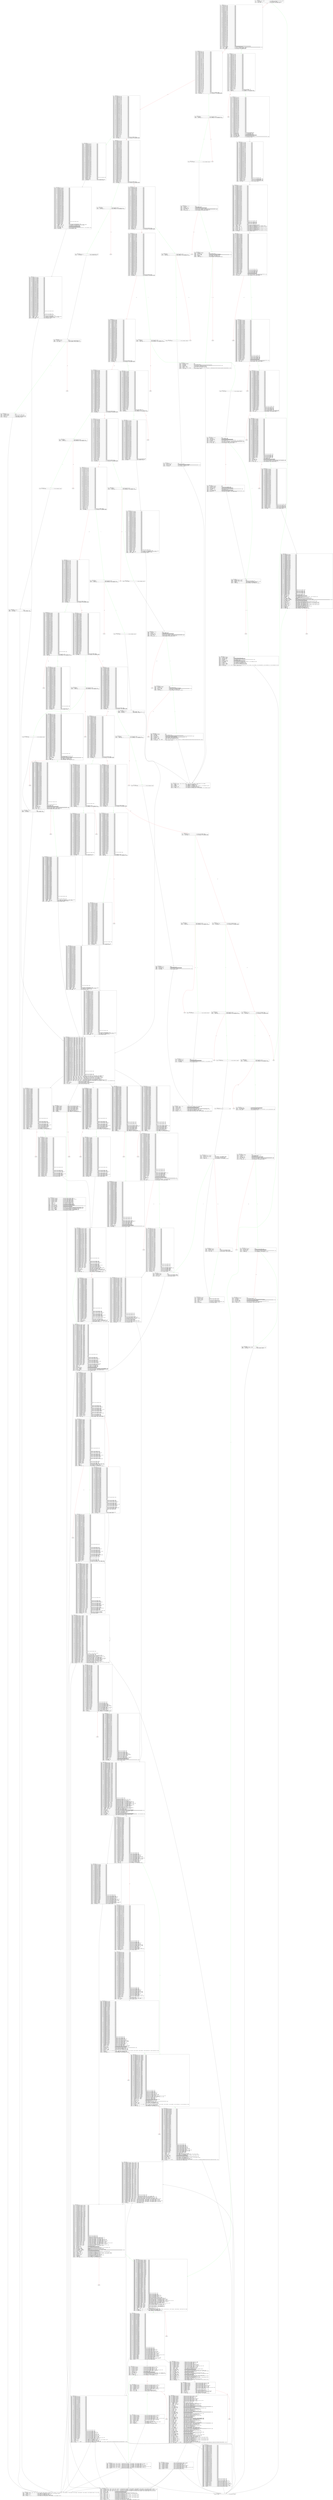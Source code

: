 
digraph G {
graph [fontname = "consolas"];
node  [fontname = "consolas"];
edge  [fontname = "consolas"];
b_0 [label=<-----   BLOCK ~0 -----<br align="left"/> 0x4: .2 \ MSTORE(.3, .1#40, .0#60)............... // V~0.2-MSTORE(v~0.3-PHIxb232-0B, #40, #60)-xb19a-NV<br align="left"/> 0x7: .5 = CALLDATASIZE........................... // V~0.5-CALLDATASIZE()-xbb14<br align="left"/> 0x8: .6 = LT(.5, .4#4)........................... // V~0.6-LT(v~0.5-CALLDATASIZExbb14, #4)-x40b2<br align="left"/> 0xc: .8 \ JUMPI(.7#e2, .6)....................... // V~0.8-JUMPI(#e2, v~0.6-LTx40b2)-x65dc-NV<br align="left"/>>, shape="record"];
b_d [label=<-----   BLOCK ~d -----<br align="left"/> 0xd: .93 = PHI~d[-81](~0.89)..................... // None<br align="left"/> 0xd: .92 = PHI~d[-80](~0.88)..................... // None<br align="left"/> 0xd: .91 = PHI~d[-79](~0.87)..................... // None<br align="left"/> 0xd: .90 = PHI~d[-78](~0.86)..................... // None<br align="left"/> 0xd: .89 = PHI~d[-77](~0.85)..................... // None<br align="left"/> 0xd: .88 = PHI~d[-76](~0.84)..................... // None<br align="left"/> 0xd: .87 = PHI~d[-75](~0.83)..................... // None<br align="left"/> 0xd: .86 = PHI~d[-74](~0.82)..................... // None<br align="left"/> 0xd: .85 = PHI~d[-71](~0.81)..................... // None<br align="left"/> 0xd: .84 = PHI~d[-73](~0.80)..................... // None<br align="left"/> 0xd: .83 = PHI~d[-72](~0.79)..................... // None<br align="left"/> 0xd: .82 = PHI~d[-70](~0.78)..................... // None<br align="left"/> 0xd: .81 = PHI~d[-69](~0.77)..................... // None<br align="left"/> 0xd: .80 = PHI~d[-66](~0.76)..................... // None<br align="left"/> 0xd: .79 = PHI~d[-68](~0.75)..................... // None<br align="left"/> 0xd: .78 = PHI~d[-67](~0.74)..................... // None<br align="left"/> 0xd: .77 = PHI~d[-65](~0.73)..................... // None<br align="left"/> 0xd: .76 = PHI~d[-64](~0.72)..................... // None<br align="left"/> 0xd: .75 = PHI~d[-63](~0.71)..................... // None<br align="left"/> 0xd: .74 = PHI~d[-60](~0.70)..................... // None<br align="left"/> 0xd: .73 = PHI~d[-62](~0.69)..................... // None<br align="left"/> 0xd: .72 = PHI~d[-61](~0.68)..................... // None<br align="left"/> 0xd: .71 = PHI~d[-56](~0.67)..................... // None<br align="left"/> 0xd: .70 = PHI~d[-59](~0.66)..................... // None<br align="left"/> 0xd: .69 = PHI~d[-58](~0.65)..................... // None<br align="left"/> 0xd: .68 = PHI~d[-57](~0.64)..................... // None<br align="left"/> 0xd: .67 = PHI~d[-52](~0.63)..................... // None<br align="left"/> 0xd: .66 = PHI~d[-55](~0.62)..................... // None<br align="left"/> 0xd: .65 = PHI~d[-54](~0.61)..................... // None<br align="left"/> 0xd: .64 = PHI~d[-53](~0.60)..................... // None<br align="left"/> 0xd: .63 = PHI~d[-48](~0.59)..................... // None<br align="left"/> 0xd: .62 = PHI~d[-51](~0.58)..................... // None<br align="left"/> 0xd: .61 = PHI~d[-50](~0.57)..................... // None<br align="left"/> 0xd: .60 = PHI~d[-49](~0.56)..................... // None<br align="left"/> 0xd: .59 = PHI~d[-44](~0.55)..................... // None<br align="left"/> 0xd: .58 = PHI~d[-47](~0.54)..................... // None<br align="left"/> 0xd: .57 = PHI~d[-46](~0.53)..................... // None<br align="left"/> 0xd: .56 = PHI~d[-45](~0.52)..................... // None<br align="left"/> 0xd: .55 = PHI~d[-40](~0.51)..................... // None<br align="left"/> 0xd: .54 = PHI~d[-43](~0.50)..................... // None<br align="left"/> 0xd: .53 = PHI~d[-42](~0.49)..................... // None<br align="left"/> 0xd: .52 = PHI~d[-41](~0.48)..................... // None<br align="left"/> 0xd: .51 = PHI~d[-36](~0.47)..................... // None<br align="left"/> 0xd: .50 = PHI~d[-39](~0.46)..................... // None<br align="left"/> 0xd: .49 = PHI~d[-38](~0.45)..................... // None<br align="left"/> 0xd: .48 = PHI~d[-37](~0.44)..................... // None<br align="left"/> 0xd: .47 = PHI~d[-32](~0.43)..................... // None<br align="left"/> 0xd: .46 = PHI~d[-35](~0.42)..................... // None<br align="left"/> 0xd: .45 = PHI~d[-34](~0.41)..................... // None<br align="left"/> 0xd: .44 = PHI~d[-33](~0.40)..................... // None<br align="left"/> 0xd: .43 = PHI~d[-28](~0.39)..................... // None<br align="left"/> 0xd: .42 = PHI~d[-31](~0.38)..................... // None<br align="left"/> 0xd: .41 = PHI~d[-30](~0.37)..................... // None<br align="left"/> 0xd: .40 = PHI~d[-29](~0.36)..................... // None<br align="left"/> 0xd: .39 = PHI~d[-24](~0.35)..................... // None<br align="left"/> 0xd: .38 = PHI~d[-27](~0.34)..................... // None<br align="left"/> 0xd: .37 = PHI~d[-26](~0.33)..................... // None<br align="left"/> 0xd: .36 = PHI~d[-25](~0.32)..................... // None<br align="left"/> 0xd: .35 = PHI~d[-20](~0.31)..................... // None<br align="left"/> 0xd: .34 = PHI~d[-23](~0.30)..................... // None<br align="left"/> 0xd: .33 = PHI~d[-22](~0.29)..................... // None<br align="left"/> 0xd: .32 = PHI~d[-21](~0.28)..................... // None<br align="left"/> 0xd: .31 = PHI~d[-16](~0.27)..................... // None<br align="left"/> 0xd: .30 = PHI~d[-19](~0.26)..................... // None<br align="left"/> 0xd: .29 = PHI~d[-18](~0.25)..................... // None<br align="left"/> 0xd: .28 = PHI~d[-17](~0.24)..................... // None<br align="left"/> 0xd: .27 = PHI~d[-12](~0.23)..................... // None<br align="left"/> 0xd: .26 = PHI~d[-15](~0.22)..................... // None<br align="left"/> 0xd: .25 = PHI~d[-14](~0.21)..................... // None<br align="left"/> 0xd: .24 = PHI~d[-13](~0.20)..................... // None<br align="left"/> 0xd: .23 = PHI~d[-8](~0.19)...................... // None<br align="left"/> 0xd: .22 = PHI~d[-11](~0.18)..................... // None<br align="left"/> 0xd: .21 = PHI~d[-10](~0.17)..................... // None<br align="left"/> 0xd: .20 = PHI~d[-9](~0.16)...................... // None<br align="left"/> 0xd: .19 = PHI~d[-7](~0.15)...................... // None<br align="left"/> 0xd: .18 = PHI~d[-6](~0.14)...................... // None<br align="left"/> 0xd: .17 = PHI~d[-5](~0.13)...................... // None<br align="left"/> 0xd: .16 = PHI~d[-1](~0.12)...................... // None<br align="left"/> 0xd: .15 = PHI~d[-3](~0.11)...................... // None<br align="left"/> 0xd: .14 = PHI~d[-4](~0.10)...................... // None<br align="left"/> 0xd: .13 = PHI~d[-2](~0.9)....................... // None<br align="left"/> 0x16: .3 = EXP(.2#2, .1#e0)...................... // #100000000000000000000000000000000000000000000000000000000<br align="left"/> 0x19: .5 = CALLDATALOAD(.4#0).................... // V~d.5-CALLDATALOAD(#0)-x15b2<br align="left"/> 0x1a: .6 = DIV(.5, .3#1000)...................... // V~d.6-DIV(v~d.5-CALLDATALOADx15b2, #100000000000000000000000000000000000000000000000000000000)-x4ea2<br align="left"/> 0x1b: .7 = AND(.6, .0#ffff)...................... // V~d.7-AND(v~d.6-DIVx4ea2, #ffffffff)-x4954<br align="left"/> 0x22: .9 = EQ(.7, .8#27eb)....................... // V~d.9-EQ(v~d.7-ANDx4954, #27ebe40a)-xb995<br align="left"/> 0x26: .11 \ JUMPI(.10#e7, .9).................... // V~d.11-JUMPI(#e7, v~d.9-EQxb995)-xa73a-NV<br align="left"/>>, shape="record"];
b_27 [label=<-----   BLOCK ~27 -----<br align="left"/> 0x27: .86 = PHI~27[-82](~d.93)................... // None<br align="left"/> 0x27: .85 = PHI~27[-81](~d.92)................... // None<br align="left"/> 0x27: .84 = PHI~27[-80](~d.91)................... // None<br align="left"/> 0x27: .83 = PHI~27[-79](~d.90)................... // None<br align="left"/> 0x27: .82 = PHI~27[-78](~d.89)................... // None<br align="left"/> 0x27: .81 = PHI~27[-77](~d.88)................... // None<br align="left"/> 0x27: .80 = PHI~27[-76](~d.87)................... // None<br align="left"/> 0x27: .79 = PHI~27[-75](~d.86)................... // None<br align="left"/> 0x27: .78 = PHI~27[-72](~d.85)................... // None<br align="left"/> 0x27: .77 = PHI~27[-74](~d.84)................... // None<br align="left"/> 0x27: .76 = PHI~27[-73](~d.83)................... // None<br align="left"/> 0x27: .75 = PHI~27[-71](~d.82)................... // None<br align="left"/> 0x27: .74 = PHI~27[-70](~d.81)................... // None<br align="left"/> 0x27: .73 = PHI~27[-67](~d.80)................... // None<br align="left"/> 0x27: .72 = PHI~27[-69](~d.79)................... // None<br align="left"/> 0x27: .71 = PHI~27[-68](~d.78)................... // None<br align="left"/> 0x27: .70 = PHI~27[-66](~d.77)................... // None<br align="left"/> 0x27: .69 = PHI~27[-65](~d.76)................... // None<br align="left"/> 0x27: .68 = PHI~27[-64](~d.75)................... // None<br align="left"/> 0x27: .67 = PHI~27[-61](~d.74)................... // None<br align="left"/> 0x27: .66 = PHI~27[-63](~d.73)................... // None<br align="left"/> 0x27: .65 = PHI~27[-62](~d.72)................... // None<br align="left"/> 0x27: .64 = PHI~27[-57](~d.71)................... // None<br align="left"/> 0x27: .63 = PHI~27[-60](~d.70)................... // None<br align="left"/> 0x27: .62 = PHI~27[-59](~d.69)................... // None<br align="left"/> 0x27: .61 = PHI~27[-58](~d.68)................... // None<br align="left"/> 0x27: .60 = PHI~27[-53](~d.67)................... // None<br align="left"/> 0x27: .59 = PHI~27[-56](~d.66)................... // None<br align="left"/> 0x27: .58 = PHI~27[-55](~d.65)................... // None<br align="left"/> 0x27: .57 = PHI~27[-54](~d.64)................... // None<br align="left"/> 0x27: .56 = PHI~27[-49](~d.63)................... // None<br align="left"/> 0x27: .55 = PHI~27[-52](~d.62)................... // None<br align="left"/> 0x27: .54 = PHI~27[-51](~d.61)................... // None<br align="left"/> 0x27: .53 = PHI~27[-50](~d.60)................... // None<br align="left"/> 0x27: .52 = PHI~27[-45](~d.59)................... // None<br align="left"/> 0x27: .51 = PHI~27[-48](~d.58)................... // None<br align="left"/> 0x27: .50 = PHI~27[-47](~d.57)................... // None<br align="left"/> 0x27: .49 = PHI~27[-46](~d.56)................... // None<br align="left"/> 0x27: .48 = PHI~27[-41](~d.55)................... // None<br align="left"/> 0x27: .47 = PHI~27[-44](~d.54)................... // None<br align="left"/> 0x27: .46 = PHI~27[-43](~d.53)................... // None<br align="left"/> 0x27: .45 = PHI~27[-42](~d.52)................... // None<br align="left"/> 0x27: .44 = PHI~27[-37](~d.51)................... // None<br align="left"/> 0x27: .43 = PHI~27[-40](~d.50)................... // None<br align="left"/> 0x27: .42 = PHI~27[-39](~d.49)................... // None<br align="left"/> 0x27: .41 = PHI~27[-38](~d.48)................... // None<br align="left"/> 0x27: .40 = PHI~27[-33](~d.47)................... // None<br align="left"/> 0x27: .39 = PHI~27[-36](~d.46)................... // None<br align="left"/> 0x27: .38 = PHI~27[-35](~d.45)................... // None<br align="left"/> 0x27: .37 = PHI~27[-34](~d.44)................... // None<br align="left"/> 0x27: .36 = PHI~27[-29](~d.43)................... // None<br align="left"/> 0x27: .35 = PHI~27[-32](~d.42)................... // None<br align="left"/> 0x27: .34 = PHI~27[-31](~d.41)................... // None<br align="left"/> 0x27: .33 = PHI~27[-30](~d.40)................... // None<br align="left"/> 0x27: .32 = PHI~27[-25](~d.39)................... // None<br align="left"/> 0x27: .31 = PHI~27[-28](~d.38)................... // None<br align="left"/> 0x27: .30 = PHI~27[-27](~d.37)................... // None<br align="left"/> 0x27: .29 = PHI~27[-26](~d.36)................... // None<br align="left"/> 0x27: .28 = PHI~27[-21](~d.35)................... // None<br align="left"/> 0x27: .27 = PHI~27[-24](~d.34)................... // None<br align="left"/> 0x27: .26 = PHI~27[-23](~d.33)................... // None<br align="left"/> 0x27: .25 = PHI~27[-22](~d.32)................... // None<br align="left"/> 0x27: .24 = PHI~27[-17](~d.31)................... // None<br align="left"/> 0x27: .23 = PHI~27[-20](~d.30)................... // None<br align="left"/> 0x27: .22 = PHI~27[-19](~d.29)................... // None<br align="left"/> 0x27: .21 = PHI~27[-18](~d.28)................... // None<br align="left"/> 0x27: .20 = PHI~27[-13](~d.27)................... // None<br align="left"/> 0x27: .19 = PHI~27[-16](~d.26)................... // None<br align="left"/> 0x27: .18 = PHI~27[-15](~d.25)................... // None<br align="left"/> 0x27: .17 = PHI~27[-14](~d.24)................... // None<br align="left"/> 0x27: .16 = PHI~27[-9](~d.23).................... // None<br align="left"/> 0x27: .15 = PHI~27[-12](~d.22)................... // None<br align="left"/> 0x27: .14 = PHI~27[-11](~d.21)................... // None<br align="left"/> 0x27: .13 = PHI~27[-10](~d.20)................... // None<br align="left"/> 0x27: .12 = PHI~27[-8](~d.19).................... // None<br align="left"/> 0x27: .11 = PHI~27[-7](~d.18).................... // None<br align="left"/> 0x27: .10 = PHI~27[-6](~d.17).................... // None<br align="left"/> 0x27: .9 = PHI~27[-2](~d.16)..................... // None<br align="left"/> 0x27: .8 = PHI~27[-4](~d.15)..................... // None<br align="left"/> 0x27: .7 = PHI~27[-5](~d.14)..................... // None<br align="left"/> 0x27: .6 = PHI~27[-3](~d.13)..................... // None<br align="left"/> 0x27: .0 = PHI~27[-1](~d.7)...................... // V~27.0-FW(v~d.7-ANDx4954)-x4954<br align="left"/> 0x2d: .2 = EQ(.1#3f4b, .0)....................... // V~27.2-EQ(v~27.0-FWx4954, #3f4ba83a)-xbfb9<br align="left"/> 0x31: .4 \ JUMPI(.3#114, .2)..................... // V~27.4-JUMPI(#114, v~27.2-EQxbfb9)-xddac-NV<br align="left"/>>, shape="record"];
b_32 [label=<-----   BLOCK ~32 -----<br align="left"/> 0x32: .86 = PHI~32[-82](~27.86).................. // None<br align="left"/> 0x32: .85 = PHI~32[-81](~27.85).................. // None<br align="left"/> 0x32: .84 = PHI~32[-80](~27.84).................. // None<br align="left"/> 0x32: .83 = PHI~32[-79](~27.83).................. // None<br align="left"/> 0x32: .82 = PHI~32[-78](~27.82).................. // None<br align="left"/> 0x32: .81 = PHI~32[-77](~27.81).................. // None<br align="left"/> 0x32: .80 = PHI~32[-76](~27.80).................. // None<br align="left"/> 0x32: .79 = PHI~32[-75](~27.79).................. // None<br align="left"/> 0x32: .78 = PHI~32[-72](~27.78).................. // None<br align="left"/> 0x32: .77 = PHI~32[-74](~27.77).................. // None<br align="left"/> 0x32: .76 = PHI~32[-73](~27.76).................. // None<br align="left"/> 0x32: .75 = PHI~32[-71](~27.75).................. // None<br align="left"/> 0x32: .74 = PHI~32[-70](~27.74).................. // None<br align="left"/> 0x32: .73 = PHI~32[-67](~27.73).................. // None<br align="left"/> 0x32: .72 = PHI~32[-69](~27.72).................. // None<br align="left"/> 0x32: .71 = PHI~32[-68](~27.71).................. // None<br align="left"/> 0x32: .70 = PHI~32[-66](~27.70).................. // None<br align="left"/> 0x32: .69 = PHI~32[-65](~27.69).................. // None<br align="left"/> 0x32: .68 = PHI~32[-64](~27.68).................. // None<br align="left"/> 0x32: .67 = PHI~32[-61](~27.67).................. // None<br align="left"/> 0x32: .66 = PHI~32[-63](~27.66).................. // None<br align="left"/> 0x32: .65 = PHI~32[-62](~27.65).................. // None<br align="left"/> 0x32: .64 = PHI~32[-57](~27.64).................. // None<br align="left"/> 0x32: .63 = PHI~32[-60](~27.63).................. // None<br align="left"/> 0x32: .62 = PHI~32[-59](~27.62).................. // None<br align="left"/> 0x32: .61 = PHI~32[-58](~27.61).................. // None<br align="left"/> 0x32: .60 = PHI~32[-53](~27.60).................. // None<br align="left"/> 0x32: .59 = PHI~32[-56](~27.59).................. // None<br align="left"/> 0x32: .58 = PHI~32[-55](~27.58).................. // None<br align="left"/> 0x32: .57 = PHI~32[-54](~27.57).................. // None<br align="left"/> 0x32: .56 = PHI~32[-49](~27.56).................. // None<br align="left"/> 0x32: .55 = PHI~32[-52](~27.55).................. // None<br align="left"/> 0x32: .54 = PHI~32[-51](~27.54).................. // None<br align="left"/> 0x32: .53 = PHI~32[-50](~27.53).................. // None<br align="left"/> 0x32: .52 = PHI~32[-45](~27.52).................. // None<br align="left"/> 0x32: .51 = PHI~32[-48](~27.51).................. // None<br align="left"/> 0x32: .50 = PHI~32[-47](~27.50).................. // None<br align="left"/> 0x32: .49 = PHI~32[-46](~27.49).................. // None<br align="left"/> 0x32: .48 = PHI~32[-41](~27.48).................. // None<br align="left"/> 0x32: .47 = PHI~32[-44](~27.47).................. // None<br align="left"/> 0x32: .46 = PHI~32[-43](~27.46).................. // None<br align="left"/> 0x32: .45 = PHI~32[-42](~27.45).................. // None<br align="left"/> 0x32: .44 = PHI~32[-37](~27.44).................. // None<br align="left"/> 0x32: .43 = PHI~32[-40](~27.43).................. // None<br align="left"/> 0x32: .42 = PHI~32[-39](~27.42).................. // None<br align="left"/> 0x32: .41 = PHI~32[-38](~27.41).................. // None<br align="left"/> 0x32: .40 = PHI~32[-33](~27.40).................. // None<br align="left"/> 0x32: .39 = PHI~32[-36](~27.39).................. // None<br align="left"/> 0x32: .38 = PHI~32[-35](~27.38).................. // None<br align="left"/> 0x32: .37 = PHI~32[-34](~27.37).................. // None<br align="left"/> 0x32: .36 = PHI~32[-29](~27.36).................. // None<br align="left"/> 0x32: .35 = PHI~32[-32](~27.35).................. // None<br align="left"/> 0x32: .34 = PHI~32[-31](~27.34).................. // None<br align="left"/> 0x32: .33 = PHI~32[-30](~27.33).................. // None<br align="left"/> 0x32: .32 = PHI~32[-25](~27.32).................. // None<br align="left"/> 0x32: .31 = PHI~32[-28](~27.31).................. // None<br align="left"/> 0x32: .30 = PHI~32[-27](~27.30).................. // None<br align="left"/> 0x32: .29 = PHI~32[-26](~27.29).................. // None<br align="left"/> 0x32: .28 = PHI~32[-21](~27.28).................. // None<br align="left"/> 0x32: .27 = PHI~32[-24](~27.27).................. // None<br align="left"/> 0x32: .26 = PHI~32[-23](~27.26).................. // None<br align="left"/> 0x32: .25 = PHI~32[-22](~27.25).................. // None<br align="left"/> 0x32: .24 = PHI~32[-17](~27.24).................. // None<br align="left"/> 0x32: .23 = PHI~32[-20](~27.23).................. // None<br align="left"/> 0x32: .22 = PHI~32[-19](~27.22).................. // None<br align="left"/> 0x32: .21 = PHI~32[-18](~27.21).................. // None<br align="left"/> 0x32: .20 = PHI~32[-13](~27.20).................. // None<br align="left"/> 0x32: .19 = PHI~32[-16](~27.19).................. // None<br align="left"/> 0x32: .18 = PHI~32[-15](~27.18).................. // None<br align="left"/> 0x32: .17 = PHI~32[-14](~27.17).................. // None<br align="left"/> 0x32: .16 = PHI~32[-9](~27.16)................... // None<br align="left"/> 0x32: .15 = PHI~32[-12](~27.15).................. // None<br align="left"/> 0x32: .14 = PHI~32[-11](~27.14).................. // None<br align="left"/> 0x32: .13 = PHI~32[-10](~27.13).................. // None<br align="left"/> 0x32: .12 = PHI~32[-8](~27.12)................... // None<br align="left"/> 0x32: .11 = PHI~32[-7](~27.11)................... // None<br align="left"/> 0x32: .10 = PHI~32[-6](~27.10)................... // None<br align="left"/> 0x32: .9 = PHI~32[-2](~27.9)..................... // None<br align="left"/> 0x32: .8 = PHI~32[-4](~27.8)..................... // None<br align="left"/> 0x32: .7 = PHI~32[-5](~27.7)..................... // None<br align="left"/> 0x32: .6 = PHI~32[-3](~27.6)..................... // None<br align="left"/> 0x32: .0 = PHI~32[-1](~27.0)..................... // V~32.0-FW(v~27.0-FWx4954)-x4954<br align="left"/> 0x38: .2 = EQ(.1#454a, .0)....................... // V~32.2-EQ(v~32.0-FWx4954, #454a2ab3)-x8ffb<br align="left"/> 0x3c: .4 \ JUMPI(.3#13b, .2)..................... // V~32.4-JUMPI(#13b, v~32.2-EQx8ffb)-xef20-NV<br align="left"/>>, shape="record"];
b_3d [label=<-----   BLOCK ~3d -----<br align="left"/> 0x3d: .86 = PHI~3d[-82](~32.86).................. // None<br align="left"/> 0x3d: .85 = PHI~3d[-81](~32.85).................. // None<br align="left"/> 0x3d: .84 = PHI~3d[-80](~32.84).................. // None<br align="left"/> 0x3d: .83 = PHI~3d[-79](~32.83).................. // None<br align="left"/> 0x3d: .82 = PHI~3d[-78](~32.82).................. // None<br align="left"/> 0x3d: .81 = PHI~3d[-77](~32.81).................. // None<br align="left"/> 0x3d: .80 = PHI~3d[-76](~32.80).................. // None<br align="left"/> 0x3d: .79 = PHI~3d[-75](~32.79).................. // None<br align="left"/> 0x3d: .78 = PHI~3d[-72](~32.78).................. // None<br align="left"/> 0x3d: .77 = PHI~3d[-74](~32.77).................. // None<br align="left"/> 0x3d: .76 = PHI~3d[-73](~32.76).................. // None<br align="left"/> 0x3d: .75 = PHI~3d[-71](~32.75).................. // None<br align="left"/> 0x3d: .74 = PHI~3d[-70](~32.74).................. // None<br align="left"/> 0x3d: .73 = PHI~3d[-67](~32.73).................. // None<br align="left"/> 0x3d: .72 = PHI~3d[-69](~32.72).................. // None<br align="left"/> 0x3d: .71 = PHI~3d[-68](~32.71).................. // None<br align="left"/> 0x3d: .70 = PHI~3d[-63](~32.66).................. // None<br align="left"/> 0x3d: .69 = PHI~3d[-66](~32.70).................. // None<br align="left"/> 0x3d: .68 = PHI~3d[-65](~32.69).................. // None<br align="left"/> 0x3d: .67 = PHI~3d[-64](~32.68).................. // None<br align="left"/> 0x3d: .66 = PHI~3d[-59](~32.62).................. // None<br align="left"/> 0x3d: .65 = PHI~3d[-62](~32.65).................. // None<br align="left"/> 0x3d: .64 = PHI~3d[-61](~32.67).................. // None<br align="left"/> 0x3d: .63 = PHI~3d[-60](~32.63).................. // None<br align="left"/> 0x3d: .62 = PHI~3d[-55](~32.58).................. // None<br align="left"/> 0x3d: .61 = PHI~3d[-58](~32.61).................. // None<br align="left"/> 0x3d: .60 = PHI~3d[-57](~32.64).................. // None<br align="left"/> 0x3d: .59 = PHI~3d[-56](~32.59).................. // None<br align="left"/> 0x3d: .58 = PHI~3d[-51](~32.54).................. // None<br align="left"/> 0x3d: .57 = PHI~3d[-54](~32.57).................. // None<br align="left"/> 0x3d: .56 = PHI~3d[-53](~32.60).................. // None<br align="left"/> 0x3d: .55 = PHI~3d[-52](~32.55).................. // None<br align="left"/> 0x3d: .54 = PHI~3d[-47](~32.50).................. // None<br align="left"/> 0x3d: .53 = PHI~3d[-50](~32.53).................. // None<br align="left"/> 0x3d: .52 = PHI~3d[-49](~32.56).................. // None<br align="left"/> 0x3d: .51 = PHI~3d[-48](~32.51).................. // None<br align="left"/> 0x3d: .50 = PHI~3d[-43](~32.46).................. // None<br align="left"/> 0x3d: .49 = PHI~3d[-46](~32.49).................. // None<br align="left"/> 0x3d: .48 = PHI~3d[-45](~32.52).................. // None<br align="left"/> 0x3d: .47 = PHI~3d[-44](~32.47).................. // None<br align="left"/> 0x3d: .46 = PHI~3d[-39](~32.42).................. // None<br align="left"/> 0x3d: .45 = PHI~3d[-42](~32.45).................. // None<br align="left"/> 0x3d: .44 = PHI~3d[-41](~32.48).................. // None<br align="left"/> 0x3d: .43 = PHI~3d[-40](~32.43).................. // None<br align="left"/> 0x3d: .42 = PHI~3d[-35](~32.38).................. // None<br align="left"/> 0x3d: .41 = PHI~3d[-38](~32.41).................. // None<br align="left"/> 0x3d: .40 = PHI~3d[-37](~32.44).................. // None<br align="left"/> 0x3d: .39 = PHI~3d[-36](~32.39).................. // None<br align="left"/> 0x3d: .38 = PHI~3d[-31](~32.34).................. // None<br align="left"/> 0x3d: .37 = PHI~3d[-34](~32.37).................. // None<br align="left"/> 0x3d: .36 = PHI~3d[-33](~32.40).................. // None<br align="left"/> 0x3d: .35 = PHI~3d[-32](~32.35).................. // None<br align="left"/> 0x3d: .34 = PHI~3d[-27](~32.30).................. // None<br align="left"/> 0x3d: .33 = PHI~3d[-30](~32.33).................. // None<br align="left"/> 0x3d: .32 = PHI~3d[-29](~32.36).................. // None<br align="left"/> 0x3d: .31 = PHI~3d[-28](~32.31).................. // None<br align="left"/> 0x3d: .30 = PHI~3d[-23](~32.26).................. // None<br align="left"/> 0x3d: .29 = PHI~3d[-26](~32.29).................. // None<br align="left"/> 0x3d: .28 = PHI~3d[-25](~32.32).................. // None<br align="left"/> 0x3d: .27 = PHI~3d[-24](~32.27).................. // None<br align="left"/> 0x3d: .26 = PHI~3d[-19](~32.22).................. // None<br align="left"/> 0x3d: .25 = PHI~3d[-22](~32.25).................. // None<br align="left"/> 0x3d: .24 = PHI~3d[-21](~32.28).................. // None<br align="left"/> 0x3d: .23 = PHI~3d[-20](~32.23).................. // None<br align="left"/> 0x3d: .22 = PHI~3d[-15](~32.18).................. // None<br align="left"/> 0x3d: .21 = PHI~3d[-18](~32.21).................. // None<br align="left"/> 0x3d: .20 = PHI~3d[-17](~32.24).................. // None<br align="left"/> 0x3d: .19 = PHI~3d[-16](~32.19).................. // None<br align="left"/> 0x3d: .18 = PHI~3d[-11](~32.14).................. // None<br align="left"/> 0x3d: .17 = PHI~3d[-14](~32.17).................. // None<br align="left"/> 0x3d: .16 = PHI~3d[-13](~32.20).................. // None<br align="left"/> 0x3d: .15 = PHI~3d[-12](~32.15).................. // None<br align="left"/> 0x3d: .14 = PHI~3d[-7](~32.11)................... // None<br align="left"/> 0x3d: .13 = PHI~3d[-10](~32.13).................. // None<br align="left"/> 0x3d: .12 = PHI~3d[-9](~32.16)................... // None<br align="left"/> 0x3d: .11 = PHI~3d[-8](~32.12)................... // None<br align="left"/> 0x3d: .10 = PHI~3d[-6](~32.10)................... // None<br align="left"/> 0x3d: .9 = PHI~3d[-2](~32.9)..................... // None<br align="left"/> 0x3d: .8 = PHI~3d[-4](~32.8)..................... // None<br align="left"/> 0x3d: .7 = PHI~3d[-5](~32.7)..................... // None<br align="left"/> 0x3d: .6 = PHI~3d[-3](~32.6)..................... // None<br align="left"/> 0x3d: .0 = PHI~3d[-1](~32.0)..................... // V~3d.0-FW(v~32.0-FWx4954)-x4954<br align="left"/> 0x43: .2 = EQ(.1#484e, .0)....................... // V~3d.2-EQ(v~3d.0-FWx4954, #484eccb4)-x1ada<br align="left"/> 0x47: .4 \ JUMPI(.3#146, .2)..................... // V~3d.4-JUMPI(#146, v~3d.2-EQx1ada)-x87b2-NV<br align="left"/>>, shape="record"];
b_48 [label=<-----   BLOCK ~48 -----<br align="left"/> 0x48: .86 = PHI~48[-82](~3d.86).................. // None<br align="left"/> 0x48: .85 = PHI~48[-81](~3d.85).................. // None<br align="left"/> 0x48: .84 = PHI~48[-80](~3d.84).................. // None<br align="left"/> 0x48: .83 = PHI~48[-79](~3d.83).................. // None<br align="left"/> 0x48: .82 = PHI~48[-78](~3d.82).................. // None<br align="left"/> 0x48: .81 = PHI~48[-77](~3d.81).................. // None<br align="left"/> 0x48: .80 = PHI~48[-76](~3d.80).................. // None<br align="left"/> 0x48: .79 = PHI~48[-75](~3d.79).................. // None<br align="left"/> 0x48: .78 = PHI~48[-72](~3d.78).................. // None<br align="left"/> 0x48: .77 = PHI~48[-74](~3d.77).................. // None<br align="left"/> 0x48: .76 = PHI~48[-73](~3d.76).................. // None<br align="left"/> 0x48: .75 = PHI~48[-71](~3d.75).................. // None<br align="left"/> 0x48: .74 = PHI~48[-70](~3d.74).................. // None<br align="left"/> 0x48: .73 = PHI~48[-67](~3d.73).................. // None<br align="left"/> 0x48: .72 = PHI~48[-69](~3d.72).................. // None<br align="left"/> 0x48: .71 = PHI~48[-68](~3d.71).................. // None<br align="left"/> 0x48: .70 = PHI~48[-63](~3d.70).................. // None<br align="left"/> 0x48: .69 = PHI~48[-66](~3d.69).................. // None<br align="left"/> 0x48: .68 = PHI~48[-65](~3d.68).................. // None<br align="left"/> 0x48: .67 = PHI~48[-64](~3d.67).................. // None<br align="left"/> 0x48: .66 = PHI~48[-59](~3d.66).................. // None<br align="left"/> 0x48: .65 = PHI~48[-62](~3d.65).................. // None<br align="left"/> 0x48: .64 = PHI~48[-61](~3d.64).................. // None<br align="left"/> 0x48: .63 = PHI~48[-60](~3d.63).................. // None<br align="left"/> 0x48: .62 = PHI~48[-55](~3d.62).................. // None<br align="left"/> 0x48: .61 = PHI~48[-58](~3d.61).................. // None<br align="left"/> 0x48: .60 = PHI~48[-57](~3d.60).................. // None<br align="left"/> 0x48: .59 = PHI~48[-56](~3d.59).................. // None<br align="left"/> 0x48: .58 = PHI~48[-51](~3d.58).................. // None<br align="left"/> 0x48: .57 = PHI~48[-54](~3d.57).................. // None<br align="left"/> 0x48: .56 = PHI~48[-53](~3d.56).................. // None<br align="left"/> 0x48: .55 = PHI~48[-52](~3d.55).................. // None<br align="left"/> 0x48: .54 = PHI~48[-47](~3d.54).................. // None<br align="left"/> 0x48: .53 = PHI~48[-50](~3d.53).................. // None<br align="left"/> 0x48: .52 = PHI~48[-49](~3d.52).................. // None<br align="left"/> 0x48: .51 = PHI~48[-48](~3d.51).................. // None<br align="left"/> 0x48: .50 = PHI~48[-43](~3d.50).................. // None<br align="left"/> 0x48: .49 = PHI~48[-46](~3d.49).................. // None<br align="left"/> 0x48: .48 = PHI~48[-45](~3d.48).................. // None<br align="left"/> 0x48: .47 = PHI~48[-44](~3d.47).................. // None<br align="left"/> 0x48: .46 = PHI~48[-39](~3d.46).................. // None<br align="left"/> 0x48: .45 = PHI~48[-42](~3d.45).................. // None<br align="left"/> 0x48: .44 = PHI~48[-41](~3d.44).................. // None<br align="left"/> 0x48: .43 = PHI~48[-40](~3d.43).................. // None<br align="left"/> 0x48: .42 = PHI~48[-35](~3d.42).................. // None<br align="left"/> 0x48: .41 = PHI~48[-38](~3d.41).................. // None<br align="left"/> 0x48: .40 = PHI~48[-37](~3d.40).................. // None<br align="left"/> 0x48: .39 = PHI~48[-36](~3d.39).................. // None<br align="left"/> 0x48: .38 = PHI~48[-31](~3d.38).................. // None<br align="left"/> 0x48: .37 = PHI~48[-34](~3d.37).................. // None<br align="left"/> 0x48: .36 = PHI~48[-33](~3d.36).................. // None<br align="left"/> 0x48: .35 = PHI~48[-32](~3d.35).................. // None<br align="left"/> 0x48: .34 = PHI~48[-27](~3d.34).................. // None<br align="left"/> 0x48: .33 = PHI~48[-30](~3d.33).................. // None<br align="left"/> 0x48: .32 = PHI~48[-29](~3d.32).................. // None<br align="left"/> 0x48: .31 = PHI~48[-28](~3d.31).................. // None<br align="left"/> 0x48: .30 = PHI~48[-23](~3d.30).................. // None<br align="left"/> 0x48: .29 = PHI~48[-26](~3d.29).................. // None<br align="left"/> 0x48: .28 = PHI~48[-25](~3d.28).................. // None<br align="left"/> 0x48: .27 = PHI~48[-24](~3d.27).................. // None<br align="left"/> 0x48: .26 = PHI~48[-19](~3d.26).................. // None<br align="left"/> 0x48: .25 = PHI~48[-22](~3d.25).................. // None<br align="left"/> 0x48: .24 = PHI~48[-21](~3d.24).................. // None<br align="left"/> 0x48: .23 = PHI~48[-20](~3d.23).................. // None<br align="left"/> 0x48: .22 = PHI~48[-15](~3d.22).................. // None<br align="left"/> 0x48: .21 = PHI~48[-18](~3d.21).................. // None<br align="left"/> 0x48: .20 = PHI~48[-17](~3d.20).................. // None<br align="left"/> 0x48: .19 = PHI~48[-16](~3d.19).................. // None<br align="left"/> 0x48: .18 = PHI~48[-11](~3d.18).................. // None<br align="left"/> 0x48: .17 = PHI~48[-14](~3d.17).................. // None<br align="left"/> 0x48: .16 = PHI~48[-13](~3d.16).................. // None<br align="left"/> 0x48: .15 = PHI~48[-12](~3d.15).................. // None<br align="left"/> 0x48: .14 = PHI~48[-7](~3d.14)................... // None<br align="left"/> 0x48: .13 = PHI~48[-10](~3d.13).................. // None<br align="left"/> 0x48: .12 = PHI~48[-9](~3d.12)................... // None<br align="left"/> 0x48: .11 = PHI~48[-8](~3d.11)................... // None<br align="left"/> 0x48: .10 = PHI~48[-6](~3d.10)................... // None<br align="left"/> 0x48: .9 = PHI~48[-2](~3d.9)..................... // None<br align="left"/> 0x48: .8 = PHI~48[-4](~3d.8)..................... // None<br align="left"/> 0x48: .7 = PHI~48[-5](~3d.7)..................... // None<br align="left"/> 0x48: .6 = PHI~48[-3](~3d.6)..................... // None<br align="left"/> 0x48: .0 = PHI~48[-1](~3d.0)..................... // V~48.0-FW(v~3d.0-FWx4954)-x4954<br align="left"/> 0x4e: .2 = EQ(.1#5c97, .0)....................... // V~48.2-EQ(v~48.0-FWx4954, #5c975abb)-xa8ce<br align="left"/> 0x52: .4 \ JUMPI(.3#16e, .2)..................... // V~48.4-JUMPI(#16e, v~48.2-EQxa8ce)-xb3e8-NV<br align="left"/>>, shape="record"];
b_53 [label=<-----   BLOCK ~53 -----<br align="left"/> 0x53: .86 = PHI~53[-82](~48.86).................. // None<br align="left"/> 0x53: .85 = PHI~53[-81](~48.85).................. // None<br align="left"/> 0x53: .84 = PHI~53[-80](~48.84).................. // None<br align="left"/> 0x53: .83 = PHI~53[-79](~48.83).................. // None<br align="left"/> 0x53: .82 = PHI~53[-78](~48.82).................. // None<br align="left"/> 0x53: .81 = PHI~53[-77](~48.81).................. // None<br align="left"/> 0x53: .80 = PHI~53[-76](~48.80).................. // None<br align="left"/> 0x53: .79 = PHI~53[-75](~48.79).................. // None<br align="left"/> 0x53: .78 = PHI~53[-72](~48.78).................. // None<br align="left"/> 0x53: .77 = PHI~53[-74](~48.77).................. // None<br align="left"/> 0x53: .76 = PHI~53[-73](~48.76).................. // None<br align="left"/> 0x53: .75 = PHI~53[-71](~48.75).................. // None<br align="left"/> 0x53: .74 = PHI~53[-70](~48.74).................. // None<br align="left"/> 0x53: .73 = PHI~53[-67](~48.73).................. // None<br align="left"/> 0x53: .72 = PHI~53[-69](~48.72).................. // None<br align="left"/> 0x53: .71 = PHI~53[-68](~48.71).................. // None<br align="left"/> 0x53: .70 = PHI~53[-63](~48.70).................. // None<br align="left"/> 0x53: .69 = PHI~53[-66](~48.69).................. // None<br align="left"/> 0x53: .68 = PHI~53[-65](~48.68).................. // None<br align="left"/> 0x53: .67 = PHI~53[-64](~48.67).................. // None<br align="left"/> 0x53: .66 = PHI~53[-59](~48.66).................. // None<br align="left"/> 0x53: .65 = PHI~53[-62](~48.65).................. // None<br align="left"/> 0x53: .64 = PHI~53[-61](~48.64).................. // None<br align="left"/> 0x53: .63 = PHI~53[-60](~48.63).................. // None<br align="left"/> 0x53: .62 = PHI~53[-55](~48.62).................. // None<br align="left"/> 0x53: .61 = PHI~53[-58](~48.61).................. // None<br align="left"/> 0x53: .60 = PHI~53[-57](~48.60).................. // None<br align="left"/> 0x53: .59 = PHI~53[-56](~48.59).................. // None<br align="left"/> 0x53: .58 = PHI~53[-51](~48.58).................. // None<br align="left"/> 0x53: .57 = PHI~53[-54](~48.57).................. // None<br align="left"/> 0x53: .56 = PHI~53[-53](~48.56).................. // None<br align="left"/> 0x53: .55 = PHI~53[-52](~48.55).................. // None<br align="left"/> 0x53: .54 = PHI~53[-47](~48.54).................. // None<br align="left"/> 0x53: .53 = PHI~53[-50](~48.53).................. // None<br align="left"/> 0x53: .52 = PHI~53[-49](~48.52).................. // None<br align="left"/> 0x53: .51 = PHI~53[-48](~48.51).................. // None<br align="left"/> 0x53: .50 = PHI~53[-43](~48.50).................. // None<br align="left"/> 0x53: .49 = PHI~53[-46](~48.49).................. // None<br align="left"/> 0x53: .48 = PHI~53[-45](~48.48).................. // None<br align="left"/> 0x53: .47 = PHI~53[-44](~48.47).................. // None<br align="left"/> 0x53: .46 = PHI~53[-39](~48.46).................. // None<br align="left"/> 0x53: .45 = PHI~53[-42](~48.45).................. // None<br align="left"/> 0x53: .44 = PHI~53[-41](~48.44).................. // None<br align="left"/> 0x53: .43 = PHI~53[-40](~48.43).................. // None<br align="left"/> 0x53: .42 = PHI~53[-35](~48.42).................. // None<br align="left"/> 0x53: .41 = PHI~53[-38](~48.41).................. // None<br align="left"/> 0x53: .40 = PHI~53[-37](~48.40).................. // None<br align="left"/> 0x53: .39 = PHI~53[-36](~48.39).................. // None<br align="left"/> 0x53: .38 = PHI~53[-31](~48.38).................. // None<br align="left"/> 0x53: .37 = PHI~53[-34](~48.37).................. // None<br align="left"/> 0x53: .36 = PHI~53[-33](~48.36).................. // None<br align="left"/> 0x53: .35 = PHI~53[-32](~48.35).................. // None<br align="left"/> 0x53: .34 = PHI~53[-27](~48.34).................. // None<br align="left"/> 0x53: .33 = PHI~53[-30](~48.33).................. // None<br align="left"/> 0x53: .32 = PHI~53[-29](~48.32).................. // None<br align="left"/> 0x53: .31 = PHI~53[-28](~48.31).................. // None<br align="left"/> 0x53: .30 = PHI~53[-23](~48.30).................. // None<br align="left"/> 0x53: .29 = PHI~53[-26](~48.29).................. // None<br align="left"/> 0x53: .28 = PHI~53[-25](~48.28).................. // None<br align="left"/> 0x53: .27 = PHI~53[-24](~48.27).................. // None<br align="left"/> 0x53: .26 = PHI~53[-19](~48.26).................. // None<br align="left"/> 0x53: .25 = PHI~53[-22](~48.25).................. // None<br align="left"/> 0x53: .24 = PHI~53[-21](~48.24).................. // None<br align="left"/> 0x53: .23 = PHI~53[-20](~48.23).................. // None<br align="left"/> 0x53: .22 = PHI~53[-15](~48.22).................. // None<br align="left"/> 0x53: .21 = PHI~53[-18](~48.21).................. // None<br align="left"/> 0x53: .20 = PHI~53[-17](~48.20).................. // None<br align="left"/> 0x53: .19 = PHI~53[-16](~48.19).................. // None<br align="left"/> 0x53: .18 = PHI~53[-11](~48.18).................. // None<br align="left"/> 0x53: .17 = PHI~53[-14](~48.17).................. // None<br align="left"/> 0x53: .16 = PHI~53[-13](~48.16).................. // None<br align="left"/> 0x53: .15 = PHI~53[-12](~48.15).................. // None<br align="left"/> 0x53: .14 = PHI~53[-7](~48.14)................... // None<br align="left"/> 0x53: .13 = PHI~53[-10](~48.13).................. // None<br align="left"/> 0x53: .12 = PHI~53[-9](~48.12)................... // None<br align="left"/> 0x53: .11 = PHI~53[-8](~48.11)................... // None<br align="left"/> 0x53: .10 = PHI~53[-6](~48.10)................... // None<br align="left"/> 0x53: .8 = PHI~53[-2](~48.9)..................... // None<br align="left"/> 0x53: .7 = PHI~53[-4](~48.8)..................... // None<br align="left"/> 0x53: .6 = PHI~53[-5](~48.7)..................... // None<br align="left"/> 0x53: .5 = PHI~53[-3](~48.6)..................... // None<br align="left"/> 0x53: .0 = PHI~53[-1](~48.0)..................... // V~53.0-FW(v~48.0-FWx4954)-x4954<br align="left"/> 0x59: .2 = EQ(.1#5fd8, .0)....................... // V~53.2-EQ(v~53.0-FWx4954, #5fd8c710)-xc4c9<br align="left"/> 0x5d: .4 \ JUMPI(.3#181, .2)..................... // V~53.4-JUMPI(#181, v~53.2-EQxc4c9)-x1c4a-NV<br align="left"/>>, shape="record"];
b_5e [label=<-----   BLOCK ~5e -----<br align="left"/> 0x5e: .86 = PHI~5e[-82](~53.86).................. // None<br align="left"/> 0x5e: .85 = PHI~5e[-81](~53.85).................. // None<br align="left"/> 0x5e: .84 = PHI~5e[-80](~53.84).................. // None<br align="left"/> 0x5e: .83 = PHI~5e[-79](~53.83).................. // None<br align="left"/> 0x5e: .82 = PHI~5e[-78](~53.82).................. // None<br align="left"/> 0x5e: .81 = PHI~5e[-77](~53.81).................. // None<br align="left"/> 0x5e: .80 = PHI~5e[-76](~53.80).................. // None<br align="left"/> 0x5e: .79 = PHI~5e[-75](~53.79).................. // None<br align="left"/> 0x5e: .78 = PHI~5e[-72](~53.78).................. // None<br align="left"/> 0x5e: .77 = PHI~5e[-74](~53.77).................. // None<br align="left"/> 0x5e: .76 = PHI~5e[-73](~53.76).................. // None<br align="left"/> 0x5e: .75 = PHI~5e[-71](~53.75).................. // None<br align="left"/> 0x5e: .74 = PHI~5e[-70](~53.74).................. // None<br align="left"/> 0x5e: .73 = PHI~5e[-67](~53.73).................. // None<br align="left"/> 0x5e: .72 = PHI~5e[-69](~53.72).................. // None<br align="left"/> 0x5e: .71 = PHI~5e[-68](~53.71).................. // None<br align="left"/> 0x5e: .70 = PHI~5e[-63](~53.70).................. // None<br align="left"/> 0x5e: .69 = PHI~5e[-66](~53.69).................. // None<br align="left"/> 0x5e: .68 = PHI~5e[-65](~53.68).................. // None<br align="left"/> 0x5e: .67 = PHI~5e[-64](~53.67).................. // None<br align="left"/> 0x5e: .66 = PHI~5e[-59](~53.66).................. // None<br align="left"/> 0x5e: .65 = PHI~5e[-62](~53.65).................. // None<br align="left"/> 0x5e: .64 = PHI~5e[-61](~53.64).................. // None<br align="left"/> 0x5e: .63 = PHI~5e[-60](~53.63).................. // None<br align="left"/> 0x5e: .62 = PHI~5e[-55](~53.62).................. // None<br align="left"/> 0x5e: .61 = PHI~5e[-58](~53.61).................. // None<br align="left"/> 0x5e: .60 = PHI~5e[-57](~53.60).................. // None<br align="left"/> 0x5e: .59 = PHI~5e[-56](~53.59).................. // None<br align="left"/> 0x5e: .58 = PHI~5e[-51](~53.58).................. // None<br align="left"/> 0x5e: .57 = PHI~5e[-54](~53.57).................. // None<br align="left"/> 0x5e: .56 = PHI~5e[-53](~53.56).................. // None<br align="left"/> 0x5e: .55 = PHI~5e[-52](~53.55).................. // None<br align="left"/> 0x5e: .54 = PHI~5e[-47](~53.54).................. // None<br align="left"/> 0x5e: .53 = PHI~5e[-50](~53.53).................. // None<br align="left"/> 0x5e: .52 = PHI~5e[-49](~53.52).................. // None<br align="left"/> 0x5e: .51 = PHI~5e[-48](~53.51).................. // None<br align="left"/> 0x5e: .50 = PHI~5e[-43](~53.50).................. // None<br align="left"/> 0x5e: .49 = PHI~5e[-46](~53.49).................. // None<br align="left"/> 0x5e: .48 = PHI~5e[-45](~53.48).................. // None<br align="left"/> 0x5e: .47 = PHI~5e[-44](~53.47).................. // None<br align="left"/> 0x5e: .46 = PHI~5e[-39](~53.46).................. // None<br align="left"/> 0x5e: .45 = PHI~5e[-42](~53.45).................. // None<br align="left"/> 0x5e: .44 = PHI~5e[-41](~53.44).................. // None<br align="left"/> 0x5e: .43 = PHI~5e[-40](~53.43).................. // None<br align="left"/> 0x5e: .42 = PHI~5e[-35](~53.42).................. // None<br align="left"/> 0x5e: .41 = PHI~5e[-38](~53.41).................. // None<br align="left"/> 0x5e: .40 = PHI~5e[-37](~53.40).................. // None<br align="left"/> 0x5e: .39 = PHI~5e[-36](~53.39).................. // None<br align="left"/> 0x5e: .38 = PHI~5e[-31](~53.38).................. // None<br align="left"/> 0x5e: .37 = PHI~5e[-34](~53.37).................. // None<br align="left"/> 0x5e: .36 = PHI~5e[-33](~53.36).................. // None<br align="left"/> 0x5e: .35 = PHI~5e[-32](~53.35).................. // None<br align="left"/> 0x5e: .34 = PHI~5e[-27](~53.34).................. // None<br align="left"/> 0x5e: .33 = PHI~5e[-30](~53.33).................. // None<br align="left"/> 0x5e: .32 = PHI~5e[-29](~53.32).................. // None<br align="left"/> 0x5e: .31 = PHI~5e[-28](~53.31).................. // None<br align="left"/> 0x5e: .30 = PHI~5e[-23](~53.30).................. // None<br align="left"/> 0x5e: .29 = PHI~5e[-26](~53.29).................. // None<br align="left"/> 0x5e: .28 = PHI~5e[-25](~53.28).................. // None<br align="left"/> 0x5e: .27 = PHI~5e[-24](~53.27).................. // None<br align="left"/> 0x5e: .26 = PHI~5e[-19](~53.26).................. // None<br align="left"/> 0x5e: .25 = PHI~5e[-22](~53.25).................. // None<br align="left"/> 0x5e: .24 = PHI~5e[-21](~53.24).................. // None<br align="left"/> 0x5e: .23 = PHI~5e[-20](~53.23).................. // None<br align="left"/> 0x5e: .22 = PHI~5e[-15](~53.22).................. // None<br align="left"/> 0x5e: .21 = PHI~5e[-18](~53.21).................. // None<br align="left"/> 0x5e: .20 = PHI~5e[-17](~53.20).................. // None<br align="left"/> 0x5e: .19 = PHI~5e[-16](~53.19).................. // None<br align="left"/> 0x5e: .18 = PHI~5e[-11](~53.18).................. // None<br align="left"/> 0x5e: .17 = PHI~5e[-14](~53.17).................. // None<br align="left"/> 0x5e: .16 = PHI~5e[-13](~53.16).................. // None<br align="left"/> 0x5e: .15 = PHI~5e[-12](~53.15).................. // None<br align="left"/> 0x5e: .14 = PHI~5e[-7](~53.14)................... // None<br align="left"/> 0x5e: .13 = PHI~5e[-10](~53.13).................. // None<br align="left"/> 0x5e: .12 = PHI~5e[-9](~53.12)................... // None<br align="left"/> 0x5e: .11 = PHI~5e[-8](~53.11)................... // None<br align="left"/> 0x5e: .10 = PHI~5e[-6](~53.10)................... // None<br align="left"/> 0x5e: .8 = PHI~5e[-2](~53.8)..................... // None<br align="left"/> 0x5e: .7 = PHI~5e[-4](~53.7)..................... // None<br align="left"/> 0x5e: .6 = PHI~5e[-5](~53.6)..................... // None<br align="left"/> 0x5e: .5 = PHI~5e[-3](~53.5)..................... // None<br align="left"/> 0x5e: .0 = PHI~5e[-1](~53.0)..................... // V~5e.0-FW(v~53.0-FWx4954)-x4954<br align="left"/> 0x64: .2 = EQ(.1#78bd, .0)....................... // V~5e.2-EQ(v~5e.0-FWx4954, #78bd7935)-xea57<br align="left"/> 0x68: .4 \ JUMPI(.3#194, .2)..................... // V~5e.4-JUMPI(#194, v~5e.2-EQxea57)-xbe1b-NV<br align="left"/>>, shape="record"];
b_69 [label=<-----   BLOCK ~69 -----<br align="left"/> 0x69: .86 = PHI~69[-82](~5e.86).................. // None<br align="left"/> 0x69: .85 = PHI~69[-81](~5e.85).................. // None<br align="left"/> 0x69: .84 = PHI~69[-80](~5e.84).................. // None<br align="left"/> 0x69: .83 = PHI~69[-79](~5e.83).................. // None<br align="left"/> 0x69: .82 = PHI~69[-78](~5e.82).................. // None<br align="left"/> 0x69: .81 = PHI~69[-77](~5e.81).................. // None<br align="left"/> 0x69: .80 = PHI~69[-76](~5e.80).................. // None<br align="left"/> 0x69: .79 = PHI~69[-75](~5e.79).................. // None<br align="left"/> 0x69: .78 = PHI~69[-72](~5e.78).................. // None<br align="left"/> 0x69: .77 = PHI~69[-74](~5e.77).................. // None<br align="left"/> 0x69: .76 = PHI~69[-73](~5e.76).................. // None<br align="left"/> 0x69: .75 = PHI~69[-68](~5e.71).................. // None<br align="left"/> 0x69: .74 = PHI~69[-71](~5e.75).................. // None<br align="left"/> 0x69: .73 = PHI~69[-70](~5e.74).................. // None<br align="left"/> 0x69: .72 = PHI~69[-69](~5e.72).................. // None<br align="left"/> 0x69: .71 = PHI~69[-64](~5e.67).................. // None<br align="left"/> 0x69: .70 = PHI~69[-67](~5e.73).................. // None<br align="left"/> 0x69: .69 = PHI~69[-66](~5e.69).................. // None<br align="left"/> 0x69: .68 = PHI~69[-65](~5e.68).................. // None<br align="left"/> 0x69: .67 = PHI~69[-60](~5e.63).................. // None<br align="left"/> 0x69: .66 = PHI~69[-63](~5e.70).................. // None<br align="left"/> 0x69: .65 = PHI~69[-62](~5e.65).................. // None<br align="left"/> 0x69: .64 = PHI~69[-61](~5e.64).................. // None<br align="left"/> 0x69: .63 = PHI~69[-56](~5e.59).................. // None<br align="left"/> 0x69: .62 = PHI~69[-59](~5e.66).................. // None<br align="left"/> 0x69: .61 = PHI~69[-58](~5e.61).................. // None<br align="left"/> 0x69: .60 = PHI~69[-57](~5e.60).................. // None<br align="left"/> 0x69: .59 = PHI~69[-52](~5e.55).................. // None<br align="left"/> 0x69: .58 = PHI~69[-55](~5e.62).................. // None<br align="left"/> 0x69: .57 = PHI~69[-54](~5e.57).................. // None<br align="left"/> 0x69: .56 = PHI~69[-53](~5e.56).................. // None<br align="left"/> 0x69: .55 = PHI~69[-48](~5e.51).................. // None<br align="left"/> 0x69: .54 = PHI~69[-51](~5e.58).................. // None<br align="left"/> 0x69: .53 = PHI~69[-50](~5e.53).................. // None<br align="left"/> 0x69: .52 = PHI~69[-49](~5e.52).................. // None<br align="left"/> 0x69: .51 = PHI~69[-44](~5e.47).................. // None<br align="left"/> 0x69: .50 = PHI~69[-47](~5e.54).................. // None<br align="left"/> 0x69: .49 = PHI~69[-46](~5e.49).................. // None<br align="left"/> 0x69: .48 = PHI~69[-45](~5e.48).................. // None<br align="left"/> 0x69: .47 = PHI~69[-40](~5e.43).................. // None<br align="left"/> 0x69: .46 = PHI~69[-43](~5e.50).................. // None<br align="left"/> 0x69: .45 = PHI~69[-42](~5e.45).................. // None<br align="left"/> 0x69: .44 = PHI~69[-41](~5e.44).................. // None<br align="left"/> 0x69: .43 = PHI~69[-36](~5e.39).................. // None<br align="left"/> 0x69: .42 = PHI~69[-39](~5e.46).................. // None<br align="left"/> 0x69: .41 = PHI~69[-38](~5e.41).................. // None<br align="left"/> 0x69: .40 = PHI~69[-37](~5e.40).................. // None<br align="left"/> 0x69: .39 = PHI~69[-32](~5e.35).................. // None<br align="left"/> 0x69: .38 = PHI~69[-35](~5e.42).................. // None<br align="left"/> 0x69: .37 = PHI~69[-34](~5e.37).................. // None<br align="left"/> 0x69: .36 = PHI~69[-33](~5e.36).................. // None<br align="left"/> 0x69: .35 = PHI~69[-28](~5e.31).................. // None<br align="left"/> 0x69: .34 = PHI~69[-31](~5e.38).................. // None<br align="left"/> 0x69: .33 = PHI~69[-30](~5e.33).................. // None<br align="left"/> 0x69: .32 = PHI~69[-29](~5e.32).................. // None<br align="left"/> 0x69: .31 = PHI~69[-24](~5e.27).................. // None<br align="left"/> 0x69: .30 = PHI~69[-27](~5e.34).................. // None<br align="left"/> 0x69: .29 = PHI~69[-26](~5e.29).................. // None<br align="left"/> 0x69: .28 = PHI~69[-25](~5e.28).................. // None<br align="left"/> 0x69: .27 = PHI~69[-20](~5e.23).................. // None<br align="left"/> 0x69: .26 = PHI~69[-23](~5e.30).................. // None<br align="left"/> 0x69: .25 = PHI~69[-22](~5e.25).................. // None<br align="left"/> 0x69: .24 = PHI~69[-21](~5e.24).................. // None<br align="left"/> 0x69: .23 = PHI~69[-16](~5e.19).................. // None<br align="left"/> 0x69: .22 = PHI~69[-19](~5e.26).................. // None<br align="left"/> 0x69: .21 = PHI~69[-18](~5e.21).................. // None<br align="left"/> 0x69: .20 = PHI~69[-17](~5e.20).................. // None<br align="left"/> 0x69: .19 = PHI~69[-12](~5e.15).................. // None<br align="left"/> 0x69: .18 = PHI~69[-15](~5e.22).................. // None<br align="left"/> 0x69: .17 = PHI~69[-14](~5e.17).................. // None<br align="left"/> 0x69: .16 = PHI~69[-13](~5e.16).................. // None<br align="left"/> 0x69: .15 = PHI~69[-8](~5e.11)................... // None<br align="left"/> 0x69: .14 = PHI~69[-11](~5e.18).................. // None<br align="left"/> 0x69: .13 = PHI~69[-10](~5e.13).................. // None<br align="left"/> 0x69: .12 = PHI~69[-9](~5e.12)................... // None<br align="left"/> 0x69: .11 = PHI~69[-7](~5e.14)................... // None<br align="left"/> 0x69: .10 = PHI~69[-6](~5e.10)................... // None<br align="left"/> 0x69: .8 = PHI~69[-2](~5e.8)..................... // None<br align="left"/> 0x69: .7 = PHI~69[-4](~5e.7)..................... // None<br align="left"/> 0x69: .6 = PHI~69[-5](~5e.6)..................... // None<br align="left"/> 0x69: .5 = PHI~69[-3](~5e.5)..................... // None<br align="left"/> 0x69: .0 = PHI~69[-1](~5e.0)..................... // V~69.0-FW(v~5e.0-FWx4954)-x4954<br align="left"/> 0x6f: .2 = EQ(.1#83b5, .0)....................... // V~69.2-EQ(v~69.0-FWx4954, #83b5ff8b)-x87c3<br align="left"/> 0x73: .4 \ JUMPI(.3#1e5, .2)..................... // V~69.4-JUMPI(#1e5, v~69.2-EQx87c3)-xdaa4-NV<br align="left"/>>, shape="record"];
b_74 [label=<-----   BLOCK ~74 -----<br align="left"/> 0x74: .86 = PHI~74[-82](~69.86).................. // None<br align="left"/> 0x74: .85 = PHI~74[-81](~69.85).................. // None<br align="left"/> 0x74: .84 = PHI~74[-80](~69.84).................. // None<br align="left"/> 0x74: .83 = PHI~74[-79](~69.83).................. // None<br align="left"/> 0x74: .82 = PHI~74[-78](~69.82).................. // None<br align="left"/> 0x74: .81 = PHI~74[-77](~69.81).................. // None<br align="left"/> 0x74: .80 = PHI~74[-76](~69.80).................. // None<br align="left"/> 0x74: .79 = PHI~74[-75](~69.79).................. // None<br align="left"/> 0x74: .78 = PHI~74[-72](~69.78).................. // None<br align="left"/> 0x74: .77 = PHI~74[-74](~69.77).................. // None<br align="left"/> 0x74: .76 = PHI~74[-73](~69.76).................. // None<br align="left"/> 0x74: .75 = PHI~74[-68](~69.75).................. // None<br align="left"/> 0x74: .74 = PHI~74[-71](~69.74).................. // None<br align="left"/> 0x74: .73 = PHI~74[-70](~69.73).................. // None<br align="left"/> 0x74: .72 = PHI~74[-69](~69.72).................. // None<br align="left"/> 0x74: .71 = PHI~74[-64](~69.71).................. // None<br align="left"/> 0x74: .70 = PHI~74[-67](~69.70).................. // None<br align="left"/> 0x74: .69 = PHI~74[-66](~69.69).................. // None<br align="left"/> 0x74: .68 = PHI~74[-65](~69.68).................. // None<br align="left"/> 0x74: .67 = PHI~74[-60](~69.67).................. // None<br align="left"/> 0x74: .66 = PHI~74[-63](~69.66).................. // None<br align="left"/> 0x74: .65 = PHI~74[-62](~69.65).................. // None<br align="left"/> 0x74: .64 = PHI~74[-61](~69.64).................. // None<br align="left"/> 0x74: .63 = PHI~74[-56](~69.63).................. // None<br align="left"/> 0x74: .62 = PHI~74[-59](~69.62).................. // None<br align="left"/> 0x74: .61 = PHI~74[-58](~69.61).................. // None<br align="left"/> 0x74: .60 = PHI~74[-57](~69.60).................. // None<br align="left"/> 0x74: .59 = PHI~74[-52](~69.59).................. // None<br align="left"/> 0x74: .58 = PHI~74[-55](~69.58).................. // None<br align="left"/> 0x74: .57 = PHI~74[-54](~69.57).................. // None<br align="left"/> 0x74: .56 = PHI~74[-53](~69.56).................. // None<br align="left"/> 0x74: .55 = PHI~74[-48](~69.55).................. // None<br align="left"/> 0x74: .54 = PHI~74[-51](~69.54).................. // None<br align="left"/> 0x74: .53 = PHI~74[-50](~69.53).................. // None<br align="left"/> 0x74: .52 = PHI~74[-49](~69.52).................. // None<br align="left"/> 0x74: .51 = PHI~74[-44](~69.51).................. // None<br align="left"/> 0x74: .50 = PHI~74[-47](~69.50).................. // None<br align="left"/> 0x74: .49 = PHI~74[-46](~69.49).................. // None<br align="left"/> 0x74: .48 = PHI~74[-45](~69.48).................. // None<br align="left"/> 0x74: .47 = PHI~74[-40](~69.47).................. // None<br align="left"/> 0x74: .46 = PHI~74[-43](~69.46).................. // None<br align="left"/> 0x74: .45 = PHI~74[-42](~69.45).................. // None<br align="left"/> 0x74: .44 = PHI~74[-41](~69.44).................. // None<br align="left"/> 0x74: .43 = PHI~74[-36](~69.43).................. // None<br align="left"/> 0x74: .42 = PHI~74[-39](~69.42).................. // None<br align="left"/> 0x74: .41 = PHI~74[-38](~69.41).................. // None<br align="left"/> 0x74: .40 = PHI~74[-37](~69.40).................. // None<br align="left"/> 0x74: .39 = PHI~74[-32](~69.39).................. // None<br align="left"/> 0x74: .38 = PHI~74[-35](~69.38).................. // None<br align="left"/> 0x74: .37 = PHI~74[-34](~69.37).................. // None<br align="left"/> 0x74: .36 = PHI~74[-33](~69.36).................. // None<br align="left"/> 0x74: .35 = PHI~74[-28](~69.35).................. // None<br align="left"/> 0x74: .34 = PHI~74[-31](~69.34).................. // None<br align="left"/> 0x74: .33 = PHI~74[-30](~69.33).................. // None<br align="left"/> 0x74: .32 = PHI~74[-29](~69.32).................. // None<br align="left"/> 0x74: .31 = PHI~74[-24](~69.31).................. // None<br align="left"/> 0x74: .30 = PHI~74[-27](~69.30).................. // None<br align="left"/> 0x74: .29 = PHI~74[-26](~69.29).................. // None<br align="left"/> 0x74: .28 = PHI~74[-25](~69.28).................. // None<br align="left"/> 0x74: .27 = PHI~74[-20](~69.27).................. // None<br align="left"/> 0x74: .26 = PHI~74[-23](~69.26).................. // None<br align="left"/> 0x74: .25 = PHI~74[-22](~69.25).................. // None<br align="left"/> 0x74: .24 = PHI~74[-21](~69.24).................. // None<br align="left"/> 0x74: .23 = PHI~74[-16](~69.23).................. // None<br align="left"/> 0x74: .22 = PHI~74[-19](~69.22).................. // None<br align="left"/> 0x74: .21 = PHI~74[-18](~69.21).................. // None<br align="left"/> 0x74: .20 = PHI~74[-17](~69.20).................. // None<br align="left"/> 0x74: .19 = PHI~74[-12](~69.19).................. // None<br align="left"/> 0x74: .18 = PHI~74[-15](~69.18).................. // None<br align="left"/> 0x74: .17 = PHI~74[-14](~69.17).................. // None<br align="left"/> 0x74: .16 = PHI~74[-13](~69.16).................. // None<br align="left"/> 0x74: .15 = PHI~74[-8](~69.15)................... // None<br align="left"/> 0x74: .14 = PHI~74[-11](~69.14).................. // None<br align="left"/> 0x74: .13 = PHI~74[-10](~69.13).................. // None<br align="left"/> 0x74: .12 = PHI~74[-9](~69.12)................... // None<br align="left"/> 0x74: .11 = PHI~74[-7](~69.11)................... // None<br align="left"/> 0x74: .10 = PHI~74[-6](~69.10)................... // None<br align="left"/> 0x74: .8 = PHI~74[-2](~69.8)..................... // None<br align="left"/> 0x74: .7 = PHI~74[-4](~69.7)..................... // None<br align="left"/> 0x74: .6 = PHI~74[-5](~69.6)..................... // None<br align="left"/> 0x74: .5 = PHI~74[-3](~69.5)..................... // None<br align="left"/> 0x74: .0 = PHI~74[-1](~69.0)..................... // V~74.0-FW(v~69.0-FWx4954)-x4954<br align="left"/> 0x7a: .2 = EQ(.1#8456, .0)....................... // V~74.2-EQ(v~74.0-FWx4954, #8456cb59)-x2bf0<br align="left"/> 0x7e: .4 \ JUMPI(.3#1f8, .2)..................... // V~74.4-JUMPI(#1f8, v~74.2-EQx2bf0)-x6bca-NV<br align="left"/>>, shape="record"];
b_7f [label=<-----   BLOCK ~7f -----<br align="left"/> 0x7f: .86 = PHI~7f[-82](~74.86).................. // None<br align="left"/> 0x7f: .85 = PHI~7f[-81](~74.85).................. // None<br align="left"/> 0x7f: .84 = PHI~7f[-80](~74.84).................. // None<br align="left"/> 0x7f: .83 = PHI~7f[-79](~74.83).................. // None<br align="left"/> 0x7f: .82 = PHI~7f[-78](~74.82).................. // None<br align="left"/> 0x7f: .81 = PHI~7f[-77](~74.81).................. // None<br align="left"/> 0x7f: .80 = PHI~7f[-76](~74.80).................. // None<br align="left"/> 0x7f: .79 = PHI~7f[-75](~74.79).................. // None<br align="left"/> 0x7f: .78 = PHI~7f[-72](~74.78).................. // None<br align="left"/> 0x7f: .77 = PHI~7f[-74](~74.77).................. // None<br align="left"/> 0x7f: .76 = PHI~7f[-73](~74.76).................. // None<br align="left"/> 0x7f: .75 = PHI~7f[-68](~74.75).................. // None<br align="left"/> 0x7f: .74 = PHI~7f[-71](~74.74).................. // None<br align="left"/> 0x7f: .73 = PHI~7f[-70](~74.73).................. // None<br align="left"/> 0x7f: .72 = PHI~7f[-69](~74.72).................. // None<br align="left"/> 0x7f: .71 = PHI~7f[-64](~74.71).................. // None<br align="left"/> 0x7f: .70 = PHI~7f[-67](~74.70).................. // None<br align="left"/> 0x7f: .69 = PHI~7f[-66](~74.69).................. // None<br align="left"/> 0x7f: .68 = PHI~7f[-65](~74.68).................. // None<br align="left"/> 0x7f: .67 = PHI~7f[-60](~74.67).................. // None<br align="left"/> 0x7f: .66 = PHI~7f[-63](~74.66).................. // None<br align="left"/> 0x7f: .65 = PHI~7f[-62](~74.65).................. // None<br align="left"/> 0x7f: .64 = PHI~7f[-61](~74.64).................. // None<br align="left"/> 0x7f: .63 = PHI~7f[-56](~74.63).................. // None<br align="left"/> 0x7f: .62 = PHI~7f[-59](~74.62).................. // None<br align="left"/> 0x7f: .61 = PHI~7f[-58](~74.61).................. // None<br align="left"/> 0x7f: .60 = PHI~7f[-57](~74.60).................. // None<br align="left"/> 0x7f: .59 = PHI~7f[-52](~74.59).................. // None<br align="left"/> 0x7f: .58 = PHI~7f[-55](~74.58).................. // None<br align="left"/> 0x7f: .57 = PHI~7f[-54](~74.57).................. // None<br align="left"/> 0x7f: .56 = PHI~7f[-53](~74.56).................. // None<br align="left"/> 0x7f: .55 = PHI~7f[-48](~74.55).................. // None<br align="left"/> 0x7f: .54 = PHI~7f[-51](~74.54).................. // None<br align="left"/> 0x7f: .53 = PHI~7f[-50](~74.53).................. // None<br align="left"/> 0x7f: .52 = PHI~7f[-49](~74.52).................. // None<br align="left"/> 0x7f: .51 = PHI~7f[-44](~74.51).................. // None<br align="left"/> 0x7f: .50 = PHI~7f[-47](~74.50).................. // None<br align="left"/> 0x7f: .49 = PHI~7f[-46](~74.49).................. // None<br align="left"/> 0x7f: .48 = PHI~7f[-45](~74.48).................. // None<br align="left"/> 0x7f: .47 = PHI~7f[-40](~74.47).................. // None<br align="left"/> 0x7f: .46 = PHI~7f[-43](~74.46).................. // None<br align="left"/> 0x7f: .45 = PHI~7f[-42](~74.45).................. // None<br align="left"/> 0x7f: .44 = PHI~7f[-41](~74.44).................. // None<br align="left"/> 0x7f: .43 = PHI~7f[-36](~74.43).................. // None<br align="left"/> 0x7f: .42 = PHI~7f[-39](~74.42).................. // None<br align="left"/> 0x7f: .41 = PHI~7f[-38](~74.41).................. // None<br align="left"/> 0x7f: .40 = PHI~7f[-37](~74.40).................. // None<br align="left"/> 0x7f: .39 = PHI~7f[-32](~74.39).................. // None<br align="left"/> 0x7f: .38 = PHI~7f[-35](~74.38).................. // None<br align="left"/> 0x7f: .37 = PHI~7f[-34](~74.37).................. // None<br align="left"/> 0x7f: .36 = PHI~7f[-33](~74.36).................. // None<br align="left"/> 0x7f: .35 = PHI~7f[-28](~74.35).................. // None<br align="left"/> 0x7f: .34 = PHI~7f[-31](~74.34).................. // None<br align="left"/> 0x7f: .33 = PHI~7f[-30](~74.33).................. // None<br align="left"/> 0x7f: .32 = PHI~7f[-29](~74.32).................. // None<br align="left"/> 0x7f: .31 = PHI~7f[-24](~74.31).................. // None<br align="left"/> 0x7f: .30 = PHI~7f[-27](~74.30).................. // None<br align="left"/> 0x7f: .29 = PHI~7f[-26](~74.29).................. // None<br align="left"/> 0x7f: .28 = PHI~7f[-25](~74.28).................. // None<br align="left"/> 0x7f: .27 = PHI~7f[-20](~74.27).................. // None<br align="left"/> 0x7f: .26 = PHI~7f[-23](~74.26).................. // None<br align="left"/> 0x7f: .25 = PHI~7f[-22](~74.25).................. // None<br align="left"/> 0x7f: .24 = PHI~7f[-21](~74.24).................. // None<br align="left"/> 0x7f: .23 = PHI~7f[-16](~74.23).................. // None<br align="left"/> 0x7f: .22 = PHI~7f[-19](~74.22).................. // None<br align="left"/> 0x7f: .21 = PHI~7f[-18](~74.21).................. // None<br align="left"/> 0x7f: .20 = PHI~7f[-17](~74.20).................. // None<br align="left"/> 0x7f: .19 = PHI~7f[-12](~74.19).................. // None<br align="left"/> 0x7f: .18 = PHI~7f[-15](~74.18).................. // None<br align="left"/> 0x7f: .17 = PHI~7f[-14](~74.17).................. // None<br align="left"/> 0x7f: .16 = PHI~7f[-13](~74.16).................. // None<br align="left"/> 0x7f: .15 = PHI~7f[-8](~74.15)................... // None<br align="left"/> 0x7f: .14 = PHI~7f[-11](~74.14).................. // None<br align="left"/> 0x7f: .13 = PHI~7f[-10](~74.13).................. // None<br align="left"/> 0x7f: .12 = PHI~7f[-9](~74.12)................... // None<br align="left"/> 0x7f: .11 = PHI~7f[-7](~74.11)................... // None<br align="left"/> 0x7f: .10 = PHI~7f[-6](~74.10)................... // None<br align="left"/> 0x7f: .8 = PHI~7f[-2](~74.8)..................... // None<br align="left"/> 0x7f: .7 = PHI~7f[-4](~74.7)..................... // None<br align="left"/> 0x7f: .6 = PHI~7f[-5](~74.6)..................... // None<br align="left"/> 0x7f: .5 = PHI~7f[-3](~74.5)..................... // None<br align="left"/> 0x7f: .0 = PHI~7f[-1](~74.0)..................... // V~7f.0-FW(v~74.0-FWx4954)-x4954<br align="left"/> 0x85: .2 = EQ(.1#85b8, .0)....................... // V~7f.2-EQ(v~7f.0-FWx4954, #85b86188)-xa5c6<br align="left"/> 0x89: .4 \ JUMPI(.3#20b, .2)..................... // V~7f.4-JUMPI(#20b, v~7f.2-EQxa5c6)-xc086-NV<br align="left"/>>, shape="record"];
b_8a [label=<-----   BLOCK ~8a -----<br align="left"/> 0x8a: .86 = PHI~8a[-82](~7f.86).................. // None<br align="left"/> 0x8a: .85 = PHI~8a[-81](~7f.85).................. // None<br align="left"/> 0x8a: .84 = PHI~8a[-80](~7f.84).................. // None<br align="left"/> 0x8a: .83 = PHI~8a[-79](~7f.83).................. // None<br align="left"/> 0x8a: .82 = PHI~8a[-78](~7f.82).................. // None<br align="left"/> 0x8a: .81 = PHI~8a[-77](~7f.81).................. // None<br align="left"/> 0x8a: .80 = PHI~8a[-76](~7f.80).................. // None<br align="left"/> 0x8a: .79 = PHI~8a[-75](~7f.79).................. // None<br align="left"/> 0x8a: .78 = PHI~8a[-72](~7f.78).................. // None<br align="left"/> 0x8a: .77 = PHI~8a[-74](~7f.77).................. // None<br align="left"/> 0x8a: .76 = PHI~8a[-73](~7f.76).................. // None<br align="left"/> 0x8a: .75 = PHI~8a[-68](~7f.75).................. // None<br align="left"/> 0x8a: .74 = PHI~8a[-71](~7f.74).................. // None<br align="left"/> 0x8a: .73 = PHI~8a[-70](~7f.73).................. // None<br align="left"/> 0x8a: .72 = PHI~8a[-69](~7f.72).................. // None<br align="left"/> 0x8a: .71 = PHI~8a[-64](~7f.71).................. // None<br align="left"/> 0x8a: .70 = PHI~8a[-67](~7f.70).................. // None<br align="left"/> 0x8a: .69 = PHI~8a[-66](~7f.69).................. // None<br align="left"/> 0x8a: .68 = PHI~8a[-65](~7f.68).................. // None<br align="left"/> 0x8a: .67 = PHI~8a[-60](~7f.67).................. // None<br align="left"/> 0x8a: .66 = PHI~8a[-63](~7f.66).................. // None<br align="left"/> 0x8a: .65 = PHI~8a[-62](~7f.65).................. // None<br align="left"/> 0x8a: .64 = PHI~8a[-61](~7f.64).................. // None<br align="left"/> 0x8a: .63 = PHI~8a[-56](~7f.63).................. // None<br align="left"/> 0x8a: .62 = PHI~8a[-59](~7f.62).................. // None<br align="left"/> 0x8a: .61 = PHI~8a[-58](~7f.61).................. // None<br align="left"/> 0x8a: .60 = PHI~8a[-57](~7f.60).................. // None<br align="left"/> 0x8a: .59 = PHI~8a[-52](~7f.59).................. // None<br align="left"/> 0x8a: .58 = PHI~8a[-55](~7f.58).................. // None<br align="left"/> 0x8a: .57 = PHI~8a[-54](~7f.57).................. // None<br align="left"/> 0x8a: .56 = PHI~8a[-53](~7f.56).................. // None<br align="left"/> 0x8a: .55 = PHI~8a[-48](~7f.55).................. // None<br align="left"/> 0x8a: .54 = PHI~8a[-51](~7f.54).................. // None<br align="left"/> 0x8a: .53 = PHI~8a[-50](~7f.53).................. // None<br align="left"/> 0x8a: .52 = PHI~8a[-49](~7f.52).................. // None<br align="left"/> 0x8a: .51 = PHI~8a[-44](~7f.51).................. // None<br align="left"/> 0x8a: .50 = PHI~8a[-47](~7f.50).................. // None<br align="left"/> 0x8a: .49 = PHI~8a[-46](~7f.49).................. // None<br align="left"/> 0x8a: .48 = PHI~8a[-45](~7f.48).................. // None<br align="left"/> 0x8a: .47 = PHI~8a[-40](~7f.47).................. // None<br align="left"/> 0x8a: .46 = PHI~8a[-43](~7f.46).................. // None<br align="left"/> 0x8a: .45 = PHI~8a[-42](~7f.45).................. // None<br align="left"/> 0x8a: .44 = PHI~8a[-41](~7f.44).................. // None<br align="left"/> 0x8a: .43 = PHI~8a[-36](~7f.43).................. // None<br align="left"/> 0x8a: .42 = PHI~8a[-39](~7f.42).................. // None<br align="left"/> 0x8a: .41 = PHI~8a[-38](~7f.41).................. // None<br align="left"/> 0x8a: .40 = PHI~8a[-37](~7f.40).................. // None<br align="left"/> 0x8a: .39 = PHI~8a[-32](~7f.39).................. // None<br align="left"/> 0x8a: .38 = PHI~8a[-35](~7f.38).................. // None<br align="left"/> 0x8a: .37 = PHI~8a[-34](~7f.37).................. // None<br align="left"/> 0x8a: .36 = PHI~8a[-33](~7f.36).................. // None<br align="left"/> 0x8a: .35 = PHI~8a[-28](~7f.35).................. // None<br align="left"/> 0x8a: .34 = PHI~8a[-31](~7f.34).................. // None<br align="left"/> 0x8a: .33 = PHI~8a[-30](~7f.33).................. // None<br align="left"/> 0x8a: .32 = PHI~8a[-29](~7f.32).................. // None<br align="left"/> 0x8a: .31 = PHI~8a[-24](~7f.31).................. // None<br align="left"/> 0x8a: .30 = PHI~8a[-27](~7f.30).................. // None<br align="left"/> 0x8a: .29 = PHI~8a[-26](~7f.29).................. // None<br align="left"/> 0x8a: .28 = PHI~8a[-25](~7f.28).................. // None<br align="left"/> 0x8a: .27 = PHI~8a[-20](~7f.27).................. // None<br align="left"/> 0x8a: .26 = PHI~8a[-23](~7f.26).................. // None<br align="left"/> 0x8a: .25 = PHI~8a[-22](~7f.25).................. // None<br align="left"/> 0x8a: .24 = PHI~8a[-21](~7f.24).................. // None<br align="left"/> 0x8a: .23 = PHI~8a[-16](~7f.23).................. // None<br align="left"/> 0x8a: .22 = PHI~8a[-19](~7f.22).................. // None<br align="left"/> 0x8a: .21 = PHI~8a[-18](~7f.21).................. // None<br align="left"/> 0x8a: .20 = PHI~8a[-17](~7f.20).................. // None<br align="left"/> 0x8a: .19 = PHI~8a[-12](~7f.19).................. // None<br align="left"/> 0x8a: .18 = PHI~8a[-15](~7f.18).................. // None<br align="left"/> 0x8a: .17 = PHI~8a[-14](~7f.17).................. // None<br align="left"/> 0x8a: .16 = PHI~8a[-13](~7f.16).................. // None<br align="left"/> 0x8a: .15 = PHI~8a[-8](~7f.15)................... // None<br align="left"/> 0x8a: .14 = PHI~8a[-11](~7f.14).................. // None<br align="left"/> 0x8a: .13 = PHI~8a[-10](~7f.13).................. // None<br align="left"/> 0x8a: .12 = PHI~8a[-9](~7f.12)................... // None<br align="left"/> 0x8a: .11 = PHI~8a[-7](~7f.11)................... // None<br align="left"/> 0x8a: .10 = PHI~8a[-6](~7f.10)................... // None<br align="left"/> 0x8a: .8 = PHI~8a[-2](~7f.8)..................... // None<br align="left"/> 0x8a: .7 = PHI~8a[-4](~7f.7)..................... // None<br align="left"/> 0x8a: .6 = PHI~8a[-5](~7f.6)..................... // None<br align="left"/> 0x8a: .5 = PHI~8a[-3](~7f.5)..................... // None<br align="left"/> 0x8a: .0 = PHI~8a[-1](~7f.0)..................... // V~8a.0-FW(v~7f.0-FWx4954)-x4954<br align="left"/> 0x90: .2 = EQ(.1#878e, .0)....................... // V~8a.2-EQ(v~8a.0-FWx4954, #878eb368)-x39ca<br align="left"/> 0x94: .4 \ JUMPI(.3#21e, .2)..................... // V~8a.4-JUMPI(#21e, v~8a.2-EQx39ca)-x4670-NV<br align="left"/>>, shape="record"];
b_95 [label=<-----   BLOCK ~95 -----<br align="left"/> 0x95: .85 = PHI~95[-81](~8a.85).................. // None<br align="left"/> 0x95: .84 = PHI~95[-80](~8a.84).................. // None<br align="left"/> 0x95: .83 = PHI~95[-79](~8a.83).................. // None<br align="left"/> 0x95: .82 = PHI~95[-78](~8a.82).................. // None<br align="left"/> 0x95: .81 = PHI~95[-77](~8a.81).................. // None<br align="left"/> 0x95: .80 = PHI~95[-76](~8a.80).................. // None<br align="left"/> 0x95: .79 = PHI~95[-75](~8a.79).................. // None<br align="left"/> 0x95: .78 = PHI~95[-74](~8a.77).................. // None<br align="left"/> 0x95: .77 = PHI~95[-71](~8a.74).................. // None<br align="left"/> 0x95: .76 = PHI~95[-73](~8a.76).................. // None<br align="left"/> 0x95: .75 = PHI~95[-72](~8a.78).................. // None<br align="left"/> 0x95: .74 = PHI~95[-67](~8a.70).................. // None<br align="left"/> 0x95: .73 = PHI~95[-70](~8a.73).................. // None<br align="left"/> 0x95: .72 = PHI~95[-69](~8a.72).................. // None<br align="left"/> 0x95: .71 = PHI~95[-68](~8a.75).................. // None<br align="left"/> 0x95: .70 = PHI~95[-63](~8a.66).................. // None<br align="left"/> 0x95: .69 = PHI~95[-66](~8a.69).................. // None<br align="left"/> 0x95: .68 = PHI~95[-65](~8a.68).................. // None<br align="left"/> 0x95: .67 = PHI~95[-64](~8a.71).................. // None<br align="left"/> 0x95: .66 = PHI~95[-59](~8a.62).................. // None<br align="left"/> 0x95: .65 = PHI~95[-62](~8a.65).................. // None<br align="left"/> 0x95: .64 = PHI~95[-61](~8a.64).................. // None<br align="left"/> 0x95: .63 = PHI~95[-60](~8a.67).................. // None<br align="left"/> 0x95: .62 = PHI~95[-55](~8a.58).................. // None<br align="left"/> 0x95: .61 = PHI~95[-58](~8a.61).................. // None<br align="left"/> 0x95: .60 = PHI~95[-57](~8a.60).................. // None<br align="left"/> 0x95: .59 = PHI~95[-56](~8a.63).................. // None<br align="left"/> 0x95: .58 = PHI~95[-51](~8a.54).................. // None<br align="left"/> 0x95: .57 = PHI~95[-54](~8a.57).................. // None<br align="left"/> 0x95: .56 = PHI~95[-53](~8a.56).................. // None<br align="left"/> 0x95: .55 = PHI~95[-52](~8a.59).................. // None<br align="left"/> 0x95: .54 = PHI~95[-47](~8a.50).................. // None<br align="left"/> 0x95: .53 = PHI~95[-50](~8a.53).................. // None<br align="left"/> 0x95: .52 = PHI~95[-49](~8a.52).................. // None<br align="left"/> 0x95: .51 = PHI~95[-48](~8a.55).................. // None<br align="left"/> 0x95: .50 = PHI~95[-43](~8a.46).................. // None<br align="left"/> 0x95: .49 = PHI~95[-46](~8a.49).................. // None<br align="left"/> 0x95: .48 = PHI~95[-45](~8a.48).................. // None<br align="left"/> 0x95: .47 = PHI~95[-44](~8a.51).................. // None<br align="left"/> 0x95: .46 = PHI~95[-39](~8a.42).................. // None<br align="left"/> 0x95: .45 = PHI~95[-42](~8a.45).................. // None<br align="left"/> 0x95: .44 = PHI~95[-41](~8a.44).................. // None<br align="left"/> 0x95: .43 = PHI~95[-40](~8a.47).................. // None<br align="left"/> 0x95: .42 = PHI~95[-35](~8a.38).................. // None<br align="left"/> 0x95: .41 = PHI~95[-38](~8a.41).................. // None<br align="left"/> 0x95: .40 = PHI~95[-37](~8a.40).................. // None<br align="left"/> 0x95: .39 = PHI~95[-36](~8a.43).................. // None<br align="left"/> 0x95: .38 = PHI~95[-31](~8a.34).................. // None<br align="left"/> 0x95: .37 = PHI~95[-34](~8a.37).................. // None<br align="left"/> 0x95: .36 = PHI~95[-33](~8a.36).................. // None<br align="left"/> 0x95: .35 = PHI~95[-32](~8a.39).................. // None<br align="left"/> 0x95: .34 = PHI~95[-27](~8a.30).................. // None<br align="left"/> 0x95: .33 = PHI~95[-30](~8a.33).................. // None<br align="left"/> 0x95: .32 = PHI~95[-29](~8a.32).................. // None<br align="left"/> 0x95: .31 = PHI~95[-28](~8a.35).................. // None<br align="left"/> 0x95: .30 = PHI~95[-23](~8a.26).................. // None<br align="left"/> 0x95: .29 = PHI~95[-26](~8a.29).................. // None<br align="left"/> 0x95: .28 = PHI~95[-25](~8a.28).................. // None<br align="left"/> 0x95: .27 = PHI~95[-24](~8a.31).................. // None<br align="left"/> 0x95: .26 = PHI~95[-19](~8a.22).................. // None<br align="left"/> 0x95: .25 = PHI~95[-22](~8a.25).................. // None<br align="left"/> 0x95: .24 = PHI~95[-21](~8a.24).................. // None<br align="left"/> 0x95: .23 = PHI~95[-20](~8a.27).................. // None<br align="left"/> 0x95: .22 = PHI~95[-15](~8a.18).................. // None<br align="left"/> 0x95: .21 = PHI~95[-18](~8a.21).................. // None<br align="left"/> 0x95: .20 = PHI~95[-17](~8a.20).................. // None<br align="left"/> 0x95: .19 = PHI~95[-16](~8a.23).................. // None<br align="left"/> 0x95: .18 = PHI~95[-11](~8a.14).................. // None<br align="left"/> 0x95: .17 = PHI~95[-14](~8a.17).................. // None<br align="left"/> 0x95: .16 = PHI~95[-13](~8a.16).................. // None<br align="left"/> 0x95: .15 = PHI~95[-12](~8a.19).................. // None<br align="left"/> 0x95: .14 = PHI~95[-7](~8a.11)................... // None<br align="left"/> 0x95: .13 = PHI~95[-10](~8a.13).................. // None<br align="left"/> 0x95: .12 = PHI~95[-9](~8a.12)................... // None<br align="left"/> 0x95: .11 = PHI~95[-8](~8a.15)................... // None<br align="left"/> 0x95: .10 = PHI~95[-6](~8a.10)................... // None<br align="left"/> 0x95: .9 = PHI~95[-5](~8a.6)..................... // None<br align="left"/> 0x95: .7 = PHI~95[-3](~8a.5)..................... // None<br align="left"/> 0x95: .6 = PHI~95[-4](~8a.7)..................... // None<br align="left"/> 0x95: .5 = PHI~95[-2](~8a.8)..................... // None<br align="left"/> 0x95: .0 = PHI~95[-1](~8a.0)..................... // V~95.0-FW(v~8a.0-FWx4954)-x4954<br align="left"/> 0x9b: .2 = EQ(.1#8a98, .0)....................... // V~95.2-EQ(v~95.0-FWx4954, #8a98a9cc)-xc924<br align="left"/> 0x9f: .4 \ JUMPI(.3#234, .2)..................... // V~95.4-JUMPI(#234, v~95.2-EQxc924)-xeb17-NV<br align="left"/>>, shape="record"];
b_a0 [label=<-----   BLOCK ~a0 -----<br align="left"/> 0xa0: .85 = PHI~a0[-81](~95.85).................. // None<br align="left"/> 0xa0: .84 = PHI~a0[-80](~95.84).................. // None<br align="left"/> 0xa0: .83 = PHI~a0[-79](~95.83).................. // None<br align="left"/> 0xa0: .82 = PHI~a0[-78](~95.82).................. // None<br align="left"/> 0xa0: .81 = PHI~a0[-77](~95.81).................. // None<br align="left"/> 0xa0: .80 = PHI~a0[-76](~95.80).................. // None<br align="left"/> 0xa0: .79 = PHI~a0[-75](~95.79).................. // None<br align="left"/> 0xa0: .78 = PHI~a0[-74](~95.78).................. // None<br align="left"/> 0xa0: .77 = PHI~a0[-71](~95.77).................. // None<br align="left"/> 0xa0: .76 = PHI~a0[-73](~95.76).................. // None<br align="left"/> 0xa0: .75 = PHI~a0[-72](~95.75).................. // None<br align="left"/> 0xa0: .74 = PHI~a0[-67](~95.74).................. // None<br align="left"/> 0xa0: .73 = PHI~a0[-70](~95.73).................. // None<br align="left"/> 0xa0: .72 = PHI~a0[-69](~95.72).................. // None<br align="left"/> 0xa0: .71 = PHI~a0[-68](~95.71).................. // None<br align="left"/> 0xa0: .70 = PHI~a0[-63](~95.70).................. // None<br align="left"/> 0xa0: .69 = PHI~a0[-66](~95.69).................. // None<br align="left"/> 0xa0: .68 = PHI~a0[-65](~95.68).................. // None<br align="left"/> 0xa0: .67 = PHI~a0[-64](~95.67).................. // None<br align="left"/> 0xa0: .66 = PHI~a0[-59](~95.66).................. // None<br align="left"/> 0xa0: .65 = PHI~a0[-62](~95.65).................. // None<br align="left"/> 0xa0: .64 = PHI~a0[-61](~95.64).................. // None<br align="left"/> 0xa0: .63 = PHI~a0[-60](~95.63).................. // None<br align="left"/> 0xa0: .62 = PHI~a0[-55](~95.62).................. // None<br align="left"/> 0xa0: .61 = PHI~a0[-58](~95.61).................. // None<br align="left"/> 0xa0: .60 = PHI~a0[-57](~95.60).................. // None<br align="left"/> 0xa0: .59 = PHI~a0[-56](~95.59).................. // None<br align="left"/> 0xa0: .58 = PHI~a0[-51](~95.58).................. // None<br align="left"/> 0xa0: .57 = PHI~a0[-54](~95.57).................. // None<br align="left"/> 0xa0: .56 = PHI~a0[-53](~95.56).................. // None<br align="left"/> 0xa0: .55 = PHI~a0[-52](~95.55).................. // None<br align="left"/> 0xa0: .54 = PHI~a0[-47](~95.54).................. // None<br align="left"/> 0xa0: .53 = PHI~a0[-50](~95.53).................. // None<br align="left"/> 0xa0: .52 = PHI~a0[-49](~95.52).................. // None<br align="left"/> 0xa0: .51 = PHI~a0[-48](~95.51).................. // None<br align="left"/> 0xa0: .50 = PHI~a0[-43](~95.50).................. // None<br align="left"/> 0xa0: .49 = PHI~a0[-46](~95.49).................. // None<br align="left"/> 0xa0: .48 = PHI~a0[-45](~95.48).................. // None<br align="left"/> 0xa0: .47 = PHI~a0[-44](~95.47).................. // None<br align="left"/> 0xa0: .46 = PHI~a0[-39](~95.46).................. // None<br align="left"/> 0xa0: .45 = PHI~a0[-42](~95.45).................. // None<br align="left"/> 0xa0: .44 = PHI~a0[-41](~95.44).................. // None<br align="left"/> 0xa0: .43 = PHI~a0[-40](~95.43).................. // None<br align="left"/> 0xa0: .42 = PHI~a0[-35](~95.42).................. // None<br align="left"/> 0xa0: .41 = PHI~a0[-38](~95.41).................. // None<br align="left"/> 0xa0: .40 = PHI~a0[-37](~95.40).................. // None<br align="left"/> 0xa0: .39 = PHI~a0[-36](~95.39).................. // None<br align="left"/> 0xa0: .38 = PHI~a0[-31](~95.38).................. // None<br align="left"/> 0xa0: .37 = PHI~a0[-34](~95.37).................. // None<br align="left"/> 0xa0: .36 = PHI~a0[-33](~95.36).................. // None<br align="left"/> 0xa0: .35 = PHI~a0[-32](~95.35).................. // None<br align="left"/> 0xa0: .34 = PHI~a0[-27](~95.34).................. // None<br align="left"/> 0xa0: .33 = PHI~a0[-30](~95.33).................. // None<br align="left"/> 0xa0: .32 = PHI~a0[-29](~95.32).................. // None<br align="left"/> 0xa0: .31 = PHI~a0[-28](~95.31).................. // None<br align="left"/> 0xa0: .30 = PHI~a0[-23](~95.30).................. // None<br align="left"/> 0xa0: .29 = PHI~a0[-26](~95.29).................. // None<br align="left"/> 0xa0: .28 = PHI~a0[-25](~95.28).................. // None<br align="left"/> 0xa0: .27 = PHI~a0[-24](~95.27).................. // None<br align="left"/> 0xa0: .26 = PHI~a0[-19](~95.26).................. // None<br align="left"/> 0xa0: .25 = PHI~a0[-22](~95.25).................. // None<br align="left"/> 0xa0: .24 = PHI~a0[-21](~95.24).................. // None<br align="left"/> 0xa0: .23 = PHI~a0[-20](~95.23).................. // None<br align="left"/> 0xa0: .22 = PHI~a0[-15](~95.22).................. // None<br align="left"/> 0xa0: .21 = PHI~a0[-18](~95.21).................. // None<br align="left"/> 0xa0: .20 = PHI~a0[-17](~95.20).................. // None<br align="left"/> 0xa0: .19 = PHI~a0[-16](~95.19).................. // None<br align="left"/> 0xa0: .18 = PHI~a0[-11](~95.18).................. // None<br align="left"/> 0xa0: .17 = PHI~a0[-14](~95.17).................. // None<br align="left"/> 0xa0: .16 = PHI~a0[-13](~95.16).................. // None<br align="left"/> 0xa0: .15 = PHI~a0[-12](~95.15).................. // None<br align="left"/> 0xa0: .14 = PHI~a0[-7](~95.14)................... // None<br align="left"/> 0xa0: .13 = PHI~a0[-10](~95.13).................. // None<br align="left"/> 0xa0: .12 = PHI~a0[-9](~95.12)................... // None<br align="left"/> 0xa0: .11 = PHI~a0[-8](~95.11)................... // None<br align="left"/> 0xa0: .10 = PHI~a0[-6](~95.10)................... // None<br align="left"/> 0xa0: .9 = PHI~a0[-5](~95.9)..................... // None<br align="left"/> 0xa0: .7 = PHI~a0[-3](~95.7)..................... // None<br align="left"/> 0xa0: .6 = PHI~a0[-4](~95.6)..................... // None<br align="left"/> 0xa0: .5 = PHI~a0[-2](~95.5)..................... // None<br align="left"/> 0xa0: .0 = PHI~a0[-1](~95.0)..................... // V~a0.0-FW(v~95.0-FWx4954)-x4954<br align="left"/> 0xa6: .2 = EQ(.1#8da5, .0)....................... // V~a0.2-EQ(v~a0.0-FWx4954, #8da5cb5b)-xa884<br align="left"/> 0xaa: .4 \ JUMPI(.3#247, .2)..................... // V~a0.4-JUMPI(#247, v~a0.2-EQxa884)-x6196-NV<br align="left"/>>, shape="record"];
b_ab [label=<-----   BLOCK ~ab -----<br align="left"/> 0xab: .85 = PHI~ab[-81](~a0.85).................. // None<br align="left"/> 0xab: .84 = PHI~ab[-80](~a0.84).................. // None<br align="left"/> 0xab: .83 = PHI~ab[-79](~a0.83).................. // None<br align="left"/> 0xab: .82 = PHI~ab[-78](~a0.82).................. // None<br align="left"/> 0xab: .81 = PHI~ab[-77](~a0.81).................. // None<br align="left"/> 0xab: .80 = PHI~ab[-76](~a0.80).................. // None<br align="left"/> 0xab: .79 = PHI~ab[-75](~a0.79).................. // None<br align="left"/> 0xab: .78 = PHI~ab[-74](~a0.78).................. // None<br align="left"/> 0xab: .77 = PHI~ab[-71](~a0.77).................. // None<br align="left"/> 0xab: .76 = PHI~ab[-73](~a0.76).................. // None<br align="left"/> 0xab: .75 = PHI~ab[-72](~a0.75).................. // None<br align="left"/> 0xab: .74 = PHI~ab[-67](~a0.74).................. // None<br align="left"/> 0xab: .73 = PHI~ab[-70](~a0.73).................. // None<br align="left"/> 0xab: .72 = PHI~ab[-69](~a0.72).................. // None<br align="left"/> 0xab: .71 = PHI~ab[-68](~a0.71).................. // None<br align="left"/> 0xab: .70 = PHI~ab[-63](~a0.70).................. // None<br align="left"/> 0xab: .69 = PHI~ab[-66](~a0.69).................. // None<br align="left"/> 0xab: .68 = PHI~ab[-65](~a0.68).................. // None<br align="left"/> 0xab: .67 = PHI~ab[-64](~a0.67).................. // None<br align="left"/> 0xab: .66 = PHI~ab[-59](~a0.66).................. // None<br align="left"/> 0xab: .65 = PHI~ab[-62](~a0.65).................. // None<br align="left"/> 0xab: .64 = PHI~ab[-61](~a0.64).................. // None<br align="left"/> 0xab: .63 = PHI~ab[-60](~a0.63).................. // None<br align="left"/> 0xab: .62 = PHI~ab[-55](~a0.62).................. // None<br align="left"/> 0xab: .61 = PHI~ab[-58](~a0.61).................. // None<br align="left"/> 0xab: .60 = PHI~ab[-57](~a0.60).................. // None<br align="left"/> 0xab: .59 = PHI~ab[-56](~a0.59).................. // None<br align="left"/> 0xab: .58 = PHI~ab[-51](~a0.58).................. // None<br align="left"/> 0xab: .57 = PHI~ab[-54](~a0.57).................. // None<br align="left"/> 0xab: .56 = PHI~ab[-53](~a0.56).................. // None<br align="left"/> 0xab: .55 = PHI~ab[-52](~a0.55).................. // None<br align="left"/> 0xab: .54 = PHI~ab[-47](~a0.54).................. // None<br align="left"/> 0xab: .53 = PHI~ab[-50](~a0.53).................. // None<br align="left"/> 0xab: .52 = PHI~ab[-49](~a0.52).................. // None<br align="left"/> 0xab: .51 = PHI~ab[-48](~a0.51).................. // None<br align="left"/> 0xab: .50 = PHI~ab[-43](~a0.50).................. // None<br align="left"/> 0xab: .49 = PHI~ab[-46](~a0.49).................. // None<br align="left"/> 0xab: .48 = PHI~ab[-45](~a0.48).................. // None<br align="left"/> 0xab: .47 = PHI~ab[-44](~a0.47).................. // None<br align="left"/> 0xab: .46 = PHI~ab[-39](~a0.46).................. // None<br align="left"/> 0xab: .45 = PHI~ab[-42](~a0.45).................. // None<br align="left"/> 0xab: .44 = PHI~ab[-41](~a0.44).................. // None<br align="left"/> 0xab: .43 = PHI~ab[-40](~a0.43).................. // None<br align="left"/> 0xab: .42 = PHI~ab[-35](~a0.42).................. // None<br align="left"/> 0xab: .41 = PHI~ab[-38](~a0.41).................. // None<br align="left"/> 0xab: .40 = PHI~ab[-37](~a0.40).................. // None<br align="left"/> 0xab: .39 = PHI~ab[-36](~a0.39).................. // None<br align="left"/> 0xab: .38 = PHI~ab[-31](~a0.38).................. // None<br align="left"/> 0xab: .37 = PHI~ab[-34](~a0.37).................. // None<br align="left"/> 0xab: .36 = PHI~ab[-33](~a0.36).................. // None<br align="left"/> 0xab: .35 = PHI~ab[-32](~a0.35).................. // None<br align="left"/> 0xab: .34 = PHI~ab[-27](~a0.34).................. // None<br align="left"/> 0xab: .33 = PHI~ab[-30](~a0.33).................. // None<br align="left"/> 0xab: .32 = PHI~ab[-29](~a0.32).................. // None<br align="left"/> 0xab: .31 = PHI~ab[-28](~a0.31).................. // None<br align="left"/> 0xab: .30 = PHI~ab[-23](~a0.30).................. // None<br align="left"/> 0xab: .29 = PHI~ab[-26](~a0.29).................. // None<br align="left"/> 0xab: .28 = PHI~ab[-25](~a0.28).................. // None<br align="left"/> 0xab: .27 = PHI~ab[-24](~a0.27).................. // None<br align="left"/> 0xab: .26 = PHI~ab[-19](~a0.26).................. // None<br align="left"/> 0xab: .25 = PHI~ab[-22](~a0.25).................. // None<br align="left"/> 0xab: .24 = PHI~ab[-21](~a0.24).................. // None<br align="left"/> 0xab: .23 = PHI~ab[-20](~a0.23).................. // None<br align="left"/> 0xab: .22 = PHI~ab[-15](~a0.22).................. // None<br align="left"/> 0xab: .21 = PHI~ab[-18](~a0.21).................. // None<br align="left"/> 0xab: .20 = PHI~ab[-17](~a0.20).................. // None<br align="left"/> 0xab: .19 = PHI~ab[-16](~a0.19).................. // None<br align="left"/> 0xab: .18 = PHI~ab[-11](~a0.18).................. // None<br align="left"/> 0xab: .17 = PHI~ab[-14](~a0.17).................. // None<br align="left"/> 0xab: .16 = PHI~ab[-13](~a0.16).................. // None<br align="left"/> 0xab: .15 = PHI~ab[-12](~a0.15).................. // None<br align="left"/> 0xab: .14 = PHI~ab[-7](~a0.14)................... // None<br align="left"/> 0xab: .13 = PHI~ab[-10](~a0.13).................. // None<br align="left"/> 0xab: .12 = PHI~ab[-9](~a0.12)................... // None<br align="left"/> 0xab: .11 = PHI~ab[-8](~a0.11)................... // None<br align="left"/> 0xab: .10 = PHI~ab[-6](~a0.10)................... // None<br align="left"/> 0xab: .9 = PHI~ab[-5](~a0.9)..................... // None<br align="left"/> 0xab: .7 = PHI~ab[-3](~a0.7)..................... // None<br align="left"/> 0xab: .6 = PHI~ab[-4](~a0.6)..................... // None<br align="left"/> 0xab: .5 = PHI~ab[-2](~a0.5)..................... // None<br align="left"/> 0xab: .0 = PHI~ab[-1](~a0.0)..................... // V~ab.0-FW(v~a0.0-FWx4954)-x4954<br align="left"/> 0xb1: .2 = EQ(.1#96b5, .0)....................... // V~ab.2-EQ(v~ab.0-FWx4954, #96b5a755)-x1ab4<br align="left"/> 0xb5: .4 \ JUMPI(.3#276, .2)..................... // V~ab.4-JUMPI(#276, v~ab.2-EQx1ab4)-xf9d8-NV<br align="left"/>>, shape="record"];
b_b6 [label=<-----   BLOCK ~b6 -----<br align="left"/> 0xb6: .85 = PHI~b6[-81](~ab.85).................. // None<br align="left"/> 0xb6: .84 = PHI~b6[-80](~ab.84).................. // None<br align="left"/> 0xb6: .83 = PHI~b6[-79](~ab.83).................. // None<br align="left"/> 0xb6: .82 = PHI~b6[-78](~ab.82).................. // None<br align="left"/> 0xb6: .81 = PHI~b6[-77](~ab.81).................. // None<br align="left"/> 0xb6: .80 = PHI~b6[-76](~ab.80).................. // None<br align="left"/> 0xb6: .79 = PHI~b6[-75](~ab.79).................. // None<br align="left"/> 0xb6: .78 = PHI~b6[-74](~ab.78).................. // None<br align="left"/> 0xb6: .77 = PHI~b6[-71](~ab.77).................. // None<br align="left"/> 0xb6: .76 = PHI~b6[-73](~ab.76).................. // None<br align="left"/> 0xb6: .75 = PHI~b6[-72](~ab.75).................. // None<br align="left"/> 0xb6: .74 = PHI~b6[-67](~ab.74).................. // None<br align="left"/> 0xb6: .73 = PHI~b6[-70](~ab.73).................. // None<br align="left"/> 0xb6: .72 = PHI~b6[-69](~ab.72).................. // None<br align="left"/> 0xb6: .71 = PHI~b6[-68](~ab.71).................. // None<br align="left"/> 0xb6: .70 = PHI~b6[-63](~ab.70).................. // None<br align="left"/> 0xb6: .69 = PHI~b6[-66](~ab.69).................. // None<br align="left"/> 0xb6: .68 = PHI~b6[-65](~ab.68).................. // None<br align="left"/> 0xb6: .67 = PHI~b6[-64](~ab.67).................. // None<br align="left"/> 0xb6: .66 = PHI~b6[-59](~ab.66).................. // None<br align="left"/> 0xb6: .65 = PHI~b6[-62](~ab.65).................. // None<br align="left"/> 0xb6: .64 = PHI~b6[-61](~ab.64).................. // None<br align="left"/> 0xb6: .63 = PHI~b6[-60](~ab.63).................. // None<br align="left"/> 0xb6: .62 = PHI~b6[-55](~ab.62).................. // None<br align="left"/> 0xb6: .61 = PHI~b6[-58](~ab.61).................. // None<br align="left"/> 0xb6: .60 = PHI~b6[-57](~ab.60).................. // None<br align="left"/> 0xb6: .59 = PHI~b6[-56](~ab.59).................. // None<br align="left"/> 0xb6: .58 = PHI~b6[-51](~ab.58).................. // None<br align="left"/> 0xb6: .57 = PHI~b6[-54](~ab.57).................. // None<br align="left"/> 0xb6: .56 = PHI~b6[-53](~ab.56).................. // None<br align="left"/> 0xb6: .55 = PHI~b6[-52](~ab.55).................. // None<br align="left"/> 0xb6: .54 = PHI~b6[-47](~ab.54).................. // None<br align="left"/> 0xb6: .53 = PHI~b6[-50](~ab.53).................. // None<br align="left"/> 0xb6: .52 = PHI~b6[-49](~ab.52).................. // None<br align="left"/> 0xb6: .51 = PHI~b6[-48](~ab.51).................. // None<br align="left"/> 0xb6: .50 = PHI~b6[-43](~ab.50).................. // None<br align="left"/> 0xb6: .49 = PHI~b6[-46](~ab.49).................. // None<br align="left"/> 0xb6: .48 = PHI~b6[-45](~ab.48).................. // None<br align="left"/> 0xb6: .47 = PHI~b6[-44](~ab.47).................. // None<br align="left"/> 0xb6: .46 = PHI~b6[-39](~ab.46).................. // None<br align="left"/> 0xb6: .45 = PHI~b6[-42](~ab.45).................. // None<br align="left"/> 0xb6: .44 = PHI~b6[-41](~ab.44).................. // None<br align="left"/> 0xb6: .43 = PHI~b6[-40](~ab.43).................. // None<br align="left"/> 0xb6: .42 = PHI~b6[-35](~ab.42).................. // None<br align="left"/> 0xb6: .41 = PHI~b6[-38](~ab.41).................. // None<br align="left"/> 0xb6: .40 = PHI~b6[-37](~ab.40).................. // None<br align="left"/> 0xb6: .39 = PHI~b6[-36](~ab.39).................. // None<br align="left"/> 0xb6: .38 = PHI~b6[-31](~ab.38).................. // None<br align="left"/> 0xb6: .37 = PHI~b6[-34](~ab.37).................. // None<br align="left"/> 0xb6: .36 = PHI~b6[-33](~ab.36).................. // None<br align="left"/> 0xb6: .35 = PHI~b6[-32](~ab.35).................. // None<br align="left"/> 0xb6: .34 = PHI~b6[-27](~ab.34).................. // None<br align="left"/> 0xb6: .33 = PHI~b6[-30](~ab.33).................. // None<br align="left"/> 0xb6: .32 = PHI~b6[-29](~ab.32).................. // None<br align="left"/> 0xb6: .31 = PHI~b6[-28](~ab.31).................. // None<br align="left"/> 0xb6: .30 = PHI~b6[-23](~ab.30).................. // None<br align="left"/> 0xb6: .29 = PHI~b6[-26](~ab.29).................. // None<br align="left"/> 0xb6: .28 = PHI~b6[-25](~ab.28).................. // None<br align="left"/> 0xb6: .27 = PHI~b6[-24](~ab.27).................. // None<br align="left"/> 0xb6: .26 = PHI~b6[-19](~ab.26).................. // None<br align="left"/> 0xb6: .25 = PHI~b6[-22](~ab.25).................. // None<br align="left"/> 0xb6: .24 = PHI~b6[-21](~ab.24).................. // None<br align="left"/> 0xb6: .23 = PHI~b6[-20](~ab.23).................. // None<br align="left"/> 0xb6: .22 = PHI~b6[-15](~ab.22).................. // None<br align="left"/> 0xb6: .21 = PHI~b6[-18](~ab.21).................. // None<br align="left"/> 0xb6: .20 = PHI~b6[-17](~ab.20).................. // None<br align="left"/> 0xb6: .19 = PHI~b6[-16](~ab.19).................. // None<br align="left"/> 0xb6: .18 = PHI~b6[-11](~ab.18).................. // None<br align="left"/> 0xb6: .17 = PHI~b6[-14](~ab.17).................. // None<br align="left"/> 0xb6: .16 = PHI~b6[-13](~ab.16).................. // None<br align="left"/> 0xb6: .15 = PHI~b6[-12](~ab.15).................. // None<br align="left"/> 0xb6: .14 = PHI~b6[-7](~ab.14)................... // None<br align="left"/> 0xb6: .13 = PHI~b6[-10](~ab.13).................. // None<br align="left"/> 0xb6: .12 = PHI~b6[-9](~ab.12)................... // None<br align="left"/> 0xb6: .11 = PHI~b6[-8](~ab.11)................... // None<br align="left"/> 0xb6: .10 = PHI~b6[-6](~ab.10)................... // None<br align="left"/> 0xb6: .9 = PHI~b6[-5](~ab.9)..................... // None<br align="left"/> 0xb6: .7 = PHI~b6[-3](~ab.7)..................... // None<br align="left"/> 0xb6: .6 = PHI~b6[-4](~ab.6)..................... // None<br align="left"/> 0xb6: .5 = PHI~b6[-2](~ab.5)..................... // None<br align="left"/> 0xb6: .0 = PHI~b6[-1](~ab.0)..................... // V~b6.0-FW(v~ab.0-FWx4954)-x4954<br align="left"/> 0xbc: .2 = EQ(.1#c55d, .0)....................... // V~b6.2-EQ(v~b6.0-FWx4954, #c55d0f56)-x725a<br align="left"/> 0xc0: .4 \ JUMPI(.3#28c, .2)..................... // V~b6.4-JUMPI(#28c, v~b6.2-EQx725a)-x7f86-NV<br align="left"/>>, shape="record"];
b_c1 [label=<-----   BLOCK ~c1 -----<br align="left"/> 0xc1: .0 = PHI~c1[-1](~b6.0)..................... // V~c1.0-FW(v~b6.0-FWx4954)-x4954<br align="left"/> 0xc7: .2 = EQ(.1#dd1b, .0)....................... // V~c1.2-EQ(v~c1.0-FWx4954, #dd1b7a0f)-x13b5<br align="left"/> 0xcb: .4 \ JUMPI(.3#2a2, .2)..................... // V~c1.4-JUMPI(#2a2, v~c1.2-EQx13b5)-xbfaa-NV<br align="left"/>>, shape="record"];
b_cc [label=<-----   BLOCK ~cc -----<br align="left"/> 0xcc: .0 = PHI~cc[-1](~c1.0)..................... // V~cc.0-FW(v~c1.0-FWx4954)-x4954<br align="left"/> 0xd2: .2 = EQ(.1#eac9, .0)....................... // V~cc.2-EQ(v~cc.0-FWx4954, #eac9d94c)-xa318<br align="left"/> 0xd6: .4 \ JUMPI(.3#2b5, .2)..................... // V~cc.4-JUMPI(#2b5, v~cc.2-EQxa318)-x6eb2-NV<br align="left"/>>, shape="record"];
b_d7 [label=<-----   BLOCK ~d7 -----<br align="left"/> 0xd7: .0 = PHI~d7[-1](~cc.0)..................... // V~d7.0-FW(v~cc.0-FWx4954)-x4954<br align="left"/> 0xdd: .2 = EQ(.1#f2fd, .0)....................... // V~d7.2-EQ(v~d7.0-FWx4954, #f2fde38b)-xbfef<br align="left"/> 0xe1: .4 \ JUMPI(.3#2c8, .2)..................... // V~d7.4-JUMPI(#2c8, v~d7.2-EQxbfef)-xf013-NV<br align="left"/>>, shape="record"];
b_e7 [label=<-----   BLOCK ~e7 -----<br align="left"/> 0xe7: .75 = PHI~e7[-71](~d.82)................... // None<br align="left"/> 0xe7: .74 = PHI~e7[-70](~d.81)................... // None<br align="left"/> 0xe7: .73 = PHI~e7[-69](~d.79)................... // None<br align="left"/> 0xe7: .72 = PHI~e7[-68](~d.78)................... // None<br align="left"/> 0xe7: .71 = PHI~e7[-67](~d.80)................... // None<br align="left"/> 0xe7: .70 = PHI~e7[-66](~d.77)................... // None<br align="left"/> 0xe7: .69 = PHI~e7[-65](~d.76)................... // None<br align="left"/> 0xe7: .68 = PHI~e7[-64](~d.75)................... // None<br align="left"/> 0xe7: .67 = PHI~e7[-63](~d.73)................... // None<br align="left"/> 0xe7: .66 = PHI~e7[-62](~d.72)................... // None<br align="left"/> 0xe7: .65 = PHI~e7[-61](~d.74)................... // None<br align="left"/> 0xe7: .64 = PHI~e7[-60](~d.70)................... // None<br align="left"/> 0xe7: .63 = PHI~e7[-59](~d.69)................... // None<br align="left"/> 0xe7: .62 = PHI~e7[-58](~d.68)................... // None<br align="left"/> 0xe7: .61 = PHI~e7[-57](~d.71)................... // None<br align="left"/> 0xe7: .60 = PHI~e7[-56](~d.66)................... // None<br align="left"/> 0xe7: .59 = PHI~e7[-55](~d.65)................... // None<br align="left"/> 0xe7: .58 = PHI~e7[-54](~d.64)................... // None<br align="left"/> 0xe7: .57 = PHI~e7[-53](~d.67)................... // None<br align="left"/> 0xe7: .56 = PHI~e7[-52](~d.62)................... // None<br align="left"/> 0xe7: .55 = PHI~e7[-51](~d.61)................... // None<br align="left"/> 0xe7: .54 = PHI~e7[-50](~d.60)................... // None<br align="left"/> 0xe7: .53 = PHI~e7[-49](~d.63)................... // None<br align="left"/> 0xe7: .52 = PHI~e7[-48](~d.58)................... // None<br align="left"/> 0xe7: .51 = PHI~e7[-47](~d.57)................... // None<br align="left"/> 0xe7: .50 = PHI~e7[-46](~d.56)................... // None<br align="left"/> 0xe7: .49 = PHI~e7[-45](~d.59)................... // None<br align="left"/> 0xe7: .48 = PHI~e7[-44](~d.54)................... // None<br align="left"/> 0xe7: .47 = PHI~e7[-43](~d.53)................... // None<br align="left"/> 0xe7: .46 = PHI~e7[-42](~d.52)................... // None<br align="left"/> 0xe7: .45 = PHI~e7[-41](~d.55)................... // None<br align="left"/> 0xe7: .44 = PHI~e7[-40](~d.50)................... // None<br align="left"/> 0xe7: .43 = PHI~e7[-39](~d.49)................... // None<br align="left"/> 0xe7: .42 = PHI~e7[-38](~d.48)................... // None<br align="left"/> 0xe7: .41 = PHI~e7[-37](~d.51)................... // None<br align="left"/> 0xe7: .40 = PHI~e7[-36](~d.46)................... // None<br align="left"/> 0xe7: .39 = PHI~e7[-35](~d.45)................... // None<br align="left"/> 0xe7: .38 = PHI~e7[-34](~d.44)................... // None<br align="left"/> 0xe7: .37 = PHI~e7[-33](~d.47)................... // None<br align="left"/> 0xe7: .36 = PHI~e7[-32](~d.42)................... // None<br align="left"/> 0xe7: .35 = PHI~e7[-31](~d.41)................... // None<br align="left"/> 0xe7: .34 = PHI~e7[-30](~d.40)................... // None<br align="left"/> 0xe7: .33 = PHI~e7[-29](~d.43)................... // None<br align="left"/> 0xe7: .32 = PHI~e7[-28](~d.38)................... // None<br align="left"/> 0xe7: .31 = PHI~e7[-27](~d.37)................... // None<br align="left"/> 0xe7: .30 = PHI~e7[-26](~d.36)................... // None<br align="left"/> 0xe7: .29 = PHI~e7[-25](~d.39)................... // None<br align="left"/> 0xe7: .28 = PHI~e7[-24](~d.34)................... // None<br align="left"/> 0xe7: .27 = PHI~e7[-23](~d.33)................... // None<br align="left"/> 0xe7: .26 = PHI~e7[-22](~d.32)................... // None<br align="left"/> 0xe7: .25 = PHI~e7[-21](~d.35)................... // None<br align="left"/> 0xe7: .24 = PHI~e7[-20](~d.30)................... // None<br align="left"/> 0xe7: .23 = PHI~e7[-19](~d.29)................... // None<br align="left"/> 0xe7: .22 = PHI~e7[-18](~d.28)................... // None<br align="left"/> 0xe7: .21 = PHI~e7[-17](~d.31)................... // None<br align="left"/> 0xe7: .20 = PHI~e7[-16](~d.26)................... // None<br align="left"/> 0xe7: .19 = PHI~e7[-15](~d.25)................... // None<br align="left"/> 0xe7: .18 = PHI~e7[-14](~d.24)................... // None<br align="left"/> 0xe7: .17 = PHI~e7[-13](~d.27)................... // None<br align="left"/> 0xe7: .16 = PHI~e7[-12](~d.22)................... // None<br align="left"/> 0xe7: .15 = PHI~e7[-11](~d.21)................... // None<br align="left"/> 0xe7: .14 = PHI~e7[-10](~d.20)................... // None<br align="left"/> 0xe7: .13 = PHI~e7[-9](~d.23).................... // None<br align="left"/> 0xe7: .12 = PHI~e7[-8](~d.19).................... // None<br align="left"/> 0xe7: .11 = PHI~e7[-7](~d.18).................... // None<br align="left"/> 0xe7: .10 = PHI~e7[-6](~d.17).................... // None<br align="left"/> 0xe7: .9 = PHI~e7[-5](~d.14)..................... // None<br align="left"/> 0xe7: .8 = PHI~e7[-4](~d.15)..................... // None<br align="left"/> 0xe7: .7 = PHI~e7[-2](~d.16)..................... // None<br align="left"/> 0xe7: .6 = PHI~e7[-3](~d.13)..................... // None<br align="left"/> 0xe7: .5 = PHI~e7[-1](~d.7)...................... // V~e7.5-FW(v~d.7-ANDx4954)-x4954<br align="left"/> 0xe8: .0 = CALLVALUE............................. // V~e7.0-CALLVALUE()-x78d0<br align="left"/> 0xe9: .1 = ISZERO(.0)............................ // V~e7.1-ISZERO(v~e7.0-CALLVALUEx78d0)-x8a44<br align="left"/> 0xed: .3 \ JUMPI(.2#f2, .1)...................... // V~e7.3-JUMPI(#f2, v~e7.1-ISZEROx8a44)-x8e1c-NV<br align="left"/>>, shape="record"];
b_f2 [label=<-----   BLOCK ~f2 -----<br align="left"/> 0xf2: .90 = PHI~f2[-71](~e7.75).................. // None<br align="left"/> 0xf2: .89 = PHI~f2[-70](~e7.74).................. // None<br align="left"/> 0xf2: .88 = PHI~f2[-69](~e7.73).................. // None<br align="left"/> 0xf2: .87 = PHI~f2[-68](~e7.72).................. // None<br align="left"/> 0xf2: .86 = PHI~f2[-67](~e7.71).................. // None<br align="left"/> 0xf2: .85 = PHI~f2[-66](~e7.70).................. // None<br align="left"/> 0xf2: .84 = PHI~f2[-65](~e7.69).................. // None<br align="left"/> 0xf2: .83 = PHI~f2[-64](~e7.68).................. // None<br align="left"/> 0xf2: .82 = PHI~f2[-63](~e7.67).................. // None<br align="left"/> 0xf2: .81 = PHI~f2[-62](~e7.66).................. // None<br align="left"/> 0xf2: .80 = PHI~f2[-61](~e7.65).................. // None<br align="left"/> 0xf2: .79 = PHI~f2[-60](~e7.64).................. // None<br align="left"/> 0xf2: .78 = PHI~f2[-59](~e7.63).................. // None<br align="left"/> 0xf2: .77 = PHI~f2[-58](~e7.62).................. // None<br align="left"/> 0xf2: .76 = PHI~f2[-57](~e7.61).................. // None<br align="left"/> 0xf2: .75 = PHI~f2[-56](~e7.60).................. // None<br align="left"/> 0xf2: .74 = PHI~f2[-55](~e7.59).................. // None<br align="left"/> 0xf2: .73 = PHI~f2[-54](~e7.58).................. // None<br align="left"/> 0xf2: .72 = PHI~f2[-53](~e7.57).................. // None<br align="left"/> 0xf2: .71 = PHI~f2[-52](~e7.56).................. // None<br align="left"/> 0xf2: .70 = PHI~f2[-51](~e7.55).................. // None<br align="left"/> 0xf2: .69 = PHI~f2[-50](~e7.54).................. // None<br align="left"/> 0xf2: .68 = PHI~f2[-49](~e7.53).................. // None<br align="left"/> 0xf2: .67 = PHI~f2[-48](~e7.52).................. // None<br align="left"/> 0xf2: .66 = PHI~f2[-47](~e7.51).................. // None<br align="left"/> 0xf2: .65 = PHI~f2[-46](~e7.50).................. // None<br align="left"/> 0xf2: .64 = PHI~f2[-45](~e7.49).................. // None<br align="left"/> 0xf2: .63 = PHI~f2[-44](~e7.48).................. // None<br align="left"/> 0xf2: .62 = PHI~f2[-43](~e7.47).................. // None<br align="left"/> 0xf2: .61 = PHI~f2[-42](~e7.46).................. // None<br align="left"/> 0xf2: .60 = PHI~f2[-41](~e7.45).................. // None<br align="left"/> 0xf2: .59 = PHI~f2[-40](~e7.44).................. // None<br align="left"/> 0xf2: .58 = PHI~f2[-39](~e7.43).................. // None<br align="left"/> 0xf2: .57 = PHI~f2[-38](~e7.42).................. // None<br align="left"/> 0xf2: .56 = PHI~f2[-37](~e7.41).................. // None<br align="left"/> 0xf2: .55 = PHI~f2[-36](~e7.40).................. // None<br align="left"/> 0xf2: .54 = PHI~f2[-35](~e7.39).................. // None<br align="left"/> 0xf2: .53 = PHI~f2[-34](~e7.38).................. // None<br align="left"/> 0xf2: .52 = PHI~f2[-33](~e7.37).................. // None<br align="left"/> 0xf2: .51 = PHI~f2[-32](~e7.36).................. // None<br align="left"/> 0xf2: .50 = PHI~f2[-31](~e7.35).................. // None<br align="left"/> 0xf2: .49 = PHI~f2[-30](~e7.34).................. // None<br align="left"/> 0xf2: .48 = PHI~f2[-29](~e7.33).................. // None<br align="left"/> 0xf2: .47 = PHI~f2[-28](~e7.32).................. // None<br align="left"/> 0xf2: .46 = PHI~f2[-27](~e7.31).................. // None<br align="left"/> 0xf2: .45 = PHI~f2[-26](~e7.30).................. // None<br align="left"/> 0xf2: .44 = PHI~f2[-25](~e7.29).................. // None<br align="left"/> 0xf2: .43 = PHI~f2[-24](~e7.28).................. // None<br align="left"/> 0xf2: .42 = PHI~f2[-23](~e7.27).................. // None<br align="left"/> 0xf2: .41 = PHI~f2[-22](~e7.26).................. // None<br align="left"/> 0xf2: .40 = PHI~f2[-21](~e7.25).................. // None<br align="left"/> 0xf2: .39 = PHI~f2[-20](~e7.24).................. // None<br align="left"/> 0xf2: .38 = PHI~f2[-19](~e7.23).................. // None<br align="left"/> 0xf2: .37 = PHI~f2[-18](~e7.22).................. // None<br align="left"/> 0xf2: .36 = PHI~f2[-17](~e7.21).................. // None<br align="left"/> 0xf2: .35 = PHI~f2[-16](~e7.20).................. // None<br align="left"/> 0xf2: .34 = PHI~f2[-15](~e7.19).................. // None<br align="left"/> 0xf2: .33 = PHI~f2[-14](~e7.18).................. // None<br align="left"/> 0xf2: .32 = PHI~f2[-13](~e7.17).................. // None<br align="left"/> 0xf2: .31 = PHI~f2[-12](~e7.16).................. // None<br align="left"/> 0xf2: .30 = PHI~f2[-11](~e7.15).................. // None<br align="left"/> 0xf2: .29 = PHI~f2[-10](~e7.14).................. // None<br align="left"/> 0xf2: .28 = PHI~f2[-9](~e7.13)................... // None<br align="left"/> 0xf2: .27 = PHI~f2[-8](~e7.12)................... // None<br align="left"/> 0xf2: .26 = PHI~f2[-7](~e7.11)................... // None<br align="left"/> 0xf2: .25 = PHI~f2[-6](~e7.10)................... // None<br align="left"/> 0xf2: .24 = PHI~f2[-5](~e7.9).................... // None<br align="left"/> 0xf2: .23 = PHI~f2[-4](~e7.8).................... // None<br align="left"/> 0xf2: .22 = PHI~f2[-2](~e7.7).................... // None<br align="left"/> 0xf2: .21 = PHI~f2[-3](~e7.6).................... // None<br align="left"/> 0xf2: .20 = PHI~f2[-1](~e7.5).................... // V~f2.20-FW(v~e7.5-FWx4954)-x4954<br align="left"/> 0xf8: .2 = CALLDATALOAD(.1#4).................... // V~f2.2-CALLDATALOAD(#4)-x1031<br align="left"/> 0xfb: .4 = CALLDATALOAD(.3#24)................... // V~f2.4-CALLDATALOAD(#24)-x9927<br align="left"/> 0xfe: .6 = CALLDATALOAD(.5#44)................... // V~f2.6-CALLDATALOAD(#44)-x9dcf<br align="left"/> 0x101: .8 = CALLDATALOAD(.7#64).................. // V~f2.8-CALLDATALOAD(#64)-x2a90<br align="left"/> 0x108: .12 = EXP(.11#2, .10#a0).................. // #10000000000000000000000000000000000000000<br align="left"/> 0x109: .13 = SUB(.12#1000, .9#1)................. // #ffffffffffffffffffffffffffffffffffffffff<br align="left"/> 0x10c: .15 = CALLDATALOAD(.14#84)................ // V~f2.15-CALLDATALOAD(#84)-x35ae<br align="left"/> 0x10d: .16 = AND(.15, .13#ffff).................. // V~f2.16-AND(v~f2.15-CALLDATALOADx35ae, #ffffffffffffffffffffffffffffffffffffffff)-x654e<br align="left"/> 0x111: .18 \ JUMP(.17#2e7)....................... // V~f2.18-JUMP(#2e7)-xa0a8-NV<br align="left"/>>, shape="record"];
b_112 [label=<-----   BLOCK ~112 -----<br align="left"/> 0x113: .0 \ STOP................................. // V~112.0-STOP()-x2415-NV<br align="left"/>>, shape="record"];
b_114 [label=<-----   BLOCK ~114 -----<br align="left"/> 0x115: .0 = CALLVALUE............................ // V~114.0-CALLVALUE()-x78d0<br align="left"/> 0x116: .1 = ISZERO(.0)........................... // V~114.1-ISZERO(v~114.0-CALLVALUEx78d0)-x8a44<br align="left"/> 0x11a: .3 \ JUMPI(.2#11f, .1).................... // V~114.3-JUMPI(#11f, v~114.1-ISZEROx8a44)-xd621-NV<br align="left"/>>, shape="record"];
b_11f [label=<-----   BLOCK ~11f -----<br align="left"/> 0x126: .2 \ JUMP(.1#3bf)......................... // V~11f.2-JUMP(#3bf)-x8bae-NV<br align="left"/>>, shape="record"];
b_127 [label=<-----   BLOCK ~127 -----<br align="left"/> 0x127: .3 = PHI~127[-1](~4c1.7, ~663.3, ~3f3.15, ~60d.19) // V~127.3-PHI(v~4c1.7-ANDxb077, v~663.3-ANDxc9dc, #1, #1)-xd588(1,)<br align="left"/> 0x12a: .1 = MLOAD(.2, .0#40)..................... // V~127.1-MLOAD(v~127.2-PHIxe54e-0B, #40)-x25c0<br align="left"/> 0x12c: .4 = ISZERO(.3)........................... // V~127.4-ISZERO(v~127.3-PHIxd588)-xd7e3<br align="left"/> 0x12d: .5 = ISZERO(.4)........................... // V~127.5-ISZERO(v~127.4-ISZEROxd7e3)-x2052<br align="left"/> 0x12f: .6 \ MSTORE(.2, .1, .5)................... // V~127.6-MSTORE(v~127.2-PHIxe54e-0B, v~127.1-MLOADx25c0, v~127.5-ISZEROx2052)-x10dd-NV<br align="left"/> 0x132: .8 = ADD(.7#20, .1)....................... // V~127.8-ADD(#20, v~127.1-MLOADx25c0)-x8de1<br align="left"/> 0x135: .10 = MLOAD(.6, .9#40).................... // V~127.10-MLOAD(v~127.6-MSTOREx10dd-0B, #40)-xea18<br align="left"/> 0x138: .11 = SUB(.8, .10)........................ // V~127.11-SUB(v~127.8-ADDx8de1, v~127.10-MLOADxea18)-xfe35<br align="left"/> 0x13a: .12 \ RETURN(.6, .10, .11)................ // V~127.12-RETURN(v~127.6-MSTOREx10dd-0B, v~127.10-MLOADxea18, v~127.11-SUBxfe35)-xce4a-NV<br align="left"/>>, shape="record"];
b_13b [label=<-----   BLOCK ~13b -----<br align="left"/> 0x13b: .76 = PHI~13b[-71](~32.75)................ // None<br align="left"/> 0x13b: .75 = PHI~13b[-70](~32.74)................ // None<br align="left"/> 0x13b: .74 = PHI~13b[-69](~32.72)................ // None<br align="left"/> 0x13b: .73 = PHI~13b[-68](~32.71)................ // None<br align="left"/> 0x13b: .72 = PHI~13b[-67](~32.73)................ // None<br align="left"/> 0x13b: .71 = PHI~13b[-66](~32.70)................ // None<br align="left"/> 0x13b: .70 = PHI~13b[-65](~32.69)................ // None<br align="left"/> 0x13b: .69 = PHI~13b[-64](~32.68)................ // None<br align="left"/> 0x13b: .68 = PHI~13b[-61](~32.67)................ // None<br align="left"/> 0x13b: .67 = PHI~13b[-63](~32.66)................ // None<br align="left"/> 0x13b: .66 = PHI~13b[-62](~32.65)................ // None<br align="left"/> 0x13b: .65 = PHI~13b[-57](~32.64)................ // None<br align="left"/> 0x13b: .64 = PHI~13b[-60](~32.63)................ // None<br align="left"/> 0x13b: .63 = PHI~13b[-59](~32.62)................ // None<br align="left"/> 0x13b: .62 = PHI~13b[-58](~32.61)................ // None<br align="left"/> 0x13b: .61 = PHI~13b[-53](~32.60)................ // None<br align="left"/> 0x13b: .60 = PHI~13b[-56](~32.59)................ // None<br align="left"/> 0x13b: .59 = PHI~13b[-55](~32.58)................ // None<br align="left"/> 0x13b: .58 = PHI~13b[-54](~32.57)................ // None<br align="left"/> 0x13b: .57 = PHI~13b[-49](~32.56)................ // None<br align="left"/> 0x13b: .56 = PHI~13b[-52](~32.55)................ // None<br align="left"/> 0x13b: .55 = PHI~13b[-51](~32.54)................ // None<br align="left"/> 0x13b: .54 = PHI~13b[-50](~32.53)................ // None<br align="left"/> 0x13b: .53 = PHI~13b[-45](~32.52)................ // None<br align="left"/> 0x13b: .52 = PHI~13b[-48](~32.51)................ // None<br align="left"/> 0x13b: .51 = PHI~13b[-47](~32.50)................ // None<br align="left"/> 0x13b: .50 = PHI~13b[-46](~32.49)................ // None<br align="left"/> 0x13b: .49 = PHI~13b[-41](~32.48)................ // None<br align="left"/> 0x13b: .48 = PHI~13b[-44](~32.47)................ // None<br align="left"/> 0x13b: .47 = PHI~13b[-43](~32.46)................ // None<br align="left"/> 0x13b: .46 = PHI~13b[-42](~32.45)................ // None<br align="left"/> 0x13b: .45 = PHI~13b[-37](~32.44)................ // None<br align="left"/> 0x13b: .44 = PHI~13b[-40](~32.43)................ // None<br align="left"/> 0x13b: .43 = PHI~13b[-39](~32.42)................ // None<br align="left"/> 0x13b: .42 = PHI~13b[-38](~32.41)................ // None<br align="left"/> 0x13b: .41 = PHI~13b[-33](~32.40)................ // None<br align="left"/> 0x13b: .40 = PHI~13b[-36](~32.39)................ // None<br align="left"/> 0x13b: .39 = PHI~13b[-35](~32.38)................ // None<br align="left"/> 0x13b: .38 = PHI~13b[-34](~32.37)................ // None<br align="left"/> 0x13b: .37 = PHI~13b[-29](~32.36)................ // None<br align="left"/> 0x13b: .36 = PHI~13b[-32](~32.35)................ // None<br align="left"/> 0x13b: .35 = PHI~13b[-31](~32.34)................ // None<br align="left"/> 0x13b: .34 = PHI~13b[-30](~32.33)................ // None<br align="left"/> 0x13b: .33 = PHI~13b[-25](~32.32)................ // None<br align="left"/> 0x13b: .32 = PHI~13b[-28](~32.31)................ // None<br align="left"/> 0x13b: .31 = PHI~13b[-27](~32.30)................ // None<br align="left"/> 0x13b: .30 = PHI~13b[-26](~32.29)................ // None<br align="left"/> 0x13b: .29 = PHI~13b[-21](~32.28)................ // None<br align="left"/> 0x13b: .28 = PHI~13b[-24](~32.27)................ // None<br align="left"/> 0x13b: .27 = PHI~13b[-23](~32.26)................ // None<br align="left"/> 0x13b: .26 = PHI~13b[-22](~32.25)................ // None<br align="left"/> 0x13b: .25 = PHI~13b[-17](~32.24)................ // None<br align="left"/> 0x13b: .24 = PHI~13b[-20](~32.23)................ // None<br align="left"/> 0x13b: .23 = PHI~13b[-19](~32.22)................ // None<br align="left"/> 0x13b: .22 = PHI~13b[-18](~32.21)................ // None<br align="left"/> 0x13b: .21 = PHI~13b[-13](~32.20)................ // None<br align="left"/> 0x13b: .20 = PHI~13b[-16](~32.19)................ // None<br align="left"/> 0x13b: .19 = PHI~13b[-15](~32.18)................ // None<br align="left"/> 0x13b: .18 = PHI~13b[-14](~32.17)................ // None<br align="left"/> 0x13b: .17 = PHI~13b[-9](~32.16)................. // None<br align="left"/> 0x13b: .16 = PHI~13b[-12](~32.15)................ // None<br align="left"/> 0x13b: .15 = PHI~13b[-11](~32.14)................ // None<br align="left"/> 0x13b: .14 = PHI~13b[-10](~32.13)................ // None<br align="left"/> 0x13b: .13 = PHI~13b[-5](~32.7).................. // None<br align="left"/> 0x13b: .12 = PHI~13b[-8](~32.12)................. // None<br align="left"/> 0x13b: .11 = PHI~13b[-7](~32.11)................. // None<br align="left"/> 0x13b: .10 = PHI~13b[-6](~32.10)................. // None<br align="left"/> 0x13b: .9 = PHI~13b[-1](~32.0)................... // V~13b.9-FW(v~32.0-FWx4954)-x4954<br align="left"/> 0x13b: .8 = PHI~13b[-4](~32.8)................... // None<br align="left"/> 0x13b: .7 = PHI~13b[-3](~32.6)................... // None<br align="left"/> 0x13b: .6 = PHI~13b[-2](~32.9)................... // None<br align="left"/> 0x141: .2 = CALLDATALOAD(.1#4)................... // V~13b.2-CALLDATALOAD(#4)-x1031<br align="left"/> 0x145: .4 \ JUMP(.3#443)......................... // V~13b.4-JUMP(#443)-xabaa-NV<br align="left"/>>, shape="record"];
b_146 [label=<-----   BLOCK ~146 -----<br align="left"/> 0x147: .0 = CALLVALUE............................ // V~146.0-CALLVALUE()-x78d0<br align="left"/> 0x148: .1 = ISZERO(.0)........................... // V~146.1-ISZERO(v~146.0-CALLVALUEx78d0)-x8a44<br align="left"/> 0x14c: .3 \ JUMPI(.2#151, .1).................... // V~146.3-JUMPI(#151, v~146.1-ISZEROx8a44)-x38f7-NV<br align="left"/>>, shape="record"];
b_151 [label=<-----   BLOCK ~151 -----<br align="left"/> 0x157: .2 = CALLDATALOAD(.1#4)................... // V~151.2-CALLDATALOAD(#4)-x1031<br align="left"/> 0x15b: .4 \ JUMP(.3#4ad)......................... // V~151.4-JUMP(#4ad)-xaa2c-NV<br align="left"/>>, shape="record"];
b_15c [label=<-----   BLOCK ~15c -----<br align="left"/> 0x15c: .3 = PHI~15c[-1](~5d4.1, ~6dd.1, ~4ba.3, ~7a6.3, ~3b7.8, ~4a8.5, ~766.1, ~bd7.15) // V~15c.3-PHI(v~5d4.1-SLOADxc15f, v~6dd.1-SLOADx48d2, v~4ba.3-SLOADxf061, v~7a6.3-DIVx2a64, v~3b7.8-FWxb8cd, v~4a8.5-PHIxf57f, v~766.1-FWx5e27, v~bd7.15-FWx3b8c)-xdda4(0, 274, 426, 1126)<br align="left"/> 0x15f: .1 = MLOAD(.2, .0#40)..................... // V~15c.1-MLOAD(v~15c.2-PHIxb37c-0B, #40)-xed70<br align="left"/> 0x162: .4 \ MSTORE(.2, .1, .3)................... // V~15c.4-MSTORE(v~15c.2-PHIxb37c-0B, v~15c.1-MLOADxed70, v~15c.3-PHIxdda4)-xb352-NV<br align="left"/> 0x165: .6 = ADD(.5#20, .1)....................... // V~15c.6-ADD(v~15c.1-MLOADxed70, #20)-xf6dd<br align="left"/> 0x168: .8 = MLOAD(.4, .7#40)..................... // V~15c.8-MLOAD(v~15c.4-MSTORExb352-0B, #40)-xe57d<br align="left"/> 0x16b: .9 = SUB(.6, .8).......................... // V~15c.9-SUB(v~15c.6-ADDxf6dd, v~15c.8-MLOADxe57d)-x884f<br align="left"/> 0x16d: .10 \ RETURN(.4, .8, .9).................. // V~15c.10-RETURN(v~15c.4-MSTORExb352-0B, v~15c.8-MLOADxe57d, v~15c.9-SUBx884f)-x9737-NV<br align="left"/>>, shape="record"];
b_16e [label=<-----   BLOCK ~16e -----<br align="left"/> 0x16f: .0 = CALLVALUE............................ // V~16e.0-CALLVALUE()-x78d0<br align="left"/> 0x170: .1 = ISZERO(.0)........................... // V~16e.1-ISZERO(v~16e.0-CALLVALUEx78d0)-x8a44<br align="left"/> 0x174: .3 \ JUMPI(.2#179, .1).................... // V~16e.3-JUMPI(#179, v~16e.1-ISZEROx8a44)-x81f1-NV<br align="left"/>>, shape="record"];
b_179 [label=<-----   BLOCK ~179 -----<br align="left"/> 0x180: .2 \ JUMP(.1#4c1)......................... // V~179.2-JUMP(#4c1)-x5909-NV<br align="left"/>>, shape="record"];
b_181 [label=<-----   BLOCK ~181 -----<br align="left"/> 0x182: .0 = CALLVALUE............................ // V~181.0-CALLVALUE()-x78d0<br align="left"/> 0x183: .1 = ISZERO(.0)........................... // V~181.1-ISZERO(v~181.0-CALLVALUEx78d0)-x8a44<br align="left"/> 0x187: .3 \ JUMPI(.2#18c, .1).................... // V~181.3-JUMPI(#18c, v~181.1-ISZEROx8a44)-xa62b-NV<br align="left"/>>, shape="record"];
b_18c [label=<-----   BLOCK ~18c -----<br align="left"/> 0x193: .2 \ JUMP(.1#4d1)......................... // V~18c.2-JUMP(#4d1)-xb88b-NV<br align="left"/>>, shape="record"];
b_194 [label=<-----   BLOCK ~194 -----<br align="left"/> 0x194: .81 = PHI~194[-77](~5e.81)................ // None<br align="left"/> 0x194: .80 = PHI~194[-76](~5e.80)................ // None<br align="left"/> 0x194: .79 = PHI~194[-75](~5e.79)................ // None<br align="left"/> 0x194: .78 = PHI~194[-74](~5e.77)................ // None<br align="left"/> 0x194: .77 = PHI~194[-73](~5e.76)................ // None<br align="left"/> 0x194: .76 = PHI~194[-72](~5e.78)................ // None<br align="left"/> 0x194: .75 = PHI~194[-71](~5e.75)................ // None<br align="left"/> 0x194: .74 = PHI~194[-70](~5e.74)................ // None<br align="left"/> 0x194: .73 = PHI~194[-67](~5e.73)................ // None<br align="left"/> 0x194: .72 = PHI~194[-69](~5e.72)................ // None<br align="left"/> 0x194: .71 = PHI~194[-68](~5e.71)................ // None<br align="left"/> 0x194: .70 = PHI~194[-63](~5e.70)................ // None<br align="left"/> 0x194: .69 = PHI~194[-66](~5e.69)................ // None<br align="left"/> 0x194: .68 = PHI~194[-65](~5e.68)................ // None<br align="left"/> 0x194: .67 = PHI~194[-64](~5e.67)................ // None<br align="left"/> 0x194: .66 = PHI~194[-59](~5e.66)................ // None<br align="left"/> 0x194: .65 = PHI~194[-62](~5e.65)................ // None<br align="left"/> 0x194: .64 = PHI~194[-61](~5e.64)................ // None<br align="left"/> 0x194: .63 = PHI~194[-60](~5e.63)................ // None<br align="left"/> 0x194: .62 = PHI~194[-55](~5e.62)................ // None<br align="left"/> 0x194: .61 = PHI~194[-58](~5e.61)................ // None<br align="left"/> 0x194: .60 = PHI~194[-57](~5e.60)................ // None<br align="left"/> 0x194: .59 = PHI~194[-56](~5e.59)................ // None<br align="left"/> 0x194: .58 = PHI~194[-51](~5e.58)................ // None<br align="left"/> 0x194: .57 = PHI~194[-54](~5e.57)................ // None<br align="left"/> 0x194: .56 = PHI~194[-53](~5e.56)................ // None<br align="left"/> 0x194: .55 = PHI~194[-52](~5e.55)................ // None<br align="left"/> 0x194: .54 = PHI~194[-47](~5e.54)................ // None<br align="left"/> 0x194: .53 = PHI~194[-50](~5e.53)................ // None<br align="left"/> 0x194: .52 = PHI~194[-49](~5e.52)................ // None<br align="left"/> 0x194: .51 = PHI~194[-48](~5e.51)................ // None<br align="left"/> 0x194: .50 = PHI~194[-43](~5e.50)................ // None<br align="left"/> 0x194: .49 = PHI~194[-46](~5e.49)................ // None<br align="left"/> 0x194: .48 = PHI~194[-45](~5e.48)................ // None<br align="left"/> 0x194: .47 = PHI~194[-44](~5e.47)................ // None<br align="left"/> 0x194: .46 = PHI~194[-39](~5e.46)................ // None<br align="left"/> 0x194: .45 = PHI~194[-42](~5e.45)................ // None<br align="left"/> 0x194: .44 = PHI~194[-41](~5e.44)................ // None<br align="left"/> 0x194: .43 = PHI~194[-40](~5e.43)................ // None<br align="left"/> 0x194: .42 = PHI~194[-35](~5e.42)................ // None<br align="left"/> 0x194: .41 = PHI~194[-38](~5e.41)................ // None<br align="left"/> 0x194: .40 = PHI~194[-37](~5e.40)................ // None<br align="left"/> 0x194: .39 = PHI~194[-36](~5e.39)................ // None<br align="left"/> 0x194: .38 = PHI~194[-31](~5e.38)................ // None<br align="left"/> 0x194: .37 = PHI~194[-34](~5e.37)................ // None<br align="left"/> 0x194: .36 = PHI~194[-33](~5e.36)................ // None<br align="left"/> 0x194: .35 = PHI~194[-32](~5e.35)................ // None<br align="left"/> 0x194: .34 = PHI~194[-27](~5e.34)................ // None<br align="left"/> 0x194: .33 = PHI~194[-30](~5e.33)................ // None<br align="left"/> 0x194: .32 = PHI~194[-29](~5e.32)................ // None<br align="left"/> 0x194: .31 = PHI~194[-28](~5e.31)................ // None<br align="left"/> 0x194: .30 = PHI~194[-23](~5e.30)................ // None<br align="left"/> 0x194: .29 = PHI~194[-26](~5e.29)................ // None<br align="left"/> 0x194: .28 = PHI~194[-25](~5e.28)................ // None<br align="left"/> 0x194: .27 = PHI~194[-24](~5e.27)................ // None<br align="left"/> 0x194: .26 = PHI~194[-19](~5e.26)................ // None<br align="left"/> 0x194: .25 = PHI~194[-22](~5e.25)................ // None<br align="left"/> 0x194: .24 = PHI~194[-21](~5e.24)................ // None<br align="left"/> 0x194: .23 = PHI~194[-20](~5e.23)................ // None<br align="left"/> 0x194: .22 = PHI~194[-15](~5e.22)................ // None<br align="left"/> 0x194: .21 = PHI~194[-18](~5e.21)................ // None<br align="left"/> 0x194: .20 = PHI~194[-17](~5e.20)................ // None<br align="left"/> 0x194: .19 = PHI~194[-16](~5e.19)................ // None<br align="left"/> 0x194: .18 = PHI~194[-11](~5e.18)................ // None<br align="left"/> 0x194: .17 = PHI~194[-14](~5e.17)................ // None<br align="left"/> 0x194: .16 = PHI~194[-13](~5e.16)................ // None<br align="left"/> 0x194: .15 = PHI~194[-12](~5e.15)................ // None<br align="left"/> 0x194: .14 = PHI~194[-7](~5e.14)................. // None<br align="left"/> 0x194: .13 = PHI~194[-10](~5e.13)................ // None<br align="left"/> 0x194: .12 = PHI~194[-9](~5e.12)................. // None<br align="left"/> 0x194: .11 = PHI~194[-8](~5e.11)................. // None<br align="left"/> 0x194: .10 = PHI~194[-3](~5e.5).................. // None<br align="left"/> 0x194: .9 = PHI~194[-6](~5e.10).................. // None<br align="left"/> 0x194: .8 = PHI~194[-5](~5e.6)................... // None<br align="left"/> 0x194: .7 = PHI~194[-4](~5e.7)................... // None<br align="left"/> 0x194: .6 = PHI~194[-2](~5e.8)................... // None<br align="left"/> 0x194: .5 = PHI~194[-1](~5e.0)................... // V~194.5-FW(v~5e.0-FWx4954)-x4954<br align="left"/> 0x195: .0 = CALLVALUE............................ // V~194.0-CALLVALUE()-x78d0<br align="left"/> 0x196: .1 = ISZERO(.0)........................... // V~194.1-ISZERO(v~194.0-CALLVALUEx78d0)-x8a44<br align="left"/> 0x19a: .3 \ JUMPI(.2#19f, .1).................... // V~194.3-JUMPI(#19f, v~194.1-ISZEROx8a44)-xe0c9-NV<br align="left"/>>, shape="record"];
b_19f [label=<-----   BLOCK ~19f -----<br align="left"/> 0x19f: .82 = PHI~19f[-77](~194.81)............... // None<br align="left"/> 0x19f: .81 = PHI~19f[-76](~194.80)............... // None<br align="left"/> 0x19f: .80 = PHI~19f[-75](~194.79)............... // None<br align="left"/> 0x19f: .79 = PHI~19f[-74](~194.78)............... // None<br align="left"/> 0x19f: .78 = PHI~19f[-73](~194.77)............... // None<br align="left"/> 0x19f: .77 = PHI~19f[-72](~194.76)............... // None<br align="left"/> 0x19f: .76 = PHI~19f[-71](~194.75)............... // None<br align="left"/> 0x19f: .75 = PHI~19f[-70](~194.74)............... // None<br align="left"/> 0x19f: .74 = PHI~19f[-67](~194.73)............... // None<br align="left"/> 0x19f: .73 = PHI~19f[-69](~194.72)............... // None<br align="left"/> 0x19f: .72 = PHI~19f[-68](~194.71)............... // None<br align="left"/> 0x19f: .71 = PHI~19f[-63](~194.70)............... // None<br align="left"/> 0x19f: .70 = PHI~19f[-66](~194.69)............... // None<br align="left"/> 0x19f: .69 = PHI~19f[-65](~194.68)............... // None<br align="left"/> 0x19f: .68 = PHI~19f[-64](~194.67)............... // None<br align="left"/> 0x19f: .67 = PHI~19f[-59](~194.66)............... // None<br align="left"/> 0x19f: .66 = PHI~19f[-62](~194.65)............... // None<br align="left"/> 0x19f: .65 = PHI~19f[-61](~194.64)............... // None<br align="left"/> 0x19f: .64 = PHI~19f[-60](~194.63)............... // None<br align="left"/> 0x19f: .63 = PHI~19f[-55](~194.62)............... // None<br align="left"/> 0x19f: .62 = PHI~19f[-58](~194.61)............... // None<br align="left"/> 0x19f: .61 = PHI~19f[-57](~194.60)............... // None<br align="left"/> 0x19f: .60 = PHI~19f[-56](~194.59)............... // None<br align="left"/> 0x19f: .59 = PHI~19f[-51](~194.58)............... // None<br align="left"/> 0x19f: .58 = PHI~19f[-54](~194.57)............... // None<br align="left"/> 0x19f: .57 = PHI~19f[-53](~194.56)............... // None<br align="left"/> 0x19f: .56 = PHI~19f[-52](~194.55)............... // None<br align="left"/> 0x19f: .55 = PHI~19f[-47](~194.54)............... // None<br align="left"/> 0x19f: .54 = PHI~19f[-50](~194.53)............... // None<br align="left"/> 0x19f: .53 = PHI~19f[-49](~194.52)............... // None<br align="left"/> 0x19f: .52 = PHI~19f[-48](~194.51)............... // None<br align="left"/> 0x19f: .51 = PHI~19f[-43](~194.50)............... // None<br align="left"/> 0x19f: .50 = PHI~19f[-46](~194.49)............... // None<br align="left"/> 0x19f: .49 = PHI~19f[-45](~194.48)............... // None<br align="left"/> 0x19f: .48 = PHI~19f[-44](~194.47)............... // None<br align="left"/> 0x19f: .47 = PHI~19f[-39](~194.46)............... // None<br align="left"/> 0x19f: .46 = PHI~19f[-42](~194.45)............... // None<br align="left"/> 0x19f: .45 = PHI~19f[-41](~194.44)............... // None<br align="left"/> 0x19f: .44 = PHI~19f[-40](~194.43)............... // None<br align="left"/> 0x19f: .43 = PHI~19f[-35](~194.42)............... // None<br align="left"/> 0x19f: .42 = PHI~19f[-38](~194.41)............... // None<br align="left"/> 0x19f: .41 = PHI~19f[-37](~194.40)............... // None<br align="left"/> 0x19f: .40 = PHI~19f[-36](~194.39)............... // None<br align="left"/> 0x19f: .39 = PHI~19f[-31](~194.38)............... // None<br align="left"/> 0x19f: .38 = PHI~19f[-34](~194.37)............... // None<br align="left"/> 0x19f: .37 = PHI~19f[-33](~194.36)............... // None<br align="left"/> 0x19f: .36 = PHI~19f[-32](~194.35)............... // None<br align="left"/> 0x19f: .35 = PHI~19f[-27](~194.34)............... // None<br align="left"/> 0x19f: .34 = PHI~19f[-30](~194.33)............... // None<br align="left"/> 0x19f: .33 = PHI~19f[-29](~194.32)............... // None<br align="left"/> 0x19f: .32 = PHI~19f[-28](~194.31)............... // None<br align="left"/> 0x19f: .31 = PHI~19f[-23](~194.30)............... // None<br align="left"/> 0x19f: .30 = PHI~19f[-26](~194.29)............... // None<br align="left"/> 0x19f: .29 = PHI~19f[-25](~194.28)............... // None<br align="left"/> 0x19f: .28 = PHI~19f[-24](~194.27)............... // None<br align="left"/> 0x19f: .27 = PHI~19f[-19](~194.26)............... // None<br align="left"/> 0x19f: .26 = PHI~19f[-22](~194.25)............... // None<br align="left"/> 0x19f: .25 = PHI~19f[-21](~194.24)............... // None<br align="left"/> 0x19f: .24 = PHI~19f[-20](~194.23)............... // None<br align="left"/> 0x19f: .23 = PHI~19f[-15](~194.22)............... // None<br align="left"/> 0x19f: .22 = PHI~19f[-18](~194.21)............... // None<br align="left"/> 0x19f: .21 = PHI~19f[-17](~194.20)............... // None<br align="left"/> 0x19f: .20 = PHI~19f[-16](~194.19)............... // None<br align="left"/> 0x19f: .19 = PHI~19f[-11](~194.18)............... // None<br align="left"/> 0x19f: .18 = PHI~19f[-14](~194.17)............... // None<br align="left"/> 0x19f: .17 = PHI~19f[-13](~194.16)............... // None<br align="left"/> 0x19f: .16 = PHI~19f[-12](~194.15)............... // None<br align="left"/> 0x19f: .15 = PHI~19f[-7](~194.14)................ // None<br align="left"/> 0x19f: .14 = PHI~19f[-10](~194.13)............... // None<br align="left"/> 0x19f: .13 = PHI~19f[-9](~194.12)................ // None<br align="left"/> 0x19f: .12 = PHI~19f[-8](~194.11)................ // None<br align="left"/> 0x19f: .11 = PHI~19f[-3](~194.10)................ // None<br align="left"/> 0x19f: .10 = PHI~19f[-6](~194.9)................. // None<br align="left"/> 0x19f: .9 = PHI~19f[-5](~194.8).................. // None<br align="left"/> 0x19f: .8 = PHI~19f[-4](~194.7).................. // None<br align="left"/> 0x19f: .7 = PHI~19f[-2](~194.6).................. // None<br align="left"/> 0x19f: .6 = PHI~19f[-1](~194.5).................. // V~19f.6-FW(v~194.5-FWx4954)-x4954<br align="left"/> 0x1a5: .2 = CALLDATALOAD(.1#4)................... // V~19f.2-CALLDATALOAD(#4)-x1031<br align="left"/> 0x1a9: .4 \ JUMP(.3#547)......................... // V~19f.4-JUMP(#547)-xcbcc-NV<br align="left"/>>, shape="record"];
b_1aa [label=<-----   BLOCK ~1aa -----<br align="left"/> 0x1aa: .23 = PHI~1aa[-2](~571.27, ~766.11, ~4a8.9, ~3b7.12, ~bd7.16) // V~1aa.23-PHI(v~571.27-ANDx1728, v~766.11-PHIxaf19, v~4a8.9-PHIx3258, v~3b7.12-FWx76f2, v~bd7.16-FWx9202)-xfec3(0, 274, 1126)<br align="left"/> 0x1aa: .18 = PHI~1aa[-3](~571.24, ~766.12, ~4a8.8, ~3b7.11, ~bd7.17) // V~1aa.18-PHI(v~571.24-ANDx373a, v~766.12-PHIx7f0f, v~4a8.8-PHIxa27c, v~3b7.11-FWxe31a, v~bd7.17-FWxa72f)-x43ad(0, 274, 348, 426, 1126)<br align="left"/> 0x1aa: .14 = PHI~1aa[-1](~571.31, ~766.1, ~4a8.5, ~3b7.8, ~bd7.15) // V~1aa.14-PHI(v~571.31-ANDxf4c8, v~766.1-FWx5e27, v~4a8.5-PHIxf57f, v~3b7.8-FWxb8cd, v~bd7.15-FWx3b8c)-x4504(0, 274, 426, 1126)<br align="left"/> 0x1aa: .13 = PHI~1aa[-4](~571.20, ~766.14, ~4a8.7, ~3b7.10, ~bd7.18) // V~1aa.13-PHI(v~571.20-ANDx5bd6, v~766.14-PHIxec92, v~4a8.7-PHIx3630, v~3b7.10-FWx1694, v~bd7.18-FWx8cc8)-x4980(0, 274, 348, 426)<br align="left"/> 0x1aa: .8 = PHI~1aa[-5](~571.13, ~766.9, ~4a8.6, ~3b7.9, ~bd7.19) // V~1aa.8-PHI(v~571.13-ANDxac72, v~766.9-PHIxe9c8, v~4a8.6-PHIx18c2, v~3b7.9-FWx8627, v~bd7.19-FWxb8cd)-x9930(0, 274, 348, 426, 1126)<br align="left"/> 0x1ad: .1 = MLOAD(.2, .0#40)..................... // V~1aa.1-MLOAD(v~1aa.2-PHIxae5c-0B, #40)-x1470<br align="left"/> 0x1b4: .6 = EXP(.5#2, .4#a0)..................... // #10000000000000000000000000000000000000000<br align="left"/> 0x1b5: .7 = SUB(.6#1000, .3#1)................... // #ffffffffffffffffffffffffffffffffffffffff<br align="left"/> 0x1b8: .9 = AND(.8, .7#ffff)..................... // V~1aa.9-AND(v~1aa.8-PHIx9930, #ffffffffffffffffffffffffffffffffffffffff)-xf1e0<br align="left"/> 0x1ba: .10 \ MSTORE(.2, .1, .9).................. // V~1aa.10-MSTORE(v~1aa.2-PHIxae5c-0B, v~1aa.1-MLOADx1470, v~1aa.9-ANDxf1e0)-x2b97-NV<br align="left"/> 0x1be: .12 = ADD(.1, .11#20)..................... // V~1aa.12-ADD(v~1aa.1-MLOADx1470, #20)-xa8e7<br align="left"/> 0x1c2: .15 \ MSTORE(.10, .12, .13)............... // V~1aa.15-MSTORE(v~1aa.10-MSTOREx2b97-0B, v~1aa.12-ADDxa8e7, v~1aa.13-PHIx4980)-xab7e-NV<br align="left"/> 0x1c7: .17 = ADD(.1, .16#40)..................... // V~1aa.17-ADD(v~1aa.1-MLOADx1470, #40)-xc708<br align="left"/> 0x1cb: .19 \ MSTORE(.15, .17, .18)............... // V~1aa.19-MSTORE(v~1aa.15-MSTORExab7e-0B, v~1aa.17-ADDxc708, v~1aa.18-PHIx43ad)-xbd29-NV<br align="left"/> 0x1cf: .21 = ADD(.1, .20#60)..................... // V~1aa.21-ADD(v~1aa.1-MLOADx1470, #60)-x4988<br align="left"/> 0x1d0: .22 \ MSTORE(.19, .21, .23)............... // V~1aa.22-MSTORE(v~1aa.19-MSTORExbd29-0B, v~1aa.21-ADDx4988, v~1aa.23-PHIxfec3)-xc946-NV<br align="left"/> 0x1d4: .25 = ADD(.1, .24#80)..................... // V~1aa.25-ADD(v~1aa.1-MLOADx1470, #80)-x216e<br align="left"/> 0x1d8: .26 \ MSTORE(.22, .25, .14)............... // V~1aa.26-MSTORE(v~1aa.22-MSTORExc946-0B, v~1aa.25-ADDx216e, v~1aa.14-PHIx4504)-x9a65-NV<br align="left"/> 0x1dd: .28 = ADD(.1, .27#a0)..................... // V~1aa.28-ADD(v~1aa.1-MLOADx1470, #a0)-xe7dd<br align="left"/> 0x1df: .29 = MLOAD(.26, .16#40).................. // V~1aa.29-MLOAD(v~1aa.26-MSTOREx9a65-0B, #40)-x966a<br align="left"/> 0x1e2: .30 = SUB(.28, .29)....................... // V~1aa.30-SUB(v~1aa.28-ADDxe7dd, v~1aa.29-MLOADx966a)-x8fcc<br align="left"/> 0x1e4: .31 \ RETURN(.26, .29, .30)............... // V~1aa.31-RETURN(v~1aa.26-MSTOREx9a65-0B, v~1aa.29-MLOADx966a, v~1aa.30-SUBx8fcc)-x47fc-NV<br align="left"/>>, shape="record"];
b_1e5 [label=<-----   BLOCK ~1e5 -----<br align="left"/> 0x1e6: .0 = CALLVALUE............................ // V~1e5.0-CALLVALUE()-x78d0<br align="left"/> 0x1e7: .1 = ISZERO(.0)........................... // V~1e5.1-ISZERO(v~1e5.0-CALLVALUEx78d0)-x8a44<br align="left"/> 0x1eb: .3 \ JUMPI(.2#1f0, .1).................... // V~1e5.3-JUMPI(#1f0, v~1e5.1-ISZEROx8a44)-xdec7-NV<br align="left"/>>, shape="record"];
b_1f0 [label=<-----   BLOCK ~1f0 -----<br align="left"/> 0x1f7: .2 \ JUMP(.1#5d4)......................... // V~1f0.2-JUMP(#5d4)-x42aa-NV<br align="left"/>>, shape="record"];
b_1f8 [label=<-----   BLOCK ~1f8 -----<br align="left"/> 0x1f9: .0 = CALLVALUE............................ // V~1f8.0-CALLVALUE()-x78d0<br align="left"/> 0x1fa: .1 = ISZERO(.0)........................... // V~1f8.1-ISZERO(v~1f8.0-CALLVALUEx78d0)-x8a44<br align="left"/> 0x1fe: .3 \ JUMPI(.2#203, .1).................... // V~1f8.3-JUMPI(#203, v~1f8.1-ISZEROx8a44)-x40e3-NV<br align="left"/>>, shape="record"];
b_203 [label=<-----   BLOCK ~203 -----<br align="left"/> 0x20a: .2 \ JUMP(.1#5da)......................... // V~203.2-JUMP(#5da)-x25d7-NV<br align="left"/>>, shape="record"];
b_20b [label=<-----   BLOCK ~20b -----<br align="left"/> 0x20c: .0 = CALLVALUE............................ // V~20b.0-CALLVALUE()-x78d0<br align="left"/> 0x20d: .1 = ISZERO(.0)........................... // V~20b.1-ISZERO(v~20b.0-CALLVALUEx78d0)-x8a44<br align="left"/> 0x211: .3 \ JUMPI(.2#216, .1).................... // V~20b.3-JUMPI(#216, v~20b.1-ISZEROx8a44)-x62d1-NV<br align="left"/>>, shape="record"];
b_216 [label=<-----   BLOCK ~216 -----<br align="left"/> 0x21d: .2 \ JUMP(.1#663)......................... // V~216.2-JUMP(#663)-x92fd-NV<br align="left"/>>, shape="record"];
b_21e [label=<-----   BLOCK ~21e -----<br align="left"/> 0x21e: .86 = PHI~21e[-82](~8a.86)................ // None<br align="left"/> 0x21e: .85 = PHI~21e[-81](~8a.85)................ // None<br align="left"/> 0x21e: .84 = PHI~21e[-80](~8a.84)................ // None<br align="left"/> 0x21e: .83 = PHI~21e[-79](~8a.83)................ // None<br align="left"/> 0x21e: .82 = PHI~21e[-78](~8a.82)................ // None<br align="left"/> 0x21e: .81 = PHI~21e[-77](~8a.81)................ // None<br align="left"/> 0x21e: .80 = PHI~21e[-76](~8a.80)................ // None<br align="left"/> 0x21e: .79 = PHI~21e[-75](~8a.79)................ // None<br align="left"/> 0x21e: .78 = PHI~21e[-72](~8a.78)................ // None<br align="left"/> 0x21e: .77 = PHI~21e[-74](~8a.77)................ // None<br align="left"/> 0x21e: .76 = PHI~21e[-73](~8a.76)................ // None<br align="left"/> 0x21e: .75 = PHI~21e[-68](~8a.75)................ // None<br align="left"/> 0x21e: .74 = PHI~21e[-71](~8a.74)................ // None<br align="left"/> 0x21e: .73 = PHI~21e[-70](~8a.73)................ // None<br align="left"/> 0x21e: .72 = PHI~21e[-69](~8a.72)................ // None<br align="left"/> 0x21e: .71 = PHI~21e[-64](~8a.71)................ // None<br align="left"/> 0x21e: .70 = PHI~21e[-67](~8a.70)................ // None<br align="left"/> 0x21e: .69 = PHI~21e[-66](~8a.69)................ // None<br align="left"/> 0x21e: .68 = PHI~21e[-65](~8a.68)................ // None<br align="left"/> 0x21e: .67 = PHI~21e[-60](~8a.67)................ // None<br align="left"/> 0x21e: .66 = PHI~21e[-63](~8a.66)................ // None<br align="left"/> 0x21e: .65 = PHI~21e[-62](~8a.65)................ // None<br align="left"/> 0x21e: .64 = PHI~21e[-61](~8a.64)................ // None<br align="left"/> 0x21e: .63 = PHI~21e[-56](~8a.63)................ // None<br align="left"/> 0x21e: .62 = PHI~21e[-59](~8a.62)................ // None<br align="left"/> 0x21e: .61 = PHI~21e[-58](~8a.61)................ // None<br align="left"/> 0x21e: .60 = PHI~21e[-57](~8a.60)................ // None<br align="left"/> 0x21e: .59 = PHI~21e[-52](~8a.59)................ // None<br align="left"/> 0x21e: .58 = PHI~21e[-55](~8a.58)................ // None<br align="left"/> 0x21e: .57 = PHI~21e[-54](~8a.57)................ // None<br align="left"/> 0x21e: .56 = PHI~21e[-53](~8a.56)................ // None<br align="left"/> 0x21e: .55 = PHI~21e[-48](~8a.55)................ // None<br align="left"/> 0x21e: .54 = PHI~21e[-51](~8a.54)................ // None<br align="left"/> 0x21e: .53 = PHI~21e[-50](~8a.53)................ // None<br align="left"/> 0x21e: .52 = PHI~21e[-49](~8a.52)................ // None<br align="left"/> 0x21e: .51 = PHI~21e[-44](~8a.51)................ // None<br align="left"/> 0x21e: .50 = PHI~21e[-47](~8a.50)................ // None<br align="left"/> 0x21e: .49 = PHI~21e[-46](~8a.49)................ // None<br align="left"/> 0x21e: .48 = PHI~21e[-45](~8a.48)................ // None<br align="left"/> 0x21e: .47 = PHI~21e[-40](~8a.47)................ // None<br align="left"/> 0x21e: .46 = PHI~21e[-43](~8a.46)................ // None<br align="left"/> 0x21e: .45 = PHI~21e[-42](~8a.45)................ // None<br align="left"/> 0x21e: .44 = PHI~21e[-41](~8a.44)................ // None<br align="left"/> 0x21e: .43 = PHI~21e[-36](~8a.43)................ // None<br align="left"/> 0x21e: .42 = PHI~21e[-39](~8a.42)................ // None<br align="left"/> 0x21e: .41 = PHI~21e[-38](~8a.41)................ // None<br align="left"/> 0x21e: .40 = PHI~21e[-37](~8a.40)................ // None<br align="left"/> 0x21e: .39 = PHI~21e[-32](~8a.39)................ // None<br align="left"/> 0x21e: .38 = PHI~21e[-35](~8a.38)................ // None<br align="left"/> 0x21e: .37 = PHI~21e[-34](~8a.37)................ // None<br align="left"/> 0x21e: .36 = PHI~21e[-33](~8a.36)................ // None<br align="left"/> 0x21e: .35 = PHI~21e[-28](~8a.35)................ // None<br align="left"/> 0x21e: .34 = PHI~21e[-31](~8a.34)................ // None<br align="left"/> 0x21e: .33 = PHI~21e[-30](~8a.33)................ // None<br align="left"/> 0x21e: .32 = PHI~21e[-29](~8a.32)................ // None<br align="left"/> 0x21e: .31 = PHI~21e[-24](~8a.31)................ // None<br align="left"/> 0x21e: .30 = PHI~21e[-27](~8a.30)................ // None<br align="left"/> 0x21e: .29 = PHI~21e[-26](~8a.29)................ // None<br align="left"/> 0x21e: .28 = PHI~21e[-25](~8a.28)................ // None<br align="left"/> 0x21e: .27 = PHI~21e[-20](~8a.27)................ // None<br align="left"/> 0x21e: .26 = PHI~21e[-23](~8a.26)................ // None<br align="left"/> 0x21e: .25 = PHI~21e[-22](~8a.25)................ // None<br align="left"/> 0x21e: .24 = PHI~21e[-21](~8a.24)................ // None<br align="left"/> 0x21e: .23 = PHI~21e[-16](~8a.23)................ // None<br align="left"/> 0x21e: .22 = PHI~21e[-19](~8a.22)................ // None<br align="left"/> 0x21e: .21 = PHI~21e[-18](~8a.21)................ // None<br align="left"/> 0x21e: .20 = PHI~21e[-17](~8a.20)................ // None<br align="left"/> 0x21e: .19 = PHI~21e[-12](~8a.19)................ // None<br align="left"/> 0x21e: .18 = PHI~21e[-15](~8a.18)................ // None<br align="left"/> 0x21e: .17 = PHI~21e[-14](~8a.17)................ // None<br align="left"/> 0x21e: .16 = PHI~21e[-13](~8a.16)................ // None<br align="left"/> 0x21e: .15 = PHI~21e[-8](~8a.15)................. // None<br align="left"/> 0x21e: .14 = PHI~21e[-11](~8a.14)................ // None<br align="left"/> 0x21e: .13 = PHI~21e[-10](~8a.13)................ // None<br align="left"/> 0x21e: .12 = PHI~21e[-9](~8a.12)................. // None<br align="left"/> 0x21e: .11 = PHI~21e[-7](~8a.11)................. // None<br align="left"/> 0x21e: .10 = PHI~21e[-6](~8a.10)................. // None<br align="left"/> 0x21e: .8 = PHI~21e[-1](~8a.0)................... // V~21e.8-FW(v~8a.0-FWx4954)-x4954<br align="left"/> 0x21e: .7 = PHI~21e[-2](~8a.8)................... // None<br align="left"/> 0x21e: .6 = PHI~21e[-4](~8a.7)................... // None<br align="left"/> 0x21e: .5 = PHI~21e[-5](~8a.6)................... // None<br align="left"/> 0x21e: .4 = PHI~21e[-3](~8a.5)................... // None<br align="left"/> 0x21f: .0 = CALLVALUE............................ // V~21e.0-CALLVALUE()-x78d0<br align="left"/> 0x220: .1 = ISZERO(.0)........................... // V~21e.1-ISZERO(v~21e.0-CALLVALUEx78d0)-x8a44<br align="left"/> 0x224: .3 \ JUMPI(.2#229, .1).................... // V~21e.3-JUMPI(#229, v~21e.1-ISZEROx8a44)-x1b47-NV<br align="left"/>>, shape="record"];
b_229 [label=<-----   BLOCK ~229 -----<br align="left"/> 0x229: .87 = PHI~229[-82](~21e.86)............... // None<br align="left"/> 0x229: .86 = PHI~229[-81](~21e.85)............... // None<br align="left"/> 0x229: .85 = PHI~229[-80](~21e.84)............... // None<br align="left"/> 0x229: .84 = PHI~229[-79](~21e.83)............... // None<br align="left"/> 0x229: .83 = PHI~229[-78](~21e.82)............... // None<br align="left"/> 0x229: .82 = PHI~229[-77](~21e.81)............... // None<br align="left"/> 0x229: .81 = PHI~229[-76](~21e.80)............... // None<br align="left"/> 0x229: .80 = PHI~229[-75](~21e.79)............... // None<br align="left"/> 0x229: .79 = PHI~229[-72](~21e.78)............... // None<br align="left"/> 0x229: .78 = PHI~229[-74](~21e.77)............... // None<br align="left"/> 0x229: .77 = PHI~229[-73](~21e.76)............... // None<br align="left"/> 0x229: .76 = PHI~229[-68](~21e.75)............... // None<br align="left"/> 0x229: .75 = PHI~229[-71](~21e.74)............... // None<br align="left"/> 0x229: .74 = PHI~229[-70](~21e.73)............... // None<br align="left"/> 0x229: .73 = PHI~229[-69](~21e.72)............... // None<br align="left"/> 0x229: .72 = PHI~229[-64](~21e.71)............... // None<br align="left"/> 0x229: .71 = PHI~229[-67](~21e.70)............... // None<br align="left"/> 0x229: .70 = PHI~229[-66](~21e.69)............... // None<br align="left"/> 0x229: .69 = PHI~229[-65](~21e.68)............... // None<br align="left"/> 0x229: .68 = PHI~229[-60](~21e.67)............... // None<br align="left"/> 0x229: .67 = PHI~229[-63](~21e.66)............... // None<br align="left"/> 0x229: .66 = PHI~229[-62](~21e.65)............... // None<br align="left"/> 0x229: .65 = PHI~229[-61](~21e.64)............... // None<br align="left"/> 0x229: .64 = PHI~229[-56](~21e.63)............... // None<br align="left"/> 0x229: .63 = PHI~229[-59](~21e.62)............... // None<br align="left"/> 0x229: .62 = PHI~229[-58](~21e.61)............... // None<br align="left"/> 0x229: .61 = PHI~229[-57](~21e.60)............... // None<br align="left"/> 0x229: .60 = PHI~229[-52](~21e.59)............... // None<br align="left"/> 0x229: .59 = PHI~229[-55](~21e.58)............... // None<br align="left"/> 0x229: .58 = PHI~229[-54](~21e.57)............... // None<br align="left"/> 0x229: .57 = PHI~229[-53](~21e.56)............... // None<br align="left"/> 0x229: .56 = PHI~229[-48](~21e.55)............... // None<br align="left"/> 0x229: .55 = PHI~229[-51](~21e.54)............... // None<br align="left"/> 0x229: .54 = PHI~229[-50](~21e.53)............... // None<br align="left"/> 0x229: .53 = PHI~229[-49](~21e.52)............... // None<br align="left"/> 0x229: .52 = PHI~229[-44](~21e.51)............... // None<br align="left"/> 0x229: .51 = PHI~229[-47](~21e.50)............... // None<br align="left"/> 0x229: .50 = PHI~229[-46](~21e.49)............... // None<br align="left"/> 0x229: .49 = PHI~229[-45](~21e.48)............... // None<br align="left"/> 0x229: .48 = PHI~229[-40](~21e.47)............... // None<br align="left"/> 0x229: .47 = PHI~229[-43](~21e.46)............... // None<br align="left"/> 0x229: .46 = PHI~229[-42](~21e.45)............... // None<br align="left"/> 0x229: .45 = PHI~229[-41](~21e.44)............... // None<br align="left"/> 0x229: .44 = PHI~229[-36](~21e.43)............... // None<br align="left"/> 0x229: .43 = PHI~229[-39](~21e.42)............... // None<br align="left"/> 0x229: .42 = PHI~229[-38](~21e.41)............... // None<br align="left"/> 0x229: .41 = PHI~229[-37](~21e.40)............... // None<br align="left"/> 0x229: .40 = PHI~229[-32](~21e.39)............... // None<br align="left"/> 0x229: .39 = PHI~229[-35](~21e.38)............... // None<br align="left"/> 0x229: .38 = PHI~229[-34](~21e.37)............... // None<br align="left"/> 0x229: .37 = PHI~229[-33](~21e.36)............... // None<br align="left"/> 0x229: .36 = PHI~229[-28](~21e.35)............... // None<br align="left"/> 0x229: .35 = PHI~229[-31](~21e.34)............... // None<br align="left"/> 0x229: .34 = PHI~229[-30](~21e.33)............... // None<br align="left"/> 0x229: .33 = PHI~229[-29](~21e.32)............... // None<br align="left"/> 0x229: .32 = PHI~229[-24](~21e.31)............... // None<br align="left"/> 0x229: .31 = PHI~229[-27](~21e.30)............... // None<br align="left"/> 0x229: .30 = PHI~229[-26](~21e.29)............... // None<br align="left"/> 0x229: .29 = PHI~229[-25](~21e.28)............... // None<br align="left"/> 0x229: .28 = PHI~229[-20](~21e.27)............... // None<br align="left"/> 0x229: .27 = PHI~229[-23](~21e.26)............... // None<br align="left"/> 0x229: .26 = PHI~229[-22](~21e.25)............... // None<br align="left"/> 0x229: .25 = PHI~229[-21](~21e.24)............... // None<br align="left"/> 0x229: .24 = PHI~229[-16](~21e.23)............... // None<br align="left"/> 0x229: .23 = PHI~229[-19](~21e.22)............... // None<br align="left"/> 0x229: .22 = PHI~229[-18](~21e.21)............... // None<br align="left"/> 0x229: .21 = PHI~229[-17](~21e.20)............... // None<br align="left"/> 0x229: .20 = PHI~229[-12](~21e.19)............... // None<br align="left"/> 0x229: .19 = PHI~229[-15](~21e.18)............... // None<br align="left"/> 0x229: .18 = PHI~229[-14](~21e.17)............... // None<br align="left"/> 0x229: .17 = PHI~229[-13](~21e.16)............... // None<br align="left"/> 0x229: .16 = PHI~229[-8](~21e.15)................ // None<br align="left"/> 0x229: .15 = PHI~229[-11](~21e.14)............... // None<br align="left"/> 0x229: .14 = PHI~229[-10](~21e.13)............... // None<br align="left"/> 0x229: .13 = PHI~229[-9](~21e.12)................ // None<br align="left"/> 0x229: .12 = PHI~229[-7](~21e.11)................ // None<br align="left"/> 0x229: .11 = PHI~229[-6](~21e.10)................ // None<br align="left"/> 0x229: .9 = PHI~229[-1](~21e.8).................. // V~229.9-FW(v~21e.8-FWx4954)-x4954<br align="left"/> 0x229: .8 = PHI~229[-2](~21e.7).................. // None<br align="left"/> 0x229: .7 = PHI~229[-4](~21e.6).................. // None<br align="left"/> 0x229: .6 = PHI~229[-5](~21e.5).................. // None<br align="left"/> 0x229: .5 = PHI~229[-3](~21e.4).................. // None<br align="left"/> 0x22f: .2 = CALLDATALOAD(.1#4)................... // V~229.2-CALLDATALOAD(#4)-x1031<br align="left"/> 0x233: .4 \ JUMP(.3#66c)......................... // V~229.4-JUMP(#66c)-x35f8-NV<br align="left"/>>, shape="record"];
b_234 [label=<-----   BLOCK ~234 -----<br align="left"/> 0x235: .0 = CALLVALUE............................ // V~234.0-CALLVALUE()-x78d0<br align="left"/> 0x236: .1 = ISZERO(.0)........................... // V~234.1-ISZERO(v~234.0-CALLVALUEx78d0)-x8a44<br align="left"/> 0x23a: .3 \ JUMPI(.2#23f, .1).................... // V~234.3-JUMPI(#23f, v~234.1-ISZEROx8a44)-x2782-NV<br align="left"/>>, shape="record"];
b_23f [label=<-----   BLOCK ~23f -----<br align="left"/> 0x246: .2 \ JUMP(.1#6dd)......................... // V~23f.2-JUMP(#6dd)-x321e-NV<br align="left"/>>, shape="record"];
b_247 [label=<-----   BLOCK ~247 -----<br align="left"/> 0x248: .0 = CALLVALUE............................ // V~247.0-CALLVALUE()-x78d0<br align="left"/> 0x249: .1 = ISZERO(.0)........................... // V~247.1-ISZERO(v~247.0-CALLVALUEx78d0)-x8a44<br align="left"/> 0x24d: .3 \ JUMPI(.2#252, .1).................... // V~247.3-JUMPI(#252, v~247.1-ISZEROx8a44)-xd735-NV<br align="left"/>>, shape="record"];
b_252 [label=<-----   BLOCK ~252 -----<br align="left"/> 0x259: .2 \ JUMP(.1#6e3)......................... // V~252.2-JUMP(#6e3)-x7523-NV<br align="left"/>>, shape="record"];
b_25a [label=<-----   BLOCK ~25a -----<br align="left"/> 0x25a: .8 = PHI~25a[-1](~6e3.7, ~76d.7).......... // V~25a.8-PHI(v~6e3.7-ANDx3fc6, v~76d.7-ANDx2cf5)-x9025<br align="left"/> 0x25d: .1 = MLOAD(.2, .0#40)..................... // V~25a.1-MLOAD(v~25a.2-PHIx6083-0B, #40)-xe570<br align="left"/> 0x264: .6 = EXP(.5#2, .4#a0)..................... // #10000000000000000000000000000000000000000<br align="left"/> 0x265: .7 = SUB(.6#1000, .3#1)................... // #ffffffffffffffffffffffffffffffffffffffff<br align="left"/> 0x268: .9 = AND(.8, .7#ffff)..................... // V~25a.9-AND(v~25a.8-PHIx9025, #ffffffffffffffffffffffffffffffffffffffff)-xaebd<br align="left"/> 0x26a: .10 \ MSTORE(.2, .1, .9).................. // V~25a.10-MSTORE(v~25a.2-PHIx6083-0B, v~25a.1-MLOADxe570, v~25a.9-ANDxaebd)-xc77e-NV<br align="left"/> 0x26d: .12 = ADD(.11#20, .1)..................... // V~25a.12-ADD(v~25a.1-MLOADxe570, #20)-x92fd<br align="left"/> 0x270: .14 = MLOAD(.10, .13#40).................. // V~25a.14-MLOAD(v~25a.10-MSTORExc77e-0B, #40)-x55de<br align="left"/> 0x273: .15 = SUB(.12, .14)....................... // V~25a.15-SUB(v~25a.12-ADDx92fd, v~25a.14-MLOADx55de)-x7f29<br align="left"/> 0x275: .16 \ RETURN(.10, .14, .15)............... // V~25a.16-RETURN(v~25a.10-MSTORExc77e-0B, v~25a.14-MLOADx55de, v~25a.15-SUBx7f29)-x5d73-NV<br align="left"/>>, shape="record"];
b_276 [label=<-----   BLOCK ~276 -----<br align="left"/> 0x276: .85 = PHI~276[-81](~ab.85)................ // None<br align="left"/> 0x276: .84 = PHI~276[-80](~ab.84)................ // None<br align="left"/> 0x276: .83 = PHI~276[-79](~ab.83)................ // None<br align="left"/> 0x276: .82 = PHI~276[-78](~ab.82)................ // None<br align="left"/> 0x276: .81 = PHI~276[-77](~ab.81)................ // None<br align="left"/> 0x276: .80 = PHI~276[-76](~ab.80)................ // None<br align="left"/> 0x276: .79 = PHI~276[-75](~ab.79)................ // None<br align="left"/> 0x276: .78 = PHI~276[-74](~ab.78)................ // None<br align="left"/> 0x276: .77 = PHI~276[-71](~ab.77)................ // None<br align="left"/> 0x276: .76 = PHI~276[-73](~ab.76)................ // None<br align="left"/> 0x276: .75 = PHI~276[-72](~ab.75)................ // None<br align="left"/> 0x276: .74 = PHI~276[-67](~ab.74)................ // None<br align="left"/> 0x276: .73 = PHI~276[-70](~ab.73)................ // None<br align="left"/> 0x276: .72 = PHI~276[-69](~ab.72)................ // None<br align="left"/> 0x276: .71 = PHI~276[-68](~ab.71)................ // None<br align="left"/> 0x276: .70 = PHI~276[-63](~ab.70)................ // None<br align="left"/> 0x276: .69 = PHI~276[-66](~ab.69)................ // None<br align="left"/> 0x276: .68 = PHI~276[-65](~ab.68)................ // None<br align="left"/> 0x276: .67 = PHI~276[-64](~ab.67)................ // None<br align="left"/> 0x276: .66 = PHI~276[-59](~ab.66)................ // None<br align="left"/> 0x276: .65 = PHI~276[-62](~ab.65)................ // None<br align="left"/> 0x276: .64 = PHI~276[-61](~ab.64)................ // None<br align="left"/> 0x276: .63 = PHI~276[-60](~ab.63)................ // None<br align="left"/> 0x276: .62 = PHI~276[-55](~ab.62)................ // None<br align="left"/> 0x276: .61 = PHI~276[-58](~ab.61)................ // None<br align="left"/> 0x276: .60 = PHI~276[-57](~ab.60)................ // None<br align="left"/> 0x276: .59 = PHI~276[-56](~ab.59)................ // None<br align="left"/> 0x276: .58 = PHI~276[-51](~ab.58)................ // None<br align="left"/> 0x276: .57 = PHI~276[-54](~ab.57)................ // None<br align="left"/> 0x276: .56 = PHI~276[-53](~ab.56)................ // None<br align="left"/> 0x276: .55 = PHI~276[-52](~ab.55)................ // None<br align="left"/> 0x276: .54 = PHI~276[-47](~ab.54)................ // None<br align="left"/> 0x276: .53 = PHI~276[-50](~ab.53)................ // None<br align="left"/> 0x276: .52 = PHI~276[-49](~ab.52)................ // None<br align="left"/> 0x276: .51 = PHI~276[-48](~ab.51)................ // None<br align="left"/> 0x276: .50 = PHI~276[-43](~ab.50)................ // None<br align="left"/> 0x276: .49 = PHI~276[-46](~ab.49)................ // None<br align="left"/> 0x276: .48 = PHI~276[-45](~ab.48)................ // None<br align="left"/> 0x276: .47 = PHI~276[-44](~ab.47)................ // None<br align="left"/> 0x276: .46 = PHI~276[-39](~ab.46)................ // None<br align="left"/> 0x276: .45 = PHI~276[-42](~ab.45)................ // None<br align="left"/> 0x276: .44 = PHI~276[-41](~ab.44)................ // None<br align="left"/> 0x276: .43 = PHI~276[-40](~ab.43)................ // None<br align="left"/> 0x276: .42 = PHI~276[-35](~ab.42)................ // None<br align="left"/> 0x276: .41 = PHI~276[-38](~ab.41)................ // None<br align="left"/> 0x276: .40 = PHI~276[-37](~ab.40)................ // None<br align="left"/> 0x276: .39 = PHI~276[-36](~ab.39)................ // None<br align="left"/> 0x276: .38 = PHI~276[-31](~ab.38)................ // None<br align="left"/> 0x276: .37 = PHI~276[-34](~ab.37)................ // None<br align="left"/> 0x276: .36 = PHI~276[-33](~ab.36)................ // None<br align="left"/> 0x276: .35 = PHI~276[-32](~ab.35)................ // None<br align="left"/> 0x276: .34 = PHI~276[-27](~ab.34)................ // None<br align="left"/> 0x276: .33 = PHI~276[-30](~ab.33)................ // None<br align="left"/> 0x276: .32 = PHI~276[-29](~ab.32)................ // None<br align="left"/> 0x276: .31 = PHI~276[-28](~ab.31)................ // None<br align="left"/> 0x276: .30 = PHI~276[-23](~ab.30)................ // None<br align="left"/> 0x276: .29 = PHI~276[-26](~ab.29)................ // None<br align="left"/> 0x276: .28 = PHI~276[-25](~ab.28)................ // None<br align="left"/> 0x276: .27 = PHI~276[-24](~ab.27)................ // None<br align="left"/> 0x276: .26 = PHI~276[-19](~ab.26)................ // None<br align="left"/> 0x276: .25 = PHI~276[-22](~ab.25)................ // None<br align="left"/> 0x276: .24 = PHI~276[-21](~ab.24)................ // None<br align="left"/> 0x276: .23 = PHI~276[-20](~ab.23)................ // None<br align="left"/> 0x276: .22 = PHI~276[-15](~ab.22)................ // None<br align="left"/> 0x276: .21 = PHI~276[-18](~ab.21)................ // None<br align="left"/> 0x276: .20 = PHI~276[-17](~ab.20)................ // None<br align="left"/> 0x276: .19 = PHI~276[-16](~ab.19)................ // None<br align="left"/> 0x276: .18 = PHI~276[-11](~ab.18)................ // None<br align="left"/> 0x276: .17 = PHI~276[-14](~ab.17)................ // None<br align="left"/> 0x276: .16 = PHI~276[-13](~ab.16)................ // None<br align="left"/> 0x276: .15 = PHI~276[-12](~ab.15)................ // None<br align="left"/> 0x276: .14 = PHI~276[-7](~ab.14)................. // None<br align="left"/> 0x276: .13 = PHI~276[-10](~ab.13)................ // None<br align="left"/> 0x276: .12 = PHI~276[-9](~ab.12)................. // None<br align="left"/> 0x276: .11 = PHI~276[-8](~ab.11)................. // None<br align="left"/> 0x276: .10 = PHI~276[-6](~ab.10)................. // None<br align="left"/> 0x276: .9 = PHI~276[-5](~ab.9)................... // None<br align="left"/> 0x276: .7 = PHI~276[-1](~ab.0)................... // V~276.7-FW(v~ab.0-FWx4954)-x4954<br align="left"/> 0x276: .6 = PHI~276[-3](~ab.7)................... // None<br align="left"/> 0x276: .5 = PHI~276[-4](~ab.6)................... // None<br align="left"/> 0x276: .4 = PHI~276[-2](~ab.5)................... // None<br align="left"/> 0x277: .0 = CALLVALUE............................ // V~276.0-CALLVALUE()-x78d0<br align="left"/> 0x278: .1 = ISZERO(.0)........................... // V~276.1-ISZERO(v~276.0-CALLVALUEx78d0)-x8a44<br align="left"/> 0x27c: .3 \ JUMPI(.2#281, .1).................... // V~276.3-JUMPI(#281, v~276.1-ISZEROx8a44)-x155a-NV<br align="left"/>>, shape="record"];
b_281 [label=<-----   BLOCK ~281 -----<br align="left"/> 0x281: .86 = PHI~281[-81](~276.85)............... // None<br align="left"/> 0x281: .85 = PHI~281[-80](~276.84)............... // None<br align="left"/> 0x281: .84 = PHI~281[-79](~276.83)............... // None<br align="left"/> 0x281: .83 = PHI~281[-78](~276.82)............... // None<br align="left"/> 0x281: .82 = PHI~281[-77](~276.81)............... // None<br align="left"/> 0x281: .81 = PHI~281[-76](~276.80)............... // None<br align="left"/> 0x281: .80 = PHI~281[-75](~276.79)............... // None<br align="left"/> 0x281: .79 = PHI~281[-74](~276.78)............... // None<br align="left"/> 0x281: .78 = PHI~281[-71](~276.77)............... // None<br align="left"/> 0x281: .77 = PHI~281[-73](~276.76)............... // None<br align="left"/> 0x281: .76 = PHI~281[-72](~276.75)............... // None<br align="left"/> 0x281: .75 = PHI~281[-67](~276.74)............... // None<br align="left"/> 0x281: .74 = PHI~281[-70](~276.73)............... // None<br align="left"/> 0x281: .73 = PHI~281[-69](~276.72)............... // None<br align="left"/> 0x281: .72 = PHI~281[-68](~276.71)............... // None<br align="left"/> 0x281: .71 = PHI~281[-63](~276.70)............... // None<br align="left"/> 0x281: .70 = PHI~281[-66](~276.69)............... // None<br align="left"/> 0x281: .69 = PHI~281[-65](~276.68)............... // None<br align="left"/> 0x281: .68 = PHI~281[-64](~276.67)............... // None<br align="left"/> 0x281: .67 = PHI~281[-59](~276.66)............... // None<br align="left"/> 0x281: .66 = PHI~281[-62](~276.65)............... // None<br align="left"/> 0x281: .65 = PHI~281[-61](~276.64)............... // None<br align="left"/> 0x281: .64 = PHI~281[-60](~276.63)............... // None<br align="left"/> 0x281: .63 = PHI~281[-55](~276.62)............... // None<br align="left"/> 0x281: .62 = PHI~281[-58](~276.61)............... // None<br align="left"/> 0x281: .61 = PHI~281[-57](~276.60)............... // None<br align="left"/> 0x281: .60 = PHI~281[-56](~276.59)............... // None<br align="left"/> 0x281: .59 = PHI~281[-51](~276.58)............... // None<br align="left"/> 0x281: .58 = PHI~281[-54](~276.57)............... // None<br align="left"/> 0x281: .57 = PHI~281[-53](~276.56)............... // None<br align="left"/> 0x281: .56 = PHI~281[-52](~276.55)............... // None<br align="left"/> 0x281: .55 = PHI~281[-47](~276.54)............... // None<br align="left"/> 0x281: .54 = PHI~281[-50](~276.53)............... // None<br align="left"/> 0x281: .53 = PHI~281[-49](~276.52)............... // None<br align="left"/> 0x281: .52 = PHI~281[-48](~276.51)............... // None<br align="left"/> 0x281: .51 = PHI~281[-43](~276.50)............... // None<br align="left"/> 0x281: .50 = PHI~281[-46](~276.49)............... // None<br align="left"/> 0x281: .49 = PHI~281[-45](~276.48)............... // None<br align="left"/> 0x281: .48 = PHI~281[-44](~276.47)............... // None<br align="left"/> 0x281: .47 = PHI~281[-39](~276.46)............... // None<br align="left"/> 0x281: .46 = PHI~281[-42](~276.45)............... // None<br align="left"/> 0x281: .45 = PHI~281[-41](~276.44)............... // None<br align="left"/> 0x281: .44 = PHI~281[-40](~276.43)............... // None<br align="left"/> 0x281: .43 = PHI~281[-35](~276.42)............... // None<br align="left"/> 0x281: .42 = PHI~281[-38](~276.41)............... // None<br align="left"/> 0x281: .41 = PHI~281[-37](~276.40)............... // None<br align="left"/> 0x281: .40 = PHI~281[-36](~276.39)............... // None<br align="left"/> 0x281: .39 = PHI~281[-31](~276.38)............... // None<br align="left"/> 0x281: .38 = PHI~281[-34](~276.37)............... // None<br align="left"/> 0x281: .37 = PHI~281[-33](~276.36)............... // None<br align="left"/> 0x281: .36 = PHI~281[-32](~276.35)............... // None<br align="left"/> 0x281: .35 = PHI~281[-27](~276.34)............... // None<br align="left"/> 0x281: .34 = PHI~281[-30](~276.33)............... // None<br align="left"/> 0x281: .33 = PHI~281[-29](~276.32)............... // None<br align="left"/> 0x281: .32 = PHI~281[-28](~276.31)............... // None<br align="left"/> 0x281: .31 = PHI~281[-23](~276.30)............... // None<br align="left"/> 0x281: .30 = PHI~281[-26](~276.29)............... // None<br align="left"/> 0x281: .29 = PHI~281[-25](~276.28)............... // None<br align="left"/> 0x281: .28 = PHI~281[-24](~276.27)............... // None<br align="left"/> 0x281: .27 = PHI~281[-19](~276.26)............... // None<br align="left"/> 0x281: .26 = PHI~281[-22](~276.25)............... // None<br align="left"/> 0x281: .25 = PHI~281[-21](~276.24)............... // None<br align="left"/> 0x281: .24 = PHI~281[-20](~276.23)............... // None<br align="left"/> 0x281: .23 = PHI~281[-15](~276.22)............... // None<br align="left"/> 0x281: .22 = PHI~281[-18](~276.21)............... // None<br align="left"/> 0x281: .21 = PHI~281[-17](~276.20)............... // None<br align="left"/> 0x281: .20 = PHI~281[-16](~276.19)............... // None<br align="left"/> 0x281: .19 = PHI~281[-11](~276.18)............... // None<br align="left"/> 0x281: .18 = PHI~281[-14](~276.17)............... // None<br align="left"/> 0x281: .17 = PHI~281[-13](~276.16)............... // None<br align="left"/> 0x281: .16 = PHI~281[-12](~276.15)............... // None<br align="left"/> 0x281: .15 = PHI~281[-7](~276.14)................ // None<br align="left"/> 0x281: .14 = PHI~281[-10](~276.13)............... // None<br align="left"/> 0x281: .13 = PHI~281[-9](~276.12)................ // None<br align="left"/> 0x281: .12 = PHI~281[-8](~276.11)................ // None<br align="left"/> 0x281: .11 = PHI~281[-6](~276.10)................ // None<br align="left"/> 0x281: .10 = PHI~281[-5](~276.9)................. // None<br align="left"/> 0x281: .8 = PHI~281[-1](~276.7).................. // V~281.8-FW(v~276.7-FWx4954)-x4954<br align="left"/> 0x281: .7 = PHI~281[-3](~276.6).................. // None<br align="left"/> 0x281: .6 = PHI~281[-4](~276.5).................. // None<br align="left"/> 0x281: .5 = PHI~281[-2](~276.4).................. // None<br align="left"/> 0x287: .2 = CALLDATALOAD(.1#4)................... // V~281.2-CALLDATALOAD(#4)-x1031<br align="left"/> 0x28b: .4 \ JUMP(.3#6f2)......................... // V~281.4-JUMP(#6f2)-xe117-NV<br align="left"/>>, shape="record"];
b_28c [label=<-----   BLOCK ~28c -----<br align="left"/> 0x28c: .85 = PHI~28c[-81](~b6.85)................ // None<br align="left"/> 0x28c: .84 = PHI~28c[-80](~b6.84)................ // None<br align="left"/> 0x28c: .83 = PHI~28c[-79](~b6.83)................ // None<br align="left"/> 0x28c: .82 = PHI~28c[-78](~b6.82)................ // None<br align="left"/> 0x28c: .81 = PHI~28c[-77](~b6.81)................ // None<br align="left"/> 0x28c: .80 = PHI~28c[-76](~b6.80)................ // None<br align="left"/> 0x28c: .79 = PHI~28c[-75](~b6.79)................ // None<br align="left"/> 0x28c: .78 = PHI~28c[-74](~b6.78)................ // None<br align="left"/> 0x28c: .77 = PHI~28c[-71](~b6.77)................ // None<br align="left"/> 0x28c: .76 = PHI~28c[-73](~b6.76)................ // None<br align="left"/> 0x28c: .75 = PHI~28c[-72](~b6.75)................ // None<br align="left"/> 0x28c: .74 = PHI~28c[-67](~b6.74)................ // None<br align="left"/> 0x28c: .73 = PHI~28c[-70](~b6.73)................ // None<br align="left"/> 0x28c: .72 = PHI~28c[-69](~b6.72)................ // None<br align="left"/> 0x28c: .71 = PHI~28c[-68](~b6.71)................ // None<br align="left"/> 0x28c: .70 = PHI~28c[-63](~b6.70)................ // None<br align="left"/> 0x28c: .69 = PHI~28c[-66](~b6.69)................ // None<br align="left"/> 0x28c: .68 = PHI~28c[-65](~b6.68)................ // None<br align="left"/> 0x28c: .67 = PHI~28c[-64](~b6.67)................ // None<br align="left"/> 0x28c: .66 = PHI~28c[-59](~b6.66)................ // None<br align="left"/> 0x28c: .65 = PHI~28c[-62](~b6.65)................ // None<br align="left"/> 0x28c: .64 = PHI~28c[-61](~b6.64)................ // None<br align="left"/> 0x28c: .63 = PHI~28c[-60](~b6.63)................ // None<br align="left"/> 0x28c: .62 = PHI~28c[-55](~b6.62)................ // None<br align="left"/> 0x28c: .61 = PHI~28c[-58](~b6.61)................ // None<br align="left"/> 0x28c: .60 = PHI~28c[-57](~b6.60)................ // None<br align="left"/> 0x28c: .59 = PHI~28c[-56](~b6.59)................ // None<br align="left"/> 0x28c: .58 = PHI~28c[-51](~b6.58)................ // None<br align="left"/> 0x28c: .57 = PHI~28c[-54](~b6.57)................ // None<br align="left"/> 0x28c: .56 = PHI~28c[-53](~b6.56)................ // None<br align="left"/> 0x28c: .55 = PHI~28c[-52](~b6.55)................ // None<br align="left"/> 0x28c: .54 = PHI~28c[-47](~b6.54)................ // None<br align="left"/> 0x28c: .53 = PHI~28c[-50](~b6.53)................ // None<br align="left"/> 0x28c: .52 = PHI~28c[-49](~b6.52)................ // None<br align="left"/> 0x28c: .51 = PHI~28c[-48](~b6.51)................ // None<br align="left"/> 0x28c: .50 = PHI~28c[-43](~b6.50)................ // None<br align="left"/> 0x28c: .49 = PHI~28c[-46](~b6.49)................ // None<br align="left"/> 0x28c: .48 = PHI~28c[-45](~b6.48)................ // None<br align="left"/> 0x28c: .47 = PHI~28c[-44](~b6.47)................ // None<br align="left"/> 0x28c: .46 = PHI~28c[-39](~b6.46)................ // None<br align="left"/> 0x28c: .45 = PHI~28c[-42](~b6.45)................ // None<br align="left"/> 0x28c: .44 = PHI~28c[-41](~b6.44)................ // None<br align="left"/> 0x28c: .43 = PHI~28c[-40](~b6.43)................ // None<br align="left"/> 0x28c: .42 = PHI~28c[-35](~b6.42)................ // None<br align="left"/> 0x28c: .41 = PHI~28c[-38](~b6.41)................ // None<br align="left"/> 0x28c: .40 = PHI~28c[-37](~b6.40)................ // None<br align="left"/> 0x28c: .39 = PHI~28c[-36](~b6.39)................ // None<br align="left"/> 0x28c: .38 = PHI~28c[-31](~b6.38)................ // None<br align="left"/> 0x28c: .37 = PHI~28c[-34](~b6.37)................ // None<br align="left"/> 0x28c: .36 = PHI~28c[-33](~b6.36)................ // None<br align="left"/> 0x28c: .35 = PHI~28c[-32](~b6.35)................ // None<br align="left"/> 0x28c: .34 = PHI~28c[-27](~b6.34)................ // None<br align="left"/> 0x28c: .33 = PHI~28c[-30](~b6.33)................ // None<br align="left"/> 0x28c: .32 = PHI~28c[-29](~b6.32)................ // None<br align="left"/> 0x28c: .31 = PHI~28c[-28](~b6.31)................ // None<br align="left"/> 0x28c: .30 = PHI~28c[-23](~b6.30)................ // None<br align="left"/> 0x28c: .29 = PHI~28c[-26](~b6.29)................ // None<br align="left"/> 0x28c: .28 = PHI~28c[-25](~b6.28)................ // None<br align="left"/> 0x28c: .27 = PHI~28c[-24](~b6.27)................ // None<br align="left"/> 0x28c: .26 = PHI~28c[-19](~b6.26)................ // None<br align="left"/> 0x28c: .25 = PHI~28c[-22](~b6.25)................ // None<br align="left"/> 0x28c: .24 = PHI~28c[-21](~b6.24)................ // None<br align="left"/> 0x28c: .23 = PHI~28c[-20](~b6.23)................ // None<br align="left"/> 0x28c: .22 = PHI~28c[-15](~b6.22)................ // None<br align="left"/> 0x28c: .21 = PHI~28c[-18](~b6.21)................ // None<br align="left"/> 0x28c: .20 = PHI~28c[-17](~b6.20)................ // None<br align="left"/> 0x28c: .19 = PHI~28c[-16](~b6.19)................ // None<br align="left"/> 0x28c: .18 = PHI~28c[-11](~b6.18)................ // None<br align="left"/> 0x28c: .17 = PHI~28c[-14](~b6.17)................ // None<br align="left"/> 0x28c: .16 = PHI~28c[-13](~b6.16)................ // None<br align="left"/> 0x28c: .15 = PHI~28c[-12](~b6.15)................ // None<br align="left"/> 0x28c: .14 = PHI~28c[-7](~b6.14)................. // None<br align="left"/> 0x28c: .13 = PHI~28c[-10](~b6.13)................ // None<br align="left"/> 0x28c: .12 = PHI~28c[-9](~b6.12)................. // None<br align="left"/> 0x28c: .11 = PHI~28c[-8](~b6.11)................. // None<br align="left"/> 0x28c: .10 = PHI~28c[-6](~b6.10)................. // None<br align="left"/> 0x28c: .9 = PHI~28c[-5](~b6.9)................... // None<br align="left"/> 0x28c: .7 = PHI~28c[-1](~b6.0)................... // V~28c.7-FW(v~b6.0-FWx4954)-x4954<br align="left"/> 0x28c: .6 = PHI~28c[-3](~b6.7)................... // None<br align="left"/> 0x28c: .5 = PHI~28c[-4](~b6.6)................... // None<br align="left"/> 0x28c: .4 = PHI~28c[-2](~b6.5)................... // None<br align="left"/> 0x28d: .0 = CALLVALUE............................ // V~28c.0-CALLVALUE()-x78d0<br align="left"/> 0x28e: .1 = ISZERO(.0)........................... // V~28c.1-ISZERO(v~28c.0-CALLVALUEx78d0)-x8a44<br align="left"/> 0x292: .3 \ JUMPI(.2#297, .1).................... // V~28c.3-JUMPI(#297, v~28c.1-ISZEROx8a44)-xf8b3-NV<br align="left"/>>, shape="record"];
b_297 [label=<-----   BLOCK ~297 -----<br align="left"/> 0x297: .86 = PHI~297[-81](~28c.85)............... // None<br align="left"/> 0x297: .85 = PHI~297[-80](~28c.84)............... // None<br align="left"/> 0x297: .84 = PHI~297[-79](~28c.83)............... // None<br align="left"/> 0x297: .83 = PHI~297[-78](~28c.82)............... // None<br align="left"/> 0x297: .82 = PHI~297[-77](~28c.81)............... // None<br align="left"/> 0x297: .81 = PHI~297[-76](~28c.80)............... // None<br align="left"/> 0x297: .80 = PHI~297[-75](~28c.79)............... // None<br align="left"/> 0x297: .79 = PHI~297[-74](~28c.78)............... // None<br align="left"/> 0x297: .78 = PHI~297[-71](~28c.77)............... // None<br align="left"/> 0x297: .77 = PHI~297[-73](~28c.76)............... // None<br align="left"/> 0x297: .76 = PHI~297[-72](~28c.75)............... // None<br align="left"/> 0x297: .75 = PHI~297[-67](~28c.74)............... // None<br align="left"/> 0x297: .74 = PHI~297[-70](~28c.73)............... // None<br align="left"/> 0x297: .73 = PHI~297[-69](~28c.72)............... // None<br align="left"/> 0x297: .72 = PHI~297[-68](~28c.71)............... // None<br align="left"/> 0x297: .71 = PHI~297[-63](~28c.70)............... // None<br align="left"/> 0x297: .70 = PHI~297[-66](~28c.69)............... // None<br align="left"/> 0x297: .69 = PHI~297[-65](~28c.68)............... // None<br align="left"/> 0x297: .68 = PHI~297[-64](~28c.67)............... // None<br align="left"/> 0x297: .67 = PHI~297[-59](~28c.66)............... // None<br align="left"/> 0x297: .66 = PHI~297[-62](~28c.65)............... // None<br align="left"/> 0x297: .65 = PHI~297[-61](~28c.64)............... // None<br align="left"/> 0x297: .64 = PHI~297[-60](~28c.63)............... // None<br align="left"/> 0x297: .63 = PHI~297[-55](~28c.62)............... // None<br align="left"/> 0x297: .62 = PHI~297[-58](~28c.61)............... // None<br align="left"/> 0x297: .61 = PHI~297[-57](~28c.60)............... // None<br align="left"/> 0x297: .60 = PHI~297[-56](~28c.59)............... // None<br align="left"/> 0x297: .59 = PHI~297[-51](~28c.58)............... // None<br align="left"/> 0x297: .58 = PHI~297[-54](~28c.57)............... // None<br align="left"/> 0x297: .57 = PHI~297[-53](~28c.56)............... // None<br align="left"/> 0x297: .56 = PHI~297[-52](~28c.55)............... // None<br align="left"/> 0x297: .55 = PHI~297[-47](~28c.54)............... // None<br align="left"/> 0x297: .54 = PHI~297[-50](~28c.53)............... // None<br align="left"/> 0x297: .53 = PHI~297[-49](~28c.52)............... // None<br align="left"/> 0x297: .52 = PHI~297[-48](~28c.51)............... // None<br align="left"/> 0x297: .51 = PHI~297[-43](~28c.50)............... // None<br align="left"/> 0x297: .50 = PHI~297[-46](~28c.49)............... // None<br align="left"/> 0x297: .49 = PHI~297[-45](~28c.48)............... // None<br align="left"/> 0x297: .48 = PHI~297[-44](~28c.47)............... // None<br align="left"/> 0x297: .47 = PHI~297[-39](~28c.46)............... // None<br align="left"/> 0x297: .46 = PHI~297[-42](~28c.45)............... // None<br align="left"/> 0x297: .45 = PHI~297[-41](~28c.44)............... // None<br align="left"/> 0x297: .44 = PHI~297[-40](~28c.43)............... // None<br align="left"/> 0x297: .43 = PHI~297[-35](~28c.42)............... // None<br align="left"/> 0x297: .42 = PHI~297[-38](~28c.41)............... // None<br align="left"/> 0x297: .41 = PHI~297[-37](~28c.40)............... // None<br align="left"/> 0x297: .40 = PHI~297[-36](~28c.39)............... // None<br align="left"/> 0x297: .39 = PHI~297[-31](~28c.38)............... // None<br align="left"/> 0x297: .38 = PHI~297[-34](~28c.37)............... // None<br align="left"/> 0x297: .37 = PHI~297[-33](~28c.36)............... // None<br align="left"/> 0x297: .36 = PHI~297[-32](~28c.35)............... // None<br align="left"/> 0x297: .35 = PHI~297[-27](~28c.34)............... // None<br align="left"/> 0x297: .34 = PHI~297[-30](~28c.33)............... // None<br align="left"/> 0x297: .33 = PHI~297[-29](~28c.32)............... // None<br align="left"/> 0x297: .32 = PHI~297[-28](~28c.31)............... // None<br align="left"/> 0x297: .31 = PHI~297[-23](~28c.30)............... // None<br align="left"/> 0x297: .30 = PHI~297[-26](~28c.29)............... // None<br align="left"/> 0x297: .29 = PHI~297[-25](~28c.28)............... // None<br align="left"/> 0x297: .28 = PHI~297[-24](~28c.27)............... // None<br align="left"/> 0x297: .27 = PHI~297[-19](~28c.26)............... // None<br align="left"/> 0x297: .26 = PHI~297[-22](~28c.25)............... // None<br align="left"/> 0x297: .25 = PHI~297[-21](~28c.24)............... // None<br align="left"/> 0x297: .24 = PHI~297[-20](~28c.23)............... // None<br align="left"/> 0x297: .23 = PHI~297[-15](~28c.22)............... // None<br align="left"/> 0x297: .22 = PHI~297[-18](~28c.21)............... // None<br align="left"/> 0x297: .21 = PHI~297[-17](~28c.20)............... // None<br align="left"/> 0x297: .20 = PHI~297[-16](~28c.19)............... // None<br align="left"/> 0x297: .19 = PHI~297[-11](~28c.18)............... // None<br align="left"/> 0x297: .18 = PHI~297[-14](~28c.17)............... // None<br align="left"/> 0x297: .17 = PHI~297[-13](~28c.16)............... // None<br align="left"/> 0x297: .16 = PHI~297[-12](~28c.15)............... // None<br align="left"/> 0x297: .15 = PHI~297[-7](~28c.14)................ // None<br align="left"/> 0x297: .14 = PHI~297[-10](~28c.13)............... // None<br align="left"/> 0x297: .13 = PHI~297[-9](~28c.12)................ // None<br align="left"/> 0x297: .12 = PHI~297[-8](~28c.11)................ // None<br align="left"/> 0x297: .11 = PHI~297[-6](~28c.10)................ // None<br align="left"/> 0x297: .10 = PHI~297[-5](~28c.9)................. // None<br align="left"/> 0x297: .8 = PHI~297[-1](~28c.7).................. // V~297.8-FW(v~28c.7-FWx4954)-x4954<br align="left"/> 0x297: .7 = PHI~297[-3](~28c.6).................. // None<br align="left"/> 0x297: .6 = PHI~297[-4](~28c.5).................. // None<br align="left"/> 0x297: .5 = PHI~297[-2](~28c.4).................. // None<br align="left"/> 0x29d: .2 = CALLDATALOAD(.1#4)................... // V~297.2-CALLDATALOAD(#4)-x1031<br align="left"/> 0x2a1: .4 \ JUMP(.3#73b)......................... // V~297.4-JUMP(#73b)-x7e03-NV<br align="left"/>>, shape="record"];
b_2a2 [label=<-----   BLOCK ~2a2 -----<br align="left"/> 0x2a3: .0 = CALLVALUE............................ // V~2a2.0-CALLVALUE()-x78d0<br align="left"/> 0x2a4: .1 = ISZERO(.0)........................... // V~2a2.1-ISZERO(v~2a2.0-CALLVALUEx78d0)-x8a44<br align="left"/> 0x2a8: .3 \ JUMPI(.2#2ad, .1).................... // V~2a2.3-JUMPI(#2ad, v~2a2.1-ISZEROx8a44)-x25da-NV<br align="left"/>>, shape="record"];
b_2ad [label=<-----   BLOCK ~2ad -----<br align="left"/> 0x2b4: .2 \ JUMP(.1#76d)......................... // V~2ad.2-JUMP(#76d)-x6d50-NV<br align="left"/>>, shape="record"];
b_2b5 [label=<-----   BLOCK ~2b5 -----<br align="left"/> 0x2b6: .0 = CALLVALUE............................ // V~2b5.0-CALLVALUE()-x78d0<br align="left"/> 0x2b7: .1 = ISZERO(.0)........................... // V~2b5.1-ISZERO(v~2b5.0-CALLVALUEx78d0)-x8a44<br align="left"/> 0x2bb: .3 \ JUMPI(.2#2c0, .1).................... // V~2b5.3-JUMPI(#2c0, v~2b5.1-ISZEROx8a44)-x6078-NV<br align="left"/>>, shape="record"];
b_2c0 [label=<-----   BLOCK ~2c0 -----<br align="left"/> 0x2c7: .2 \ JUMP(.1#77c)......................... // V~2c0.2-JUMP(#77c)-xa0e9-NV<br align="left"/>>, shape="record"];
b_2c8 [label=<-----   BLOCK ~2c8 -----<br align="left"/> 0x2c9: .0 = CALLVALUE............................ // V~2c8.0-CALLVALUE()-x78d0<br align="left"/> 0x2ca: .1 = ISZERO(.0)........................... // V~2c8.1-ISZERO(v~2c8.0-CALLVALUEx78d0)-x8a44<br align="left"/> 0x2ce: .3 \ JUMPI(.2#2d3, .1).................... // V~2c8.3-JUMPI(#2d3, v~2c8.1-ISZEROx8a44)-x3899-NV<br align="left"/>>, shape="record"];
b_2d3 [label=<-----   BLOCK ~2d3 -----<br align="left"/> 0x2dd: .4 = EXP(.3#2, .2#a0)..................... // #10000000000000000000000000000000000000000<br align="left"/> 0x2de: .5 = SUB(.4#1000, .1#1)................... // #ffffffffffffffffffffffffffffffffffffffff<br align="left"/> 0x2e1: .7 = CALLDATALOAD(.6#4)................... // V~2d3.7-CALLDATALOAD(#4)-x1031<br align="left"/> 0x2e2: .8 = AND(.7, .5#ffff)..................... // V~2d3.8-AND(#ffffffffffffffffffffffffffffffffffffffff, v~2d3.7-CALLDATALOADx1031)-xe81b<br align="left"/> 0x2e6: .10 \ JUMP(.9#7b0)........................ // V~2d3.10-JUMP(#7b0)-xcff9-NV<br align="left"/>>, shape="record"];
b_2e7 [label=<-----   BLOCK ~2e7 -----<br align="left"/> 0x2e7: .80 = PHI~2e7[-77](~f2.90)................ // None<br align="left"/> 0x2e7: .79 = PHI~2e7[-76](~f2.89)................ // None<br align="left"/> 0x2e7: .78 = PHI~2e7[-75](~f2.88)................ // None<br align="left"/> 0x2e7: .77 = PHI~2e7[-74](~f2.87)................ // None<br align="left"/> 0x2e7: .76 = PHI~2e7[-73](~f2.86)................ // None<br align="left"/> 0x2e7: .75 = PHI~2e7[-72](~f2.85)................ // None<br align="left"/> 0x2e7: .74 = PHI~2e7[-71](~f2.84)................ // None<br align="left"/> 0x2e7: .73 = PHI~2e7[-70](~f2.83)................ // None<br align="left"/> 0x2e7: .72 = PHI~2e7[-69](~f2.82)................ // None<br align="left"/> 0x2e7: .71 = PHI~2e7[-68](~f2.81)................ // None<br align="left"/> 0x2e7: .70 = PHI~2e7[-67](~f2.80)................ // None<br align="left"/> 0x2e7: .69 = PHI~2e7[-66](~f2.79)................ // None<br align="left"/> 0x2e7: .68 = PHI~2e7[-65](~f2.78)................ // None<br align="left"/> 0x2e7: .67 = PHI~2e7[-64](~f2.77)................ // None<br align="left"/> 0x2e7: .66 = PHI~2e7[-63](~f2.76)................ // None<br align="left"/> 0x2e7: .65 = PHI~2e7[-62](~f2.75)................ // None<br align="left"/> 0x2e7: .64 = PHI~2e7[-61](~f2.74)................ // None<br align="left"/> 0x2e7: .63 = PHI~2e7[-60](~f2.73)................ // None<br align="left"/> 0x2e7: .62 = PHI~2e7[-59](~f2.72)................ // None<br align="left"/> 0x2e7: .61 = PHI~2e7[-58](~f2.71)................ // None<br align="left"/> 0x2e7: .60 = PHI~2e7[-57](~f2.70)................ // None<br align="left"/> 0x2e7: .59 = PHI~2e7[-56](~f2.69)................ // None<br align="left"/> 0x2e7: .58 = PHI~2e7[-55](~f2.68)................ // None<br align="left"/> 0x2e7: .57 = PHI~2e7[-54](~f2.67)................ // None<br align="left"/> 0x2e7: .56 = PHI~2e7[-53](~f2.66)................ // None<br align="left"/> 0x2e7: .55 = PHI~2e7[-52](~f2.65)................ // None<br align="left"/> 0x2e7: .54 = PHI~2e7[-51](~f2.64)................ // None<br align="left"/> 0x2e7: .53 = PHI~2e7[-50](~f2.63)................ // None<br align="left"/> 0x2e7: .52 = PHI~2e7[-49](~f2.62)................ // None<br align="left"/> 0x2e7: .51 = PHI~2e7[-48](~f2.61)................ // None<br align="left"/> 0x2e7: .50 = PHI~2e7[-47](~f2.60)................ // None<br align="left"/> 0x2e7: .49 = PHI~2e7[-46](~f2.59)................ // None<br align="left"/> 0x2e7: .48 = PHI~2e7[-45](~f2.58)................ // None<br align="left"/> 0x2e7: .47 = PHI~2e7[-44](~f2.57)................ // None<br align="left"/> 0x2e7: .46 = PHI~2e7[-43](~f2.56)................ // None<br align="left"/> 0x2e7: .45 = PHI~2e7[-42](~f2.55)................ // None<br align="left"/> 0x2e7: .44 = PHI~2e7[-41](~f2.54)................ // None<br align="left"/> 0x2e7: .43 = PHI~2e7[-40](~f2.53)................ // None<br align="left"/> 0x2e7: .42 = PHI~2e7[-39](~f2.52)................ // None<br align="left"/> 0x2e7: .41 = PHI~2e7[-38](~f2.51)................ // None<br align="left"/> 0x2e7: .40 = PHI~2e7[-37](~f2.50)................ // None<br align="left"/> 0x2e7: .39 = PHI~2e7[-36](~f2.49)................ // None<br align="left"/> 0x2e7: .38 = PHI~2e7[-35](~f2.48)................ // None<br align="left"/> 0x2e7: .37 = PHI~2e7[-34](~f2.47)................ // None<br align="left"/> 0x2e7: .36 = PHI~2e7[-33](~f2.46)................ // None<br align="left"/> 0x2e7: .35 = PHI~2e7[-32](~f2.45)................ // None<br align="left"/> 0x2e7: .34 = PHI~2e7[-31](~f2.44)................ // None<br align="left"/> 0x2e7: .33 = PHI~2e7[-30](~f2.43)................ // None<br align="left"/> 0x2e7: .32 = PHI~2e7[-29](~f2.42)................ // None<br align="left"/> 0x2e7: .31 = PHI~2e7[-28](~f2.41)................ // None<br align="left"/> 0x2e7: .30 = PHI~2e7[-27](~f2.40)................ // None<br align="left"/> 0x2e7: .29 = PHI~2e7[-26](~f2.39)................ // None<br align="left"/> 0x2e7: .28 = PHI~2e7[-25](~f2.38)................ // None<br align="left"/> 0x2e7: .27 = PHI~2e7[-24](~f2.37)................ // None<br align="left"/> 0x2e7: .26 = PHI~2e7[-23](~f2.36)................ // None<br align="left"/> 0x2e7: .25 = PHI~2e7[-22](~f2.35)................ // None<br align="left"/> 0x2e7: .24 = PHI~2e7[-21](~f2.34)................ // None<br align="left"/> 0x2e7: .23 = PHI~2e7[-20](~f2.33)................ // None<br align="left"/> 0x2e7: .22 = PHI~2e7[-19](~f2.32)................ // None<br align="left"/> 0x2e7: .21 = PHI~2e7[-18](~f2.31)................ // None<br align="left"/> 0x2e7: .20 = PHI~2e7[-17](~f2.30)................ // None<br align="left"/> 0x2e7: .19 = PHI~2e7[-16](~f2.29)................ // None<br align="left"/> 0x2e7: .18 = PHI~2e7[-15](~f2.28)................ // None<br align="left"/> 0x2e7: .17 = PHI~2e7[-14](~f2.27)................ // None<br align="left"/> 0x2e7: .16 = PHI~2e7[-13](~f2.26)................ // None<br align="left"/> 0x2e7: .15 = PHI~2e7[-12](~f2.25)................ // None<br align="left"/> 0x2e7: .14 = PHI~2e7[-11](~f2.24)................ // None<br align="left"/> 0x2e7: .13 = PHI~2e7[-10](~f2.23)................ // None<br align="left"/> 0x2e7: .12 = PHI~2e7[-8](~f2.22)................. // None<br align="left"/> 0x2e7: .11 = PHI~2e7[-9](~f2.21)................. // None<br align="left"/> 0x2e7: .10 = PHI~2e7[-7](~f2.20)................. // V~2e7.10-FW(v~f2.20-FWx4954)-x4954<br align="left"/> 0x2e7: .9 = PHI~2e7[-6](~f2.0)................... // #112<br align="left"/> 0x2e7: .7 = PHI~2e7[-5](~f2.2)................... // V~2e7.7-FW(v~f2.2-CALLDATALOADx1031)-x1031<br align="left"/> 0x2e7: .6 = PHI~2e7[-1](~f2.16).................. // V~2e7.6-FW(v~f2.16-ANDx654e)-x654e<br align="left"/> 0x2e7: .5 = PHI~2e7[-2](~f2.8)................... // V~2e7.5-FW(v~f2.8-CALLDATALOADx2a90)-x2a90<br align="left"/> 0x2e7: .4 = PHI~2e7[-3](~f2.6)................... // V~2e7.4-FW(v~f2.6-CALLDATALOADx9dcf)-x9dcf<br align="left"/> 0x2e7: .3 = PHI~2e7[-4](~f2.4)................... // V~2e7.3-FW(v~f2.4-CALLDATALOADx9927)-x9927<br align="left"/> 0x2ee: .2 \ JUMP(.1#d2b)......................... // V~2e7.2-JUMP(#d2b)-xe5fa-NV<br align="left"/>>, shape="record"];
b_2ef [label=<-----   BLOCK ~2ef -----<br align="left"/> 0x2ef: .87 = PHI~2ef[-78](~d2b.98)............... // None<br align="left"/> 0x2ef: .86 = PHI~2ef[-77](~d2b.97)............... // None<br align="left"/> 0x2ef: .85 = PHI~2ef[-76](~d2b.96)............... // None<br align="left"/> 0x2ef: .84 = PHI~2ef[-75](~d2b.95)............... // None<br align="left"/> 0x2ef: .83 = PHI~2ef[-74](~d2b.94)............... // None<br align="left"/> 0x2ef: .82 = PHI~2ef[-73](~d2b.93)............... // None<br align="left"/> 0x2ef: .81 = PHI~2ef[-72](~d2b.92)............... // None<br align="left"/> 0x2ef: .80 = PHI~2ef[-71](~d2b.91)............... // None<br align="left"/> 0x2ef: .79 = PHI~2ef[-70](~d2b.90)............... // None<br align="left"/> 0x2ef: .78 = PHI~2ef[-69](~d2b.89)............... // None<br align="left"/> 0x2ef: .77 = PHI~2ef[-68](~d2b.88)............... // None<br align="left"/> 0x2ef: .76 = PHI~2ef[-67](~d2b.87)............... // None<br align="left"/> 0x2ef: .75 = PHI~2ef[-66](~d2b.86)............... // None<br align="left"/> 0x2ef: .74 = PHI~2ef[-65](~d2b.85)............... // None<br align="left"/> 0x2ef: .73 = PHI~2ef[-64](~d2b.84)............... // None<br align="left"/> 0x2ef: .72 = PHI~2ef[-63](~d2b.83)............... // None<br align="left"/> 0x2ef: .71 = PHI~2ef[-62](~d2b.82)............... // None<br align="left"/> 0x2ef: .70 = PHI~2ef[-61](~d2b.81)............... // None<br align="left"/> 0x2ef: .69 = PHI~2ef[-60](~d2b.80)............... // None<br align="left"/> 0x2ef: .68 = PHI~2ef[-59](~d2b.79)............... // None<br align="left"/> 0x2ef: .67 = PHI~2ef[-58](~d2b.78)............... // None<br align="left"/> 0x2ef: .66 = PHI~2ef[-57](~d2b.77)............... // None<br align="left"/> 0x2ef: .65 = PHI~2ef[-56](~d2b.76)............... // None<br align="left"/> 0x2ef: .64 = PHI~2ef[-55](~d2b.75)............... // None<br align="left"/> 0x2ef: .63 = PHI~2ef[-54](~d2b.74)............... // None<br align="left"/> 0x2ef: .62 = PHI~2ef[-53](~d2b.73)............... // None<br align="left"/> 0x2ef: .61 = PHI~2ef[-52](~d2b.72)............... // None<br align="left"/> 0x2ef: .60 = PHI~2ef[-51](~d2b.71)............... // None<br align="left"/> 0x2ef: .59 = PHI~2ef[-50](~d2b.70)............... // None<br align="left"/> 0x2ef: .58 = PHI~2ef[-49](~d2b.69)............... // None<br align="left"/> 0x2ef: .57 = PHI~2ef[-48](~d2b.68)............... // None<br align="left"/> 0x2ef: .56 = PHI~2ef[-47](~d2b.67)............... // None<br align="left"/> 0x2ef: .55 = PHI~2ef[-46](~d2b.66)............... // None<br align="left"/> 0x2ef: .54 = PHI~2ef[-45](~d2b.65)............... // None<br align="left"/> 0x2ef: .53 = PHI~2ef[-44](~d2b.64)............... // None<br align="left"/> 0x2ef: .52 = PHI~2ef[-43](~d2b.63)............... // None<br align="left"/> 0x2ef: .51 = PHI~2ef[-42](~d2b.62)............... // None<br align="left"/> 0x2ef: .50 = PHI~2ef[-41](~d2b.61)............... // None<br align="left"/> 0x2ef: .49 = PHI~2ef[-40](~d2b.60)............... // None<br align="left"/> 0x2ef: .48 = PHI~2ef[-39](~d2b.59)............... // None<br align="left"/> 0x2ef: .47 = PHI~2ef[-38](~d2b.58)............... // None<br align="left"/> 0x2ef: .46 = PHI~2ef[-37](~d2b.57)............... // None<br align="left"/> 0x2ef: .45 = PHI~2ef[-36](~d2b.56)............... // None<br align="left"/> 0x2ef: .44 = PHI~2ef[-35](~d2b.55)............... // None<br align="left"/> 0x2ef: .43 = PHI~2ef[-34](~d2b.54)............... // None<br align="left"/> 0x2ef: .42 = PHI~2ef[-33](~d2b.53)............... // None<br align="left"/> 0x2ef: .41 = PHI~2ef[-32](~d2b.52)............... // None<br align="left"/> 0x2ef: .40 = PHI~2ef[-31](~d2b.51)............... // None<br align="left"/> 0x2ef: .39 = PHI~2ef[-30](~d2b.50)............... // None<br align="left"/> 0x2ef: .38 = PHI~2ef[-29](~d2b.49)............... // None<br align="left"/> 0x2ef: .37 = PHI~2ef[-28](~d2b.48)............... // None<br align="left"/> 0x2ef: .36 = PHI~2ef[-27](~d2b.47)............... // None<br align="left"/> 0x2ef: .35 = PHI~2ef[-26](~d2b.46)............... // None<br align="left"/> 0x2ef: .34 = PHI~2ef[-25](~d2b.45)............... // None<br align="left"/> 0x2ef: .33 = PHI~2ef[-24](~d2b.44)............... // None<br align="left"/> 0x2ef: .32 = PHI~2ef[-23](~d2b.43)............... // None<br align="left"/> 0x2ef: .31 = PHI~2ef[-22](~d2b.42)............... // None<br align="left"/> 0x2ef: .30 = PHI~2ef[-21](~d2b.41)............... // None<br align="left"/> 0x2ef: .29 = PHI~2ef[-20](~d2b.40)............... // None<br align="left"/> 0x2ef: .28 = PHI~2ef[-19](~d2b.39)............... // None<br align="left"/> 0x2ef: .27 = PHI~2ef[-18](~d2b.38)............... // None<br align="left"/> 0x2ef: .26 = PHI~2ef[-17](~d2b.37)............... // None<br align="left"/> 0x2ef: .25 = PHI~2ef[-16](~d2b.36)............... // None<br align="left"/> 0x2ef: .24 = PHI~2ef[-15](~d2b.35)............... // None<br align="left"/> 0x2ef: .23 = PHI~2ef[-14](~d2b.34)............... // None<br align="left"/> 0x2ef: .22 = PHI~2ef[-13](~d2b.33)............... // None<br align="left"/> 0x2ef: .21 = PHI~2ef[-12](~d2b.32)............... // None<br align="left"/> 0x2ef: .20 = PHI~2ef[-11](~d2b.31)............... // None<br align="left"/> 0x2ef: .19 = PHI~2ef[-9](~d2b.30)................ // None<br align="left"/> 0x2ef: .18 = PHI~2ef[-10](~d2b.29)............... // None<br align="left"/> 0x2ef: .17 = PHI~2ef[-8](~d2b.28)................ // V~2ef.17-FW(v~d2b.28-FWx4954)-x4954<br align="left"/> 0x2ef: .15 = PHI~2ef[-7](~d2b.27)................ // #112<br align="left"/> 0x2ef: .14 = PHI~2ef[-1](~d2b.2)................. // V~2ef.14-FW(v~d2b.2-MLOADx9cd6)-x9cd6<br align="left"/> 0x2ef: .13 = PHI~2ef[-6](~d2b.26)................ // V~2ef.13-FW(v~d2b.26-FWx1031)-x1031<br align="left"/> 0x2ef: .12 = PHI~2ef[-2](~d2b.25)................ // V~2ef.12-FW(v~d2b.25-FWx654e)-x654e<br align="left"/> 0x2ef: .11 = PHI~2ef[-3](~d2b.24)................ // V~2ef.11-FW(v~d2b.24-FWx2a90)-x2a90<br align="left"/> 0x2ef: .10 = PHI~2ef[-4](~d2b.23)................ // V~2ef.10-FW(v~d2b.23-FWx9dcf)-x9dcf<br align="left"/> 0x2ef: .5 = PHI~2ef[-5](~d2b.22)................. // V~2ef.5-FW(v~d2b.22-FWx9927)-x9927<br align="left"/> 0x2f6: .3 = EXP(.2#2, .1#80)..................... // #100000000000000000000000000000000<br align="left"/> 0x2f7: .4 = SUB(.3#1000, .0#1)................... // #ffffffffffffffffffffffffffffffff<br align="left"/> 0x2f9: .6 = AND(.5, .4#ffff)..................... // V~2ef.6-AND(v~2ef.5-FWx9927, #ffffffffffffffffffffffffffffffff)-x22ec<br align="left"/> 0x2fb: .7 = EQ(.5, .6)........................... // V~2ef.7-EQ(v~2ef.5-FWx9927, v~2ef.6-ANDx22ec)-x7d3e<br align="left"/> 0x2ff: .9 \ JUMPI(.8#304, .7).................... // V~2ef.9-JUMPI(#304, v~2ef.7-EQx7d3e)-x30c0-NV<br align="left"/>>, shape="record"];
b_304 [label=<-----   BLOCK ~304 -----<br align="left"/> 0x304: .87 = PHI~304[-78](~2ef.87)............... // None<br align="left"/> 0x304: .86 = PHI~304[-77](~2ef.86)............... // None<br align="left"/> 0x304: .85 = PHI~304[-76](~2ef.85)............... // None<br align="left"/> 0x304: .84 = PHI~304[-75](~2ef.84)............... // None<br align="left"/> 0x304: .83 = PHI~304[-74](~2ef.83)............... // None<br align="left"/> 0x304: .82 = PHI~304[-73](~2ef.82)............... // None<br align="left"/> 0x304: .81 = PHI~304[-72](~2ef.81)............... // None<br align="left"/> 0x304: .80 = PHI~304[-71](~2ef.80)............... // None<br align="left"/> 0x304: .79 = PHI~304[-70](~2ef.79)............... // None<br align="left"/> 0x304: .78 = PHI~304[-69](~2ef.78)............... // None<br align="left"/> 0x304: .77 = PHI~304[-68](~2ef.77)............... // None<br align="left"/> 0x304: .76 = PHI~304[-67](~2ef.76)............... // None<br align="left"/> 0x304: .75 = PHI~304[-66](~2ef.75)............... // None<br align="left"/> 0x304: .74 = PHI~304[-65](~2ef.74)............... // None<br align="left"/> 0x304: .73 = PHI~304[-64](~2ef.73)............... // None<br align="left"/> 0x304: .72 = PHI~304[-63](~2ef.72)............... // None<br align="left"/> 0x304: .71 = PHI~304[-62](~2ef.71)............... // None<br align="left"/> 0x304: .70 = PHI~304[-61](~2ef.70)............... // None<br align="left"/> 0x304: .69 = PHI~304[-60](~2ef.69)............... // None<br align="left"/> 0x304: .68 = PHI~304[-59](~2ef.68)............... // None<br align="left"/> 0x304: .67 = PHI~304[-58](~2ef.67)............... // None<br align="left"/> 0x304: .66 = PHI~304[-57](~2ef.66)............... // None<br align="left"/> 0x304: .65 = PHI~304[-56](~2ef.65)............... // None<br align="left"/> 0x304: .64 = PHI~304[-55](~2ef.64)............... // None<br align="left"/> 0x304: .63 = PHI~304[-54](~2ef.63)............... // None<br align="left"/> 0x304: .62 = PHI~304[-53](~2ef.62)............... // None<br align="left"/> 0x304: .61 = PHI~304[-52](~2ef.61)............... // None<br align="left"/> 0x304: .60 = PHI~304[-51](~2ef.60)............... // None<br align="left"/> 0x304: .59 = PHI~304[-50](~2ef.59)............... // None<br align="left"/> 0x304: .58 = PHI~304[-49](~2ef.58)............... // None<br align="left"/> 0x304: .57 = PHI~304[-48](~2ef.57)............... // None<br align="left"/> 0x304: .56 = PHI~304[-47](~2ef.56)............... // None<br align="left"/> 0x304: .55 = PHI~304[-46](~2ef.55)............... // None<br align="left"/> 0x304: .54 = PHI~304[-45](~2ef.54)............... // None<br align="left"/> 0x304: .53 = PHI~304[-44](~2ef.53)............... // None<br align="left"/> 0x304: .52 = PHI~304[-43](~2ef.52)............... // None<br align="left"/> 0x304: .51 = PHI~304[-42](~2ef.51)............... // None<br align="left"/> 0x304: .50 = PHI~304[-41](~2ef.50)............... // None<br align="left"/> 0x304: .49 = PHI~304[-40](~2ef.49)............... // None<br align="left"/> 0x304: .48 = PHI~304[-39](~2ef.48)............... // None<br align="left"/> 0x304: .47 = PHI~304[-38](~2ef.47)............... // None<br align="left"/> 0x304: .46 = PHI~304[-37](~2ef.46)............... // None<br align="left"/> 0x304: .45 = PHI~304[-36](~2ef.45)............... // None<br align="left"/> 0x304: .44 = PHI~304[-35](~2ef.44)............... // None<br align="left"/> 0x304: .43 = PHI~304[-34](~2ef.43)............... // None<br align="left"/> 0x304: .42 = PHI~304[-33](~2ef.42)............... // None<br align="left"/> 0x304: .41 = PHI~304[-32](~2ef.41)............... // None<br align="left"/> 0x304: .40 = PHI~304[-31](~2ef.40)............... // None<br align="left"/> 0x304: .39 = PHI~304[-30](~2ef.39)............... // None<br align="left"/> 0x304: .38 = PHI~304[-29](~2ef.38)............... // None<br align="left"/> 0x304: .37 = PHI~304[-28](~2ef.37)............... // None<br align="left"/> 0x304: .36 = PHI~304[-27](~2ef.36)............... // None<br align="left"/> 0x304: .35 = PHI~304[-26](~2ef.35)............... // None<br align="left"/> 0x304: .34 = PHI~304[-25](~2ef.34)............... // None<br align="left"/> 0x304: .33 = PHI~304[-24](~2ef.33)............... // None<br align="left"/> 0x304: .32 = PHI~304[-23](~2ef.32)............... // None<br align="left"/> 0x304: .31 = PHI~304[-22](~2ef.31)............... // None<br align="left"/> 0x304: .30 = PHI~304[-21](~2ef.30)............... // None<br align="left"/> 0x304: .29 = PHI~304[-20](~2ef.29)............... // None<br align="left"/> 0x304: .28 = PHI~304[-19](~2ef.28)............... // None<br align="left"/> 0x304: .27 = PHI~304[-18](~2ef.27)............... // None<br align="left"/> 0x304: .26 = PHI~304[-17](~2ef.26)............... // None<br align="left"/> 0x304: .25 = PHI~304[-16](~2ef.25)............... // None<br align="left"/> 0x304: .24 = PHI~304[-15](~2ef.24)............... // None<br align="left"/> 0x304: .23 = PHI~304[-14](~2ef.23)............... // None<br align="left"/> 0x304: .22 = PHI~304[-13](~2ef.22)............... // None<br align="left"/> 0x304: .21 = PHI~304[-12](~2ef.21)............... // None<br align="left"/> 0x304: .20 = PHI~304[-11](~2ef.20)............... // None<br align="left"/> 0x304: .19 = PHI~304[-9](~2ef.19)................ // None<br align="left"/> 0x304: .18 = PHI~304[-10](~2ef.18)............... // None<br align="left"/> 0x304: .17 = PHI~304[-8](~2ef.17)................ // V~304.17-FW(v~2ef.17-FWx4954)-x4954<br align="left"/> 0x304: .15 = PHI~304[-7](~2ef.15)................ // #112<br align="left"/> 0x304: .14 = PHI~304[-5](~2ef.5)................. // V~304.14-FW(v~2ef.5-FWx9927)-x9927<br align="left"/> 0x304: .13 = PHI~304[-1](~2ef.14)................ // V~304.13-FW(v~2ef.14-FWx9cd6)-x9cd6<br align="left"/> 0x304: .12 = PHI~304[-6](~2ef.13)................ // V~304.12-FW(v~2ef.13-FWx1031)-x1031<br align="left"/> 0x304: .11 = PHI~304[-2](~2ef.12)................ // V~304.11-FW(v~2ef.12-FWx654e)-x654e<br align="left"/> 0x304: .10 = PHI~304[-3](~2ef.11)................ // V~304.10-FW(v~2ef.11-FWx2a90)-x2a90<br align="left"/> 0x304: .5 = PHI~304[-4](~2ef.10)................. // V~304.5-FW(v~2ef.10-FWx9dcf)-x9dcf<br align="left"/> 0x30b: .3 = EXP(.2#2, .1#80)..................... // #100000000000000000000000000000000<br align="left"/> 0x30c: .4 = SUB(.3#1000, .0#1)................... // #ffffffffffffffffffffffffffffffff<br align="left"/> 0x30e: .6 = AND(.5, .4#ffff)..................... // V~304.6-AND(v~304.5-FWx9dcf, #ffffffffffffffffffffffffffffffff)-xbd2b<br align="left"/> 0x310: .7 = EQ(.5, .6)........................... // V~304.7-EQ(v~304.5-FWx9dcf, v~304.6-ANDxbd2b)-x2c44<br align="left"/> 0x314: .9 \ JUMPI(.8#319, .7).................... // V~304.9-JUMPI(#319, v~304.7-EQx2c44)-xb099-NV<br align="left"/>>, shape="record"];
b_319 [label=<-----   BLOCK ~319 -----<br align="left"/> 0x319: .83 = PHI~319[-78](~304.87)............... // None<br align="left"/> 0x319: .82 = PHI~319[-77](~304.86)............... // None<br align="left"/> 0x319: .81 = PHI~319[-76](~304.85)............... // None<br align="left"/> 0x319: .80 = PHI~319[-75](~304.84)............... // None<br align="left"/> 0x319: .79 = PHI~319[-74](~304.83)............... // None<br align="left"/> 0x319: .78 = PHI~319[-73](~304.82)............... // None<br align="left"/> 0x319: .77 = PHI~319[-72](~304.81)............... // None<br align="left"/> 0x319: .76 = PHI~319[-71](~304.80)............... // None<br align="left"/> 0x319: .75 = PHI~319[-70](~304.79)............... // None<br align="left"/> 0x319: .74 = PHI~319[-69](~304.78)............... // None<br align="left"/> 0x319: .73 = PHI~319[-68](~304.77)............... // None<br align="left"/> 0x319: .72 = PHI~319[-67](~304.76)............... // None<br align="left"/> 0x319: .71 = PHI~319[-66](~304.75)............... // None<br align="left"/> 0x319: .70 = PHI~319[-65](~304.74)............... // None<br align="left"/> 0x319: .69 = PHI~319[-64](~304.73)............... // None<br align="left"/> 0x319: .68 = PHI~319[-63](~304.72)............... // None<br align="left"/> 0x319: .67 = PHI~319[-62](~304.71)............... // None<br align="left"/> 0x319: .66 = PHI~319[-61](~304.70)............... // None<br align="left"/> 0x319: .65 = PHI~319[-60](~304.69)............... // None<br align="left"/> 0x319: .64 = PHI~319[-59](~304.68)............... // None<br align="left"/> 0x319: .63 = PHI~319[-58](~304.67)............... // None<br align="left"/> 0x319: .62 = PHI~319[-57](~304.66)............... // None<br align="left"/> 0x319: .61 = PHI~319[-56](~304.65)............... // None<br align="left"/> 0x319: .60 = PHI~319[-55](~304.64)............... // None<br align="left"/> 0x319: .59 = PHI~319[-54](~304.63)............... // None<br align="left"/> 0x319: .58 = PHI~319[-53](~304.62)............... // None<br align="left"/> 0x319: .57 = PHI~319[-52](~304.61)............... // None<br align="left"/> 0x319: .56 = PHI~319[-51](~304.60)............... // None<br align="left"/> 0x319: .55 = PHI~319[-50](~304.59)............... // None<br align="left"/> 0x319: .54 = PHI~319[-49](~304.58)............... // None<br align="left"/> 0x319: .53 = PHI~319[-48](~304.57)............... // None<br align="left"/> 0x319: .52 = PHI~319[-47](~304.56)............... // None<br align="left"/> 0x319: .51 = PHI~319[-46](~304.55)............... // None<br align="left"/> 0x319: .50 = PHI~319[-45](~304.54)............... // None<br align="left"/> 0x319: .49 = PHI~319[-44](~304.53)............... // None<br align="left"/> 0x319: .48 = PHI~319[-43](~304.52)............... // None<br align="left"/> 0x319: .47 = PHI~319[-42](~304.51)............... // None<br align="left"/> 0x319: .46 = PHI~319[-41](~304.50)............... // None<br align="left"/> 0x319: .45 = PHI~319[-40](~304.49)............... // None<br align="left"/> 0x319: .44 = PHI~319[-39](~304.48)............... // None<br align="left"/> 0x319: .43 = PHI~319[-38](~304.47)............... // None<br align="left"/> 0x319: .42 = PHI~319[-37](~304.46)............... // None<br align="left"/> 0x319: .41 = PHI~319[-36](~304.45)............... // None<br align="left"/> 0x319: .40 = PHI~319[-35](~304.44)............... // None<br align="left"/> 0x319: .39 = PHI~319[-34](~304.43)............... // None<br align="left"/> 0x319: .38 = PHI~319[-33](~304.42)............... // None<br align="left"/> 0x319: .37 = PHI~319[-32](~304.41)............... // None<br align="left"/> 0x319: .36 = PHI~319[-31](~304.40)............... // None<br align="left"/> 0x319: .35 = PHI~319[-30](~304.39)............... // None<br align="left"/> 0x319: .34 = PHI~319[-29](~304.38)............... // None<br align="left"/> 0x319: .33 = PHI~319[-28](~304.37)............... // None<br align="left"/> 0x319: .32 = PHI~319[-27](~304.36)............... // None<br align="left"/> 0x319: .31 = PHI~319[-26](~304.35)............... // None<br align="left"/> 0x319: .30 = PHI~319[-25](~304.34)............... // None<br align="left"/> 0x319: .29 = PHI~319[-24](~304.33)............... // None<br align="left"/> 0x319: .28 = PHI~319[-23](~304.32)............... // None<br align="left"/> 0x319: .27 = PHI~319[-22](~304.31)............... // None<br align="left"/> 0x319: .26 = PHI~319[-21](~304.30)............... // None<br align="left"/> 0x319: .25 = PHI~319[-20](~304.29)............... // None<br align="left"/> 0x319: .24 = PHI~319[-19](~304.28)............... // None<br align="left"/> 0x319: .23 = PHI~319[-18](~304.27)............... // None<br align="left"/> 0x319: .22 = PHI~319[-17](~304.26)............... // None<br align="left"/> 0x319: .21 = PHI~319[-16](~304.25)............... // None<br align="left"/> 0x319: .20 = PHI~319[-15](~304.24)............... // None<br align="left"/> 0x319: .19 = PHI~319[-14](~304.23)............... // None<br align="left"/> 0x319: .18 = PHI~319[-13](~304.22)............... // None<br align="left"/> 0x319: .17 = PHI~319[-12](~304.21)............... // None<br align="left"/> 0x319: .16 = PHI~319[-11](~304.20)............... // None<br align="left"/> 0x319: .15 = PHI~319[-9](~304.19)................ // None<br align="left"/> 0x319: .14 = PHI~319[-10](~304.18)............... // None<br align="left"/> 0x319: .13 = PHI~319[-8](~304.17)................ // V~319.13-FW(v~304.17-FWx4954)-x4954<br align="left"/> 0x319: .11 = PHI~319[-7](~304.15)................ // #112<br align="left"/> 0x319: .10 = PHI~319[-5](~304.14)................ // V~319.10-FW(v~304.14-FWx9927)-x9927<br align="left"/> 0x319: .9 = PHI~319[-4](~304.5).................. // V~319.9-FW(v~304.5-FWx9dcf)-x9dcf<br align="left"/> 0x319: .8 = PHI~319[-1](~304.13)................. // V~319.8-FW(v~304.13-FWx9cd6)-x9cd6<br align="left"/> 0x319: .7 = PHI~319[-6](~304.12)................. // V~319.7-FW(v~304.12-FWx1031)-x1031<br align="left"/> 0x319: .6 = PHI~319[-2](~304.11)................. // V~319.6-FW(v~304.11-FWx654e)-x654e<br align="left"/> 0x319: .1 = PHI~319[-3](~304.10)................. // V~319.1-FW(v~304.10-FWx2a90)-x2a90<br align="left"/> 0x324: .2 = AND(.1, .0#ffff)..................... // V~319.2-AND(#ffffffffffffffff, v~319.1-FWx2a90)-x8d64<br align="left"/> 0x326: .3 = EQ(.1, .2)........................... // V~319.3-EQ(v~319.1-FWx2a90, v~319.2-ANDx8d64)-xed36<br align="left"/> 0x32a: .5 \ JUMPI(.4#32f, .3).................... // V~319.5-JUMPI(#32f, v~319.3-EQxed36)-xea15-NV<br align="left"/>>, shape="record"];
b_32f [label=<-----   BLOCK ~32f -----<br align="left"/> 0x32f: .91 = PHI~32f[-78](~319.83)............... // None<br align="left"/> 0x32f: .90 = PHI~32f[-77](~319.82)............... // None<br align="left"/> 0x32f: .89 = PHI~32f[-76](~319.81)............... // None<br align="left"/> 0x32f: .88 = PHI~32f[-75](~319.80)............... // None<br align="left"/> 0x32f: .87 = PHI~32f[-74](~319.79)............... // None<br align="left"/> 0x32f: .86 = PHI~32f[-73](~319.78)............... // None<br align="left"/> 0x32f: .85 = PHI~32f[-72](~319.77)............... // None<br align="left"/> 0x32f: .84 = PHI~32f[-71](~319.76)............... // None<br align="left"/> 0x32f: .83 = PHI~32f[-70](~319.75)............... // None<br align="left"/> 0x32f: .82 = PHI~32f[-69](~319.74)............... // None<br align="left"/> 0x32f: .81 = PHI~32f[-68](~319.73)............... // None<br align="left"/> 0x32f: .80 = PHI~32f[-67](~319.72)............... // None<br align="left"/> 0x32f: .79 = PHI~32f[-66](~319.71)............... // None<br align="left"/> 0x32f: .78 = PHI~32f[-65](~319.70)............... // None<br align="left"/> 0x32f: .77 = PHI~32f[-64](~319.69)............... // None<br align="left"/> 0x32f: .76 = PHI~32f[-63](~319.68)............... // None<br align="left"/> 0x32f: .75 = PHI~32f[-62](~319.67)............... // None<br align="left"/> 0x32f: .74 = PHI~32f[-61](~319.66)............... // None<br align="left"/> 0x32f: .73 = PHI~32f[-60](~319.65)............... // None<br align="left"/> 0x32f: .72 = PHI~32f[-59](~319.64)............... // None<br align="left"/> 0x32f: .71 = PHI~32f[-58](~319.63)............... // None<br align="left"/> 0x32f: .70 = PHI~32f[-57](~319.62)............... // None<br align="left"/> 0x32f: .69 = PHI~32f[-56](~319.61)............... // None<br align="left"/> 0x32f: .68 = PHI~32f[-55](~319.60)............... // None<br align="left"/> 0x32f: .67 = PHI~32f[-54](~319.59)............... // None<br align="left"/> 0x32f: .66 = PHI~32f[-53](~319.58)............... // None<br align="left"/> 0x32f: .65 = PHI~32f[-52](~319.57)............... // None<br align="left"/> 0x32f: .64 = PHI~32f[-51](~319.56)............... // None<br align="left"/> 0x32f: .63 = PHI~32f[-50](~319.55)............... // None<br align="left"/> 0x32f: .62 = PHI~32f[-49](~319.54)............... // None<br align="left"/> 0x32f: .61 = PHI~32f[-48](~319.53)............... // None<br align="left"/> 0x32f: .60 = PHI~32f[-47](~319.52)............... // None<br align="left"/> 0x32f: .59 = PHI~32f[-46](~319.51)............... // None<br align="left"/> 0x32f: .58 = PHI~32f[-45](~319.50)............... // None<br align="left"/> 0x32f: .57 = PHI~32f[-44](~319.49)............... // None<br align="left"/> 0x32f: .56 = PHI~32f[-43](~319.48)............... // None<br align="left"/> 0x32f: .55 = PHI~32f[-42](~319.47)............... // None<br align="left"/> 0x32f: .54 = PHI~32f[-41](~319.46)............... // None<br align="left"/> 0x32f: .53 = PHI~32f[-40](~319.45)............... // None<br align="left"/> 0x32f: .52 = PHI~32f[-39](~319.44)............... // None<br align="left"/> 0x32f: .51 = PHI~32f[-38](~319.43)............... // None<br align="left"/> 0x32f: .50 = PHI~32f[-37](~319.42)............... // None<br align="left"/> 0x32f: .49 = PHI~32f[-36](~319.41)............... // None<br align="left"/> 0x32f: .48 = PHI~32f[-35](~319.40)............... // None<br align="left"/> 0x32f: .47 = PHI~32f[-34](~319.39)............... // None<br align="left"/> 0x32f: .46 = PHI~32f[-33](~319.38)............... // None<br align="left"/> 0x32f: .45 = PHI~32f[-32](~319.37)............... // None<br align="left"/> 0x32f: .44 = PHI~32f[-31](~319.36)............... // None<br align="left"/> 0x32f: .43 = PHI~32f[-30](~319.35)............... // None<br align="left"/> 0x32f: .42 = PHI~32f[-29](~319.34)............... // None<br align="left"/> 0x32f: .41 = PHI~32f[-28](~319.33)............... // None<br align="left"/> 0x32f: .40 = PHI~32f[-27](~319.32)............... // None<br align="left"/> 0x32f: .39 = PHI~32f[-26](~319.31)............... // None<br align="left"/> 0x32f: .38 = PHI~32f[-25](~319.30)............... // None<br align="left"/> 0x32f: .37 = PHI~32f[-24](~319.29)............... // None<br align="left"/> 0x32f: .36 = PHI~32f[-23](~319.28)............... // None<br align="left"/> 0x32f: .35 = PHI~32f[-22](~319.27)............... // None<br align="left"/> 0x32f: .34 = PHI~32f[-21](~319.26)............... // None<br align="left"/> 0x32f: .33 = PHI~32f[-20](~319.25)............... // None<br align="left"/> 0x32f: .32 = PHI~32f[-19](~319.24)............... // None<br align="left"/> 0x32f: .31 = PHI~32f[-18](~319.23)............... // None<br align="left"/> 0x32f: .30 = PHI~32f[-17](~319.22)............... // None<br align="left"/> 0x32f: .29 = PHI~32f[-16](~319.21)............... // None<br align="left"/> 0x32f: .28 = PHI~32f[-15](~319.20)............... // None<br align="left"/> 0x32f: .27 = PHI~32f[-14](~319.19)............... // None<br align="left"/> 0x32f: .26 = PHI~32f[-13](~319.18)............... // None<br align="left"/> 0x32f: .25 = PHI~32f[-12](~319.17)............... // None<br align="left"/> 0x32f: .24 = PHI~32f[-11](~319.16)............... // None<br align="left"/> 0x32f: .23 = PHI~32f[-9](~319.15)................ // None<br align="left"/> 0x32f: .22 = PHI~32f[-10](~319.14)............... // None<br align="left"/> 0x32f: .21 = PHI~32f[-8](~319.13)................ // V~32f.21-FW(v~319.13-FWx4954)-x4954<br align="left"/> 0x32f: .19 = PHI~32f[-7](~319.11)................ // #112<br align="left"/> 0x32f: .18 = PHI~32f[-5](~319.10)................ // V~32f.18-FW(v~319.10-FWx9927)-x9927<br align="left"/> 0x32f: .17 = PHI~32f[-4](~319.9)................. // V~32f.17-FW(v~319.9-FWx9dcf)-x9dcf<br align="left"/> 0x32f: .16 = PHI~32f[-3](~319.1)................. // V~32f.16-FW(v~319.1-FWx2a90)-x2a90<br align="left"/> 0x32f: .15 = PHI~32f[-1](~319.8)................. // V~32f.15-FW(v~319.8-FWx9cd6)-x9cd6<br align="left"/> 0x32f: .14 = PHI~32f[-6](~319.7)................. // V~32f.14-FW(v~319.7-FWx1031)-x1031<br align="left"/> 0x32f: .13 = PHI~32f[-2](~319.6)................. // V~32f.13-FW(v~319.6-FWx654e)-x654e<br align="left"/> 0x332: .1 = SLOAD(.0#1).......................... // V~32f.1-SLOAD(#1)-x4591<br align="left"/> 0x333: .2 = CALLER............................... // V~32f.2-CALLER()-xccc7<br align="left"/> 0x33a: .6 = EXP(.5#2, .4#a0)..................... // #10000000000000000000000000000000000000000<br align="left"/> 0x33b: .7 = SUB(.6#1000, .3#1)................... // #ffffffffffffffffffffffffffffffffffffffff<br align="left"/> 0x33e: .8 = AND(.7#ffff, .2)..................... // V~32f.8-AND(v~32f.2-CALLERxccc7, #ffffffffffffffffffffffffffffffffffffffff)-x5647<br align="left"/> 0x340: .9 = AND(.1, .7#ffff)..................... // V~32f.9-AND(#ffffffffffffffffffffffffffffffffffffffff, v~32f.1-SLOADx4591)-x2cf5<br align="left"/> 0x341: .10 = EQ(.9, .8).......................... // V~32f.10-EQ(v~32f.8-ANDx5647, v~32f.9-ANDx2cf5)-xc489<br align="left"/> 0x345: .12 \ JUMPI(.11#34a, .10)................. // V~32f.12-JUMPI(#34a, v~32f.10-EQxc489)-x2bf2-NV<br align="left"/>>, shape="record"];
b_34a [label=<-----   BLOCK ~34a -----<br align="left"/> 0x34a: .81 = PHI~34a[-78](~32f.91)............... // None<br align="left"/> 0x34a: .80 = PHI~34a[-77](~32f.90)............... // None<br align="left"/> 0x34a: .79 = PHI~34a[-76](~32f.89)............... // None<br align="left"/> 0x34a: .78 = PHI~34a[-75](~32f.88)............... // None<br align="left"/> 0x34a: .77 = PHI~34a[-74](~32f.87)............... // None<br align="left"/> 0x34a: .76 = PHI~34a[-73](~32f.86)............... // None<br align="left"/> 0x34a: .75 = PHI~34a[-72](~32f.85)............... // None<br align="left"/> 0x34a: .74 = PHI~34a[-71](~32f.84)............... // None<br align="left"/> 0x34a: .73 = PHI~34a[-70](~32f.83)............... // None<br align="left"/> 0x34a: .72 = PHI~34a[-69](~32f.82)............... // None<br align="left"/> 0x34a: .71 = PHI~34a[-68](~32f.81)............... // None<br align="left"/> 0x34a: .70 = PHI~34a[-67](~32f.80)............... // None<br align="left"/> 0x34a: .69 = PHI~34a[-66](~32f.79)............... // None<br align="left"/> 0x34a: .68 = PHI~34a[-65](~32f.78)............... // None<br align="left"/> 0x34a: .67 = PHI~34a[-64](~32f.77)............... // None<br align="left"/> 0x34a: .66 = PHI~34a[-63](~32f.76)............... // None<br align="left"/> 0x34a: .65 = PHI~34a[-62](~32f.75)............... // None<br align="left"/> 0x34a: .64 = PHI~34a[-61](~32f.74)............... // None<br align="left"/> 0x34a: .63 = PHI~34a[-60](~32f.73)............... // None<br align="left"/> 0x34a: .62 = PHI~34a[-59](~32f.72)............... // None<br align="left"/> 0x34a: .61 = PHI~34a[-58](~32f.71)............... // None<br align="left"/> 0x34a: .60 = PHI~34a[-57](~32f.70)............... // None<br align="left"/> 0x34a: .59 = PHI~34a[-56](~32f.69)............... // None<br align="left"/> 0x34a: .58 = PHI~34a[-55](~32f.68)............... // None<br align="left"/> 0x34a: .57 = PHI~34a[-54](~32f.67)............... // None<br align="left"/> 0x34a: .56 = PHI~34a[-53](~32f.66)............... // None<br align="left"/> 0x34a: .55 = PHI~34a[-52](~32f.65)............... // None<br align="left"/> 0x34a: .54 = PHI~34a[-51](~32f.64)............... // None<br align="left"/> 0x34a: .53 = PHI~34a[-50](~32f.63)............... // None<br align="left"/> 0x34a: .52 = PHI~34a[-49](~32f.62)............... // None<br align="left"/> 0x34a: .51 = PHI~34a[-48](~32f.61)............... // None<br align="left"/> 0x34a: .50 = PHI~34a[-47](~32f.60)............... // None<br align="left"/> 0x34a: .49 = PHI~34a[-46](~32f.59)............... // None<br align="left"/> 0x34a: .48 = PHI~34a[-45](~32f.58)............... // None<br align="left"/> 0x34a: .47 = PHI~34a[-44](~32f.57)............... // None<br align="left"/> 0x34a: .46 = PHI~34a[-43](~32f.56)............... // None<br align="left"/> 0x34a: .45 = PHI~34a[-42](~32f.55)............... // None<br align="left"/> 0x34a: .44 = PHI~34a[-41](~32f.54)............... // None<br align="left"/> 0x34a: .43 = PHI~34a[-40](~32f.53)............... // None<br align="left"/> 0x34a: .42 = PHI~34a[-39](~32f.52)............... // None<br align="left"/> 0x34a: .41 = PHI~34a[-38](~32f.51)............... // None<br align="left"/> 0x34a: .40 = PHI~34a[-37](~32f.50)............... // None<br align="left"/> 0x34a: .39 = PHI~34a[-36](~32f.49)............... // None<br align="left"/> 0x34a: .38 = PHI~34a[-35](~32f.48)............... // None<br align="left"/> 0x34a: .37 = PHI~34a[-34](~32f.47)............... // None<br align="left"/> 0x34a: .36 = PHI~34a[-33](~32f.46)............... // None<br align="left"/> 0x34a: .35 = PHI~34a[-32](~32f.45)............... // None<br align="left"/> 0x34a: .34 = PHI~34a[-31](~32f.44)............... // None<br align="left"/> 0x34a: .33 = PHI~34a[-30](~32f.43)............... // None<br align="left"/> 0x34a: .32 = PHI~34a[-29](~32f.42)............... // None<br align="left"/> 0x34a: .31 = PHI~34a[-28](~32f.41)............... // None<br align="left"/> 0x34a: .30 = PHI~34a[-27](~32f.40)............... // None<br align="left"/> 0x34a: .29 = PHI~34a[-26](~32f.39)............... // None<br align="left"/> 0x34a: .28 = PHI~34a[-25](~32f.38)............... // None<br align="left"/> 0x34a: .27 = PHI~34a[-24](~32f.37)............... // None<br align="left"/> 0x34a: .26 = PHI~34a[-23](~32f.36)............... // None<br align="left"/> 0x34a: .25 = PHI~34a[-22](~32f.35)............... // None<br align="left"/> 0x34a: .24 = PHI~34a[-21](~32f.34)............... // None<br align="left"/> 0x34a: .23 = PHI~34a[-20](~32f.33)............... // None<br align="left"/> 0x34a: .22 = PHI~34a[-19](~32f.32)............... // None<br align="left"/> 0x34a: .21 = PHI~34a[-18](~32f.31)............... // None<br align="left"/> 0x34a: .20 = PHI~34a[-17](~32f.30)............... // None<br align="left"/> 0x34a: .19 = PHI~34a[-16](~32f.29)............... // None<br align="left"/> 0x34a: .18 = PHI~34a[-15](~32f.28)............... // None<br align="left"/> 0x34a: .17 = PHI~34a[-14](~32f.27)............... // None<br align="left"/> 0x34a: .16 = PHI~34a[-13](~32f.26)............... // None<br align="left"/> 0x34a: .15 = PHI~34a[-12](~32f.25)............... // None<br align="left"/> 0x34a: .14 = PHI~34a[-11](~32f.24)............... // None<br align="left"/> 0x34a: .13 = PHI~34a[-9](~32f.23)................ // None<br align="left"/> 0x34a: .12 = PHI~34a[-10](~32f.22)............... // None<br align="left"/> 0x34a: .11 = PHI~34a[-8](~32f.21)................ // V~34a.11-FW(v~32f.21-FWx4954)-x4954<br align="left"/> 0x34a: .9 = PHI~34a[-7](~32f.19)................. // #112<br align="left"/> 0x34a: .8 = PHI~34a[-5](~32f.18)................. // V~34a.8-FW(v~32f.18-FWx9927)-x9927<br align="left"/> 0x34a: .7 = PHI~34a[-4](~32f.17)................. // V~34a.7-FW(v~32f.17-FWx9dcf)-x9dcf<br align="left"/> 0x34a: .6 = PHI~34a[-3](~32f.16)................. // V~34a.6-FW(v~32f.16-FWx2a90)-x2a90<br align="left"/> 0x34a: .5 = PHI~34a[-1](~32f.15)................. // V~34a.5-FW(v~32f.15-FWx9cd6)-x9cd6<br align="left"/> 0x34a: .2 = PHI~34a[-6](~32f.14)................. // V~34a.2-FW(v~32f.14-FWx1031)-x1031<br align="left"/> 0x34a: .1 = PHI~34a[-2](~32f.13)................. // V~34a.1-FW(v~32f.13-FWx654e)-x654e<br align="left"/> 0x353: .4 \ JUMP(.3#806)......................... // V~34a.4-JUMP(#806)-x60bb-NV<br align="left"/>>, shape="record"];
b_354 [label=<-----   BLOCK ~354 -----<br align="left"/> 0x354: .57 = PHI~354[-9](~87a.17)................ // V~354.57-FW(v~87a.17-FWx76f2)-x76f2(0, 274, 1126)<br align="left"/> 0x354: .56 = PHI~354[-10](~87a.16)............... // V~354.56-FW(v~87a.16-FWxe31a)-xe31a(0, 274, 1126)<br align="left"/> 0x354: .55 = PHI~354[-11](~87a.18)............... // V~354.55-FW(v~87a.18-FWx1694)-x1694(0, 426)<br align="left"/> 0x354: .54 = PHI~354[-12](~87a.19)............... // V~354.54-FW(v~87a.19-FWx8627)-x8627<br align="left"/> 0x354: .53 = PHI~354[-8](~87a.15)................ // V~354.53-FW(v~87a.15-FWxb8cd)-xb8cd(0, 426)<br align="left"/> 0x354: .52 = PHI~354[-7](~87a.13)................ // V~354.52-FW(v~87a.13-FWx8cc8)-x8cc8(0, 274, 348, 426)<br align="left"/> 0x354: .49 = PHI~354[-6](~87a.12)................ // V~354.49-FW(v~87a.12-FWxa72f)-xa72f(0, 274, 1126)<br align="left"/> 0x354: .47 = PHI~354[-1](~87a.8)................. // V~354.47-FW(v~87a.8-FWx7130)-x7130(0, 274, 348, 426)<br align="left"/> 0x354: .37 = PHI~354[-3](~87a.9)................. // V~354.37-FW(v~87a.9-FWx7569)-x7569(0, 274, 348, 426, 1126, 1192, 1753)<br align="left"/> 0x354: .27 = PHI~354[-4](~87a.10)................ // V~354.27-FW(v~87a.10-FWx3b8c)-x3b8c(0, 274, 426)<br align="left"/> 0x354: .17 = PHI~354[-5](~87a.11)................ // V~354.17-FW(v~87a.11-FWx9202)-x9202(0, 274, 1126)<br align="left"/> 0x354: .7 = PHI~354[-2](~87a.7).................. // V~354.7-FW(v~87a.7-FWx66c8)-x66c8(0, 274, 1126)<br align="left"/> 0x359: .2 = MLOAD(.3, .1#40)..................... // V~354.2-MLOAD(v~354.3-PHIxe842-0B, #40)-x758c<br align="left"/> 0x35c: .4 = ADD(.2, .0#a0)....................... // V~354.4-ADD(v~354.2-MLOADx758c, #a0)-xd222<br align="left"/> 0x35f: .6 \ MSTORE(.3, .5#40, .4)................ // V~354.6-MSTORE(v~354.3-PHIxe842-0B, #40, v~354.4-ADDxd222)-x20b4-NV<br align="left"/> 0x368: .11 = EXP(.10#2, .9#a0)................... // #10000000000000000000000000000000000000000<br align="left"/> 0x369: .12 = SUB(.11#1000, .8#1)................. // #ffffffffffffffffffffffffffffffffffffffff<br align="left"/> 0x36a: .13 = AND(.12#ffff, .7)................... // V~354.13-AND(#ffffffffffffffffffffffffffffffffffffffff, v~354.7-FWx66c8)-xac45<br align="left"/> 0x36c: .14 \ MSTORE(.6, .2, .13)................. // V~354.14-MSTORE(v~354.6-MSTOREx20b4-32B, v~354.2-MLOADx758c, v~354.13-ANDxac45)-xf55c-NV<br align="left"/> 0x36f: .16 = ADD(.15#20, .2)..................... // V~354.16-ADD(v~354.2-MLOADx758c, #20)-x932c<br align="left"/> 0x377: .21 = EXP(.20#2, .19#80).................. // #100000000000000000000000000000000<br align="left"/> 0x378: .22 = SUB(.21#1000, .18#1)................ // #ffffffffffffffffffffffffffffffff<br align="left"/> 0x379: .23 = AND(.22#ffff, .17).................. // V~354.23-AND(v~354.17-FWx9202, #ffffffffffffffffffffffffffffffff)-x35be<br align="left"/> 0x37b: .24 \ MSTORE(.14, .16, .23)............... // V~354.24-MSTORE(v~354.14-MSTORExf55c-0B, v~354.16-ADDx932c, v~354.23-ANDx35be)-x8ea1-NV<br align="left"/> 0x37e: .26 = ADD(.25#20, .16).................... // V~354.26-ADD(#20, v~354.16-ADDx932c)-x211e<br align="left"/> 0x386: .31 = EXP(.30#2, .29#80).................. // #100000000000000000000000000000000<br align="left"/> 0x387: .32 = SUB(.31#1000, .28#1)................ // #ffffffffffffffffffffffffffffffff<br align="left"/> 0x388: .33 = AND(.32#ffff, .27).................. // V~354.33-AND(#ffffffffffffffffffffffffffffffff, v~354.27-FWx3b8c)-xcb70<br align="left"/> 0x38a: .34 \ MSTORE(.24, .26, .33)............... // V~354.34-MSTORE(v~354.24-MSTOREx8ea1-0B, v~354.26-ADDx211e, v~354.33-ANDxcb70)-xd3bb-NV<br align="left"/> 0x38d: .36 = ADD(.35#20, .26).................... // V~354.36-ADD(v~354.26-ADDx211e, #20)-x1a3d<br align="left"/> 0x398: .39 = AND(.38#ffff, .37).................. // V~354.39-AND(v~354.37-FWx7569, #ffffffffffffffff)-xf4a5<br align="left"/> 0x39a: .40 \ MSTORE(.34, .36, .39)............... // V~354.40-MSTORE(v~354.34-MSTORExd3bb-0B, v~354.36-ADDx1a3d, v~354.39-ANDxf4a5)-xfec4-NV<br align="left"/> 0x39d: .42 = ADD(.41#20, .36).................... // V~354.42-ADD(#20, v~354.36-ADDx1a3d)-xc075<br align="left"/> 0x39e: .43 = TIMESTAMP........................... // V~354.43-TIMESTAMP()-xfc23<br align="left"/> 0x3a8: .45 = AND(.44#ffff, .43).................. // V~354.45-AND(v~354.43-TIMESTAMPxfc23, #ffffffffffffffff)-x5016<br align="left"/> 0x3aa: .46 \ MSTORE(.40, .42, .45)............... // V~354.46-MSTORE(v~354.40-MSTORExfec4-0B, v~354.42-ADDxc075, v~354.45-ANDx5016)-x6872-NV<br align="left"/> 0x3b6: .51 \ JUMP(.50#881)....................... // V~354.51-JUMP(#881)-xe67e-NV<br align="left"/>>, shape="record"];
b_3b7 [label=<-----   BLOCK ~3b7 -----<br align="left"/> 0x3b7: .12 = PHI~3b7[-9](~89d.140)............... // V~3b7.12-FW(v~89d.140-FWx76f2)-x76f2(0, 274, 1126)<br align="left"/> 0x3b7: .11 = PHI~3b7[-10](~89d.139).............. // V~3b7.11-FW(v~89d.139-FWxe31a)-xe31a(0, 274, 1126)<br align="left"/> 0x3b7: .10 = PHI~3b7[-11](~89d.138).............. // V~3b7.10-FW(v~89d.138-FWx1694)-x1694(0, 426)<br align="left"/> 0x3b7: .9 = PHI~3b7[-12](~89d.137)............... // V~3b7.9-FW(v~89d.137-FWx8627)-x8627<br align="left"/> 0x3b7: .8 = PHI~3b7[-8](~89d.136)................ // V~3b7.8-FW(v~89d.136-FWxb8cd)-xb8cd(0, 426)<br align="left"/> 0x3b7: .7 = PHI~3b7[-7](~89d.135)................ // V~3b7.7-FW(v~89d.135-FWx8cc8)-x8cc8(0, 274, 348, 426)<br align="left"/> 0x3b7: .5 = PHI~3b7[-6](~89d.134)................ // V~3b7.5-FW(v~89d.134-FWxa72f)-xa72f(0, 274, 1126)<br align="left"/> 0x3b7: .4 = PHI~3b7[-5](~89d.133)................ // V~3b7.4-FW(v~89d.133-FWx9202)-x9202(0, 274, 1126)<br align="left"/> 0x3b7: .3 = PHI~3b7[-4](~89d.132)................ // V~3b7.3-FW(v~89d.132-FWx3b8c)-x3b8c(0, 274, 426)<br align="left"/> 0x3b7: .2 = PHI~3b7[-3](~89d.131)................ // V~3b7.2-FW(v~89d.131-FWx7569)-x7569(0, 274, 348, 426, 1126, 1192, 1753)<br align="left"/> 0x3b7: .1 = PHI~3b7[-2](~89d.130)................ // V~3b7.1-FW(v~89d.130-FWx66c8)-x66c8(0, 274, 1126)<br align="left"/> 0x3b7: .0 = PHI~3b7[-1](~89d.129)................ // V~3b7.0-FW(v~89d.129-FWx758c)-x758c<br align="left"/> 0x3be: .6 \ JUMP(.7)............................. // V~3b7.6-JUMP(v~3b7.7-FWx8cc8)-x7421-NV<br align="left"/>>, shape="record"];
b_3bf [label=<-----   BLOCK ~3bf -----<br align="left"/> 0x3bf: .13 = PHI~3bf[-1](~11f.0)................. // #127<br align="left"/> 0x3c3: .1 = SLOAD(.0#0).......................... // V~3bf.1-SLOAD(#0)-x5878<br align="left"/> 0x3c4: .2 = CALLER............................... // V~3bf.2-CALLER()-xccc7<br align="left"/> 0x3cb: .6 = EXP(.5#2, .4#a0)..................... // #10000000000000000000000000000000000000000<br align="left"/> 0x3cc: .7 = SUB(.6#1000, .3#1)................... // #ffffffffffffffffffffffffffffffffffffffff<br align="left"/> 0x3cf: .8 = AND(.7#ffff, .2)..................... // V~3bf.8-AND(v~3bf.2-CALLERxccc7, #ffffffffffffffffffffffffffffffffffffffff)-x5647<br align="left"/> 0x3d1: .9 = AND(.1, .7#ffff)..................... // V~3bf.9-AND(v~3bf.1-SLOADx5878, #ffffffffffffffffffffffffffffffffffffffff)-x3fc6<br align="left"/> 0x3d2: .10 = EQ(.9, .8).......................... // V~3bf.10-EQ(v~3bf.8-ANDx5647, v~3bf.9-ANDx3fc6)-x8716<br align="left"/> 0x3d6: .12 \ JUMPI(.11#3db, .10)................. // V~3bf.12-JUMPI(#3db, v~3bf.10-EQx8716)-x5fa0-NV<br align="left"/>>, shape="record"];
b_3db [label=<-----   BLOCK ~3db -----<br align="left"/> 0x3db: .13 = PHI~3db[-2](~3bf.13)................ // #127<br align="left"/> 0x3db: .12 = PHI~3db[-1](~3bf.0)................. // #0<br align="left"/> 0x3de: .1 = SLOAD(.0#0).......................... // V~3db.1-SLOAD(#0)-x5878<br align="left"/> 0x3e3: .4 = EXP(.3#2, .2#a0)..................... // #10000000000000000000000000000000000000000<br align="left"/> 0x3e5: .5 = DIV(.1, .4#1000)..................... // V~3db.5-DIV(v~3db.1-SLOADx5878, #10000000000000000000000000000000000000000)-x4103<br align="left"/> 0x3e8: .7 = AND(.6#ff, .5)....................... // V~3db.7-AND(#ff, v~3db.5-DIVx4103)-xb077<br align="left"/> 0x3e9: .8 = ISZERO(.7)........................... // V~3db.8-ISZERO(v~3db.7-ANDxb077)-x771b<br align="left"/> 0x3ea: .9 = ISZERO(.8)........................... // V~3db.9-ISZERO(v~3db.8-ISZEROx771b)-xbb1d<br align="left"/> 0x3ee: .11 \ JUMPI(.10#3f3, .9).................. // V~3db.11-JUMPI(#3f3, v~3db.9-ISZEROxbb1d)-x9894-NV<br align="left"/>>, shape="record"];
b_3f3 [label=<-----   BLOCK ~3f3 -----<br align="left"/> 0x3f3: .16 = PHI~3f3[-2](~3db.13)................ // #127<br align="left"/> 0x3f3: .14 = PHI~3f3[-1](~3db.12)................ // #0<br align="left"/> 0x3f7: .1 = SLOAD(.0#0).......................... // V~3f3.1-SLOAD(#0)-x5878<br align="left"/> 0x40e: .3 = NOT(.2#ff00)......................... // #ffffffffffffffffffffff00ffffffffffffffffffffffffffffffffffffffff<br align="left"/> 0x40f: .4 = AND(.3#ffff, .1)..................... // V~3f3.4-AND(v~3f3.1-SLOADx5878, #ffffffffffffffffffffff00ffffffffffffffffffffffffffffffffffffffff)-xebc2<br align="left"/> 0x411: .5 \ SSTORE(.0#0, .4)..................... // V~3f3.5-SSTORE(#0, v~3f3.4-ANDxebc2)-x567b-NV<br align="left"/> 0x435: .8 = MLOAD(.9, .7#40)..................... // V~3f3.8-MLOAD(v~3f3.9-PHIxe2c2-0B, #40)-xade3<br align="left"/> 0x438: .11 = MLOAD(.9, .10#40)................... // V~3f3.11-MLOAD(v~3f3.9-PHIxe2c2-0B, #40)-xade3<br align="left"/> 0x43b: .12 = SUB(.8, .11)........................ // #0<br align="left"/> 0x43d: .13 \ LOG1(.9, .11, .12#0, .6#7805)....... // V~3f3.13-LOG1(v~3f3.9-PHIxe2c2-0B, v~3f3.11-MLOADxade3, #0, #7805862f689e2f13df9f062ff482ad3ad112aca9e0847911ed832e158c525b33)-xc398-NV<br align="left"/> 0x442: .17 \ JUMP(.16#127)....................... // V~3f3.17-JUMP(#127)-xd168-NV<br align="left"/>>, shape="record"];
b_443 [label=<-----   BLOCK ~443 -----<br align="left"/> 0x443: .91 = PHI~443[-73](~13b.76)............... // None<br align="left"/> 0x443: .90 = PHI~443[-72](~13b.75)............... // None<br align="left"/> 0x443: .89 = PHI~443[-71](~13b.74)............... // None<br align="left"/> 0x443: .88 = PHI~443[-70](~13b.73)............... // None<br align="left"/> 0x443: .87 = PHI~443[-69](~13b.72)............... // None<br align="left"/> 0x443: .86 = PHI~443[-68](~13b.71)............... // None<br align="left"/> 0x443: .85 = PHI~443[-67](~13b.70)............... // None<br align="left"/> 0x443: .84 = PHI~443[-66](~13b.69)............... // None<br align="left"/> 0x443: .83 = PHI~443[-63](~13b.68)............... // None<br align="left"/> 0x443: .82 = PHI~443[-65](~13b.67)............... // None<br align="left"/> 0x443: .81 = PHI~443[-64](~13b.66)............... // None<br align="left"/> 0x443: .80 = PHI~443[-59](~13b.65)............... // None<br align="left"/> 0x443: .79 = PHI~443[-62](~13b.64)............... // None<br align="left"/> 0x443: .78 = PHI~443[-61](~13b.63)............... // None<br align="left"/> 0x443: .77 = PHI~443[-60](~13b.62)............... // None<br align="left"/> 0x443: .76 = PHI~443[-55](~13b.61)............... // None<br align="left"/> 0x443: .75 = PHI~443[-58](~13b.60)............... // None<br align="left"/> 0x443: .74 = PHI~443[-57](~13b.59)............... // None<br align="left"/> 0x443: .73 = PHI~443[-56](~13b.58)............... // None<br align="left"/> 0x443: .72 = PHI~443[-51](~13b.57)............... // None<br align="left"/> 0x443: .71 = PHI~443[-54](~13b.56)............... // None<br align="left"/> 0x443: .70 = PHI~443[-53](~13b.55)............... // None<br align="left"/> 0x443: .69 = PHI~443[-52](~13b.54)............... // None<br align="left"/> 0x443: .68 = PHI~443[-47](~13b.53)............... // None<br align="left"/> 0x443: .67 = PHI~443[-50](~13b.52)............... // None<br align="left"/> 0x443: .66 = PHI~443[-49](~13b.51)............... // None<br align="left"/> 0x443: .65 = PHI~443[-48](~13b.50)............... // None<br align="left"/> 0x443: .64 = PHI~443[-43](~13b.49)............... // None<br align="left"/> 0x443: .63 = PHI~443[-46](~13b.48)............... // None<br align="left"/> 0x443: .62 = PHI~443[-45](~13b.47)............... // None<br align="left"/> 0x443: .61 = PHI~443[-44](~13b.46)............... // None<br align="left"/> 0x443: .60 = PHI~443[-39](~13b.45)............... // None<br align="left"/> 0x443: .59 = PHI~443[-42](~13b.44)............... // None<br align="left"/> 0x443: .58 = PHI~443[-41](~13b.43)............... // None<br align="left"/> 0x443: .57 = PHI~443[-40](~13b.42)............... // None<br align="left"/> 0x443: .56 = PHI~443[-35](~13b.41)............... // None<br align="left"/> 0x443: .55 = PHI~443[-38](~13b.40)............... // None<br align="left"/> 0x443: .54 = PHI~443[-37](~13b.39)............... // None<br align="left"/> 0x443: .53 = PHI~443[-36](~13b.38)............... // None<br align="left"/> 0x443: .52 = PHI~443[-31](~13b.37)............... // None<br align="left"/> 0x443: .51 = PHI~443[-34](~13b.36)............... // None<br align="left"/> 0x443: .50 = PHI~443[-33](~13b.35)............... // None<br align="left"/> 0x443: .49 = PHI~443[-32](~13b.34)............... // None<br align="left"/> 0x443: .48 = PHI~443[-27](~13b.33)............... // None<br align="left"/> 0x443: .47 = PHI~443[-30](~13b.32)............... // None<br align="left"/> 0x443: .46 = PHI~443[-29](~13b.31)............... // None<br align="left"/> 0x443: .45 = PHI~443[-28](~13b.30)............... // None<br align="left"/> 0x443: .44 = PHI~443[-23](~13b.29)............... // None<br align="left"/> 0x443: .43 = PHI~443[-26](~13b.28)............... // None<br align="left"/> 0x443: .42 = PHI~443[-25](~13b.27)............... // None<br align="left"/> 0x443: .41 = PHI~443[-24](~13b.26)............... // None<br align="left"/> 0x443: .40 = PHI~443[-19](~13b.25)............... // None<br align="left"/> 0x443: .39 = PHI~443[-22](~13b.24)............... // None<br align="left"/> 0x443: .38 = PHI~443[-21](~13b.23)............... // None<br align="left"/> 0x443: .37 = PHI~443[-20](~13b.22)............... // None<br align="left"/> 0x443: .36 = PHI~443[-15](~13b.21)............... // None<br align="left"/> 0x443: .35 = PHI~443[-18](~13b.20)............... // None<br align="left"/> 0x443: .34 = PHI~443[-17](~13b.19)............... // None<br align="left"/> 0x443: .33 = PHI~443[-16](~13b.18)............... // None<br align="left"/> 0x443: .32 = PHI~443[-11](~13b.17)............... // None<br align="left"/> 0x443: .31 = PHI~443[-14](~13b.16)............... // None<br align="left"/> 0x443: .30 = PHI~443[-13](~13b.15)............... // None<br align="left"/> 0x443: .29 = PHI~443[-12](~13b.14)............... // None<br align="left"/> 0x443: .28 = PHI~443[-7](~13b.13)................ // None<br align="left"/> 0x443: .27 = PHI~443[-10](~13b.12)............... // None<br align="left"/> 0x443: .26 = PHI~443[-9](~13b.11)................ // None<br align="left"/> 0x443: .25 = PHI~443[-8](~13b.10)................ // None<br align="left"/> 0x443: .24 = PHI~443[-3](~13b.9)................. // V~443.24-FW(v~13b.9-FWx4954)-x4954<br align="left"/> 0x443: .23 = PHI~443[-6](~13b.8)................. // None<br align="left"/> 0x443: .22 = PHI~443[-5](~13b.7)................. // None<br align="left"/> 0x443: .21 = PHI~443[-4](~13b.6)................. // None<br align="left"/> 0x443: .20 = PHI~443[-2](~13b.0)................. // #112<br align="left"/> 0x443: .1 = PHI~443[-1](~13b.2).................. // V~443.1-FW(v~13b.2-CALLDATALOADx1031)-x1031<br align="left"/> 0x448: .2 \ MSTORE(.3, .0#0, .1)................. // V~443.2-MSTORE(v~443.3-PHIxd176-0B, #0, v~443.1-FWx1031)-xcd80-NV<br align="left"/> 0x44d: .6 \ MSTORE(.2, .5#20, .4#3).............. // V~443.6-MSTORE(v~443.2-MSTORExcd80-32B, #20, #3)-x3469-NV<br align="left"/> 0x451: .8 = SHA3(.6, .0#0, .7#40)................ // V~443.8-SHA3i(v~443.1-FWx1031, #3)-xecd3<br align="left"/> 0x452: .9 = SLOAD(.8)............................ // V~443.9-SLOAD(v~443.8-SHA3ixecd3)-x6a41<br align="left"/> 0x459: .13 = EXP(.12#2, .11#a0).................. // #10000000000000000000000000000000000000000<br align="left"/> 0x45a: .14 = SUB(.13#1000, .10#1)................ // #ffffffffffffffffffffffffffffffffffffffff<br align="left"/> 0x45b: .15 = AND(.14#ffff, .9)................... // V~443.15-AND(#ffffffffffffffffffffffffffffffffffffffff, v~443.9-SLOADx6a41)-xf82c<br align="left"/> 0x461: .17 = CALLVALUE........................... // V~443.17-CALLVALUE()-x78d0<br align="left"/> 0x465: .19 \ JUMP(.18#a1c)....................... // V~443.19-JUMP(#a1c)-xa2bc-NV<br align="left"/>>, shape="record"];
b_466 [label=<-----   BLOCK ~466 -----<br align="left"/> 0x466: .83 = PHI~466[-79](~6d9.82, ~af0.111, ~bd7.93) // None<br align="left"/> 0x466: .82 = PHI~466[-78](~6d9.81, ~af0.110, ~bd7.92) // None<br align="left"/> 0x466: .81 = PHI~466[-77](~6d9.80, ~af0.109, ~bd7.91) // None<br align="left"/> 0x466: .80 = PHI~466[-76](~6d9.79, ~af0.108, ~bd7.90) // None<br align="left"/> 0x466: .79 = PHI~466[-75](~6d9.78, ~af0.107, ~bd7.89) // None<br align="left"/> 0x466: .78 = PHI~466[-74](~6d9.77, ~af0.106, ~bd7.88) // None<br align="left"/> 0x466: .77 = PHI~466[-73](~6d9.76, ~af0.105, ~bd7.87) // None<br align="left"/> 0x466: .76 = PHI~466[-72](~6d9.75, ~af0.104, ~bd7.86) // None<br align="left"/> 0x466: .75 = PHI~466[-71](~6d9.74, ~af0.103, ~bd7.85) // None<br align="left"/> 0x466: .74 = PHI~466[-70](~6d9.73, ~af0.102, ~bd7.84) // None<br align="left"/> 0x466: .73 = PHI~466[-69](~6d9.72, ~af0.101, ~bd7.83) // None<br align="left"/> 0x466: .72 = PHI~466[-68](~6d9.71, ~af0.100, ~bd7.82) // None<br align="left"/> 0x466: .71 = PHI~466[-67](~6d9.70, ~af0.99, ~bd7.81) // None<br align="left"/> 0x466: .70 = PHI~466[-66](~6d9.69, ~af0.98, ~bd7.80) // None<br align="left"/> 0x466: .69 = PHI~466[-65](~6d9.68, ~af0.97, ~bd7.79) // None<br align="left"/> 0x466: .68 = PHI~466[-64](~6d9.67, ~af0.96, ~bd7.78) // None<br align="left"/> 0x466: .67 = PHI~466[-63](~6d9.66, ~af0.95, ~bd7.77) // None<br align="left"/> 0x466: .66 = PHI~466[-62](~6d9.65, ~af0.94, ~bd7.76) // None<br align="left"/> 0x466: .65 = PHI~466[-61](~6d9.64, ~af0.93, ~bd7.75) // None<br align="left"/> 0x466: .64 = PHI~466[-60](~6d9.63, ~af0.92, ~bd7.74) // None<br align="left"/> 0x466: .63 = PHI~466[-59](~6d9.62, ~af0.91, ~bd7.73) // None<br align="left"/> 0x466: .62 = PHI~466[-58](~6d9.61, ~af0.90, ~bd7.72) // None<br align="left"/> 0x466: .61 = PHI~466[-57](~6d9.60, ~af0.89, ~bd7.71) // None<br align="left"/> 0x466: .60 = PHI~466[-56](~6d9.59, ~af0.88, ~bd7.70) // None<br align="left"/> 0x466: .59 = PHI~466[-55](~6d9.58, ~af0.87, ~bd7.69) // None<br align="left"/> 0x466: .58 = PHI~466[-54](~6d9.57, ~af0.86, ~bd7.68) // None<br align="left"/> 0x466: .57 = PHI~466[-53](~6d9.56, ~af0.85, ~bd7.67) // None<br align="left"/> 0x466: .56 = PHI~466[-52](~6d9.55, ~af0.84, ~bd7.66) // None<br align="left"/> 0x466: .55 = PHI~466[-51](~6d9.54, ~af0.83, ~bd7.65) // None<br align="left"/> 0x466: .54 = PHI~466[-50](~6d9.53, ~af0.82, ~bd7.64) // None<br align="left"/> 0x466: .53 = PHI~466[-49](~6d9.52, ~af0.81, ~bd7.63) // None<br align="left"/> 0x466: .52 = PHI~466[-48](~6d9.51, ~af0.80, ~bd7.62) // None<br align="left"/> 0x466: .51 = PHI~466[-47](~6d9.50, ~af0.79, ~bd7.61) // None<br align="left"/> 0x466: .50 = PHI~466[-46](~6d9.49, ~af0.78, ~bd7.60) // None<br align="left"/> 0x466: .49 = PHI~466[-45](~6d9.48, ~af0.77, ~bd7.59) // None<br align="left"/> 0x466: .48 = PHI~466[-44](~6d9.47, ~af0.76, ~bd7.58) // None<br align="left"/> 0x466: .47 = PHI~466[-43](~6d9.46, ~af0.75, ~bd7.57) // None<br align="left"/> 0x466: .46 = PHI~466[-42](~6d9.45, ~af0.74, ~bd7.56) // None<br align="left"/> 0x466: .45 = PHI~466[-41](~6d9.44, ~af0.73, ~bd7.55) // None<br align="left"/> 0x466: .44 = PHI~466[-40](~6d9.43, ~af0.72, ~bd7.54) // None<br align="left"/> 0x466: .43 = PHI~466[-39](~6d9.42, ~af0.71, ~bd7.53) // None<br align="left"/> 0x466: .42 = PHI~466[-38](~6d9.41, ~af0.70, ~bd7.52) // None<br align="left"/> 0x466: .41 = PHI~466[-37](~6d9.40, ~af0.69, ~bd7.51) // None<br align="left"/> 0x466: .40 = PHI~466[-36](~6d9.39, ~af0.68, ~bd7.50) // None<br align="left"/> 0x466: .39 = PHI~466[-35](~6d9.38, ~af0.67, ~bd7.49) // None<br align="left"/> 0x466: .38 = PHI~466[-34](~6d9.37, ~af0.66, ~bd7.48) // None<br align="left"/> 0x466: .37 = PHI~466[-33](~6d9.36, ~af0.65, ~bd7.47) // None<br align="left"/> 0x466: .36 = PHI~466[-32](~6d9.35, ~af0.64, ~bd7.46) // None<br align="left"/> 0x466: .35 = PHI~466[-31](~6d9.34, ~af0.63, ~bd7.45) // None<br align="left"/> 0x466: .34 = PHI~466[-30](~6d9.33, ~af0.62, ~bd7.44) // None<br align="left"/> 0x466: .33 = PHI~466[-29](~6d9.32, ~af0.61, ~bd7.43) // None<br align="left"/> 0x466: .32 = PHI~466[-28](~6d9.31, ~af0.60, ~bd7.42) // None<br align="left"/> 0x466: .31 = PHI~466[-27](~6d9.30, ~af0.59, ~bd7.41) // None<br align="left"/> 0x466: .30 = PHI~466[-26](~6d9.29, ~af0.58, ~bd7.40) // None<br align="left"/> 0x466: .29 = PHI~466[-25](~6d9.28, ~af0.57, ~bd7.39) // None<br align="left"/> 0x466: .28 = PHI~466[-24](~6d9.27, ~af0.56, ~bd7.38) // None<br align="left"/> 0x466: .27 = PHI~466[-23](~6d9.26, ~af0.55, ~bd7.37) // None<br align="left"/> 0x466: .26 = PHI~466[-22](~6d9.25, ~af0.54, ~bd7.36) // None<br align="left"/> 0x466: .25 = PHI~466[-21](~6d9.24, ~af0.53, ~bd7.35) // None<br align="left"/> 0x466: .24 = PHI~466[-20](~6d9.23, ~af0.52, ~bd7.34) // None<br align="left"/> 0x466: .23 = PHI~466[-19](~6d9.22, ~af0.51, ~bd7.33) // None<br align="left"/> 0x466: .22 = PHI~466[-18](~6d9.21, ~af0.50, ~bd7.32) // None<br align="left"/> 0x466: .21 = PHI~466[-17](~6d9.20, ~af0.49, ~bd7.31) // None<br align="left"/> 0x466: .20 = PHI~466[-16](~6d9.19, ~af0.48, ~bd7.30) // None<br align="left"/> 0x466: .19 = PHI~466[-15](~6d9.18, ~af0.47, ~bd7.29) // V~466.19-FW(v~bd7.29-FWx4954)-x4954<br align="left"/> 0x466: .18 = PHI~466[-14](~6d9.17, ~af0.46, ~bd7.28) // #112<br align="left"/> 0x466: .17 = PHI~466[-13](~6d9.16, ~af0.45, ~bd7.27) // V~466.17-FW(v~bd7.27-FWx1031)-x1031<br align="left"/> 0x466: .16 = PHI~466[-12](~6d9.15, ~af0.44, ~bd7.26) // V~466.16-PHI(v~6d9.15-FWx4954, None, v~bd7.26-FWx330b)-x3398<br align="left"/> 0x466: .15 = PHI~466[-10](~6d9.14, ~af0.43, ~bd7.24) // V~466.15-PHI(v~6d9.14-FWx1031, None, v~bd7.24-FWx3f54)-xac5f(274, 1126)<br align="left"/> 0x466: .14 = PHI~466[-11](~6d9.13, ~af0.42, ~bd7.25) // V~466.14-PHI(#112, None, v~bd7.25-FWxa387)-x6323(0, 274)<br align="left"/> 0x466: .13 = PHI~466[-9](~6d9.12, ~af0.41, ~bd7.23) // V~466.13-PHI(v~6d9.12-FWx330b, v~af0.41-FWx4954, v~bd7.23-FWx8627)-xc48d<br align="left"/> 0x466: .11 = PHI~466[-8](~6d9.11, ~af0.40, ~bd7.22) // V~466.11-PHI(v~6d9.11-FWxa387, #112, v~bd7.22-FWx1694)-x38f4(0, 274, 426)<br align="left"/> 0x466: .10 = PHI~466[-7](~6d9.10, ~af0.39, ~bd7.20) // V~466.10-PHI(v~6d9.10-FWx3f54, v~af0.39-FWx1031, v~bd7.20-FWxe31a)-x1b99(0, 274, 1126)<br align="left"/> 0x466: .9 = PHI~466[-6](~6d9.9, ~af0.38, ~bd7.21) // V~466.9-PHI(v~6d9.9-FWx8627, v~af0.38-FWx330b, v~bd7.21-FWx76f2)-x8437(0, 274, 1126)<br align="left"/> 0x466: .8 = PHI~466[-5](~6d9.8, ~af0.37, ~bd7.19) // V~466.8-PHI(v~6d9.8-FWx1694, v~af0.37-FWx9158, v~bd7.19-FWxb8cd)-x1894(0, 274, 426)<br align="left"/> 0x466: .7 = PHI~466[-3](~6d9.7, ~af0.36, ~bd7.17) // V~466.7-PHI(v~6d9.7-FWx76f2, v~af0.36-FWx7d15, v~bd7.17-FWxa72f)-x58fe(0, 274, 1126)<br align="left"/> 0x466: .4 = PHI~466[-4](~6d9.6, ~af0.35, ~bd7.18) // V~466.4-PHI(v~6d9.6-FWxe31a, v~af0.35-FWxb66f, v~bd7.18-FWx8cc8)-x578d(0, 274, 348, 426, 1126)<br align="left"/> 0x466: .1 = PHI~466[-1](~6d9.5, ~af0.2, ~bd7.15). // V~466.1-PHI(v~6d9.5-FWx8cc8, v~af0.2-FWxa3db, v~bd7.15-FWx3b8c)-x40da(0, 274, 348, 426)<br align="left"/> 0x466: .0 = PHI~466[-2](~6d9.4, ~af0.34, ~bd7.16) // V~466.0-PHI(v~6d9.4-FWxb8cd, v~af0.34-FWxdca, v~bd7.16-FWx9202)-x158c(0, 274, 426, 1126)<br align="left"/> 0x46c: .3 = CALLER............................... // V~466.3-CALLER()-xccc7<br align="left"/> 0x471: .6 \ JUMP(.5#b4d)......................... // V~466.6-JUMP(#b4d)-x23e3-NV<br align="left"/>>, shape="record"];
b_472 [label=<-----   BLOCK ~472 -----<br align="left"/> 0x472: .21 = PHI~472[-6](~87a.12)................ // V~472.21-FW(v~87a.12-FWxa72f)-xa72f(0, 274, 1126)<br align="left"/> 0x472: .20 = PHI~472[-7](~87a.13)................ // V~472.20-FW(v~87a.13-FWx8cc8)-x8cc8(0, 274, 348, 426)<br align="left"/> 0x472: .19 = PHI~472[-8](~87a.15)................ // V~472.19-FW(v~87a.15-FWxb8cd)-xb8cd(0, 426)<br align="left"/> 0x472: .18 = PHI~472[-9](~87a.17)................ // V~472.18-FW(v~87a.17-FWx76f2)-x76f2(0, 274, 1126)<br align="left"/> 0x472: .17 = PHI~472[-5](~87a.11)................ // V~472.17-FW(v~87a.11-FWx9202)-x9202(0, 274, 1126)<br align="left"/> 0x472: .16 = PHI~472[-4](~87a.10)................ // V~472.16-FW(v~87a.10-FWx3b8c)-x3b8c(0, 274, 426)<br align="left"/> 0x472: .15 = PHI~472[-3](~87a.9)................. // V~472.15-FW(v~87a.9-FWx7569)-x7569(0, 274, 348, 426, 1126, 1192, 1753)<br align="left"/> 0x472: .14 = PHI~472[-1](~87a.8)................. // V~472.14-FW(v~87a.8-FWx7130)-x7130(0, 274, 348, 426)<br align="left"/> 0x472: .7 = PHI~472[-2](~87a.7).................. // V~472.7-FW(v~87a.7-FWx66c8)-x66c8(0, 274, 1126)<br align="left"/> 0x475: .1 = SLOAD(.0#1).......................... // V~472.1-SLOAD(#1)-x4591<br align="left"/> 0x47c: .5 = EXP(.4#2, .3#a0)..................... // #10000000000000000000000000000000000000000<br align="left"/> 0x47d: .6 = SUB(.5#1000, .2#1)................... // #ffffffffffffffffffffffffffffffffffffffff<br align="left"/> 0x480: .8 = AND(.6#ffff, .7)..................... // V~472.8-AND(#ffffffffffffffffffffffffffffffffffffffff, v~472.7-FWx66c8)-xac45<br align="left"/> 0x482: .9 = AND(.1, .6#ffff)..................... // V~472.9-AND(#ffffffffffffffffffffffffffffffffffffffff, v~472.1-SLOADx4591)-x2cf5<br align="left"/> 0x483: .10 = EQ(.9, .8).......................... // V~472.10-EQ(v~472.9-ANDx2cf5, v~472.8-ANDxac45)-x4944<br align="left"/> 0x484: .11 = ISZERO(.10)......................... // V~472.11-ISZERO(v~472.10-EQx4944)-xd061<br align="left"/> 0x488: .13 \ JUMPI(.12#4a8, .11)................. // V~472.13-JUMPI(#4a8, v~472.11-ISZEROxd061)-x867c-NV<br align="left"/>>, shape="record"];
b_489 [label=<-----   BLOCK ~489 -----<br align="left"/> 0x489: .16 = PHI~489[-6](~472.21)................ // V~489.16-FW(v~472.21-FWxa72f)-xa72f(0, 274, 1126)<br align="left"/> 0x489: .15 = PHI~489[-7](~472.20)................ // V~489.15-FW(v~472.20-FWx8cc8)-x8cc8(0, 274, 348, 426)<br align="left"/> 0x489: .14 = PHI~489[-8](~472.19)................ // V~489.14-FW(v~472.19-FWxb8cd)-xb8cd(0, 426)<br align="left"/> 0x489: .13 = PHI~489[-9](~472.18)................ // V~489.13-FW(v~472.18-FWx76f2)-x76f2(0, 274, 1126)<br align="left"/> 0x489: .12 = PHI~489[-5](~472.17)................ // V~489.12-FW(v~472.17-FWx9202)-x9202(0, 274, 1126)<br align="left"/> 0x489: .11 = PHI~489[-4](~472.16)................ // V~489.11-FW(v~472.16-FWx3b8c)-x3b8c(0, 274, 426)<br align="left"/> 0x489: .10 = PHI~489[-3](~472.15)................ // V~489.10-FW(v~472.15-FWx7569)-x7569(0, 274, 348, 426, 1126, 1192, 1753)<br align="left"/> 0x489: .9 = PHI~489[-2](~472.7).................. // V~489.9-FW(v~472.7-FWx66c8)-x66c8(0, 274, 1126)<br align="left"/> 0x489: .2 = PHI~489[-1](~472.14)................. // V~489.2-FW(v~472.14-FWx7130)-x7130(0, 274, 348, 426)<br align="left"/> 0x48c: .1 = SLOAD(.0#5).......................... // V~489.1-SLOAD(#5)-x48d2<br align="left"/> 0x492: .4 = MOD(.1, .0#5)........................ // V~489.4-MOD(v~489.1-SLOADx48d2, #5)-x9fd1<br align="left"/> 0x496: .6 = LT(.4, .5#5)......................... // V~489.6-LT(v~489.4-MODx9fd1, #5)-xf426<br align="left"/> 0x49a: .8 \ JUMPI(.7#49c, .6).................... // V~489.8-JUMPI(#49c, v~489.6-LTxf426)-xbdc1-NV<br align="left"/>>, shape="record"];
b_49c [label=<-----   BLOCK ~49c -----<br align="left"/> 0x49c: .18 = PHI~49c[-9](~489.16)................ // V~49c.18-FW(v~489.16-FWxa72f)-xa72f(0, 274, 1126)<br align="left"/> 0x49c: .17 = PHI~49c[-10](~489.15)............... // V~49c.17-FW(v~489.15-FWx8cc8)-x8cc8(0, 274, 348, 426)<br align="left"/> 0x49c: .16 = PHI~49c[-11](~489.14)............... // V~49c.16-FW(v~489.14-FWxb8cd)-xb8cd(0, 426)<br align="left"/> 0x49c: .15 = PHI~49c[-12](~489.13)............... // V~49c.15-FW(v~489.13-FWx76f2)-x76f2(0, 274, 1126)<br align="left"/> 0x49c: .14 = PHI~49c[-8](~489.12)................ // V~49c.14-FW(v~489.12-FWx9202)-x9202(0, 274, 1126)<br align="left"/> 0x49c: .13 = PHI~49c[-7](~489.11)................ // V~49c.13-FW(v~489.11-FWx3b8c)-x3b8c(0, 274, 426)<br align="left"/> 0x49c: .12 = PHI~49c[-6](~489.10)................ // V~49c.12-FW(v~489.10-FWx7569)-x7569(0, 274, 348, 426, 1126, 1192, 1753)<br align="left"/> 0x49c: .11 = PHI~49c[-5](~489.9)................. // V~49c.11-FW(v~489.9-FWx66c8)-x66c8(0, 274, 1126)<br align="left"/> 0x49c: .10 = PHI~49c[-4](~489.2)................. // V~49c.10-FW(v~489.2-FWx7130)-x7130(0, 274, 348, 426)<br align="left"/> 0x49c: .4 = PHI~49c[-3](~489.2).................. // V~49c.4-FW(v~489.2-FWx7130)-x7130(0, 274, 348, 426)<br align="left"/> 0x49c: .2 = PHI~49c[-2](~489.3).................. // #6<br align="left"/> 0x49c: .1 = PHI~49c[-1](~489.4).................. // V~49c.1-FW(v~489.4-MODx9fd1)-x9fd1<br align="left"/> 0x49d: .0 = ADD(.1, .2#6)........................ // V~49c.0-ADD(#6, v~49c.1-FWx9fd1)-xac61<br align="left"/> 0x49e: .3 \ SSTORE(.0, .4)....................... // V~49c.3-SSTORE(v~49c.0-ADDxac61, v~49c.4-FWx7130)-x4fb3-NV<br align="left"/> 0x4a2: .6 = SLOAD(.5#5).......................... // V~49c.6-SLOAD(#5)-x48d2<br align="left"/> 0x4a5: .8 = ADD(.7#1, .6)........................ // V~49c.8-ADD(v~49c.6-SLOADx48d2, #1)-xfbf3<br align="left"/> 0x4a7: .9 \ SSTORE(.5#5, .8)..................... // V~49c.9-SSTORE(#5, v~49c.8-ADDxfbf3)-x710e-NV<br align="left"/>>, shape="record"];
b_4a8 [label=<-----   BLOCK ~4a8 -----<br align="left"/> 0x4a8: .9 = PHI~4a8[-6](~49c.18, ~472.21, ~bd7.21) // V~4a8.9-PHI(v~49c.18-FWxa72f, v~472.21-FWxa72f, v~bd7.21-FWx76f2)-x3258(0, 274, 1126)<br align="left"/> 0x4a8: .8 = PHI~4a8[-7](~49c.17, ~472.20, ~bd7.20) // V~4a8.8-PHI(v~49c.17-FWx8cc8, v~472.20-FWx8cc8, v~bd7.20-FWxe31a)-xa27c(0, 274, 348, 426, 1126)<br align="left"/> 0x4a8: .7 = PHI~4a8[-8](~49c.16, ~472.19, ~bd7.22) // V~4a8.7-PHI(v~49c.16-FWxb8cd, v~472.19-FWxb8cd, v~bd7.22-FWx1694)-x3630(0, 426)<br align="left"/> 0x4a8: .6 = PHI~4a8[-9](~49c.15, ~472.18, ~bd7.23) // V~4a8.6-PHI(v~49c.15-FWx76f2, v~472.18-FWx76f2, v~bd7.23-FWx8627)-x18c2(0, 274, 1126)<br align="left"/> 0x4a8: .5 = PHI~4a8[-5](~49c.14, ~472.17, ~bd7.19) // V~4a8.5-PHI(v~49c.14-FWx9202, v~472.17-FWx9202, v~bd7.19-FWxb8cd)-xf57f(0, 274, 426, 1126)<br align="left"/> 0x4a8: .4 = PHI~4a8[-4](~49c.13, ~472.16, ~bd7.18) // V~4a8.4-PHI(v~49c.13-FWx3b8c, v~472.16-FWx3b8c, v~bd7.18-FWx8cc8)-xd3fa(0, 274, 348, 426)<br align="left"/> 0x4a8: .2 = PHI~4a8[-3](~49c.12, ~472.15, ~bd7.17) // V~4a8.2-PHI(v~49c.12-FWx7569, v~472.15-FWx7569, v~bd7.17-FWxa72f)-x7b46(0, 274, 348, 426, 1126, 1192, 1753)<br align="left"/> 0x4a8: .1 = PHI~4a8[-2](~49c.11, ~472.7, ~bd7.16) // V~4a8.1-PHI(v~49c.11-FWx66c8, v~472.7-FWx66c8, v~bd7.16-FWx9202)-x855b(0, 274, 1126)<br align="left"/> 0x4a8: .0 = PHI~4a8[-1](~49c.10, ~472.14, ~bd7.15) // V~4a8.0-PHI(v~49c.10-FWx7130, v~472.14-FWx7130, v~bd7.15-FWx3b8c)-xa8c0(0, 274, 348, 426)<br align="left"/> 0x4ac: .3 \ JUMP(.4)............................. // V~4a8.3-JUMP(v~4a8.4-PHIxd3fa)-x159e-NV<br align="left"/>>, shape="record"];
b_4ad [label=<-----   BLOCK ~4ad -----<br align="left"/> 0x4ad: .6 = PHI~4ad[-2](~151.0).................. // #15c<br align="left"/> 0x4ad: .1 = PHI~4ad[-1](~151.2).................. // V~4ad.1-FW(v~151.2-CALLDATALOADx1031)-x1031<br align="left"/> 0x4b4: .3 = LT(.1, .2#5)......................... // V~4ad.3-LT(v~4ad.1-FWx1031, #5)-xbbe3<br align="left"/> 0x4b8: .5 \ JUMPI(.4#4ba, .3).................... // V~4ad.5-JUMPI(#4ba, v~4ad.3-LTxbbe3)-x1c44-NV<br align="left"/>>, shape="record"];
b_4ba [label=<-----   BLOCK ~4ba -----<br align="left"/> 0x4ba: .5 = PHI~4ba[-4](~4ad.6).................. // #15c<br align="left"/> 0x4ba: .4 = PHI~4ba[-3](~4ad.1).................. // V~4ba.4-FW(v~4ad.1-FWx1031)-x1031<br align="left"/> 0x4ba: .2 = PHI~4ba[-2](~4ad.0).................. // #6<br align="left"/> 0x4ba: .1 = PHI~4ba[-1](~4ad.1).................. // V~4ba.1-FW(v~4ad.1-FWx1031)-x1031<br align="left"/> 0x4bb: .0 = ADD(.1, .2#6)........................ // V~4ba.0-ADD(#6, v~4ba.1-FWx1031)-x4b4a<br align="left"/> 0x4bc: .3 = SLOAD(.0)............................ // V~4ba.3-SLOAD(v~4ba.0-ADDx4b4a)-xf061<br align="left"/> 0x4c0: .6 \ JUMP(.5#15c)......................... // V~4ba.6-JUMP(#15c)-x43ec-NV<br align="left"/>>, shape="record"];
b_4c1 [label=<-----   BLOCK ~4c1 -----<br align="left"/> 0x4c1: .8 = PHI~4c1[-1](~179.0).................. // #127<br align="left"/> 0x4c4: .1 = SLOAD(.0#0).......................... // V~4c1.1-SLOAD(#0)-x5878<br align="left"/> 0x4c9: .4 = EXP(.3#2, .2#a0)..................... // #10000000000000000000000000000000000000000<br align="left"/> 0x4cb: .5 = DIV(.1, .4#1000)..................... // V~4c1.5-DIV(v~4c1.1-SLOADx5878, #10000000000000000000000000000000000000000)-x4103<br align="left"/> 0x4ce: .7 = AND(.6#ff, .5)....................... // V~4c1.7-AND(#ff, v~4c1.5-DIVx4103)-xb077<br align="left"/> 0x4d0: .9 \ JUMP(.8#127)......................... // V~4c1.9-JUMP(#127)-xd168-NV<br align="left"/>>, shape="record"];
b_4d1 [label=<-----   BLOCK ~4d1 -----<br align="left"/> 0x4d1: .16 = PHI~4d1[-1](~18c.0)................. // #112<br align="left"/> 0x4d4: .1 = SLOAD(.0#1).......................... // V~4d1.1-SLOAD(#1)-x4591<br align="left"/> 0x4d8: .3 = SLOAD(.2#0).......................... // V~4d1.3-SLOAD(#0)-x5878<br align="left"/> 0x4df: .7 = EXP(.6#2, .5#a0)..................... // #10000000000000000000000000000000000000000<br align="left"/> 0x4e0: .8 = SUB(.7#1000, .4#1)................... // #ffffffffffffffffffffffffffffffffffffffff<br align="left"/> 0x4e3: .9 = AND(.8#ffff, .1)..................... // V~4d1.9-AND(#ffffffffffffffffffffffffffffffffffffffff, v~4d1.1-SLOADx4591)-x2cf5<br align="left"/> 0x4e5: .10 = CALLER.............................. // V~4d1.10-CALLER()-xccc7<br align="left"/> 0x4e7: .11 = AND(.8#ffff, .10)................... // V~4d1.11-AND(v~4d1.10-CALLERxccc7, #ffffffffffffffffffffffffffffffffffffffff)-x5647<br align="left"/> 0x4e9: .12 = AND(.3, .8#ffff).................... // V~4d1.12-AND(v~4d1.3-SLOADx5878, #ffffffffffffffffffffffffffffffffffffffff)-x3fc6<br align="left"/> 0x4ea: .13 = EQ(.12, .11)........................ // V~4d1.13-EQ(v~4d1.11-ANDx5647, v~4d1.12-ANDx3fc6)-x8716<br align="left"/> 0x4ef: .15 \ JUMPI(.14#506, .13)................. // V~4d1.15-JUMPI(#506, v~4d1.13-EQx8716)-xd6f0-NV<br align="left"/>>, shape="record"];
b_4f0 [label=<-----   BLOCK ~4f0 -----<br align="left"/> 0x4f0: .17 = PHI~4f0[-4](~4d1.16)................ // #112<br align="left"/> 0x4f0: .16 = PHI~4f0[-2](~4d1.2)................. // #0<br align="left"/> 0x4f0: .1 = PHI~4f0[-3](~4d1.9).................. // V~4f0.1-FW(v~4d1.9-ANDx2cf5)-x2cf5<br align="left"/> 0x4f0: .0 = PHI~4f0[-1](~4d1.13)................. // V~4f0.0-FW(v~4d1.13-EQx8716)-x8716<br align="left"/> 0x4f8: .5 = EXP(.4#2, .3#a0)..................... // #10000000000000000000000000000000000000000<br align="left"/> 0x4f9: .6 = SUB(.5#1000, .2#1)................... // #ffffffffffffffffffffffffffffffffffffffff<br align="left"/> 0x4fa: .7 = AND(.6#ffff, .1)..................... // V~4f0.7-AND(v~4f0.1-FWx2cf5, #ffffffffffffffffffffffffffffffffffffffff)-x8fba<br align="left"/> 0x4fb: .8 = CALLER............................... // V~4f0.8-CALLER()-xccc7<br align="left"/> 0x502: .12 = EXP(.11#2, .10#a0).................. // #10000000000000000000000000000000000000000<br align="left"/> 0x503: .13 = SUB(.12#1000, .9#1)................. // #ffffffffffffffffffffffffffffffffffffffff<br align="left"/> 0x504: .14 = AND(.13#ffff, .8)................... // V~4f0.14-AND(v~4f0.8-CALLERxccc7, #ffffffffffffffffffffffffffffffffffffffff)-x5647<br align="left"/> 0x505: .15 = EQ(.14, .7)......................... // V~4f0.15-EQ(v~4f0.14-ANDx5647, v~4f0.7-ANDx8fba)-x5335<br align="left"/>>, shape="record"];
b_506 [label=<-----   BLOCK ~506 -----<br align="left"/> 0x506: .7 = PHI~506[-4](~4f0.17, ~4d1.16)........ // #112<br align="left"/> 0x506: .6 = PHI~506[-2](~4f0.16, ~4d1.2)......... // #0<br align="left"/> 0x506: .5 = PHI~506[-3](~4f0.1, ~4d1.9).......... // V~506.5-FW(v~4f0.1-FWx2cf5)-x2cf5<br align="left"/> 0x506: .1 = PHI~506[-1](~4f0.15, ~4d1.13)........ // V~506.1-PHI(v~4f0.15-EQx5335, v~4d1.13-EQx8716)-xbb02<br align="left"/> 0x507: .0 = ISZERO(.1)........................... // V~506.0-ISZERO(v~506.1-PHIxbb02)-x926a<br align="left"/> 0x508: .2 = ISZERO(.0)........................... // V~506.2-ISZERO(v~506.0-ISZEROx926a)-x370c<br align="left"/> 0x50c: .4 \ JUMPI(.3#511, .2).................... // V~506.4-JUMPI(#511, v~506.2-ISZEROx370c)-xac3d-NV<br align="left"/>>, shape="record"];
b_511 [label=<-----   BLOCK ~511 -----<br align="left"/> 0x511: .28 = PHI~511[-3](~506.7)................. // #112<br align="left"/> 0x511: .26 = PHI~511[-1](~506.6)................. // #0<br align="left"/> 0x511: .0 = PHI~511[-2](~506.5).................. // V~511.0-FW(v~506.5-FWx2cf5)-x2cf5<br align="left"/> 0x519: .4 = EXP(.3#2, .2#a0)..................... // #10000000000000000000000000000000000000000<br align="left"/> 0x51a: .5 = SUB(.4#1000, .1#1)................... // #ffffffffffffffffffffffffffffffffffffffff<br align="left"/> 0x51b: .6 = AND(.5#ffff, .0)..................... // V~511.6-AND(v~511.0-FWx2cf5, #ffffffffffffffffffffffffffffffffffffffff)-x8fba<br align="left"/> 0x51f: .8 = ADDRESS.............................. // V~511.8-ADDRESS()-xcec5<br align="left"/> 0x526: .12 = EXP(.11#2, .10#a0).................. // #10000000000000000000000000000000000000000<br align="left"/> 0x527: .13 = SUB(.12#1000, .9#1)................. // #ffffffffffffffffffffffffffffffffffffffff<br align="left"/> 0x528: .14 = AND(.13#ffff, .8)................... // V~511.14-AND(#ffffffffffffffffffffffffffffffffffffffff, v~511.8-ADDRESSxcec5)-x688f<br align="left"/> 0x529: .15 = BALANCE(.14)........................ // V~511.15-BALANCE(v~511.14-ANDx688f)-x2293<br align="left"/> 0x52c: .16 = ISZERO(.15)......................... // V~511.16-ISZERO(v~511.15-BALANCEx2293)-x1f68<br align="left"/> 0x52d: .17 = MUL(.16, .7#8fc).................... // V~511.17-MUL(v~511.16-ISZEROx1f68, #8fc)-x697a<br align="left"/> 0x531: .19 = MLOAD(.20, .18#40).................. // V~511.19-MLOAD(v~511.20-PHIx2fcc-0B, #40)-x60c0<br align="left"/> 0x536: .23 = MLOAD(.20, .22#40).................. // V~511.23-MLOAD(v~511.20-PHIx2fcc-0B, #40)-x60c0<br align="left"/> 0x539: .24 = SUB(.19, .23)....................... // #0<br align="left"/> 0x53e: .25 = CALL(.20, .17, .6, .15, .23, .24#0, .23, .21#0) // V~511.25-CALL(v~511.20-PHIx2fcc-0B, v~511.17-MULx697a, v~511.6-ANDx8fba, v~511.15-BALANCEx2293, v~511.23-MLOADx60c0, #0, v~511.23-MLOADx60c0, #0)-x182c<br align="left"/> 0x546: .27 \ JUMP(.28#112)....................... // V~511.27-JUMP(#112)-x2b31-NV<br align="left"/>>, shape="record"];
b_547 [label=<-----   BLOCK ~547 -----<br align="left"/> 0x547: .89 = PHI~547[-79](~19f.82)............... // None<br align="left"/> 0x547: .88 = PHI~547[-78](~19f.81)............... // None<br align="left"/> 0x547: .87 = PHI~547[-77](~19f.80)............... // None<br align="left"/> 0x547: .86 = PHI~547[-76](~19f.79)............... // None<br align="left"/> 0x547: .85 = PHI~547[-75](~19f.78)............... // None<br align="left"/> 0x547: .84 = PHI~547[-74](~19f.77)............... // None<br align="left"/> 0x547: .83 = PHI~547[-73](~19f.76)............... // None<br align="left"/> 0x547: .82 = PHI~547[-72](~19f.75)............... // None<br align="left"/> 0x547: .81 = PHI~547[-69](~19f.74)............... // None<br align="left"/> 0x547: .80 = PHI~547[-71](~19f.73)............... // None<br align="left"/> 0x547: .79 = PHI~547[-70](~19f.72)............... // None<br align="left"/> 0x547: .78 = PHI~547[-65](~19f.71)............... // None<br align="left"/> 0x547: .77 = PHI~547[-68](~19f.70)............... // None<br align="left"/> 0x547: .76 = PHI~547[-67](~19f.69)............... // None<br align="left"/> 0x547: .75 = PHI~547[-66](~19f.68)............... // None<br align="left"/> 0x547: .74 = PHI~547[-61](~19f.67)............... // None<br align="left"/> 0x547: .73 = PHI~547[-64](~19f.66)............... // None<br align="left"/> 0x547: .72 = PHI~547[-63](~19f.65)............... // None<br align="left"/> 0x547: .71 = PHI~547[-62](~19f.64)............... // None<br align="left"/> 0x547: .70 = PHI~547[-57](~19f.63)............... // None<br align="left"/> 0x547: .69 = PHI~547[-60](~19f.62)............... // None<br align="left"/> 0x547: .68 = PHI~547[-59](~19f.61)............... // None<br align="left"/> 0x547: .67 = PHI~547[-58](~19f.60)............... // None<br align="left"/> 0x547: .66 = PHI~547[-53](~19f.59)............... // None<br align="left"/> 0x547: .65 = PHI~547[-56](~19f.58)............... // None<br align="left"/> 0x547: .64 = PHI~547[-55](~19f.57)............... // None<br align="left"/> 0x547: .63 = PHI~547[-54](~19f.56)............... // None<br align="left"/> 0x547: .62 = PHI~547[-49](~19f.55)............... // None<br align="left"/> 0x547: .61 = PHI~547[-52](~19f.54)............... // None<br align="left"/> 0x547: .60 = PHI~547[-51](~19f.53)............... // None<br align="left"/> 0x547: .59 = PHI~547[-50](~19f.52)............... // None<br align="left"/> 0x547: .58 = PHI~547[-45](~19f.51)............... // None<br align="left"/> 0x547: .57 = PHI~547[-48](~19f.50)............... // None<br align="left"/> 0x547: .56 = PHI~547[-47](~19f.49)............... // None<br align="left"/> 0x547: .55 = PHI~547[-46](~19f.48)............... // None<br align="left"/> 0x547: .54 = PHI~547[-41](~19f.47)............... // None<br align="left"/> 0x547: .53 = PHI~547[-44](~19f.46)............... // None<br align="left"/> 0x547: .52 = PHI~547[-43](~19f.45)............... // None<br align="left"/> 0x547: .51 = PHI~547[-42](~19f.44)............... // None<br align="left"/> 0x547: .50 = PHI~547[-37](~19f.43)............... // None<br align="left"/> 0x547: .49 = PHI~547[-40](~19f.42)............... // None<br align="left"/> 0x547: .48 = PHI~547[-39](~19f.41)............... // None<br align="left"/> 0x547: .47 = PHI~547[-38](~19f.40)............... // None<br align="left"/> 0x547: .46 = PHI~547[-33](~19f.39)............... // None<br align="left"/> 0x547: .45 = PHI~547[-36](~19f.38)............... // None<br align="left"/> 0x547: .44 = PHI~547[-35](~19f.37)............... // None<br align="left"/> 0x547: .43 = PHI~547[-34](~19f.36)............... // None<br align="left"/> 0x547: .42 = PHI~547[-29](~19f.35)............... // None<br align="left"/> 0x547: .41 = PHI~547[-32](~19f.34)............... // None<br align="left"/> 0x547: .40 = PHI~547[-31](~19f.33)............... // None<br align="left"/> 0x547: .39 = PHI~547[-30](~19f.32)............... // None<br align="left"/> 0x547: .38 = PHI~547[-25](~19f.31)............... // None<br align="left"/> 0x547: .37 = PHI~547[-28](~19f.30)............... // None<br align="left"/> 0x547: .36 = PHI~547[-27](~19f.29)............... // None<br align="left"/> 0x547: .35 = PHI~547[-26](~19f.28)............... // None<br align="left"/> 0x547: .34 = PHI~547[-21](~19f.27)............... // None<br align="left"/> 0x547: .33 = PHI~547[-24](~19f.26)............... // None<br align="left"/> 0x547: .32 = PHI~547[-23](~19f.25)............... // None<br align="left"/> 0x547: .31 = PHI~547[-22](~19f.24)............... // None<br align="left"/> 0x547: .30 = PHI~547[-17](~19f.23)............... // None<br align="left"/> 0x547: .29 = PHI~547[-20](~19f.22)............... // None<br align="left"/> 0x547: .28 = PHI~547[-19](~19f.21)............... // None<br align="left"/> 0x547: .27 = PHI~547[-18](~19f.20)............... // None<br align="left"/> 0x547: .26 = PHI~547[-13](~19f.19)............... // None<br align="left"/> 0x547: .25 = PHI~547[-16](~19f.18)............... // None<br align="left"/> 0x547: .24 = PHI~547[-15](~19f.17)............... // None<br align="left"/> 0x547: .23 = PHI~547[-14](~19f.16)............... // None<br align="left"/> 0x547: .22 = PHI~547[-9](~19f.15)................ // None<br align="left"/> 0x547: .21 = PHI~547[-12](~19f.14)............... // None<br align="left"/> 0x547: .20 = PHI~547[-11](~19f.13)............... // None<br align="left"/> 0x547: .19 = PHI~547[-10](~19f.12)............... // None<br align="left"/> 0x547: .18 = PHI~547[-5](~19f.11)................ // None<br align="left"/> 0x547: .17 = PHI~547[-8](~19f.10)................ // None<br align="left"/> 0x547: .16 = PHI~547[-7](~19f.9)................. // None<br align="left"/> 0x547: .15 = PHI~547[-6](~19f.8)................. // None<br align="left"/> 0x547: .14 = PHI~547[-4](~19f.7)................. // None<br align="left"/> 0x547: .13 = PHI~547[-3](~19f.6)................. // V~547.13-FW(v~19f.6-FWx4954)-x4954<br align="left"/> 0x547: .12 = PHI~547[-2](~19f.0)................. // #1aa<br align="left"/> 0x547: .1 = PHI~547[-1](~19f.2).................. // V~547.1-FW(v~19f.2-CALLDATALOADx1031)-x1031<br align="left"/> 0x54c: .2 \ MSTORE(.3, .0#0, .1)................. // V~547.2-MSTORE(v~547.3-PHIx1e80-0B, #0, v~547.1-FWx1031)-x9a11-NV<br align="left"/> 0x551: .6 \ MSTORE(.2, .5#20, .4#3).............. // V~547.6-MSTORE(v~547.2-MSTOREx9a11-32B, #20, #3)-xa74f-NV<br align="left"/> 0x555: .8 = SHA3(.6, .0#0, .7#40)................ // V~547.8-SHA3i(v~547.1-FWx1031, #3)-xce08<br align="left"/> 0x565: .11 \ JUMP(.10#ba3)....................... // V~547.11-JUMP(#ba3)-x9f66-NV<br align="left"/>>, shape="record"];
b_566 [label=<-----   BLOCK ~566 -----<br align="left"/> 0x566: .12 = PHI~566[-3](~ba3.19)................ // V~566.12-FW(v~ba3.19-PHIxd206)-xd206(0,)<br align="left"/> 0x566: .11 = PHI~566[-4](~ba3.18)................ // V~566.11-FW(v~ba3.18-PHIx773e)-x773e(0, 274)<br align="left"/> 0x566: .10 = PHI~566[-5](~ba3.17)................ // V~566.10-FW(v~ba3.17-PHIx963b)-x963b(0, 274, 348)<br align="left"/> 0x566: .9 = PHI~566[-6](~ba3.16)................. // V~566.9-FW(v~ba3.16-PHIxbbf9)-xbbf9(0,)<br align="left"/> 0x566: .8 = PHI~566[-7](~ba3.13)................. // V~566.8-FW(v~ba3.13-PHIx6295)-x6295(0,)<br align="left"/> 0x566: .7 = PHI~566[-8](~ba3.15)................. // V~566.7-FW(v~ba3.15-PHIxf66e)-xf66e(0,)<br align="left"/> 0x566: .6 = PHI~566[-9](~ba3.14)................. // V~566.6-FW(v~ba3.14-PHIx7e18)-x7e18(426,)<br align="left"/> 0x566: .5 = PHI~566[-2](~ba3.12)................. // V~566.5-FW(v~ba3.12-PHIx90c0)-x90c0(0,)<br align="left"/> 0x566: .1 = PHI~566[-1](~ba3.9).................. // V~566.1-FW(v~ba3.9-GTxd787)-xd787<br align="left"/> 0x567: .0 = ISZERO(.1)........................... // V~566.0-ISZERO(v~566.1-FWxd787)-xc722<br align="left"/> 0x568: .2 = ISZERO(.0)........................... // V~566.2-ISZERO(v~566.0-ISZEROxc722)-x64ae<br align="left"/> 0x56c: .4 \ JUMPI(.3#571, .2).................... // V~566.4-JUMPI(#571, v~566.2-ISZEROx64ae)-x3163-NV<br align="left"/>>, shape="record"];
b_571 [label=<-----   BLOCK ~571 -----<br align="left"/> 0x571: .34 = PHI~571[-2](~566.12)................ // V~571.34-FW(v~566.12-FWxd206)-xd206(0,)<br align="left"/> 0x571: .33 = PHI~571[-3](~566.11)................ // V~571.33-FW(v~566.11-FWx773e)-x773e(0, 274)<br align="left"/> 0x571: .32 = PHI~571[-4](~566.10)................ // V~571.32-FW(v~566.10-FWx963b)-x963b(0, 274, 348)<br align="left"/> 0x571: .28 = PHI~571[-5](~566.9)................. // V~571.28-FW(v~566.9-FWxbbf9)-xbbf9(0,)<br align="left"/> 0x571: .25 = PHI~571[-6](~566.8)................. // V~571.25-FW(v~566.8-FWx6295)-x6295(0,)<br align="left"/> 0x571: .21 = PHI~571[-7](~566.7)................. // V~571.21-FW(v~566.7-FWxf66e)-xf66e(0,)<br align="left"/> 0x571: .14 = PHI~571[-8](~566.6)................. // V~571.14-FW(v~566.6-FWx7e18)-x7e18(426,)<br align="left"/> 0x571: .0 = PHI~571[-1](~566.5).................. // V~571.0-FW(v~566.5-FWx90c0)-x90c0(0,)<br align="left"/> 0x573: .1 = SLOAD(.0)............................ // V~571.1-SLOAD(v~571.0-FWx90c0)-xb3ee<br align="left"/> 0x577: .3 = ADD(.0, .2#1)........................ // V~571.3-ADD(v~571.0-FWx90c0, #1)-x7f8c<br align="left"/> 0x578: .4 = SLOAD(.3)............................ // V~571.4-SLOAD(v~571.3-ADDx7f8c)-xd4ed<br align="left"/> 0x57d: .6 = ADD(.0, .5#2)........................ // V~571.6-ADD(v~571.0-FWx90c0, #2)-x8ee0<br align="left"/> 0x57e: .7 = SLOAD(.6)............................ // V~571.7-SLOAD(v~571.6-ADDx8ee0)-xe2a8<br align="left"/> 0x585: .11 = EXP(.10#2, .9#a0)................... // #10000000000000000000000000000000000000000<br align="left"/> 0x586: .12 = SUB(.11#1000, .8#1)................. // #ffffffffffffffffffffffffffffffffffffffff<br align="left"/> 0x589: .13 = AND(.1, .12#ffff)................... // V~571.13-AND(v~571.1-SLOADxb3ee, #ffffffffffffffffffffffffffffffffffffffff)-xac72<br align="left"/> 0x591: .18 = EXP(.17#2, .16#80).................. // #100000000000000000000000000000000<br align="left"/> 0x592: .19 = SUB(.18#1000, .15#1)................ // #ffffffffffffffffffffffffffffffff<br align="left"/> 0x595: .20 = AND(.4, .19#ffff)................... // V~571.20-AND(v~571.4-SLOADxd4ed, #ffffffffffffffffffffffffffffffff)-x5bd6<br align="left"/> 0x5ac: .23 = DIV(.4, .22#1000)................... // V~571.23-DIV(v~571.4-SLOADxd4ed, #100000000000000000000000000000000)-x7db4<br align="left"/> 0x5af: .24 = AND(.19#ffff, .23).................. // V~571.24-AND(#ffffffffffffffffffffffffffffffff, v~571.23-DIVx7db4)-x373a<br align="left"/> 0x5bd: .27 = AND(.7, .26#ffff)................... // V~571.27-AND(#ffffffffffffffff, v~571.7-SLOADxe2a8)-x1728<br align="left"/> 0x5cc: .30 = DIV(.7, .29#1000)................... // V~571.30-DIV(v~571.7-SLOADxe2a8, #10000000000000000)-xc94a<br align="left"/> 0x5cd: .31 = AND(.30, .26#ffff).................. // V~571.31-AND(#ffffffffffffffff, v~571.30-DIVxc94a)-xf4c8<br align="left"/> 0x5d3: .35 \ JUMP(.14)........................... // V~571.35-JUMP(v~571.14-FWx7e18)-x2555-NV<br align="left"/>>, shape="record"];
b_5d4 [label=<-----   BLOCK ~5d4 -----<br align="left"/> 0x5d4: .2 = PHI~5d4[-1](~1f0.0).................. // #15c<br align="left"/> 0x5d7: .1 = SLOAD(.0#2).......................... // V~5d4.1-SLOAD(#2)-xc15f<br align="left"/> 0x5d9: .3 \ JUMP(.2#15c)......................... // V~5d4.3-JUMP(#15c)-x43ec-NV<br align="left"/>>, shape="record"];
b_5da [label=<-----   BLOCK ~5da -----<br align="left"/> 0x5da: .13 = PHI~5da[-1](~203.0)................. // #127<br align="left"/> 0x5de: .1 = SLOAD(.0#0).......................... // V~5da.1-SLOAD(#0)-x5878<br align="left"/> 0x5df: .2 = CALLER............................... // V~5da.2-CALLER()-xccc7<br align="left"/> 0x5e6: .6 = EXP(.5#2, .4#a0)..................... // #10000000000000000000000000000000000000000<br align="left"/> 0x5e7: .7 = SUB(.6#1000, .3#1)................... // #ffffffffffffffffffffffffffffffffffffffff<br align="left"/> 0x5ea: .8 = AND(.7#ffff, .2)..................... // V~5da.8-AND(v~5da.2-CALLERxccc7, #ffffffffffffffffffffffffffffffffffffffff)-x5647<br align="left"/> 0x5ec: .9 = AND(.1, .7#ffff)..................... // V~5da.9-AND(v~5da.1-SLOADx5878, #ffffffffffffffffffffffffffffffffffffffff)-x3fc6<br align="left"/> 0x5ed: .10 = EQ(.9, .8).......................... // V~5da.10-EQ(v~5da.8-ANDx5647, v~5da.9-ANDx3fc6)-x8716<br align="left"/> 0x5f1: .12 \ JUMPI(.11#5f6, .10)................. // V~5da.12-JUMPI(#5f6, v~5da.10-EQx8716)-x67ff-NV<br align="left"/>>, shape="record"];
b_5f6 [label=<-----   BLOCK ~5f6 -----<br align="left"/> 0x5f6: .12 = PHI~5f6[-2](~5da.13)................ // #127<br align="left"/> 0x5f6: .11 = PHI~5f6[-1](~5da.0)................. // #0<br align="left"/> 0x5f9: .1 = SLOAD(.0#0).......................... // V~5f6.1-SLOAD(#0)-x5878<br align="left"/> 0x5fe: .4 = EXP(.3#2, .2#a0)..................... // #10000000000000000000000000000000000000000<br align="left"/> 0x600: .5 = DIV(.1, .4#1000)..................... // V~5f6.5-DIV(v~5f6.1-SLOADx5878, #10000000000000000000000000000000000000000)-x4103<br align="left"/> 0x603: .7 = AND(.6#ff, .5)....................... // V~5f6.7-AND(#ff, v~5f6.5-DIVx4103)-xb077<br align="left"/> 0x604: .8 = ISZERO(.7)........................... // V~5f6.8-ISZERO(v~5f6.7-ANDxb077)-x771b<br align="left"/> 0x608: .10 \ JUMPI(.9#60d, .8)................... // V~5f6.10-JUMPI(#60d, v~5f6.8-ISZEROx771b)-x8bd9-NV<br align="left"/>>, shape="record"];
b_60d [label=<-----   BLOCK ~60d -----<br align="left"/> 0x60d: .20 = PHI~60d[-2](~5f6.12)................ // #127<br align="left"/> 0x60d: .18 = PHI~60d[-1](~5f6.11)................ // #0<br align="left"/> 0x611: .1 = SLOAD(.0#0).......................... // V~60d.1-SLOAD(#0)-x5878<br align="left"/> 0x628: .3 = NOT(.2#ff00)......................... // #ffffffffffffffffffffff00ffffffffffffffffffffffffffffffffffffffff<br align="left"/> 0x629: .4 = AND(.3#ffff, .1)..................... // V~60d.4-AND(v~60d.1-SLOADx5878, #ffffffffffffffffffffff00ffffffffffffffffffffffffffffffffffffffff)-xebc2<br align="left"/> 0x62e: .7 = EXP(.6#2, .5#a0)..................... // #10000000000000000000000000000000000000000<br align="left"/> 0x62f: .8 = OR(.7#1000, .4)...................... // V~60d.8-OR(v~60d.4-ANDxebc2, #10000000000000000000000000000000000000000)-x6732<br align="left"/> 0x631: .9 \ SSTORE(.0#0, .8)..................... // V~60d.9-SSTORE(#0, v~60d.8-ORx6732)-xeb67-NV<br align="left"/> 0x655: .12 = MLOAD(.13, .11#40).................. // V~60d.12-MLOAD(v~60d.13-PHIxf02f-0B, #40)-xf19b<br align="left"/> 0x658: .15 = MLOAD(.13, .14#40).................. // V~60d.15-MLOAD(v~60d.13-PHIxf02f-0B, #40)-xf19b<br align="left"/> 0x65b: .16 = SUB(.12, .15)....................... // #0<br align="left"/> 0x65d: .17 \ LOG1(.13, .15, .16#0, .10#6985)..... // V~60d.17-LOG1(v~60d.13-PHIxf02f-0B, v~60d.15-MLOADxf19b, #0, #6985a02210a168e66602d3235cb6db0e70f92b3ba4d376a33c0f3d9434bff625)-xfa36-NV<br align="left"/> 0x662: .21 \ JUMP(.20#127)....................... // V~60d.21-JUMP(#127)-xd168-NV<br align="left"/>>, shape="record"];
b_663 [label=<-----   BLOCK ~663 -----<br align="left"/> 0x663: .4 = PHI~663[-1](~216.0).................. // #127<br align="left"/> 0x666: .1 = SLOAD(.0#4).......................... // V~663.1-SLOAD(#4)-x964e<br align="left"/> 0x669: .3 = AND(.2#ff, .1)....................... // V~663.3-AND(#ff, v~663.1-SLOADx964e)-xc9dc<br align="left"/> 0x66b: .5 \ JUMP(.4#127)......................... // V~663.5-JUMP(#127)-xd168-NV<br align="left"/>>, shape="record"];
b_66c [label=<-----   BLOCK ~66c -----<br align="left"/> 0x66c: .96 = PHI~66c[-84](~229.87)............... // None<br align="left"/> 0x66c: .95 = PHI~66c[-83](~229.86)............... // None<br align="left"/> 0x66c: .94 = PHI~66c[-82](~229.85)............... // None<br align="left"/> 0x66c: .93 = PHI~66c[-81](~229.84)............... // None<br align="left"/> 0x66c: .92 = PHI~66c[-80](~229.83)............... // None<br align="left"/> 0x66c: .91 = PHI~66c[-79](~229.82)............... // None<br align="left"/> 0x66c: .90 = PHI~66c[-78](~229.81)............... // None<br align="left"/> 0x66c: .89 = PHI~66c[-77](~229.80)............... // None<br align="left"/> 0x66c: .88 = PHI~66c[-74](~229.79)............... // None<br align="left"/> 0x66c: .87 = PHI~66c[-76](~229.78)............... // None<br align="left"/> 0x66c: .86 = PHI~66c[-75](~229.77)............... // None<br align="left"/> 0x66c: .85 = PHI~66c[-70](~229.76)............... // None<br align="left"/> 0x66c: .84 = PHI~66c[-73](~229.75)............... // None<br align="left"/> 0x66c: .83 = PHI~66c[-72](~229.74)............... // None<br align="left"/> 0x66c: .82 = PHI~66c[-71](~229.73)............... // None<br align="left"/> 0x66c: .81 = PHI~66c[-66](~229.72)............... // None<br align="left"/> 0x66c: .80 = PHI~66c[-69](~229.71)............... // None<br align="left"/> 0x66c: .79 = PHI~66c[-68](~229.70)............... // None<br align="left"/> 0x66c: .78 = PHI~66c[-67](~229.69)............... // None<br align="left"/> 0x66c: .77 = PHI~66c[-62](~229.68)............... // None<br align="left"/> 0x66c: .76 = PHI~66c[-65](~229.67)............... // None<br align="left"/> 0x66c: .75 = PHI~66c[-64](~229.66)............... // None<br align="left"/> 0x66c: .74 = PHI~66c[-63](~229.65)............... // None<br align="left"/> 0x66c: .73 = PHI~66c[-58](~229.64)............... // None<br align="left"/> 0x66c: .72 = PHI~66c[-61](~229.63)............... // None<br align="left"/> 0x66c: .71 = PHI~66c[-60](~229.62)............... // None<br align="left"/> 0x66c: .70 = PHI~66c[-59](~229.61)............... // None<br align="left"/> 0x66c: .69 = PHI~66c[-54](~229.60)............... // None<br align="left"/> 0x66c: .68 = PHI~66c[-57](~229.59)............... // None<br align="left"/> 0x66c: .67 = PHI~66c[-56](~229.58)............... // None<br align="left"/> 0x66c: .66 = PHI~66c[-55](~229.57)............... // None<br align="left"/> 0x66c: .65 = PHI~66c[-50](~229.56)............... // None<br align="left"/> 0x66c: .64 = PHI~66c[-53](~229.55)............... // None<br align="left"/> 0x66c: .63 = PHI~66c[-52](~229.54)............... // None<br align="left"/> 0x66c: .62 = PHI~66c[-51](~229.53)............... // None<br align="left"/> 0x66c: .61 = PHI~66c[-46](~229.52)............... // None<br align="left"/> 0x66c: .60 = PHI~66c[-49](~229.51)............... // None<br align="left"/> 0x66c: .59 = PHI~66c[-48](~229.50)............... // None<br align="left"/> 0x66c: .58 = PHI~66c[-47](~229.49)............... // None<br align="left"/> 0x66c: .57 = PHI~66c[-42](~229.48)............... // None<br align="left"/> 0x66c: .56 = PHI~66c[-45](~229.47)............... // None<br align="left"/> 0x66c: .55 = PHI~66c[-44](~229.46)............... // None<br align="left"/> 0x66c: .54 = PHI~66c[-43](~229.45)............... // None<br align="left"/> 0x66c: .53 = PHI~66c[-38](~229.44)............... // None<br align="left"/> 0x66c: .52 = PHI~66c[-41](~229.43)............... // None<br align="left"/> 0x66c: .51 = PHI~66c[-40](~229.42)............... // None<br align="left"/> 0x66c: .50 = PHI~66c[-39](~229.41)............... // None<br align="left"/> 0x66c: .49 = PHI~66c[-34](~229.40)............... // None<br align="left"/> 0x66c: .48 = PHI~66c[-37](~229.39)............... // None<br align="left"/> 0x66c: .47 = PHI~66c[-36](~229.38)............... // None<br align="left"/> 0x66c: .46 = PHI~66c[-35](~229.37)............... // None<br align="left"/> 0x66c: .45 = PHI~66c[-30](~229.36)............... // None<br align="left"/> 0x66c: .44 = PHI~66c[-33](~229.35)............... // None<br align="left"/> 0x66c: .43 = PHI~66c[-32](~229.34)............... // None<br align="left"/> 0x66c: .42 = PHI~66c[-31](~229.33)............... // None<br align="left"/> 0x66c: .41 = PHI~66c[-26](~229.32)............... // None<br align="left"/> 0x66c: .40 = PHI~66c[-29](~229.31)............... // None<br align="left"/> 0x66c: .39 = PHI~66c[-28](~229.30)............... // None<br align="left"/> 0x66c: .38 = PHI~66c[-27](~229.29)............... // None<br align="left"/> 0x66c: .37 = PHI~66c[-22](~229.28)............... // None<br align="left"/> 0x66c: .36 = PHI~66c[-25](~229.27)............... // None<br align="left"/> 0x66c: .35 = PHI~66c[-24](~229.26)............... // None<br align="left"/> 0x66c: .34 = PHI~66c[-23](~229.25)............... // None<br align="left"/> 0x66c: .33 = PHI~66c[-18](~229.24)............... // None<br align="left"/> 0x66c: .32 = PHI~66c[-21](~229.23)............... // None<br align="left"/> 0x66c: .31 = PHI~66c[-20](~229.22)............... // None<br align="left"/> 0x66c: .30 = PHI~66c[-19](~229.21)............... // None<br align="left"/> 0x66c: .29 = PHI~66c[-14](~229.20)............... // None<br align="left"/> 0x66c: .28 = PHI~66c[-17](~229.19)............... // None<br align="left"/> 0x66c: .27 = PHI~66c[-16](~229.18)............... // None<br align="left"/> 0x66c: .26 = PHI~66c[-15](~229.17)............... // None<br align="left"/> 0x66c: .25 = PHI~66c[-10](~229.16)............... // None<br align="left"/> 0x66c: .24 = PHI~66c[-13](~229.15)............... // None<br align="left"/> 0x66c: .23 = PHI~66c[-12](~229.14)............... // None<br align="left"/> 0x66c: .22 = PHI~66c[-11](~229.13)............... // None<br align="left"/> 0x66c: .21 = PHI~66c[-9](~229.12)................ // None<br align="left"/> 0x66c: .20 = PHI~66c[-8](~229.11)................ // None<br align="left"/> 0x66c: .18 = PHI~66c[-2](~229.0)................. // #112<br align="left"/> 0x66c: .17 = PHI~66c[-3](~229.9)................. // V~66c.17-FW(v~229.9-FWx4954)-x4954<br align="left"/> 0x66c: .16 = PHI~66c[-4](~229.8)................. // None<br align="left"/> 0x66c: .15 = PHI~66c[-6](~229.7)................. // None<br align="left"/> 0x66c: .14 = PHI~66c[-7](~229.6)................. // None<br align="left"/> 0x66c: .13 = PHI~66c[-5](~229.5)................. // None<br align="left"/> 0x66c: .12 = PHI~66c[-1](~229.2)................. // V~66c.12-FW(v~229.2-CALLDATALOADx1031)-x1031<br align="left"/> 0x670: .1 = SLOAD(.0#0).......................... // V~66c.1-SLOAD(#0)-x5878<br align="left"/> 0x675: .4 = EXP(.3#2, .2#a0)..................... // #10000000000000000000000000000000000000000<br align="left"/> 0x677: .5 = DIV(.1, .4#1000)..................... // V~66c.5-DIV(v~66c.1-SLOADx5878, #10000000000000000000000000000000000000000)-x4103<br align="left"/> 0x67a: .7 = AND(.6#ff, .5)....................... // V~66c.7-AND(#ff, v~66c.5-DIVx4103)-xb077<br align="left"/> 0x67b: .8 = ISZERO(.7)........................... // V~66c.8-ISZERO(v~66c.7-ANDxb077)-x771b<br align="left"/> 0x67c: .9 = ISZERO(.8)........................... // V~66c.9-ISZERO(v~66c.8-ISZEROx771b)-xbb1d<br align="left"/> 0x680: .11 \ JUMPI(.10#685, .9).................. // V~66c.11-JUMPI(#685, v~66c.9-ISZEROxbb1d)-xd094-NV<br align="left"/>>, shape="record"];
b_685 [label=<-----   BLOCK ~685 -----<br align="left"/> 0x685: .98 = PHI~685[-85](~66c.96)............... // None<br align="left"/> 0x685: .97 = PHI~685[-84](~66c.95)............... // None<br align="left"/> 0x685: .96 = PHI~685[-83](~66c.94)............... // None<br align="left"/> 0x685: .95 = PHI~685[-82](~66c.93)............... // None<br align="left"/> 0x685: .94 = PHI~685[-81](~66c.92)............... // None<br align="left"/> 0x685: .93 = PHI~685[-80](~66c.91)............... // None<br align="left"/> 0x685: .92 = PHI~685[-79](~66c.90)............... // None<br align="left"/> 0x685: .91 = PHI~685[-78](~66c.89)............... // None<br align="left"/> 0x685: .90 = PHI~685[-75](~66c.88)............... // None<br align="left"/> 0x685: .89 = PHI~685[-77](~66c.87)............... // None<br align="left"/> 0x685: .88 = PHI~685[-76](~66c.86)............... // None<br align="left"/> 0x685: .87 = PHI~685[-71](~66c.85)............... // None<br align="left"/> 0x685: .86 = PHI~685[-74](~66c.84)............... // None<br align="left"/> 0x685: .85 = PHI~685[-73](~66c.83)............... // None<br align="left"/> 0x685: .84 = PHI~685[-72](~66c.82)............... // None<br align="left"/> 0x685: .83 = PHI~685[-67](~66c.81)............... // None<br align="left"/> 0x685: .82 = PHI~685[-70](~66c.80)............... // None<br align="left"/> 0x685: .81 = PHI~685[-69](~66c.79)............... // None<br align="left"/> 0x685: .80 = PHI~685[-68](~66c.78)............... // None<br align="left"/> 0x685: .79 = PHI~685[-63](~66c.77)............... // None<br align="left"/> 0x685: .78 = PHI~685[-66](~66c.76)............... // None<br align="left"/> 0x685: .77 = PHI~685[-65](~66c.75)............... // None<br align="left"/> 0x685: .76 = PHI~685[-64](~66c.74)............... // None<br align="left"/> 0x685: .75 = PHI~685[-59](~66c.73)............... // None<br align="left"/> 0x685: .74 = PHI~685[-62](~66c.72)............... // None<br align="left"/> 0x685: .73 = PHI~685[-61](~66c.71)............... // None<br align="left"/> 0x685: .72 = PHI~685[-60](~66c.70)............... // None<br align="left"/> 0x685: .71 = PHI~685[-55](~66c.69)............... // None<br align="left"/> 0x685: .70 = PHI~685[-58](~66c.68)............... // None<br align="left"/> 0x685: .69 = PHI~685[-57](~66c.67)............... // None<br align="left"/> 0x685: .68 = PHI~685[-56](~66c.66)............... // None<br align="left"/> 0x685: .67 = PHI~685[-51](~66c.65)............... // None<br align="left"/> 0x685: .66 = PHI~685[-54](~66c.64)............... // None<br align="left"/> 0x685: .65 = PHI~685[-53](~66c.63)............... // None<br align="left"/> 0x685: .64 = PHI~685[-52](~66c.62)............... // None<br align="left"/> 0x685: .63 = PHI~685[-47](~66c.61)............... // None<br align="left"/> 0x685: .62 = PHI~685[-50](~66c.60)............... // None<br align="left"/> 0x685: .61 = PHI~685[-49](~66c.59)............... // None<br align="left"/> 0x685: .60 = PHI~685[-48](~66c.58)............... // None<br align="left"/> 0x685: .59 = PHI~685[-43](~66c.57)............... // None<br align="left"/> 0x685: .58 = PHI~685[-46](~66c.56)............... // None<br align="left"/> 0x685: .57 = PHI~685[-45](~66c.55)............... // None<br align="left"/> 0x685: .56 = PHI~685[-44](~66c.54)............... // None<br align="left"/> 0x685: .55 = PHI~685[-39](~66c.53)............... // None<br align="left"/> 0x685: .54 = PHI~685[-42](~66c.52)............... // None<br align="left"/> 0x685: .53 = PHI~685[-41](~66c.51)............... // None<br align="left"/> 0x685: .52 = PHI~685[-40](~66c.50)............... // None<br align="left"/> 0x685: .51 = PHI~685[-35](~66c.49)............... // None<br align="left"/> 0x685: .50 = PHI~685[-38](~66c.48)............... // None<br align="left"/> 0x685: .49 = PHI~685[-37](~66c.47)............... // None<br align="left"/> 0x685: .48 = PHI~685[-36](~66c.46)............... // None<br align="left"/> 0x685: .47 = PHI~685[-31](~66c.45)............... // None<br align="left"/> 0x685: .46 = PHI~685[-34](~66c.44)............... // None<br align="left"/> 0x685: .45 = PHI~685[-33](~66c.43)............... // None<br align="left"/> 0x685: .44 = PHI~685[-32](~66c.42)............... // None<br align="left"/> 0x685: .43 = PHI~685[-27](~66c.41)............... // None<br align="left"/> 0x685: .42 = PHI~685[-30](~66c.40)............... // None<br align="left"/> 0x685: .41 = PHI~685[-29](~66c.39)............... // None<br align="left"/> 0x685: .40 = PHI~685[-28](~66c.38)............... // None<br align="left"/> 0x685: .39 = PHI~685[-23](~66c.37)............... // None<br align="left"/> 0x685: .38 = PHI~685[-26](~66c.36)............... // None<br align="left"/> 0x685: .37 = PHI~685[-25](~66c.35)............... // None<br align="left"/> 0x685: .36 = PHI~685[-24](~66c.34)............... // None<br align="left"/> 0x685: .35 = PHI~685[-19](~66c.33)............... // None<br align="left"/> 0x685: .34 = PHI~685[-22](~66c.32)............... // None<br align="left"/> 0x685: .33 = PHI~685[-21](~66c.31)............... // None<br align="left"/> 0x685: .32 = PHI~685[-20](~66c.30)............... // None<br align="left"/> 0x685: .31 = PHI~685[-15](~66c.29)............... // None<br align="left"/> 0x685: .30 = PHI~685[-18](~66c.28)............... // None<br align="left"/> 0x685: .29 = PHI~685[-17](~66c.27)............... // None<br align="left"/> 0x685: .28 = PHI~685[-16](~66c.26)............... // None<br align="left"/> 0x685: .27 = PHI~685[-11](~66c.25)............... // None<br align="left"/> 0x685: .26 = PHI~685[-14](~66c.24)............... // None<br align="left"/> 0x685: .25 = PHI~685[-13](~66c.23)............... // None<br align="left"/> 0x685: .24 = PHI~685[-12](~66c.22)............... // None<br align="left"/> 0x685: .23 = PHI~685[-10](~66c.21)............... // None<br align="left"/> 0x685: .22 = PHI~685[-9](~66c.20)................ // None<br align="left"/> 0x685: .20 = PHI~685[-3](~66c.18)................ // #112<br align="left"/> 0x685: .19 = PHI~685[-4](~66c.17)................ // V~685.19-FW(v~66c.17-FWx4954)-x4954<br align="left"/> 0x685: .18 = PHI~685[-5](~66c.16)................ // None<br align="left"/> 0x685: .17 = PHI~685[-7](~66c.15)................ // None<br align="left"/> 0x685: .16 = PHI~685[-8](~66c.14)................ // None<br align="left"/> 0x685: .15 = PHI~685[-6](~66c.13)................ // None<br align="left"/> 0x685: .14 = PHI~685[-2](~66c.12)................ // V~685.14-FW(v~66c.12-FWx1031)-x1031<br align="left"/> 0x685: .13 = PHI~685[-1](~66c.0)................. // #0<br align="left"/> 0x688: .1 = SLOAD(.0#0).......................... // V~685.1-SLOAD(#0)-x5878<br align="left"/> 0x689: .2 = CALLER............................... // V~685.2-CALLER()-xccc7<br align="left"/> 0x690: .6 = EXP(.5#2, .4#a0)..................... // #10000000000000000000000000000000000000000<br align="left"/> 0x691: .7 = SUB(.6#1000, .3#1)................... // #ffffffffffffffffffffffffffffffffffffffff<br align="left"/> 0x694: .8 = AND(.7#ffff, .2)..................... // V~685.8-AND(v~685.2-CALLERxccc7, #ffffffffffffffffffffffffffffffffffffffff)-x5647<br align="left"/> 0x696: .9 = AND(.1, .7#ffff)..................... // V~685.9-AND(v~685.1-SLOADx5878, #ffffffffffffffffffffffffffffffffffffffff)-x3fc6<br align="left"/> 0x697: .10 = EQ(.9, .8).......................... // V~685.10-EQ(v~685.8-ANDx5647, v~685.9-ANDx3fc6)-x8716<br align="left"/> 0x69b: .12 \ JUMPI(.11#6a0, .10)................. // V~685.12-JUMPI(#6a0, v~685.10-EQx8716)-x1261-NV<br align="left"/>>, shape="record"];
b_6a0 [label=<-----   BLOCK ~6a0 -----<br align="left"/> 0x6a0: .95 = PHI~6a0[-85](~685.98)............... // None<br align="left"/> 0x6a0: .94 = PHI~6a0[-84](~685.97)............... // None<br align="left"/> 0x6a0: .93 = PHI~6a0[-83](~685.96)............... // None<br align="left"/> 0x6a0: .92 = PHI~6a0[-82](~685.95)............... // None<br align="left"/> 0x6a0: .91 = PHI~6a0[-81](~685.94)............... // None<br align="left"/> 0x6a0: .90 = PHI~6a0[-80](~685.93)............... // None<br align="left"/> 0x6a0: .89 = PHI~6a0[-79](~685.92)............... // None<br align="left"/> 0x6a0: .88 = PHI~6a0[-78](~685.91)............... // None<br align="left"/> 0x6a0: .87 = PHI~6a0[-75](~685.90)............... // None<br align="left"/> 0x6a0: .86 = PHI~6a0[-77](~685.89)............... // None<br align="left"/> 0x6a0: .85 = PHI~6a0[-76](~685.88)............... // None<br align="left"/> 0x6a0: .84 = PHI~6a0[-71](~685.87)............... // None<br align="left"/> 0x6a0: .83 = PHI~6a0[-74](~685.86)............... // None<br align="left"/> 0x6a0: .82 = PHI~6a0[-73](~685.85)............... // None<br align="left"/> 0x6a0: .81 = PHI~6a0[-72](~685.84)............... // None<br align="left"/> 0x6a0: .80 = PHI~6a0[-67](~685.83)............... // None<br align="left"/> 0x6a0: .79 = PHI~6a0[-70](~685.82)............... // None<br align="left"/> 0x6a0: .78 = PHI~6a0[-69](~685.81)............... // None<br align="left"/> 0x6a0: .77 = PHI~6a0[-68](~685.80)............... // None<br align="left"/> 0x6a0: .76 = PHI~6a0[-63](~685.79)............... // None<br align="left"/> 0x6a0: .75 = PHI~6a0[-66](~685.78)............... // None<br align="left"/> 0x6a0: .74 = PHI~6a0[-65](~685.77)............... // None<br align="left"/> 0x6a0: .73 = PHI~6a0[-64](~685.76)............... // None<br align="left"/> 0x6a0: .72 = PHI~6a0[-59](~685.75)............... // None<br align="left"/> 0x6a0: .71 = PHI~6a0[-62](~685.74)............... // None<br align="left"/> 0x6a0: .70 = PHI~6a0[-61](~685.73)............... // None<br align="left"/> 0x6a0: .69 = PHI~6a0[-60](~685.72)............... // None<br align="left"/> 0x6a0: .68 = PHI~6a0[-55](~685.71)............... // None<br align="left"/> 0x6a0: .67 = PHI~6a0[-58](~685.70)............... // None<br align="left"/> 0x6a0: .66 = PHI~6a0[-57](~685.69)............... // None<br align="left"/> 0x6a0: .65 = PHI~6a0[-56](~685.68)............... // None<br align="left"/> 0x6a0: .64 = PHI~6a0[-51](~685.67)............... // None<br align="left"/> 0x6a0: .63 = PHI~6a0[-54](~685.66)............... // None<br align="left"/> 0x6a0: .62 = PHI~6a0[-53](~685.65)............... // None<br align="left"/> 0x6a0: .61 = PHI~6a0[-52](~685.64)............... // None<br align="left"/> 0x6a0: .60 = PHI~6a0[-47](~685.63)............... // None<br align="left"/> 0x6a0: .59 = PHI~6a0[-50](~685.62)............... // None<br align="left"/> 0x6a0: .58 = PHI~6a0[-49](~685.61)............... // None<br align="left"/> 0x6a0: .57 = PHI~6a0[-48](~685.60)............... // None<br align="left"/> 0x6a0: .56 = PHI~6a0[-43](~685.59)............... // None<br align="left"/> 0x6a0: .55 = PHI~6a0[-46](~685.58)............... // None<br align="left"/> 0x6a0: .54 = PHI~6a0[-45](~685.57)............... // None<br align="left"/> 0x6a0: .53 = PHI~6a0[-44](~685.56)............... // None<br align="left"/> 0x6a0: .52 = PHI~6a0[-39](~685.55)............... // None<br align="left"/> 0x6a0: .51 = PHI~6a0[-42](~685.54)............... // None<br align="left"/> 0x6a0: .50 = PHI~6a0[-41](~685.53)............... // None<br align="left"/> 0x6a0: .49 = PHI~6a0[-40](~685.52)............... // None<br align="left"/> 0x6a0: .48 = PHI~6a0[-35](~685.51)............... // None<br align="left"/> 0x6a0: .47 = PHI~6a0[-38](~685.50)............... // None<br align="left"/> 0x6a0: .46 = PHI~6a0[-37](~685.49)............... // None<br align="left"/> 0x6a0: .45 = PHI~6a0[-36](~685.48)............... // None<br align="left"/> 0x6a0: .44 = PHI~6a0[-31](~685.47)............... // None<br align="left"/> 0x6a0: .43 = PHI~6a0[-34](~685.46)............... // None<br align="left"/> 0x6a0: .42 = PHI~6a0[-33](~685.45)............... // None<br align="left"/> 0x6a0: .41 = PHI~6a0[-32](~685.44)............... // None<br align="left"/> 0x6a0: .40 = PHI~6a0[-27](~685.43)............... // None<br align="left"/> 0x6a0: .39 = PHI~6a0[-30](~685.42)............... // None<br align="left"/> 0x6a0: .38 = PHI~6a0[-29](~685.41)............... // None<br align="left"/> 0x6a0: .37 = PHI~6a0[-28](~685.40)............... // None<br align="left"/> 0x6a0: .36 = PHI~6a0[-23](~685.39)............... // None<br align="left"/> 0x6a0: .35 = PHI~6a0[-26](~685.38)............... // None<br align="left"/> 0x6a0: .34 = PHI~6a0[-25](~685.37)............... // None<br align="left"/> 0x6a0: .33 = PHI~6a0[-24](~685.36)............... // None<br align="left"/> 0x6a0: .32 = PHI~6a0[-19](~685.35)............... // None<br align="left"/> 0x6a0: .31 = PHI~6a0[-22](~685.34)............... // None<br align="left"/> 0x6a0: .30 = PHI~6a0[-21](~685.33)............... // None<br align="left"/> 0x6a0: .29 = PHI~6a0[-20](~685.32)............... // None<br align="left"/> 0x6a0: .28 = PHI~6a0[-15](~685.31)............... // None<br align="left"/> 0x6a0: .27 = PHI~6a0[-18](~685.30)............... // None<br align="left"/> 0x6a0: .26 = PHI~6a0[-17](~685.29)............... // None<br align="left"/> 0x6a0: .25 = PHI~6a0[-16](~685.28)............... // None<br align="left"/> 0x6a0: .24 = PHI~6a0[-11](~685.27)............... // None<br align="left"/> 0x6a0: .23 = PHI~6a0[-14](~685.26)............... // None<br align="left"/> 0x6a0: .22 = PHI~6a0[-13](~685.25)............... // None<br align="left"/> 0x6a0: .21 = PHI~6a0[-12](~685.24)............... // None<br align="left"/> 0x6a0: .20 = PHI~6a0[-10](~685.23)............... // None<br align="left"/> 0x6a0: .19 = PHI~6a0[-9](~685.22)................ // None<br align="left"/> 0x6a0: .18 = PHI~6a0[-3](~685.20)................ // #112<br align="left"/> 0x6a0: .17 = PHI~6a0[-4](~685.19)................ // V~6a0.17-FW(v~685.19-FWx4954)-x4954<br align="left"/> 0x6a0: .16 = PHI~6a0[-5](~685.18)................ // None<br align="left"/> 0x6a0: .15 = PHI~6a0[-7](~685.17)................ // None<br align="left"/> 0x6a0: .14 = PHI~6a0[-8](~685.16)................ // None<br align="left"/> 0x6a0: .13 = PHI~6a0[-6](~685.15)................ // None<br align="left"/> 0x6a0: .2 = PHI~6a0[-2](~685.14)................. // V~6a0.2-FW(v~685.14-FWx1031)-x1031<br align="left"/> 0x6a0: .0 = PHI~6a0[-1](~685.13)................. // #0<br align="left"/> 0x6a6: .3 \ MSTORE(.4, .1#0, .2)................. // V~6a0.3-MSTORE(v~6a0.4-PHIxab00-0B, #0, v~6a0.2-FWx1031)-xc1e3-NV<br align="left"/> 0x6ab: .7 \ MSTORE(.3, .6#20, .5#3).............. // V~6a0.7-MSTORE(v~6a0.3-MSTORExc1e3-32B, #20, #3)-xc63b-NV<br align="left"/> 0x6af: .9 = SHA3(.7, .1#0, .8#40)................ // V~6a0.9-SHA3i(v~6a0.2-FWx1031, #3)-xd4a3<br align="left"/> 0x6b7: .12 \ JUMP(.11#ba3)....................... // V~6a0.12-JUMP(#ba3)-x9f66-NV<br align="left"/>>, shape="record"];
b_6b8 [label=<-----   BLOCK ~6b8 -----<br align="left"/> 0x6b8: .90 = PHI~6b8[-86](~ba3.97)............... // None<br align="left"/> 0x6b8: .89 = PHI~6b8[-85](~ba3.96)............... // None<br align="left"/> 0x6b8: .88 = PHI~6b8[-84](~ba3.95)............... // None<br align="left"/> 0x6b8: .87 = PHI~6b8[-83](~ba3.94)............... // None<br align="left"/> 0x6b8: .86 = PHI~6b8[-82](~ba3.93)............... // None<br align="left"/> 0x6b8: .85 = PHI~6b8[-81](~ba3.92)............... // None<br align="left"/> 0x6b8: .84 = PHI~6b8[-80](~ba3.91)............... // None<br align="left"/> 0x6b8: .83 = PHI~6b8[-79](~ba3.90)............... // None<br align="left"/> 0x6b8: .82 = PHI~6b8[-78](~ba3.88)............... // None<br align="left"/> 0x6b8: .81 = PHI~6b8[-77](~ba3.87)............... // None<br align="left"/> 0x6b8: .80 = PHI~6b8[-76](~ba3.89)............... // None<br align="left"/> 0x6b8: .79 = PHI~6b8[-75](~ba3.85)............... // None<br align="left"/> 0x6b8: .78 = PHI~6b8[-74](~ba3.84)............... // None<br align="left"/> 0x6b8: .77 = PHI~6b8[-73](~ba3.83)............... // None<br align="left"/> 0x6b8: .76 = PHI~6b8[-72](~ba3.86)............... // None<br align="left"/> 0x6b8: .75 = PHI~6b8[-71](~ba3.81)............... // None<br align="left"/> 0x6b8: .74 = PHI~6b8[-70](~ba3.80)............... // None<br align="left"/> 0x6b8: .73 = PHI~6b8[-69](~ba3.79)............... // None<br align="left"/> 0x6b8: .72 = PHI~6b8[-68](~ba3.82)............... // None<br align="left"/> 0x6b8: .71 = PHI~6b8[-67](~ba3.77)............... // None<br align="left"/> 0x6b8: .70 = PHI~6b8[-66](~ba3.76)............... // None<br align="left"/> 0x6b8: .69 = PHI~6b8[-65](~ba3.75)............... // None<br align="left"/> 0x6b8: .68 = PHI~6b8[-64](~ba3.78)............... // None<br align="left"/> 0x6b8: .67 = PHI~6b8[-63](~ba3.73)............... // None<br align="left"/> 0x6b8: .66 = PHI~6b8[-62](~ba3.72)............... // None<br align="left"/> 0x6b8: .65 = PHI~6b8[-61](~ba3.71)............... // None<br align="left"/> 0x6b8: .64 = PHI~6b8[-60](~ba3.74)............... // None<br align="left"/> 0x6b8: .63 = PHI~6b8[-59](~ba3.69)............... // None<br align="left"/> 0x6b8: .62 = PHI~6b8[-58](~ba3.68)............... // None<br align="left"/> 0x6b8: .61 = PHI~6b8[-57](~ba3.67)............... // None<br align="left"/> 0x6b8: .60 = PHI~6b8[-56](~ba3.70)............... // None<br align="left"/> 0x6b8: .59 = PHI~6b8[-55](~ba3.65)............... // None<br align="left"/> 0x6b8: .58 = PHI~6b8[-54](~ba3.64)............... // None<br align="left"/> 0x6b8: .57 = PHI~6b8[-53](~ba3.63)............... // None<br align="left"/> 0x6b8: .56 = PHI~6b8[-52](~ba3.66)............... // None<br align="left"/> 0x6b8: .55 = PHI~6b8[-51](~ba3.61)............... // None<br align="left"/> 0x6b8: .54 = PHI~6b8[-50](~ba3.60)............... // None<br align="left"/> 0x6b8: .53 = PHI~6b8[-49](~ba3.59)............... // None<br align="left"/> 0x6b8: .52 = PHI~6b8[-48](~ba3.62)............... // None<br align="left"/> 0x6b8: .51 = PHI~6b8[-47](~ba3.57)............... // None<br align="left"/> 0x6b8: .50 = PHI~6b8[-46](~ba3.56)............... // None<br align="left"/> 0x6b8: .49 = PHI~6b8[-45](~ba3.55)............... // None<br align="left"/> 0x6b8: .48 = PHI~6b8[-44](~ba3.58)............... // None<br align="left"/> 0x6b8: .47 = PHI~6b8[-43](~ba3.53)............... // None<br align="left"/> 0x6b8: .46 = PHI~6b8[-42](~ba3.52)............... // None<br align="left"/> 0x6b8: .45 = PHI~6b8[-41](~ba3.51)............... // None<br align="left"/> 0x6b8: .44 = PHI~6b8[-40](~ba3.54)............... // None<br align="left"/> 0x6b8: .43 = PHI~6b8[-39](~ba3.49)............... // None<br align="left"/> 0x6b8: .42 = PHI~6b8[-38](~ba3.48)............... // None<br align="left"/> 0x6b8: .41 = PHI~6b8[-37](~ba3.47)............... // None<br align="left"/> 0x6b8: .40 = PHI~6b8[-36](~ba3.50)............... // None<br align="left"/> 0x6b8: .39 = PHI~6b8[-35](~ba3.45)............... // None<br align="left"/> 0x6b8: .38 = PHI~6b8[-34](~ba3.44)............... // None<br align="left"/> 0x6b8: .37 = PHI~6b8[-33](~ba3.43)............... // None<br align="left"/> 0x6b8: .36 = PHI~6b8[-32](~ba3.46)............... // None<br align="left"/> 0x6b8: .35 = PHI~6b8[-31](~ba3.41)............... // None<br align="left"/> 0x6b8: .34 = PHI~6b8[-30](~ba3.40)............... // None<br align="left"/> 0x6b8: .33 = PHI~6b8[-29](~ba3.39)............... // None<br align="left"/> 0x6b8: .32 = PHI~6b8[-28](~ba3.42)............... // None<br align="left"/> 0x6b8: .31 = PHI~6b8[-27](~ba3.37)............... // None<br align="left"/> 0x6b8: .30 = PHI~6b8[-26](~ba3.36)............... // None<br align="left"/> 0x6b8: .29 = PHI~6b8[-25](~ba3.35)............... // None<br align="left"/> 0x6b8: .28 = PHI~6b8[-24](~ba3.38)............... // None<br align="left"/> 0x6b8: .27 = PHI~6b8[-23](~ba3.33)............... // None<br align="left"/> 0x6b8: .26 = PHI~6b8[-22](~ba3.32)............... // None<br align="left"/> 0x6b8: .25 = PHI~6b8[-21](~ba3.31)............... // None<br align="left"/> 0x6b8: .24 = PHI~6b8[-20](~ba3.34)............... // None<br align="left"/> 0x6b8: .23 = PHI~6b8[-19](~ba3.29)............... // None<br align="left"/> 0x6b8: .22 = PHI~6b8[-17](~ba3.27)............... // None<br align="left"/> 0x6b8: .21 = PHI~6b8[-18](~ba3.28)............... // None<br align="left"/> 0x6b8: .20 = PHI~6b8[-16](~ba3.30)............... // V~6b8.20-FW(v~ba3.30-FWx4954)-x4954<br align="left"/> 0x6b8: .19 = PHI~6b8[-15](~ba3.25)............... // #112<br align="left"/> 0x6b8: .18 = PHI~6b8[-14](~ba3.24)............... // V~6b8.18-FW(v~ba3.24-FWx1031)-x1031<br align="left"/> 0x6b8: .17 = PHI~6b8[-13](~ba3.23)............... // V~6b8.17-FW(v~ba3.23-FWxf82c)-xf82c<br align="left"/> 0x6b8: .16 = PHI~6b8[-12](~ba3.26)............... // #0<br align="left"/> 0x6b8: .15 = PHI~6b8[-10](~ba3.21)............... // V~6b8.15-FW(v~ba3.21-PHIx794b)-x794b<br align="left"/> 0x6b8: .14 = PHI~6b8[-11](~ba3.22)............... // #466<br align="left"/> 0x6b8: .13 = PHI~6b8[-9](~ba3.14)................ // V~6b8.13-FW(v~ba3.14-PHIx7e18)-x7e18(426,)<br align="left"/> 0x6b8: .11 = PHI~6b8[-5](~ba3.17)................ // V~6b8.11-FW(v~ba3.17-PHIx963b)-x963b(0, 274, 348)<br align="left"/> 0x6b8: .10 = PHI~6b8[-4](~ba3.18)................ // V~6b8.10-FW(v~ba3.18-PHIx773e)-x773e(0, 274)<br align="left"/> 0x6b8: .9 = PHI~6b8[-8](~ba3.15)................. // V~6b8.9-FW(v~ba3.15-PHIxf66e)-xf66e(0,)<br align="left"/> 0x6b8: .8 = PHI~6b8[-7](~ba3.13)................. // V~6b8.8-FW(v~ba3.13-PHIx6295)-x6295(0,)<br align="left"/> 0x6b8: .7 = PHI~6b8[-6](~ba3.16)................. // V~6b8.7-FW(v~ba3.16-PHIxbbf9)-xbbf9(0,)<br align="left"/> 0x6b8: .6 = PHI~6b8[-3](~ba3.19)................. // V~6b8.6-FW(v~ba3.19-PHIxd206)-xd206(0,)<br align="left"/> 0x6b8: .5 = PHI~6b8[-2](~ba3.12)................. // V~6b8.5-FW(v~ba3.12-PHIx90c0)-x90c0(0,)<br align="left"/> 0x6b8: .1 = PHI~6b8[-1](~ba3.9).................. // V~6b8.1-FW(v~ba3.9-GTxd787)-xd787<br align="left"/> 0x6b9: .0 = ISZERO(.1)........................... // V~6b8.0-ISZERO(v~6b8.1-FWxd787)-xc722<br align="left"/> 0x6ba: .2 = ISZERO(.0)........................... // V~6b8.2-ISZERO(v~6b8.0-ISZEROxc722)-x64ae<br align="left"/> 0x6be: .4 \ JUMPI(.3#6c3, .2).................... // V~6b8.4-JUMPI(#6c3, v~6b8.2-ISZEROx64ae)-xdcd8-NV<br align="left"/>>, shape="record"];
b_6c3 [label=<-----   BLOCK ~6c3 -----<br align="left"/> 0x6c3: .95 = PHI~6c3[-85](~6b8.90)............... // None<br align="left"/> 0x6c3: .94 = PHI~6c3[-84](~6b8.89)............... // None<br align="left"/> 0x6c3: .93 = PHI~6c3[-83](~6b8.88)............... // None<br align="left"/> 0x6c3: .92 = PHI~6c3[-82](~6b8.87)............... // None<br align="left"/> 0x6c3: .91 = PHI~6c3[-81](~6b8.86)............... // None<br align="left"/> 0x6c3: .90 = PHI~6c3[-80](~6b8.85)............... // None<br align="left"/> 0x6c3: .89 = PHI~6c3[-79](~6b8.84)............... // None<br align="left"/> 0x6c3: .88 = PHI~6c3[-78](~6b8.83)............... // None<br align="left"/> 0x6c3: .87 = PHI~6c3[-77](~6b8.82)............... // None<br align="left"/> 0x6c3: .86 = PHI~6c3[-76](~6b8.81)............... // None<br align="left"/> 0x6c3: .85 = PHI~6c3[-75](~6b8.80)............... // None<br align="left"/> 0x6c3: .84 = PHI~6c3[-74](~6b8.79)............... // None<br align="left"/> 0x6c3: .83 = PHI~6c3[-73](~6b8.78)............... // None<br align="left"/> 0x6c3: .82 = PHI~6c3[-72](~6b8.77)............... // None<br align="left"/> 0x6c3: .81 = PHI~6c3[-71](~6b8.76)............... // None<br align="left"/> 0x6c3: .80 = PHI~6c3[-70](~6b8.75)............... // None<br align="left"/> 0x6c3: .79 = PHI~6c3[-69](~6b8.74)............... // None<br align="left"/> 0x6c3: .78 = PHI~6c3[-68](~6b8.73)............... // None<br align="left"/> 0x6c3: .77 = PHI~6c3[-67](~6b8.72)............... // None<br align="left"/> 0x6c3: .76 = PHI~6c3[-66](~6b8.71)............... // None<br align="left"/> 0x6c3: .75 = PHI~6c3[-65](~6b8.70)............... // None<br align="left"/> 0x6c3: .74 = PHI~6c3[-64](~6b8.69)............... // None<br align="left"/> 0x6c3: .73 = PHI~6c3[-63](~6b8.68)............... // None<br align="left"/> 0x6c3: .72 = PHI~6c3[-62](~6b8.67)............... // None<br align="left"/> 0x6c3: .71 = PHI~6c3[-61](~6b8.66)............... // None<br align="left"/> 0x6c3: .70 = PHI~6c3[-60](~6b8.65)............... // None<br align="left"/> 0x6c3: .69 = PHI~6c3[-59](~6b8.64)............... // None<br align="left"/> 0x6c3: .68 = PHI~6c3[-58](~6b8.63)............... // None<br align="left"/> 0x6c3: .67 = PHI~6c3[-57](~6b8.62)............... // None<br align="left"/> 0x6c3: .66 = PHI~6c3[-56](~6b8.61)............... // None<br align="left"/> 0x6c3: .65 = PHI~6c3[-55](~6b8.60)............... // None<br align="left"/> 0x6c3: .64 = PHI~6c3[-54](~6b8.59)............... // None<br align="left"/> 0x6c3: .63 = PHI~6c3[-53](~6b8.58)............... // None<br align="left"/> 0x6c3: .62 = PHI~6c3[-52](~6b8.57)............... // None<br align="left"/> 0x6c3: .61 = PHI~6c3[-51](~6b8.56)............... // None<br align="left"/> 0x6c3: .60 = PHI~6c3[-50](~6b8.55)............... // None<br align="left"/> 0x6c3: .59 = PHI~6c3[-49](~6b8.54)............... // None<br align="left"/> 0x6c3: .58 = PHI~6c3[-48](~6b8.53)............... // None<br align="left"/> 0x6c3: .57 = PHI~6c3[-47](~6b8.52)............... // None<br align="left"/> 0x6c3: .56 = PHI~6c3[-46](~6b8.51)............... // None<br align="left"/> 0x6c3: .55 = PHI~6c3[-45](~6b8.50)............... // None<br align="left"/> 0x6c3: .54 = PHI~6c3[-44](~6b8.49)............... // None<br align="left"/> 0x6c3: .53 = PHI~6c3[-43](~6b8.48)............... // None<br align="left"/> 0x6c3: .52 = PHI~6c3[-42](~6b8.47)............... // None<br align="left"/> 0x6c3: .51 = PHI~6c3[-41](~6b8.46)............... // None<br align="left"/> 0x6c3: .50 = PHI~6c3[-40](~6b8.45)............... // None<br align="left"/> 0x6c3: .49 = PHI~6c3[-39](~6b8.44)............... // None<br align="left"/> 0x6c3: .48 = PHI~6c3[-38](~6b8.43)............... // None<br align="left"/> 0x6c3: .47 = PHI~6c3[-37](~6b8.42)............... // None<br align="left"/> 0x6c3: .46 = PHI~6c3[-36](~6b8.41)............... // None<br align="left"/> 0x6c3: .45 = PHI~6c3[-35](~6b8.40)............... // None<br align="left"/> 0x6c3: .44 = PHI~6c3[-34](~6b8.39)............... // None<br align="left"/> 0x6c3: .43 = PHI~6c3[-33](~6b8.38)............... // None<br align="left"/> 0x6c3: .42 = PHI~6c3[-32](~6b8.37)............... // None<br align="left"/> 0x6c3: .41 = PHI~6c3[-31](~6b8.36)............... // None<br align="left"/> 0x6c3: .40 = PHI~6c3[-30](~6b8.35)............... // None<br align="left"/> 0x6c3: .39 = PHI~6c3[-29](~6b8.34)............... // None<br align="left"/> 0x6c3: .38 = PHI~6c3[-28](~6b8.33)............... // None<br align="left"/> 0x6c3: .37 = PHI~6c3[-27](~6b8.32)............... // None<br align="left"/> 0x6c3: .36 = PHI~6c3[-26](~6b8.31)............... // None<br align="left"/> 0x6c3: .35 = PHI~6c3[-25](~6b8.30)............... // None<br align="left"/> 0x6c3: .34 = PHI~6c3[-24](~6b8.29)............... // None<br align="left"/> 0x6c3: .33 = PHI~6c3[-23](~6b8.28)............... // None<br align="left"/> 0x6c3: .32 = PHI~6c3[-22](~6b8.27)............... // None<br align="left"/> 0x6c3: .31 = PHI~6c3[-21](~6b8.26)............... // None<br align="left"/> 0x6c3: .30 = PHI~6c3[-20](~6b8.25)............... // None<br align="left"/> 0x6c3: .29 = PHI~6c3[-19](~6b8.24)............... // None<br align="left"/> 0x6c3: .28 = PHI~6c3[-18](~6b8.23)............... // None<br align="left"/> 0x6c3: .27 = PHI~6c3[-16](~6b8.22)............... // None<br align="left"/> 0x6c3: .26 = PHI~6c3[-17](~6b8.21)............... // None<br align="left"/> 0x6c3: .25 = PHI~6c3[-15](~6b8.20)............... // V~6c3.25-FW(v~6b8.20-FWx4954)-x4954<br align="left"/> 0x6c3: .24 = PHI~6c3[-14](~6b8.19)............... // #112<br align="left"/> 0x6c3: .23 = PHI~6c3[-13](~6b8.18)............... // V~6c3.23-FW(v~6b8.18-FWx1031)-x1031<br align="left"/> 0x6c3: .22 = PHI~6c3[-12](~6b8.17)............... // V~6c3.22-FW(v~6b8.17-FWxf82c)-xf82c<br align="left"/> 0x6c3: .21 = PHI~6c3[-11](~6b8.16)............... // #0<br align="left"/> 0x6c3: .20 = PHI~6c3[-9](~6b8.15)................ // V~6c3.20-FW(v~6b8.15-FWx794b)-x794b<br align="left"/> 0x6c3: .19 = PHI~6c3[-10](~6b8.14)............... // #466<br align="left"/> 0x6c3: .18 = PHI~6c3[-8](~6b8.13)................ // V~6c3.18-FW(v~6b8.13-FWx7e18)-x7e18(426,)<br align="left"/> 0x6c3: .16 = PHI~6c3[-4](~6b8.11)................ // V~6c3.16-FW(v~6b8.11-FWx963b)-x963b(0, 274, 348)<br align="left"/> 0x6c3: .15 = PHI~6c3[-3](~6b8.10)................ // V~6c3.15-FW(v~6b8.10-FWx773e)-x773e(0, 274)<br align="left"/> 0x6c3: .14 = PHI~6c3[-7](~6b8.9)................. // V~6c3.14-FW(v~6b8.9-FWxf66e)-xf66e(0,)<br align="left"/> 0x6c3: .13 = PHI~6c3[-6](~6b8.8)................. // V~6c3.13-FW(v~6b8.8-FWx6295)-x6295(0,)<br align="left"/> 0x6c3: .12 = PHI~6c3[-5](~6b8.7)................. // V~6c3.12-FW(v~6b8.7-FWxbbf9)-xbbf9(0,)<br align="left"/> 0x6c3: .3 = PHI~6c3[-2](~6b8.6).................. // V~6c3.3-FW(v~6b8.6-FWxd206)-xd206(0,)<br align="left"/> 0x6c3: .0 = PHI~6c3[-1](~6b8.5).................. // V~6c3.0-FW(v~6b8.5-FWx90c0)-x90c0(0,)<br align="left"/> 0x6c5: .1 = SLOAD(.0)............................ // V~6c3.1-SLOAD(v~6c3.0-FWx90c0)-xb3ee<br align="left"/> 0x6d2: .7 = EXP(.6#2, .5#a0)..................... // #10000000000000000000000000000000000000000<br align="left"/> 0x6d3: .8 = SUB(.7#1000, .4#1)................... // #ffffffffffffffffffffffffffffffffffffffff<br align="left"/> 0x6d4: .9 = AND(.8#ffff, .1)..................... // V~6c3.9-AND(v~6c3.1-SLOADxb3ee, #ffffffffffffffffffffffffffffffffffffffff)-xac72<br align="left"/> 0x6d8: .11 \ JUMP(.10#bc4)....................... // V~6c3.11-JUMP(#bc4)-xaaa0-NV<br align="left"/>>, shape="record"];
b_6d9 [label=<-----   BLOCK ~6d9 -----<br align="left"/> 0x6d9: .82 = PHI~6d9[-82](~bd7.96)............... // None<br align="left"/> 0x6d9: .81 = PHI~6d9[-81](~bd7.95)............... // None<br align="left"/> 0x6d9: .80 = PHI~6d9[-80](~bd7.94)............... // None<br align="left"/> 0x6d9: .79 = PHI~6d9[-79](~bd7.93)............... // None<br align="left"/> 0x6d9: .78 = PHI~6d9[-78](~bd7.92)............... // None<br align="left"/> 0x6d9: .77 = PHI~6d9[-77](~bd7.91)............... // None<br align="left"/> 0x6d9: .76 = PHI~6d9[-76](~bd7.90)............... // None<br align="left"/> 0x6d9: .75 = PHI~6d9[-75](~bd7.89)............... // None<br align="left"/> 0x6d9: .74 = PHI~6d9[-74](~bd7.88)............... // None<br align="left"/> 0x6d9: .73 = PHI~6d9[-73](~bd7.87)............... // None<br align="left"/> 0x6d9: .72 = PHI~6d9[-72](~bd7.86)............... // None<br align="left"/> 0x6d9: .71 = PHI~6d9[-71](~bd7.85)............... // None<br align="left"/> 0x6d9: .70 = PHI~6d9[-70](~bd7.84)............... // None<br align="left"/> 0x6d9: .69 = PHI~6d9[-69](~bd7.83)............... // None<br align="left"/> 0x6d9: .68 = PHI~6d9[-68](~bd7.82)............... // None<br align="left"/> 0x6d9: .67 = PHI~6d9[-67](~bd7.81)............... // None<br align="left"/> 0x6d9: .66 = PHI~6d9[-66](~bd7.80)............... // None<br align="left"/> 0x6d9: .65 = PHI~6d9[-65](~bd7.79)............... // None<br align="left"/> 0x6d9: .64 = PHI~6d9[-64](~bd7.78)............... // None<br align="left"/> 0x6d9: .63 = PHI~6d9[-63](~bd7.77)............... // None<br align="left"/> 0x6d9: .62 = PHI~6d9[-62](~bd7.76)............... // None<br align="left"/> 0x6d9: .61 = PHI~6d9[-61](~bd7.75)............... // None<br align="left"/> 0x6d9: .60 = PHI~6d9[-60](~bd7.74)............... // None<br align="left"/> 0x6d9: .59 = PHI~6d9[-59](~bd7.73)............... // None<br align="left"/> 0x6d9: .58 = PHI~6d9[-58](~bd7.72)............... // None<br align="left"/> 0x6d9: .57 = PHI~6d9[-57](~bd7.71)............... // None<br align="left"/> 0x6d9: .56 = PHI~6d9[-56](~bd7.70)............... // None<br align="left"/> 0x6d9: .55 = PHI~6d9[-55](~bd7.69)............... // None<br align="left"/> 0x6d9: .54 = PHI~6d9[-54](~bd7.68)............... // None<br align="left"/> 0x6d9: .53 = PHI~6d9[-53](~bd7.67)............... // None<br align="left"/> 0x6d9: .52 = PHI~6d9[-52](~bd7.66)............... // None<br align="left"/> 0x6d9: .51 = PHI~6d9[-51](~bd7.65)............... // None<br align="left"/> 0x6d9: .50 = PHI~6d9[-50](~bd7.64)............... // None<br align="left"/> 0x6d9: .49 = PHI~6d9[-49](~bd7.63)............... // None<br align="left"/> 0x6d9: .48 = PHI~6d9[-48](~bd7.62)............... // None<br align="left"/> 0x6d9: .47 = PHI~6d9[-47](~bd7.61)............... // None<br align="left"/> 0x6d9: .46 = PHI~6d9[-46](~bd7.60)............... // None<br align="left"/> 0x6d9: .45 = PHI~6d9[-45](~bd7.59)............... // None<br align="left"/> 0x6d9: .44 = PHI~6d9[-44](~bd7.58)............... // None<br align="left"/> 0x6d9: .43 = PHI~6d9[-43](~bd7.57)............... // None<br align="left"/> 0x6d9: .42 = PHI~6d9[-42](~bd7.56)............... // None<br align="left"/> 0x6d9: .41 = PHI~6d9[-41](~bd7.55)............... // None<br align="left"/> 0x6d9: .40 = PHI~6d9[-40](~bd7.54)............... // None<br align="left"/> 0x6d9: .39 = PHI~6d9[-39](~bd7.53)............... // None<br align="left"/> 0x6d9: .38 = PHI~6d9[-38](~bd7.52)............... // None<br align="left"/> 0x6d9: .37 = PHI~6d9[-37](~bd7.51)............... // None<br align="left"/> 0x6d9: .36 = PHI~6d9[-36](~bd7.50)............... // None<br align="left"/> 0x6d9: .35 = PHI~6d9[-35](~bd7.49)............... // None<br align="left"/> 0x6d9: .34 = PHI~6d9[-34](~bd7.48)............... // None<br align="left"/> 0x6d9: .33 = PHI~6d9[-33](~bd7.47)............... // None<br align="left"/> 0x6d9: .32 = PHI~6d9[-32](~bd7.46)............... // None<br align="left"/> 0x6d9: .31 = PHI~6d9[-31](~bd7.45)............... // None<br align="left"/> 0x6d9: .30 = PHI~6d9[-30](~bd7.44)............... // None<br align="left"/> 0x6d9: .29 = PHI~6d9[-29](~bd7.43)............... // None<br align="left"/> 0x6d9: .28 = PHI~6d9[-28](~bd7.42)............... // None<br align="left"/> 0x6d9: .27 = PHI~6d9[-27](~bd7.41)............... // None<br align="left"/> 0x6d9: .26 = PHI~6d9[-26](~bd7.40)............... // None<br align="left"/> 0x6d9: .25 = PHI~6d9[-25](~bd7.39)............... // None<br align="left"/> 0x6d9: .24 = PHI~6d9[-24](~bd7.38)............... // None<br align="left"/> 0x6d9: .23 = PHI~6d9[-23](~bd7.37)............... // None<br align="left"/> 0x6d9: .22 = PHI~6d9[-22](~bd7.36)............... // None<br align="left"/> 0x6d9: .21 = PHI~6d9[-21](~bd7.35)............... // None<br align="left"/> 0x6d9: .20 = PHI~6d9[-20](~bd7.34)............... // None<br align="left"/> 0x6d9: .19 = PHI~6d9[-19](~bd7.33)............... // None<br align="left"/> 0x6d9: .18 = PHI~6d9[-18](~bd7.32)............... // None<br align="left"/> 0x6d9: .17 = PHI~6d9[-17](~bd7.31)............... // None<br align="left"/> 0x6d9: .16 = PHI~6d9[-16](~bd7.30)............... // None<br align="left"/> 0x6d9: .15 = PHI~6d9[-15](~bd7.29)............... // V~6d9.15-FW(v~bd7.29-FWx4954)-x4954<br align="left"/> 0x6d9: .14 = PHI~6d9[-13](~bd7.27)............... // V~6d9.14-FW(v~bd7.27-FWx1031)-x1031<br align="left"/> 0x6d9: .13 = PHI~6d9[-14](~bd7.28)............... // #112<br align="left"/> 0x6d9: .12 = PHI~6d9[-12](~bd7.26)............... // V~6d9.12-FW(v~bd7.26-FWx330b)-x330b<br align="left"/> 0x6d9: .11 = PHI~6d9[-11](~bd7.25)............... // V~6d9.11-FW(v~bd7.25-FWxa387)-xa387(0, 274)<br align="left"/> 0x6d9: .10 = PHI~6d9[-10](~bd7.24)............... // V~6d9.10-FW(v~bd7.24-FWx3f54)-x3f54(274, 1126)<br align="left"/> 0x6d9: .9 = PHI~6d9[-9](~bd7.23)................. // V~6d9.9-FW(v~bd7.23-FWx8627)-x8627<br align="left"/> 0x6d9: .8 = PHI~6d9[-8](~bd7.22)................. // V~6d9.8-FW(v~bd7.22-FWx1694)-x1694(0, 426)<br align="left"/> 0x6d9: .7 = PHI~6d9[-6](~bd7.21)................. // V~6d9.7-FW(v~bd7.21-FWx76f2)-x76f2(0, 274, 1126)<br align="left"/> 0x6d9: .6 = PHI~6d9[-7](~bd7.20)................. // V~6d9.6-FW(v~bd7.20-FWxe31a)-xe31a(0, 274, 1126)<br align="left"/> 0x6d9: .5 = PHI~6d9[-4](~bd7.18)................. // V~6d9.5-FW(v~bd7.18-FWx8cc8)-x8cc8(0, 274, 348, 426)<br align="left"/> 0x6d9: .4 = PHI~6d9[-5](~bd7.19)................. // V~6d9.4-FW(v~bd7.19-FWxb8cd)-xb8cd(0, 426)<br align="left"/> 0x6d9: .3 = PHI~6d9[-3](~bd7.17)................. // V~6d9.3-FW(v~bd7.17-FWxa72f)-xa72f(0, 274, 1126)<br align="left"/> 0x6d9: .1 = PHI~6d9[-2](~bd7.16)................. // V~6d9.1-FW(v~bd7.16-FWx9202)-x9202(0, 274, 1126)<br align="left"/> 0x6d9: .0 = PHI~6d9[-1](~bd7.15)................. // V~6d9.0-FW(v~bd7.15-FWx3b8c)-x3b8c(0, 274, 426)<br align="left"/> 0x6dc: .2 \ JUMP(.3)............................. // V~6d9.2-JUMP(v~6d9.3-FWxa72f)-xd9fd-NV<br align="left"/>>, shape="record"];
b_6dd [label=<-----   BLOCK ~6dd -----<br align="left"/> 0x6dd: .2 = PHI~6dd[-1](~23f.0).................. // #15c<br align="left"/> 0x6e0: .1 = SLOAD(.0#5).......................... // V~6dd.1-SLOAD(#5)-x48d2<br align="left"/> 0x6e2: .3 \ JUMP(.2#15c)......................... // V~6dd.3-JUMP(#15c)-x43ec-NV<br align="left"/>>, shape="record"];
b_6e3 [label=<-----   BLOCK ~6e3 -----<br align="left"/> 0x6e3: .8 = PHI~6e3[-1](~252.0).................. // #25a<br align="left"/> 0x6e6: .1 = SLOAD(.0#0).......................... // V~6e3.1-SLOAD(#0)-x5878<br align="left"/> 0x6ed: .5 = EXP(.4#2, .3#a0)..................... // #10000000000000000000000000000000000000000<br align="left"/> 0x6ee: .6 = SUB(.5#1000, .2#1)................... // #ffffffffffffffffffffffffffffffffffffffff<br align="left"/> 0x6ef: .7 = AND(.6#ffff, .1)..................... // V~6e3.7-AND(v~6e3.1-SLOADx5878, #ffffffffffffffffffffffffffffffffffffffff)-x3fc6<br align="left"/> 0x6f1: .9 \ JUMP(.8#25a)......................... // V~6e3.9-JUMP(#25a)-xe674-NV<br align="left"/>>, shape="record"];
b_6f2 [label=<-----   BLOCK ~6f2 -----<br align="left"/> 0x6f2: .93 = PHI~6f2[-83](~281.86)............... // None<br align="left"/> 0x6f2: .92 = PHI~6f2[-82](~281.85)............... // None<br align="left"/> 0x6f2: .91 = PHI~6f2[-81](~281.84)............... // None<br align="left"/> 0x6f2: .90 = PHI~6f2[-80](~281.83)............... // None<br align="left"/> 0x6f2: .89 = PHI~6f2[-79](~281.82)............... // None<br align="left"/> 0x6f2: .88 = PHI~6f2[-78](~281.81)............... // None<br align="left"/> 0x6f2: .87 = PHI~6f2[-77](~281.80)............... // None<br align="left"/> 0x6f2: .86 = PHI~6f2[-76](~281.79)............... // None<br align="left"/> 0x6f2: .85 = PHI~6f2[-73](~281.78)............... // None<br align="left"/> 0x6f2: .84 = PHI~6f2[-75](~281.77)............... // None<br align="left"/> 0x6f2: .83 = PHI~6f2[-74](~281.76)............... // None<br align="left"/> 0x6f2: .82 = PHI~6f2[-69](~281.75)............... // None<br align="left"/> 0x6f2: .81 = PHI~6f2[-72](~281.74)............... // None<br align="left"/> 0x6f2: .80 = PHI~6f2[-71](~281.73)............... // None<br align="left"/> 0x6f2: .79 = PHI~6f2[-70](~281.72)............... // None<br align="left"/> 0x6f2: .78 = PHI~6f2[-65](~281.71)............... // None<br align="left"/> 0x6f2: .77 = PHI~6f2[-68](~281.70)............... // None<br align="left"/> 0x6f2: .76 = PHI~6f2[-67](~281.69)............... // None<br align="left"/> 0x6f2: .75 = PHI~6f2[-66](~281.68)............... // None<br align="left"/> 0x6f2: .74 = PHI~6f2[-61](~281.67)............... // None<br align="left"/> 0x6f2: .73 = PHI~6f2[-64](~281.66)............... // None<br align="left"/> 0x6f2: .72 = PHI~6f2[-63](~281.65)............... // None<br align="left"/> 0x6f2: .71 = PHI~6f2[-62](~281.64)............... // None<br align="left"/> 0x6f2: .70 = PHI~6f2[-57](~281.63)............... // None<br align="left"/> 0x6f2: .69 = PHI~6f2[-60](~281.62)............... // None<br align="left"/> 0x6f2: .68 = PHI~6f2[-59](~281.61)............... // None<br align="left"/> 0x6f2: .67 = PHI~6f2[-58](~281.60)............... // None<br align="left"/> 0x6f2: .66 = PHI~6f2[-53](~281.59)............... // None<br align="left"/> 0x6f2: .65 = PHI~6f2[-56](~281.58)............... // None<br align="left"/> 0x6f2: .64 = PHI~6f2[-55](~281.57)............... // None<br align="left"/> 0x6f2: .63 = PHI~6f2[-54](~281.56)............... // None<br align="left"/> 0x6f2: .62 = PHI~6f2[-49](~281.55)............... // None<br align="left"/> 0x6f2: .61 = PHI~6f2[-52](~281.54)............... // None<br align="left"/> 0x6f2: .60 = PHI~6f2[-51](~281.53)............... // None<br align="left"/> 0x6f2: .59 = PHI~6f2[-50](~281.52)............... // None<br align="left"/> 0x6f2: .58 = PHI~6f2[-45](~281.51)............... // None<br align="left"/> 0x6f2: .57 = PHI~6f2[-48](~281.50)............... // None<br align="left"/> 0x6f2: .56 = PHI~6f2[-47](~281.49)............... // None<br align="left"/> 0x6f2: .55 = PHI~6f2[-46](~281.48)............... // None<br align="left"/> 0x6f2: .54 = PHI~6f2[-41](~281.47)............... // None<br align="left"/> 0x6f2: .53 = PHI~6f2[-44](~281.46)............... // None<br align="left"/> 0x6f2: .52 = PHI~6f2[-43](~281.45)............... // None<br align="left"/> 0x6f2: .51 = PHI~6f2[-42](~281.44)............... // None<br align="left"/> 0x6f2: .50 = PHI~6f2[-37](~281.43)............... // None<br align="left"/> 0x6f2: .49 = PHI~6f2[-40](~281.42)............... // None<br align="left"/> 0x6f2: .48 = PHI~6f2[-39](~281.41)............... // None<br align="left"/> 0x6f2: .47 = PHI~6f2[-38](~281.40)............... // None<br align="left"/> 0x6f2: .46 = PHI~6f2[-33](~281.39)............... // None<br align="left"/> 0x6f2: .45 = PHI~6f2[-36](~281.38)............... // None<br align="left"/> 0x6f2: .44 = PHI~6f2[-35](~281.37)............... // None<br align="left"/> 0x6f2: .43 = PHI~6f2[-34](~281.36)............... // None<br align="left"/> 0x6f2: .42 = PHI~6f2[-29](~281.35)............... // None<br align="left"/> 0x6f2: .41 = PHI~6f2[-32](~281.34)............... // None<br align="left"/> 0x6f2: .40 = PHI~6f2[-31](~281.33)............... // None<br align="left"/> 0x6f2: .39 = PHI~6f2[-30](~281.32)............... // None<br align="left"/> 0x6f2: .38 = PHI~6f2[-25](~281.31)............... // None<br align="left"/> 0x6f2: .37 = PHI~6f2[-28](~281.30)............... // None<br align="left"/> 0x6f2: .36 = PHI~6f2[-27](~281.29)............... // None<br align="left"/> 0x6f2: .35 = PHI~6f2[-26](~281.28)............... // None<br align="left"/> 0x6f2: .34 = PHI~6f2[-21](~281.27)............... // None<br align="left"/> 0x6f2: .33 = PHI~6f2[-24](~281.26)............... // None<br align="left"/> 0x6f2: .32 = PHI~6f2[-23](~281.25)............... // None<br align="left"/> 0x6f2: .31 = PHI~6f2[-22](~281.24)............... // None<br align="left"/> 0x6f2: .30 = PHI~6f2[-17](~281.23)............... // None<br align="left"/> 0x6f2: .29 = PHI~6f2[-20](~281.22)............... // None<br align="left"/> 0x6f2: .28 = PHI~6f2[-19](~281.21)............... // None<br align="left"/> 0x6f2: .27 = PHI~6f2[-18](~281.20)............... // None<br align="left"/> 0x6f2: .26 = PHI~6f2[-13](~281.19)............... // None<br align="left"/> 0x6f2: .25 = PHI~6f2[-16](~281.18)............... // None<br align="left"/> 0x6f2: .24 = PHI~6f2[-15](~281.17)............... // None<br align="left"/> 0x6f2: .23 = PHI~6f2[-14](~281.16)............... // None<br align="left"/> 0x6f2: .22 = PHI~6f2[-9](~281.15)................ // None<br align="left"/> 0x6f2: .21 = PHI~6f2[-12](~281.14)............... // None<br align="left"/> 0x6f2: .20 = PHI~6f2[-11](~281.13)............... // None<br align="left"/> 0x6f2: .19 = PHI~6f2[-10](~281.12)............... // None<br align="left"/> 0x6f2: .18 = PHI~6f2[-8](~281.11)................ // None<br align="left"/> 0x6f2: .17 = PHI~6f2[-7](~281.10)................ // None<br align="left"/> 0x6f2: .16 = PHI~6f2[-2](~281.0)................. // #112<br align="left"/> 0x6f2: .15 = PHI~6f2[-3](~281.8)................. // V~6f2.15-FW(v~281.8-FWx4954)-x4954<br align="left"/> 0x6f2: .14 = PHI~6f2[-5](~281.7)................. // None<br align="left"/> 0x6f2: .13 = PHI~6f2[-6](~281.6)................. // None<br align="left"/> 0x6f2: .12 = PHI~6f2[-4](~281.5)................. // None<br align="left"/> 0x6f2: .1 = PHI~6f2[-1](~281.2).................. // V~6f2.1-FW(v~281.2-CALLDATALOADx1031)-x1031<br align="left"/> 0x6f7: .2 \ MSTORE(.3, .0#0, .1)................. // V~6f2.2-MSTORE(v~6f2.3-PHIx7afe-0B, #0, v~6f2.1-FWx1031)-x58a0-NV<br align="left"/> 0x6fc: .6 \ MSTORE(.2, .5#20, .4#3).............. // V~6f2.6-MSTORE(v~6f2.2-MSTOREx58a0-32B, #20, #3)-x6e11-NV<br align="left"/> 0x700: .8 = SHA3(.6, .0#0, .7#40)................ // V~6f2.8-SHA3i(v~6f2.1-FWx1031, #3)-x3593<br align="left"/> 0x709: .11 \ JUMP(.10#ba3)....................... // V~6f2.11-JUMP(#ba3)-x9f66-NV<br align="left"/>>, shape="record"];
b_70a [label=<-----   BLOCK ~70a -----<br align="left"/> 0x70a: .90 = PHI~70a[-86](~ba3.97)............... // None<br align="left"/> 0x70a: .89 = PHI~70a[-85](~ba3.96)............... // None<br align="left"/> 0x70a: .88 = PHI~70a[-84](~ba3.95)............... // None<br align="left"/> 0x70a: .87 = PHI~70a[-83](~ba3.94)............... // None<br align="left"/> 0x70a: .86 = PHI~70a[-82](~ba3.93)............... // None<br align="left"/> 0x70a: .85 = PHI~70a[-81](~ba3.92)............... // None<br align="left"/> 0x70a: .84 = PHI~70a[-80](~ba3.91)............... // None<br align="left"/> 0x70a: .83 = PHI~70a[-79](~ba3.90)............... // None<br align="left"/> 0x70a: .82 = PHI~70a[-78](~ba3.88)............... // None<br align="left"/> 0x70a: .81 = PHI~70a[-77](~ba3.87)............... // None<br align="left"/> 0x70a: .80 = PHI~70a[-76](~ba3.89)............... // None<br align="left"/> 0x70a: .79 = PHI~70a[-75](~ba3.85)............... // None<br align="left"/> 0x70a: .78 = PHI~70a[-74](~ba3.84)............... // None<br align="left"/> 0x70a: .77 = PHI~70a[-73](~ba3.83)............... // None<br align="left"/> 0x70a: .76 = PHI~70a[-72](~ba3.86)............... // None<br align="left"/> 0x70a: .75 = PHI~70a[-71](~ba3.81)............... // None<br align="left"/> 0x70a: .74 = PHI~70a[-70](~ba3.80)............... // None<br align="left"/> 0x70a: .73 = PHI~70a[-69](~ba3.79)............... // None<br align="left"/> 0x70a: .72 = PHI~70a[-68](~ba3.82)............... // None<br align="left"/> 0x70a: .71 = PHI~70a[-67](~ba3.77)............... // None<br align="left"/> 0x70a: .70 = PHI~70a[-66](~ba3.76)............... // None<br align="left"/> 0x70a: .69 = PHI~70a[-65](~ba3.75)............... // None<br align="left"/> 0x70a: .68 = PHI~70a[-64](~ba3.78)............... // None<br align="left"/> 0x70a: .67 = PHI~70a[-63](~ba3.73)............... // None<br align="left"/> 0x70a: .66 = PHI~70a[-62](~ba3.72)............... // None<br align="left"/> 0x70a: .65 = PHI~70a[-61](~ba3.71)............... // None<br align="left"/> 0x70a: .64 = PHI~70a[-60](~ba3.74)............... // None<br align="left"/> 0x70a: .63 = PHI~70a[-59](~ba3.69)............... // None<br align="left"/> 0x70a: .62 = PHI~70a[-58](~ba3.68)............... // None<br align="left"/> 0x70a: .61 = PHI~70a[-57](~ba3.67)............... // None<br align="left"/> 0x70a: .60 = PHI~70a[-56](~ba3.70)............... // None<br align="left"/> 0x70a: .59 = PHI~70a[-55](~ba3.65)............... // None<br align="left"/> 0x70a: .58 = PHI~70a[-54](~ba3.64)............... // None<br align="left"/> 0x70a: .57 = PHI~70a[-53](~ba3.63)............... // None<br align="left"/> 0x70a: .56 = PHI~70a[-52](~ba3.66)............... // None<br align="left"/> 0x70a: .55 = PHI~70a[-51](~ba3.61)............... // None<br align="left"/> 0x70a: .54 = PHI~70a[-50](~ba3.60)............... // None<br align="left"/> 0x70a: .53 = PHI~70a[-49](~ba3.59)............... // None<br align="left"/> 0x70a: .52 = PHI~70a[-48](~ba3.62)............... // None<br align="left"/> 0x70a: .51 = PHI~70a[-47](~ba3.57)............... // None<br align="left"/> 0x70a: .50 = PHI~70a[-46](~ba3.56)............... // None<br align="left"/> 0x70a: .49 = PHI~70a[-45](~ba3.55)............... // None<br align="left"/> 0x70a: .48 = PHI~70a[-44](~ba3.58)............... // None<br align="left"/> 0x70a: .47 = PHI~70a[-43](~ba3.53)............... // None<br align="left"/> 0x70a: .46 = PHI~70a[-42](~ba3.52)............... // None<br align="left"/> 0x70a: .45 = PHI~70a[-41](~ba3.51)............... // None<br align="left"/> 0x70a: .44 = PHI~70a[-40](~ba3.54)............... // None<br align="left"/> 0x70a: .43 = PHI~70a[-39](~ba3.49)............... // None<br align="left"/> 0x70a: .42 = PHI~70a[-38](~ba3.48)............... // None<br align="left"/> 0x70a: .41 = PHI~70a[-37](~ba3.47)............... // None<br align="left"/> 0x70a: .40 = PHI~70a[-36](~ba3.50)............... // None<br align="left"/> 0x70a: .39 = PHI~70a[-35](~ba3.45)............... // None<br align="left"/> 0x70a: .38 = PHI~70a[-34](~ba3.44)............... // None<br align="left"/> 0x70a: .37 = PHI~70a[-33](~ba3.43)............... // None<br align="left"/> 0x70a: .36 = PHI~70a[-32](~ba3.46)............... // None<br align="left"/> 0x70a: .35 = PHI~70a[-31](~ba3.41)............... // None<br align="left"/> 0x70a: .34 = PHI~70a[-30](~ba3.40)............... // None<br align="left"/> 0x70a: .33 = PHI~70a[-29](~ba3.39)............... // None<br align="left"/> 0x70a: .32 = PHI~70a[-28](~ba3.42)............... // None<br align="left"/> 0x70a: .31 = PHI~70a[-27](~ba3.37)............... // None<br align="left"/> 0x70a: .30 = PHI~70a[-26](~ba3.36)............... // None<br align="left"/> 0x70a: .29 = PHI~70a[-25](~ba3.35)............... // None<br align="left"/> 0x70a: .28 = PHI~70a[-24](~ba3.38)............... // None<br align="left"/> 0x70a: .27 = PHI~70a[-23](~ba3.33)............... // None<br align="left"/> 0x70a: .26 = PHI~70a[-22](~ba3.32)............... // None<br align="left"/> 0x70a: .25 = PHI~70a[-21](~ba3.31)............... // None<br align="left"/> 0x70a: .24 = PHI~70a[-20](~ba3.34)............... // None<br align="left"/> 0x70a: .23 = PHI~70a[-19](~ba3.29)............... // None<br align="left"/> 0x70a: .22 = PHI~70a[-17](~ba3.27)............... // None<br align="left"/> 0x70a: .21 = PHI~70a[-18](~ba3.28)............... // None<br align="left"/> 0x70a: .20 = PHI~70a[-16](~ba3.30)............... // V~70a.20-FW(v~ba3.30-FWx4954)-x4954<br align="left"/> 0x70a: .19 = PHI~70a[-15](~ba3.25)............... // #112<br align="left"/> 0x70a: .18 = PHI~70a[-14](~ba3.24)............... // V~70a.18-FW(v~ba3.24-FWx1031)-x1031<br align="left"/> 0x70a: .17 = PHI~70a[-13](~ba3.23)............... // V~70a.17-FW(v~ba3.23-FWxf82c)-xf82c<br align="left"/> 0x70a: .16 = PHI~70a[-12](~ba3.26)............... // #0<br align="left"/> 0x70a: .15 = PHI~70a[-10](~ba3.21)............... // V~70a.15-FW(v~ba3.21-PHIx794b)-x794b<br align="left"/> 0x70a: .14 = PHI~70a[-11](~ba3.22)............... // #466<br align="left"/> 0x70a: .13 = PHI~70a[-9](~ba3.14)................ // V~70a.13-FW(v~ba3.14-PHIx7e18)-x7e18(426,)<br align="left"/> 0x70a: .11 = PHI~70a[-5](~ba3.17)................ // V~70a.11-FW(v~ba3.17-PHIx963b)-x963b(0, 274, 348)<br align="left"/> 0x70a: .10 = PHI~70a[-8](~ba3.15)................ // V~70a.10-FW(v~ba3.15-PHIxf66e)-xf66e(0,)<br align="left"/> 0x70a: .9 = PHI~70a[-7](~ba3.13)................. // V~70a.9-FW(v~ba3.13-PHIx6295)-x6295(0,)<br align="left"/> 0x70a: .8 = PHI~70a[-6](~ba3.16)................. // V~70a.8-FW(v~ba3.16-PHIxbbf9)-xbbf9(0,)<br align="left"/> 0x70a: .7 = PHI~70a[-4](~ba3.18)................. // V~70a.7-FW(v~ba3.18-PHIx773e)-x773e(0, 274)<br align="left"/> 0x70a: .6 = PHI~70a[-3](~ba3.19)................. // V~70a.6-FW(v~ba3.19-PHIxd206)-xd206(0,)<br align="left"/> 0x70a: .5 = PHI~70a[-2](~ba3.12)................. // V~70a.5-FW(v~ba3.12-PHIx90c0)-x90c0(0,)<br align="left"/> 0x70a: .1 = PHI~70a[-1](~ba3.9).................. // V~70a.1-FW(v~ba3.9-GTxd787)-xd787<br align="left"/> 0x70b: .0 = ISZERO(.1)........................... // V~70a.0-ISZERO(v~70a.1-FWxd787)-xc722<br align="left"/> 0x70c: .2 = ISZERO(.0)........................... // V~70a.2-ISZERO(v~70a.0-ISZEROxc722)-x64ae<br align="left"/> 0x710: .4 \ JUMPI(.3#715, .2).................... // V~70a.4-JUMPI(#715, v~70a.2-ISZEROx64ae)-xe69e-NV<br align="left"/>>, shape="record"];
b_715 [label=<-----   BLOCK ~715 -----<br align="left"/> 0x715: .97 = PHI~715[-85](~70a.90)............... // None<br align="left"/> 0x715: .96 = PHI~715[-84](~70a.89)............... // None<br align="left"/> 0x715: .95 = PHI~715[-83](~70a.88)............... // None<br align="left"/> 0x715: .94 = PHI~715[-82](~70a.87)............... // None<br align="left"/> 0x715: .93 = PHI~715[-81](~70a.86)............... // None<br align="left"/> 0x715: .92 = PHI~715[-80](~70a.85)............... // None<br align="left"/> 0x715: .91 = PHI~715[-79](~70a.84)............... // None<br align="left"/> 0x715: .90 = PHI~715[-78](~70a.83)............... // None<br align="left"/> 0x715: .89 = PHI~715[-77](~70a.82)............... // None<br align="left"/> 0x715: .88 = PHI~715[-76](~70a.81)............... // None<br align="left"/> 0x715: .87 = PHI~715[-75](~70a.80)............... // None<br align="left"/> 0x715: .86 = PHI~715[-74](~70a.79)............... // None<br align="left"/> 0x715: .85 = PHI~715[-73](~70a.78)............... // None<br align="left"/> 0x715: .84 = PHI~715[-72](~70a.77)............... // None<br align="left"/> 0x715: .83 = PHI~715[-71](~70a.76)............... // None<br align="left"/> 0x715: .82 = PHI~715[-70](~70a.75)............... // None<br align="left"/> 0x715: .81 = PHI~715[-69](~70a.74)............... // None<br align="left"/> 0x715: .80 = PHI~715[-68](~70a.73)............... // None<br align="left"/> 0x715: .79 = PHI~715[-67](~70a.72)............... // None<br align="left"/> 0x715: .78 = PHI~715[-66](~70a.71)............... // None<br align="left"/> 0x715: .77 = PHI~715[-65](~70a.70)............... // None<br align="left"/> 0x715: .76 = PHI~715[-64](~70a.69)............... // None<br align="left"/> 0x715: .75 = PHI~715[-63](~70a.68)............... // None<br align="left"/> 0x715: .74 = PHI~715[-62](~70a.67)............... // None<br align="left"/> 0x715: .73 = PHI~715[-61](~70a.66)............... // None<br align="left"/> 0x715: .72 = PHI~715[-60](~70a.65)............... // None<br align="left"/> 0x715: .71 = PHI~715[-59](~70a.64)............... // None<br align="left"/> 0x715: .70 = PHI~715[-58](~70a.63)............... // None<br align="left"/> 0x715: .69 = PHI~715[-57](~70a.62)............... // None<br align="left"/> 0x715: .68 = PHI~715[-56](~70a.61)............... // None<br align="left"/> 0x715: .67 = PHI~715[-55](~70a.60)............... // None<br align="left"/> 0x715: .66 = PHI~715[-54](~70a.59)............... // None<br align="left"/> 0x715: .65 = PHI~715[-53](~70a.58)............... // None<br align="left"/> 0x715: .64 = PHI~715[-52](~70a.57)............... // None<br align="left"/> 0x715: .63 = PHI~715[-51](~70a.56)............... // None<br align="left"/> 0x715: .62 = PHI~715[-50](~70a.55)............... // None<br align="left"/> 0x715: .61 = PHI~715[-49](~70a.54)............... // None<br align="left"/> 0x715: .60 = PHI~715[-48](~70a.53)............... // None<br align="left"/> 0x715: .59 = PHI~715[-47](~70a.52)............... // None<br align="left"/> 0x715: .58 = PHI~715[-46](~70a.51)............... // None<br align="left"/> 0x715: .57 = PHI~715[-45](~70a.50)............... // None<br align="left"/> 0x715: .56 = PHI~715[-44](~70a.49)............... // None<br align="left"/> 0x715: .55 = PHI~715[-43](~70a.48)............... // None<br align="left"/> 0x715: .54 = PHI~715[-42](~70a.47)............... // None<br align="left"/> 0x715: .53 = PHI~715[-41](~70a.46)............... // None<br align="left"/> 0x715: .52 = PHI~715[-40](~70a.45)............... // None<br align="left"/> 0x715: .51 = PHI~715[-39](~70a.44)............... // None<br align="left"/> 0x715: .50 = PHI~715[-38](~70a.43)............... // None<br align="left"/> 0x715: .49 = PHI~715[-37](~70a.42)............... // None<br align="left"/> 0x715: .48 = PHI~715[-36](~70a.41)............... // None<br align="left"/> 0x715: .47 = PHI~715[-35](~70a.40)............... // None<br align="left"/> 0x715: .46 = PHI~715[-34](~70a.39)............... // None<br align="left"/> 0x715: .45 = PHI~715[-33](~70a.38)............... // None<br align="left"/> 0x715: .44 = PHI~715[-32](~70a.37)............... // None<br align="left"/> 0x715: .43 = PHI~715[-31](~70a.36)............... // None<br align="left"/> 0x715: .42 = PHI~715[-30](~70a.35)............... // None<br align="left"/> 0x715: .41 = PHI~715[-29](~70a.34)............... // None<br align="left"/> 0x715: .40 = PHI~715[-28](~70a.33)............... // None<br align="left"/> 0x715: .39 = PHI~715[-27](~70a.32)............... // None<br align="left"/> 0x715: .38 = PHI~715[-26](~70a.31)............... // None<br align="left"/> 0x715: .37 = PHI~715[-25](~70a.30)............... // None<br align="left"/> 0x715: .36 = PHI~715[-24](~70a.29)............... // None<br align="left"/> 0x715: .35 = PHI~715[-23](~70a.28)............... // None<br align="left"/> 0x715: .34 = PHI~715[-22](~70a.27)............... // None<br align="left"/> 0x715: .33 = PHI~715[-21](~70a.26)............... // None<br align="left"/> 0x715: .32 = PHI~715[-20](~70a.25)............... // None<br align="left"/> 0x715: .31 = PHI~715[-19](~70a.24)............... // None<br align="left"/> 0x715: .30 = PHI~715[-18](~70a.23)............... // None<br align="left"/> 0x715: .29 = PHI~715[-16](~70a.22)............... // None<br align="left"/> 0x715: .28 = PHI~715[-17](~70a.21)............... // None<br align="left"/> 0x715: .27 = PHI~715[-15](~70a.20)............... // V~715.27-FW(v~70a.20-FWx4954)-x4954<br align="left"/> 0x715: .26 = PHI~715[-14](~70a.19)............... // #112<br align="left"/> 0x715: .25 = PHI~715[-13](~70a.18)............... // V~715.25-FW(v~70a.18-FWx1031)-x1031<br align="left"/> 0x715: .24 = PHI~715[-12](~70a.17)............... // V~715.24-FW(v~70a.17-FWxf82c)-xf82c<br align="left"/> 0x715: .23 = PHI~715[-11](~70a.16)............... // #0<br align="left"/> 0x715: .22 = PHI~715[-9](~70a.15)................ // V~715.22-FW(v~70a.15-FWx794b)-x794b<br align="left"/> 0x715: .21 = PHI~715[-10](~70a.14)............... // #466<br align="left"/> 0x715: .20 = PHI~715[-8](~70a.13)................ // V~715.20-FW(v~70a.13-FWx7e18)-x7e18(426,)<br align="left"/> 0x715: .18 = PHI~715[-4](~70a.11)................ // V~715.18-FW(v~70a.11-FWx963b)-x963b(0, 274, 348)<br align="left"/> 0x715: .17 = PHI~715[-7](~70a.10)................ // V~715.17-FW(v~70a.10-FWxf66e)-xf66e(0,)<br align="left"/> 0x715: .16 = PHI~715[-6](~70a.9)................. // V~715.16-FW(v~70a.9-FWx6295)-x6295(0,)<br align="left"/> 0x715: .15 = PHI~715[-5](~70a.8)................. // V~715.15-FW(v~70a.8-FWxbbf9)-xbbf9(0,)<br align="left"/> 0x715: .14 = PHI~715[-3](~70a.7)................. // V~715.14-FW(v~70a.7-FWx773e)-x773e(0, 274)<br align="left"/> 0x715: .1 = PHI~715[-2](~70a.6).................. // V~715.1-FW(v~70a.6-FWxd206)-xd206(0,)<br align="left"/> 0x715: .0 = PHI~715[-1](~70a.5).................. // V~715.0-FW(v~70a.5-FWx90c0)-x90c0(0,)<br align="left"/> 0x718: .2 = SLOAD(.1)............................ // V~715.2-SLOAD(v~715.1-FWxd206)-x579a<br align="left"/> 0x71f: .6 = EXP(.5#2, .4#a0)..................... // #10000000000000000000000000000000000000000<br align="left"/> 0x720: .7 = SUB(.6#1000, .3#1)................... // #ffffffffffffffffffffffffffffffffffffffff<br align="left"/> 0x723: .8 = AND(.7#ffff, .2)..................... // V~715.8-AND(v~715.2-SLOADx579a, #ffffffffffffffffffffffffffffffffffffffff)-x67b4<br align="left"/> 0x725: .9 = CALLER............................... // V~715.9-CALLER()-xccc7<br align="left"/> 0x726: .10 = AND(.9, .7#ffff).................... // V~715.10-AND(v~715.9-CALLERxccc7, #ffffffffffffffffffffffffffffffffffffffff)-x5647<br align="left"/> 0x728: .11 = EQ(.8, .10)......................... // V~715.11-EQ(v~715.10-ANDx5647, v~715.8-ANDx67b4)-x75ae<br align="left"/> 0x72c: .13 \ JUMPI(.12#731, .11)................. // V~715.13-JUMPI(#731, v~715.11-EQx75ae)-x23d2-NV<br align="left"/>>, shape="record"];
b_731 [label=<-----   BLOCK ~731 -----<br align="left"/> 0x731: .88 = PHI~731[-85](~715.97)............... // None<br align="left"/> 0x731: .87 = PHI~731[-84](~715.96)............... // None<br align="left"/> 0x731: .86 = PHI~731[-83](~715.95)............... // None<br align="left"/> 0x731: .85 = PHI~731[-82](~715.94)............... // None<br align="left"/> 0x731: .84 = PHI~731[-81](~715.93)............... // None<br align="left"/> 0x731: .83 = PHI~731[-80](~715.92)............... // None<br align="left"/> 0x731: .82 = PHI~731[-79](~715.91)............... // None<br align="left"/> 0x731: .81 = PHI~731[-78](~715.90)............... // None<br align="left"/> 0x731: .80 = PHI~731[-77](~715.89)............... // None<br align="left"/> 0x731: .79 = PHI~731[-76](~715.88)............... // None<br align="left"/> 0x731: .78 = PHI~731[-75](~715.87)............... // None<br align="left"/> 0x731: .77 = PHI~731[-74](~715.86)............... // None<br align="left"/> 0x731: .76 = PHI~731[-73](~715.85)............... // None<br align="left"/> 0x731: .75 = PHI~731[-72](~715.84)............... // None<br align="left"/> 0x731: .74 = PHI~731[-71](~715.83)............... // None<br align="left"/> 0x731: .73 = PHI~731[-70](~715.82)............... // None<br align="left"/> 0x731: .72 = PHI~731[-69](~715.81)............... // None<br align="left"/> 0x731: .71 = PHI~731[-68](~715.80)............... // None<br align="left"/> 0x731: .70 = PHI~731[-67](~715.79)............... // None<br align="left"/> 0x731: .69 = PHI~731[-66](~715.78)............... // None<br align="left"/> 0x731: .68 = PHI~731[-65](~715.77)............... // None<br align="left"/> 0x731: .67 = PHI~731[-64](~715.76)............... // None<br align="left"/> 0x731: .66 = PHI~731[-63](~715.75)............... // None<br align="left"/> 0x731: .65 = PHI~731[-62](~715.74)............... // None<br align="left"/> 0x731: .64 = PHI~731[-61](~715.73)............... // None<br align="left"/> 0x731: .63 = PHI~731[-60](~715.72)............... // None<br align="left"/> 0x731: .62 = PHI~731[-59](~715.71)............... // None<br align="left"/> 0x731: .61 = PHI~731[-58](~715.70)............... // None<br align="left"/> 0x731: .60 = PHI~731[-57](~715.69)............... // None<br align="left"/> 0x731: .59 = PHI~731[-56](~715.68)............... // None<br align="left"/> 0x731: .58 = PHI~731[-55](~715.67)............... // None<br align="left"/> 0x731: .57 = PHI~731[-54](~715.66)............... // None<br align="left"/> 0x731: .56 = PHI~731[-53](~715.65)............... // None<br align="left"/> 0x731: .55 = PHI~731[-52](~715.64)............... // None<br align="left"/> 0x731: .54 = PHI~731[-51](~715.63)............... // None<br align="left"/> 0x731: .53 = PHI~731[-50](~715.62)............... // None<br align="left"/> 0x731: .52 = PHI~731[-49](~715.61)............... // None<br align="left"/> 0x731: .51 = PHI~731[-48](~715.60)............... // None<br align="left"/> 0x731: .50 = PHI~731[-47](~715.59)............... // None<br align="left"/> 0x731: .49 = PHI~731[-46](~715.58)............... // None<br align="left"/> 0x731: .48 = PHI~731[-45](~715.57)............... // None<br align="left"/> 0x731: .47 = PHI~731[-44](~715.56)............... // None<br align="left"/> 0x731: .46 = PHI~731[-43](~715.55)............... // None<br align="left"/> 0x731: .45 = PHI~731[-42](~715.54)............... // None<br align="left"/> 0x731: .44 = PHI~731[-41](~715.53)............... // None<br align="left"/> 0x731: .43 = PHI~731[-40](~715.52)............... // None<br align="left"/> 0x731: .42 = PHI~731[-39](~715.51)............... // None<br align="left"/> 0x731: .41 = PHI~731[-38](~715.50)............... // None<br align="left"/> 0x731: .40 = PHI~731[-37](~715.49)............... // None<br align="left"/> 0x731: .39 = PHI~731[-36](~715.48)............... // None<br align="left"/> 0x731: .38 = PHI~731[-35](~715.47)............... // None<br align="left"/> 0x731: .37 = PHI~731[-34](~715.46)............... // None<br align="left"/> 0x731: .36 = PHI~731[-33](~715.45)............... // None<br align="left"/> 0x731: .35 = PHI~731[-32](~715.44)............... // None<br align="left"/> 0x731: .34 = PHI~731[-31](~715.43)............... // None<br align="left"/> 0x731: .33 = PHI~731[-30](~715.42)............... // None<br align="left"/> 0x731: .32 = PHI~731[-29](~715.41)............... // None<br align="left"/> 0x731: .31 = PHI~731[-28](~715.40)............... // None<br align="left"/> 0x731: .30 = PHI~731[-27](~715.39)............... // None<br align="left"/> 0x731: .29 = PHI~731[-26](~715.38)............... // None<br align="left"/> 0x731: .28 = PHI~731[-25](~715.37)............... // None<br align="left"/> 0x731: .27 = PHI~731[-24](~715.36)............... // None<br align="left"/> 0x731: .26 = PHI~731[-23](~715.35)............... // None<br align="left"/> 0x731: .25 = PHI~731[-22](~715.34)............... // None<br align="left"/> 0x731: .24 = PHI~731[-21](~715.33)............... // None<br align="left"/> 0x731: .23 = PHI~731[-20](~715.32)............... // None<br align="left"/> 0x731: .22 = PHI~731[-19](~715.31)............... // None<br align="left"/> 0x731: .21 = PHI~731[-18](~715.30)............... // None<br align="left"/> 0x731: .20 = PHI~731[-16](~715.29)............... // None<br align="left"/> 0x731: .19 = PHI~731[-17](~715.28)............... // None<br align="left"/> 0x731: .18 = PHI~731[-15](~715.27)............... // V~731.18-FW(v~715.27-FWx4954)-x4954<br align="left"/> 0x731: .17 = PHI~731[-14](~715.26)............... // #112<br align="left"/> 0x731: .16 = PHI~731[-13](~715.25)............... // V~731.16-FW(v~715.25-FWx1031)-x1031<br align="left"/> 0x731: .15 = PHI~731[-12](~715.24)............... // V~731.15-FW(v~715.24-FWxf82c)-xf82c<br align="left"/> 0x731: .14 = PHI~731[-11](~715.23)............... // #0<br align="left"/> 0x731: .13 = PHI~731[-9](~715.22)................ // V~731.13-FW(v~715.22-FWx794b)-x794b<br align="left"/> 0x731: .12 = PHI~731[-10](~715.21)............... // #466<br align="left"/> 0x731: .11 = PHI~731[-8](~715.20)................ // V~731.11-FW(v~715.20-FWx7e18)-x7e18(426,)<br align="left"/> 0x731: .9 = PHI~731[-4](~715.18)................. // V~731.9-FW(v~715.18-FWx963b)-x963b(0, 274, 348)<br align="left"/> 0x731: .8 = PHI~731[-7](~715.17)................. // V~731.8-FW(v~715.17-FWxf66e)-xf66e(0,)<br align="left"/> 0x731: .7 = PHI~731[-6](~715.16)................. // V~731.7-FW(v~715.16-FWx6295)-x6295(0,)<br align="left"/> 0x731: .6 = PHI~731[-5](~715.15)................. // V~731.6-FW(v~715.15-FWxbbf9)-xbbf9(0,)<br align="left"/> 0x731: .5 = PHI~731[-2](~715.1).................. // V~731.5-FW(v~715.1-FWxd206)-xd206(0,)<br align="left"/> 0x731: .2 = PHI~731[-1](~715.8).................. // V~731.2-FW(v~715.8-ANDx67b4)-x67b4<br align="left"/> 0x731: .1 = PHI~731[-3](~715.14)................. // V~731.1-FW(v~715.14-FWx773e)-x773e(0, 274)<br align="left"/> 0x73a: .4 \ JUMP(.3#bc4)......................... // V~731.4-JUMP(#bc4)-xaaa0-NV<br align="left"/>>, shape="record"];
b_73b [label=<-----   BLOCK ~73b -----<br align="left"/> 0x73b: .93 = PHI~73b[-83](~297.86)............... // None<br align="left"/> 0x73b: .92 = PHI~73b[-82](~297.85)............... // None<br align="left"/> 0x73b: .91 = PHI~73b[-81](~297.84)............... // None<br align="left"/> 0x73b: .90 = PHI~73b[-80](~297.83)............... // None<br align="left"/> 0x73b: .89 = PHI~73b[-79](~297.82)............... // None<br align="left"/> 0x73b: .88 = PHI~73b[-78](~297.81)............... // None<br align="left"/> 0x73b: .87 = PHI~73b[-77](~297.80)............... // None<br align="left"/> 0x73b: .86 = PHI~73b[-76](~297.79)............... // None<br align="left"/> 0x73b: .85 = PHI~73b[-73](~297.78)............... // None<br align="left"/> 0x73b: .84 = PHI~73b[-75](~297.77)............... // None<br align="left"/> 0x73b: .83 = PHI~73b[-74](~297.76)............... // None<br align="left"/> 0x73b: .82 = PHI~73b[-69](~297.75)............... // None<br align="left"/> 0x73b: .81 = PHI~73b[-72](~297.74)............... // None<br align="left"/> 0x73b: .80 = PHI~73b[-71](~297.73)............... // None<br align="left"/> 0x73b: .79 = PHI~73b[-70](~297.72)............... // None<br align="left"/> 0x73b: .78 = PHI~73b[-65](~297.71)............... // None<br align="left"/> 0x73b: .77 = PHI~73b[-68](~297.70)............... // None<br align="left"/> 0x73b: .76 = PHI~73b[-67](~297.69)............... // None<br align="left"/> 0x73b: .75 = PHI~73b[-66](~297.68)............... // None<br align="left"/> 0x73b: .74 = PHI~73b[-61](~297.67)............... // None<br align="left"/> 0x73b: .73 = PHI~73b[-64](~297.66)............... // None<br align="left"/> 0x73b: .72 = PHI~73b[-63](~297.65)............... // None<br align="left"/> 0x73b: .71 = PHI~73b[-62](~297.64)............... // None<br align="left"/> 0x73b: .70 = PHI~73b[-57](~297.63)............... // None<br align="left"/> 0x73b: .69 = PHI~73b[-60](~297.62)............... // None<br align="left"/> 0x73b: .68 = PHI~73b[-59](~297.61)............... // None<br align="left"/> 0x73b: .67 = PHI~73b[-58](~297.60)............... // None<br align="left"/> 0x73b: .66 = PHI~73b[-53](~297.59)............... // None<br align="left"/> 0x73b: .65 = PHI~73b[-56](~297.58)............... // None<br align="left"/> 0x73b: .64 = PHI~73b[-55](~297.57)............... // None<br align="left"/> 0x73b: .63 = PHI~73b[-54](~297.56)............... // None<br align="left"/> 0x73b: .62 = PHI~73b[-49](~297.55)............... // None<br align="left"/> 0x73b: .61 = PHI~73b[-52](~297.54)............... // None<br align="left"/> 0x73b: .60 = PHI~73b[-51](~297.53)............... // None<br align="left"/> 0x73b: .59 = PHI~73b[-50](~297.52)............... // None<br align="left"/> 0x73b: .58 = PHI~73b[-45](~297.51)............... // None<br align="left"/> 0x73b: .57 = PHI~73b[-48](~297.50)............... // None<br align="left"/> 0x73b: .56 = PHI~73b[-47](~297.49)............... // None<br align="left"/> 0x73b: .55 = PHI~73b[-46](~297.48)............... // None<br align="left"/> 0x73b: .54 = PHI~73b[-41](~297.47)............... // None<br align="left"/> 0x73b: .53 = PHI~73b[-44](~297.46)............... // None<br align="left"/> 0x73b: .52 = PHI~73b[-43](~297.45)............... // None<br align="left"/> 0x73b: .51 = PHI~73b[-42](~297.44)............... // None<br align="left"/> 0x73b: .50 = PHI~73b[-37](~297.43)............... // None<br align="left"/> 0x73b: .49 = PHI~73b[-40](~297.42)............... // None<br align="left"/> 0x73b: .48 = PHI~73b[-39](~297.41)............... // None<br align="left"/> 0x73b: .47 = PHI~73b[-38](~297.40)............... // None<br align="left"/> 0x73b: .46 = PHI~73b[-33](~297.39)............... // None<br align="left"/> 0x73b: .45 = PHI~73b[-36](~297.38)............... // None<br align="left"/> 0x73b: .44 = PHI~73b[-35](~297.37)............... // None<br align="left"/> 0x73b: .43 = PHI~73b[-34](~297.36)............... // None<br align="left"/> 0x73b: .42 = PHI~73b[-29](~297.35)............... // None<br align="left"/> 0x73b: .41 = PHI~73b[-32](~297.34)............... // None<br align="left"/> 0x73b: .40 = PHI~73b[-31](~297.33)............... // None<br align="left"/> 0x73b: .39 = PHI~73b[-30](~297.32)............... // None<br align="left"/> 0x73b: .38 = PHI~73b[-25](~297.31)............... // None<br align="left"/> 0x73b: .37 = PHI~73b[-28](~297.30)............... // None<br align="left"/> 0x73b: .36 = PHI~73b[-27](~297.29)............... // None<br align="left"/> 0x73b: .35 = PHI~73b[-26](~297.28)............... // None<br align="left"/> 0x73b: .34 = PHI~73b[-21](~297.27)............... // None<br align="left"/> 0x73b: .33 = PHI~73b[-24](~297.26)............... // None<br align="left"/> 0x73b: .32 = PHI~73b[-23](~297.25)............... // None<br align="left"/> 0x73b: .31 = PHI~73b[-22](~297.24)............... // None<br align="left"/> 0x73b: .30 = PHI~73b[-17](~297.23)............... // None<br align="left"/> 0x73b: .29 = PHI~73b[-20](~297.22)............... // None<br align="left"/> 0x73b: .28 = PHI~73b[-19](~297.21)............... // None<br align="left"/> 0x73b: .27 = PHI~73b[-18](~297.20)............... // None<br align="left"/> 0x73b: .26 = PHI~73b[-13](~297.19)............... // None<br align="left"/> 0x73b: .25 = PHI~73b[-16](~297.18)............... // None<br align="left"/> 0x73b: .24 = PHI~73b[-15](~297.17)............... // None<br align="left"/> 0x73b: .23 = PHI~73b[-14](~297.16)............... // None<br align="left"/> 0x73b: .22 = PHI~73b[-9](~297.15)................ // None<br align="left"/> 0x73b: .21 = PHI~73b[-12](~297.14)............... // None<br align="left"/> 0x73b: .20 = PHI~73b[-11](~297.13)............... // None<br align="left"/> 0x73b: .19 = PHI~73b[-10](~297.12)............... // None<br align="left"/> 0x73b: .18 = PHI~73b[-8](~297.11)................ // None<br align="left"/> 0x73b: .17 = PHI~73b[-7](~297.10)................ // None<br align="left"/> 0x73b: .16 = PHI~73b[-2](~297.0)................. // #15c<br align="left"/> 0x73b: .15 = PHI~73b[-3](~297.8)................. // V~73b.15-FW(v~297.8-FWx4954)-x4954<br align="left"/> 0x73b: .14 = PHI~73b[-5](~297.7)................. // None<br align="left"/> 0x73b: .13 = PHI~73b[-6](~297.6)................. // None<br align="left"/> 0x73b: .12 = PHI~73b[-4](~297.5)................. // None<br align="left"/> 0x73b: .1 = PHI~73b[-1](~297.2).................. // V~73b.1-FW(v~297.2-CALLDATALOADx1031)-x1031<br align="left"/> 0x740: .2 \ MSTORE(.3, .0#0, .1)................. // V~73b.2-MSTORE(v~73b.3-PHIx75de-0B, #0, v~73b.1-FWx1031)-xd083-NV<br align="left"/> 0x745: .6 \ MSTORE(.2, .5#20, .4#3).............. // V~73b.6-MSTORE(v~73b.2-MSTORExd083-32B, #20, #3)-x941c-NV<br align="left"/> 0x749: .8 = SHA3(.6, .0#0, .7#40)................ // V~73b.8-SHA3i(v~73b.1-FWx1031, #3)-xbfca<br align="left"/> 0x751: .11 \ JUMP(.10#ba3)....................... // V~73b.11-JUMP(#ba3)-x9f66-NV<br align="left"/>>, shape="record"];
b_752 [label=<-----   BLOCK ~752 -----<br align="left"/> 0x752: .81 = PHI~752[-76](~ba3.89)............... // None<br align="left"/> 0x752: .80 = PHI~752[-78](~ba3.88)............... // None<br align="left"/> 0x752: .79 = PHI~752[-77](~ba3.87)............... // None<br align="left"/> 0x752: .78 = PHI~752[-72](~ba3.86)............... // None<br align="left"/> 0x752: .77 = PHI~752[-75](~ba3.85)............... // None<br align="left"/> 0x752: .76 = PHI~752[-74](~ba3.84)............... // None<br align="left"/> 0x752: .75 = PHI~752[-73](~ba3.83)............... // None<br align="left"/> 0x752: .74 = PHI~752[-68](~ba3.82)............... // None<br align="left"/> 0x752: .73 = PHI~752[-71](~ba3.81)............... // None<br align="left"/> 0x752: .72 = PHI~752[-70](~ba3.80)............... // None<br align="left"/> 0x752: .71 = PHI~752[-69](~ba3.79)............... // None<br align="left"/> 0x752: .70 = PHI~752[-64](~ba3.78)............... // None<br align="left"/> 0x752: .69 = PHI~752[-67](~ba3.77)............... // None<br align="left"/> 0x752: .68 = PHI~752[-66](~ba3.76)............... // None<br align="left"/> 0x752: .67 = PHI~752[-65](~ba3.75)............... // None<br align="left"/> 0x752: .66 = PHI~752[-60](~ba3.74)............... // None<br align="left"/> 0x752: .65 = PHI~752[-63](~ba3.73)............... // None<br align="left"/> 0x752: .64 = PHI~752[-62](~ba3.72)............... // None<br align="left"/> 0x752: .63 = PHI~752[-61](~ba3.71)............... // None<br align="left"/> 0x752: .62 = PHI~752[-56](~ba3.70)............... // None<br align="left"/> 0x752: .61 = PHI~752[-59](~ba3.69)............... // None<br align="left"/> 0x752: .60 = PHI~752[-58](~ba3.68)............... // None<br align="left"/> 0x752: .59 = PHI~752[-57](~ba3.67)............... // None<br align="left"/> 0x752: .58 = PHI~752[-52](~ba3.66)............... // None<br align="left"/> 0x752: .57 = PHI~752[-55](~ba3.65)............... // None<br align="left"/> 0x752: .56 = PHI~752[-54](~ba3.64)............... // None<br align="left"/> 0x752: .55 = PHI~752[-53](~ba3.63)............... // None<br align="left"/> 0x752: .54 = PHI~752[-48](~ba3.62)............... // None<br align="left"/> 0x752: .53 = PHI~752[-51](~ba3.61)............... // None<br align="left"/> 0x752: .52 = PHI~752[-50](~ba3.60)............... // None<br align="left"/> 0x752: .51 = PHI~752[-49](~ba3.59)............... // None<br align="left"/> 0x752: .50 = PHI~752[-44](~ba3.58)............... // None<br align="left"/> 0x752: .49 = PHI~752[-47](~ba3.57)............... // None<br align="left"/> 0x752: .48 = PHI~752[-46](~ba3.56)............... // None<br align="left"/> 0x752: .47 = PHI~752[-45](~ba3.55)............... // None<br align="left"/> 0x752: .46 = PHI~752[-40](~ba3.54)............... // None<br align="left"/> 0x752: .45 = PHI~752[-43](~ba3.53)............... // None<br align="left"/> 0x752: .44 = PHI~752[-42](~ba3.52)............... // None<br align="left"/> 0x752: .43 = PHI~752[-41](~ba3.51)............... // None<br align="left"/> 0x752: .42 = PHI~752[-36](~ba3.50)............... // None<br align="left"/> 0x752: .41 = PHI~752[-39](~ba3.49)............... // None<br align="left"/> 0x752: .40 = PHI~752[-38](~ba3.48)............... // None<br align="left"/> 0x752: .39 = PHI~752[-37](~ba3.47)............... // None<br align="left"/> 0x752: .38 = PHI~752[-32](~ba3.46)............... // None<br align="left"/> 0x752: .37 = PHI~752[-35](~ba3.45)............... // None<br align="left"/> 0x752: .36 = PHI~752[-34](~ba3.44)............... // None<br align="left"/> 0x752: .35 = PHI~752[-33](~ba3.43)............... // None<br align="left"/> 0x752: .34 = PHI~752[-28](~ba3.42)............... // None<br align="left"/> 0x752: .33 = PHI~752[-31](~ba3.41)............... // None<br align="left"/> 0x752: .32 = PHI~752[-30](~ba3.40)............... // None<br align="left"/> 0x752: .31 = PHI~752[-29](~ba3.39)............... // None<br align="left"/> 0x752: .30 = PHI~752[-24](~ba3.38)............... // None<br align="left"/> 0x752: .29 = PHI~752[-27](~ba3.37)............... // None<br align="left"/> 0x752: .28 = PHI~752[-26](~ba3.36)............... // None<br align="left"/> 0x752: .27 = PHI~752[-25](~ba3.35)............... // None<br align="left"/> 0x752: .26 = PHI~752[-20](~ba3.34)............... // None<br align="left"/> 0x752: .25 = PHI~752[-23](~ba3.33)............... // None<br align="left"/> 0x752: .24 = PHI~752[-22](~ba3.32)............... // None<br align="left"/> 0x752: .23 = PHI~752[-21](~ba3.31)............... // None<br align="left"/> 0x752: .22 = PHI~752[-16](~ba3.30)............... // V~752.22-FW(v~ba3.30-FWx4954)-x4954<br align="left"/> 0x752: .21 = PHI~752[-19](~ba3.29)............... // None<br align="left"/> 0x752: .20 = PHI~752[-18](~ba3.28)............... // None<br align="left"/> 0x752: .19 = PHI~752[-17](~ba3.27)............... // None<br align="left"/> 0x752: .18 = PHI~752[-12](~ba3.26)............... // #0<br align="left"/> 0x752: .17 = PHI~752[-15](~ba3.25)............... // #112<br align="left"/> 0x752: .16 = PHI~752[-14](~ba3.24)............... // V~752.16-FW(v~ba3.24-FWx1031)-x1031<br align="left"/> 0x752: .15 = PHI~752[-13](~ba3.23)............... // V~752.15-FW(v~ba3.23-FWxf82c)-xf82c<br align="left"/> 0x752: .14 = PHI~752[-8](~ba3.15)................ // V~752.14-FW(v~ba3.15-PHIxf66e)-xf66e(0,)<br align="left"/> 0x752: .13 = PHI~752[-4](~ba3.18)................ // V~752.13-FW(v~ba3.18-PHIx773e)-x773e(0, 274)<br align="left"/> 0x752: .12 = PHI~752[-11](~ba3.22)............... // #466<br align="left"/> 0x752: .11 = PHI~752[-3](~ba3.19)................ // V~752.11-FW(v~ba3.19-PHIxd206)-xd206(0,)<br align="left"/> 0x752: .10 = PHI~752[-10](~ba3.21)............... // V~752.10-FW(v~ba3.21-PHIx794b)-x794b<br align="left"/> 0x752: .9 = PHI~752[-5](~ba3.17)................. // V~752.9-FW(v~ba3.17-PHIx963b)-x963b(0, 274, 348)<br align="left"/> 0x752: .8 = PHI~752[-7](~ba3.13)................. // V~752.8-FW(v~ba3.13-PHIx6295)-x6295(0,)<br align="left"/> 0x752: .7 = PHI~752[-9](~ba3.14)................. // V~752.7-FW(v~ba3.14-PHIx7e18)-x7e18(426,)<br align="left"/> 0x752: .6 = PHI~752[-6](~ba3.16)................. // V~752.6-FW(v~ba3.16-PHIxbbf9)-xbbf9(0,)<br align="left"/> 0x752: .5 = PHI~752[-2](~ba3.12)................. // V~752.5-FW(v~ba3.12-PHIx90c0)-x90c0(0,)<br align="left"/> 0x752: .1 = PHI~752[-1](~ba3.9).................. // V~752.1-FW(v~ba3.9-GTxd787)-xd787<br align="left"/> 0x753: .0 = ISZERO(.1)........................... // V~752.0-ISZERO(v~752.1-FWxd787)-xc722<br align="left"/> 0x754: .2 = ISZERO(.0)........................... // V~752.2-ISZERO(v~752.0-ISZEROxc722)-x64ae<br align="left"/> 0x758: .4 \ JUMPI(.3#75d, .2).................... // V~752.4-JUMPI(#75d, v~752.2-ISZEROx64ae)-x2d42-NV<br align="left"/>>, shape="record"];
b_75d [label=<-----   BLOCK ~75d -----<br align="left"/> 0x75d: .79 = PHI~75d[-75](~752.81)............... // None<br align="left"/> 0x75d: .78 = PHI~75d[-77](~752.80)............... // None<br align="left"/> 0x75d: .77 = PHI~75d[-76](~752.79)............... // None<br align="left"/> 0x75d: .76 = PHI~75d[-71](~752.78)............... // None<br align="left"/> 0x75d: .75 = PHI~75d[-74](~752.77)............... // None<br align="left"/> 0x75d: .74 = PHI~75d[-73](~752.76)............... // None<br align="left"/> 0x75d: .73 = PHI~75d[-72](~752.75)............... // None<br align="left"/> 0x75d: .72 = PHI~75d[-67](~752.74)............... // None<br align="left"/> 0x75d: .71 = PHI~75d[-70](~752.73)............... // None<br align="left"/> 0x75d: .70 = PHI~75d[-69](~752.72)............... // None<br align="left"/> 0x75d: .69 = PHI~75d[-68](~752.71)............... // None<br align="left"/> 0x75d: .68 = PHI~75d[-63](~752.70)............... // None<br align="left"/> 0x75d: .67 = PHI~75d[-66](~752.69)............... // None<br align="left"/> 0x75d: .66 = PHI~75d[-65](~752.68)............... // None<br align="left"/> 0x75d: .65 = PHI~75d[-64](~752.67)............... // None<br align="left"/> 0x75d: .64 = PHI~75d[-59](~752.66)............... // None<br align="left"/> 0x75d: .63 = PHI~75d[-62](~752.65)............... // None<br align="left"/> 0x75d: .62 = PHI~75d[-61](~752.64)............... // None<br align="left"/> 0x75d: .61 = PHI~75d[-60](~752.63)............... // None<br align="left"/> 0x75d: .60 = PHI~75d[-55](~752.62)............... // None<br align="left"/> 0x75d: .59 = PHI~75d[-58](~752.61)............... // None<br align="left"/> 0x75d: .58 = PHI~75d[-57](~752.60)............... // None<br align="left"/> 0x75d: .57 = PHI~75d[-56](~752.59)............... // None<br align="left"/> 0x75d: .56 = PHI~75d[-51](~752.58)............... // None<br align="left"/> 0x75d: .55 = PHI~75d[-54](~752.57)............... // None<br align="left"/> 0x75d: .54 = PHI~75d[-53](~752.56)............... // None<br align="left"/> 0x75d: .53 = PHI~75d[-52](~752.55)............... // None<br align="left"/> 0x75d: .52 = PHI~75d[-47](~752.54)............... // None<br align="left"/> 0x75d: .51 = PHI~75d[-50](~752.53)............... // None<br align="left"/> 0x75d: .50 = PHI~75d[-49](~752.52)............... // None<br align="left"/> 0x75d: .49 = PHI~75d[-48](~752.51)............... // None<br align="left"/> 0x75d: .48 = PHI~75d[-43](~752.50)............... // None<br align="left"/> 0x75d: .47 = PHI~75d[-46](~752.49)............... // None<br align="left"/> 0x75d: .46 = PHI~75d[-45](~752.48)............... // None<br align="left"/> 0x75d: .45 = PHI~75d[-44](~752.47)............... // None<br align="left"/> 0x75d: .44 = PHI~75d[-39](~752.46)............... // None<br align="left"/> 0x75d: .43 = PHI~75d[-42](~752.45)............... // None<br align="left"/> 0x75d: .42 = PHI~75d[-41](~752.44)............... // None<br align="left"/> 0x75d: .41 = PHI~75d[-40](~752.43)............... // None<br align="left"/> 0x75d: .40 = PHI~75d[-35](~752.42)............... // None<br align="left"/> 0x75d: .39 = PHI~75d[-38](~752.41)............... // None<br align="left"/> 0x75d: .38 = PHI~75d[-37](~752.40)............... // None<br align="left"/> 0x75d: .37 = PHI~75d[-36](~752.39)............... // None<br align="left"/> 0x75d: .36 = PHI~75d[-31](~752.38)............... // None<br align="left"/> 0x75d: .35 = PHI~75d[-34](~752.37)............... // None<br align="left"/> 0x75d: .34 = PHI~75d[-33](~752.36)............... // None<br align="left"/> 0x75d: .33 = PHI~75d[-32](~752.35)............... // None<br align="left"/> 0x75d: .32 = PHI~75d[-27](~752.34)............... // None<br align="left"/> 0x75d: .31 = PHI~75d[-30](~752.33)............... // None<br align="left"/> 0x75d: .30 = PHI~75d[-29](~752.32)............... // None<br align="left"/> 0x75d: .29 = PHI~75d[-28](~752.31)............... // None<br align="left"/> 0x75d: .28 = PHI~75d[-23](~752.30)............... // None<br align="left"/> 0x75d: .27 = PHI~75d[-26](~752.29)............... // None<br align="left"/> 0x75d: .26 = PHI~75d[-25](~752.28)............... // None<br align="left"/> 0x75d: .25 = PHI~75d[-24](~752.27)............... // None<br align="left"/> 0x75d: .24 = PHI~75d[-19](~752.26)............... // None<br align="left"/> 0x75d: .23 = PHI~75d[-22](~752.25)............... // None<br align="left"/> 0x75d: .22 = PHI~75d[-21](~752.24)............... // None<br align="left"/> 0x75d: .21 = PHI~75d[-20](~752.23)............... // None<br align="left"/> 0x75d: .20 = PHI~75d[-15](~752.22)............... // V~75d.20-FW(v~752.22-FWx4954)-x4954<br align="left"/> 0x75d: .19 = PHI~75d[-18](~752.21)............... // None<br align="left"/> 0x75d: .18 = PHI~75d[-17](~752.20)............... // None<br align="left"/> 0x75d: .17 = PHI~75d[-16](~752.19)............... // None<br align="left"/> 0x75d: .16 = PHI~75d[-11](~752.18)............... // #0<br align="left"/> 0x75d: .15 = PHI~75d[-14](~752.17)............... // #112<br align="left"/> 0x75d: .14 = PHI~75d[-13](~752.16)............... // V~75d.14-FW(v~752.16-FWx1031)-x1031<br align="left"/> 0x75d: .13 = PHI~75d[-12](~752.15)............... // V~75d.13-FW(v~752.15-FWxf82c)-xf82c<br align="left"/> 0x75d: .12 = PHI~75d[-7](~752.14)................ // V~75d.12-FW(v~752.14-FWxf66e)-xf66e(0,)<br align="left"/> 0x75d: .11 = PHI~75d[-3](~752.13)................ // V~75d.11-FW(v~752.13-FWx773e)-x773e(0, 274)<br align="left"/> 0x75d: .10 = PHI~75d[-10](~752.12)............... // #466<br align="left"/> 0x75d: .9 = PHI~75d[-2](~752.11)................. // V~75d.9-FW(v~752.11-FWxd206)-xd206(0,)<br align="left"/> 0x75d: .8 = PHI~75d[-9](~752.10)................. // V~75d.8-FW(v~752.10-FWx794b)-x794b<br align="left"/> 0x75d: .7 = PHI~75d[-4](~752.9).................. // V~75d.7-FW(v~752.9-FWx963b)-x963b(0, 274, 348)<br align="left"/> 0x75d: .6 = PHI~75d[-6](~752.8).................. // V~75d.6-FW(v~752.8-FWx6295)-x6295(0,)<br align="left"/> 0x75d: .5 = PHI~75d[-8](~752.7).................. // V~75d.5-FW(v~752.7-FWx7e18)-x7e18(426,)<br align="left"/> 0x75d: .4 = PHI~75d[-5](~752.6).................. // V~75d.4-FW(v~752.6-FWxbbf9)-xbbf9(0,)<br align="left"/> 0x75d: .1 = PHI~75d[-1](~752.5).................. // V~75d.1-FW(v~752.5-FWx90c0)-x90c0(0,)<br align="left"/> 0x765: .3 \ JUMP(.2#c0e)......................... // V~75d.3-JUMP(#c0e)-x28ee-NV<br align="left"/>>, shape="record"];
b_766 [label=<-----   BLOCK ~766 -----<br align="left"/> 0x766: .96 = PHI~LB[-92](~766.117, ~766.118)..... // None<br align="left"/> 0x766: .93 = PHI~LB[-94](~766.115, ~766.116)..... // None<br align="left"/> 0x766: .92 = PHI~LB[-93](~766.113, ~766.114)..... // None<br align="left"/> 0x766: .91 = PHI~766[-88](~d20.98, ~766.96)...... // None<br align="left"/> 0x766: .90 = PHI~LB[-91](~766.111, ~766.112)..... // None<br align="left"/> 0x766: .89 = PHI~766[-90](~d20.97, ~766.93)...... // None<br align="left"/> 0x766: .88 = PHI~766[-89](~d20.96, ~766.92)...... // None<br align="left"/> 0x766: .87 = PHI~766[-84](~d20.95, ~766.91)...... // None<br align="left"/> 0x766: .86 = PHI~766[-87](~d20.94, ~766.90)...... // None<br align="left"/> 0x766: .85 = PHI~766[-86](~d20.93, ~766.89)...... // None<br align="left"/> 0x766: .84 = PHI~766[-85](~d20.92, ~766.88)...... // None<br align="left"/> 0x766: .83 = PHI~766[-80](~d20.91, ~766.87)...... // None<br align="left"/> 0x766: .82 = PHI~766[-83](~d20.90, ~766.86)...... // None<br align="left"/> 0x766: .81 = PHI~766[-82](~d20.89, ~766.85)...... // None<br align="left"/> 0x766: .80 = PHI~766[-81](~d20.88, ~766.84)...... // None<br align="left"/> 0x766: .79 = PHI~766[-76](~d20.87, ~766.83)...... // None<br align="left"/> 0x766: .78 = PHI~766[-79](~d20.86, ~766.82)...... // None<br align="left"/> 0x766: .77 = PHI~766[-78](~d20.85, ~766.81)...... // None<br align="left"/> 0x766: .76 = PHI~766[-77](~d20.84, ~766.80)...... // None<br align="left"/> 0x766: .75 = PHI~766[-72](~d20.83, ~766.79)...... // None<br align="left"/> 0x766: .74 = PHI~766[-75](~d20.82, ~766.78)...... // None<br align="left"/> 0x766: .73 = PHI~766[-74](~d20.81, ~766.77)...... // None<br align="left"/> 0x766: .72 = PHI~766[-73](~d20.80, ~766.76)...... // None<br align="left"/> 0x766: .71 = PHI~766[-68](~d20.79, ~766.75)...... // None<br align="left"/> 0x766: .70 = PHI~766[-71](~d20.78, ~766.74)...... // None<br align="left"/> 0x766: .69 = PHI~766[-70](~d20.77, ~766.73)...... // None<br align="left"/> 0x766: .68 = PHI~766[-69](~d20.76, ~766.72)...... // None<br align="left"/> 0x766: .67 = PHI~766[-64](~d20.75, ~766.71)...... // None<br align="left"/> 0x766: .66 = PHI~766[-67](~d20.74, ~766.70)...... // None<br align="left"/> 0x766: .65 = PHI~766[-66](~d20.73, ~766.69)...... // None<br align="left"/> 0x766: .64 = PHI~766[-65](~d20.72, ~766.68)...... // None<br align="left"/> 0x766: .63 = PHI~766[-60](~d20.71, ~766.67)...... // None<br align="left"/> 0x766: .62 = PHI~766[-63](~d20.70, ~766.66)...... // None<br align="left"/> 0x766: .61 = PHI~766[-62](~d20.69, ~766.65)...... // None<br align="left"/> 0x766: .60 = PHI~766[-61](~d20.68, ~766.64)...... // None<br align="left"/> 0x766: .59 = PHI~766[-56](~d20.67, ~766.63)...... // None<br align="left"/> 0x766: .58 = PHI~766[-59](~d20.66, ~766.62)...... // None<br align="left"/> 0x766: .57 = PHI~766[-58](~d20.65, ~766.61)...... // None<br align="left"/> 0x766: .56 = PHI~766[-57](~d20.64, ~766.60)...... // None<br align="left"/> 0x766: .55 = PHI~766[-52](~d20.63, ~766.59)...... // None<br align="left"/> 0x766: .54 = PHI~766[-55](~d20.62, ~766.58)...... // None<br align="left"/> 0x766: .53 = PHI~766[-54](~d20.61, ~766.57)...... // None<br align="left"/> 0x766: .52 = PHI~766[-53](~d20.60, ~766.56)...... // None<br align="left"/> 0x766: .51 = PHI~766[-48](~d20.59, ~766.55)...... // None<br align="left"/> 0x766: .50 = PHI~766[-51](~d20.58, ~766.54)...... // None<br align="left"/> 0x766: .49 = PHI~766[-50](~d20.57, ~766.53)...... // None<br align="left"/> 0x766: .48 = PHI~766[-49](~d20.56, ~766.52)...... // None<br align="left"/> 0x766: .47 = PHI~766[-44](~d20.55, ~766.51)...... // None<br align="left"/> 0x766: .46 = PHI~766[-47](~d20.54, ~766.50)...... // None<br align="left"/> 0x766: .45 = PHI~766[-46](~d20.53, ~766.49)...... // None<br align="left"/> 0x766: .44 = PHI~766[-45](~d20.52, ~766.48)...... // None<br align="left"/> 0x766: .43 = PHI~766[-40](~d20.51, ~766.47)...... // None<br align="left"/> 0x766: .42 = PHI~766[-43](~d20.50, ~766.46)...... // None<br align="left"/> 0x766: .41 = PHI~766[-42](~d20.49, ~766.45)...... // None<br align="left"/> 0x766: .40 = PHI~766[-41](~d20.48, ~766.44)...... // None<br align="left"/> 0x766: .39 = PHI~766[-36](~d20.47, ~766.43)...... // None<br align="left"/> 0x766: .38 = PHI~766[-39](~d20.46, ~766.42)...... // None<br align="left"/> 0x766: .37 = PHI~766[-38](~d20.45, ~766.41)...... // None<br align="left"/> 0x766: .36 = PHI~766[-37](~d20.44, ~766.40)...... // None<br align="left"/> 0x766: .35 = PHI~766[-32](~d20.43, ~766.39)...... // None<br align="left"/> 0x766: .34 = PHI~766[-35](~d20.42, ~766.38)...... // None<br align="left"/> 0x766: .33 = PHI~766[-34](~d20.41, ~766.37)...... // None<br align="left"/> 0x766: .32 = PHI~766[-33](~d20.40, ~766.36)...... // None<br align="left"/> 0x766: .31 = PHI~766[-28](~d20.39, ~766.35)...... // None<br align="left"/> 0x766: .30 = PHI~766[-31](~d20.38, ~766.34)...... // None<br align="left"/> 0x766: .29 = PHI~766[-30](~d20.37, ~766.33)...... // None<br align="left"/> 0x766: .28 = PHI~766[-29](~d20.36, ~766.32)...... // None<br align="left"/> 0x766: .27 = PHI~766[-24](~d20.35, ~766.31)...... // None<br align="left"/> 0x766: .26 = PHI~766[-27](~d20.34, ~766.30)...... // None<br align="left"/> 0x766: .25 = PHI~766[-26](~d20.33, ~766.29)...... // None<br align="left"/> 0x766: .24 = PHI~766[-25](~d20.32, ~766.28)...... // None<br align="left"/> 0x766: .23 = PHI~766[-20](~d20.31, ~766.27)...... // V~766.23-FW(v~d20.31-FWx4954)-x4954<br align="left"/> 0x766: .22 = PHI~766[-23](~d20.30, ~766.26)...... // None<br align="left"/> 0x766: .21 = PHI~766[-22](~d20.29, ~766.25)...... // None<br align="left"/> 0x766: .20 = PHI~766[-21](~d20.28, ~766.24)...... // None<br align="left"/> 0x766: .19 = PHI~766[-16](~d20.27, ~766.23)...... // V~766.19-PHI(#0, v~766.23-FWx4954)-x5cdf(0,)<br align="left"/> 0x766: .18 = PHI~766[-19](~d20.26, ~766.22)...... // #112<br align="left"/> 0x766: .17 = PHI~766[-18](~d20.25, ~766.21)...... // V~766.17-FW(v~d20.25-FWx1031)-x1031<br align="left"/> 0x766: .16 = PHI~766[-17](~d20.24, ~766.20)...... // V~766.16-FW(v~d20.24-FWxf82c)-xf82c<br align="left"/> 0x766: .15 = PHI~766[-12](~d20.23, ~766.19)...... // V~766.15-PHI(v~d20.23-FWxf66e, v~766.19-PHIx5cdf)-xda53(0,)<br align="left"/> 0x766: .14 = PHI~766[-8](~d20.22, ~766.15)....... // V~766.14-PHI(v~d20.22-FWx773e, v~766.15-PHIxda53)-xec92(0, 274)<br align="left"/> 0x766: .13 = PHI~766[-15](~d20.21, ~766.18)...... // V~766.13-PHI(#466, #112)-x9a04(274, 1126)<br align="left"/> 0x766: .12 = PHI~766[-7](~d20.20, ~766.8)........ // V~766.12-PHI(v~d20.20-FWxd206, v~766.8-PHIx53d6)-x7f0f(0, 274, 1126)<br align="left"/> 0x766: .11 = PHI~766[-6](~d20.19, ~766.6)........ // V~766.11-PHI(v~d20.19-FWx90c0, v~766.6-PHIx1abb)-xaf19(0,)<br align="left"/> 0x766: .10 = PHI~766[-14](~d20.18, ~766.17)...... // V~766.10-PHI(v~d20.18-FWx794b, v~766.17-FWx1031)-x622b<br align="left"/> 0x766: .9 = PHI~766[-9](~d20.17, ~766.7)......... // V~766.9-PHI(v~d20.17-FWx963b, v~766.7-PHIx6729)-xe9c8(0, 274, 348, 426)<br align="left"/> 0x766: .8 = PHI~766[-11](~d20.16, ~766.13)....... // V~766.8-PHI(v~d20.16-FWx6295, v~766.13-PHIx9a04)-x53d6(0, 274, 1126)<br align="left"/> 0x766: .7 = PHI~766[-13](~d20.15, ~766.16)....... // V~766.7-PHI(v~d20.15-FWx7e18, v~766.16-FWxf82c)-x6729(426,)<br align="left"/> 0x766: .6 = PHI~766[-10](~d20.14, ~766.10)....... // V~766.6-PHI(v~d20.14-FWxbbf9, v~766.10-PHIx622b)-x1abb(0,)<br align="left"/> 0x766: .4 = PHI~766[-3](~d20.13, ~766.12)........ // V~766.4-PHI(#0, v~766.12-PHIx7f0f)-xdc52(0, 274, 1126)<br align="left"/> 0x766: .3 = PHI~766[-2](~d20.12, ~766.11)........ // V~766.3-PHI(v~d20.12-FWxcbfb, v~766.11-PHIxaf19)-x8d2d(0,)<br align="left"/> 0x766: .2 = PHI~766[-4](~d20.11, ~766.14)........ // V~766.2-PHI(v~d20.11-FWxbb0f, v~766.14-PHIxec92)-xb194(0, 274)<br align="left"/> 0x766: .1 = PHI~766[-1](~d20.4, ~766.1).......... // V~766.1-FW(v~d20.4-PHIx5e27)-x5e27<br align="left"/> 0x766: .0 = PHI~766[-5](~d20.10, ~766.9)......... // V~766.0-PHI(v~d20.10-FWxd416, v~766.9-PHIxe9c8)-x2e97(0, 274, 348, 426, 1894, 2636)<br align="left"/> 0x76c: .5 \ JUMP(.0)............................. // V~766.5-JUMP(v~766.0-PHIx2e97)-xdf61-NV<br align="left"/>>, shape="record"];
b_76d [label=<-----   BLOCK ~76d -----<br align="left"/> 0x76d: .8 = PHI~76d[-1](~2ad.0).................. // #25a<br align="left"/> 0x770: .1 = SLOAD(.0#1).......................... // V~76d.1-SLOAD(#1)-x4591<br align="left"/> 0x777: .5 = EXP(.4#2, .3#a0)..................... // #10000000000000000000000000000000000000000<br align="left"/> 0x778: .6 = SUB(.5#1000, .2#1)................... // #ffffffffffffffffffffffffffffffffffffffff<br align="left"/> 0x779: .7 = AND(.6#ffff, .1)..................... // V~76d.7-AND(#ffffffffffffffffffffffffffffffffffffffff, v~76d.1-SLOADx4591)-x2cf5<br align="left"/> 0x77b: .9 \ JUMP(.8#25a)......................... // V~76d.9-JUMP(#25a)-xe674-NV<br align="left"/>>, shape="record"];
b_77c [label=<-----   BLOCK ~77c -----<br align="left"/> 0x77c: .1 = PHI~77c[-1](~2c0.0).................. // #15c<br align="left"/>>, shape="record"];
b_781 [label=<-----   BLOCK ~781 -----<br align="left"/> 0x781: .8 = PHI~781[-3](~77c.0, ~797.12)......... // #0<br align="left"/> 0x781: .7 = PHI~781[-4](~77c.1, ~797.11)......... // #15c<br align="left"/> 0x781: .6 = PHI~781[-2](~77c.0, ~797.6).......... // V~781.6-PHI(#0, v~797.6-ADDxa8ab)-x1524(0,)<br align="left"/> 0x781: .1 = PHI~781[-1](~77c.0, ~797.8).......... // V~781.1-PHI(#0, v~797.8-ADDx699e)-xa415(0,)<br align="left"/> 0x785: .2 = LT(.1, .0#5)......................... // V~781.2-LT(v~781.1-PHIxa415, #5)-x2e45<br align="left"/> 0x786: .3 = ISZERO(.2)........................... // V~781.3-ISZERO(v~781.2-LTx2e45)-xed8c<br align="left"/> 0x78a: .5 \ JUMPI(.4#7a6, .3).................... // V~781.5-JUMPI(#7a6, v~781.3-ISZEROxed8c)-x55d1-NV<br align="left"/>>, shape="record"];
b_78b [label=<-----   BLOCK ~78b -----<br align="left"/> 0x78b: .8 = PHI~78b[-3](~781.8).................. // #0<br align="left"/> 0x78b: .7 = PHI~78b[-4](~781.7).................. // #15c<br align="left"/> 0x78b: .6 = PHI~78b[-2](~781.6).................. // V~78b.6-FW(v~781.6-PHIx1524)-x1524(0,)<br align="left"/> 0x78b: .1 = PHI~78b[-1](~781.1).................. // V~78b.1-FW(v~781.1-PHIxa415)-xa415(0,)<br align="left"/> 0x791: .3 = LT(.1, .2#5)......................... // V~78b.3-LT(v~78b.1-FWxa415, #5)-x2e45<br align="left"/> 0x795: .5 \ JUMPI(.4#797, .3).................... // V~78b.5-JUMPI(#797, v~78b.3-LTx2e45)-xf250-NV<br align="left"/>>, shape="record"];
b_797 [label=<-----   BLOCK ~797 -----<br align="left"/> 0x797: .12 = PHI~797[-5](~78b.8)................. // #0<br align="left"/> 0x797: .11 = PHI~797[-6](~78b.7)................. // #15c<br align="left"/> 0x797: .5 = PHI~797[-3](~78b.1).................. // V~797.5-FW(v~78b.1-FWxa415)-xa415(0,)<br align="left"/> 0x797: .4 = PHI~797[-4](~78b.6).................. // V~797.4-FW(v~78b.6-FWx1524)-x1524(0,)<br align="left"/> 0x797: .2 = PHI~797[-2](~78b.0).................. // #6<br align="left"/> 0x797: .1 = PHI~797[-1](~78b.1).................. // V~797.1-FW(v~78b.1-FWxa415)-xa415(0,)<br align="left"/> 0x798: .0 = ADD(.1, .2#6)........................ // V~797.0-ADD(v~797.1-FWxa415, #6)-xfa20<br align="left"/> 0x799: .3 = SLOAD(.0)............................ // V~797.3-SLOAD(v~797.0-ADDxfa20)-x3ff9<br align="left"/> 0x79d: .6 = ADD(.3, .4).......................... // V~797.6-ADD(v~797.4-FWx1524, v~797.3-SLOADx3ff9)-xa8ab<br align="left"/> 0x7a1: .8 = ADD(.7#1, .5)........................ // V~797.8-ADD(v~797.5-FWxa415, #1)-x699e<br align="left"/> 0x7a5: .10 \ JUMP(.9#781)........................ // V~797.10-JUMP(#781)-xee13-NV<br align="left"/>>, shape="record"];
b_7a6 [label=<-----   BLOCK ~7a6 -----<br align="left"/> 0x7a6: .5 = PHI~7a6[-3](~781.8).................. // #0<br align="left"/> 0x7a6: .4 = PHI~7a6[-4](~781.7).................. // #15c<br align="left"/> 0x7a6: .2 = PHI~7a6[-2](~781.6).................. // V~7a6.2-FW(v~781.6-PHIx1524)-x1524(0,)<br align="left"/> 0x7a6: .0 = PHI~7a6[-1](~781.1).................. // V~7a6.0-FW(v~781.1-PHIxa415)-xa415(0,)<br align="left"/> 0x7ab: .3 = DIV(.2, .1#5)........................ // V~7a6.3-DIV(v~7a6.2-FWx1524, #5)-x2a64<br align="left"/> 0x7af: .6 \ JUMP(.4#15c)......................... // V~7a6.6-JUMP(#15c)-x43ec-NV<br align="left"/>>, shape="record"];
b_7b0 [label=<-----   BLOCK ~7b0 -----<br align="left"/> 0x7b0: .14 = PHI~7b0[-2](~2d3.0)................. // #112<br align="left"/> 0x7b0: .13 = PHI~7b0[-1](~2d3.8)................. // V~7b0.13-FW(v~2d3.8-ANDxe81b)-xe81b<br align="left"/> 0x7b3: .1 = SLOAD(.0#0).......................... // V~7b0.1-SLOAD(#0)-x5878<br align="left"/> 0x7b4: .2 = CALLER............................... // V~7b0.2-CALLER()-xccc7<br align="left"/> 0x7bb: .6 = EXP(.5#2, .4#a0)..................... // #10000000000000000000000000000000000000000<br align="left"/> 0x7bc: .7 = SUB(.6#1000, .3#1)................... // #ffffffffffffffffffffffffffffffffffffffff<br align="left"/> 0x7bf: .8 = AND(.7#ffff, .2)..................... // V~7b0.8-AND(v~7b0.2-CALLERxccc7, #ffffffffffffffffffffffffffffffffffffffff)-x5647<br align="left"/> 0x7c1: .9 = AND(.1, .7#ffff)..................... // V~7b0.9-AND(v~7b0.1-SLOADx5878, #ffffffffffffffffffffffffffffffffffffffff)-x3fc6<br align="left"/> 0x7c2: .10 = EQ(.9, .8).......................... // V~7b0.10-EQ(v~7b0.8-ANDx5647, v~7b0.9-ANDx3fc6)-x8716<br align="left"/> 0x7c6: .12 \ JUMPI(.11#7cb, .10)................. // V~7b0.12-JUMPI(#7cb, v~7b0.10-EQx8716)-xa015-NV<br align="left"/>>, shape="record"];
b_7cb [label=<-----   BLOCK ~7cb -----<br align="left"/> 0x7cb: .10 = PHI~7cb[-2](~7b0.14)................ // #112<br align="left"/> 0x7cb: .5 = PHI~7cb[-1](~7b0.13)................. // V~7cb.5-FW(v~7b0.13-FWxe81b)-xe81b<br align="left"/> 0x7d2: .3 = EXP(.2#2, .1#a0)..................... // #10000000000000000000000000000000000000000<br align="left"/> 0x7d3: .4 = SUB(.3#1000, .0#1)................... // #ffffffffffffffffffffffffffffffffffffffff<br align="left"/> 0x7d5: .6 = AND(.5, .4#ffff)..................... // V~7cb.6-AND(v~7cb.5-FWxe81b, #ffffffffffffffffffffffffffffffffffffffff)-x4124<br align="left"/> 0x7d6: .7 = ISZERO(.6)........................... // V~7cb.7-ISZERO(v~7cb.6-ANDx4124)-x22c4<br align="left"/> 0x7da: .9 \ JUMPI(.8#803, .7).................... // V~7cb.9-JUMPI(#803, v~7cb.7-ISZEROx22c4)-xecc0-NV<br align="left"/>>, shape="record"];
b_7db [label=<-----   BLOCK ~7db -----<br align="left"/> 0x7db: .14 = PHI~7db[-2](~7cb.10)................ // #112<br align="left"/> 0x7db: .10 = PHI~7db[-1](~7cb.5)................. // V~7db.10-FW(v~7cb.5-FWxe81b)-xe81b<br align="left"/> 0x7de: .1 = SLOAD(.0#0).......................... // V~7db.1-SLOAD(#0)-x5878<br align="left"/> 0x7f4: .3 = NOT(.2#ffff)......................... // #ffffffffffffffffffffffff0000000000000000000000000000000000000000<br align="left"/> 0x7f5: .4 = AND(.3#ffff, .1)..................... // V~7db.4-AND(v~7db.1-SLOADx5878, #ffffffffffffffffffffffff0000000000000000000000000000000000000000)-x5f29<br align="left"/> 0x7fc: .8 = EXP(.7#2, .6#a0)..................... // #10000000000000000000000000000000000000000<br align="left"/> 0x7fd: .9 = SUB(.8#1000, .5#1)................... // #ffffffffffffffffffffffffffffffffffffffff<br align="left"/> 0x7ff: .11 = AND(.10, .9#ffff)................... // V~7db.11-AND(v~7db.10-FWxe81b, #ffffffffffffffffffffffffffffffffffffffff)-x4124<br align="left"/> 0x800: .12 = OR(.11, .4)......................... // V~7db.12-OR(v~7db.11-ANDx4124, v~7db.4-ANDx5f29)-x3551<br align="left"/> 0x802: .13 \ SSTORE(.0#0, .12)................... // V~7db.13-SSTORE(#0, v~7db.12-ORx3551)-x7591-NV<br align="left"/>>, shape="record"];
b_803 [label=<-----   BLOCK ~803 -----<br align="left"/> 0x803: .2 = PHI~803[-2](~7db.14, ~7cb.10)........ // #112<br align="left"/> 0x803: .0 = PHI~803[-1](~7db.10, ~7cb.5)......... // V~803.0-FW(v~7db.10-FWxe81b)-xe81b<br align="left"/> 0x805: .1 \ JUMP(.2#112)......................... // V~803.1-JUMP(#112)-x2b31-NV<br align="left"/>>, shape="record"];
b_806 [label=<-----   BLOCK ~806 -----<br align="left"/> 0x806: .128 = PHI~806[-81](~34a.81).............. // None<br align="left"/> 0x806: .127 = PHI~806[-80](~34a.80).............. // None<br align="left"/> 0x806: .126 = PHI~806[-79](~34a.79).............. // None<br align="left"/> 0x806: .125 = PHI~806[-78](~34a.78).............. // None<br align="left"/> 0x806: .124 = PHI~806[-77](~34a.77).............. // None<br align="left"/> 0x806: .123 = PHI~806[-76](~34a.76).............. // None<br align="left"/> 0x806: .122 = PHI~806[-75](~34a.75).............. // None<br align="left"/> 0x806: .121 = PHI~806[-74](~34a.74).............. // None<br align="left"/> 0x806: .120 = PHI~806[-73](~34a.73).............. // None<br align="left"/> 0x806: .119 = PHI~806[-72](~34a.72).............. // None<br align="left"/> 0x806: .118 = PHI~806[-71](~34a.71).............. // None<br align="left"/> 0x806: .117 = PHI~806[-70](~34a.70).............. // None<br align="left"/> 0x806: .116 = PHI~806[-69](~34a.69).............. // None<br align="left"/> 0x806: .115 = PHI~806[-68](~34a.68).............. // None<br align="left"/> 0x806: .114 = PHI~806[-67](~34a.67).............. // None<br align="left"/> 0x806: .113 = PHI~806[-66](~34a.66).............. // None<br align="left"/> 0x806: .112 = PHI~806[-65](~34a.65).............. // None<br align="left"/> 0x806: .111 = PHI~806[-64](~34a.64).............. // None<br align="left"/> 0x806: .110 = PHI~806[-63](~34a.63).............. // None<br align="left"/> 0x806: .109 = PHI~806[-62](~34a.62).............. // None<br align="left"/> 0x806: .108 = PHI~806[-61](~34a.61).............. // None<br align="left"/> 0x806: .107 = PHI~806[-60](~34a.60).............. // None<br align="left"/> 0x806: .106 = PHI~806[-59](~34a.59).............. // None<br align="left"/> 0x806: .105 = PHI~806[-58](~34a.58).............. // None<br align="left"/> 0x806: .104 = PHI~806[-57](~34a.57).............. // None<br align="left"/> 0x806: .103 = PHI~806[-56](~34a.56).............. // None<br align="left"/> 0x806: .102 = PHI~806[-55](~34a.55).............. // None<br align="left"/> 0x806: .101 = PHI~806[-54](~34a.54).............. // None<br align="left"/> 0x806: .100 = PHI~806[-53](~34a.53).............. // None<br align="left"/> 0x806: .99 = PHI~806[-52](~34a.52)............... // None<br align="left"/> 0x806: .98 = PHI~806[-51](~34a.51)............... // None<br align="left"/> 0x806: .97 = PHI~806[-50](~34a.50)............... // None<br align="left"/> 0x806: .96 = PHI~806[-49](~34a.49)............... // None<br align="left"/> 0x806: .95 = PHI~806[-48](~34a.48)............... // None<br align="left"/> 0x806: .94 = PHI~806[-47](~34a.47)............... // None<br align="left"/> 0x806: .93 = PHI~806[-46](~34a.46)............... // None<br align="left"/> 0x806: .92 = PHI~806[-45](~34a.45)............... // None<br align="left"/> 0x806: .91 = PHI~806[-44](~34a.44)............... // None<br align="left"/> 0x806: .90 = PHI~806[-43](~34a.43)............... // None<br align="left"/> 0x806: .89 = PHI~806[-42](~34a.42)............... // None<br align="left"/> 0x806: .88 = PHI~806[-41](~34a.41)............... // None<br align="left"/> 0x806: .87 = PHI~806[-40](~34a.40)............... // None<br align="left"/> 0x806: .86 = PHI~806[-39](~34a.39)............... // None<br align="left"/> 0x806: .85 = PHI~806[-38](~34a.38)............... // None<br align="left"/> 0x806: .84 = PHI~806[-37](~34a.37)............... // None<br align="left"/> 0x806: .83 = PHI~806[-36](~34a.36)............... // None<br align="left"/> 0x806: .82 = PHI~806[-35](~34a.35)............... // None<br align="left"/> 0x806: .81 = PHI~806[-34](~34a.34)............... // None<br align="left"/> 0x806: .80 = PHI~806[-33](~34a.33)............... // None<br align="left"/> 0x806: .79 = PHI~806[-32](~34a.32)............... // None<br align="left"/> 0x806: .78 = PHI~806[-31](~34a.31)............... // None<br align="left"/> 0x806: .77 = PHI~806[-30](~34a.30)............... // None<br align="left"/> 0x806: .76 = PHI~806[-29](~34a.29)............... // None<br align="left"/> 0x806: .75 = PHI~806[-28](~34a.28)............... // None<br align="left"/> 0x806: .74 = PHI~806[-27](~34a.27)............... // None<br align="left"/> 0x806: .73 = PHI~806[-26](~34a.26)............... // None<br align="left"/> 0x806: .72 = PHI~806[-25](~34a.25)............... // None<br align="left"/> 0x806: .71 = PHI~806[-24](~34a.24)............... // None<br align="left"/> 0x806: .70 = PHI~806[-23](~34a.23)............... // None<br align="left"/> 0x806: .69 = PHI~806[-22](~34a.22)............... // None<br align="left"/> 0x806: .68 = PHI~806[-21](~34a.21)............... // None<br align="left"/> 0x806: .67 = PHI~806[-20](~34a.20)............... // None<br align="left"/> 0x806: .66 = PHI~806[-19](~34a.19)............... // None<br align="left"/> 0x806: .65 = PHI~806[-18](~34a.18)............... // None<br align="left"/> 0x806: .64 = PHI~806[-17](~34a.17)............... // None<br align="left"/> 0x806: .63 = PHI~806[-16](~34a.16)............... // None<br align="left"/> 0x806: .62 = PHI~806[-15](~34a.15)............... // None<br align="left"/> 0x806: .61 = PHI~806[-14](~34a.14)............... // None<br align="left"/> 0x806: .60 = PHI~806[-12](~34a.13)............... // None<br align="left"/> 0x806: .59 = PHI~806[-13](~34a.12)............... // None<br align="left"/> 0x806: .58 = PHI~806[-11](~34a.11)............... // V~806.58-FW(v~34a.11-FWx4954)-x4954<br align="left"/> 0x806: .57 = PHI~806[-10](~34a.9)................ // #112<br align="left"/> 0x806: .56 = PHI~806[-9](~34a.2)................. // V~806.56-FW(v~34a.2-FWx1031)-x1031<br align="left"/> 0x806: .55 = PHI~806[-8](~34a.8)................. // V~806.55-FW(v~34a.8-FWx9927)-x9927<br align="left"/> 0x806: .54 = PHI~806[-7](~34a.7)................. // V~806.54-FW(v~34a.7-FWx9dcf)-x9dcf<br align="left"/> 0x806: .53 = PHI~806[-6](~34a.6)................. // V~806.53-FW(v~34a.6-FWx2a90)-x2a90<br align="left"/> 0x806: .52 = PHI~806[-4](~34a.5)................. // V~806.52-FW(v~34a.5-FWx9cd6)-x9cd6<br align="left"/> 0x806: .51 = PHI~806[-5](~34a.1)................. // V~806.51-FW(v~34a.1-FWx654e)-x654e<br align="left"/> 0x806: .50 = PHI~806[-3](~34a.0)................. // #354<br align="left"/> 0x806: .11 = PHI~806[-1](~34a.2)................. // V~806.11-FW(v~34a.2-FWx1031)-x1031<br align="left"/> 0x806: .9 = PHI~806[-2](~34a.1).................. // V~806.9-FW(v~34a.1-FWx654e)-x654e<br align="left"/> 0x809: .1 = SLOAD(.0#1).......................... // V~806.1-SLOAD(#1)-x4591<br align="left"/> 0x810: .5 = EXP(.4#2, .3#a0)..................... // #10000000000000000000000000000000000000000<br align="left"/> 0x811: .6 = SUB(.5#1000, .2#1)................... // #ffffffffffffffffffffffffffffffffffffffff<br align="left"/> 0x812: .7 = AND(.6#ffff, .1)..................... // V~806.7-AND(#ffffffffffffffffffffffffffffffffffffffff, v~806.1-SLOADx4591)-x2cf5<br align="left"/> 0x819: .10 = ADDRESS............................. // V~806.10-ADDRESS()-xcec5<br align="left"/> 0x81d: .13 = MLOAD(.14, .12#40).................. // V~806.13-MLOAD(v~806.14-PHIx3b02-0B, #40)-xd5c0<br align="left"/> 0x822: .17 = EXP(.16#2, .15#e0).................. // #100000000000000000000000000000000000000000000000000000000<br align="left"/> 0x829: .19 = AND(.8#23b8, .18#ffff).............. // #23b872dd<br align="left"/> 0x82a: .20 = MUL(.19#23b8, .17#1000)............. // #23b872dd00000000000000000000000000000000000000000000000000000000<br align="left"/> 0x82c: .21 \ MSTORE(.14, .13, .20#23b8).......... // V~806.21-MSTORE(v~806.14-PHIx3b02-0B, v~806.13-MLOADxd5c0, #23b872dd00000000000000000000000000000000000000000000000000000000)-x275a-NV<br align="left"/> 0x833: .25 = EXP(.24#2, .23#a0).................. // #10000000000000000000000000000000000000000<br align="left"/> 0x834: .26 = SUB(.25#1000, .22#1)................ // #ffffffffffffffffffffffffffffffffffffffff<br align="left"/> 0x837: .27 = AND(.26#ffff, .9)................... // V~806.27-AND(v~806.9-FWx654e, #ffffffffffffffffffffffffffffffffffffffff)-x3b62<br align="left"/> 0x83b: .29 = ADD(.13, .28#4)..................... // V~806.29-ADD(#4, v~806.13-MLOADxd5c0)-x5e37<br align="left"/> 0x83c: .30 \ MSTORE(.21, .29, .27)............... // V~806.30-MSTORE(v~806.21-MSTOREx275a-0B, v~806.29-ADDx5e37, v~806.27-ANDx3b62)-xc8c7-NV<br align="left"/> 0x840: .31 = AND(.26#ffff, .10).................. // V~806.31-AND(#ffffffffffffffffffffffffffffffffffffffff, v~806.10-ADDRESSxcec5)-x688f<br align="left"/> 0x844: .33 = ADD(.13, .32#24).................... // V~806.33-ADD(#24, v~806.13-MLOADxd5c0)-xbee7<br align="left"/> 0x845: .34 \ MSTORE(.30, .33, .31)............... // V~806.34-MSTORE(v~806.30-MSTORExc8c7-0B, v~806.33-ADDxbee7, v~806.31-ANDx688f)-x54f6-NV<br align="left"/> 0x849: .36 = ADD(.13, .35#44).................... // V~806.36-ADD(#44, v~806.13-MLOADxd5c0)-x65eb<br align="left"/> 0x84d: .37 \ MSTORE(.34, .36, .11)............... // V~806.37-MSTORE(v~806.34-MSTOREx54f6-0B, v~806.36-ADDx65eb, v~806.11-FWx1031)-xef0c-NV<br align="left"/> 0x850: .39 = ADD(.38#64, .13).................... // V~806.39-ADD(#64, v~806.13-MLOADxd5c0)-x3e29<br align="left"/> 0x855: .42 = MLOAD(.37, .41#40).................. // V~806.42-MLOAD(v~806.37-MSTORExef0c-0B, #40)-x77ce<br align="left"/> 0x858: .43 = SUB(.39, .42)....................... // V~806.43-SUB(v~806.39-ADDx3e29, v~806.42-MLOADx77ce)-x719d<br align="left"/> 0x85e: .45 = EXTCODESIZE(.7)..................... // V~806.45-EXTCODESIZE(v~806.7-ANDx2cf5)-xccae<br align="left"/> 0x85f: .46 = ISZERO(.45)......................... // V~806.46-ISZERO(v~806.45-EXTCODESIZExccae)-xf408<br align="left"/> 0x860: .47 = ISZERO(.46)......................... // V~806.47-ISZERO(v~806.46-ISZEROxf408)-x7d8b<br align="left"/> 0x864: .49 \ JUMPI(.48#869, .47)................. // V~806.49-JUMPI(#869, v~806.47-ISZEROx7d8b)-x88eb-NV<br align="left"/>>, shape="record"];
b_869 [label=<-----   BLOCK ~869 -----<br align="left"/> 0x869: .108 = PHI~LB[-96](~869.115, ~869.116).... // None<br align="left"/> 0x869: .105 = PHI~LB[-95](~869.113, ~869.114).... // None<br align="left"/> 0x869: .102 = PHI~LB[-94](~869.111, ~869.112).... // None<br align="left"/> 0x869: .101 = PHI~LB[-93](~869.109, ~869.110).... // None<br align="left"/> 0x869: .100 = PHI~LB[-92](~869.106, ~869.107).... // None<br align="left"/> 0x869: .99 = PHI~LB[-91](~869.103, ~869.104)..... // None<br align="left"/> 0x869: .98 = PHI~869[-90](~806.128, ~b4d.123).... // None<br align="left"/> 0x869: .97 = PHI~869[-89](~806.127, ~b4d.122).... // None<br align="left"/> 0x869: .96 = PHI~869[-88](~806.126, ~b4d.121).... // None<br align="left"/> 0x869: .95 = PHI~869[-87](~806.125, ~b4d.120).... // None<br align="left"/> 0x869: .94 = PHI~869[-86](~806.124, ~b4d.119).... // None<br align="left"/> 0x869: .93 = PHI~869[-85](~806.123, ~b4d.118).... // None<br align="left"/> 0x869: .92 = PHI~869[-84](~806.122, ~b4d.117).... // None<br align="left"/> 0x869: .91 = PHI~869[-83](~806.121, ~b4d.116).... // None<br align="left"/> 0x869: .90 = PHI~869[-82](~806.120, ~b4d.115).... // None<br align="left"/> 0x869: .89 = PHI~869[-81](~806.119, ~b4d.114).... // None<br align="left"/> 0x869: .88 = PHI~869[-80](~806.118, ~b4d.113).... // None<br align="left"/> 0x869: .87 = PHI~869[-79](~806.117, ~b4d.112).... // None<br align="left"/> 0x869: .86 = PHI~869[-78](~806.116, ~b4d.111).... // None<br align="left"/> 0x869: .85 = PHI~869[-77](~806.115, ~b4d.110).... // None<br align="left"/> 0x869: .84 = PHI~869[-76](~806.114, ~b4d.109).... // None<br align="left"/> 0x869: .83 = PHI~869[-75](~806.113, ~b4d.108).... // None<br align="left"/> 0x869: .82 = PHI~869[-74](~806.112, ~b4d.107).... // None<br align="left"/> 0x869: .81 = PHI~869[-73](~806.111, ~b4d.106).... // None<br align="left"/> 0x869: .80 = PHI~869[-72](~806.110, ~b4d.105).... // None<br align="left"/> 0x869: .79 = PHI~869[-71](~806.109, ~b4d.104).... // None<br align="left"/> 0x869: .78 = PHI~869[-70](~806.108, ~b4d.103).... // None<br align="left"/> 0x869: .77 = PHI~869[-69](~806.107, ~b4d.102).... // None<br align="left"/> 0x869: .76 = PHI~869[-68](~806.106, ~b4d.101).... // None<br align="left"/> 0x869: .75 = PHI~869[-67](~806.105, ~b4d.100).... // None<br align="left"/> 0x869: .74 = PHI~869[-66](~806.104, ~b4d.99)..... // None<br align="left"/> 0x869: .73 = PHI~869[-65](~806.103, ~b4d.98)..... // None<br align="left"/> 0x869: .72 = PHI~869[-64](~806.102, ~b4d.97)..... // None<br align="left"/> 0x869: .71 = PHI~869[-63](~806.101, ~b4d.96)..... // None<br align="left"/> 0x869: .70 = PHI~869[-62](~806.100, ~b4d.95)..... // None<br align="left"/> 0x869: .69 = PHI~869[-61](~806.99, ~b4d.94)...... // None<br align="left"/> 0x869: .68 = PHI~869[-60](~806.98, ~b4d.93)...... // None<br align="left"/> 0x869: .67 = PHI~869[-59](~806.97, ~b4d.92)...... // None<br align="left"/> 0x869: .66 = PHI~869[-58](~806.96, ~b4d.91)...... // None<br align="left"/> 0x869: .65 = PHI~869[-57](~806.95, ~b4d.90)...... // None<br align="left"/> 0x869: .64 = PHI~869[-56](~806.94, ~b4d.89)...... // None<br align="left"/> 0x869: .63 = PHI~869[-55](~806.93, ~b4d.88)...... // None<br align="left"/> 0x869: .62 = PHI~869[-54](~806.92, ~b4d.87)...... // None<br align="left"/> 0x869: .61 = PHI~869[-53](~806.91, ~b4d.86)...... // None<br align="left"/> 0x869: .60 = PHI~869[-52](~806.90, ~b4d.85)...... // None<br align="left"/> 0x869: .59 = PHI~869[-51](~806.89, ~b4d.84)...... // None<br align="left"/> 0x869: .58 = PHI~869[-50](~806.88, ~b4d.83)...... // None<br align="left"/> 0x869: .57 = PHI~869[-49](~806.87, ~b4d.82)...... // None<br align="left"/> 0x869: .56 = PHI~869[-48](~806.86, ~b4d.81)...... // None<br align="left"/> 0x869: .55 = PHI~869[-47](~806.85, ~b4d.80)...... // None<br align="left"/> 0x869: .54 = PHI~869[-46](~806.84, ~b4d.79)...... // None<br align="left"/> 0x869: .53 = PHI~869[-45](~806.83, ~b4d.78)...... // None<br align="left"/> 0x869: .52 = PHI~869[-44](~806.82, ~b4d.77)...... // None<br align="left"/> 0x869: .51 = PHI~869[-43](~806.81, ~b4d.76)...... // None<br align="left"/> 0x869: .50 = PHI~869[-42](~806.80, ~b4d.75)...... // None<br align="left"/> 0x869: .49 = PHI~869[-41](~806.79, ~b4d.74)...... // None<br align="left"/> 0x869: .48 = PHI~869[-40](~806.78, ~b4d.73)...... // None<br align="left"/> 0x869: .47 = PHI~869[-39](~806.77, ~b4d.72)...... // None<br align="left"/> 0x869: .46 = PHI~869[-38](~806.76, ~b4d.71)...... // None<br align="left"/> 0x869: .45 = PHI~869[-37](~806.75, ~b4d.70)...... // None<br align="left"/> 0x869: .44 = PHI~869[-36](~806.74, ~b4d.69)...... // None<br align="left"/> 0x869: .43 = PHI~869[-35](~806.73, ~b4d.68)...... // None<br align="left"/> 0x869: .42 = PHI~869[-34](~806.72, ~b4d.67)...... // None<br align="left"/> 0x869: .41 = PHI~869[-33](~806.71, ~b4d.66)...... // None<br align="left"/> 0x869: .40 = PHI~869[-32](~806.70, ~b4d.65)...... // None<br align="left"/> 0x869: .39 = PHI~869[-31](~806.69, ~b4d.64)...... // None<br align="left"/> 0x869: .38 = PHI~869[-30](~806.68, ~b4d.63)...... // V~869.38-FW(v~b4d.63-FWx4954)-x4954<br align="left"/> 0x869: .37 = PHI~869[-29](~806.67, ~b4d.62)...... // #112<br align="left"/> 0x869: .36 = PHI~869[-28](~806.66, ~b4d.61)...... // V~869.36-FW(v~b4d.61-FWx1031)-x1031<br align="left"/> 0x869: .35 = PHI~869[-27](~806.65, ~b4d.60)...... // V~869.35-FW(v~b4d.60-FWx330b)-x330b<br align="left"/> 0x869: .34 = PHI~869[-26](~806.64, ~b4d.59)...... // V~869.34-FW(v~b4d.59-PHIxa387)-xa387(0, 274)<br align="left"/> 0x869: .33 = PHI~869[-25](~806.63, ~b4d.58)...... // V~869.33-FW(v~b4d.58-PHIx3f54)-x3f54(274, 1126)<br align="left"/> 0x869: .32 = PHI~869[-24](~806.62, ~b4d.57)...... // V~869.32-FW(v~b4d.57-PHIx8627)-x8627<br align="left"/> 0x869: .31 = PHI~869[-23](~806.61, ~b4d.56)...... // V~869.31-FW(v~b4d.56-PHIx1694)-x1694(0, 426)<br align="left"/> 0x869: .30 = PHI~869[-21](~806.60, ~b4d.55)...... // V~869.30-FW(v~b4d.55-PHIx76f2)-x76f2(0, 274, 1126)<br align="left"/> 0x869: .29 = PHI~869[-22](~806.59, ~b4d.54)...... // V~869.29-FW(v~b4d.54-PHIxe31a)-xe31a(0, 274, 1126)<br align="left"/> 0x869: .28 = PHI~869[-20](~806.58, ~b4d.53)...... // V~869.28-PHI(v~806.58-FWx4954, v~b4d.53-PHIx8a75)-xb8cd(0, 426)<br align="left"/> 0x869: .27 = PHI~869[-19](~806.57, ~b4d.52)...... // V~869.27-PHI(#112, v~b4d.52-PHIx83c6)-x8cc8(0, 274, 348, 426)<br align="left"/> 0x869: .26 = PHI~869[-18](~806.56, ~b4d.51)...... // V~869.26-PHI(v~806.56-FWx1031, v~b4d.51-PHIxab90)-xa72f(0, 274, 1126)<br align="left"/> 0x869: .25 = PHI~869[-17](~806.55, ~b4d.50)...... // V~869.25-PHI(v~806.55-FWx9927, v~b4d.50-PHIx17b7)-x9202(0, 274, 1126)<br align="left"/> 0x869: .24 = PHI~869[-16](~806.54, ~b4d.49)...... // V~869.24-PHI(v~806.54-FWx9dcf, v~b4d.49-PHIxa88b)-x3b8c(0, 274, 426)<br align="left"/> 0x869: .23 = PHI~869[-15](~806.53, ~b4d.48)...... // V~869.23-PHI(v~806.53-FWx2a90, v~b4d.48-PHIxf6b6)-x7569(0, 274, 348, 426, 1126, 1192, 1753)<br align="left"/> 0x869: .22 = PHI~869[-13](~806.52, ~b4d.47)...... // V~869.22-PHI(v~806.52-FWx9cd6, v~b4d.47-PHIx20a8)-x7130(0, 274, 348, 426)<br align="left"/> 0x869: .21 = PHI~869[-14](~806.51, ~b4d.46)...... // V~869.21-PHI(v~806.51-FWx654e, v~b4d.46-PHIx543d)-x66c8(0, 274, 1126)<br align="left"/> 0x869: .20 = PHI~869[-12](~806.50, ~b4d.45)...... // V~869.20-PHI(#354, v~b4d.45-PHIxf5d9)-xf8d9(852, 1138, 3031)<br align="left"/> 0x869: .19 = PHI~869[-11](~806.9, ~b4d.9)........ // V~869.19-PHI(v~806.9-FWx654e, v~b4d.9-PHIx32f0)-xc964(0,)<br align="left"/> 0x869: .18 = PHI~869[-10](~806.11, ~b4d.10)...... // V~869.18-PHI(v~806.11-FWx1031, v~b4d.10-PHIxec7d)-x3b31(0, 274, 348, 426, 1126)<br align="left"/> 0x869: .17 = PHI~869[-9](~806.7, ~b4d.7)......... // V~869.17-FW(v~806.7-ANDx2cf5)-x2cf5<br align="left"/> 0x869: .16 = PHI~869[-8](~806.8, ~b4d.8)......... // V~869.16-PHI(#23b872dd, #a9059cbb)-xfdb3(599290589, 2835717307)<br align="left"/> 0x869: .15 = PHI~869[-7](~806.39, ~b4d.34)....... // V~869.15-PHI(v~806.39-ADDx3e29, v~b4d.34-ADDx6d1e)-x6669<br align="left"/> 0x869: .10 = PHI~869[-6](~806.40, ~b4d.35)....... // #0<br align="left"/> 0x869: .9 = PHI~869[-5](~806.42, ~b4d.37)........ // V~869.9-PHI(v~806.42-MLOADx77ce, v~b4d.37-MLOADxb15a)-x7728<br align="left"/> 0x869: .8 = PHI~869[-4](~806.43, ~b4d.38)........ // V~869.8-PHI(v~806.43-SUBx719d, v~b4d.38-SUBx5f05)-x61fa<br align="left"/> 0x869: .7 = PHI~869[-3](~806.42, ~b4d.37)........ // V~869.7-PHI(v~806.42-MLOADx77ce, v~b4d.37-MLOADxb15a)-xdfc6<br align="left"/> 0x869: .6 = PHI~869[-2](~806.44, ~b4d.39)........ // #0<br align="left"/> 0x869: .5 = PHI~869[-1](~806.7, ~b4d.7).......... // V~869.5-FW(v~806.7-ANDx2cf5)-x2cf5<br align="left"/> 0x86d: .1 = GAS.................................. // V~869.1-GAS()-x707b<br align="left"/> 0x86e: .2 = SUB(.1, .0#2c6)...................... // V~869.2-SUB(v~869.1-GASx707b, #2c6)-x29f6<br align="left"/> 0x86f: .3 = CALL(.4, .2, .5, .6#0, .7, .8, .9, .10#0) // V~869.3-CALL(v~869.4-PHIxc9ba-0B, v~869.2-SUBx29f6, v~869.5-FWx2cf5, #0, v~869.7-PHIxdfc6, v~869.8-PHIx61fa, v~869.9-PHIx7728, #0)-x5d58<br align="left"/> 0x870: .11 = ISZERO(.3).......................... // V~869.11-ISZERO(v~869.3-CALLx5d58-0B)-x84bc<br align="left"/> 0x871: .12 = ISZERO(.11)......................... // V~869.12-ISZERO(v~869.11-ISZEROx84bc)-x563f<br align="left"/> 0x875: .14 \ JUMPI(.13#87a, .12)................. // V~869.14-JUMPI(#87a, v~869.12-ISZEROx563f)-x8004-NV<br align="left"/>>, shape="record"];
b_87a [label=<-----   BLOCK ~87a -----<br align="left"/> 0x87a: .92 = PHI~LB[-91](~87a.93)................ // None<br align="left"/> 0x87a: .91 = PHI~87a[-90](~869.108).............. // None<br align="left"/> 0x87a: .90 = PHI~87a[-89](~869.105).............. // None<br align="left"/> 0x87a: .89 = PHI~87a[-88](~869.102).............. // None<br align="left"/> 0x87a: .88 = PHI~87a[-87](~869.101).............. // None<br align="left"/> 0x87a: .87 = PHI~87a[-86](~869.100).............. // None<br align="left"/> 0x87a: .86 = PHI~87a[-85](~869.99)............... // None<br align="left"/> 0x87a: .85 = PHI~87a[-84](~869.98)............... // None<br align="left"/> 0x87a: .84 = PHI~87a[-83](~869.97)............... // None<br align="left"/> 0x87a: .83 = PHI~87a[-82](~869.96)............... // None<br align="left"/> 0x87a: .82 = PHI~87a[-81](~869.95)............... // None<br align="left"/> 0x87a: .81 = PHI~87a[-80](~869.94)............... // None<br align="left"/> 0x87a: .80 = PHI~87a[-79](~869.93)............... // None<br align="left"/> 0x87a: .79 = PHI~87a[-78](~869.92)............... // None<br align="left"/> 0x87a: .78 = PHI~87a[-77](~869.91)............... // None<br align="left"/> 0x87a: .77 = PHI~87a[-76](~869.90)............... // None<br align="left"/> 0x87a: .76 = PHI~87a[-75](~869.89)............... // None<br align="left"/> 0x87a: .75 = PHI~87a[-74](~869.88)............... // None<br align="left"/> 0x87a: .74 = PHI~87a[-73](~869.87)............... // None<br align="left"/> 0x87a: .73 = PHI~87a[-72](~869.86)............... // None<br align="left"/> 0x87a: .72 = PHI~87a[-71](~869.85)............... // None<br align="left"/> 0x87a: .71 = PHI~87a[-70](~869.84)............... // None<br align="left"/> 0x87a: .70 = PHI~87a[-69](~869.83)............... // None<br align="left"/> 0x87a: .69 = PHI~87a[-68](~869.82)............... // None<br align="left"/> 0x87a: .68 = PHI~87a[-67](~869.81)............... // None<br align="left"/> 0x87a: .67 = PHI~87a[-66](~869.80)............... // None<br align="left"/> 0x87a: .66 = PHI~87a[-65](~869.79)............... // None<br align="left"/> 0x87a: .65 = PHI~87a[-64](~869.78)............... // None<br align="left"/> 0x87a: .64 = PHI~87a[-63](~869.77)............... // None<br align="left"/> 0x87a: .63 = PHI~87a[-62](~869.76)............... // None<br align="left"/> 0x87a: .62 = PHI~87a[-61](~869.75)............... // None<br align="left"/> 0x87a: .61 = PHI~87a[-60](~869.74)............... // None<br align="left"/> 0x87a: .60 = PHI~87a[-59](~869.73)............... // None<br align="left"/> 0x87a: .59 = PHI~87a[-58](~869.72)............... // None<br align="left"/> 0x87a: .58 = PHI~87a[-57](~869.71)............... // None<br align="left"/> 0x87a: .57 = PHI~87a[-56](~869.70)............... // None<br align="left"/> 0x87a: .56 = PHI~87a[-55](~869.69)............... // None<br align="left"/> 0x87a: .55 = PHI~87a[-54](~869.68)............... // None<br align="left"/> 0x87a: .54 = PHI~87a[-53](~869.67)............... // None<br align="left"/> 0x87a: .53 = PHI~87a[-52](~869.66)............... // None<br align="left"/> 0x87a: .52 = PHI~87a[-51](~869.65)............... // None<br align="left"/> 0x87a: .51 = PHI~87a[-50](~869.64)............... // None<br align="left"/> 0x87a: .50 = PHI~87a[-49](~869.63)............... // None<br align="left"/> 0x87a: .49 = PHI~87a[-48](~869.62)............... // None<br align="left"/> 0x87a: .48 = PHI~87a[-47](~869.61)............... // None<br align="left"/> 0x87a: .47 = PHI~87a[-46](~869.60)............... // None<br align="left"/> 0x87a: .46 = PHI~87a[-45](~869.59)............... // None<br align="left"/> 0x87a: .45 = PHI~87a[-44](~869.58)............... // None<br align="left"/> 0x87a: .44 = PHI~87a[-43](~869.57)............... // None<br align="left"/> 0x87a: .43 = PHI~87a[-42](~869.56)............... // None<br align="left"/> 0x87a: .42 = PHI~87a[-41](~869.55)............... // None<br align="left"/> 0x87a: .41 = PHI~87a[-40](~869.54)............... // None<br align="left"/> 0x87a: .40 = PHI~87a[-39](~869.53)............... // None<br align="left"/> 0x87a: .39 = PHI~87a[-38](~869.52)............... // None<br align="left"/> 0x87a: .38 = PHI~87a[-37](~869.51)............... // None<br align="left"/> 0x87a: .37 = PHI~87a[-36](~869.50)............... // None<br align="left"/> 0x87a: .36 = PHI~87a[-35](~869.49)............... // None<br align="left"/> 0x87a: .35 = PHI~87a[-34](~869.48)............... // None<br align="left"/> 0x87a: .34 = PHI~87a[-33](~869.47)............... // None<br align="left"/> 0x87a: .33 = PHI~87a[-32](~869.46)............... // None<br align="left"/> 0x87a: .32 = PHI~87a[-31](~869.45)............... // None<br align="left"/> 0x87a: .31 = PHI~87a[-30](~869.44)............... // None<br align="left"/> 0x87a: .30 = PHI~87a[-29](~869.43)............... // None<br align="left"/> 0x87a: .29 = PHI~87a[-28](~869.42)............... // None<br align="left"/> 0x87a: .28 = PHI~87a[-27](~869.41)............... // None<br align="left"/> 0x87a: .27 = PHI~87a[-26](~869.40)............... // None<br align="left"/> 0x87a: .26 = PHI~87a[-25](~869.39)............... // None<br align="left"/> 0x87a: .25 = PHI~87a[-24](~869.38)............... // V~87a.25-FW(v~869.38-FWx4954)-x4954<br align="left"/> 0x87a: .24 = PHI~87a[-23](~869.37)............... // #112<br align="left"/> 0x87a: .23 = PHI~87a[-22](~869.36)............... // V~87a.23-FW(v~869.36-FWx1031)-x1031<br align="left"/> 0x87a: .22 = PHI~87a[-21](~869.35)............... // V~87a.22-FW(v~869.35-FWx330b)-x330b<br align="left"/> 0x87a: .21 = PHI~87a[-20](~869.34)............... // V~87a.21-FW(v~869.34-FWxa387)-xa387(0, 274)<br align="left"/> 0x87a: .20 = PHI~87a[-19](~869.33)............... // V~87a.20-FW(v~869.33-FWx3f54)-x3f54(274, 1126)<br align="left"/> 0x87a: .19 = PHI~87a[-18](~869.32)............... // V~87a.19-FW(v~869.32-FWx8627)-x8627<br align="left"/> 0x87a: .18 = PHI~87a[-17](~869.31)............... // V~87a.18-FW(v~869.31-FWx1694)-x1694(0, 426)<br align="left"/> 0x87a: .17 = PHI~87a[-15](~869.30)............... // V~87a.17-FW(v~869.30-FWx76f2)-x76f2(0, 274, 1126)<br align="left"/> 0x87a: .16 = PHI~87a[-16](~869.29)............... // V~87a.16-FW(v~869.29-FWxe31a)-xe31a(0, 274, 1126)<br align="left"/> 0x87a: .15 = PHI~87a[-14](~869.28)............... // V~87a.15-FW(v~869.28-PHIxb8cd)-xb8cd(0, 426)<br align="left"/> 0x87a: .13 = PHI~87a[-13](~869.27)............... // V~87a.13-FW(v~869.27-PHIx8cc8)-x8cc8(0, 274, 348, 426)<br align="left"/> 0x87a: .12 = PHI~87a[-12](~869.26)............... // V~87a.12-FW(v~869.26-PHIxa72f)-xa72f(0, 274, 1126)<br align="left"/> 0x87a: .11 = PHI~87a[-11](~869.25)............... // V~87a.11-FW(v~869.25-PHIx9202)-x9202(0, 274, 1126)<br align="left"/> 0x87a: .10 = PHI~87a[-10](~869.24)............... // V~87a.10-FW(v~869.24-PHIx3b8c)-x3b8c(0, 274, 426)<br align="left"/> 0x87a: .9 = PHI~87a[-9](~869.23)................. // V~87a.9-FW(v~869.23-PHIx7569)-x7569(0, 274, 348, 426, 1126, 1192, 1753)<br align="left"/> 0x87a: .8 = PHI~87a[-7](~869.22)................. // V~87a.8-FW(v~869.22-PHIx7130)-x7130(0, 274, 348, 426)<br align="left"/> 0x87a: .7 = PHI~87a[-8](~869.21)................. // V~87a.7-FW(v~869.21-PHIx66c8)-x66c8(0, 274, 1126)<br align="left"/> 0x87a: .6 = PHI~87a[-6](~869.20)................. // V~87a.6-FW(v~869.20-PHIxf8d9)-xf8d9(852, 1138, 3031)<br align="left"/> 0x87a: .4 = PHI~87a[-5](~869.19)................. // V~87a.4-FW(v~869.19-PHIxc964)-xc964(0,)<br align="left"/> 0x87a: .3 = PHI~87a[-4](~869.18)................. // V~87a.3-FW(v~869.18-PHIx3b31)-x3b31(0, 274, 348, 426, 1126)<br align="left"/> 0x87a: .2 = PHI~87a[-3](~869.17)................. // V~87a.2-FW(v~869.17-FWx2cf5)-x2cf5<br align="left"/> 0x87a: .1 = PHI~87a[-2](~869.16)................. // V~87a.1-FW(v~869.16-PHIxfdb3)-xfdb3(599290589, 2835717307)<br align="left"/> 0x87a: .0 = PHI~87a[-1](~869.15)................. // V~87a.0-FW(v~869.15-PHIx6669)-x6669<br align="left"/> 0x880: .5 \ JUMP(.6)............................. // V~87a.5-JUMP(v~87a.6-FWxf8d9)-xe6d2-NV<br align="left"/>>, shape="record"];
b_881 [label=<-----   BLOCK ~881 -----<br align="left"/> 0x881: .25 = PHI~881[-12](~354.57)............... // V~881.25-FW(v~354.57-FWx76f2)-x76f2(0, 274, 1126)<br align="left"/> 0x881: .24 = PHI~881[-13](~354.56)............... // V~881.24-FW(v~354.56-FWxe31a)-xe31a(0, 274, 1126)<br align="left"/> 0x881: .23 = PHI~881[-14](~354.55)............... // V~881.23-FW(v~354.55-FWx1694)-x1694(0, 426)<br align="left"/> 0x881: .22 = PHI~881[-15](~354.54)............... // V~881.22-FW(v~354.54-FWx8627)-x8627<br align="left"/> 0x881: .21 = PHI~881[-11](~354.53)............... // V~881.21-FW(v~354.53-FWxb8cd)-xb8cd(0, 426)<br align="left"/> 0x881: .20 = PHI~881[-10](~354.52)............... // V~881.20-FW(v~354.52-FWx8cc8)-x8cc8(0, 274, 348, 426)<br align="left"/> 0x881: .19 = PHI~881[-9](~354.49)................ // V~881.19-FW(v~354.49-FWxa72f)-xa72f(0, 274, 1126)<br align="left"/> 0x881: .18 = PHI~881[-8](~354.17)................ // V~881.18-FW(v~354.17-FWx9202)-x9202(0, 274, 1126)<br align="left"/> 0x881: .17 = PHI~881[-7](~354.27)................ // V~881.17-FW(v~354.27-FWx3b8c)-x3b8c(0, 274, 426)<br align="left"/> 0x881: .16 = PHI~881[-6](~354.37)................ // V~881.16-FW(v~354.37-FWx7569)-x7569(0, 274, 348, 426, 1126, 1192, 1753)<br align="left"/> 0x881: .15 = PHI~881[-5](~354.7)................. // V~881.15-FW(v~354.7-FWx66c8)-x66c8(0, 274, 1126)<br align="left"/> 0x881: .14 = PHI~881[-4](~354.2)................. // V~881.14-FW(v~354.2-MLOADx758c)-x758c<br align="left"/> 0x881: .13 = PHI~881[-3](~354.48)................ // #3b7<br align="left"/> 0x881: .12 = PHI~881[-2](~354.49)................ // V~881.12-FW(v~354.49-FWxa72f)-xa72f(0, 274, 1126)<br align="left"/> 0x881: .1 = PHI~881[-1](~354.2).................. // V~881.1-FW(v~354.2-MLOADx758c)-x758c<br align="left"/> 0x887: .3 = ADD(.2#60, .1)....................... // V~881.3-ADD(v~881.1-FWx758c, #60)-x33cd<br align="left"/> 0x888: .4 = MLOAD(.5, .3)........................ // V~881.4-MLOAD(v~881.5-PHIx2956-0B, v~881.3-ADDx33cd)-xb91a<br align="left"/> 0x892: .7 = AND(.6#ffff, .4)..................... // V~881.7-AND(#ffffffffffffffff, v~881.4-MLOADxb91a)-x6400<br align="left"/> 0x893: .8 = LT(.7, .0#3c)........................ // V~881.8-LT(v~881.7-ANDx6400, #3c)-x44b5<br align="left"/> 0x894: .9 = ISZERO(.8)........................... // V~881.9-ISZERO(v~881.8-LTx44b5)-x22f3<br align="left"/> 0x898: .11 \ JUMPI(.10#89d, .9).................. // V~881.11-JUMPI(#89d, v~881.9-ISZEROx22f3)-x70b2-NV<br align="left"/>>, shape="record"];
b_89d [label=<-----   BLOCK ~89d -----<br align="left"/> 0x89d: .140 = PHI~89d[-12](~881.25).............. // V~89d.140-FW(v~881.25-FWx76f2)-x76f2(0, 274, 1126)<br align="left"/> 0x89d: .139 = PHI~89d[-13](~881.24).............. // V~89d.139-FW(v~881.24-FWxe31a)-xe31a(0, 274, 1126)<br align="left"/> 0x89d: .138 = PHI~89d[-14](~881.23).............. // V~89d.138-FW(v~881.23-FWx1694)-x1694(0, 426)<br align="left"/> 0x89d: .137 = PHI~89d[-15](~881.22).............. // V~89d.137-FW(v~881.22-FWx8627)-x8627<br align="left"/> 0x89d: .136 = PHI~89d[-11](~881.21).............. // V~89d.136-FW(v~881.21-FWxb8cd)-xb8cd(0, 426)<br align="left"/> 0x89d: .135 = PHI~89d[-10](~881.20).............. // V~89d.135-FW(v~881.20-FWx8cc8)-x8cc8(0, 274, 348, 426)<br align="left"/> 0x89d: .134 = PHI~89d[-9](~881.19)............... // V~89d.134-FW(v~881.19-FWxa72f)-xa72f(0, 274, 1126)<br align="left"/> 0x89d: .133 = PHI~89d[-8](~881.18)............... // V~89d.133-FW(v~881.18-FWx9202)-x9202(0, 274, 1126)<br align="left"/> 0x89d: .132 = PHI~89d[-7](~881.17)............... // V~89d.132-FW(v~881.17-FWx3b8c)-x3b8c(0, 274, 426)<br align="left"/> 0x89d: .131 = PHI~89d[-6](~881.16)............... // V~89d.131-FW(v~881.16-FWx7569)-x7569(0, 274, 348, 426, 1126, 1192, 1753)<br align="left"/> 0x89d: .130 = PHI~89d[-5](~881.15)............... // V~89d.130-FW(v~881.15-FWx66c8)-x66c8(0, 274, 1126)<br align="left"/> 0x89d: .129 = PHI~89d[-4](~881.14)............... // V~89d.129-FW(v~881.14-FWx758c)-x758c<br align="left"/> 0x89d: .128 = PHI~89d[-3](~881.13)............... // #3b7<br align="left"/> 0x89d: .9 = PHI~89d[-1](~881.1).................. // V~89d.9-FW(v~881.1-FWx758c)-x758c<br align="left"/> 0x89d: .1 = PHI~89d[-2](~881.12)................. // V~89d.1-FW(v~881.12-FWxa72f)-xa72f(0, 274, 1126)<br align="left"/> 0x8a2: .2 \ MSTORE(.3, .0#0, .1)................. // V~89d.2-MSTORE(v~89d.3-PHIx180a-0B, #0, v~89d.1-FWxa72f)-x10da-NV<br align="left"/> 0x8a7: .6 \ MSTORE(.2, .5#20, .4#3).............. // V~89d.6-MSTORE(v~89d.2-MSTOREx10da-32B, #20, #3)-xf1ce-NV<br align="left"/> 0x8ab: .8 = SHA3(.6, .0#0, .7#40)................ // V~89d.8-SHA3i(v~89d.1-FWxa72f, #3)-xe26b<br align="left"/> 0x8af: .10 = MLOAD(.6, .9)....................... // V~89d.10-MLOAD(v~89d.6-MSTORExf1ce-64B, v~89d.9-FWx758c)-xc5f6<br align="left"/> 0x8b1: .11 = SLOAD(.8)........................... // V~89d.11-SLOAD(v~89d.8-SHA3ixe26b)-x7278<br align="left"/> 0x8c7: .13 = NOT(.12#ffff)....................... // #ffffffffffffffffffffffff0000000000000000000000000000000000000000<br align="left"/> 0x8c8: .14 = AND(.13#ffff, .11).................. // V~89d.14-AND(v~89d.11-SLOADx7278, #ffffffffffffffffffffffff0000000000000000000000000000000000000000)-xb1ca<br align="left"/> 0x8cf: .18 = EXP(.17#2, .16#a0).................. // #10000000000000000000000000000000000000000<br align="left"/> 0x8d0: .19 = SUB(.18#1000, .15#1)................ // #ffffffffffffffffffffffffffffffffffffffff<br align="left"/> 0x8d4: .20 = AND(.19#ffff, .10).................. // V~89d.20-AND(v~89d.10-MLOADxc5f6, #ffffffffffffffffffffffffffffffffffffffff)-x6c91<br align="left"/> 0x8d5: .21 = OR(.20, .14)........................ // V~89d.21-OR(v~89d.20-ANDx6c91, v~89d.14-ANDxb1ca)-x816f<br align="left"/> 0x8d7: .22 \ SSTORE(.8, .21)..................... // V~89d.22-SSTORE(v~89d.8-SHA3ixe26b, v~89d.21-ORx816f)-x1d36-NV<br align="left"/> 0x8db: .24 = ADD(.9, .23#20)..................... // V~89d.24-ADD(v~89d.9-FWx758c, #20)-x932c<br align="left"/> 0x8dc: .25 = MLOAD(.6, .24)...................... // V~89d.25-MLOAD(v~89d.6-MSTORExf1ce-64B, v~89d.24-ADDx932c)-x942d<br align="left"/> 0x8e0: .27 = ADD(.8, .26#1)...................... // V~89d.27-ADD(#1, v~89d.8-SHA3ixe26b)-x64c8<br align="left"/> 0x8e2: .28 = SLOAD(.27).......................... // V~89d.28-SLOAD(v~89d.27-ADDx64c8)-x9ccc<br align="left"/> 0x8f4: .30 = NOT(.29#ffff)....................... // #ffffffffffffffffffffffffffffffff00000000000000000000000000000000<br align="left"/> 0x8f5: .31 = AND(.30#ffff, .28).................. // V~89d.31-AND(v~89d.28-SLOADx9ccc, #ffffffffffffffffffffffffffffffff00000000000000000000000000000000)-x55b2<br align="left"/> 0x8fc: .35 = EXP(.34#2, .33#80).................. // #100000000000000000000000000000000<br align="left"/> 0x8fd: .36 = SUB(.35#1000, .32#1)................ // #ffffffffffffffffffffffffffffffff<br align="left"/> 0x901: .37 = AND(.36#ffff, .25).................. // V~89d.37-AND(v~89d.25-MLOADx942d, #ffffffffffffffffffffffffffffffff)-x2e2b<br align="left"/> 0x905: .38 = OR(.37, .31)........................ // V~89d.38-OR(v~89d.37-ANDx2e2b, v~89d.31-ANDx55b2)-xd845<br align="left"/> 0x907: .39 \ SSTORE(.27, .38).................... // V~89d.39-SSTORE(v~89d.27-ADDx64c8, v~89d.38-ORxd845)-x1c43-NV<br align="left"/> 0x90b: .41 = ADD(.9, .40#40)..................... // V~89d.41-ADD(v~89d.9-FWx758c, #40)-x78f2<br align="left"/> 0x90c: .42 = MLOAD(.6, .41)...................... // V~89d.42-MLOAD(v~89d.6-MSTORExf1ce-64B, v~89d.41-ADDx78f2)-x205c<br align="left"/> 0x910: .44 = ADD(.8, .43#1)...................... // V~89d.44-ADD(#1, v~89d.8-SHA3ixe26b)-x64c8<br align="left"/> 0x912: .45 = SLOAD(.44).......................... // V~89d.45-SLOAD(v~89d.44-ADDx64c8)-x9ccc<br align="left"/> 0x919: .49 = EXP(.48#2, .47#80).................. // #100000000000000000000000000000000<br align="left"/> 0x91a: .50 = SUB(.49#1000, .46#1)................ // #ffffffffffffffffffffffffffffffff<br align="left"/> 0x91d: .51 = AND(.50#ffff, .42).................. // V~89d.51-AND(#ffffffffffffffffffffffffffffffff, v~89d.42-MLOADx205c)-x1a59<br align="left"/> 0x930: .53 = MUL(.52#1000, .51).................. // V~89d.53-MUL(v~89d.51-ANDx1a59, #100000000000000000000000000000000)-x3089<br align="left"/> 0x932: .54 = AND(.50#ffff, .45).................. // V~89d.54-AND(v~89d.45-SLOADx9ccc, #ffffffffffffffffffffffffffffffff)-x8b6a<br align="left"/> 0x936: .55 = OR(.54, .53)........................ // V~89d.55-OR(v~89d.54-ANDx8b6a, v~89d.53-MULx3089)-x6f37<br align="left"/> 0x938: .56 \ SSTORE(.44, .55).................... // V~89d.56-SSTORE(v~89d.44-ADDx64c8, v~89d.55-ORx6f37)-x2055-NV<br align="left"/> 0x93c: .58 = ADD(.9, .57#60)..................... // V~89d.58-ADD(v~89d.9-FWx758c, #60)-x33cd<br align="left"/> 0x93d: .59 = MLOAD(.6, .58)...................... // V~89d.59-MLOAD(v~89d.6-MSTORExf1ce-64B, v~89d.58-ADDx33cd)-xbf7b<br align="left"/> 0x941: .61 = ADD(.8, .60#2)...................... // V~89d.61-ADD(#2, v~89d.8-SHA3ixe26b)-x218a<br align="left"/> 0x943: .62 = SLOAD(.61).......................... // V~89d.62-SLOAD(v~89d.61-ADDx218a)-xa6b3<br align="left"/> 0x94d: .64 = NOT(.63#ffff)....................... // #ffffffffffffffffffffffffffffffffffffffffffffffff0000000000000000<br align="left"/> 0x94e: .65 = AND(.64#ffff, .62).................. // V~89d.65-AND(v~89d.62-SLOADxa6b3, #ffffffffffffffffffffffffffffffffffffffffffffffff0000000000000000)-x1b0a<br align="left"/> 0x95b: .67 = AND(.66#ffff, .59).................. // V~89d.67-AND(#ffffffffffffffff, v~89d.59-MLOADxbf7b)-x5d99<br align="left"/> 0x95f: .68 = OR(.67, .65)........................ // V~89d.68-OR(v~89d.67-ANDx5d99, v~89d.65-ANDx1b0a)-x20bd<br align="left"/> 0x961: .69 \ SSTORE(.61, .68).................... // V~89d.69-SSTORE(v~89d.61-ADDx218a, v~89d.68-ORx20bd)-x1027-NV<br align="left"/> 0x965: .71 = ADD(.9, .70#80)..................... // V~89d.71-ADD(v~89d.9-FWx758c, #80)-xb401<br align="left"/> 0x966: .72 = MLOAD(.6, .71)...................... // V~89d.72-MLOAD(v~89d.6-MSTORExf1ce-64B, v~89d.71-ADDxb401)-x9753<br align="left"/> 0x96b: .74 = ADD(.8, .73#2)...................... // V~89d.74-ADD(#2, v~89d.8-SHA3ixe26b)-x218a<br align="left"/> 0x96d: .75 = SLOAD(.74).......................... // V~89d.75-SLOAD(v~89d.74-ADDx218a)-xa6b3<br align="left"/> 0x97a: .77 = AND(.76#ffff, .72).................. // V~89d.77-AND(v~89d.72-MLOADx9753, #ffffffffffffffff)-x7ab6<br align="left"/> 0x985: .79 = MUL(.78#1000, .77).................. // V~89d.79-MUL(#10000000000000000, v~89d.77-ANDx7ab6)-x22a3<br align="left"/> 0x997: .81 = NOT(.80#ffff)....................... // #ffffffffffffffffffffffffffffffff0000000000000000ffffffffffffffff<br align="left"/> 0x99a: .82 = AND(.75, .81#ffff).................. // V~89d.82-AND(v~89d.75-SLOADxa6b3, #ffffffffffffffffffffffffffffffff0000000000000000ffffffffffffffff)-xd5a6<br align="left"/> 0x99e: .83 = OR(.82, .79)........................ // V~89d.83-OR(v~89d.79-MULx22a3, v~89d.82-ANDxd5a6)-x9088<br align="left"/> 0x9a0: .84 \ SSTORE(.74, .83).................... // V~89d.84-SSTORE(v~89d.74-ADDx218a, v~89d.83-ORx9088)-xb7ca-NV<br align="left"/> 0x9c7: .87 = ADD(.9, .86#20)..................... // V~89d.87-ADD(v~89d.9-FWx758c, #20)-x932c<br align="left"/> 0x9c8: .88 = MLOAD(.6, .87)...................... // V~89d.88-MLOAD(v~89d.6-MSTORExf1ce-64B, v~89d.87-ADDx932c)-x942d<br align="left"/> 0x9cf: .92 = EXP(.91#2, .90#80).................. // #100000000000000000000000000000000<br align="left"/> 0x9d0: .93 = SUB(.92#1000, .89#1)................ // #ffffffffffffffffffffffffffffffff<br align="left"/> 0x9d1: .94 = AND(.93#ffff, .88).................. // V~89d.94-AND(v~89d.88-MLOADx942d, #ffffffffffffffffffffffffffffffff)-x2e2b<br align="left"/> 0x9d5: .96 = ADD(.95#40, .9)..................... // V~89d.96-ADD(v~89d.9-FWx758c, #40)-x78f2<br align="left"/> 0x9d6: .97 = MLOAD(.6, .96)...................... // V~89d.97-MLOAD(v~89d.6-MSTORExf1ce-64B, v~89d.96-ADDx78f2)-x205c<br align="left"/> 0x9dd: .101 = EXP(.100#2, .99#80)................ // #100000000000000000000000000000000<br align="left"/> 0x9de: .102 = SUB(.101#1000, .98#1).............. // #ffffffffffffffffffffffffffffffff<br align="left"/> 0x9df: .103 = AND(.102#ffff, .97)................ // V~89d.103-AND(#ffffffffffffffffffffffffffffffff, v~89d.97-MLOADx205c)-x1a59<br align="left"/> 0x9e3: .105 = ADD(.104#60, .9)................... // V~89d.105-ADD(v~89d.9-FWx758c, #60)-x33cd<br align="left"/> 0x9e4: .106 = MLOAD(.6, .105).................... // V~89d.106-MLOAD(v~89d.6-MSTORExf1ce-64B, v~89d.105-ADDx33cd)-xbf7b<br align="left"/> 0x9ee: .108 = AND(.107#ffff, .106)............... // V~89d.108-AND(#ffffffffffffffff, v~89d.106-MLOADxbf7b)-x5d99<br align="left"/> 0x9f1: .110 = MLOAD(.6, .109#40)................. // V~89d.110-MLOAD(v~89d.6-MSTORExf1ce-64B, #40)-xddda<br align="left"/> 0x9f5: .111 \ MSTORE(.6, .110, .1)............... // V~89d.111-MSTORE(v~89d.6-MSTORExf1ce-64B, v~89d.110-MLOADxddda, v~89d.1-FWxa72f)-x4d75-NV<br align="left"/> 0x9f8: .113 = ADD(.112#20, .110)................. // V~89d.113-ADD(#20, v~89d.110-MLOADxddda)-xab85<br align="left"/> 0x9fb: .114 \ MSTORE(.111, .113, .94)............ // V~89d.114-MSTORE(v~89d.111-MSTOREx4d75-0B, v~89d.113-ADDxab85, v~89d.94-ANDx2e2b)-xbff5-NV<br align="left"/> 0x9fe: .116 = ADD(.115#20, .113)................. // V~89d.116-ADD(v~89d.113-ADDxab85, #20)-x2ae4<br align="left"/> 0xa01: .117 \ MSTORE(.114, .116, .103)........... // V~89d.117-MSTORE(v~89d.114-MSTORExbff5-0B, v~89d.116-ADDx2ae4, v~89d.103-ANDx1a59)-x5333-NV<br align="left"/> 0xa04: .119 = ADD(.118#20, .116)................. // V~89d.119-ADD(v~89d.116-ADDx2ae4, #20)-xd985<br align="left"/> 0xa07: .120 \ MSTORE(.117, .119, .108)........... // V~89d.120-MSTORE(v~89d.117-MSTOREx5333-0B, v~89d.119-ADDxd985, v~89d.108-ANDx5d99)-x916c-NV<br align="left"/> 0xa0a: .122 = ADD(.121#20, .119)................. // V~89d.122-ADD(#20, v~89d.119-ADDxd985)-x9fe7<br align="left"/> 0xa13: .124 = MLOAD(.120, .123#40)............... // V~89d.124-MLOAD(v~89d.120-MSTOREx916c-0B, #40)-xbf06<br align="left"/> 0xa16: .125 = SUB(.122, .124).................... // V~89d.125-SUB(v~89d.122-ADDx9fe7, v~89d.124-MLOADxbf06)-xa834<br align="left"/> 0xa18: .126 \ LOG1(.120, .124, .125, .85#a9c8)... // V~89d.126-LOG1(v~89d.120-MSTOREx916c-0B, v~89d.124-MLOADxbf06, v~89d.125-SUBxa834, #a9c8dfcda5664a5a124c713e386da27de87432d5b668e79458501eb296389ba7)-x1e87-NV<br align="left"/> 0xa1b: .127 \ JUMP(.128#3b7)..................... // V~89d.127-JUMP(#3b7)-x3b5f-NV<br align="left"/>>, shape="record"];
b_a1c [label=<-----   BLOCK ~a1c -----<br align="left"/> 0xa1c: .88 = PHI~a1c[-78](~443.91)............... // None<br align="left"/> 0xa1c: .87 = PHI~a1c[-77](~443.90)............... // None<br align="left"/> 0xa1c: .86 = PHI~a1c[-76](~443.89)............... // None<br align="left"/> 0xa1c: .85 = PHI~a1c[-75](~443.88)............... // None<br align="left"/> 0xa1c: .84 = PHI~a1c[-74](~443.87)............... // None<br align="left"/> 0xa1c: .83 = PHI~a1c[-73](~443.86)............... // None<br align="left"/> 0xa1c: .82 = PHI~a1c[-72](~443.85)............... // None<br align="left"/> 0xa1c: .81 = PHI~a1c[-71](~443.84)............... // None<br align="left"/> 0xa1c: .80 = PHI~a1c[-68](~443.83)............... // None<br align="left"/> 0xa1c: .79 = PHI~a1c[-70](~443.82)............... // None<br align="left"/> 0xa1c: .78 = PHI~a1c[-69](~443.81)............... // None<br align="left"/> 0xa1c: .77 = PHI~a1c[-64](~443.80)............... // None<br align="left"/> 0xa1c: .76 = PHI~a1c[-67](~443.79)............... // None<br align="left"/> 0xa1c: .75 = PHI~a1c[-66](~443.78)............... // None<br align="left"/> 0xa1c: .74 = PHI~a1c[-65](~443.77)............... // None<br align="left"/> 0xa1c: .73 = PHI~a1c[-60](~443.76)............... // None<br align="left"/> 0xa1c: .72 = PHI~a1c[-63](~443.75)............... // None<br align="left"/> 0xa1c: .71 = PHI~a1c[-62](~443.74)............... // None<br align="left"/> 0xa1c: .70 = PHI~a1c[-61](~443.73)............... // None<br align="left"/> 0xa1c: .69 = PHI~a1c[-56](~443.72)............... // None<br align="left"/> 0xa1c: .68 = PHI~a1c[-59](~443.71)............... // None<br align="left"/> 0xa1c: .67 = PHI~a1c[-58](~443.70)............... // None<br align="left"/> 0xa1c: .66 = PHI~a1c[-57](~443.69)............... // None<br align="left"/> 0xa1c: .65 = PHI~a1c[-52](~443.68)............... // None<br align="left"/> 0xa1c: .64 = PHI~a1c[-55](~443.67)............... // None<br align="left"/> 0xa1c: .63 = PHI~a1c[-54](~443.66)............... // None<br align="left"/> 0xa1c: .62 = PHI~a1c[-53](~443.65)............... // None<br align="left"/> 0xa1c: .61 = PHI~a1c[-48](~443.64)............... // None<br align="left"/> 0xa1c: .60 = PHI~a1c[-51](~443.63)............... // None<br align="left"/> 0xa1c: .59 = PHI~a1c[-50](~443.62)............... // None<br align="left"/> 0xa1c: .58 = PHI~a1c[-49](~443.61)............... // None<br align="left"/> 0xa1c: .57 = PHI~a1c[-44](~443.60)............... // None<br align="left"/> 0xa1c: .56 = PHI~a1c[-47](~443.59)............... // None<br align="left"/> 0xa1c: .55 = PHI~a1c[-46](~443.58)............... // None<br align="left"/> 0xa1c: .54 = PHI~a1c[-45](~443.57)............... // None<br align="left"/> 0xa1c: .53 = PHI~a1c[-40](~443.56)............... // None<br align="left"/> 0xa1c: .52 = PHI~a1c[-43](~443.55)............... // None<br align="left"/> 0xa1c: .51 = PHI~a1c[-42](~443.54)............... // None<br align="left"/> 0xa1c: .50 = PHI~a1c[-41](~443.53)............... // None<br align="left"/> 0xa1c: .49 = PHI~a1c[-36](~443.52)............... // None<br align="left"/> 0xa1c: .48 = PHI~a1c[-39](~443.51)............... // None<br align="left"/> 0xa1c: .47 = PHI~a1c[-38](~443.50)............... // None<br align="left"/> 0xa1c: .46 = PHI~a1c[-37](~443.49)............... // None<br align="left"/> 0xa1c: .45 = PHI~a1c[-32](~443.48)............... // None<br align="left"/> 0xa1c: .44 = PHI~a1c[-35](~443.47)............... // None<br align="left"/> 0xa1c: .43 = PHI~a1c[-34](~443.46)............... // None<br align="left"/> 0xa1c: .42 = PHI~a1c[-33](~443.45)............... // None<br align="left"/> 0xa1c: .41 = PHI~a1c[-28](~443.44)............... // None<br align="left"/> 0xa1c: .40 = PHI~a1c[-31](~443.43)............... // None<br align="left"/> 0xa1c: .39 = PHI~a1c[-30](~443.42)............... // None<br align="left"/> 0xa1c: .38 = PHI~a1c[-29](~443.41)............... // None<br align="left"/> 0xa1c: .37 = PHI~a1c[-24](~443.40)............... // None<br align="left"/> 0xa1c: .36 = PHI~a1c[-27](~443.39)............... // None<br align="left"/> 0xa1c: .35 = PHI~a1c[-26](~443.38)............... // None<br align="left"/> 0xa1c: .34 = PHI~a1c[-25](~443.37)............... // None<br align="left"/> 0xa1c: .33 = PHI~a1c[-20](~443.36)............... // None<br align="left"/> 0xa1c: .32 = PHI~a1c[-23](~443.35)............... // None<br align="left"/> 0xa1c: .31 = PHI~a1c[-22](~443.34)............... // None<br align="left"/> 0xa1c: .30 = PHI~a1c[-21](~443.33)............... // None<br align="left"/> 0xa1c: .29 = PHI~a1c[-16](~443.32)............... // None<br align="left"/> 0xa1c: .28 = PHI~a1c[-19](~443.31)............... // None<br align="left"/> 0xa1c: .27 = PHI~a1c[-18](~443.30)............... // None<br align="left"/> 0xa1c: .26 = PHI~a1c[-17](~443.29)............... // None<br align="left"/> 0xa1c: .25 = PHI~a1c[-12](~443.28)............... // None<br align="left"/> 0xa1c: .24 = PHI~a1c[-15](~443.27)............... // None<br align="left"/> 0xa1c: .23 = PHI~a1c[-14](~443.26)............... // None<br align="left"/> 0xa1c: .22 = PHI~a1c[-13](~443.25)............... // None<br align="left"/> 0xa1c: .21 = PHI~a1c[-8](~443.24)................ // V~a1c.21-FW(v~443.24-FWx4954)-x4954<br align="left"/> 0xa1c: .20 = PHI~a1c[-11](~443.23)............... // None<br align="left"/> 0xa1c: .19 = PHI~a1c[-10](~443.22)............... // None<br align="left"/> 0xa1c: .18 = PHI~a1c[-9](~443.21)................ // None<br align="left"/> 0xa1c: .17 = PHI~a1c[-4](~443.0)................. // #0<br align="left"/> 0xa1c: .16 = PHI~a1c[-7](~443.20)................ // #112<br align="left"/> 0xa1c: .15 = PHI~a1c[-6](~443.1)................. // V~a1c.15-FW(v~443.1-FWx1031)-x1031<br align="left"/> 0xa1c: .14 = PHI~a1c[-5](~443.15)................ // V~a1c.14-FW(v~443.15-ANDxf82c)-xf82c<br align="left"/> 0xa1c: .13 = PHI~a1c[-3](~443.16)................ // #466<br align="left"/> 0xa1c: .12 = PHI~a1c[-1](~443.17)................ // V~a1c.12-FW(v~443.17-CALLVALUEx78d0)-x78d0<br align="left"/> 0xa1c: .1 = PHI~a1c[-2](~443.1).................. // V~a1c.1-FW(v~443.1-FWx1031)-x1031<br align="left"/> 0xa21: .2 \ MSTORE(.3, .0#0, .1)................. // V~a1c.2-MSTORE(v~a1c.3-PHIxda3e-0B, #0, v~a1c.1-FWx1031)-xa42c-NV<br align="left"/> 0xa26: .6 \ MSTORE(.2, .5#20, .4#3).............. // V~a1c.6-MSTORE(v~a1c.2-MSTORExa42c-32B, #20, #3)-x95e0-NV<br align="left"/> 0xa2a: .8 = SHA3(.6, .0#0, .7#40)................ // V~a1c.8-SHA3i(v~a1c.1-FWx1031, #3)-xb99e<br align="left"/> 0xa37: .11 \ JUMP(.10#ba3)....................... // V~a1c.11-JUMP(#ba3)-x9f66-NV<br align="left"/>>, shape="record"];
b_a38 [label=<-----   BLOCK ~a38 -----<br align="left"/> 0xa38: .81 = PHI~a38[-76](~ba3.89)............... // None<br align="left"/> 0xa38: .80 = PHI~a38[-78](~ba3.88)............... // None<br align="left"/> 0xa38: .79 = PHI~a38[-77](~ba3.87)............... // None<br align="left"/> 0xa38: .78 = PHI~a38[-72](~ba3.86)............... // None<br align="left"/> 0xa38: .77 = PHI~a38[-75](~ba3.85)............... // None<br align="left"/> 0xa38: .76 = PHI~a38[-74](~ba3.84)............... // None<br align="left"/> 0xa38: .75 = PHI~a38[-73](~ba3.83)............... // None<br align="left"/> 0xa38: .74 = PHI~a38[-68](~ba3.82)............... // None<br align="left"/> 0xa38: .73 = PHI~a38[-71](~ba3.81)............... // None<br align="left"/> 0xa38: .72 = PHI~a38[-70](~ba3.80)............... // None<br align="left"/> 0xa38: .71 = PHI~a38[-69](~ba3.79)............... // None<br align="left"/> 0xa38: .70 = PHI~a38[-64](~ba3.78)............... // None<br align="left"/> 0xa38: .69 = PHI~a38[-67](~ba3.77)............... // None<br align="left"/> 0xa38: .68 = PHI~a38[-66](~ba3.76)............... // None<br align="left"/> 0xa38: .67 = PHI~a38[-65](~ba3.75)............... // None<br align="left"/> 0xa38: .66 = PHI~a38[-60](~ba3.74)............... // None<br align="left"/> 0xa38: .65 = PHI~a38[-63](~ba3.73)............... // None<br align="left"/> 0xa38: .64 = PHI~a38[-62](~ba3.72)............... // None<br align="left"/> 0xa38: .63 = PHI~a38[-61](~ba3.71)............... // None<br align="left"/> 0xa38: .62 = PHI~a38[-56](~ba3.70)............... // None<br align="left"/> 0xa38: .61 = PHI~a38[-59](~ba3.69)............... // None<br align="left"/> 0xa38: .60 = PHI~a38[-58](~ba3.68)............... // None<br align="left"/> 0xa38: .59 = PHI~a38[-57](~ba3.67)............... // None<br align="left"/> 0xa38: .58 = PHI~a38[-52](~ba3.66)............... // None<br align="left"/> 0xa38: .57 = PHI~a38[-55](~ba3.65)............... // None<br align="left"/> 0xa38: .56 = PHI~a38[-54](~ba3.64)............... // None<br align="left"/> 0xa38: .55 = PHI~a38[-53](~ba3.63)............... // None<br align="left"/> 0xa38: .54 = PHI~a38[-48](~ba3.62)............... // None<br align="left"/> 0xa38: .53 = PHI~a38[-51](~ba3.61)............... // None<br align="left"/> 0xa38: .52 = PHI~a38[-50](~ba3.60)............... // None<br align="left"/> 0xa38: .51 = PHI~a38[-49](~ba3.59)............... // None<br align="left"/> 0xa38: .50 = PHI~a38[-44](~ba3.58)............... // None<br align="left"/> 0xa38: .49 = PHI~a38[-47](~ba3.57)............... // None<br align="left"/> 0xa38: .48 = PHI~a38[-46](~ba3.56)............... // None<br align="left"/> 0xa38: .47 = PHI~a38[-45](~ba3.55)............... // None<br align="left"/> 0xa38: .46 = PHI~a38[-40](~ba3.54)............... // None<br align="left"/> 0xa38: .45 = PHI~a38[-43](~ba3.53)............... // None<br align="left"/> 0xa38: .44 = PHI~a38[-42](~ba3.52)............... // None<br align="left"/> 0xa38: .43 = PHI~a38[-41](~ba3.51)............... // None<br align="left"/> 0xa38: .42 = PHI~a38[-36](~ba3.50)............... // None<br align="left"/> 0xa38: .41 = PHI~a38[-39](~ba3.49)............... // None<br align="left"/> 0xa38: .40 = PHI~a38[-38](~ba3.48)............... // None<br align="left"/> 0xa38: .39 = PHI~a38[-37](~ba3.47)............... // None<br align="left"/> 0xa38: .38 = PHI~a38[-32](~ba3.46)............... // None<br align="left"/> 0xa38: .37 = PHI~a38[-35](~ba3.45)............... // None<br align="left"/> 0xa38: .36 = PHI~a38[-34](~ba3.44)............... // None<br align="left"/> 0xa38: .35 = PHI~a38[-33](~ba3.43)............... // None<br align="left"/> 0xa38: .34 = PHI~a38[-28](~ba3.42)............... // None<br align="left"/> 0xa38: .33 = PHI~a38[-31](~ba3.41)............... // None<br align="left"/> 0xa38: .32 = PHI~a38[-30](~ba3.40)............... // None<br align="left"/> 0xa38: .31 = PHI~a38[-29](~ba3.39)............... // None<br align="left"/> 0xa38: .30 = PHI~a38[-24](~ba3.38)............... // None<br align="left"/> 0xa38: .29 = PHI~a38[-27](~ba3.37)............... // None<br align="left"/> 0xa38: .28 = PHI~a38[-26](~ba3.36)............... // None<br align="left"/> 0xa38: .27 = PHI~a38[-25](~ba3.35)............... // None<br align="left"/> 0xa38: .26 = PHI~a38[-20](~ba3.34)............... // None<br align="left"/> 0xa38: .25 = PHI~a38[-23](~ba3.33)............... // None<br align="left"/> 0xa38: .24 = PHI~a38[-22](~ba3.32)............... // None<br align="left"/> 0xa38: .23 = PHI~a38[-21](~ba3.31)............... // None<br align="left"/> 0xa38: .22 = PHI~a38[-16](~ba3.30)............... // V~a38.22-FW(v~ba3.30-FWx4954)-x4954<br align="left"/> 0xa38: .21 = PHI~a38[-19](~ba3.29)............... // None<br align="left"/> 0xa38: .20 = PHI~a38[-18](~ba3.28)............... // None<br align="left"/> 0xa38: .19 = PHI~a38[-17](~ba3.27)............... // None<br align="left"/> 0xa38: .18 = PHI~a38[-12](~ba3.26)............... // #0<br align="left"/> 0xa38: .17 = PHI~a38[-15](~ba3.25)............... // #112<br align="left"/> 0xa38: .16 = PHI~a38[-14](~ba3.24)............... // V~a38.16-FW(v~ba3.24-FWx1031)-x1031<br align="left"/> 0xa38: .15 = PHI~a38[-13](~ba3.23)............... // V~a38.15-FW(v~ba3.23-FWxf82c)-xf82c<br align="left"/> 0xa38: .14 = PHI~a38[-8](~ba3.15)................ // V~a38.14-FW(v~ba3.15-PHIxf66e)-xf66e(0,)<br align="left"/> 0xa38: .13 = PHI~a38[-4](~ba3.18)................ // V~a38.13-FW(v~ba3.18-PHIx773e)-x773e(0, 274)<br align="left"/> 0xa38: .12 = PHI~a38[-11](~ba3.22)............... // #466<br align="left"/> 0xa38: .11 = PHI~a38[-3](~ba3.19)................ // V~a38.11-FW(v~ba3.19-PHIxd206)-xd206(0,)<br align="left"/> 0xa38: .10 = PHI~a38[-2](~ba3.12)................ // V~a38.10-FW(v~ba3.12-PHIx90c0)-x90c0(0,)<br align="left"/> 0xa38: .9 = PHI~a38[-10](~ba3.21)................ // V~a38.9-FW(v~ba3.21-PHIx794b)-x794b<br align="left"/> 0xa38: .8 = PHI~a38[-5](~ba3.17)................. // V~a38.8-FW(v~ba3.17-PHIx963b)-x963b(0, 274, 348)<br align="left"/> 0xa38: .7 = PHI~a38[-9](~ba3.14)................. // V~a38.7-FW(v~ba3.14-PHIx7e18)-x7e18(426,)<br align="left"/> 0xa38: .6 = PHI~a38[-6](~ba3.16)................. // V~a38.6-FW(v~ba3.16-PHIxbbf9)-xbbf9(0,)<br align="left"/> 0xa38: .5 = PHI~a38[-7](~ba3.13)................. // V~a38.5-FW(v~ba3.13-PHIx6295)-x6295(0,)<br align="left"/> 0xa38: .1 = PHI~a38[-1](~ba3.9).................. // V~a38.1-FW(v~ba3.9-GTxd787)-xd787<br align="left"/> 0xa39: .0 = ISZERO(.1)........................... // V~a38.0-ISZERO(v~a38.1-FWxd787)-xc722<br align="left"/> 0xa3a: .2 = ISZERO(.0)........................... // V~a38.2-ISZERO(v~a38.0-ISZEROxc722)-x64ae<br align="left"/> 0xa3e: .4 \ JUMPI(.3#a43, .2).................... // V~a38.4-JUMPI(#a43, v~a38.2-ISZEROx64ae)-x9d5c-NV<br align="left"/>>, shape="record"];
b_a43 [label=<-----   BLOCK ~a43 -----<br align="left"/> 0xa43: .79 = PHI~a43[-75](~a38.81)............... // None<br align="left"/> 0xa43: .78 = PHI~a43[-77](~a38.80)............... // None<br align="left"/> 0xa43: .77 = PHI~a43[-76](~a38.79)............... // None<br align="left"/> 0xa43: .76 = PHI~a43[-71](~a38.78)............... // None<br align="left"/> 0xa43: .75 = PHI~a43[-74](~a38.77)............... // None<br align="left"/> 0xa43: .74 = PHI~a43[-73](~a38.76)............... // None<br align="left"/> 0xa43: .73 = PHI~a43[-72](~a38.75)............... // None<br align="left"/> 0xa43: .72 = PHI~a43[-67](~a38.74)............... // None<br align="left"/> 0xa43: .71 = PHI~a43[-70](~a38.73)............... // None<br align="left"/> 0xa43: .70 = PHI~a43[-69](~a38.72)............... // None<br align="left"/> 0xa43: .69 = PHI~a43[-68](~a38.71)............... // None<br align="left"/> 0xa43: .68 = PHI~a43[-63](~a38.70)............... // None<br align="left"/> 0xa43: .67 = PHI~a43[-66](~a38.69)............... // None<br align="left"/> 0xa43: .66 = PHI~a43[-65](~a38.68)............... // None<br align="left"/> 0xa43: .65 = PHI~a43[-64](~a38.67)............... // None<br align="left"/> 0xa43: .64 = PHI~a43[-59](~a38.66)............... // None<br align="left"/> 0xa43: .63 = PHI~a43[-62](~a38.65)............... // None<br align="left"/> 0xa43: .62 = PHI~a43[-61](~a38.64)............... // None<br align="left"/> 0xa43: .61 = PHI~a43[-60](~a38.63)............... // None<br align="left"/> 0xa43: .60 = PHI~a43[-55](~a38.62)............... // None<br align="left"/> 0xa43: .59 = PHI~a43[-58](~a38.61)............... // None<br align="left"/> 0xa43: .58 = PHI~a43[-57](~a38.60)............... // None<br align="left"/> 0xa43: .57 = PHI~a43[-56](~a38.59)............... // None<br align="left"/> 0xa43: .56 = PHI~a43[-51](~a38.58)............... // None<br align="left"/> 0xa43: .55 = PHI~a43[-54](~a38.57)............... // None<br align="left"/> 0xa43: .54 = PHI~a43[-53](~a38.56)............... // None<br align="left"/> 0xa43: .53 = PHI~a43[-52](~a38.55)............... // None<br align="left"/> 0xa43: .52 = PHI~a43[-47](~a38.54)............... // None<br align="left"/> 0xa43: .51 = PHI~a43[-50](~a38.53)............... // None<br align="left"/> 0xa43: .50 = PHI~a43[-49](~a38.52)............... // None<br align="left"/> 0xa43: .49 = PHI~a43[-48](~a38.51)............... // None<br align="left"/> 0xa43: .48 = PHI~a43[-43](~a38.50)............... // None<br align="left"/> 0xa43: .47 = PHI~a43[-46](~a38.49)............... // None<br align="left"/> 0xa43: .46 = PHI~a43[-45](~a38.48)............... // None<br align="left"/> 0xa43: .45 = PHI~a43[-44](~a38.47)............... // None<br align="left"/> 0xa43: .44 = PHI~a43[-39](~a38.46)............... // None<br align="left"/> 0xa43: .43 = PHI~a43[-42](~a38.45)............... // None<br align="left"/> 0xa43: .42 = PHI~a43[-41](~a38.44)............... // None<br align="left"/> 0xa43: .41 = PHI~a43[-40](~a38.43)............... // None<br align="left"/> 0xa43: .40 = PHI~a43[-35](~a38.42)............... // None<br align="left"/> 0xa43: .39 = PHI~a43[-38](~a38.41)............... // None<br align="left"/> 0xa43: .38 = PHI~a43[-37](~a38.40)............... // None<br align="left"/> 0xa43: .37 = PHI~a43[-36](~a38.39)............... // None<br align="left"/> 0xa43: .36 = PHI~a43[-31](~a38.38)............... // None<br align="left"/> 0xa43: .35 = PHI~a43[-34](~a38.37)............... // None<br align="left"/> 0xa43: .34 = PHI~a43[-33](~a38.36)............... // None<br align="left"/> 0xa43: .33 = PHI~a43[-32](~a38.35)............... // None<br align="left"/> 0xa43: .32 = PHI~a43[-27](~a38.34)............... // None<br align="left"/> 0xa43: .31 = PHI~a43[-30](~a38.33)............... // None<br align="left"/> 0xa43: .30 = PHI~a43[-29](~a38.32)............... // None<br align="left"/> 0xa43: .29 = PHI~a43[-28](~a38.31)............... // None<br align="left"/> 0xa43: .28 = PHI~a43[-23](~a38.30)............... // None<br align="left"/> 0xa43: .27 = PHI~a43[-26](~a38.29)............... // None<br align="left"/> 0xa43: .26 = PHI~a43[-25](~a38.28)............... // None<br align="left"/> 0xa43: .25 = PHI~a43[-24](~a38.27)............... // None<br align="left"/> 0xa43: .24 = PHI~a43[-19](~a38.26)............... // None<br align="left"/> 0xa43: .23 = PHI~a43[-22](~a38.25)............... // None<br align="left"/> 0xa43: .22 = PHI~a43[-21](~a38.24)............... // None<br align="left"/> 0xa43: .21 = PHI~a43[-20](~a38.23)............... // None<br align="left"/> 0xa43: .20 = PHI~a43[-15](~a38.22)............... // V~a43.20-FW(v~a38.22-FWx4954)-x4954<br align="left"/> 0xa43: .19 = PHI~a43[-18](~a38.21)............... // None<br align="left"/> 0xa43: .18 = PHI~a43[-17](~a38.20)............... // None<br align="left"/> 0xa43: .17 = PHI~a43[-16](~a38.19)............... // None<br align="left"/> 0xa43: .16 = PHI~a43[-11](~a38.18)............... // #0<br align="left"/> 0xa43: .15 = PHI~a43[-14](~a38.17)............... // #112<br align="left"/> 0xa43: .14 = PHI~a43[-13](~a38.16)............... // V~a43.14-FW(v~a38.16-FWx1031)-x1031<br align="left"/> 0xa43: .13 = PHI~a43[-12](~a38.15)............... // V~a43.13-FW(v~a38.15-FWxf82c)-xf82c<br align="left"/> 0xa43: .12 = PHI~a43[-7](~a38.14)................ // V~a43.12-FW(v~a38.14-FWxf66e)-xf66e(0,)<br align="left"/> 0xa43: .11 = PHI~a43[-3](~a38.13)................ // V~a43.11-FW(v~a38.13-FWx773e)-x773e(0, 274)<br align="left"/> 0xa43: .10 = PHI~a43[-10](~a38.12)............... // #466<br align="left"/> 0xa43: .9 = PHI~a43[-2](~a38.11)................. // V~a43.9-FW(v~a38.11-FWxd206)-xd206(0,)<br align="left"/> 0xa43: .8 = PHI~a43[-1](~a38.10)................. // V~a43.8-FW(v~a38.10-FWx90c0)-x90c0(0,)<br align="left"/> 0xa43: .7 = PHI~a43[-9](~a38.9).................. // V~a43.7-FW(v~a38.9-FWx794b)-x794b<br align="left"/> 0xa43: .6 = PHI~a43[-4](~a38.8).................. // V~a43.6-FW(v~a38.8-FWx963b)-x963b(0, 274, 348)<br align="left"/> 0xa43: .5 = PHI~a43[-8](~a38.7).................. // V~a43.5-FW(v~a38.7-FWx7e18)-x7e18(426,)<br align="left"/> 0xa43: .4 = PHI~a43[-5](~a38.6).................. // V~a43.4-FW(v~a38.6-FWxbbf9)-xbbf9(0,)<br align="left"/> 0xa43: .1 = PHI~a43[-6](~a38.5).................. // V~a43.1-FW(v~a38.5-FWx6295)-x6295(0,)<br align="left"/> 0xa4b: .3 \ JUMP(.2#c0e)......................... // V~a43.3-JUMP(#c0e)-x28ee-NV<br align="left"/>>, shape="record"];
b_a4c [label=<-----   BLOCK ~a4c -----<br align="left"/> 0xa4c: .93 = PHI~a4c[-89](~766.92)............... // None<br align="left"/> 0xa4c: .92 = PHI~a4c[-88](~766.96)............... // None<br align="left"/> 0xa4c: .91 = PHI~a4c[-87](~766.90)............... // None<br align="left"/> 0xa4c: .90 = PHI~a4c[-86](~766.89)............... // None<br align="left"/> 0xa4c: .89 = PHI~a4c[-85](~766.88)............... // None<br align="left"/> 0xa4c: .88 = PHI~a4c[-84](~766.91)............... // None<br align="left"/> 0xa4c: .87 = PHI~a4c[-83](~766.86)............... // None<br align="left"/> 0xa4c: .86 = PHI~a4c[-82](~766.85)............... // None<br align="left"/> 0xa4c: .85 = PHI~a4c[-81](~766.84)............... // None<br align="left"/> 0xa4c: .84 = PHI~a4c[-80](~766.87)............... // None<br align="left"/> 0xa4c: .83 = PHI~a4c[-79](~766.82)............... // None<br align="left"/> 0xa4c: .82 = PHI~a4c[-78](~766.81)............... // None<br align="left"/> 0xa4c: .81 = PHI~a4c[-77](~766.80)............... // None<br align="left"/> 0xa4c: .80 = PHI~a4c[-76](~766.83)............... // None<br align="left"/> 0xa4c: .79 = PHI~a4c[-75](~766.78)............... // None<br align="left"/> 0xa4c: .78 = PHI~a4c[-74](~766.77)............... // None<br align="left"/> 0xa4c: .77 = PHI~a4c[-73](~766.76)............... // None<br align="left"/> 0xa4c: .76 = PHI~a4c[-72](~766.79)............... // None<br align="left"/> 0xa4c: .75 = PHI~a4c[-71](~766.74)............... // None<br align="left"/> 0xa4c: .74 = PHI~a4c[-70](~766.73)............... // None<br align="left"/> 0xa4c: .73 = PHI~a4c[-69](~766.72)............... // None<br align="left"/> 0xa4c: .72 = PHI~a4c[-68](~766.75)............... // None<br align="left"/> 0xa4c: .71 = PHI~a4c[-67](~766.70)............... // None<br align="left"/> 0xa4c: .70 = PHI~a4c[-66](~766.69)............... // None<br align="left"/> 0xa4c: .69 = PHI~a4c[-65](~766.68)............... // None<br align="left"/> 0xa4c: .68 = PHI~a4c[-64](~766.71)............... // None<br align="left"/> 0xa4c: .67 = PHI~a4c[-63](~766.66)............... // None<br align="left"/> 0xa4c: .66 = PHI~a4c[-62](~766.65)............... // None<br align="left"/> 0xa4c: .65 = PHI~a4c[-61](~766.64)............... // None<br align="left"/> 0xa4c: .64 = PHI~a4c[-60](~766.67)............... // None<br align="left"/> 0xa4c: .63 = PHI~a4c[-59](~766.62)............... // None<br align="left"/> 0xa4c: .62 = PHI~a4c[-58](~766.61)............... // None<br align="left"/> 0xa4c: .61 = PHI~a4c[-57](~766.60)............... // None<br align="left"/> 0xa4c: .60 = PHI~a4c[-56](~766.63)............... // None<br align="left"/> 0xa4c: .59 = PHI~a4c[-55](~766.58)............... // None<br align="left"/> 0xa4c: .58 = PHI~a4c[-54](~766.57)............... // None<br align="left"/> 0xa4c: .57 = PHI~a4c[-53](~766.56)............... // None<br align="left"/> 0xa4c: .56 = PHI~a4c[-52](~766.59)............... // None<br align="left"/> 0xa4c: .55 = PHI~a4c[-51](~766.54)............... // None<br align="left"/> 0xa4c: .54 = PHI~a4c[-50](~766.53)............... // None<br align="left"/> 0xa4c: .53 = PHI~a4c[-49](~766.52)............... // None<br align="left"/> 0xa4c: .52 = PHI~a4c[-48](~766.55)............... // None<br align="left"/> 0xa4c: .51 = PHI~a4c[-47](~766.50)............... // None<br align="left"/> 0xa4c: .50 = PHI~a4c[-46](~766.49)............... // None<br align="left"/> 0xa4c: .49 = PHI~a4c[-45](~766.48)............... // None<br align="left"/> 0xa4c: .48 = PHI~a4c[-44](~766.51)............... // None<br align="left"/> 0xa4c: .47 = PHI~a4c[-43](~766.46)............... // None<br align="left"/> 0xa4c: .46 = PHI~a4c[-42](~766.45)............... // None<br align="left"/> 0xa4c: .45 = PHI~a4c[-41](~766.44)............... // None<br align="left"/> 0xa4c: .44 = PHI~a4c[-40](~766.47)............... // None<br align="left"/> 0xa4c: .43 = PHI~a4c[-39](~766.42)............... // None<br align="left"/> 0xa4c: .42 = PHI~a4c[-38](~766.41)............... // None<br align="left"/> 0xa4c: .41 = PHI~a4c[-37](~766.40)............... // None<br align="left"/> 0xa4c: .40 = PHI~a4c[-36](~766.43)............... // None<br align="left"/> 0xa4c: .39 = PHI~a4c[-35](~766.38)............... // None<br align="left"/> 0xa4c: .38 = PHI~a4c[-34](~766.37)............... // None<br align="left"/> 0xa4c: .37 = PHI~a4c[-33](~766.36)............... // None<br align="left"/> 0xa4c: .36 = PHI~a4c[-32](~766.39)............... // None<br align="left"/> 0xa4c: .35 = PHI~a4c[-31](~766.34)............... // None<br align="left"/> 0xa4c: .34 = PHI~a4c[-30](~766.33)............... // None<br align="left"/> 0xa4c: .33 = PHI~a4c[-29](~766.32)............... // None<br align="left"/> 0xa4c: .32 = PHI~a4c[-28](~766.35)............... // None<br align="left"/> 0xa4c: .31 = PHI~a4c[-27](~766.30)............... // None<br align="left"/> 0xa4c: .30 = PHI~a4c[-26](~766.29)............... // None<br align="left"/> 0xa4c: .29 = PHI~a4c[-25](~766.28)............... // None<br align="left"/> 0xa4c: .28 = PHI~a4c[-24](~766.31)............... // None<br align="left"/> 0xa4c: .27 = PHI~a4c[-23](~766.26)............... // None<br align="left"/> 0xa4c: .26 = PHI~a4c[-22](~766.25)............... // None<br align="left"/> 0xa4c: .25 = PHI~a4c[-20](~766.27)............... // None<br align="left"/> 0xa4c: .24 = PHI~a4c[-21](~766.24)............... // None<br align="left"/> 0xa4c: .23 = PHI~a4c[-19](~766.22)............... // None<br align="left"/> 0xa4c: .22 = PHI~a4c[-18](~766.21)............... // None<br align="left"/> 0xa4c: .21 = PHI~a4c[-17](~766.20)............... // None<br align="left"/> 0xa4c: .20 = PHI~a4c[-16](~766.23)............... // V~a4c.20-FW(v~766.23-FWx4954)-x4954<br align="left"/> 0xa4c: .19 = PHI~a4c[-15](~766.18)............... // #112<br align="left"/> 0xa4c: .18 = PHI~a4c[-13](~766.16)............... // V~a4c.18-FW(v~766.16-FWxf82c)-xf82c<br align="left"/> 0xa4c: .17 = PHI~a4c[-14](~766.17)............... // V~a4c.17-FW(v~766.17-FWx1031)-x1031<br align="left"/> 0xa4c: .16 = PHI~a4c[-12](~766.19)............... // V~a4c.16-FW(v~766.19-PHIx5cdf)-x5cdf(0,)<br align="left"/> 0xa4c: .14 = PHI~a4c[-8](~766.15)................ // V~a4c.14-FW(v~766.15-PHIxda53)-xda53(0,)<br align="left"/> 0xa4c: .13 = PHI~a4c[-4](~766.14)................ // V~a4c.13-FW(v~766.14-PHIxec92)-xec92(0, 274)<br align="left"/> 0xa4c: .12 = PHI~a4c[-11](~766.13)............... // V~a4c.12-FW(v~766.13-PHIx9a04)-x9a04(274, 1126)<br align="left"/> 0xa4c: .11 = PHI~a4c[-3](~766.12)................ // V~a4c.11-FW(v~766.12-PHIx7f0f)-x7f0f(0, 274, 1126)<br align="left"/> 0xa4c: .10 = PHI~a4c[-2](~766.11)................ // V~a4c.10-FW(v~766.11-PHIxaf19)-xaf19(0,)<br align="left"/> 0xa4c: .9 = PHI~a4c[-10](~766.10)................ // V~a4c.9-FW(v~766.10-PHIx622b)-x622b<br align="left"/> 0xa4c: .8 = PHI~a4c[-5](~766.9).................. // V~a4c.8-FW(v~766.9-PHIxe9c8)-xe9c8(0, 274, 348, 426)<br align="left"/> 0xa4c: .7 = PHI~a4c[-7](~766.8).................. // V~a4c.7-FW(v~766.8-PHIx53d6)-x53d6(0, 274, 1126)<br align="left"/> 0xa4c: .2 = PHI~a4c[-9](~766.7).................. // V~a4c.2-FW(v~766.7-PHIx6729)-x6729(426,)<br align="left"/> 0xa4c: .1 = PHI~a4c[-1](~766.1).................. // V~a4c.1-FW(v~766.1-FWx5e27)-x5e27<br align="left"/> 0xa4c: .0 = PHI~a4c[-6](~766.6).................. // V~a4c.0-FW(v~766.6-PHIx1abb)-x1abb(0,)<br align="left"/> 0xa51: .3 = LT(.2, .1)........................... // V~a4c.3-LT(v~a4c.2-FWx6729, v~a4c.1-FWx5e27)-x54ca<br align="left"/> 0xa52: .4 = ISZERO(.3)........................... // V~a4c.4-ISZERO(v~a4c.3-LTx54ca)-x30b3<br align="left"/> 0xa56: .6 \ JUMPI(.5#a5b, .4).................... // V~a4c.6-JUMPI(#a5b, v~a4c.4-ISZEROx30b3)-xc09d-NV<br align="left"/>>, shape="record"];
b_a5b [label=<-----   BLOCK ~a5b -----<br align="left"/> 0xa5b: .98 = PHI~a5b[-88](~a4c.93)............... // None<br align="left"/> 0xa5b: .97 = PHI~a5b[-87](~a4c.92)............... // None<br align="left"/> 0xa5b: .96 = PHI~a5b[-86](~a4c.91)............... // None<br align="left"/> 0xa5b: .95 = PHI~a5b[-85](~a4c.90)............... // None<br align="left"/> 0xa5b: .94 = PHI~a5b[-84](~a4c.89)............... // None<br align="left"/> 0xa5b: .93 = PHI~a5b[-83](~a4c.88)............... // None<br align="left"/> 0xa5b: .92 = PHI~a5b[-82](~a4c.87)............... // None<br align="left"/> 0xa5b: .91 = PHI~a5b[-81](~a4c.86)............... // None<br align="left"/> 0xa5b: .90 = PHI~a5b[-80](~a4c.85)............... // None<br align="left"/> 0xa5b: .89 = PHI~a5b[-79](~a4c.84)............... // None<br align="left"/> 0xa5b: .88 = PHI~a5b[-78](~a4c.83)............... // None<br align="left"/> 0xa5b: .87 = PHI~a5b[-77](~a4c.82)............... // None<br align="left"/> 0xa5b: .86 = PHI~a5b[-76](~a4c.81)............... // None<br align="left"/> 0xa5b: .85 = PHI~a5b[-75](~a4c.80)............... // None<br align="left"/> 0xa5b: .84 = PHI~a5b[-74](~a4c.79)............... // None<br align="left"/> 0xa5b: .83 = PHI~a5b[-73](~a4c.78)............... // None<br align="left"/> 0xa5b: .82 = PHI~a5b[-72](~a4c.77)............... // None<br align="left"/> 0xa5b: .81 = PHI~a5b[-71](~a4c.76)............... // None<br align="left"/> 0xa5b: .80 = PHI~a5b[-70](~a4c.75)............... // None<br align="left"/> 0xa5b: .79 = PHI~a5b[-69](~a4c.74)............... // None<br align="left"/> 0xa5b: .78 = PHI~a5b[-68](~a4c.73)............... // None<br align="left"/> 0xa5b: .77 = PHI~a5b[-67](~a4c.72)............... // None<br align="left"/> 0xa5b: .76 = PHI~a5b[-66](~a4c.71)............... // None<br align="left"/> 0xa5b: .75 = PHI~a5b[-65](~a4c.70)............... // None<br align="left"/> 0xa5b: .74 = PHI~a5b[-64](~a4c.69)............... // None<br align="left"/> 0xa5b: .73 = PHI~a5b[-63](~a4c.68)............... // None<br align="left"/> 0xa5b: .72 = PHI~a5b[-62](~a4c.67)............... // None<br align="left"/> 0xa5b: .71 = PHI~a5b[-61](~a4c.66)............... // None<br align="left"/> 0xa5b: .70 = PHI~a5b[-60](~a4c.65)............... // None<br align="left"/> 0xa5b: .69 = PHI~a5b[-59](~a4c.64)............... // None<br align="left"/> 0xa5b: .68 = PHI~a5b[-58](~a4c.63)............... // None<br align="left"/> 0xa5b: .67 = PHI~a5b[-57](~a4c.62)............... // None<br align="left"/> 0xa5b: .66 = PHI~a5b[-56](~a4c.61)............... // None<br align="left"/> 0xa5b: .65 = PHI~a5b[-55](~a4c.60)............... // None<br align="left"/> 0xa5b: .64 = PHI~a5b[-54](~a4c.59)............... // None<br align="left"/> 0xa5b: .63 = PHI~a5b[-53](~a4c.58)............... // None<br align="left"/> 0xa5b: .62 = PHI~a5b[-52](~a4c.57)............... // None<br align="left"/> 0xa5b: .61 = PHI~a5b[-51](~a4c.56)............... // None<br align="left"/> 0xa5b: .60 = PHI~a5b[-50](~a4c.55)............... // None<br align="left"/> 0xa5b: .59 = PHI~a5b[-49](~a4c.54)............... // None<br align="left"/> 0xa5b: .58 = PHI~a5b[-48](~a4c.53)............... // None<br align="left"/> 0xa5b: .57 = PHI~a5b[-47](~a4c.52)............... // None<br align="left"/> 0xa5b: .56 = PHI~a5b[-46](~a4c.51)............... // None<br align="left"/> 0xa5b: .55 = PHI~a5b[-45](~a4c.50)............... // None<br align="left"/> 0xa5b: .54 = PHI~a5b[-44](~a4c.49)............... // None<br align="left"/> 0xa5b: .53 = PHI~a5b[-43](~a4c.48)............... // None<br align="left"/> 0xa5b: .52 = PHI~a5b[-42](~a4c.47)............... // None<br align="left"/> 0xa5b: .51 = PHI~a5b[-41](~a4c.46)............... // None<br align="left"/> 0xa5b: .50 = PHI~a5b[-40](~a4c.45)............... // None<br align="left"/> 0xa5b: .49 = PHI~a5b[-39](~a4c.44)............... // None<br align="left"/> 0xa5b: .48 = PHI~a5b[-38](~a4c.43)............... // None<br align="left"/> 0xa5b: .47 = PHI~a5b[-37](~a4c.42)............... // None<br align="left"/> 0xa5b: .46 = PHI~a5b[-36](~a4c.41)............... // None<br align="left"/> 0xa5b: .45 = PHI~a5b[-35](~a4c.40)............... // None<br align="left"/> 0xa5b: .44 = PHI~a5b[-34](~a4c.39)............... // None<br align="left"/> 0xa5b: .43 = PHI~a5b[-33](~a4c.38)............... // None<br align="left"/> 0xa5b: .42 = PHI~a5b[-32](~a4c.37)............... // None<br align="left"/> 0xa5b: .41 = PHI~a5b[-31](~a4c.36)............... // None<br align="left"/> 0xa5b: .40 = PHI~a5b[-30](~a4c.35)............... // None<br align="left"/> 0xa5b: .39 = PHI~a5b[-29](~a4c.34)............... // None<br align="left"/> 0xa5b: .38 = PHI~a5b[-28](~a4c.33)............... // None<br align="left"/> 0xa5b: .37 = PHI~a5b[-27](~a4c.32)............... // None<br align="left"/> 0xa5b: .36 = PHI~a5b[-26](~a4c.31)............... // None<br align="left"/> 0xa5b: .35 = PHI~a5b[-25](~a4c.30)............... // None<br align="left"/> 0xa5b: .34 = PHI~a5b[-24](~a4c.29)............... // None<br align="left"/> 0xa5b: .33 = PHI~a5b[-23](~a4c.28)............... // None<br align="left"/> 0xa5b: .32 = PHI~a5b[-22](~a4c.27)............... // None<br align="left"/> 0xa5b: .31 = PHI~a5b[-21](~a4c.26)............... // None<br align="left"/> 0xa5b: .30 = PHI~a5b[-19](~a4c.25)............... // None<br align="left"/> 0xa5b: .29 = PHI~a5b[-20](~a4c.24)............... // None<br align="left"/> 0xa5b: .28 = PHI~a5b[-18](~a4c.23)............... // None<br align="left"/> 0xa5b: .27 = PHI~a5b[-17](~a4c.22)............... // None<br align="left"/> 0xa5b: .26 = PHI~a5b[-16](~a4c.21)............... // None<br align="left"/> 0xa5b: .25 = PHI~a5b[-15](~a4c.20)............... // V~a5b.25-FW(v~a4c.20-FWx4954)-x4954<br align="left"/> 0xa5b: .24 = PHI~a5b[-14](~a4c.19)............... // #112<br align="left"/> 0xa5b: .23 = PHI~a5b[-12](~a4c.18)............... // V~a5b.23-FW(v~a4c.18-FWxf82c)-xf82c<br align="left"/> 0xa5b: .22 = PHI~a5b[-13](~a4c.17)............... // V~a5b.22-FW(v~a4c.17-FWx1031)-x1031<br align="left"/> 0xa5b: .21 = PHI~a5b[-11](~a4c.16)............... // V~a5b.21-FW(v~a4c.16-FWx5cdf)-x5cdf(0,)<br align="left"/> 0xa5b: .19 = PHI~a5b[-7](~a4c.14)................ // V~a5b.19-FW(v~a4c.14-FWxda53)-xda53(0,)<br align="left"/> 0xa5b: .18 = PHI~a5b[-3](~a4c.13)................ // V~a5b.18-FW(v~a4c.13-FWxec92)-xec92(0, 274)<br align="left"/> 0xa5b: .17 = PHI~a5b[-10](~a4c.12)............... // V~a5b.17-FW(v~a4c.12-FWx9a04)-x9a04(274, 1126)<br align="left"/> 0xa5b: .16 = PHI~a5b[-2](~a4c.11)................ // V~a5b.16-FW(v~a4c.11-FWx7f0f)-x7f0f(0, 274, 1126)<br align="left"/> 0xa5b: .15 = PHI~a5b[-8](~a4c.2)................. // V~a5b.15-FW(v~a4c.2-FWx6729)-x6729(426,)<br align="left"/> 0xa5b: .14 = PHI~a5b[-1](~a4c.10)................ // V~a5b.14-FW(v~a4c.10-FWxaf19)-xaf19(0,)<br align="left"/> 0xa5b: .13 = PHI~a5b[-5](~a4c.1)................. // V~a5b.13-FW(v~a4c.1-FWx5e27)-x5e27<br align="left"/> 0xa5b: .10 = PHI~a5b[-9](~a4c.9)................. // V~a5b.10-FW(v~a4c.9-FWx622b)-x622b<br align="left"/> 0xa5b: .8 = PHI~a5b[-4](~a4c.8).................. // V~a5b.8-FW(v~a4c.8-FWxe9c8)-xe9c8(0, 274, 348, 426)<br align="left"/> 0xa5b: .0 = PHI~a5b[-6](~a4c.7).................. // V~a5b.0-FW(v~a4c.7-FWx53d6)-x53d6(0, 274, 1126)<br align="left"/> 0xa5d: .1 = SLOAD(.0)............................ // V~a5b.1-SLOAD(v~a5b.0-FWx53d6)-x6bb4<br align="left"/> 0xa64: .5 = EXP(.4#2, .3#a0)..................... // #10000000000000000000000000000000000000000<br align="left"/> 0xa65: .6 = SUB(.5#1000, .2#1)................... // #ffffffffffffffffffffffffffffffffffffffff<br align="left"/> 0xa66: .7 = AND(.6#ffff, .1)..................... // V~a5b.7-AND(v~a5b.1-SLOADx6bb4, #ffffffffffffffffffffffffffffffffffffffff)-xd55b<br align="left"/> 0xa70: .12 \ JUMP(.11#c95)....................... // V~a5b.12-JUMP(#c95)-xc125-NV<br align="left"/>>, shape="record"];
b_a71 [label=<-----   BLOCK ~a71 -----<br align="left"/> 0xa71: .93 = PHI~a71[-88](~c95.113).............. // None<br align="left"/> 0xa71: .92 = PHI~a71[-87](~c95.112).............. // None<br align="left"/> 0xa71: .91 = PHI~a71[-86](~c95.111).............. // None<br align="left"/> 0xa71: .90 = PHI~a71[-85](~c95.110).............. // None<br align="left"/> 0xa71: .89 = PHI~a71[-84](~c95.109).............. // None<br align="left"/> 0xa71: .88 = PHI~a71[-83](~c95.108).............. // None<br align="left"/> 0xa71: .87 = PHI~a71[-82](~c95.107).............. // None<br align="left"/> 0xa71: .86 = PHI~a71[-81](~c95.106).............. // None<br align="left"/> 0xa71: .85 = PHI~a71[-80](~c95.105).............. // None<br align="left"/> 0xa71: .84 = PHI~a71[-79](~c95.104).............. // None<br align="left"/> 0xa71: .83 = PHI~a71[-78](~c95.103).............. // None<br align="left"/> 0xa71: .82 = PHI~a71[-77](~c95.102).............. // None<br align="left"/> 0xa71: .81 = PHI~a71[-76](~c95.101).............. // None<br align="left"/> 0xa71: .80 = PHI~a71[-75](~c95.100).............. // None<br align="left"/> 0xa71: .79 = PHI~a71[-74](~c95.99)............... // None<br align="left"/> 0xa71: .78 = PHI~a71[-73](~c95.98)............... // None<br align="left"/> 0xa71: .77 = PHI~a71[-72](~c95.97)............... // None<br align="left"/> 0xa71: .76 = PHI~a71[-71](~c95.96)............... // None<br align="left"/> 0xa71: .75 = PHI~a71[-70](~c95.95)............... // None<br align="left"/> 0xa71: .74 = PHI~a71[-69](~c95.94)............... // None<br align="left"/> 0xa71: .73 = PHI~a71[-68](~c95.93)............... // None<br align="left"/> 0xa71: .72 = PHI~a71[-67](~c95.92)............... // None<br align="left"/> 0xa71: .71 = PHI~a71[-66](~c95.91)............... // None<br align="left"/> 0xa71: .70 = PHI~a71[-65](~c95.90)............... // None<br align="left"/> 0xa71: .69 = PHI~a71[-64](~c95.89)............... // None<br align="left"/> 0xa71: .68 = PHI~a71[-63](~c95.88)............... // None<br align="left"/> 0xa71: .67 = PHI~a71[-62](~c95.87)............... // None<br align="left"/> 0xa71: .66 = PHI~a71[-61](~c95.86)............... // None<br align="left"/> 0xa71: .65 = PHI~a71[-60](~c95.85)............... // None<br align="left"/> 0xa71: .64 = PHI~a71[-59](~c95.84)............... // None<br align="left"/> 0xa71: .63 = PHI~a71[-58](~c95.83)............... // None<br align="left"/> 0xa71: .62 = PHI~a71[-57](~c95.82)............... // None<br align="left"/> 0xa71: .61 = PHI~a71[-56](~c95.81)............... // None<br align="left"/> 0xa71: .60 = PHI~a71[-55](~c95.80)............... // None<br align="left"/> 0xa71: .59 = PHI~a71[-54](~c95.79)............... // None<br align="left"/> 0xa71: .58 = PHI~a71[-53](~c95.78)............... // None<br align="left"/> 0xa71: .57 = PHI~a71[-52](~c95.77)............... // None<br align="left"/> 0xa71: .56 = PHI~a71[-51](~c95.76)............... // None<br align="left"/> 0xa71: .55 = PHI~a71[-50](~c95.75)............... // None<br align="left"/> 0xa71: .54 = PHI~a71[-49](~c95.74)............... // None<br align="left"/> 0xa71: .53 = PHI~a71[-48](~c95.73)............... // None<br align="left"/> 0xa71: .52 = PHI~a71[-47](~c95.72)............... // None<br align="left"/> 0xa71: .51 = PHI~a71[-46](~c95.71)............... // None<br align="left"/> 0xa71: .50 = PHI~a71[-45](~c95.70)............... // None<br align="left"/> 0xa71: .49 = PHI~a71[-44](~c95.69)............... // None<br align="left"/> 0xa71: .48 = PHI~a71[-43](~c95.68)............... // None<br align="left"/> 0xa71: .47 = PHI~a71[-42](~c95.67)............... // None<br align="left"/> 0xa71: .46 = PHI~a71[-41](~c95.66)............... // None<br align="left"/> 0xa71: .45 = PHI~a71[-40](~c95.65)............... // None<br align="left"/> 0xa71: .44 = PHI~a71[-39](~c95.64)............... // None<br align="left"/> 0xa71: .43 = PHI~a71[-38](~c95.63)............... // None<br align="left"/> 0xa71: .42 = PHI~a71[-37](~c95.62)............... // None<br align="left"/> 0xa71: .41 = PHI~a71[-36](~c95.61)............... // None<br align="left"/> 0xa71: .40 = PHI~a71[-35](~c95.60)............... // None<br align="left"/> 0xa71: .39 = PHI~a71[-34](~c95.59)............... // None<br align="left"/> 0xa71: .38 = PHI~a71[-33](~c95.58)............... // None<br align="left"/> 0xa71: .37 = PHI~a71[-32](~c95.57)............... // None<br align="left"/> 0xa71: .36 = PHI~a71[-31](~c95.56)............... // None<br align="left"/> 0xa71: .35 = PHI~a71[-30](~c95.55)............... // None<br align="left"/> 0xa71: .34 = PHI~a71[-29](~c95.54)............... // None<br align="left"/> 0xa71: .33 = PHI~a71[-28](~c95.53)............... // None<br align="left"/> 0xa71: .32 = PHI~a71[-27](~c95.52)............... // None<br align="left"/> 0xa71: .31 = PHI~a71[-26](~c95.51)............... // None<br align="left"/> 0xa71: .30 = PHI~a71[-25](~c95.50)............... // None<br align="left"/> 0xa71: .29 = PHI~a71[-24](~c95.49)............... // None<br align="left"/> 0xa71: .28 = PHI~a71[-23](~c95.48)............... // None<br align="left"/> 0xa71: .27 = PHI~a71[-22](~c95.47)............... // None<br align="left"/> 0xa71: .26 = PHI~a71[-21](~c95.46)............... // None<br align="left"/> 0xa71: .25 = PHI~a71[-19](~c95.45)............... // None<br align="left"/> 0xa71: .24 = PHI~a71[-20](~c95.44)............... // None<br align="left"/> 0xa71: .23 = PHI~a71[-18](~c95.43)............... // V~a71.23-FW(v~c95.43-FWx4954)-x4954<br align="left"/> 0xa71: .22 = PHI~a71[-17](~c95.42)............... // #112<br align="left"/> 0xa71: .21 = PHI~a71[-16](~c95.41)............... // V~a71.21-FW(v~c95.41-FWx1031)-x1031<br align="left"/> 0xa71: .20 = PHI~a71[-15](~c95.40)............... // V~a71.20-FW(v~c95.40-PHIx330b)-x330b<br align="left"/> 0xa71: .19 = PHI~a71[-14](~c95.39)............... // V~a71.19-FW(v~c95.39-PHIx9158)-x9158(0, 274)<br align="left"/> 0xa71: .18 = PHI~a71[-12](~c95.38)............... // V~a71.18-FW(v~c95.38-PHIx7d15)-x7d15<br align="left"/> 0xa71: .17 = PHI~a71[-13](~c95.37)............... // V~a71.17-FW(v~c95.37-PHIxb66f)-xb66f(1126,)<br align="left"/> 0xa71: .16 = PHI~a71[-11](~c95.36)............... // V~a71.16-FW(v~c95.36-PHIxdca)-xdca(0, 426)<br align="left"/> 0xa71: .14 = PHI~a71[-7](~c95.35)................ // V~a71.14-FW(v~c95.35-PHIx5dce)-x5dce(0, 274, 348)<br align="left"/> 0xa71: .13 = PHI~a71[-6](~c95.34)................ // V~a71.13-FW(v~c95.34-PHIx2d45)-x2d45(0, 274, 1126)<br align="left"/> 0xa71: .12 = PHI~a71[-4](~c95.33)................ // V~a71.12-FW(v~c95.33-PHIx166e)-x166e(0,)<br align="left"/> 0xa71: .11 = PHI~a71[-3](~c95.32)................ // V~a71.11-FW(v~c95.32-PHIx328d)-x328d(0, 274, 1192, 1753)<br align="left"/> 0xa71: .10 = PHI~a71[-10](~c95.31)............... // V~a71.10-FW(v~c95.31-PHIx80b6)-x80b6(0, 274, 1126)<br align="left"/> 0xa71: .9 = PHI~a71[-2](~c95.29)................. // V~a71.9-FW(v~c95.29-PHIxbb92)-xbb92(0, 274, 1126)<br align="left"/> 0xa71: .8 = PHI~a71[-9](~c95.30)................. // V~a71.8-FW(v~c95.30-PHIx61b)-x61b(0,)<br align="left"/> 0xa71: .7 = PHI~a71[-8](~c95.28)................. // V~a71.7-FW(v~c95.28-PHIx84f5)-x84f5(0, 426)<br align="left"/> 0xa71: .6 = PHI~a71[-1](~c95.27)................. // V~a71.6-FW(v~c95.27-PHIx6967)-x6967(0,)<br align="left"/> 0xa71: .1 = PHI~a71[-5](~c95.26)................. // V~a71.1-FW(v~c95.26-PHIxa3db)-xa3db(0,)<br align="left"/> 0xa75: .2 = GT(.1, .0#0)......................... // V~a71.2-GT(v~a71.1-FWxa3db, #0)-x8490<br align="left"/> 0xa76: .3 = ISZERO(.2)........................... // V~a71.3-ISZERO(v~a71.2-GTx8490)-xc5a6<br align="left"/> 0xa7a: .5 \ JUMPI(.4#abb, .3).................... // V~a71.5-JUMPI(#abb, v~a71.3-ISZEROxc5a6)-xd844-NV<br align="left"/>>, shape="record"];
b_a7b [label=<-----   BLOCK ~a7b -----<br align="left"/> 0xa7b: .91 = PHI~a7b[-88](~a71.93)............... // None<br align="left"/> 0xa7b: .90 = PHI~a7b[-87](~a71.92)............... // None<br align="left"/> 0xa7b: .89 = PHI~a7b[-86](~a71.91)............... // None<br align="left"/> 0xa7b: .88 = PHI~a7b[-85](~a71.90)............... // None<br align="left"/> 0xa7b: .87 = PHI~a7b[-84](~a71.89)............... // None<br align="left"/> 0xa7b: .86 = PHI~a7b[-83](~a71.88)............... // None<br align="left"/> 0xa7b: .85 = PHI~a7b[-82](~a71.87)............... // None<br align="left"/> 0xa7b: .84 = PHI~a7b[-81](~a71.86)............... // None<br align="left"/> 0xa7b: .83 = PHI~a7b[-80](~a71.85)............... // None<br align="left"/> 0xa7b: .82 = PHI~a7b[-79](~a71.84)............... // None<br align="left"/> 0xa7b: .81 = PHI~a7b[-78](~a71.83)............... // None<br align="left"/> 0xa7b: .80 = PHI~a7b[-77](~a71.82)............... // None<br align="left"/> 0xa7b: .79 = PHI~a7b[-76](~a71.81)............... // None<br align="left"/> 0xa7b: .78 = PHI~a7b[-75](~a71.80)............... // None<br align="left"/> 0xa7b: .77 = PHI~a7b[-74](~a71.79)............... // None<br align="left"/> 0xa7b: .76 = PHI~a7b[-73](~a71.78)............... // None<br align="left"/> 0xa7b: .75 = PHI~a7b[-72](~a71.77)............... // None<br align="left"/> 0xa7b: .74 = PHI~a7b[-71](~a71.76)............... // None<br align="left"/> 0xa7b: .73 = PHI~a7b[-70](~a71.75)............... // None<br align="left"/> 0xa7b: .72 = PHI~a7b[-69](~a71.74)............... // None<br align="left"/> 0xa7b: .71 = PHI~a7b[-68](~a71.73)............... // None<br align="left"/> 0xa7b: .70 = PHI~a7b[-67](~a71.72)............... // None<br align="left"/> 0xa7b: .69 = PHI~a7b[-66](~a71.71)............... // None<br align="left"/> 0xa7b: .68 = PHI~a7b[-65](~a71.70)............... // None<br align="left"/> 0xa7b: .67 = PHI~a7b[-64](~a71.69)............... // None<br align="left"/> 0xa7b: .66 = PHI~a7b[-63](~a71.68)............... // None<br align="left"/> 0xa7b: .65 = PHI~a7b[-62](~a71.67)............... // None<br align="left"/> 0xa7b: .64 = PHI~a7b[-61](~a71.66)............... // None<br align="left"/> 0xa7b: .63 = PHI~a7b[-60](~a71.65)............... // None<br align="left"/> 0xa7b: .62 = PHI~a7b[-59](~a71.64)............... // None<br align="left"/> 0xa7b: .61 = PHI~a7b[-58](~a71.63)............... // None<br align="left"/> 0xa7b: .60 = PHI~a7b[-57](~a71.62)............... // None<br align="left"/> 0xa7b: .59 = PHI~a7b[-56](~a71.61)............... // None<br align="left"/> 0xa7b: .58 = PHI~a7b[-55](~a71.60)............... // None<br align="left"/> 0xa7b: .57 = PHI~a7b[-54](~a71.59)............... // None<br align="left"/> 0xa7b: .56 = PHI~a7b[-53](~a71.58)............... // None<br align="left"/> 0xa7b: .55 = PHI~a7b[-52](~a71.57)............... // None<br align="left"/> 0xa7b: .54 = PHI~a7b[-51](~a71.56)............... // None<br align="left"/> 0xa7b: .53 = PHI~a7b[-50](~a71.55)............... // None<br align="left"/> 0xa7b: .52 = PHI~a7b[-49](~a71.54)............... // None<br align="left"/> 0xa7b: .51 = PHI~a7b[-48](~a71.53)............... // None<br align="left"/> 0xa7b: .50 = PHI~a7b[-47](~a71.52)............... // None<br align="left"/> 0xa7b: .49 = PHI~a7b[-46](~a71.51)............... // None<br align="left"/> 0xa7b: .48 = PHI~a7b[-45](~a71.50)............... // None<br align="left"/> 0xa7b: .47 = PHI~a7b[-44](~a71.49)............... // None<br align="left"/> 0xa7b: .46 = PHI~a7b[-43](~a71.48)............... // None<br align="left"/> 0xa7b: .45 = PHI~a7b[-42](~a71.47)............... // None<br align="left"/> 0xa7b: .44 = PHI~a7b[-41](~a71.46)............... // None<br align="left"/> 0xa7b: .43 = PHI~a7b[-40](~a71.45)............... // None<br align="left"/> 0xa7b: .42 = PHI~a7b[-39](~a71.44)............... // None<br align="left"/> 0xa7b: .41 = PHI~a7b[-38](~a71.43)............... // None<br align="left"/> 0xa7b: .40 = PHI~a7b[-37](~a71.42)............... // None<br align="left"/> 0xa7b: .39 = PHI~a7b[-36](~a71.41)............... // None<br align="left"/> 0xa7b: .38 = PHI~a7b[-35](~a71.40)............... // None<br align="left"/> 0xa7b: .37 = PHI~a7b[-34](~a71.39)............... // None<br align="left"/> 0xa7b: .36 = PHI~a7b[-33](~a71.38)............... // None<br align="left"/> 0xa7b: .35 = PHI~a7b[-32](~a71.37)............... // None<br align="left"/> 0xa7b: .34 = PHI~a7b[-31](~a71.36)............... // None<br align="left"/> 0xa7b: .33 = PHI~a7b[-30](~a71.35)............... // None<br align="left"/> 0xa7b: .32 = PHI~a7b[-29](~a71.34)............... // None<br align="left"/> 0xa7b: .31 = PHI~a7b[-28](~a71.33)............... // None<br align="left"/> 0xa7b: .30 = PHI~a7b[-27](~a71.32)............... // None<br align="left"/> 0xa7b: .29 = PHI~a7b[-26](~a71.31)............... // None<br align="left"/> 0xa7b: .28 = PHI~a7b[-25](~a71.30)............... // None<br align="left"/> 0xa7b: .27 = PHI~a7b[-24](~a71.29)............... // None<br align="left"/> 0xa7b: .26 = PHI~a7b[-23](~a71.28)............... // None<br align="left"/> 0xa7b: .25 = PHI~a7b[-22](~a71.27)............... // None<br align="left"/> 0xa7b: .24 = PHI~a7b[-21](~a71.26)............... // None<br align="left"/> 0xa7b: .23 = PHI~a7b[-19](~a71.25)............... // None<br align="left"/> 0xa7b: .22 = PHI~a7b[-20](~a71.24)............... // None<br align="left"/> 0xa7b: .21 = PHI~a7b[-18](~a71.23)............... // V~a7b.21-FW(v~a71.23-FWx4954)-x4954<br align="left"/> 0xa7b: .20 = PHI~a7b[-17](~a71.22)............... // #112<br align="left"/> 0xa7b: .19 = PHI~a7b[-16](~a71.21)............... // V~a7b.19-FW(v~a71.21-FWx1031)-x1031<br align="left"/> 0xa7b: .18 = PHI~a7b[-15](~a71.20)............... // V~a7b.18-FW(v~a71.20-FWx330b)-x330b<br align="left"/> 0xa7b: .17 = PHI~a7b[-14](~a71.19)............... // V~a7b.17-FW(v~a71.19-FWx9158)-x9158(0, 274)<br align="left"/> 0xa7b: .16 = PHI~a7b[-12](~a71.18)............... // V~a7b.16-FW(v~a71.18-FWx7d15)-x7d15<br align="left"/> 0xa7b: .15 = PHI~a7b[-13](~a71.17)............... // V~a7b.15-FW(v~a71.17-FWxb66f)-xb66f(1126,)<br align="left"/> 0xa7b: .14 = PHI~a7b[-11](~a71.16)............... // V~a7b.14-FW(v~a71.16-FWxdca)-xdca(0, 426)<br align="left"/> 0xa7b: .12 = PHI~a7b[-7](~a71.14)................ // V~a7b.12-FW(v~a71.14-FWx5dce)-x5dce(0, 274, 348)<br align="left"/> 0xa7b: .11 = PHI~a7b[-6](~a71.13)................ // V~a7b.11-FW(v~a71.13-FWx2d45)-x2d45(0, 274, 1126)<br align="left"/> 0xa7b: .10 = PHI~a7b[-10](~a71.10)............... // V~a7b.10-FW(v~a71.10-FWx80b6)-x80b6(0, 274, 1126)<br align="left"/> 0xa7b: .9 = PHI~a7b[-9](~a71.8).................. // V~a7b.9-FW(v~a71.8-FWx61b)-x61b(0,)<br align="left"/> 0xa7b: .8 = PHI~a7b[-8](~a71.7).................. // V~a7b.8-FW(v~a71.7-FWx84f5)-x84f5(0, 426)<br align="left"/> 0xa7b: .7 = PHI~a7b[-1](~a71.6).................. // V~a7b.7-FW(v~a71.6-FWx6967)-x6967(0,)<br align="left"/> 0xa7b: .6 = PHI~a7b[-4](~a71.12)................. // V~a7b.6-FW(v~a71.12-FWx166e)-x166e(0,)<br align="left"/> 0xa7b: .5 = PHI~a7b[-2](~a71.9).................. // V~a7b.5-FW(v~a71.9-FWxbb92)-xbb92(0, 274, 1126)<br align="left"/> 0xa7b: .4 = PHI~a7b[-3](~a71.11)................. // V~a7b.4-FW(v~a71.11-FWx328d)-x328d(0, 274, 1192, 1753)<br align="left"/> 0xa7b: .1 = PHI~a7b[-5](~a71.1).................. // V~a7b.1-FW(v~a71.1-FWxa3db)-xa3db(0,)<br align="left"/> 0xa82: .3 \ JUMP(.2#ce2)......................... // V~a7b.3-JUMP(#ce2)-xbe23-NV<br align="left"/>>, shape="record"];
b_a83 [label=<-----   BLOCK ~a83 -----<br align="left"/> 0xa83: .110 = PHI~a83[-89](~ce2.96).............. // None<br align="left"/> 0xa83: .109 = PHI~a83[-88](~ce2.95).............. // None<br align="left"/> 0xa83: .108 = PHI~a83[-87](~ce2.94).............. // None<br align="left"/> 0xa83: .107 = PHI~a83[-86](~ce2.93).............. // None<br align="left"/> 0xa83: .106 = PHI~a83[-85](~ce2.92).............. // None<br align="left"/> 0xa83: .105 = PHI~a83[-84](~ce2.91).............. // None<br align="left"/> 0xa83: .104 = PHI~a83[-83](~ce2.90).............. // None<br align="left"/> 0xa83: .103 = PHI~a83[-82](~ce2.89).............. // None<br align="left"/> 0xa83: .102 = PHI~a83[-81](~ce2.88).............. // None<br align="left"/> 0xa83: .101 = PHI~a83[-80](~ce2.87).............. // None<br align="left"/> 0xa83: .100 = PHI~a83[-79](~ce2.86).............. // None<br align="left"/> 0xa83: .99 = PHI~a83[-78](~ce2.85)............... // None<br align="left"/> 0xa83: .98 = PHI~a83[-77](~ce2.84)............... // None<br align="left"/> 0xa83: .97 = PHI~a83[-76](~ce2.83)............... // None<br align="left"/> 0xa83: .96 = PHI~a83[-75](~ce2.82)............... // None<br align="left"/> 0xa83: .95 = PHI~a83[-74](~ce2.81)............... // None<br align="left"/> 0xa83: .94 = PHI~a83[-73](~ce2.80)............... // None<br align="left"/> 0xa83: .93 = PHI~a83[-72](~ce2.79)............... // None<br align="left"/> 0xa83: .92 = PHI~a83[-71](~ce2.78)............... // None<br align="left"/> 0xa83: .91 = PHI~a83[-70](~ce2.77)............... // None<br align="left"/> 0xa83: .90 = PHI~a83[-69](~ce2.76)............... // None<br align="left"/> 0xa83: .89 = PHI~a83[-68](~ce2.75)............... // None<br align="left"/> 0xa83: .88 = PHI~a83[-67](~ce2.74)............... // None<br align="left"/> 0xa83: .87 = PHI~a83[-66](~ce2.73)............... // None<br align="left"/> 0xa83: .86 = PHI~a83[-65](~ce2.72)............... // None<br align="left"/> 0xa83: .85 = PHI~a83[-64](~ce2.71)............... // None<br align="left"/> 0xa83: .84 = PHI~a83[-63](~ce2.70)............... // None<br align="left"/> 0xa83: .83 = PHI~a83[-62](~ce2.69)............... // None<br align="left"/> 0xa83: .82 = PHI~a83[-61](~ce2.68)............... // None<br align="left"/> 0xa83: .81 = PHI~a83[-60](~ce2.67)............... // None<br align="left"/> 0xa83: .80 = PHI~a83[-59](~ce2.66)............... // None<br align="left"/> 0xa83: .79 = PHI~a83[-58](~ce2.65)............... // None<br align="left"/> 0xa83: .78 = PHI~a83[-57](~ce2.64)............... // None<br align="left"/> 0xa83: .77 = PHI~a83[-56](~ce2.63)............... // None<br align="left"/> 0xa83: .76 = PHI~a83[-55](~ce2.62)............... // None<br align="left"/> 0xa83: .75 = PHI~a83[-54](~ce2.61)............... // None<br align="left"/> 0xa83: .74 = PHI~a83[-53](~ce2.60)............... // None<br align="left"/> 0xa83: .73 = PHI~a83[-52](~ce2.59)............... // None<br align="left"/> 0xa83: .72 = PHI~a83[-51](~ce2.58)............... // None<br align="left"/> 0xa83: .71 = PHI~a83[-50](~ce2.57)............... // None<br align="left"/> 0xa83: .70 = PHI~a83[-49](~ce2.56)............... // None<br align="left"/> 0xa83: .69 = PHI~a83[-48](~ce2.55)............... // None<br align="left"/> 0xa83: .68 = PHI~a83[-47](~ce2.54)............... // None<br align="left"/> 0xa83: .67 = PHI~a83[-46](~ce2.53)............... // None<br align="left"/> 0xa83: .66 = PHI~a83[-45](~ce2.52)............... // None<br align="left"/> 0xa83: .65 = PHI~a83[-44](~ce2.51)............... // None<br align="left"/> 0xa83: .64 = PHI~a83[-43](~ce2.50)............... // None<br align="left"/> 0xa83: .63 = PHI~a83[-42](~ce2.49)............... // None<br align="left"/> 0xa83: .62 = PHI~a83[-41](~ce2.48)............... // None<br align="left"/> 0xa83: .61 = PHI~a83[-40](~ce2.47)............... // None<br align="left"/> 0xa83: .60 = PHI~a83[-39](~ce2.46)............... // None<br align="left"/> 0xa83: .59 = PHI~a83[-38](~ce2.45)............... // None<br align="left"/> 0xa83: .58 = PHI~a83[-37](~ce2.44)............... // None<br align="left"/> 0xa83: .57 = PHI~a83[-36](~ce2.43)............... // None<br align="left"/> 0xa83: .56 = PHI~a83[-35](~ce2.42)............... // None<br align="left"/> 0xa83: .55 = PHI~a83[-34](~ce2.41)............... // None<br align="left"/> 0xa83: .54 = PHI~a83[-33](~ce2.40)............... // None<br align="left"/> 0xa83: .53 = PHI~a83[-32](~ce2.39)............... // None<br align="left"/> 0xa83: .52 = PHI~a83[-31](~ce2.38)............... // None<br align="left"/> 0xa83: .51 = PHI~a83[-30](~ce2.37)............... // None<br align="left"/> 0xa83: .50 = PHI~a83[-29](~ce2.36)............... // None<br align="left"/> 0xa83: .49 = PHI~a83[-28](~ce2.35)............... // None<br align="left"/> 0xa83: .48 = PHI~a83[-27](~ce2.34)............... // None<br align="left"/> 0xa83: .47 = PHI~a83[-26](~ce2.33)............... // None<br align="left"/> 0xa83: .46 = PHI~a83[-25](~ce2.32)............... // None<br align="left"/> 0xa83: .45 = PHI~a83[-24](~ce2.31)............... // None<br align="left"/> 0xa83: .44 = PHI~a83[-23](~ce2.30)............... // None<br align="left"/> 0xa83: .43 = PHI~a83[-22](~ce2.29)............... // None<br align="left"/> 0xa83: .42 = PHI~a83[-20](~ce2.28)............... // None<br align="left"/> 0xa83: .41 = PHI~a83[-21](~ce2.27)............... // None<br align="left"/> 0xa83: .40 = PHI~a83[-19](~ce2.26)............... // V~a83.40-FW(v~ce2.26-FWx4954)-x4954<br align="left"/> 0xa83: .39 = PHI~a83[-18](~ce2.25)............... // #112<br align="left"/> 0xa83: .38 = PHI~a83[-17](~ce2.24)............... // V~a83.38-FW(v~ce2.24-FWx1031)-x1031<br align="left"/> 0xa83: .37 = PHI~a83[-16](~ce2.23)............... // V~a83.37-FW(v~ce2.23-FWx330b)-x330b<br align="left"/> 0xa83: .36 = PHI~a83[-15](~ce2.22)............... // V~a83.36-FW(v~ce2.22-FWx9158)-x9158(0, 274)<br align="left"/> 0xa83: .35 = PHI~a83[-13](~ce2.21)............... // V~a83.35-FW(v~ce2.21-FWx7d15)-x7d15<br align="left"/> 0xa83: .34 = PHI~a83[-14](~ce2.20)............... // V~a83.34-FW(v~ce2.20-FWxb66f)-xb66f(1126,)<br align="left"/> 0xa83: .33 = PHI~a83[-12](~ce2.19)............... // V~a83.33-FW(v~ce2.19-FWxdca)-xdca(0, 426)<br align="left"/> 0xa83: .32 = PHI~a83[-8](~ce2.17)................ // V~a83.32-FW(v~ce2.17-FWx5dce)-x5dce(0, 274, 348)<br align="left"/> 0xa83: .31 = PHI~a83[-7](~ce2.16)................ // V~a83.31-FW(v~ce2.16-FWx2d45)-x2d45(0, 274, 1126)<br align="left"/> 0xa83: .30 = PHI~a83[-11](~ce2.15)............... // V~a83.30-FW(v~ce2.15-FWx80b6)-x80b6(0, 274, 1126)<br align="left"/> 0xa83: .29 = PHI~a83[-10](~ce2.14)............... // V~a83.29-FW(v~ce2.14-FWx61b)-x61b(0,)<br align="left"/> 0xa83: .28 = PHI~a83[-9](~ce2.13)................ // V~a83.28-FW(v~ce2.13-FWx84f5)-x84f5(0, 426)<br align="left"/> 0xa83: .27 = PHI~a83[-2](~ce2.12)................ // V~a83.27-FW(v~ce2.12-FWx6967)-x6967(0,)<br align="left"/> 0xa83: .10 = PHI~a83[-5](~ce2.11)................ // V~a83.10-FW(v~ce2.11-FWx166e)-x166e(0,)<br align="left"/> 0xa83: .4 = PHI~a83[-3](~ce2.10)................. // V~a83.4-FW(v~ce2.10-FWxbb92)-xbb92(0, 274, 1126)<br align="left"/> 0xa83: .2 = PHI~a83[-6](~ce2.9).................. // V~a83.2-FW(v~ce2.9-FWxa3db)-xa3db(0,)<br align="left"/> 0xa83: .1 = PHI~a83[-1](~ce2.5).................. // V~a83.1-FW(v~ce2.5-DIVxb93b)-xb93b<br align="left"/> 0xa83: .0 = PHI~a83[-4](~ce2.8).................. // V~a83.0-FW(v~ce2.8-FWx328d)-x328d(0, 274, 1192, 1753)<br align="left"/> 0xa88: .3 = SUB(.2, .1).......................... // V~a83.3-SUB(v~a83.2-FWxa3db, v~a83.1-FWxb93b)-x987a<br align="left"/> 0xa91: .8 = EXP(.7#2, .6#a0)..................... // #10000000000000000000000000000000000000000<br align="left"/> 0xa92: .9 = SUB(.8#1000, .5#1)................... // #ffffffffffffffffffffffffffffffffffffffff<br align="left"/> 0xa94: .11 = AND(.10, .9#ffff)................... // V~a83.11-AND(v~a83.10-FWx166e, #ffffffffffffffffffffffffffffffffffffffff)-xcf83<br align="left"/> 0xa96: .12 = ISZERO(.3).......................... // V~a83.12-ISZERO(v~a83.3-SUBx987a)-x1913<br align="left"/> 0xa9a: .14 = MUL(.13#8fc, .12)................... // V~a83.14-MUL(v~a83.12-ISZEROx1913, #8fc)-xc550<br align="left"/> 0xa9e: .16 = MLOAD(.17, .15#40).................. // V~a83.16-MLOAD(v~a83.17-PHIxa34b-0B, #40)-x75e8<br align="left"/> 0xaa3: .20 = MLOAD(.17, .19#40).................. // V~a83.20-MLOAD(v~a83.17-PHIxa34b-0B, #40)-x75e8<br align="left"/> 0xaa6: .21 = SUB(.16, .20)....................... // #0<br align="left"/> 0xaab: .22 = CALL(.17, .14, .11, .3, .20, .21#0, .20, .18#0) // V~a83.22-CALL(v~a83.17-PHIxa34b-0B, v~a83.14-MULxc550, v~a83.11-ANDxcf83, v~a83.3-SUBx987a, v~a83.20-MLOADx75e8, #0, v~a83.20-MLOADx75e8, #0)-xed04<br align="left"/> 0xab1: .23 = ISZERO(.22)......................... // V~a83.23-ISZERO(v~a83.22-CALLxed04-0B)-x4a1f<br align="left"/> 0xab2: .24 = ISZERO(.23)......................... // V~a83.24-ISZERO(v~a83.23-ISZEROx4a1f)-x874b<br align="left"/> 0xab6: .26 \ JUMPI(.25#abb, .24)................. // V~a83.26-JUMPI(#abb, v~a83.24-ISZEROx874b)-x9e20-NV<br align="left"/>>, shape="record"];
b_abb [label=<-----   BLOCK ~abb -----<br align="left"/> 0xabb: .110 = PHI~abb[-88](~a71.93, ~a83.110).... // None<br align="left"/> 0xabb: .109 = PHI~abb[-87](~a71.92, ~a83.109).... // None<br align="left"/> 0xabb: .108 = PHI~abb[-86](~a71.91, ~a83.108).... // None<br align="left"/> 0xabb: .107 = PHI~abb[-85](~a71.90, ~a83.107).... // None<br align="left"/> 0xabb: .106 = PHI~abb[-84](~a71.89, ~a83.106).... // None<br align="left"/> 0xabb: .105 = PHI~abb[-83](~a71.88, ~a83.105).... // None<br align="left"/> 0xabb: .104 = PHI~abb[-82](~a71.87, ~a83.104).... // None<br align="left"/> 0xabb: .103 = PHI~abb[-81](~a71.86, ~a83.103).... // None<br align="left"/> 0xabb: .102 = PHI~abb[-80](~a71.85, ~a83.102).... // None<br align="left"/> 0xabb: .101 = PHI~abb[-79](~a71.84, ~a83.101).... // None<br align="left"/> 0xabb: .100 = PHI~abb[-78](~a71.83, ~a83.100).... // None<br align="left"/> 0xabb: .99 = PHI~abb[-77](~a71.82, ~a83.99)...... // None<br align="left"/> 0xabb: .98 = PHI~abb[-76](~a71.81, ~a83.98)...... // None<br align="left"/> 0xabb: .97 = PHI~abb[-75](~a71.80, ~a83.97)...... // None<br align="left"/> 0xabb: .96 = PHI~abb[-74](~a71.79, ~a83.96)...... // None<br align="left"/> 0xabb: .95 = PHI~abb[-73](~a71.78, ~a83.95)...... // None<br align="left"/> 0xabb: .94 = PHI~abb[-72](~a71.77, ~a83.94)...... // None<br align="left"/> 0xabb: .93 = PHI~abb[-71](~a71.76, ~a83.93)...... // None<br align="left"/> 0xabb: .92 = PHI~abb[-70](~a71.75, ~a83.92)...... // None<br align="left"/> 0xabb: .91 = PHI~abb[-69](~a71.74, ~a83.91)...... // None<br align="left"/> 0xabb: .90 = PHI~abb[-68](~a71.73, ~a83.90)...... // None<br align="left"/> 0xabb: .89 = PHI~abb[-67](~a71.72, ~a83.89)...... // None<br align="left"/> 0xabb: .88 = PHI~abb[-66](~a71.71, ~a83.88)...... // None<br align="left"/> 0xabb: .87 = PHI~abb[-65](~a71.70, ~a83.87)...... // None<br align="left"/> 0xabb: .86 = PHI~abb[-64](~a71.69, ~a83.86)...... // None<br align="left"/> 0xabb: .85 = PHI~abb[-63](~a71.68, ~a83.85)...... // None<br align="left"/> 0xabb: .84 = PHI~abb[-62](~a71.67, ~a83.84)...... // None<br align="left"/> 0xabb: .83 = PHI~abb[-61](~a71.66, ~a83.83)...... // None<br align="left"/> 0xabb: .82 = PHI~abb[-60](~a71.65, ~a83.82)...... // None<br align="left"/> 0xabb: .81 = PHI~abb[-59](~a71.64, ~a83.81)...... // None<br align="left"/> 0xabb: .80 = PHI~abb[-58](~a71.63, ~a83.80)...... // None<br align="left"/> 0xabb: .79 = PHI~abb[-57](~a71.62, ~a83.79)...... // None<br align="left"/> 0xabb: .78 = PHI~abb[-56](~a71.61, ~a83.78)...... // None<br align="left"/> 0xabb: .77 = PHI~abb[-55](~a71.60, ~a83.77)...... // None<br align="left"/> 0xabb: .76 = PHI~abb[-54](~a71.59, ~a83.76)...... // None<br align="left"/> 0xabb: .75 = PHI~abb[-53](~a71.58, ~a83.75)...... // None<br align="left"/> 0xabb: .74 = PHI~abb[-52](~a71.57, ~a83.74)...... // None<br align="left"/> 0xabb: .73 = PHI~abb[-51](~a71.56, ~a83.73)...... // None<br align="left"/> 0xabb: .72 = PHI~abb[-50](~a71.55, ~a83.72)...... // None<br align="left"/> 0xabb: .71 = PHI~abb[-49](~a71.54, ~a83.71)...... // None<br align="left"/> 0xabb: .70 = PHI~abb[-48](~a71.53, ~a83.70)...... // None<br align="left"/> 0xabb: .69 = PHI~abb[-47](~a71.52, ~a83.69)...... // None<br align="left"/> 0xabb: .68 = PHI~abb[-46](~a71.51, ~a83.68)...... // None<br align="left"/> 0xabb: .67 = PHI~abb[-45](~a71.50, ~a83.67)...... // None<br align="left"/> 0xabb: .66 = PHI~abb[-44](~a71.49, ~a83.66)...... // None<br align="left"/> 0xabb: .65 = PHI~abb[-43](~a71.48, ~a83.65)...... // None<br align="left"/> 0xabb: .64 = PHI~abb[-42](~a71.47, ~a83.64)...... // None<br align="left"/> 0xabb: .63 = PHI~abb[-41](~a71.46, ~a83.63)...... // None<br align="left"/> 0xabb: .62 = PHI~abb[-40](~a71.45, ~a83.62)...... // None<br align="left"/> 0xabb: .61 = PHI~abb[-39](~a71.44, ~a83.61)...... // None<br align="left"/> 0xabb: .60 = PHI~abb[-38](~a71.43, ~a83.60)...... // None<br align="left"/> 0xabb: .59 = PHI~abb[-37](~a71.42, ~a83.59)...... // None<br align="left"/> 0xabb: .58 = PHI~abb[-36](~a71.41, ~a83.58)...... // None<br align="left"/> 0xabb: .57 = PHI~abb[-35](~a71.40, ~a83.57)...... // None<br align="left"/> 0xabb: .56 = PHI~abb[-34](~a71.39, ~a83.56)...... // None<br align="left"/> 0xabb: .55 = PHI~abb[-33](~a71.38, ~a83.55)...... // None<br align="left"/> 0xabb: .54 = PHI~abb[-32](~a71.37, ~a83.54)...... // None<br align="left"/> 0xabb: .53 = PHI~abb[-31](~a71.36, ~a83.53)...... // None<br align="left"/> 0xabb: .52 = PHI~abb[-30](~a71.35, ~a83.52)...... // None<br align="left"/> 0xabb: .51 = PHI~abb[-29](~a71.34, ~a83.51)...... // None<br align="left"/> 0xabb: .50 = PHI~abb[-28](~a71.33, ~a83.50)...... // None<br align="left"/> 0xabb: .49 = PHI~abb[-27](~a71.32, ~a83.49)...... // None<br align="left"/> 0xabb: .48 = PHI~abb[-26](~a71.31, ~a83.48)...... // None<br align="left"/> 0xabb: .47 = PHI~abb[-25](~a71.30, ~a83.47)...... // None<br align="left"/> 0xabb: .46 = PHI~abb[-24](~a71.29, ~a83.46)...... // None<br align="left"/> 0xabb: .45 = PHI~abb[-23](~a71.28, ~a83.45)...... // None<br align="left"/> 0xabb: .44 = PHI~abb[-22](~a71.27, ~a83.44)...... // None<br align="left"/> 0xabb: .43 = PHI~abb[-21](~a71.26, ~a83.43)...... // None<br align="left"/> 0xabb: .42 = PHI~abb[-19](~a71.25, ~a83.42)...... // None<br align="left"/> 0xabb: .41 = PHI~abb[-20](~a71.24, ~a83.41)...... // None<br align="left"/> 0xabb: .40 = PHI~abb[-18](~a71.23, ~a83.40)...... // V~abb.40-FW(v~a71.23-FWx4954)-x4954<br align="left"/> 0xabb: .39 = PHI~abb[-17](~a71.22, ~a83.39)...... // #112<br align="left"/> 0xabb: .38 = PHI~abb[-16](~a71.21, ~a83.38)...... // V~abb.38-FW(v~a71.21-FWx1031)-x1031<br align="left"/> 0xabb: .37 = PHI~abb[-15](~a71.20, ~a83.37)...... // V~abb.37-FW(v~a71.20-FWx330b)-x330b<br align="left"/> 0xabb: .36 = PHI~abb[-14](~a71.19, ~a83.36)...... // V~abb.36-FW(v~a71.19-FWx9158)-x9158(0, 274)<br align="left"/> 0xabb: .35 = PHI~abb[-12](~a71.18, ~a83.35)...... // V~abb.35-FW(v~a71.18-FWx7d15)-x7d15<br align="left"/> 0xabb: .34 = PHI~abb[-13](~a71.17, ~a83.34)...... // V~abb.34-FW(v~a71.17-FWxb66f)-xb66f(1126,)<br align="left"/> 0xabb: .33 = PHI~abb[-11](~a71.16, ~a83.33)...... // V~abb.33-FW(v~a71.16-FWxdca)-xdca(0, 426)<br align="left"/> 0xabb: .32 = PHI~abb[-7](~a71.14, ~a83.32)....... // V~abb.32-FW(v~a71.14-FWx5dce)-x5dce(0, 274, 348)<br align="left"/> 0xabb: .31 = PHI~abb[-6](~a71.13, ~a83.31)....... // V~abb.31-FW(v~a71.13-FWx2d45)-x2d45(0, 274, 1126)<br align="left"/> 0xabb: .30 = PHI~abb[-4](~a71.12, ~a83.10)....... // V~abb.30-FW(v~a71.12-FWx166e)-x166e(0,)<br align="left"/> 0xabb: .29 = PHI~abb[-3](~a71.11, ~a83.1)........ // V~abb.29-PHI(v~a71.11-FWx328d, v~a83.1-FWxb93b)-xbc1a(0, 274, 1192, 1753)<br align="left"/> 0xabb: .28 = PHI~abb[-10](~a71.10, ~a83.30)...... // V~abb.28-FW(v~a71.10-FWx80b6)-x80b6(0, 274, 1126)<br align="left"/> 0xabb: .27 = PHI~abb[-2](~a71.9, ~a83.3)......... // V~abb.27-PHI(v~a71.9-FWxbb92, v~a83.3-SUBx987a)-x8b97(0, 274, 1126)<br align="left"/> 0xabb: .26 = PHI~abb[-9](~a71.8, ~a83.29)........ // V~abb.26-FW(v~a71.8-FWx61b)-x61b(0,)<br align="left"/> 0xabb: .2 = PHI~abb[-8](~a71.7, ~a83.28)......... // V~abb.2-FW(v~a71.7-FWx84f5)-x84f5(0, 426)<br align="left"/> 0xabb: .1 = PHI~abb[-5](~a71.1, ~a83.2).......... // V~abb.1-FW(v~a71.1-FWxa3db)-xa3db(0,)<br align="left"/> 0xabb: .0 = PHI~abb[-1](~a71.6, ~a83.27)......... // V~abb.0-FW(v~a71.6-FWx6967)-x6967(0,)<br align="left"/> 0xabf: .3 = SUB(.2, .1).......................... // V~abb.3-SUB(v~abb.2-FWx84f5, v~abb.1-FWxa3db)-xbdb5<br align="left"/> 0xac6: .7 = EXP(.6#2, .5#a0)..................... // #10000000000000000000000000000000000000000<br align="left"/> 0xac7: .8 = SUB(.7#1000, .4#1)................... // #ffffffffffffffffffffffffffffffffffffffff<br align="left"/> 0xac8: .9 = CALLER............................... // V~abb.9-CALLER()-xccc7<br align="left"/> 0xac9: .10 = AND(.9, .8#ffff).................... // V~abb.10-AND(v~abb.9-CALLERxccc7, #ffffffffffffffffffffffffffffffffffffffff)-x5647<br align="left"/> 0xacb: .11 = ISZERO(.3).......................... // V~abb.11-ISZERO(v~abb.3-SUBxbdb5)-xf351<br align="left"/> 0xacf: .13 = MUL(.12#8fc, .11)................... // V~abb.13-MUL(#8fc, v~abb.11-ISZEROxf351)-x301d<br align="left"/> 0xad3: .15 = MLOAD(.16, .14#40).................. // V~abb.15-MLOAD(v~abb.16-PHIxabee-0B, #40)-x5aac<br align="left"/> 0xad8: .19 = MLOAD(.16, .18#40).................. // V~abb.19-MLOAD(v~abb.16-PHIxabee-0B, #40)-x5aac<br align="left"/> 0xadb: .20 = SUB(.15, .19)....................... // #0<br align="left"/> 0xae0: .21 = CALL(.16, .13, .10, .3, .19, .20#0, .19, .17#0) // V~abb.21-CALL(v~abb.16-PHIxabee-0B, v~abb.13-MULx301d, v~abb.10-ANDx5647, v~abb.3-SUBxbdb5, v~abb.19-MLOADx5aac, #0, v~abb.19-MLOADx5aac, #0)-x9aaf<br align="left"/> 0xae6: .22 = ISZERO(.21)......................... // V~abb.22-ISZERO(v~abb.21-CALLx9aaf-0B)-x5414<br align="left"/> 0xae7: .23 = ISZERO(.22)......................... // V~abb.23-ISZERO(v~abb.22-ISZEROx5414)-x11c6<br align="left"/> 0xaeb: .25 \ JUMPI(.24#af0, .23)................. // V~abb.25-JUMPI(#af0, v~abb.23-ISZEROx11c6)-x9b58-NV<br align="left"/>>, shape="record"];
b_af0 [label=<-----   BLOCK ~af0 -----<br align="left"/> 0xaf0: .111 = PHI~af0[-88](~abb.110)............. // None<br align="left"/> 0xaf0: .110 = PHI~af0[-87](~abb.109)............. // None<br align="left"/> 0xaf0: .109 = PHI~af0[-86](~abb.108)............. // None<br align="left"/> 0xaf0: .108 = PHI~af0[-85](~abb.107)............. // None<br align="left"/> 0xaf0: .107 = PHI~af0[-84](~abb.106)............. // None<br align="left"/> 0xaf0: .106 = PHI~af0[-83](~abb.105)............. // None<br align="left"/> 0xaf0: .105 = PHI~af0[-82](~abb.104)............. // None<br align="left"/> 0xaf0: .104 = PHI~af0[-81](~abb.103)............. // None<br align="left"/> 0xaf0: .103 = PHI~af0[-80](~abb.102)............. // None<br align="left"/> 0xaf0: .102 = PHI~af0[-79](~abb.101)............. // None<br align="left"/> 0xaf0: .101 = PHI~af0[-78](~abb.100)............. // None<br align="left"/> 0xaf0: .100 = PHI~af0[-77](~abb.99).............. // None<br align="left"/> 0xaf0: .99 = PHI~af0[-76](~abb.98)............... // None<br align="left"/> 0xaf0: .98 = PHI~af0[-75](~abb.97)............... // None<br align="left"/> 0xaf0: .97 = PHI~af0[-74](~abb.96)............... // None<br align="left"/> 0xaf0: .96 = PHI~af0[-73](~abb.95)............... // None<br align="left"/> 0xaf0: .95 = PHI~af0[-72](~abb.94)............... // None<br align="left"/> 0xaf0: .94 = PHI~af0[-71](~abb.93)............... // None<br align="left"/> 0xaf0: .93 = PHI~af0[-70](~abb.92)............... // None<br align="left"/> 0xaf0: .92 = PHI~af0[-69](~abb.91)............... // None<br align="left"/> 0xaf0: .91 = PHI~af0[-68](~abb.90)............... // None<br align="left"/> 0xaf0: .90 = PHI~af0[-67](~abb.89)............... // None<br align="left"/> 0xaf0: .89 = PHI~af0[-66](~abb.88)............... // None<br align="left"/> 0xaf0: .88 = PHI~af0[-65](~abb.87)............... // None<br align="left"/> 0xaf0: .87 = PHI~af0[-64](~abb.86)............... // None<br align="left"/> 0xaf0: .86 = PHI~af0[-63](~abb.85)............... // None<br align="left"/> 0xaf0: .85 = PHI~af0[-62](~abb.84)............... // None<br align="left"/> 0xaf0: .84 = PHI~af0[-61](~abb.83)............... // None<br align="left"/> 0xaf0: .83 = PHI~af0[-60](~abb.82)............... // None<br align="left"/> 0xaf0: .82 = PHI~af0[-59](~abb.81)............... // None<br align="left"/> 0xaf0: .81 = PHI~af0[-58](~abb.80)............... // None<br align="left"/> 0xaf0: .80 = PHI~af0[-57](~abb.79)............... // None<br align="left"/> 0xaf0: .79 = PHI~af0[-56](~abb.78)............... // None<br align="left"/> 0xaf0: .78 = PHI~af0[-55](~abb.77)............... // None<br align="left"/> 0xaf0: .77 = PHI~af0[-54](~abb.76)............... // None<br align="left"/> 0xaf0: .76 = PHI~af0[-53](~abb.75)............... // None<br align="left"/> 0xaf0: .75 = PHI~af0[-52](~abb.74)............... // None<br align="left"/> 0xaf0: .74 = PHI~af0[-51](~abb.73)............... // None<br align="left"/> 0xaf0: .73 = PHI~af0[-50](~abb.72)............... // None<br align="left"/> 0xaf0: .72 = PHI~af0[-49](~abb.71)............... // None<br align="left"/> 0xaf0: .71 = PHI~af0[-48](~abb.70)............... // None<br align="left"/> 0xaf0: .70 = PHI~af0[-47](~abb.69)............... // None<br align="left"/> 0xaf0: .69 = PHI~af0[-46](~abb.68)............... // None<br align="left"/> 0xaf0: .68 = PHI~af0[-45](~abb.67)............... // None<br align="left"/> 0xaf0: .67 = PHI~af0[-44](~abb.66)............... // None<br align="left"/> 0xaf0: .66 = PHI~af0[-43](~abb.65)............... // None<br align="left"/> 0xaf0: .65 = PHI~af0[-42](~abb.64)............... // None<br align="left"/> 0xaf0: .64 = PHI~af0[-41](~abb.63)............... // None<br align="left"/> 0xaf0: .63 = PHI~af0[-40](~abb.62)............... // None<br align="left"/> 0xaf0: .62 = PHI~af0[-39](~abb.61)............... // None<br align="left"/> 0xaf0: .61 = PHI~af0[-38](~abb.60)............... // None<br align="left"/> 0xaf0: .60 = PHI~af0[-37](~abb.59)............... // None<br align="left"/> 0xaf0: .59 = PHI~af0[-36](~abb.58)............... // None<br align="left"/> 0xaf0: .58 = PHI~af0[-35](~abb.57)............... // None<br align="left"/> 0xaf0: .57 = PHI~af0[-34](~abb.56)............... // None<br align="left"/> 0xaf0: .56 = PHI~af0[-33](~abb.55)............... // None<br align="left"/> 0xaf0: .55 = PHI~af0[-32](~abb.54)............... // None<br align="left"/> 0xaf0: .54 = PHI~af0[-31](~abb.53)............... // None<br align="left"/> 0xaf0: .53 = PHI~af0[-30](~abb.52)............... // None<br align="left"/> 0xaf0: .52 = PHI~af0[-29](~abb.51)............... // None<br align="left"/> 0xaf0: .51 = PHI~af0[-28](~abb.50)............... // None<br align="left"/> 0xaf0: .50 = PHI~af0[-27](~abb.49)............... // None<br align="left"/> 0xaf0: .49 = PHI~af0[-26](~abb.48)............... // None<br align="left"/> 0xaf0: .48 = PHI~af0[-25](~abb.47)............... // None<br align="left"/> 0xaf0: .47 = PHI~af0[-24](~abb.46)............... // None<br align="left"/> 0xaf0: .46 = PHI~af0[-23](~abb.45)............... // None<br align="left"/> 0xaf0: .45 = PHI~af0[-22](~abb.44)............... // None<br align="left"/> 0xaf0: .44 = PHI~af0[-21](~abb.43)............... // None<br align="left"/> 0xaf0: .43 = PHI~af0[-19](~abb.42)............... // None<br align="left"/> 0xaf0: .42 = PHI~af0[-20](~abb.41)............... // None<br align="left"/> 0xaf0: .41 = PHI~af0[-18](~abb.40)............... // V~af0.41-FW(v~abb.40-FWx4954)-x4954<br align="left"/> 0xaf0: .40 = PHI~af0[-17](~abb.39)............... // #112<br align="left"/> 0xaf0: .39 = PHI~af0[-16](~abb.38)............... // V~af0.39-FW(v~abb.38-FWx1031)-x1031<br align="left"/> 0xaf0: .38 = PHI~af0[-15](~abb.37)............... // V~af0.38-FW(v~abb.37-FWx330b)-x330b<br align="left"/> 0xaf0: .37 = PHI~af0[-14](~abb.36)............... // V~af0.37-FW(v~abb.36-FWx9158)-x9158(0, 274)<br align="left"/> 0xaf0: .36 = PHI~af0[-12](~abb.35)............... // V~af0.36-FW(v~abb.35-FWx7d15)-x7d15<br align="left"/> 0xaf0: .35 = PHI~af0[-13](~abb.34)............... // V~af0.35-FW(v~abb.34-FWxb66f)-xb66f(1126,)<br align="left"/> 0xaf0: .34 = PHI~af0[-11](~abb.33)............... // V~af0.34-FW(v~abb.33-FWxdca)-xdca(0, 426)<br align="left"/> 0xaf0: .32 = PHI~af0[-8](~abb.2)................. // V~af0.32-FW(v~abb.2-FWx84f5)-x84f5(0, 426)<br align="left"/> 0xaf0: .31 = PHI~af0[-7](~abb.32)................ // V~af0.31-FW(v~abb.32-FWx5dce)-x5dce(0, 274, 348)<br align="left"/> 0xaf0: .30 = PHI~af0[-6](~abb.31)................ // V~af0.30-FW(v~abb.31-FWx2d45)-x2d45(0, 274, 1126)<br align="left"/> 0xaf0: .29 = PHI~af0[-4](~abb.30)................ // V~af0.29-FW(v~abb.30-FWx166e)-x166e(0,)<br align="left"/> 0xaf0: .28 = PHI~af0[-3](~abb.29)................ // V~af0.28-FW(v~abb.29-PHIxbc1a)-xbc1a(0, 274, 1192, 1753)<br align="left"/> 0xaf0: .27 = PHI~af0[-10](~abb.28)............... // V~af0.27-FW(v~abb.28-FWx80b6)-x80b6(0, 274, 1126)<br align="left"/> 0xaf0: .26 = PHI~af0[-2](~abb.27)................ // V~af0.26-FW(v~abb.27-PHIx8b97)-x8b97(0, 274, 1126)<br align="left"/> 0xaf0: .25 = PHI~af0[-1](~abb.3)................. // V~af0.25-FW(v~abb.3-SUBxbdb5)-xbdb5<br align="left"/> 0xaf0: .2 = PHI~af0[-5](~abb.1).................. // V~af0.2-FW(v~abb.1-FWxa3db)-xa3db(0,)<br align="left"/> 0xaf0: .1 = PHI~af0[-9](~abb.26)................. // V~af0.1-FW(v~abb.26-FWx61b)-x61b(0,)<br align="left"/> 0xb14: .3 = CALLER............................... // V~af0.3-CALLER()-xccc7<br align="left"/> 0xb17: .5 = MLOAD(.6, .4#40)..................... // V~af0.5-MLOAD(v~af0.6-PHIxca44-0B, #40)-x39e9<br align="left"/> 0xb1a: .7 \ MSTORE(.6, .5, .1)................... // V~af0.7-MSTORE(v~af0.6-PHIxca44-0B, v~af0.5-MLOADx39e9, v~af0.1-FWx61b)-xf6eb-NV<br align="left"/> 0xb1e: .9 = ADD(.5, .8#20)....................... // V~af0.9-ADD(#20, v~af0.5-MLOADx39e9)-x8ea7<br align="left"/> 0xb22: .10 \ MSTORE(.7, .9, .2).................. // V~af0.10-MSTORE(v~af0.7-MSTORExf6eb-0B, v~af0.9-ADDx8ea7, v~af0.2-FWxa3db)-x110b-NV<br align="left"/> 0xb29: .14 = EXP(.13#2, .12#a0).................. // #10000000000000000000000000000000000000000<br align="left"/> 0xb2a: .15 = SUB(.14#1000, .11#1)................ // #ffffffffffffffffffffffffffffffffffffffff<br align="left"/> 0xb2b: .16 = AND(.15#ffff, .3)................... // V~af0.16-AND(v~af0.3-CALLERxccc7, #ffffffffffffffffffffffffffffffffffffffff)-x5647<br align="left"/> 0xb30: .18 = ADD(.5, .17#40)..................... // V~af0.18-ADD(#40, v~af0.5-MLOADx39e9)-xd61e<br align="left"/> 0xb34: .19 \ MSTORE(.10, .18, .16)............... // V~af0.19-MSTORE(v~af0.10-MSTOREx110b-0B, v~af0.18-ADDxd61e, v~af0.16-ANDx5647)-x15f5-NV<br align="left"/> 0xb39: .21 = ADD(.5, .20#60)..................... // V~af0.21-ADD(#60, v~af0.5-MLOADx39e9)-xb78f<br align="left"/> 0xb3b: .22 = MLOAD(.19, .17#40).................. // V~af0.22-MLOAD(v~af0.19-MSTOREx15f5-0B, #40)-xc820<br align="left"/> 0xb3e: .23 = SUB(.21, .22)....................... // V~af0.23-SUB(v~af0.21-ADDxb78f, v~af0.22-MLOADxc820)-x8f2e<br align="left"/> 0xb40: .24 \ LOG1(.19, .22, .23, .0#4fcc)........ // V~af0.24-LOG1(v~af0.19-MSTOREx15f5-0B, v~af0.22-MLOADxc820, v~af0.23-SUBx8f2e, #4fcc30d90a842164dd58501ab874a101a3749c3d4747139cefe7c876f4ccebd2)-x7412-NV<br align="left"/> 0xb4c: .33 \ JUMP(.27)........................... // V~af0.33-JUMP(v~af0.27-FWx80b6)-xaf98-NV<br align="left"/>>, shape="record"];
b_b4d [label=<-----   BLOCK ~b4d -----<br align="left"/> 0xb4d: .123 = PHI~b4d[-81](~466.83, ~bcd.81)..... // None<br align="left"/> 0xb4d: .122 = PHI~b4d[-80](~466.82, ~bcd.80)..... // None<br align="left"/> 0xb4d: .121 = PHI~b4d[-79](~466.81, ~bcd.79)..... // None<br align="left"/> 0xb4d: .120 = PHI~b4d[-78](~466.80, ~bcd.78)..... // None<br align="left"/> 0xb4d: .119 = PHI~b4d[-77](~466.79, ~bcd.77)..... // None<br align="left"/> 0xb4d: .118 = PHI~b4d[-76](~466.78, ~bcd.76)..... // None<br align="left"/> 0xb4d: .117 = PHI~b4d[-75](~466.77, ~bcd.75)..... // None<br align="left"/> 0xb4d: .116 = PHI~b4d[-74](~466.76, ~bcd.74)..... // None<br align="left"/> 0xb4d: .115 = PHI~b4d[-73](~466.75, ~bcd.73)..... // None<br align="left"/> 0xb4d: .114 = PHI~b4d[-72](~466.74, ~bcd.72)..... // None<br align="left"/> 0xb4d: .113 = PHI~b4d[-71](~466.73, ~bcd.71)..... // None<br align="left"/> 0xb4d: .112 = PHI~b4d[-70](~466.72, ~bcd.70)..... // None<br align="left"/> 0xb4d: .111 = PHI~b4d[-69](~466.71, ~bcd.69)..... // None<br align="left"/> 0xb4d: .110 = PHI~b4d[-68](~466.70, ~bcd.68)..... // None<br align="left"/> 0xb4d: .109 = PHI~b4d[-67](~466.69, ~bcd.67)..... // None<br align="left"/> 0xb4d: .108 = PHI~b4d[-66](~466.68, ~bcd.66)..... // None<br align="left"/> 0xb4d: .107 = PHI~b4d[-65](~466.67, ~bcd.65)..... // None<br align="left"/> 0xb4d: .106 = PHI~b4d[-64](~466.66, ~bcd.64)..... // None<br align="left"/> 0xb4d: .105 = PHI~b4d[-63](~466.65, ~bcd.63)..... // None<br align="left"/> 0xb4d: .104 = PHI~b4d[-62](~466.64, ~bcd.62)..... // None<br align="left"/> 0xb4d: .103 = PHI~b4d[-61](~466.63, ~bcd.61)..... // None<br align="left"/> 0xb4d: .102 = PHI~b4d[-60](~466.62, ~bcd.60)..... // None<br align="left"/> 0xb4d: .101 = PHI~b4d[-59](~466.61, ~bcd.59)..... // None<br align="left"/> 0xb4d: .100 = PHI~b4d[-58](~466.60, ~bcd.58)..... // None<br align="left"/> 0xb4d: .99 = PHI~b4d[-57](~466.59, ~bcd.57)...... // None<br align="left"/> 0xb4d: .98 = PHI~b4d[-56](~466.58, ~bcd.56)...... // None<br align="left"/> 0xb4d: .97 = PHI~b4d[-55](~466.57, ~bcd.55)...... // None<br align="left"/> 0xb4d: .96 = PHI~b4d[-54](~466.56, ~bcd.54)...... // None<br align="left"/> 0xb4d: .95 = PHI~b4d[-53](~466.55, ~bcd.53)...... // None<br align="left"/> 0xb4d: .94 = PHI~b4d[-52](~466.54, ~bcd.52)...... // None<br align="left"/> 0xb4d: .93 = PHI~b4d[-51](~466.53, ~bcd.51)...... // None<br align="left"/> 0xb4d: .92 = PHI~b4d[-50](~466.52, ~bcd.50)...... // None<br align="left"/> 0xb4d: .91 = PHI~b4d[-49](~466.51, ~bcd.49)...... // None<br align="left"/> 0xb4d: .90 = PHI~b4d[-48](~466.50, ~bcd.48)...... // None<br align="left"/> 0xb4d: .89 = PHI~b4d[-47](~466.49, ~bcd.47)...... // None<br align="left"/> 0xb4d: .88 = PHI~b4d[-46](~466.48, ~bcd.46)...... // None<br align="left"/> 0xb4d: .87 = PHI~b4d[-45](~466.47, ~bcd.45)...... // None<br align="left"/> 0xb4d: .86 = PHI~b4d[-44](~466.46, ~bcd.44)...... // None<br align="left"/> 0xb4d: .85 = PHI~b4d[-43](~466.45, ~bcd.43)...... // None<br align="left"/> 0xb4d: .84 = PHI~b4d[-42](~466.44, ~bcd.42)...... // None<br align="left"/> 0xb4d: .83 = PHI~b4d[-41](~466.43, ~bcd.41)...... // None<br align="left"/> 0xb4d: .82 = PHI~b4d[-40](~466.42, ~bcd.40)...... // None<br align="left"/> 0xb4d: .81 = PHI~b4d[-39](~466.41, ~bcd.39)...... // None<br align="left"/> 0xb4d: .80 = PHI~b4d[-38](~466.40, ~bcd.38)...... // None<br align="left"/> 0xb4d: .79 = PHI~b4d[-37](~466.39, ~bcd.37)...... // None<br align="left"/> 0xb4d: .78 = PHI~b4d[-36](~466.38, ~bcd.36)...... // None<br align="left"/> 0xb4d: .77 = PHI~b4d[-35](~466.37, ~bcd.35)...... // None<br align="left"/> 0xb4d: .76 = PHI~b4d[-34](~466.36, ~bcd.34)...... // None<br align="left"/> 0xb4d: .75 = PHI~b4d[-33](~466.35, ~bcd.33)...... // None<br align="left"/> 0xb4d: .74 = PHI~b4d[-32](~466.34, ~bcd.32)...... // None<br align="left"/> 0xb4d: .73 = PHI~b4d[-31](~466.33, ~bcd.31)...... // None<br align="left"/> 0xb4d: .72 = PHI~b4d[-30](~466.32, ~bcd.30)...... // None<br align="left"/> 0xb4d: .71 = PHI~b4d[-29](~466.31, ~bcd.29)...... // None<br align="left"/> 0xb4d: .70 = PHI~b4d[-28](~466.30, ~bcd.28)...... // None<br align="left"/> 0xb4d: .69 = PHI~b4d[-27](~466.29, ~bcd.27)...... // None<br align="left"/> 0xb4d: .68 = PHI~b4d[-26](~466.28, ~bcd.26)...... // None<br align="left"/> 0xb4d: .67 = PHI~b4d[-25](~466.27, ~bcd.25)...... // None<br align="left"/> 0xb4d: .66 = PHI~b4d[-24](~466.26, ~bcd.24)...... // None<br align="left"/> 0xb4d: .65 = PHI~b4d[-23](~466.25, ~bcd.23)...... // None<br align="left"/> 0xb4d: .64 = PHI~b4d[-22](~466.24, ~bcd.22)...... // None<br align="left"/> 0xb4d: .63 = PHI~b4d[-21](~466.23, ~bcd.21)...... // V~b4d.63-FW(v~bcd.21-FWx4954)-x4954<br align="left"/> 0xb4d: .62 = PHI~b4d[-20](~466.22, ~bcd.20)...... // #112<br align="left"/> 0xb4d: .61 = PHI~b4d[-19](~466.21, ~bcd.19)...... // V~b4d.61-FW(v~bcd.19-FWx1031)-x1031<br align="left"/> 0xb4d: .60 = PHI~b4d[-18](~466.20, ~bcd.18)...... // V~b4d.60-FW(v~bcd.18-FWx330b)-x330b<br align="left"/> 0xb4d: .59 = PHI~b4d[-17](~466.19, ~bcd.17)...... // V~b4d.59-PHI(v~466.19-FWx4954, v~bcd.17-FWx9158)-xa387(0, 274)<br align="left"/> 0xb4d: .58 = PHI~b4d[-16](~466.18, ~bcd.16)...... // V~b4d.58-PHI(#112, v~bcd.16-FWxb66f)-x3f54(274, 1126)<br align="left"/> 0xb4d: .57 = PHI~b4d[-15](~466.17, ~bcd.15)...... // V~b4d.57-PHI(v~466.17-FWx1031, v~bcd.15-FWx7d15)-x8627<br align="left"/> 0xb4d: .56 = PHI~b4d[-14](~466.16, ~bcd.14)...... // V~b4d.56-PHI(v~466.16-PHIx3398, v~bcd.14-FWxdca)-x1694(0, 426)<br align="left"/> 0xb4d: .55 = PHI~b4d[-12](~466.15, ~bcd.13)...... // V~b4d.55-PHI(v~466.15-PHIxac5f, v~bcd.13-FWx61b)-x76f2(0, 274, 1126)<br align="left"/> 0xb4d: .54 = PHI~b4d[-13](~466.14, ~bcd.12)...... // V~b4d.54-PHI(v~466.14-PHIx6323, v~bcd.12-FWx80b6)-xe31a(0, 274, 1126)<br align="left"/> 0xb4d: .53 = PHI~b4d[-11](~466.13, ~bcd.11)...... // V~b4d.53-PHI(v~466.13-PHIxc48d, v~bcd.11-FWx84f5)-x8a75(0, 426)<br align="left"/> 0xb4d: .52 = PHI~b4d[-10](~466.11, ~bcd.9)....... // V~b4d.52-PHI(v~466.11-PHIx38f4, v~bcd.9-FWx5dce)-x83c6(0, 274, 348, 426)<br align="left"/> 0xb4d: .51 = PHI~b4d[-9](~466.10, ~bcd.8)........ // V~b4d.51-PHI(v~466.10-PHIx1b99, v~bcd.8-FWx2d45)-xab90(0, 274, 1126)<br align="left"/> 0xb4d: .50 = PHI~b4d[-8](~466.9, ~bcd.7)......... // V~b4d.50-PHI(v~466.9-PHIx8437, v~bcd.7-FWxa3db)-x17b7(0, 274, 1126)<br align="left"/> 0xb4d: .49 = PHI~b4d[-7](~466.8, ~bcd.6)......... // V~b4d.49-PHI(v~466.8-PHIx1894, v~bcd.6-FWx166e)-xa88b(0, 274, 426)<br align="left"/> 0xb4d: .48 = PHI~b4d[-6](~466.4, ~bcd.5)......... // V~b4d.48-PHI(v~466.4-PHIx578d, v~bcd.5-FWx328d)-xf6b6(0, 274, 348, 426, 1126, 1192, 1753)<br align="left"/> 0xb4d: .47 = PHI~b4d[-4](~466.1, ~bcd.1)......... // V~b4d.47-PHI(v~466.1-PHIx40da, v~bcd.1-FWx6967)-x20a8(0, 274, 348, 426)<br align="left"/> 0xb4d: .46 = PHI~b4d[-5](~466.7, ~bcd.2)......... // V~b4d.46-PHI(v~466.7-PHIx58fe, v~bcd.2-FWxbb92)-x543d(0, 274, 1126)<br align="left"/> 0xb4d: .45 = PHI~b4d[-3](~466.2, ~bcd.0)......... // V~b4d.45-PHI(#472, #bd7)-xf5d9(1138, 3031)<br align="left"/> 0xb4d: .10 = PHI~b4d[-1](~466.4, ~bcd.2)......... // V~b4d.10-PHI(v~466.4-PHIx578d, v~bcd.2-FWxbb92)-xec7d(0, 274, 348, 426, 1126)<br align="left"/> 0xb4d: .9 = PHI~b4d[-2](~466.3, ~bcd.1).......... // V~b4d.9-PHI(v~466.3-CALLERxccc7, v~bcd.1-FWx6967)-x32f0(0,)<br align="left"/> 0xb50: .1 = SLOAD(.0#1).......................... // V~b4d.1-SLOAD(#1)-x4591<br align="left"/> 0xb57: .5 = EXP(.4#2, .3#a0)..................... // #10000000000000000000000000000000000000000<br align="left"/> 0xb58: .6 = SUB(.5#1000, .2#1)................... // #ffffffffffffffffffffffffffffffffffffffff<br align="left"/> 0xb59: .7 = AND(.6#ffff, .1)..................... // V~b4d.7-AND(#ffffffffffffffffffffffffffffffffffffffff, v~b4d.1-SLOADx4591)-x2cf5<br align="left"/> 0xb63: .12 = MLOAD(.13, .11#40).................. // V~b4d.12-MLOAD(v~b4d.13-PHIxd6c7-0B, #40)-x521c<br align="left"/> 0xb68: .16 = EXP(.15#2, .14#e0).................. // #100000000000000000000000000000000000000000000000000000000<br align="left"/> 0xb6f: .18 = AND(.8#a905, .17#ffff).............. // #a9059cbb<br align="left"/> 0xb70: .19 = MUL(.18#a905, .16#1000)............. // #a9059cbb00000000000000000000000000000000000000000000000000000000<br align="left"/> 0xb72: .20 \ MSTORE(.13, .12, .19#a905).......... // V~b4d.20-MSTORE(v~b4d.13-PHIxd6c7-0B, v~b4d.12-MLOADx521c, #a9059cbb00000000000000000000000000000000000000000000000000000000)-x4a73-NV<br align="left"/> 0xb79: .24 = EXP(.23#2, .22#a0).................. // #10000000000000000000000000000000000000000<br align="left"/> 0xb7a: .25 = SUB(.24#1000, .21#1)................ // #ffffffffffffffffffffffffffffffffffffffff<br align="left"/> 0xb7d: .26 = AND(.9, .25#ffff)................... // V~b4d.26-AND(#ffffffffffffffffffffffffffffffffffffffff, v~b4d.9-PHIx32f0)-x306a<br align="left"/> 0xb81: .28 = ADD(.12, .27#4)..................... // V~b4d.28-ADD(v~b4d.12-MLOADx521c, #4)-xe842<br align="left"/> 0xb82: .29 \ MSTORE(.20, .28, .26)............... // V~b4d.29-MSTORE(v~b4d.20-MSTOREx4a73-0B, v~b4d.28-ADDxe842, v~b4d.26-ANDx306a)-x5f55-NV<br align="left"/> 0xb86: .31 = ADD(.12, .30#24).................... // V~b4d.31-ADD(v~b4d.12-MLOADx521c, #24)-xe428<br align="left"/> 0xb87: .32 \ MSTORE(.29, .31, .10)............... // V~b4d.32-MSTORE(v~b4d.29-MSTOREx5f55-0B, v~b4d.31-ADDxe428, v~b4d.10-PHIxec7d)-x4788-NV<br align="left"/> 0xb8a: .34 = ADD(.33#44, .12).................... // V~b4d.34-ADD(v~b4d.12-MLOADx521c, #44)-x6d1e<br align="left"/> 0xb8f: .37 = MLOAD(.32, .36#40).................. // V~b4d.37-MLOAD(v~b4d.32-MSTOREx4788-0B, #40)-xb15a<br align="left"/> 0xb92: .38 = SUB(.34, .37)....................... // V~b4d.38-SUB(v~b4d.34-ADDx6d1e, v~b4d.37-MLOADxb15a)-x5f05<br align="left"/> 0xb98: .40 = EXTCODESIZE(.7)..................... // V~b4d.40-EXTCODESIZE(v~b4d.7-ANDx2cf5)-xccae<br align="left"/> 0xb99: .41 = ISZERO(.40)......................... // V~b4d.41-ISZERO(v~b4d.40-EXTCODESIZExccae)-xf408<br align="left"/> 0xb9a: .42 = ISZERO(.41)......................... // V~b4d.42-ISZERO(v~b4d.41-ISZEROxf408)-x7d8b<br align="left"/> 0xb9e: .44 \ JUMPI(.43#869, .42)................. // V~b4d.44-JUMPI(#869, v~b4d.42-ISZEROx7d8b)-x88eb-NV<br align="left"/>>, shape="record"];
b_ba3 [label=<-----   BLOCK ~ba3 -----<br align="left"/> 0xba3: .97 = PHI~ba3[-87](~547.89, ~6a0.95, ~6f2.93, ~73b.93, ~a1c.88) // None<br align="left"/> 0xba3: .96 = PHI~ba3[-86](~547.88, ~6a0.94, ~6f2.92, ~73b.92, ~a1c.87) // None<br align="left"/> 0xba3: .95 = PHI~ba3[-85](~547.87, ~6a0.93, ~6f2.91, ~73b.91, ~a1c.86) // None<br align="left"/> 0xba3: .94 = PHI~ba3[-84](~547.86, ~6a0.92, ~6f2.90, ~73b.90, ~a1c.85) // None<br align="left"/> 0xba3: .93 = PHI~ba3[-83](~547.85, ~6a0.91, ~6f2.89, ~73b.89, ~a1c.84) // None<br align="left"/> 0xba3: .92 = PHI~ba3[-82](~547.84, ~6a0.90, ~6f2.88, ~73b.88, ~a1c.83) // None<br align="left"/> 0xba3: .91 = PHI~ba3[-81](~547.83, ~6a0.89, ~6f2.87, ~73b.87, ~a1c.82) // None<br align="left"/> 0xba3: .90 = PHI~ba3[-80](~547.82, ~6a0.88, ~6f2.86, ~73b.86, ~a1c.81) // None<br align="left"/> 0xba3: .89 = PHI~ba3[-77](~547.81, ~6a0.87, ~6f2.85, ~73b.85, ~a1c.80) // None<br align="left"/> 0xba3: .88 = PHI~ba3[-79](~547.80, ~6a0.86, ~6f2.84, ~73b.84, ~a1c.79) // None<br align="left"/> 0xba3: .87 = PHI~ba3[-78](~547.79, ~6a0.85, ~6f2.83, ~73b.83, ~a1c.78) // None<br align="left"/> 0xba3: .86 = PHI~ba3[-73](~547.78, ~6a0.84, ~6f2.82, ~73b.82, ~a1c.77) // None<br align="left"/> 0xba3: .85 = PHI~ba3[-76](~547.77, ~6a0.83, ~6f2.81, ~73b.81, ~a1c.76) // None<br align="left"/> 0xba3: .84 = PHI~ba3[-75](~547.76, ~6a0.82, ~6f2.80, ~73b.80, ~a1c.75) // None<br align="left"/> 0xba3: .83 = PHI~ba3[-74](~547.75, ~6a0.81, ~6f2.79, ~73b.79, ~a1c.74) // None<br align="left"/> 0xba3: .82 = PHI~ba3[-69](~547.74, ~6a0.80, ~6f2.78, ~73b.78, ~a1c.73) // None<br align="left"/> 0xba3: .81 = PHI~ba3[-72](~547.73, ~6a0.79, ~6f2.77, ~73b.77, ~a1c.72) // None<br align="left"/> 0xba3: .80 = PHI~ba3[-71](~547.72, ~6a0.78, ~6f2.76, ~73b.76, ~a1c.71) // None<br align="left"/> 0xba3: .79 = PHI~ba3[-70](~547.71, ~6a0.77, ~6f2.75, ~73b.75, ~a1c.70) // None<br align="left"/> 0xba3: .78 = PHI~ba3[-65](~547.70, ~6a0.76, ~6f2.74, ~73b.74, ~a1c.69) // None<br align="left"/> 0xba3: .77 = PHI~ba3[-68](~547.69, ~6a0.75, ~6f2.73, ~73b.73, ~a1c.68) // None<br align="left"/> 0xba3: .76 = PHI~ba3[-67](~547.68, ~6a0.74, ~6f2.72, ~73b.72, ~a1c.67) // None<br align="left"/> 0xba3: .75 = PHI~ba3[-66](~547.67, ~6a0.73, ~6f2.71, ~73b.71, ~a1c.66) // None<br align="left"/> 0xba3: .74 = PHI~ba3[-61](~547.66, ~6a0.72, ~6f2.70, ~73b.70, ~a1c.65) // None<br align="left"/> 0xba3: .73 = PHI~ba3[-64](~547.65, ~6a0.71, ~6f2.69, ~73b.69, ~a1c.64) // None<br align="left"/> 0xba3: .72 = PHI~ba3[-63](~547.64, ~6a0.70, ~6f2.68, ~73b.68, ~a1c.63) // None<br align="left"/> 0xba3: .71 = PHI~ba3[-62](~547.63, ~6a0.69, ~6f2.67, ~73b.67, ~a1c.62) // None<br align="left"/> 0xba3: .70 = PHI~ba3[-57](~547.62, ~6a0.68, ~6f2.66, ~73b.66, ~a1c.61) // None<br align="left"/> 0xba3: .69 = PHI~ba3[-60](~547.61, ~6a0.67, ~6f2.65, ~73b.65, ~a1c.60) // None<br align="left"/> 0xba3: .68 = PHI~ba3[-59](~547.60, ~6a0.66, ~6f2.64, ~73b.64, ~a1c.59) // None<br align="left"/> 0xba3: .67 = PHI~ba3[-58](~547.59, ~6a0.65, ~6f2.63, ~73b.63, ~a1c.58) // None<br align="left"/> 0xba3: .66 = PHI~ba3[-53](~547.58, ~6a0.64, ~6f2.62, ~73b.62, ~a1c.57) // None<br align="left"/> 0xba3: .65 = PHI~ba3[-56](~547.57, ~6a0.63, ~6f2.61, ~73b.61, ~a1c.56) // None<br align="left"/> 0xba3: .64 = PHI~ba3[-55](~547.56, ~6a0.62, ~6f2.60, ~73b.60, ~a1c.55) // None<br align="left"/> 0xba3: .63 = PHI~ba3[-54](~547.55, ~6a0.61, ~6f2.59, ~73b.59, ~a1c.54) // None<br align="left"/> 0xba3: .62 = PHI~ba3[-49](~547.54, ~6a0.60, ~6f2.58, ~73b.58, ~a1c.53) // None<br align="left"/> 0xba3: .61 = PHI~ba3[-52](~547.53, ~6a0.59, ~6f2.57, ~73b.57, ~a1c.52) // None<br align="left"/> 0xba3: .60 = PHI~ba3[-51](~547.52, ~6a0.58, ~6f2.56, ~73b.56, ~a1c.51) // None<br align="left"/> 0xba3: .59 = PHI~ba3[-50](~547.51, ~6a0.57, ~6f2.55, ~73b.55, ~a1c.50) // None<br align="left"/> 0xba3: .58 = PHI~ba3[-45](~547.50, ~6a0.56, ~6f2.54, ~73b.54, ~a1c.49) // None<br align="left"/> 0xba3: .57 = PHI~ba3[-48](~547.49, ~6a0.55, ~6f2.53, ~73b.53, ~a1c.48) // None<br align="left"/> 0xba3: .56 = PHI~ba3[-47](~547.48, ~6a0.54, ~6f2.52, ~73b.52, ~a1c.47) // None<br align="left"/> 0xba3: .55 = PHI~ba3[-46](~547.47, ~6a0.53, ~6f2.51, ~73b.51, ~a1c.46) // None<br align="left"/> 0xba3: .54 = PHI~ba3[-41](~547.46, ~6a0.52, ~6f2.50, ~73b.50, ~a1c.45) // None<br align="left"/> 0xba3: .53 = PHI~ba3[-44](~547.45, ~6a0.51, ~6f2.49, ~73b.49, ~a1c.44) // None<br align="left"/> 0xba3: .52 = PHI~ba3[-43](~547.44, ~6a0.50, ~6f2.48, ~73b.48, ~a1c.43) // None<br align="left"/> 0xba3: .51 = PHI~ba3[-42](~547.43, ~6a0.49, ~6f2.47, ~73b.47, ~a1c.42) // None<br align="left"/> 0xba3: .50 = PHI~ba3[-37](~547.42, ~6a0.48, ~6f2.46, ~73b.46, ~a1c.41) // None<br align="left"/> 0xba3: .49 = PHI~ba3[-40](~547.41, ~6a0.47, ~6f2.45, ~73b.45, ~a1c.40) // None<br align="left"/> 0xba3: .48 = PHI~ba3[-39](~547.40, ~6a0.46, ~6f2.44, ~73b.44, ~a1c.39) // None<br align="left"/> 0xba3: .47 = PHI~ba3[-38](~547.39, ~6a0.45, ~6f2.43, ~73b.43, ~a1c.38) // None<br align="left"/> 0xba3: .46 = PHI~ba3[-33](~547.38, ~6a0.44, ~6f2.42, ~73b.42, ~a1c.37) // None<br align="left"/> 0xba3: .45 = PHI~ba3[-36](~547.37, ~6a0.43, ~6f2.41, ~73b.41, ~a1c.36) // None<br align="left"/> 0xba3: .44 = PHI~ba3[-35](~547.36, ~6a0.42, ~6f2.40, ~73b.40, ~a1c.35) // None<br align="left"/> 0xba3: .43 = PHI~ba3[-34](~547.35, ~6a0.41, ~6f2.39, ~73b.39, ~a1c.34) // None<br align="left"/> 0xba3: .42 = PHI~ba3[-29](~547.34, ~6a0.40, ~6f2.38, ~73b.38, ~a1c.33) // None<br align="left"/> 0xba3: .41 = PHI~ba3[-32](~547.33, ~6a0.39, ~6f2.37, ~73b.37, ~a1c.32) // None<br align="left"/> 0xba3: .40 = PHI~ba3[-31](~547.32, ~6a0.38, ~6f2.36, ~73b.36, ~a1c.31) // None<br align="left"/> 0xba3: .39 = PHI~ba3[-30](~547.31, ~6a0.37, ~6f2.35, ~73b.35, ~a1c.30) // None<br align="left"/> 0xba3: .38 = PHI~ba3[-25](~547.30, ~6a0.36, ~6f2.34, ~73b.34, ~a1c.29) // None<br align="left"/> 0xba3: .37 = PHI~ba3[-28](~547.29, ~6a0.35, ~6f2.33, ~73b.33, ~a1c.28) // None<br align="left"/> 0xba3: .36 = PHI~ba3[-27](~547.28, ~6a0.34, ~6f2.32, ~73b.32, ~a1c.27) // None<br align="left"/> 0xba3: .35 = PHI~ba3[-26](~547.27, ~6a0.33, ~6f2.31, ~73b.31, ~a1c.26) // None<br align="left"/> 0xba3: .34 = PHI~ba3[-21](~547.26, ~6a0.32, ~6f2.30, ~73b.30, ~a1c.25) // None<br align="left"/> 0xba3: .33 = PHI~ba3[-24](~547.25, ~6a0.31, ~6f2.29, ~73b.29, ~a1c.24) // None<br align="left"/> 0xba3: .32 = PHI~ba3[-23](~547.24, ~6a0.30, ~6f2.28, ~73b.28, ~a1c.23) // None<br align="left"/> 0xba3: .31 = PHI~ba3[-22](~547.23, ~6a0.29, ~6f2.27, ~73b.27, ~a1c.22) // None<br align="left"/> 0xba3: .30 = PHI~ba3[-17](~547.22, ~6a0.28, ~6f2.26, ~73b.26, ~a1c.21) // V~ba3.30-FW(v~a1c.21-FWx4954)-x4954<br align="left"/> 0xba3: .29 = PHI~ba3[-20](~547.21, ~6a0.27, ~6f2.25, ~73b.25, ~a1c.20) // None<br align="left"/> 0xba3: .28 = PHI~ba3[-19](~547.20, ~6a0.26, ~6f2.24, ~73b.24, ~a1c.19) // None<br align="left"/> 0xba3: .27 = PHI~ba3[-18](~547.19, ~6a0.25, ~6f2.23, ~73b.23, ~a1c.18) // None<br align="left"/> 0xba3: .26 = PHI~ba3[-13](~547.18, ~6a0.24, ~6f2.22, ~73b.22, ~a1c.17) // #0<br align="left"/> 0xba3: .25 = PHI~ba3[-16](~547.17, ~6a0.23, ~6f2.21, ~73b.21, ~a1c.16) // #112<br align="left"/> 0xba3: .24 = PHI~ba3[-15](~547.16, ~6a0.22, ~6f2.20, ~73b.20, ~a1c.15) // V~ba3.24-FW(v~a1c.15-FWx1031)-x1031<br align="left"/> 0xba3: .23 = PHI~ba3[-14](~547.15, ~6a0.21, ~6f2.19, ~73b.19, ~a1c.14) // V~ba3.23-FW(v~a1c.14-FWxf82c)-xf82c<br align="left"/> 0xba3: .22 = PHI~ba3[-12](~547.14, ~6a0.20, ~6f2.18, ~73b.18, ~a1c.13) // #466<br align="left"/> 0xba3: .21 = PHI~ba3[-11](~547.13, ~6a0.19, ~6f2.17, ~73b.17, ~a1c.1) // V~ba3.21-PHI(v~547.13-FWx4954, None, None, None, v~a1c.1-FWx1031)-x794b<br align="left"/> 0xba3: .19 = PHI~ba3[-4](~547.0, ~6a0.2, ~6f2.8, ~73b.0, ~a1c.0) // V~ba3.19-PHI(#0, v~6a0.2-FWx1031, v~6f2.8-SHA3ix3593, #0, #0)-xd206(0,)<br align="left"/> 0xba3: .18 = PHI~ba3[-5](~547.0, ~6a0.18, ~6f2.1, ~73b.1, ~a1c.0) // V~ba3.18-PHI(#0, #112, v~6f2.1-FWx1031, v~73b.1-FWx1031, #0)-x773e(0, 274)<br align="left"/> 0xba3: .17 = PHI~ba3[-6](~547.0, ~6a0.17, ~6f2.16, ~73b.16, ~a1c.0) // V~ba3.17-PHI(#0, v~6a0.17-FWx4954, #112, #15c, #0)-x963b(0, 274, 348)<br align="left"/> 0xba3: .16 = PHI~ba3[-7](~547.0, ~6a0.16, ~6f2.15, ~73b.15, ~a1c.0) // V~ba3.16-PHI(#0, None, v~6f2.15-FWx4954, v~73b.15-FWx4954, #0)-xbbf9(0,)<br align="left"/> 0xba3: .15 = PHI~ba3[-9](~547.1, ~6a0.15, ~6f2.14, ~73b.14, ~a1c.0) // V~ba3.15-PHI(v~547.1-FWx1031, None, None, None, #0)-xf66e(0,)<br align="left"/> 0xba3: .14 = PHI~ba3[-10](~547.12, ~6a0.14, ~6f2.13, ~73b.13, ~a1c.12) // V~ba3.14-PHI(#1aa, None, None, None, v~a1c.12-FWx78d0)-x7e18(426,)<br align="left"/> 0xba3: .13 = PHI~ba3[-8](~547.0, ~6a0.13, ~6f2.12, ~73b.12, ~a1c.8) // V~ba3.13-PHI(#0, None, None, None, v~a1c.8-SHA3ixb99e)-x6295(0,)<br align="left"/> 0xba3: .12 = PHI~ba3[-3](~547.8, ~6a0.9, ~6f2.0, ~73b.8, ~a1c.0) // V~ba3.12-PHI(v~547.8-SHA3ixce08, v~6a0.9-SHA3ixd4a3, #0, v~73b.8-SHA3ixbfca, #0)-x90c0(0,)<br align="left"/> 0xba3: .10 = PHI~ba3[-2](~547.9, ~6a0.10, ~6f2.9, ~73b.9, ~a1c.9) // V~ba3.10-PHI(#566, #6b8, #70a, #752, #a38)-xe599(1382, 1720, 1802, 1874, 2616)<br align="left"/> 0xba3: .2 = PHI~ba3[-1](~547.8, ~6a0.9, ~6f2.8, ~73b.8, ~a1c.8) // V~ba3.2-PHI(v~547.8-SHA3ixce08, v~6a0.9-SHA3ixd4a3, v~6f2.8-SHA3ix3593, v~73b.8-SHA3ixbfca, v~a1c.8-SHA3ixb99e)-xa2e4<br align="left"/> 0xba6: .1 = ADD(.0#2, .2)........................ // V~ba3.1-ADD(v~ba3.2-PHIxa2e4, #2)-x88c0<br align="left"/> 0xba7: .3 = SLOAD(.1)............................ // V~ba3.3-SLOAD(v~ba3.1-ADDx88c0)-x5616<br align="left"/> 0xbb6: .6 = DIV(.3, .5#1000)..................... // V~ba3.6-DIV(v~ba3.3-SLOADx5616, #10000000000000000)-xd7e9<br align="left"/> 0xbc0: .8 = AND(.7#ffff, .6)..................... // V~ba3.8-AND(#ffffffffffffffff, v~ba3.6-DIVxd7e9)-x9782<br align="left"/> 0xbc1: .9 = GT(.8, .4#0)......................... // V~ba3.9-GT(v~ba3.8-ANDx9782, #0)-xd787<br align="left"/> 0xbc3: .11 \ JUMP(.10)........................... // V~ba3.11-JUMP(v~ba3.10-PHIxe599)-x4612-NV<br align="left"/>>, shape="record"];
b_bc4 [label=<-----   BLOCK ~bc4 -----<br align="left"/> 0xbc4: .91 = PHI~bc4[-88](~6c3.95, ~731.88)...... // None<br align="left"/> 0xbc4: .90 = PHI~bc4[-87](~6c3.94, ~731.87)...... // None<br align="left"/> 0xbc4: .89 = PHI~bc4[-86](~6c3.93, ~731.86)...... // None<br align="left"/> 0xbc4: .88 = PHI~bc4[-85](~6c3.92, ~731.85)...... // None<br align="left"/> 0xbc4: .87 = PHI~bc4[-84](~6c3.91, ~731.84)...... // None<br align="left"/> 0xbc4: .86 = PHI~bc4[-83](~6c3.90, ~731.83)...... // None<br align="left"/> 0xbc4: .85 = PHI~bc4[-82](~6c3.89, ~731.82)...... // None<br align="left"/> 0xbc4: .84 = PHI~bc4[-81](~6c3.88, ~731.81)...... // None<br align="left"/> 0xbc4: .83 = PHI~bc4[-80](~6c3.87, ~731.80)...... // None<br align="left"/> 0xbc4: .82 = PHI~bc4[-79](~6c3.86, ~731.79)...... // None<br align="left"/> 0xbc4: .81 = PHI~bc4[-78](~6c3.85, ~731.78)...... // None<br align="left"/> 0xbc4: .80 = PHI~bc4[-77](~6c3.84, ~731.77)...... // None<br align="left"/> 0xbc4: .79 = PHI~bc4[-76](~6c3.83, ~731.76)...... // None<br align="left"/> 0xbc4: .78 = PHI~bc4[-75](~6c3.82, ~731.75)...... // None<br align="left"/> 0xbc4: .77 = PHI~bc4[-74](~6c3.81, ~731.74)...... // None<br align="left"/> 0xbc4: .76 = PHI~bc4[-73](~6c3.80, ~731.73)...... // None<br align="left"/> 0xbc4: .75 = PHI~bc4[-72](~6c3.79, ~731.72)...... // None<br align="left"/> 0xbc4: .74 = PHI~bc4[-71](~6c3.78, ~731.71)...... // None<br align="left"/> 0xbc4: .73 = PHI~bc4[-70](~6c3.77, ~731.70)...... // None<br align="left"/> 0xbc4: .72 = PHI~bc4[-69](~6c3.76, ~731.69)...... // None<br align="left"/> 0xbc4: .71 = PHI~bc4[-68](~6c3.75, ~731.68)...... // None<br align="left"/> 0xbc4: .70 = PHI~bc4[-67](~6c3.74, ~731.67)...... // None<br align="left"/> 0xbc4: .69 = PHI~bc4[-66](~6c3.73, ~731.66)...... // None<br align="left"/> 0xbc4: .68 = PHI~bc4[-65](~6c3.72, ~731.65)...... // None<br align="left"/> 0xbc4: .67 = PHI~bc4[-64](~6c3.71, ~731.64)...... // None<br align="left"/> 0xbc4: .66 = PHI~bc4[-63](~6c3.70, ~731.63)...... // None<br align="left"/> 0xbc4: .65 = PHI~bc4[-62](~6c3.69, ~731.62)...... // None<br align="left"/> 0xbc4: .64 = PHI~bc4[-61](~6c3.68, ~731.61)...... // None<br align="left"/> 0xbc4: .63 = PHI~bc4[-60](~6c3.67, ~731.60)...... // None<br align="left"/> 0xbc4: .62 = PHI~bc4[-59](~6c3.66, ~731.59)...... // None<br align="left"/> 0xbc4: .61 = PHI~bc4[-58](~6c3.65, ~731.58)...... // None<br align="left"/> 0xbc4: .60 = PHI~bc4[-57](~6c3.64, ~731.57)...... // None<br align="left"/> 0xbc4: .59 = PHI~bc4[-56](~6c3.63, ~731.56)...... // None<br align="left"/> 0xbc4: .58 = PHI~bc4[-55](~6c3.62, ~731.55)...... // None<br align="left"/> 0xbc4: .57 = PHI~bc4[-54](~6c3.61, ~731.54)...... // None<br align="left"/> 0xbc4: .56 = PHI~bc4[-53](~6c3.60, ~731.53)...... // None<br align="left"/> 0xbc4: .55 = PHI~bc4[-52](~6c3.59, ~731.52)...... // None<br align="left"/> 0xbc4: .54 = PHI~bc4[-51](~6c3.58, ~731.51)...... // None<br align="left"/> 0xbc4: .53 = PHI~bc4[-50](~6c3.57, ~731.50)...... // None<br align="left"/> 0xbc4: .52 = PHI~bc4[-49](~6c3.56, ~731.49)...... // None<br align="left"/> 0xbc4: .51 = PHI~bc4[-48](~6c3.55, ~731.48)...... // None<br align="left"/> 0xbc4: .50 = PHI~bc4[-47](~6c3.54, ~731.47)...... // None<br align="left"/> 0xbc4: .49 = PHI~bc4[-46](~6c3.53, ~731.46)...... // None<br align="left"/> 0xbc4: .48 = PHI~bc4[-45](~6c3.52, ~731.45)...... // None<br align="left"/> 0xbc4: .47 = PHI~bc4[-44](~6c3.51, ~731.44)...... // None<br align="left"/> 0xbc4: .46 = PHI~bc4[-43](~6c3.50, ~731.43)...... // None<br align="left"/> 0xbc4: .45 = PHI~bc4[-42](~6c3.49, ~731.42)...... // None<br align="left"/> 0xbc4: .44 = PHI~bc4[-41](~6c3.48, ~731.41)...... // None<br align="left"/> 0xbc4: .43 = PHI~bc4[-40](~6c3.47, ~731.40)...... // None<br align="left"/> 0xbc4: .42 = PHI~bc4[-39](~6c3.46, ~731.39)...... // None<br align="left"/> 0xbc4: .41 = PHI~bc4[-38](~6c3.45, ~731.38)...... // None<br align="left"/> 0xbc4: .40 = PHI~bc4[-37](~6c3.44, ~731.37)...... // None<br align="left"/> 0xbc4: .39 = PHI~bc4[-36](~6c3.43, ~731.36)...... // None<br align="left"/> 0xbc4: .38 = PHI~bc4[-35](~6c3.42, ~731.35)...... // None<br align="left"/> 0xbc4: .37 = PHI~bc4[-34](~6c3.41, ~731.34)...... // None<br align="left"/> 0xbc4: .36 = PHI~bc4[-33](~6c3.40, ~731.33)...... // None<br align="left"/> 0xbc4: .35 = PHI~bc4[-32](~6c3.39, ~731.32)...... // None<br align="left"/> 0xbc4: .34 = PHI~bc4[-31](~6c3.38, ~731.31)...... // None<br align="left"/> 0xbc4: .33 = PHI~bc4[-30](~6c3.37, ~731.30)...... // None<br align="left"/> 0xbc4: .32 = PHI~bc4[-29](~6c3.36, ~731.29)...... // None<br align="left"/> 0xbc4: .31 = PHI~bc4[-28](~6c3.35, ~731.28)...... // None<br align="left"/> 0xbc4: .30 = PHI~bc4[-27](~6c3.34, ~731.27)...... // None<br align="left"/> 0xbc4: .29 = PHI~bc4[-26](~6c3.33, ~731.26)...... // None<br align="left"/> 0xbc4: .28 = PHI~bc4[-25](~6c3.32, ~731.25)...... // None<br align="left"/> 0xbc4: .27 = PHI~bc4[-24](~6c3.31, ~731.24)...... // None<br align="left"/> 0xbc4: .26 = PHI~bc4[-23](~6c3.30, ~731.23)...... // None<br align="left"/> 0xbc4: .25 = PHI~bc4[-22](~6c3.29, ~731.22)...... // None<br align="left"/> 0xbc4: .24 = PHI~bc4[-21](~6c3.28, ~731.21)...... // None<br align="left"/> 0xbc4: .23 = PHI~bc4[-19](~6c3.27, ~731.20)...... // None<br align="left"/> 0xbc4: .22 = PHI~bc4[-20](~6c3.26, ~731.19)...... // None<br align="left"/> 0xbc4: .21 = PHI~bc4[-18](~6c3.25, ~731.18)...... // V~bc4.21-FW(v~6c3.25-FWx4954)-x4954<br align="left"/> 0xbc4: .20 = PHI~bc4[-17](~6c3.24, ~731.17)...... // #112<br align="left"/> 0xbc4: .19 = PHI~bc4[-16](~6c3.23, ~731.16)...... // V~bc4.19-FW(v~6c3.23-FWx1031)-x1031<br align="left"/> 0xbc4: .18 = PHI~bc4[-15](~6c3.22, ~731.15)...... // V~bc4.18-FW(v~6c3.22-FWxf82c)-xf82c<br align="left"/> 0xbc4: .17 = PHI~bc4[-14](~6c3.21, ~731.14)...... // #0<br align="left"/> 0xbc4: .16 = PHI~bc4[-12](~6c3.20, ~731.13)...... // V~bc4.16-FW(v~6c3.20-FWx794b)-x794b<br align="left"/> 0xbc4: .15 = PHI~bc4[-13](~6c3.19, ~731.12)...... // #466<br align="left"/> 0xbc4: .14 = PHI~bc4[-11](~6c3.18, ~731.11)...... // V~bc4.14-FW(v~6c3.18-FWx7e18)-x7e18(426,)<br align="left"/> 0xbc4: .12 = PHI~bc4[-7](~6c3.16, ~731.9)........ // V~bc4.12-FW(v~6c3.16-FWx963b)-x963b(0, 274, 348)<br align="left"/> 0xbc4: .11 = PHI~bc4[-6](~6c3.15, ~731.1)........ // V~bc4.11-FW(v~6c3.15-FWx773e)-x773e(0, 274)<br align="left"/> 0xbc4: .10 = PHI~bc4[-4](~6c3.0, ~731.2)......... // V~bc4.10-PHI(v~6c3.0-FWx90c0, v~731.2-FWx67b4)-x1b2e(0,)<br align="left"/> 0xbc4: .9 = PHI~bc4[-3](~6c3.2, ~731.0).......... // V~bc4.9-PHI(#6d9, #4a8)-x11b2(1192, 1753)<br align="left"/> 0xbc4: .8 = PHI~bc4[-10](~6c3.14, ~731.8)........ // V~bc4.8-FW(v~6c3.14-FWxf66e)-xf66e(0,)<br align="left"/> 0xbc4: .7 = PHI~bc4[-9](~6c3.13, ~731.7)......... // V~bc4.7-FW(v~6c3.13-FWx6295)-x6295(0,)<br align="left"/> 0xbc4: .6 = PHI~bc4[-8](~6c3.12, ~731.6)......... // V~bc4.6-FW(v~6c3.12-FWxbbf9)-xbbf9(0,)<br align="left"/> 0xbc4: .5 = PHI~bc4[-1](~6c3.9, ~731.2).......... // V~bc4.5-PHI(v~6c3.9-ANDxac72, v~731.2-FWx67b4)-x9ea6<br align="left"/> 0xbc4: .4 = PHI~bc4[-5](~6c3.3, ~731.5).......... // V~bc4.4-FW(v~6c3.3-FWxd206)-xd206(0,)<br align="left"/> 0xbc4: .1 = PHI~bc4[-2](~6c3.3, ~731.1).......... // V~bc4.1-PHI(v~6c3.3-FWxd206, v~731.1-FWx773e)-x721a(0, 274)<br align="left"/> 0xbcc: .3 \ JUMP(.2#c95)......................... // V~bc4.3-JUMP(#c95)-xc125-NV<br align="left"/>>, shape="record"];
b_bcd [label=<-----   BLOCK ~bcd -----<br align="left"/> 0xbcd: .81 = PHI~bcd[-78](~c95.103).............. // None<br align="left"/> 0xbcd: .80 = PHI~bcd[-77](~c95.102).............. // None<br align="left"/> 0xbcd: .79 = PHI~bcd[-76](~c95.101).............. // None<br align="left"/> 0xbcd: .78 = PHI~bcd[-75](~c95.100).............. // None<br align="left"/> 0xbcd: .77 = PHI~bcd[-74](~c95.99)............... // None<br align="left"/> 0xbcd: .76 = PHI~bcd[-73](~c95.98)............... // None<br align="left"/> 0xbcd: .75 = PHI~bcd[-72](~c95.97)............... // None<br align="left"/> 0xbcd: .74 = PHI~bcd[-71](~c95.96)............... // None<br align="left"/> 0xbcd: .73 = PHI~bcd[-70](~c95.95)............... // None<br align="left"/> 0xbcd: .72 = PHI~bcd[-69](~c95.94)............... // None<br align="left"/> 0xbcd: .71 = PHI~bcd[-68](~c95.93)............... // None<br align="left"/> 0xbcd: .70 = PHI~bcd[-67](~c95.92)............... // None<br align="left"/> 0xbcd: .69 = PHI~bcd[-66](~c95.91)............... // None<br align="left"/> 0xbcd: .68 = PHI~bcd[-65](~c95.90)............... // None<br align="left"/> 0xbcd: .67 = PHI~bcd[-64](~c95.89)............... // None<br align="left"/> 0xbcd: .66 = PHI~bcd[-63](~c95.88)............... // None<br align="left"/> 0xbcd: .65 = PHI~bcd[-62](~c95.87)............... // None<br align="left"/> 0xbcd: .64 = PHI~bcd[-61](~c95.86)............... // None<br align="left"/> 0xbcd: .63 = PHI~bcd[-60](~c95.85)............... // None<br align="left"/> 0xbcd: .62 = PHI~bcd[-59](~c95.84)............... // None<br align="left"/> 0xbcd: .61 = PHI~bcd[-58](~c95.83)............... // None<br align="left"/> 0xbcd: .60 = PHI~bcd[-57](~c95.82)............... // None<br align="left"/> 0xbcd: .59 = PHI~bcd[-56](~c95.81)............... // None<br align="left"/> 0xbcd: .58 = PHI~bcd[-55](~c95.80)............... // None<br align="left"/> 0xbcd: .57 = PHI~bcd[-54](~c95.79)............... // None<br align="left"/> 0xbcd: .56 = PHI~bcd[-53](~c95.78)............... // None<br align="left"/> 0xbcd: .55 = PHI~bcd[-52](~c95.77)............... // None<br align="left"/> 0xbcd: .54 = PHI~bcd[-51](~c95.76)............... // None<br align="left"/> 0xbcd: .53 = PHI~bcd[-50](~c95.75)............... // None<br align="left"/> 0xbcd: .52 = PHI~bcd[-49](~c95.74)............... // None<br align="left"/> 0xbcd: .51 = PHI~bcd[-48](~c95.73)............... // None<br align="left"/> 0xbcd: .50 = PHI~bcd[-47](~c95.72)............... // None<br align="left"/> 0xbcd: .49 = PHI~bcd[-46](~c95.71)............... // None<br align="left"/> 0xbcd: .48 = PHI~bcd[-45](~c95.70)............... // None<br align="left"/> 0xbcd: .47 = PHI~bcd[-44](~c95.69)............... // None<br align="left"/> 0xbcd: .46 = PHI~bcd[-43](~c95.68)............... // None<br align="left"/> 0xbcd: .45 = PHI~bcd[-42](~c95.67)............... // None<br align="left"/> 0xbcd: .44 = PHI~bcd[-41](~c95.66)............... // None<br align="left"/> 0xbcd: .43 = PHI~bcd[-40](~c95.65)............... // None<br align="left"/> 0xbcd: .42 = PHI~bcd[-39](~c95.64)............... // None<br align="left"/> 0xbcd: .41 = PHI~bcd[-38](~c95.63)............... // None<br align="left"/> 0xbcd: .40 = PHI~bcd[-37](~c95.62)............... // None<br align="left"/> 0xbcd: .39 = PHI~bcd[-36](~c95.61)............... // None<br align="left"/> 0xbcd: .38 = PHI~bcd[-35](~c95.60)............... // None<br align="left"/> 0xbcd: .37 = PHI~bcd[-34](~c95.59)............... // None<br align="left"/> 0xbcd: .36 = PHI~bcd[-33](~c95.58)............... // None<br align="left"/> 0xbcd: .35 = PHI~bcd[-32](~c95.57)............... // None<br align="left"/> 0xbcd: .34 = PHI~bcd[-31](~c95.56)............... // None<br align="left"/> 0xbcd: .33 = PHI~bcd[-30](~c95.55)............... // None<br align="left"/> 0xbcd: .32 = PHI~bcd[-29](~c95.54)............... // None<br align="left"/> 0xbcd: .31 = PHI~bcd[-28](~c95.53)............... // None<br align="left"/> 0xbcd: .30 = PHI~bcd[-27](~c95.52)............... // None<br align="left"/> 0xbcd: .29 = PHI~bcd[-26](~c95.51)............... // None<br align="left"/> 0xbcd: .28 = PHI~bcd[-25](~c95.50)............... // None<br align="left"/> 0xbcd: .27 = PHI~bcd[-24](~c95.49)............... // None<br align="left"/> 0xbcd: .26 = PHI~bcd[-23](~c95.48)............... // None<br align="left"/> 0xbcd: .25 = PHI~bcd[-22](~c95.47)............... // None<br align="left"/> 0xbcd: .24 = PHI~bcd[-21](~c95.46)............... // None<br align="left"/> 0xbcd: .23 = PHI~bcd[-20](~c95.44)............... // None<br align="left"/> 0xbcd: .22 = PHI~bcd[-19](~c95.45)............... // None<br align="left"/> 0xbcd: .21 = PHI~bcd[-18](~c95.43)............... // V~bcd.21-FW(v~c95.43-FWx4954)-x4954<br align="left"/> 0xbcd: .20 = PHI~bcd[-17](~c95.42)............... // #112<br align="left"/> 0xbcd: .19 = PHI~bcd[-16](~c95.41)............... // V~bcd.19-FW(v~c95.41-FWx1031)-x1031<br align="left"/> 0xbcd: .18 = PHI~bcd[-15](~c95.40)............... // V~bcd.18-FW(v~c95.40-PHIx330b)-x330b<br align="left"/> 0xbcd: .17 = PHI~bcd[-14](~c95.39)............... // V~bcd.17-FW(v~c95.39-PHIx9158)-x9158(0, 274)<br align="left"/> 0xbcd: .16 = PHI~bcd[-13](~c95.37)............... // V~bcd.16-FW(v~c95.37-PHIxb66f)-xb66f(1126,)<br align="left"/> 0xbcd: .15 = PHI~bcd[-12](~c95.38)............... // V~bcd.15-FW(v~c95.38-PHIx7d15)-x7d15<br align="left"/> 0xbcd: .14 = PHI~bcd[-11](~c95.36)............... // V~bcd.14-FW(v~c95.36-PHIxdca)-xdca(0, 426)<br align="left"/> 0xbcd: .13 = PHI~bcd[-9](~c95.30)................ // V~bcd.13-FW(v~c95.30-PHIx61b)-x61b(0,)<br align="left"/> 0xbcd: .12 = PHI~bcd[-10](~c95.31)............... // V~bcd.12-FW(v~c95.31-PHIx80b6)-x80b6(0, 274, 1126)<br align="left"/> 0xbcd: .11 = PHI~bcd[-8](~c95.28)................ // V~bcd.11-FW(v~c95.28-PHIx84f5)-x84f5(0, 426)<br align="left"/> 0xbcd: .9 = PHI~bcd[-7](~c95.35)................. // V~bcd.9-FW(v~c95.35-PHIx5dce)-x5dce(0, 274, 348)<br align="left"/> 0xbcd: .8 = PHI~bcd[-6](~c95.34)................. // V~bcd.8-FW(v~c95.34-PHIx2d45)-x2d45(0, 274, 1126)<br align="left"/> 0xbcd: .7 = PHI~bcd[-5](~c95.26)................. // V~bcd.7-FW(v~c95.26-PHIxa3db)-xa3db(0,)<br align="left"/> 0xbcd: .6 = PHI~bcd[-4](~c95.33)................. // V~bcd.6-FW(v~c95.33-PHIx166e)-x166e(0,)<br align="left"/> 0xbcd: .5 = PHI~bcd[-3](~c95.32)................. // V~bcd.5-FW(v~c95.32-PHIx328d)-x328d(0, 274, 1192, 1753)<br align="left"/> 0xbcd: .2 = PHI~bcd[-2](~c95.29)................. // V~bcd.2-FW(v~c95.29-PHIxbb92)-xbb92(0, 274, 1126)<br align="left"/> 0xbcd: .1 = PHI~bcd[-1](~c95.27)................. // V~bcd.1-FW(v~c95.27-PHIx6967)-x6967(0,)<br align="left"/> 0xbd6: .4 \ JUMP(.3#b4d)......................... // V~bcd.4-JUMP(#b4d)-x23e3-NV<br align="left"/>>, shape="record"];
b_bd7 [label=<-----   BLOCK ~bd7 -----<br align="left"/> 0xbd7: .96 = PHI~bd7[-85](~87a.92)............... // None<br align="left"/> 0xbd7: .95 = PHI~bd7[-84](~87a.91)............... // None<br align="left"/> 0xbd7: .94 = PHI~bd7[-83](~87a.90)............... // None<br align="left"/> 0xbd7: .93 = PHI~bd7[-82](~87a.89)............... // None<br align="left"/> 0xbd7: .92 = PHI~bd7[-81](~87a.88)............... // None<br align="left"/> 0xbd7: .91 = PHI~bd7[-80](~87a.87)............... // None<br align="left"/> 0xbd7: .90 = PHI~bd7[-79](~87a.86)............... // None<br align="left"/> 0xbd7: .89 = PHI~bd7[-78](~87a.85)............... // None<br align="left"/> 0xbd7: .88 = PHI~bd7[-77](~87a.84)............... // None<br align="left"/> 0xbd7: .87 = PHI~bd7[-76](~87a.83)............... // None<br align="left"/> 0xbd7: .86 = PHI~bd7[-75](~87a.82)............... // None<br align="left"/> 0xbd7: .85 = PHI~bd7[-74](~87a.81)............... // None<br align="left"/> 0xbd7: .84 = PHI~bd7[-73](~87a.80)............... // None<br align="left"/> 0xbd7: .83 = PHI~bd7[-72](~87a.79)............... // None<br align="left"/> 0xbd7: .82 = PHI~bd7[-71](~87a.78)............... // None<br align="left"/> 0xbd7: .81 = PHI~bd7[-70](~87a.77)............... // None<br align="left"/> 0xbd7: .80 = PHI~bd7[-69](~87a.76)............... // None<br align="left"/> 0xbd7: .79 = PHI~bd7[-68](~87a.75)............... // None<br align="left"/> 0xbd7: .78 = PHI~bd7[-67](~87a.74)............... // None<br align="left"/> 0xbd7: .77 = PHI~bd7[-66](~87a.73)............... // None<br align="left"/> 0xbd7: .76 = PHI~bd7[-65](~87a.72)............... // None<br align="left"/> 0xbd7: .75 = PHI~bd7[-64](~87a.71)............... // None<br align="left"/> 0xbd7: .74 = PHI~bd7[-63](~87a.70)............... // None<br align="left"/> 0xbd7: .73 = PHI~bd7[-62](~87a.69)............... // None<br align="left"/> 0xbd7: .72 = PHI~bd7[-61](~87a.68)............... // None<br align="left"/> 0xbd7: .71 = PHI~bd7[-60](~87a.67)............... // None<br align="left"/> 0xbd7: .70 = PHI~bd7[-59](~87a.66)............... // None<br align="left"/> 0xbd7: .69 = PHI~bd7[-58](~87a.65)............... // None<br align="left"/> 0xbd7: .68 = PHI~bd7[-57](~87a.64)............... // None<br align="left"/> 0xbd7: .67 = PHI~bd7[-56](~87a.63)............... // None<br align="left"/> 0xbd7: .66 = PHI~bd7[-55](~87a.62)............... // None<br align="left"/> 0xbd7: .65 = PHI~bd7[-54](~87a.61)............... // None<br align="left"/> 0xbd7: .64 = PHI~bd7[-53](~87a.60)............... // None<br align="left"/> 0xbd7: .63 = PHI~bd7[-52](~87a.59)............... // None<br align="left"/> 0xbd7: .62 = PHI~bd7[-51](~87a.58)............... // None<br align="left"/> 0xbd7: .61 = PHI~bd7[-50](~87a.57)............... // None<br align="left"/> 0xbd7: .60 = PHI~bd7[-49](~87a.56)............... // None<br align="left"/> 0xbd7: .59 = PHI~bd7[-48](~87a.55)............... // None<br align="left"/> 0xbd7: .58 = PHI~bd7[-47](~87a.54)............... // None<br align="left"/> 0xbd7: .57 = PHI~bd7[-46](~87a.53)............... // None<br align="left"/> 0xbd7: .56 = PHI~bd7[-45](~87a.52)............... // None<br align="left"/> 0xbd7: .55 = PHI~bd7[-44](~87a.51)............... // None<br align="left"/> 0xbd7: .54 = PHI~bd7[-43](~87a.50)............... // None<br align="left"/> 0xbd7: .53 = PHI~bd7[-42](~87a.49)............... // None<br align="left"/> 0xbd7: .52 = PHI~bd7[-41](~87a.48)............... // None<br align="left"/> 0xbd7: .51 = PHI~bd7[-40](~87a.47)............... // None<br align="left"/> 0xbd7: .50 = PHI~bd7[-39](~87a.46)............... // None<br align="left"/> 0xbd7: .49 = PHI~bd7[-38](~87a.45)............... // None<br align="left"/> 0xbd7: .48 = PHI~bd7[-37](~87a.44)............... // None<br align="left"/> 0xbd7: .47 = PHI~bd7[-36](~87a.43)............... // None<br align="left"/> 0xbd7: .46 = PHI~bd7[-35](~87a.42)............... // None<br align="left"/> 0xbd7: .45 = PHI~bd7[-34](~87a.41)............... // None<br align="left"/> 0xbd7: .44 = PHI~bd7[-33](~87a.40)............... // None<br align="left"/> 0xbd7: .43 = PHI~bd7[-32](~87a.39)............... // None<br align="left"/> 0xbd7: .42 = PHI~bd7[-31](~87a.38)............... // None<br align="left"/> 0xbd7: .41 = PHI~bd7[-30](~87a.37)............... // None<br align="left"/> 0xbd7: .40 = PHI~bd7[-29](~87a.36)............... // None<br align="left"/> 0xbd7: .39 = PHI~bd7[-28](~87a.35)............... // None<br align="left"/> 0xbd7: .38 = PHI~bd7[-27](~87a.34)............... // None<br align="left"/> 0xbd7: .37 = PHI~bd7[-26](~87a.33)............... // None<br align="left"/> 0xbd7: .36 = PHI~bd7[-25](~87a.32)............... // None<br align="left"/> 0xbd7: .35 = PHI~bd7[-24](~87a.31)............... // None<br align="left"/> 0xbd7: .34 = PHI~bd7[-23](~87a.30)............... // None<br align="left"/> 0xbd7: .33 = PHI~bd7[-22](~87a.29)............... // None<br align="left"/> 0xbd7: .32 = PHI~bd7[-21](~87a.28)............... // None<br align="left"/> 0xbd7: .31 = PHI~bd7[-20](~87a.27)............... // None<br align="left"/> 0xbd7: .30 = PHI~bd7[-19](~87a.26)............... // None<br align="left"/> 0xbd7: .29 = PHI~bd7[-18](~87a.25)............... // V~bd7.29-FW(v~87a.25-FWx4954)-x4954<br align="left"/> 0xbd7: .28 = PHI~bd7[-17](~87a.24)............... // #112<br align="left"/> 0xbd7: .27 = PHI~bd7[-16](~87a.23)............... // V~bd7.27-FW(v~87a.23-FWx1031)-x1031<br align="left"/> 0xbd7: .26 = PHI~bd7[-15](~87a.22)............... // V~bd7.26-FW(v~87a.22-FWx330b)-x330b<br align="left"/> 0xbd7: .25 = PHI~bd7[-14](~87a.21)............... // V~bd7.25-FW(v~87a.21-FWxa387)-xa387(0, 274)<br align="left"/> 0xbd7: .24 = PHI~bd7[-13](~87a.20)............... // V~bd7.24-FW(v~87a.20-FWx3f54)-x3f54(274, 1126)<br align="left"/> 0xbd7: .23 = PHI~bd7[-12](~87a.19)............... // V~bd7.23-FW(v~87a.19-FWx8627)-x8627<br align="left"/> 0xbd7: .22 = PHI~bd7[-11](~87a.18)............... // V~bd7.22-FW(v~87a.18-FWx1694)-x1694(0, 426)<br align="left"/> 0xbd7: .21 = PHI~bd7[-9](~87a.17)................ // V~bd7.21-FW(v~87a.17-FWx76f2)-x76f2(0, 274, 1126)<br align="left"/> 0xbd7: .20 = PHI~bd7[-10](~87a.16)............... // V~bd7.20-FW(v~87a.16-FWxe31a)-xe31a(0, 274, 1126)<br align="left"/> 0xbd7: .19 = PHI~bd7[-8](~87a.15)................ // V~bd7.19-FW(v~87a.15-FWxb8cd)-xb8cd(0, 426)<br align="left"/> 0xbd7: .18 = PHI~bd7[-7](~87a.13)................ // V~bd7.18-FW(v~87a.13-FWx8cc8)-x8cc8(0, 274, 348, 426)<br align="left"/> 0xbd7: .17 = PHI~bd7[-6](~87a.12)................ // V~bd7.17-FW(v~87a.12-FWxa72f)-xa72f(0, 274, 1126)<br align="left"/> 0xbd7: .16 = PHI~bd7[-5](~87a.11)................ // V~bd7.16-FW(v~87a.11-FWx9202)-x9202(0, 274, 1126)<br align="left"/> 0xbd7: .15 = PHI~bd7[-4](~87a.10)................ // V~bd7.15-FW(v~87a.10-FWx3b8c)-x3b8c(0, 274, 426)<br align="left"/> 0xbd7: .14 = PHI~bd7[-3](~87a.9)................. // V~bd7.14-FW(v~87a.9-FWx7569)-x7569(0, 274, 348, 426, 1126, 1192, 1753)<br align="left"/> 0xbd7: .12 = PHI~bd7[-1](~87a.8)................. // V~bd7.12-FW(v~87a.8-FWx7130)-x7130(0, 274, 348, 426)<br align="left"/> 0xbd7: .1 = PHI~bd7[-2](~87a.7).................. // V~bd7.1-FW(v~87a.7-FWx66c8)-x66c8(0, 274, 1126)<br align="left"/> 0xbfc: .3 = MLOAD(.4, .2#40)..................... // V~bd7.3-MLOAD(v~bd7.4-PHIx6ea8-0B, #40)-xc872<br align="left"/> 0xbff: .5 \ MSTORE(.4, .3, .1)................... // V~bd7.5-MSTORE(v~bd7.4-PHIx6ea8-0B, v~bd7.3-MLOADxc872, v~bd7.1-FWx66c8)-x7f7e-NV<br align="left"/> 0xc02: .7 = ADD(.6#20, .3)....................... // V~bd7.7-ADD(#20, v~bd7.3-MLOADxc872)-x7096<br align="left"/> 0xc05: .9 = MLOAD(.5, .8#40)..................... // V~bd7.9-MLOAD(v~bd7.5-MSTOREx7f7e-0B, #40)-x9050<br align="left"/> 0xc08: .10 = SUB(.7, .9)......................... // V~bd7.10-SUB(v~bd7.7-ADDx7096, v~bd7.9-MLOADx9050)-x7e4b<br align="left"/> 0xc0a: .11 \ LOG1(.5, .9, .10, .0#2809).......... // V~bd7.11-LOG1(v~bd7.5-MSTOREx7f7e-0B, v~bd7.9-MLOADx9050, v~bd7.10-SUBx7e4b, #2809c7e17bf978fbc7194c0a694b638c4215e9140cacc6c38ca36010b45697df)-x2488-NV<br align="left"/> 0xc0d: .13 \ JUMP(.14)........................... // V~bd7.13-JUMP(v~bd7.14-FWx7569)-xb597-NV<br align="left"/>>, shape="record"];
b_c0e [label=<-----   BLOCK ~c0e -----<br align="left"/> 0xc0e: .91 = PHI~c0e[-77](~75d.79, ~a43.79)...... // None<br align="left"/> 0xc0e: .90 = PHI~c0e[-79](~75d.78, ~a43.78)...... // None<br align="left"/> 0xc0e: .89 = PHI~c0e[-78](~75d.77, ~a43.77)...... // None<br align="left"/> 0xc0e: .88 = PHI~c0e[-73](~75d.76, ~a43.76)...... // None<br align="left"/> 0xc0e: .87 = PHI~c0e[-76](~75d.75, ~a43.75)...... // None<br align="left"/> 0xc0e: .86 = PHI~c0e[-75](~75d.74, ~a43.74)...... // None<br align="left"/> 0xc0e: .85 = PHI~c0e[-74](~75d.73, ~a43.73)...... // None<br align="left"/> 0xc0e: .84 = PHI~c0e[-69](~75d.72, ~a43.72)...... // None<br align="left"/> 0xc0e: .83 = PHI~c0e[-72](~75d.71, ~a43.71)...... // None<br align="left"/> 0xc0e: .82 = PHI~c0e[-71](~75d.70, ~a43.70)...... // None<br align="left"/> 0xc0e: .81 = PHI~c0e[-70](~75d.69, ~a43.69)...... // None<br align="left"/> 0xc0e: .80 = PHI~c0e[-65](~75d.68, ~a43.68)...... // None<br align="left"/> 0xc0e: .79 = PHI~c0e[-68](~75d.67, ~a43.67)...... // None<br align="left"/> 0xc0e: .78 = PHI~c0e[-67](~75d.66, ~a43.66)...... // None<br align="left"/> 0xc0e: .77 = PHI~c0e[-66](~75d.65, ~a43.65)...... // None<br align="left"/> 0xc0e: .76 = PHI~c0e[-61](~75d.64, ~a43.64)...... // None<br align="left"/> 0xc0e: .75 = PHI~c0e[-64](~75d.63, ~a43.63)...... // None<br align="left"/> 0xc0e: .74 = PHI~c0e[-63](~75d.62, ~a43.62)...... // None<br align="left"/> 0xc0e: .73 = PHI~c0e[-62](~75d.61, ~a43.61)...... // None<br align="left"/> 0xc0e: .72 = PHI~c0e[-57](~75d.60, ~a43.60)...... // None<br align="left"/> 0xc0e: .71 = PHI~c0e[-60](~75d.59, ~a43.59)...... // None<br align="left"/> 0xc0e: .70 = PHI~c0e[-59](~75d.58, ~a43.58)...... // None<br align="left"/> 0xc0e: .69 = PHI~c0e[-58](~75d.57, ~a43.57)...... // None<br align="left"/> 0xc0e: .68 = PHI~c0e[-53](~75d.56, ~a43.56)...... // None<br align="left"/> 0xc0e: .67 = PHI~c0e[-56](~75d.55, ~a43.55)...... // None<br align="left"/> 0xc0e: .66 = PHI~c0e[-55](~75d.54, ~a43.54)...... // None<br align="left"/> 0xc0e: .65 = PHI~c0e[-54](~75d.53, ~a43.53)...... // None<br align="left"/> 0xc0e: .64 = PHI~c0e[-49](~75d.52, ~a43.52)...... // None<br align="left"/> 0xc0e: .63 = PHI~c0e[-52](~75d.51, ~a43.51)...... // None<br align="left"/> 0xc0e: .62 = PHI~c0e[-51](~75d.50, ~a43.50)...... // None<br align="left"/> 0xc0e: .61 = PHI~c0e[-50](~75d.49, ~a43.49)...... // None<br align="left"/> 0xc0e: .60 = PHI~c0e[-45](~75d.48, ~a43.48)...... // None<br align="left"/> 0xc0e: .59 = PHI~c0e[-48](~75d.47, ~a43.47)...... // None<br align="left"/> 0xc0e: .58 = PHI~c0e[-47](~75d.46, ~a43.46)...... // None<br align="left"/> 0xc0e: .57 = PHI~c0e[-46](~75d.45, ~a43.45)...... // None<br align="left"/> 0xc0e: .56 = PHI~c0e[-41](~75d.44, ~a43.44)...... // None<br align="left"/> 0xc0e: .55 = PHI~c0e[-44](~75d.43, ~a43.43)...... // None<br align="left"/> 0xc0e: .54 = PHI~c0e[-43](~75d.42, ~a43.42)...... // None<br align="left"/> 0xc0e: .53 = PHI~c0e[-42](~75d.41, ~a43.41)...... // None<br align="left"/> 0xc0e: .52 = PHI~c0e[-37](~75d.40, ~a43.40)...... // None<br align="left"/> 0xc0e: .51 = PHI~c0e[-40](~75d.39, ~a43.39)...... // None<br align="left"/> 0xc0e: .50 = PHI~c0e[-39](~75d.38, ~a43.38)...... // None<br align="left"/> 0xc0e: .49 = PHI~c0e[-38](~75d.37, ~a43.37)...... // None<br align="left"/> 0xc0e: .48 = PHI~c0e[-33](~75d.36, ~a43.36)...... // None<br align="left"/> 0xc0e: .47 = PHI~c0e[-36](~75d.35, ~a43.35)...... // None<br align="left"/> 0xc0e: .46 = PHI~c0e[-35](~75d.34, ~a43.34)...... // None<br align="left"/> 0xc0e: .45 = PHI~c0e[-34](~75d.33, ~a43.33)...... // None<br align="left"/> 0xc0e: .44 = PHI~c0e[-29](~75d.32, ~a43.32)...... // None<br align="left"/> 0xc0e: .43 = PHI~c0e[-32](~75d.31, ~a43.31)...... // None<br align="left"/> 0xc0e: .42 = PHI~c0e[-31](~75d.30, ~a43.30)...... // None<br align="left"/> 0xc0e: .41 = PHI~c0e[-30](~75d.29, ~a43.29)...... // None<br align="left"/> 0xc0e: .40 = PHI~c0e[-25](~75d.28, ~a43.28)...... // None<br align="left"/> 0xc0e: .39 = PHI~c0e[-28](~75d.27, ~a43.27)...... // None<br align="left"/> 0xc0e: .38 = PHI~c0e[-27](~75d.26, ~a43.26)...... // None<br align="left"/> 0xc0e: .37 = PHI~c0e[-26](~75d.25, ~a43.25)...... // None<br align="left"/> 0xc0e: .36 = PHI~c0e[-21](~75d.24, ~a43.24)...... // None<br align="left"/> 0xc0e: .35 = PHI~c0e[-24](~75d.23, ~a43.23)...... // None<br align="left"/> 0xc0e: .34 = PHI~c0e[-23](~75d.22, ~a43.22)...... // None<br align="left"/> 0xc0e: .33 = PHI~c0e[-22](~75d.21, ~a43.21)...... // None<br align="left"/> 0xc0e: .32 = PHI~c0e[-17](~75d.20, ~a43.20)...... // V~c0e.32-FW(v~75d.20-FWx4954)-x4954<br align="left"/> 0xc0e: .31 = PHI~c0e[-20](~75d.19, ~a43.19)...... // None<br align="left"/> 0xc0e: .30 = PHI~c0e[-19](~75d.18, ~a43.18)...... // None<br align="left"/> 0xc0e: .29 = PHI~c0e[-18](~75d.17, ~a43.17)...... // None<br align="left"/> 0xc0e: .28 = PHI~c0e[-13](~75d.16, ~a43.16)...... // #0<br align="left"/> 0xc0e: .27 = PHI~c0e[-16](~75d.15, ~a43.15)...... // #112<br align="left"/> 0xc0e: .26 = PHI~c0e[-15](~75d.14, ~a43.14)...... // V~c0e.26-FW(v~75d.14-FWx1031)-x1031<br align="left"/> 0xc0e: .25 = PHI~c0e[-14](~75d.13, ~a43.13)...... // V~c0e.25-FW(v~75d.13-FWxf82c)-xf82c<br align="left"/> 0xc0e: .24 = PHI~c0e[-9](~75d.12, ~a43.12)....... // V~c0e.24-FW(v~75d.12-FWxf66e)-xf66e(0,)<br align="left"/> 0xc0e: .23 = PHI~c0e[-5](~75d.11, ~a43.11)....... // V~c0e.23-FW(v~75d.11-FWx773e)-x773e(0, 274)<br align="left"/> 0xc0e: .22 = PHI~c0e[-12](~75d.10, ~a43.10)...... // #466<br align="left"/> 0xc0e: .21 = PHI~c0e[-4](~75d.9, ~a43.9)......... // V~c0e.21-FW(v~75d.9-FWxd206)-xd206(0,)<br align="left"/> 0xc0e: .20 = PHI~c0e[-3](~75d.1, ~a43.8)......... // V~c0e.20-FW(v~75d.1-FWx90c0)-x90c0(0,)<br align="left"/> 0xc0e: .19 = PHI~c0e[-11](~75d.8, ~a43.7)........ // V~c0e.19-FW(v~75d.8-FWx794b)-x794b<br align="left"/> 0xc0e: .18 = PHI~c0e[-6](~75d.7, ~a43.6)......... // V~c0e.18-FW(v~75d.7-FWx963b)-x963b(0, 274, 348)<br align="left"/> 0xc0e: .17 = PHI~c0e[-8](~75d.6, ~a43.1)......... // V~c0e.17-FW(v~75d.6-FWx6295)-x6295(0,)<br align="left"/> 0xc0e: .16 = PHI~c0e[-10](~75d.5, ~a43.5)........ // V~c0e.16-FW(v~75d.5-FWx7e18)-x7e18(426,)<br align="left"/> 0xc0e: .15 = PHI~c0e[-7](~75d.4, ~a43.4)......... // V~c0e.15-FW(v~75d.4-FWxbbf9)-xbbf9(0,)<br align="left"/> 0xc0e: .14 = PHI~c0e[-2](~75d.0, ~a43.0)......... // V~c0e.14-PHI(#766, #a4c)-xd416(1894, 2636)<br align="left"/> 0xc0e: .1 = PHI~c0e[-1](~75d.1, ~a43.1).......... // V~c0e.1-PHI(v~75d.1-FWx90c0, v~a43.1-FWx6295)-xbb0f(0,)<br align="left"/> 0xc12: .2 = ADD(.1, .0#2)........................ // V~c0e.2-ADD(#2, v~c0e.1-PHIxbb0f)-xe2b2<br align="left"/> 0xc13: .3 = SLOAD(.2)............................ // V~c0e.3-SLOAD(v~c0e.2-ADDxe2b2)-xfba4<br align="left"/> 0xc24: .6 = DIV(.3, .5#1000)..................... // V~c0e.6-DIV(v~c0e.3-SLOADxfba4, #10000000000000000)-xeecd<br align="left"/> 0xc2e: .8 = AND(.7#ffff, .6)..................... // V~c0e.8-AND(v~c0e.6-DIVxeecd, #ffffffffffffffff)-x1e34<br align="left"/> 0xc2f: .9 = TIMESTAMP............................ // V~c0e.9-TIMESTAMP()-xfc23<br align="left"/> 0xc30: .10 = GT(.9, .8).......................... // V~c0e.10-GT(v~c0e.9-TIMESTAMPxfc23, v~c0e.8-ANDx1e34)-xd2eb<br align="left"/> 0xc31: .11 = ISZERO(.10)......................... // V~c0e.11-ISZERO(v~c0e.10-GTxd2eb)-xeb5e<br align="left"/> 0xc35: .13 \ JUMPI(.12#c54, .11)................. // V~c0e.13-JUMPI(#c54, v~c0e.11-ISZEROxeb5e)-x3eae-NV<br align="left"/>>, shape="record"];
b_c36 [label=<-----   BLOCK ~c36 -----<br align="left"/> 0xc36: .89 = PHI~c36[-79](~c0e.91)............... // None<br align="left"/> 0xc36: .88 = PHI~c36[-81](~c0e.90)............... // None<br align="left"/> 0xc36: .87 = PHI~c36[-80](~c0e.89)............... // None<br align="left"/> 0xc36: .86 = PHI~c36[-75](~c0e.88)............... // None<br align="left"/> 0xc36: .85 = PHI~c36[-78](~c0e.87)............... // None<br align="left"/> 0xc36: .84 = PHI~c36[-77](~c0e.86)............... // None<br align="left"/> 0xc36: .83 = PHI~c36[-76](~c0e.85)............... // None<br align="left"/> 0xc36: .82 = PHI~c36[-71](~c0e.84)............... // None<br align="left"/> 0xc36: .81 = PHI~c36[-74](~c0e.83)............... // None<br align="left"/> 0xc36: .80 = PHI~c36[-73](~c0e.82)............... // None<br align="left"/> 0xc36: .79 = PHI~c36[-72](~c0e.81)............... // None<br align="left"/> 0xc36: .78 = PHI~c36[-67](~c0e.80)............... // None<br align="left"/> 0xc36: .77 = PHI~c36[-70](~c0e.79)............... // None<br align="left"/> 0xc36: .76 = PHI~c36[-69](~c0e.78)............... // None<br align="left"/> 0xc36: .75 = PHI~c36[-68](~c0e.77)............... // None<br align="left"/> 0xc36: .74 = PHI~c36[-63](~c0e.76)............... // None<br align="left"/> 0xc36: .73 = PHI~c36[-66](~c0e.75)............... // None<br align="left"/> 0xc36: .72 = PHI~c36[-65](~c0e.74)............... // None<br align="left"/> 0xc36: .71 = PHI~c36[-64](~c0e.73)............... // None<br align="left"/> 0xc36: .70 = PHI~c36[-59](~c0e.72)............... // None<br align="left"/> 0xc36: .69 = PHI~c36[-62](~c0e.71)............... // None<br align="left"/> 0xc36: .68 = PHI~c36[-61](~c0e.70)............... // None<br align="left"/> 0xc36: .67 = PHI~c36[-60](~c0e.69)............... // None<br align="left"/> 0xc36: .66 = PHI~c36[-55](~c0e.68)............... // None<br align="left"/> 0xc36: .65 = PHI~c36[-58](~c0e.67)............... // None<br align="left"/> 0xc36: .64 = PHI~c36[-57](~c0e.66)............... // None<br align="left"/> 0xc36: .63 = PHI~c36[-56](~c0e.65)............... // None<br align="left"/> 0xc36: .62 = PHI~c36[-51](~c0e.64)............... // None<br align="left"/> 0xc36: .61 = PHI~c36[-54](~c0e.63)............... // None<br align="left"/> 0xc36: .60 = PHI~c36[-53](~c0e.62)............... // None<br align="left"/> 0xc36: .59 = PHI~c36[-52](~c0e.61)............... // None<br align="left"/> 0xc36: .58 = PHI~c36[-47](~c0e.60)............... // None<br align="left"/> 0xc36: .57 = PHI~c36[-50](~c0e.59)............... // None<br align="left"/> 0xc36: .56 = PHI~c36[-49](~c0e.58)............... // None<br align="left"/> 0xc36: .55 = PHI~c36[-48](~c0e.57)............... // None<br align="left"/> 0xc36: .54 = PHI~c36[-43](~c0e.56)............... // None<br align="left"/> 0xc36: .53 = PHI~c36[-46](~c0e.55)............... // None<br align="left"/> 0xc36: .52 = PHI~c36[-45](~c0e.54)............... // None<br align="left"/> 0xc36: .51 = PHI~c36[-44](~c0e.53)............... // None<br align="left"/> 0xc36: .50 = PHI~c36[-39](~c0e.52)............... // None<br align="left"/> 0xc36: .49 = PHI~c36[-42](~c0e.51)............... // None<br align="left"/> 0xc36: .48 = PHI~c36[-41](~c0e.50)............... // None<br align="left"/> 0xc36: .47 = PHI~c36[-40](~c0e.49)............... // None<br align="left"/> 0xc36: .46 = PHI~c36[-35](~c0e.48)............... // None<br align="left"/> 0xc36: .45 = PHI~c36[-38](~c0e.47)............... // None<br align="left"/> 0xc36: .44 = PHI~c36[-37](~c0e.46)............... // None<br align="left"/> 0xc36: .43 = PHI~c36[-36](~c0e.45)............... // None<br align="left"/> 0xc36: .42 = PHI~c36[-31](~c0e.44)............... // None<br align="left"/> 0xc36: .41 = PHI~c36[-34](~c0e.43)............... // None<br align="left"/> 0xc36: .40 = PHI~c36[-33](~c0e.42)............... // None<br align="left"/> 0xc36: .39 = PHI~c36[-32](~c0e.41)............... // None<br align="left"/> 0xc36: .38 = PHI~c36[-27](~c0e.40)............... // None<br align="left"/> 0xc36: .37 = PHI~c36[-30](~c0e.39)............... // None<br align="left"/> 0xc36: .36 = PHI~c36[-29](~c0e.38)............... // None<br align="left"/> 0xc36: .35 = PHI~c36[-28](~c0e.37)............... // None<br align="left"/> 0xc36: .34 = PHI~c36[-23](~c0e.36)............... // None<br align="left"/> 0xc36: .33 = PHI~c36[-26](~c0e.35)............... // None<br align="left"/> 0xc36: .32 = PHI~c36[-25](~c0e.34)............... // None<br align="left"/> 0xc36: .31 = PHI~c36[-24](~c0e.33)............... // None<br align="left"/> 0xc36: .30 = PHI~c36[-19](~c0e.32)............... // V~c36.30-FW(v~c0e.32-FWx4954)-x4954<br align="left"/> 0xc36: .29 = PHI~c36[-22](~c0e.31)............... // None<br align="left"/> 0xc36: .28 = PHI~c36[-21](~c0e.30)............... // None<br align="left"/> 0xc36: .27 = PHI~c36[-20](~c0e.29)............... // None<br align="left"/> 0xc36: .26 = PHI~c36[-15](~c0e.28)............... // #0<br align="left"/> 0xc36: .25 = PHI~c36[-18](~c0e.27)............... // #112<br align="left"/> 0xc36: .24 = PHI~c36[-17](~c0e.26)............... // V~c36.24-FW(v~c0e.26-FWx1031)-x1031<br align="left"/> 0xc36: .23 = PHI~c36[-16](~c0e.25)............... // V~c36.23-FW(v~c0e.25-FWxf82c)-xf82c<br align="left"/> 0xc36: .22 = PHI~c36[-11](~c0e.24)............... // V~c36.22-FW(v~c0e.24-FWxf66e)-xf66e(0,)<br align="left"/> 0xc36: .21 = PHI~c36[-7](~c0e.23)................ // V~c36.21-FW(v~c0e.23-FWx773e)-x773e(0, 274)<br align="left"/> 0xc36: .20 = PHI~c36[-14](~c0e.22)............... // #466<br align="left"/> 0xc36: .19 = PHI~c36[-6](~c0e.21)................ // V~c36.19-FW(v~c0e.21-FWxd206)-xd206(0,)<br align="left"/> 0xc36: .18 = PHI~c36[-5](~c0e.20)................ // V~c36.18-FW(v~c0e.20-FWx90c0)-x90c0(0,)<br align="left"/> 0xc36: .17 = PHI~c36[-13](~c0e.19)............... // V~c36.17-FW(v~c0e.19-FWx794b)-x794b<br align="left"/> 0xc36: .16 = PHI~c36[-8](~c0e.18)................ // V~c36.16-FW(v~c0e.18-FWx963b)-x963b(0, 274, 348)<br align="left"/> 0xc36: .15 = PHI~c36[-10](~c0e.17)............... // V~c36.15-FW(v~c0e.17-FWx6295)-x6295(0,)<br align="left"/> 0xc36: .14 = PHI~c36[-12](~c0e.16)............... // V~c36.14-FW(v~c0e.16-FWx7e18)-x7e18(426,)<br align="left"/> 0xc36: .13 = PHI~c36[-9](~c0e.15)................ // V~c36.13-FW(v~c0e.15-FWxbbf9)-xbbf9(0,)<br align="left"/> 0xc36: .12 = PHI~c36[-2](~c0e.4)................. // #0<br align="left"/> 0xc36: .11 = PHI~c36[-4](~c0e.14)................ // V~c36.11-FW(v~c0e.14-PHIxd416)-xd416(1894, 2636)<br align="left"/> 0xc36: .2 = PHI~c36[-3](~c0e.1).................. // V~c36.2-FW(v~c0e.1-PHIxbb0f)-xbb0f(0,)<br align="left"/> 0xc36: .0 = PHI~c36[-1](~c0e.4).................. // #0<br align="left"/> 0xc3a: .3 = ADD(.2, .1#2)........................ // V~c36.3-ADD(#2, v~c36.2-FWxbb0f)-xe2b2<br align="left"/> 0xc3b: .4 = SLOAD(.3)............................ // V~c36.4-SLOAD(v~c36.3-ADDxe2b2)-xfba4<br align="left"/> 0xc47: .6 = DIV(.4, .5#1000)..................... // V~c36.6-DIV(v~c36.4-SLOADxfba4, #10000000000000000)-xeecd<br align="left"/> 0xc51: .8 = AND(.7#ffff, .6)..................... // V~c36.8-AND(v~c36.6-DIVxeecd, #ffffffffffffffff)-x1e34<br align="left"/> 0xc52: .9 = TIMESTAMP............................ // V~c36.9-TIMESTAMP()-xfc23<br align="left"/> 0xc53: .10 = SUB(.9, .8)......................... // V~c36.10-SUB(v~c36.9-TIMESTAMPxfc23, v~c36.8-ANDx1e34)-xebf9<br align="left"/>>, shape="record"];
b_c54 [label=<-----   BLOCK ~c54 -----<br align="left"/> 0xc54: .100 = PHI~c54[-79](~c36.89, ~c0e.91)..... // None<br align="left"/> 0xc54: .99 = PHI~c54[-81](~c36.88, ~c0e.90)...... // None<br align="left"/> 0xc54: .98 = PHI~c54[-80](~c36.87, ~c0e.89)...... // None<br align="left"/> 0xc54: .97 = PHI~c54[-75](~c36.86, ~c0e.88)...... // None<br align="left"/> 0xc54: .96 = PHI~c54[-78](~c36.85, ~c0e.87)...... // None<br align="left"/> 0xc54: .95 = PHI~c54[-77](~c36.84, ~c0e.86)...... // None<br align="left"/> 0xc54: .94 = PHI~c54[-76](~c36.83, ~c0e.85)...... // None<br align="left"/> 0xc54: .93 = PHI~c54[-71](~c36.82, ~c0e.84)...... // None<br align="left"/> 0xc54: .92 = PHI~c54[-74](~c36.81, ~c0e.83)...... // None<br align="left"/> 0xc54: .91 = PHI~c54[-73](~c36.80, ~c0e.82)...... // None<br align="left"/> 0xc54: .90 = PHI~c54[-72](~c36.79, ~c0e.81)...... // None<br align="left"/> 0xc54: .89 = PHI~c54[-67](~c36.78, ~c0e.80)...... // None<br align="left"/> 0xc54: .88 = PHI~c54[-70](~c36.77, ~c0e.79)...... // None<br align="left"/> 0xc54: .87 = PHI~c54[-69](~c36.76, ~c0e.78)...... // None<br align="left"/> 0xc54: .86 = PHI~c54[-68](~c36.75, ~c0e.77)...... // None<br align="left"/> 0xc54: .85 = PHI~c54[-63](~c36.74, ~c0e.76)...... // None<br align="left"/> 0xc54: .84 = PHI~c54[-66](~c36.73, ~c0e.75)...... // None<br align="left"/> 0xc54: .83 = PHI~c54[-65](~c36.72, ~c0e.74)...... // None<br align="left"/> 0xc54: .82 = PHI~c54[-64](~c36.71, ~c0e.73)...... // None<br align="left"/> 0xc54: .81 = PHI~c54[-59](~c36.70, ~c0e.72)...... // None<br align="left"/> 0xc54: .80 = PHI~c54[-62](~c36.69, ~c0e.71)...... // None<br align="left"/> 0xc54: .79 = PHI~c54[-61](~c36.68, ~c0e.70)...... // None<br align="left"/> 0xc54: .78 = PHI~c54[-60](~c36.67, ~c0e.69)...... // None<br align="left"/> 0xc54: .77 = PHI~c54[-55](~c36.66, ~c0e.68)...... // None<br align="left"/> 0xc54: .76 = PHI~c54[-58](~c36.65, ~c0e.67)...... // None<br align="left"/> 0xc54: .75 = PHI~c54[-57](~c36.64, ~c0e.66)...... // None<br align="left"/> 0xc54: .74 = PHI~c54[-56](~c36.63, ~c0e.65)...... // None<br align="left"/> 0xc54: .73 = PHI~c54[-51](~c36.62, ~c0e.64)...... // None<br align="left"/> 0xc54: .72 = PHI~c54[-54](~c36.61, ~c0e.63)...... // None<br align="left"/> 0xc54: .71 = PHI~c54[-53](~c36.60, ~c0e.62)...... // None<br align="left"/> 0xc54: .70 = PHI~c54[-52](~c36.59, ~c0e.61)...... // None<br align="left"/> 0xc54: .69 = PHI~c54[-47](~c36.58, ~c0e.60)...... // None<br align="left"/> 0xc54: .68 = PHI~c54[-50](~c36.57, ~c0e.59)...... // None<br align="left"/> 0xc54: .67 = PHI~c54[-49](~c36.56, ~c0e.58)...... // None<br align="left"/> 0xc54: .66 = PHI~c54[-48](~c36.55, ~c0e.57)...... // None<br align="left"/> 0xc54: .65 = PHI~c54[-43](~c36.54, ~c0e.56)...... // None<br align="left"/> 0xc54: .64 = PHI~c54[-46](~c36.53, ~c0e.55)...... // None<br align="left"/> 0xc54: .63 = PHI~c54[-45](~c36.52, ~c0e.54)...... // None<br align="left"/> 0xc54: .62 = PHI~c54[-44](~c36.51, ~c0e.53)...... // None<br align="left"/> 0xc54: .61 = PHI~c54[-39](~c36.50, ~c0e.52)...... // None<br align="left"/> 0xc54: .60 = PHI~c54[-42](~c36.49, ~c0e.51)...... // None<br align="left"/> 0xc54: .59 = PHI~c54[-41](~c36.48, ~c0e.50)...... // None<br align="left"/> 0xc54: .58 = PHI~c54[-40](~c36.47, ~c0e.49)...... // None<br align="left"/> 0xc54: .57 = PHI~c54[-35](~c36.46, ~c0e.48)...... // None<br align="left"/> 0xc54: .56 = PHI~c54[-38](~c36.45, ~c0e.47)...... // None<br align="left"/> 0xc54: .55 = PHI~c54[-37](~c36.44, ~c0e.46)...... // None<br align="left"/> 0xc54: .54 = PHI~c54[-36](~c36.43, ~c0e.45)...... // None<br align="left"/> 0xc54: .53 = PHI~c54[-31](~c36.42, ~c0e.44)...... // None<br align="left"/> 0xc54: .52 = PHI~c54[-34](~c36.41, ~c0e.43)...... // None<br align="left"/> 0xc54: .51 = PHI~c54[-33](~c36.40, ~c0e.42)...... // None<br align="left"/> 0xc54: .50 = PHI~c54[-32](~c36.39, ~c0e.41)...... // None<br align="left"/> 0xc54: .49 = PHI~c54[-27](~c36.38, ~c0e.40)...... // None<br align="left"/> 0xc54: .48 = PHI~c54[-30](~c36.37, ~c0e.39)...... // None<br align="left"/> 0xc54: .47 = PHI~c54[-29](~c36.36, ~c0e.38)...... // None<br align="left"/> 0xc54: .46 = PHI~c54[-28](~c36.35, ~c0e.37)...... // None<br align="left"/> 0xc54: .45 = PHI~c54[-23](~c36.34, ~c0e.36)...... // None<br align="left"/> 0xc54: .44 = PHI~c54[-26](~c36.33, ~c0e.35)...... // None<br align="left"/> 0xc54: .43 = PHI~c54[-25](~c36.32, ~c0e.34)...... // None<br align="left"/> 0xc54: .42 = PHI~c54[-24](~c36.31, ~c0e.33)...... // None<br align="left"/> 0xc54: .41 = PHI~c54[-19](~c36.30, ~c0e.32)...... // V~c54.41-FW(v~c36.30-FWx4954)-x4954<br align="left"/> 0xc54: .40 = PHI~c54[-22](~c36.29, ~c0e.31)...... // None<br align="left"/> 0xc54: .39 = PHI~c54[-21](~c36.28, ~c0e.30)...... // None<br align="left"/> 0xc54: .38 = PHI~c54[-20](~c36.27, ~c0e.29)...... // None<br align="left"/> 0xc54: .37 = PHI~c54[-15](~c36.26, ~c0e.28)...... // #0<br align="left"/> 0xc54: .36 = PHI~c54[-18](~c36.25, ~c0e.27)...... // #112<br align="left"/> 0xc54: .35 = PHI~c54[-17](~c36.24, ~c0e.26)...... // V~c54.35-FW(v~c36.24-FWx1031)-x1031<br align="left"/> 0xc54: .34 = PHI~c54[-16](~c36.23, ~c0e.25)...... // V~c54.34-FW(v~c36.23-FWxf82c)-xf82c<br align="left"/> 0xc54: .33 = PHI~c54[-11](~c36.22, ~c0e.24)...... // V~c54.33-FW(v~c36.22-FWxf66e)-xf66e(0,)<br align="left"/> 0xc54: .32 = PHI~c54[-7](~c36.21, ~c0e.23)....... // V~c54.32-FW(v~c36.21-FWx773e)-x773e(0, 274)<br align="left"/> 0xc54: .31 = PHI~c54[-14](~c36.20, ~c0e.22)...... // #466<br align="left"/> 0xc54: .30 = PHI~c54[-6](~c36.19, ~c0e.21)....... // V~c54.30-FW(v~c36.19-FWxd206)-xd206(0,)<br align="left"/> 0xc54: .29 = PHI~c54[-5](~c36.18, ~c0e.20)....... // V~c54.29-FW(v~c36.18-FWx90c0)-x90c0(0,)<br align="left"/> 0xc54: .28 = PHI~c54[-13](~c36.17, ~c0e.19)...... // V~c54.28-FW(v~c36.17-FWx794b)-x794b<br align="left"/> 0xc54: .27 = PHI~c54[-8](~c36.16, ~c0e.18)....... // V~c54.27-FW(v~c36.16-FWx963b)-x963b(0, 274, 348)<br align="left"/> 0xc54: .26 = PHI~c54[-10](~c36.15, ~c0e.17)...... // V~c54.26-FW(v~c36.15-FWx6295)-x6295(0,)<br align="left"/> 0xc54: .25 = PHI~c54[-12](~c36.14, ~c0e.16)...... // V~c54.25-FW(v~c36.14-FWx7e18)-x7e18(426,)<br align="left"/> 0xc54: .24 = PHI~c54[-9](~c36.13, ~c0e.15)....... // V~c54.24-FW(v~c36.13-FWxbbf9)-xbbf9(0,)<br align="left"/> 0xc54: .23 = PHI~c54[-2](~c36.12, ~c0e.4)........ // #0<br align="left"/> 0xc54: .22 = PHI~c54[-4](~c36.11, ~c0e.14)....... // V~c54.22-FW(v~c36.11-FWxd416)-xd416(1894, 2636)<br align="left"/> 0xc54: .19 = PHI~c54[-1](~c36.10, ~c0e.4)........ // V~c54.19-PHI(v~c36.10-SUBxebf9, #0)-xcbfb(0,)<br align="left"/> 0xc54: .1 = PHI~c54[-3](~c36.2, ~c0e.1).......... // V~c54.1-FW(v~c36.2-FWxbb0f)-xbb0f(0,)<br align="left"/> 0xc58: .2 = ADD(.1, .0#1)........................ // V~c54.2-ADD(#1, v~c54.1-FWxbb0f)-x3030<br align="left"/> 0xc59: .3 = SLOAD(.2)............................ // V~c54.3-SLOAD(v~c54.2-ADDx3030)-x8bc7<br align="left"/> 0xc5d: .5 = ADD(.1, .4#2)........................ // V~c54.5-ADD(#2, v~c54.1-FWxbb0f)-xe2b2<br align="left"/> 0xc5e: .6 = SLOAD(.5)............................ // V~c54.6-SLOAD(v~c54.5-ADDxe2b2)-xfba4<br align="left"/> 0xc69: .11 = EXP(.10#2, .9#80)................... // #100000000000000000000000000000000<br align="left"/> 0xc6a: .12 = SUB(.11#1000, .8#1)................. // #ffffffffffffffffffffffffffffffff<br align="left"/> 0xc6d: .13 = AND(.3, .12#ffff)................... // V~c54.13-AND(#ffffffffffffffffffffffffffffffff, v~c54.3-SLOADx8bc7)-x2831<br align="left"/> 0xc83: .15 = DIV(.3, .14#1000)................... // V~c54.15-DIV(v~c54.3-SLOADx8bc7, #100000000000000000000000000000000)-x440a<br align="left"/> 0xc84: .16 = AND(.15, .12#ffff).................. // V~c54.16-AND(v~c54.15-DIVx440a, #ffffffffffffffffffffffffffffffff)-xeb60<br align="left"/> 0xc8f: .18 = AND(.17#ffff, .6)................... // V~c54.18-AND(#ffffffffffffffff, v~c54.6-SLOADxfba4)-x2ed8<br align="left"/> 0xc94: .21 \ JUMP(.20#cee)....................... // V~c54.21-JUMP(#cee)-x2326-NV<br align="left"/>>, shape="record"];
b_c95 [label=<-----   BLOCK ~c95 -----<br align="left"/> 0xc95: .113 = PHI~c95[-90](~a5b.98, ~bc4.91)..... // None<br align="left"/> 0xc95: .112 = PHI~c95[-89](~a5b.97, ~bc4.90)..... // None<br align="left"/> 0xc95: .111 = PHI~c95[-88](~a5b.96, ~bc4.89)..... // None<br align="left"/> 0xc95: .110 = PHI~c95[-87](~a5b.95, ~bc4.88)..... // None<br align="left"/> 0xc95: .109 = PHI~c95[-86](~a5b.94, ~bc4.87)..... // None<br align="left"/> 0xc95: .108 = PHI~c95[-85](~a5b.93, ~bc4.86)..... // None<br align="left"/> 0xc95: .107 = PHI~c95[-84](~a5b.92, ~bc4.85)..... // None<br align="left"/> 0xc95: .106 = PHI~c95[-83](~a5b.91, ~bc4.84)..... // None<br align="left"/> 0xc95: .105 = PHI~c95[-82](~a5b.90, ~bc4.83)..... // None<br align="left"/> 0xc95: .104 = PHI~c95[-81](~a5b.89, ~bc4.82)..... // None<br align="left"/> 0xc95: .103 = PHI~c95[-80](~a5b.88, ~bc4.81)..... // None<br align="left"/> 0xc95: .102 = PHI~c95[-79](~a5b.87, ~bc4.80)..... // None<br align="left"/> 0xc95: .101 = PHI~c95[-78](~a5b.86, ~bc4.79)..... // None<br align="left"/> 0xc95: .100 = PHI~c95[-77](~a5b.85, ~bc4.78)..... // None<br align="left"/> 0xc95: .99 = PHI~c95[-76](~a5b.84, ~bc4.77)...... // None<br align="left"/> 0xc95: .98 = PHI~c95[-75](~a5b.83, ~bc4.76)...... // None<br align="left"/> 0xc95: .97 = PHI~c95[-74](~a5b.82, ~bc4.75)...... // None<br align="left"/> 0xc95: .96 = PHI~c95[-73](~a5b.81, ~bc4.74)...... // None<br align="left"/> 0xc95: .95 = PHI~c95[-72](~a5b.80, ~bc4.73)...... // None<br align="left"/> 0xc95: .94 = PHI~c95[-71](~a5b.79, ~bc4.72)...... // None<br align="left"/> 0xc95: .93 = PHI~c95[-70](~a5b.78, ~bc4.71)...... // None<br align="left"/> 0xc95: .92 = PHI~c95[-69](~a5b.77, ~bc4.70)...... // None<br align="left"/> 0xc95: .91 = PHI~c95[-68](~a5b.76, ~bc4.69)...... // None<br align="left"/> 0xc95: .90 = PHI~c95[-67](~a5b.75, ~bc4.68)...... // None<br align="left"/> 0xc95: .89 = PHI~c95[-66](~a5b.74, ~bc4.67)...... // None<br align="left"/> 0xc95: .88 = PHI~c95[-65](~a5b.73, ~bc4.66)...... // None<br align="left"/> 0xc95: .87 = PHI~c95[-64](~a5b.72, ~bc4.65)...... // None<br align="left"/> 0xc95: .86 = PHI~c95[-63](~a5b.71, ~bc4.64)...... // None<br align="left"/> 0xc95: .85 = PHI~c95[-62](~a5b.70, ~bc4.63)...... // None<br align="left"/> 0xc95: .84 = PHI~c95[-61](~a5b.69, ~bc4.62)...... // None<br align="left"/> 0xc95: .83 = PHI~c95[-60](~a5b.68, ~bc4.61)...... // None<br align="left"/> 0xc95: .82 = PHI~c95[-59](~a5b.67, ~bc4.60)...... // None<br align="left"/> 0xc95: .81 = PHI~c95[-58](~a5b.66, ~bc4.59)...... // None<br align="left"/> 0xc95: .80 = PHI~c95[-57](~a5b.65, ~bc4.58)...... // None<br align="left"/> 0xc95: .79 = PHI~c95[-56](~a5b.64, ~bc4.57)...... // None<br align="left"/> 0xc95: .78 = PHI~c95[-55](~a5b.63, ~bc4.56)...... // None<br align="left"/> 0xc95: .77 = PHI~c95[-54](~a5b.62, ~bc4.55)...... // None<br align="left"/> 0xc95: .76 = PHI~c95[-53](~a5b.61, ~bc4.54)...... // None<br align="left"/> 0xc95: .75 = PHI~c95[-52](~a5b.60, ~bc4.53)...... // None<br align="left"/> 0xc95: .74 = PHI~c95[-51](~a5b.59, ~bc4.52)...... // None<br align="left"/> 0xc95: .73 = PHI~c95[-50](~a5b.58, ~bc4.51)...... // None<br align="left"/> 0xc95: .72 = PHI~c95[-49](~a5b.57, ~bc4.50)...... // None<br align="left"/> 0xc95: .71 = PHI~c95[-48](~a5b.56, ~bc4.49)...... // None<br align="left"/> 0xc95: .70 = PHI~c95[-47](~a5b.55, ~bc4.48)...... // None<br align="left"/> 0xc95: .69 = PHI~c95[-46](~a5b.54, ~bc4.47)...... // None<br align="left"/> 0xc95: .68 = PHI~c95[-45](~a5b.53, ~bc4.46)...... // None<br align="left"/> 0xc95: .67 = PHI~c95[-44](~a5b.52, ~bc4.45)...... // None<br align="left"/> 0xc95: .66 = PHI~c95[-43](~a5b.51, ~bc4.44)...... // None<br align="left"/> 0xc95: .65 = PHI~c95[-42](~a5b.50, ~bc4.43)...... // None<br align="left"/> 0xc95: .64 = PHI~c95[-41](~a5b.49, ~bc4.42)...... // None<br align="left"/> 0xc95: .63 = PHI~c95[-40](~a5b.48, ~bc4.41)...... // None<br align="left"/> 0xc95: .62 = PHI~c95[-39](~a5b.47, ~bc4.40)...... // None<br align="left"/> 0xc95: .61 = PHI~c95[-38](~a5b.46, ~bc4.39)...... // None<br align="left"/> 0xc95: .60 = PHI~c95[-37](~a5b.45, ~bc4.38)...... // None<br align="left"/> 0xc95: .59 = PHI~c95[-36](~a5b.44, ~bc4.37)...... // None<br align="left"/> 0xc95: .58 = PHI~c95[-35](~a5b.43, ~bc4.36)...... // None<br align="left"/> 0xc95: .57 = PHI~c95[-34](~a5b.42, ~bc4.35)...... // None<br align="left"/> 0xc95: .56 = PHI~c95[-33](~a5b.41, ~bc4.34)...... // None<br align="left"/> 0xc95: .55 = PHI~c95[-32](~a5b.40, ~bc4.33)...... // None<br align="left"/> 0xc95: .54 = PHI~c95[-31](~a5b.39, ~bc4.32)...... // None<br align="left"/> 0xc95: .53 = PHI~c95[-30](~a5b.38, ~bc4.31)...... // None<br align="left"/> 0xc95: .52 = PHI~c95[-29](~a5b.37, ~bc4.30)...... // None<br align="left"/> 0xc95: .51 = PHI~c95[-28](~a5b.36, ~bc4.29)...... // None<br align="left"/> 0xc95: .50 = PHI~c95[-27](~a5b.35, ~bc4.28)...... // None<br align="left"/> 0xc95: .49 = PHI~c95[-26](~a5b.34, ~bc4.27)...... // None<br align="left"/> 0xc95: .48 = PHI~c95[-25](~a5b.33, ~bc4.26)...... // None<br align="left"/> 0xc95: .47 = PHI~c95[-24](~a5b.32, ~bc4.25)...... // None<br align="left"/> 0xc95: .46 = PHI~c95[-23](~a5b.31, ~bc4.24)...... // None<br align="left"/> 0xc95: .45 = PHI~c95[-21](~a5b.30, ~bc4.23)...... // None<br align="left"/> 0xc95: .44 = PHI~c95[-22](~a5b.29, ~bc4.22)...... // None<br align="left"/> 0xc95: .43 = PHI~c95[-20](~a5b.28, ~bc4.21)...... // V~c95.43-FW(v~bc4.21-FWx4954)-x4954<br align="left"/> 0xc95: .42 = PHI~c95[-19](~a5b.27, ~bc4.20)...... // #112<br align="left"/> 0xc95: .41 = PHI~c95[-18](~a5b.26, ~bc4.19)...... // V~c95.41-FW(v~bc4.19-FWx1031)-x1031<br align="left"/> 0xc95: .40 = PHI~c95[-17](~a5b.25, ~bc4.18)...... // V~c95.40-PHI(v~a5b.25-FWx4954, v~bc4.18-FWxf82c)-x330b<br align="left"/> 0xc95: .39 = PHI~c95[-16](~a5b.24, ~bc4.17)...... // V~c95.39-PHI(#112, #0)-x9158(0, 274)<br align="left"/> 0xc95: .38 = PHI~c95[-14](~a5b.23, ~bc4.16)...... // V~c95.38-PHI(v~a5b.23-FWxf82c, v~bc4.16-FWx794b)-x7d15<br align="left"/> 0xc95: .37 = PHI~c95[-15](~a5b.22, ~bc4.15)...... // V~c95.37-PHI(v~a5b.22-FWx1031, #466)-xb66f(1126,)<br align="left"/> 0xc95: .36 = PHI~c95[-13](~a5b.21, ~bc4.14)...... // V~c95.36-PHI(v~a5b.21-FWx5cdf, v~bc4.14-FWx7e18)-xdca(0, 426)<br align="left"/> 0xc95: .35 = PHI~c95[-9](~a5b.19, ~bc4.12)....... // V~c95.35-PHI(v~a5b.19-FWxda53, v~bc4.12-FWx963b)-x5dce(0, 274, 348)<br align="left"/> 0xc95: .34 = PHI~c95[-8](~a5b.0, ~bc4.11)........ // V~c95.34-PHI(v~a5b.0-FWx53d6, v~bc4.11-FWx773e)-x2d45(0, 274, 1126)<br align="left"/> 0xc95: .33 = PHI~c95[-6](~a5b.7, ~bc4.10)........ // V~c95.33-PHI(v~a5b.7-ANDxd55b, v~bc4.10-PHIx1b2e)-x166e(0,)<br align="left"/> 0xc95: .32 = PHI~c95[-5](~a5b.18, ~bc4.9)........ // V~c95.32-PHI(v~a5b.18-FWxec92, v~bc4.9-PHIx11b2)-x328d(0, 274, 1192, 1753)<br align="left"/> 0xc95: .31 = PHI~c95[-12](~a5b.17, ~bc4.8)....... // V~c95.31-PHI(v~a5b.17-FWx9a04, v~bc4.8-FWxf66e)-x80b6(0, 274, 1126)<br align="left"/> 0xc95: .30 = PHI~c95[-11](~a5b.10, ~bc4.7)....... // V~c95.30-PHI(v~a5b.10-FWx622b, v~bc4.7-FWx6295)-x61b(0,)<br align="left"/> 0xc95: .29 = PHI~c95[-4](~a5b.16, ~bc4.1)........ // V~c95.29-PHI(v~a5b.16-FWx7f0f, v~bc4.1-PHIx721a)-xbb92(0, 274, 1126)<br align="left"/> 0xc95: .28 = PHI~c95[-10](~a5b.15, ~bc4.6)....... // V~c95.28-PHI(v~a5b.15-FWx6729, v~bc4.6-FWxbbf9)-x84f5(0, 426)<br align="left"/> 0xc95: .27 = PHI~c95[-3](~a5b.14, ~bc4.5)........ // V~c95.27-PHI(v~a5b.14-FWxaf19, v~bc4.5-PHIx9ea6)-x6967(0,)<br align="left"/> 0xc95: .26 = PHI~c95[-7](~a5b.13, ~bc4.4)........ // V~c95.26-PHI(v~a5b.13-FWx5e27, v~bc4.4-FWxd206)-xa3db(0,)<br align="left"/> 0xc95: .25 = PHI~c95[-2](~a5b.9, ~bc4.0)......... // V~c95.25-PHI(#a71, #bcd)-xa6c6(2673, 3021)<br align="left"/> 0xc95: .1 = PHI~c95[-1](~a5b.10, ~bc4.1)......... // V~c95.1-PHI(v~a5b.10-FWx622b, v~bc4.1-PHIx721a)-xcf00(0, 274)<br align="left"/> 0xc9a: .2 \ MSTORE(.3, .0#0, .1)................. // V~c95.2-MSTORE(v~c95.3-PHIx70b2-0B, #0, v~c95.1-PHIxcf00)-xb2c7-NV<br align="left"/> 0xc9f: .6 \ MSTORE(.2, .5#20, .4#3).............. // V~c95.6-MSTORE(v~c95.2-MSTORExb2c7-32B, #20, #3)-xb731-NV<br align="left"/> 0xca3: .8 = SHA3(.6, .0#0, .7#40)................ // V~c95.8-SHA3i(v~c95.1-PHIxcf00, #3)-xb5a4<br align="left"/> 0xca5: .9 = SLOAD(.8)............................ // V~c95.9-SLOAD(v~c95.8-SHA3ixb5a4)-x451a<br align="left"/> 0xcbb: .11 = NOT(.10#ffff)....................... // #ffffffffffffffffffffffff0000000000000000000000000000000000000000<br align="left"/> 0xcbc: .12 = AND(.11#ffff, .9)................... // V~c95.12-AND(v~c95.9-SLOADx451a, #ffffffffffffffffffffffff0000000000000000000000000000000000000000)-xfb01<br align="left"/> 0xcbe: .13 \ SSTORE(.8, .12)..................... // V~c95.13-SSTORE(v~c95.8-SHA3ixb5a4, v~c95.12-ANDxfb01)-x78b8-NV<br align="left"/> 0xcc2: .15 = ADD(.8, .14#1)...................... // V~c95.15-ADD(#1, v~c95.8-SHA3ixb5a4)-x376a<br align="left"/> 0xcc6: .16 \ SSTORE(.15, .0#0)................... // V~c95.16-SSTORE(v~c95.15-ADDx376a, #0)-x1fc6-NV<br align="left"/> 0xcc9: .18 = ADD(.17#2, .8)...................... // V~c95.18-ADD(#2, v~c95.8-SHA3ixb5a4)-xfcef<br align="left"/> 0xccb: .19 = SLOAD(.18).......................... // V~c95.19-SLOAD(v~c95.18-ADDxfcef)-xc3b9<br align="left"/> 0xcdd: .21 = NOT(.20#ffff)....................... // #ffffffffffffffffffffffffffffffff00000000000000000000000000000000<br align="left"/> 0xcde: .22 = AND(.21#ffff, .19).................. // V~c95.22-AND(#ffffffffffffffffffffffffffffffff00000000000000000000000000000000, v~c95.19-SLOADxc3b9)-xcfa2<br align="left"/> 0xce0: .23 \ SSTORE(.18, .22).................... // V~c95.23-SSTORE(v~c95.18-ADDxfcef, v~c95.22-ANDxcfa2)-x65e7-NV<br align="left"/> 0xce1: .24 \ JUMP(.25)........................... // V~c95.24-JUMP(v~c95.25-PHIxa6c6)-xfc20-NV<br align="left"/>>, shape="record"];
b_ce2 [label=<-----   BLOCK ~ce2 -----<br align="left"/> 0xce2: .96 = PHI~ce2[-90](~a7b.91)............... // None<br align="left"/> 0xce2: .95 = PHI~ce2[-89](~a7b.90)............... // None<br align="left"/> 0xce2: .94 = PHI~ce2[-88](~a7b.89)............... // None<br align="left"/> 0xce2: .93 = PHI~ce2[-87](~a7b.88)............... // None<br align="left"/> 0xce2: .92 = PHI~ce2[-86](~a7b.87)............... // None<br align="left"/> 0xce2: .91 = PHI~ce2[-85](~a7b.86)............... // None<br align="left"/> 0xce2: .90 = PHI~ce2[-84](~a7b.85)............... // None<br align="left"/> 0xce2: .89 = PHI~ce2[-83](~a7b.84)............... // None<br align="left"/> 0xce2: .88 = PHI~ce2[-82](~a7b.83)............... // None<br align="left"/> 0xce2: .87 = PHI~ce2[-81](~a7b.82)............... // None<br align="left"/> 0xce2: .86 = PHI~ce2[-80](~a7b.81)............... // None<br align="left"/> 0xce2: .85 = PHI~ce2[-79](~a7b.80)............... // None<br align="left"/> 0xce2: .84 = PHI~ce2[-78](~a7b.79)............... // None<br align="left"/> 0xce2: .83 = PHI~ce2[-77](~a7b.78)............... // None<br align="left"/> 0xce2: .82 = PHI~ce2[-76](~a7b.77)............... // None<br align="left"/> 0xce2: .81 = PHI~ce2[-75](~a7b.76)............... // None<br align="left"/> 0xce2: .80 = PHI~ce2[-74](~a7b.75)............... // None<br align="left"/> 0xce2: .79 = PHI~ce2[-73](~a7b.74)............... // None<br align="left"/> 0xce2: .78 = PHI~ce2[-72](~a7b.73)............... // None<br align="left"/> 0xce2: .77 = PHI~ce2[-71](~a7b.72)............... // None<br align="left"/> 0xce2: .76 = PHI~ce2[-70](~a7b.71)............... // None<br align="left"/> 0xce2: .75 = PHI~ce2[-69](~a7b.70)............... // None<br align="left"/> 0xce2: .74 = PHI~ce2[-68](~a7b.69)............... // None<br align="left"/> 0xce2: .73 = PHI~ce2[-67](~a7b.68)............... // None<br align="left"/> 0xce2: .72 = PHI~ce2[-66](~a7b.67)............... // None<br align="left"/> 0xce2: .71 = PHI~ce2[-65](~a7b.66)............... // None<br align="left"/> 0xce2: .70 = PHI~ce2[-64](~a7b.65)............... // None<br align="left"/> 0xce2: .69 = PHI~ce2[-63](~a7b.64)............... // None<br align="left"/> 0xce2: .68 = PHI~ce2[-62](~a7b.63)............... // None<br align="left"/> 0xce2: .67 = PHI~ce2[-61](~a7b.62)............... // None<br align="left"/> 0xce2: .66 = PHI~ce2[-60](~a7b.61)............... // None<br align="left"/> 0xce2: .65 = PHI~ce2[-59](~a7b.60)............... // None<br align="left"/> 0xce2: .64 = PHI~ce2[-58](~a7b.59)............... // None<br align="left"/> 0xce2: .63 = PHI~ce2[-57](~a7b.58)............... // None<br align="left"/> 0xce2: .62 = PHI~ce2[-56](~a7b.57)............... // None<br align="left"/> 0xce2: .61 = PHI~ce2[-55](~a7b.56)............... // None<br align="left"/> 0xce2: .60 = PHI~ce2[-54](~a7b.55)............... // None<br align="left"/> 0xce2: .59 = PHI~ce2[-53](~a7b.54)............... // None<br align="left"/> 0xce2: .58 = PHI~ce2[-52](~a7b.53)............... // None<br align="left"/> 0xce2: .57 = PHI~ce2[-51](~a7b.52)............... // None<br align="left"/> 0xce2: .56 = PHI~ce2[-50](~a7b.51)............... // None<br align="left"/> 0xce2: .55 = PHI~ce2[-49](~a7b.50)............... // None<br align="left"/> 0xce2: .54 = PHI~ce2[-48](~a7b.49)............... // None<br align="left"/> 0xce2: .53 = PHI~ce2[-47](~a7b.48)............... // None<br align="left"/> 0xce2: .52 = PHI~ce2[-46](~a7b.47)............... // None<br align="left"/> 0xce2: .51 = PHI~ce2[-45](~a7b.46)............... // None<br align="left"/> 0xce2: .50 = PHI~ce2[-44](~a7b.45)............... // None<br align="left"/> 0xce2: .49 = PHI~ce2[-43](~a7b.44)............... // None<br align="left"/> 0xce2: .48 = PHI~ce2[-42](~a7b.43)............... // None<br align="left"/> 0xce2: .47 = PHI~ce2[-41](~a7b.42)............... // None<br align="left"/> 0xce2: .46 = PHI~ce2[-40](~a7b.41)............... // None<br align="left"/> 0xce2: .45 = PHI~ce2[-39](~a7b.40)............... // None<br align="left"/> 0xce2: .44 = PHI~ce2[-38](~a7b.39)............... // None<br align="left"/> 0xce2: .43 = PHI~ce2[-37](~a7b.38)............... // None<br align="left"/> 0xce2: .42 = PHI~ce2[-36](~a7b.37)............... // None<br align="left"/> 0xce2: .41 = PHI~ce2[-35](~a7b.36)............... // None<br align="left"/> 0xce2: .40 = PHI~ce2[-34](~a7b.35)............... // None<br align="left"/> 0xce2: .39 = PHI~ce2[-33](~a7b.34)............... // None<br align="left"/> 0xce2: .38 = PHI~ce2[-32](~a7b.33)............... // None<br align="left"/> 0xce2: .37 = PHI~ce2[-31](~a7b.32)............... // None<br align="left"/> 0xce2: .36 = PHI~ce2[-30](~a7b.31)............... // None<br align="left"/> 0xce2: .35 = PHI~ce2[-29](~a7b.30)............... // None<br align="left"/> 0xce2: .34 = PHI~ce2[-28](~a7b.29)............... // None<br align="left"/> 0xce2: .33 = PHI~ce2[-27](~a7b.28)............... // None<br align="left"/> 0xce2: .32 = PHI~ce2[-26](~a7b.27)............... // None<br align="left"/> 0xce2: .31 = PHI~ce2[-25](~a7b.26)............... // None<br align="left"/> 0xce2: .30 = PHI~ce2[-24](~a7b.25)............... // None<br align="left"/> 0xce2: .29 = PHI~ce2[-23](~a7b.24)............... // None<br align="left"/> 0xce2: .28 = PHI~ce2[-21](~a7b.23)............... // None<br align="left"/> 0xce2: .27 = PHI~ce2[-22](~a7b.22)............... // None<br align="left"/> 0xce2: .26 = PHI~ce2[-20](~a7b.21)............... // V~ce2.26-FW(v~a7b.21-FWx4954)-x4954<br align="left"/> 0xce2: .25 = PHI~ce2[-19](~a7b.20)............... // #112<br align="left"/> 0xce2: .24 = PHI~ce2[-18](~a7b.19)............... // V~ce2.24-FW(v~a7b.19-FWx1031)-x1031<br align="left"/> 0xce2: .23 = PHI~ce2[-17](~a7b.18)............... // V~ce2.23-FW(v~a7b.18-FWx330b)-x330b<br align="left"/> 0xce2: .22 = PHI~ce2[-16](~a7b.17)............... // V~ce2.22-FW(v~a7b.17-FWx9158)-x9158(0, 274)<br align="left"/> 0xce2: .21 = PHI~ce2[-14](~a7b.16)............... // V~ce2.21-FW(v~a7b.16-FWx7d15)-x7d15<br align="left"/> 0xce2: .20 = PHI~ce2[-15](~a7b.15)............... // V~ce2.20-FW(v~a7b.15-FWxb66f)-xb66f(1126,)<br align="left"/> 0xce2: .19 = PHI~ce2[-13](~a7b.14)............... // V~ce2.19-FW(v~a7b.14-FWxdca)-xdca(0, 426)<br align="left"/> 0xce2: .17 = PHI~ce2[-9](~a7b.12)................ // V~ce2.17-FW(v~a7b.12-FWx5dce)-x5dce(0, 274, 348)<br align="left"/> 0xce2: .16 = PHI~ce2[-8](~a7b.11)................ // V~ce2.16-FW(v~a7b.11-FWx2d45)-x2d45(0, 274, 1126)<br align="left"/> 0xce2: .15 = PHI~ce2[-12](~a7b.10)............... // V~ce2.15-FW(v~a7b.10-FWx80b6)-x80b6(0, 274, 1126)<br align="left"/> 0xce2: .14 = PHI~ce2[-11](~a7b.9)................ // V~ce2.14-FW(v~a7b.9-FWx61b)-x61b(0,)<br align="left"/> 0xce2: .13 = PHI~ce2[-10](~a7b.8)................ // V~ce2.13-FW(v~a7b.8-FWx84f5)-x84f5(0, 426)<br align="left"/> 0xce2: .12 = PHI~ce2[-3](~a7b.7)................. // V~ce2.12-FW(v~a7b.7-FWx6967)-x6967(0,)<br align="left"/> 0xce2: .11 = PHI~ce2[-6](~a7b.6)................. // V~ce2.11-FW(v~a7b.6-FWx166e)-x166e(0,)<br align="left"/> 0xce2: .10 = PHI~ce2[-4](~a7b.5)................. // V~ce2.10-FW(v~a7b.5-FWxbb92)-xbb92(0, 274, 1126)<br align="left"/> 0xce2: .9 = PHI~ce2[-7](~a7b.1).................. // V~ce2.9-FW(v~a7b.1-FWxa3db)-xa3db(0,)<br align="left"/> 0xce2: .8 = PHI~ce2[-5](~a7b.4).................. // V~ce2.8-FW(v~a7b.4-FWx328d)-x328d(0, 274, 1192, 1753)<br align="left"/> 0xce2: .6 = PHI~ce2[-2](~a7b.0).................. // #a83<br align="left"/> 0xce2: .3 = PHI~ce2[-1](~a7b.1).................. // V~ce2.3-FW(v~a7b.1-FWxa3db)-xa3db(0,)<br align="left"/> 0xce5: .1 = SLOAD(.0#2).......................... // V~ce2.1-SLOAD(#2)-xc15f<br align="left"/> 0xcea: .4 = MUL(.3, .1).......................... // V~ce2.4-MUL(v~ce2.3-FWxa3db, v~ce2.1-SLOADxc15f)-xc774<br align="left"/> 0xceb: .5 = DIV(.4, .2#2710)..................... // V~ce2.5-DIV(v~ce2.4-MULxc774, #2710)-xb93b<br align="left"/> 0xced: .7 \ JUMP(.6#a83)......................... // V~ce2.7-JUMP(#a83)-xcc32-NV<br align="left"/>>, shape="record"];
b_cee [label=<-----   BLOCK ~cee -----<br align="left"/> 0xcee: .89 = PHI~cee[-84](~c54.100).............. // None<br align="left"/> 0xcee: .88 = PHI~cee[-86](~c54.99)............... // None<br align="left"/> 0xcee: .87 = PHI~cee[-85](~c54.98)............... // None<br align="left"/> 0xcee: .86 = PHI~cee[-80](~c54.97)............... // None<br align="left"/> 0xcee: .85 = PHI~cee[-83](~c54.96)............... // None<br align="left"/> 0xcee: .84 = PHI~cee[-82](~c54.95)............... // None<br align="left"/> 0xcee: .83 = PHI~cee[-81](~c54.94)............... // None<br align="left"/> 0xcee: .82 = PHI~cee[-76](~c54.93)............... // None<br align="left"/> 0xcee: .81 = PHI~cee[-79](~c54.92)............... // None<br align="left"/> 0xcee: .80 = PHI~cee[-78](~c54.91)............... // None<br align="left"/> 0xcee: .79 = PHI~cee[-77](~c54.90)............... // None<br align="left"/> 0xcee: .78 = PHI~cee[-72](~c54.89)............... // None<br align="left"/> 0xcee: .77 = PHI~cee[-75](~c54.88)............... // None<br align="left"/> 0xcee: .76 = PHI~cee[-74](~c54.87)............... // None<br align="left"/> 0xcee: .75 = PHI~cee[-73](~c54.86)............... // None<br align="left"/> 0xcee: .74 = PHI~cee[-68](~c54.85)............... // None<br align="left"/> 0xcee: .73 = PHI~cee[-71](~c54.84)............... // None<br align="left"/> 0xcee: .72 = PHI~cee[-70](~c54.83)............... // None<br align="left"/> 0xcee: .71 = PHI~cee[-69](~c54.82)............... // None<br align="left"/> 0xcee: .70 = PHI~cee[-64](~c54.81)............... // None<br align="left"/> 0xcee: .69 = PHI~cee[-67](~c54.80)............... // None<br align="left"/> 0xcee: .68 = PHI~cee[-66](~c54.79)............... // None<br align="left"/> 0xcee: .67 = PHI~cee[-65](~c54.78)............... // None<br align="left"/> 0xcee: .66 = PHI~cee[-60](~c54.77)............... // None<br align="left"/> 0xcee: .65 = PHI~cee[-63](~c54.76)............... // None<br align="left"/> 0xcee: .64 = PHI~cee[-62](~c54.75)............... // None<br align="left"/> 0xcee: .63 = PHI~cee[-61](~c54.74)............... // None<br align="left"/> 0xcee: .62 = PHI~cee[-56](~c54.73)............... // None<br align="left"/> 0xcee: .61 = PHI~cee[-59](~c54.72)............... // None<br align="left"/> 0xcee: .60 = PHI~cee[-58](~c54.71)............... // None<br align="left"/> 0xcee: .59 = PHI~cee[-57](~c54.70)............... // None<br align="left"/> 0xcee: .58 = PHI~cee[-52](~c54.69)............... // None<br align="left"/> 0xcee: .57 = PHI~cee[-55](~c54.68)............... // None<br align="left"/> 0xcee: .56 = PHI~cee[-54](~c54.67)............... // None<br align="left"/> 0xcee: .55 = PHI~cee[-53](~c54.66)............... // None<br align="left"/> 0xcee: .54 = PHI~cee[-48](~c54.65)............... // None<br align="left"/> 0xcee: .53 = PHI~cee[-51](~c54.64)............... // None<br align="left"/> 0xcee: .52 = PHI~cee[-50](~c54.63)............... // None<br align="left"/> 0xcee: .51 = PHI~cee[-49](~c54.62)............... // None<br align="left"/> 0xcee: .50 = PHI~cee[-44](~c54.61)............... // None<br align="left"/> 0xcee: .49 = PHI~cee[-47](~c54.60)............... // None<br align="left"/> 0xcee: .48 = PHI~cee[-46](~c54.59)............... // None<br align="left"/> 0xcee: .47 = PHI~cee[-45](~c54.58)............... // None<br align="left"/> 0xcee: .46 = PHI~cee[-40](~c54.57)............... // None<br align="left"/> 0xcee: .45 = PHI~cee[-43](~c54.56)............... // None<br align="left"/> 0xcee: .44 = PHI~cee[-42](~c54.55)............... // None<br align="left"/> 0xcee: .43 = PHI~cee[-41](~c54.54)............... // None<br align="left"/> 0xcee: .42 = PHI~cee[-36](~c54.53)............... // None<br align="left"/> 0xcee: .41 = PHI~cee[-39](~c54.52)............... // None<br align="left"/> 0xcee: .40 = PHI~cee[-38](~c54.51)............... // None<br align="left"/> 0xcee: .39 = PHI~cee[-37](~c54.50)............... // None<br align="left"/> 0xcee: .38 = PHI~cee[-32](~c54.49)............... // None<br align="left"/> 0xcee: .37 = PHI~cee[-35](~c54.48)............... // None<br align="left"/> 0xcee: .36 = PHI~cee[-34](~c54.47)............... // None<br align="left"/> 0xcee: .35 = PHI~cee[-33](~c54.46)............... // None<br align="left"/> 0xcee: .34 = PHI~cee[-28](~c54.45)............... // None<br align="left"/> 0xcee: .33 = PHI~cee[-31](~c54.44)............... // None<br align="left"/> 0xcee: .32 = PHI~cee[-30](~c54.43)............... // None<br align="left"/> 0xcee: .31 = PHI~cee[-29](~c54.42)............... // None<br align="left"/> 0xcee: .30 = PHI~cee[-24](~c54.41)............... // V~cee.30-FW(v~c54.41-FWx4954)-x4954<br align="left"/> 0xcee: .29 = PHI~cee[-27](~c54.40)............... // None<br align="left"/> 0xcee: .28 = PHI~cee[-26](~c54.39)............... // None<br align="left"/> 0xcee: .27 = PHI~cee[-25](~c54.38)............... // None<br align="left"/> 0xcee: .26 = PHI~cee[-20](~c54.37)............... // #0<br align="left"/> 0xcee: .25 = PHI~cee[-23](~c54.36)............... // #112<br align="left"/> 0xcee: .24 = PHI~cee[-22](~c54.35)............... // V~cee.24-FW(v~c54.35-FWx1031)-x1031<br align="left"/> 0xcee: .23 = PHI~cee[-21](~c54.34)............... // V~cee.23-FW(v~c54.34-FWxf82c)-xf82c<br align="left"/> 0xcee: .22 = PHI~cee[-16](~c54.33)............... // V~cee.22-FW(v~c54.33-FWxf66e)-xf66e(0,)<br align="left"/> 0xcee: .21 = PHI~cee[-12](~c54.32)............... // V~cee.21-FW(v~c54.32-FWx773e)-x773e(0, 274)<br align="left"/> 0xcee: .20 = PHI~cee[-19](~c54.31)............... // #466<br align="left"/> 0xcee: .19 = PHI~cee[-11](~c54.30)............... // V~cee.19-FW(v~c54.30-FWxd206)-xd206(0,)<br align="left"/> 0xcee: .18 = PHI~cee[-10](~c54.29)............... // V~cee.18-FW(v~c54.29-FWx90c0)-x90c0(0,)<br align="left"/> 0xcee: .17 = PHI~cee[-18](~c54.28)............... // V~cee.17-FW(v~c54.28-FWx794b)-x794b<br align="left"/> 0xcee: .16 = PHI~cee[-13](~c54.27)............... // V~cee.16-FW(v~c54.27-FWx963b)-x963b(0, 274, 348)<br align="left"/> 0xcee: .15 = PHI~cee[-15](~c54.26)............... // V~cee.15-FW(v~c54.26-FWx6295)-x6295(0,)<br align="left"/> 0xcee: .14 = PHI~cee[-17](~c54.25)............... // V~cee.14-FW(v~c54.25-FWx7e18)-x7e18(426,)<br align="left"/> 0xcee: .13 = PHI~cee[-14](~c54.24)............... // V~cee.13-FW(v~c54.24-FWxbbf9)-xbbf9(0,)<br align="left"/> 0xcee: .12 = PHI~cee[-7](~c54.23)................ // #0<br align="left"/> 0xcee: .11 = PHI~cee[-6](~c54.19)................ // V~cee.11-FW(v~c54.19-PHIxcbfb)-xcbfb(0,)<br align="left"/> 0xcee: .10 = PHI~cee[-8](~c54.1)................. // V~cee.10-FW(v~c54.1-FWxbb0f)-xbb0f(0,)<br align="left"/> 0xcee: .9 = PHI~cee[-9](~c54.22)................. // V~cee.9-FW(v~c54.22-FWxd416)-xd416(1894, 2636)<br align="left"/> 0xcee: .8 = PHI~cee[-5](~c54.7).................. // #766<br align="left"/> 0xcee: .7 = PHI~cee[-4](~c54.13)................. // V~cee.7-FW(v~c54.13-ANDx2831)-x2831<br align="left"/> 0xcee: .6 = PHI~cee[-3](~c54.16)................. // V~cee.6-FW(v~c54.16-ANDxeb60)-xeb60<br align="left"/> 0xcee: .2 = PHI~cee[-1](~c54.19)................. // V~cee.2-FW(v~c54.19-PHIxcbfb)-xcbfb(0,)<br align="left"/> 0xcee: .1 = PHI~cee[-2](~c54.18)................. // V~cee.1-FW(v~c54.18-ANDx2ed8)-x2ed8<br align="left"/> 0xcf6: .3 = LT(.2, .1)........................... // V~cee.3-LT(v~cee.2-FWxcbfb, v~cee.1-FWx2ed8)-x7dbf<br align="left"/> 0xcfa: .5 \ JUMPI(.4#d02, .3).................... // V~cee.5-JUMPI(#d02, v~cee.3-LTx7dbf)-xb3cb-NV<br align="left"/>>, shape="record"];
b_cfb [label=<-----   BLOCK ~cfb -----<br align="left"/> 0xcfb: .91 = PHI~cfb[-88](~cee.89)............... // None<br align="left"/> 0xcfb: .90 = PHI~cfb[-90](~cee.88)............... // None<br align="left"/> 0xcfb: .89 = PHI~cfb[-89](~cee.87)............... // None<br align="left"/> 0xcfb: .88 = PHI~cfb[-84](~cee.86)............... // None<br align="left"/> 0xcfb: .87 = PHI~cfb[-87](~cee.85)............... // None<br align="left"/> 0xcfb: .86 = PHI~cfb[-86](~cee.84)............... // None<br align="left"/> 0xcfb: .85 = PHI~cfb[-85](~cee.83)............... // None<br align="left"/> 0xcfb: .84 = PHI~cfb[-80](~cee.82)............... // None<br align="left"/> 0xcfb: .83 = PHI~cfb[-83](~cee.81)............... // None<br align="left"/> 0xcfb: .82 = PHI~cfb[-82](~cee.80)............... // None<br align="left"/> 0xcfb: .81 = PHI~cfb[-81](~cee.79)............... // None<br align="left"/> 0xcfb: .80 = PHI~cfb[-76](~cee.78)............... // None<br align="left"/> 0xcfb: .79 = PHI~cfb[-79](~cee.77)............... // None<br align="left"/> 0xcfb: .78 = PHI~cfb[-78](~cee.76)............... // None<br align="left"/> 0xcfb: .77 = PHI~cfb[-77](~cee.75)............... // None<br align="left"/> 0xcfb: .76 = PHI~cfb[-72](~cee.74)............... // None<br align="left"/> 0xcfb: .75 = PHI~cfb[-75](~cee.73)............... // None<br align="left"/> 0xcfb: .74 = PHI~cfb[-74](~cee.72)............... // None<br align="left"/> 0xcfb: .73 = PHI~cfb[-73](~cee.71)............... // None<br align="left"/> 0xcfb: .72 = PHI~cfb[-68](~cee.70)............... // None<br align="left"/> 0xcfb: .71 = PHI~cfb[-71](~cee.69)............... // None<br align="left"/> 0xcfb: .70 = PHI~cfb[-70](~cee.68)............... // None<br align="left"/> 0xcfb: .69 = PHI~cfb[-69](~cee.67)............... // None<br align="left"/> 0xcfb: .68 = PHI~cfb[-64](~cee.66)............... // None<br align="left"/> 0xcfb: .67 = PHI~cfb[-67](~cee.65)............... // None<br align="left"/> 0xcfb: .66 = PHI~cfb[-66](~cee.64)............... // None<br align="left"/> 0xcfb: .65 = PHI~cfb[-65](~cee.63)............... // None<br align="left"/> 0xcfb: .64 = PHI~cfb[-60](~cee.62)............... // None<br align="left"/> 0xcfb: .63 = PHI~cfb[-63](~cee.61)............... // None<br align="left"/> 0xcfb: .62 = PHI~cfb[-62](~cee.60)............... // None<br align="left"/> 0xcfb: .61 = PHI~cfb[-61](~cee.59)............... // None<br align="left"/> 0xcfb: .60 = PHI~cfb[-56](~cee.58)............... // None<br align="left"/> 0xcfb: .59 = PHI~cfb[-59](~cee.57)............... // None<br align="left"/> 0xcfb: .58 = PHI~cfb[-58](~cee.56)............... // None<br align="left"/> 0xcfb: .57 = PHI~cfb[-57](~cee.55)............... // None<br align="left"/> 0xcfb: .56 = PHI~cfb[-52](~cee.54)............... // None<br align="left"/> 0xcfb: .55 = PHI~cfb[-55](~cee.53)............... // None<br align="left"/> 0xcfb: .54 = PHI~cfb[-54](~cee.52)............... // None<br align="left"/> 0xcfb: .53 = PHI~cfb[-53](~cee.51)............... // None<br align="left"/> 0xcfb: .52 = PHI~cfb[-48](~cee.50)............... // None<br align="left"/> 0xcfb: .51 = PHI~cfb[-51](~cee.49)............... // None<br align="left"/> 0xcfb: .50 = PHI~cfb[-50](~cee.48)............... // None<br align="left"/> 0xcfb: .49 = PHI~cfb[-49](~cee.47)............... // None<br align="left"/> 0xcfb: .48 = PHI~cfb[-44](~cee.46)............... // None<br align="left"/> 0xcfb: .47 = PHI~cfb[-47](~cee.45)............... // None<br align="left"/> 0xcfb: .46 = PHI~cfb[-46](~cee.44)............... // None<br align="left"/> 0xcfb: .45 = PHI~cfb[-45](~cee.43)............... // None<br align="left"/> 0xcfb: .44 = PHI~cfb[-40](~cee.42)............... // None<br align="left"/> 0xcfb: .43 = PHI~cfb[-43](~cee.41)............... // None<br align="left"/> 0xcfb: .42 = PHI~cfb[-42](~cee.40)............... // None<br align="left"/> 0xcfb: .41 = PHI~cfb[-41](~cee.39)............... // None<br align="left"/> 0xcfb: .40 = PHI~cfb[-36](~cee.38)............... // None<br align="left"/> 0xcfb: .39 = PHI~cfb[-39](~cee.37)............... // None<br align="left"/> 0xcfb: .38 = PHI~cfb[-38](~cee.36)............... // None<br align="left"/> 0xcfb: .37 = PHI~cfb[-37](~cee.35)............... // None<br align="left"/> 0xcfb: .36 = PHI~cfb[-32](~cee.34)............... // None<br align="left"/> 0xcfb: .35 = PHI~cfb[-35](~cee.33)............... // None<br align="left"/> 0xcfb: .34 = PHI~cfb[-34](~cee.32)............... // None<br align="left"/> 0xcfb: .33 = PHI~cfb[-33](~cee.31)............... // None<br align="left"/> 0xcfb: .32 = PHI~cfb[-28](~cee.30)............... // V~cfb.32-FW(v~cee.30-FWx4954)-x4954<br align="left"/> 0xcfb: .31 = PHI~cfb[-31](~cee.29)............... // None<br align="left"/> 0xcfb: .30 = PHI~cfb[-30](~cee.28)............... // None<br align="left"/> 0xcfb: .29 = PHI~cfb[-29](~cee.27)............... // None<br align="left"/> 0xcfb: .28 = PHI~cfb[-24](~cee.26)............... // #0<br align="left"/> 0xcfb: .27 = PHI~cfb[-27](~cee.25)............... // #112<br align="left"/> 0xcfb: .26 = PHI~cfb[-26](~cee.24)............... // V~cfb.26-FW(v~cee.24-FWx1031)-x1031<br align="left"/> 0xcfb: .25 = PHI~cfb[-25](~cee.23)............... // V~cfb.25-FW(v~cee.23-FWxf82c)-xf82c<br align="left"/> 0xcfb: .24 = PHI~cfb[-20](~cee.22)............... // V~cfb.24-FW(v~cee.22-FWxf66e)-xf66e(0,)<br align="left"/> 0xcfb: .23 = PHI~cfb[-16](~cee.21)............... // V~cfb.23-FW(v~cee.21-FWx773e)-x773e(0, 274)<br align="left"/> 0xcfb: .22 = PHI~cfb[-23](~cee.20)............... // #466<br align="left"/> 0xcfb: .21 = PHI~cfb[-15](~cee.19)............... // V~cfb.21-FW(v~cee.19-FWxd206)-xd206(0,)<br align="left"/> 0xcfb: .20 = PHI~cfb[-14](~cee.18)............... // V~cfb.20-FW(v~cee.18-FWx90c0)-x90c0(0,)<br align="left"/> 0xcfb: .19 = PHI~cfb[-22](~cee.17)............... // V~cfb.19-FW(v~cee.17-FWx794b)-x794b<br align="left"/> 0xcfb: .18 = PHI~cfb[-17](~cee.16)............... // V~cfb.18-FW(v~cee.16-FWx963b)-x963b(0, 274, 348)<br align="left"/> 0xcfb: .17 = PHI~cfb[-19](~cee.15)............... // V~cfb.17-FW(v~cee.15-FWx6295)-x6295(0,)<br align="left"/> 0xcfb: .16 = PHI~cfb[-21](~cee.14)............... // V~cfb.16-FW(v~cee.14-FWx7e18)-x7e18(426,)<br align="left"/> 0xcfb: .15 = PHI~cfb[-18](~cee.13)............... // V~cfb.15-FW(v~cee.13-FWxbbf9)-xbbf9(0,)<br align="left"/> 0xcfb: .14 = PHI~cfb[-11](~cee.12)............... // #0<br align="left"/> 0xcfb: .13 = PHI~cfb[-10](~cee.11)............... // V~cfb.13-FW(v~cee.11-FWxcbfb)-xcbfb(0,)<br align="left"/> 0xcfb: .12 = PHI~cfb[-12](~cee.10)............... // V~cfb.12-FW(v~cee.10-FWxbb0f)-xbb0f(0,)<br align="left"/> 0xcfb: .11 = PHI~cfb[-13](~cee.9)................ // V~cfb.11-FW(v~cee.9-FWxd416)-xd416(1894, 2636)<br align="left"/> 0xcfb: .10 = PHI~cfb[-6](~cee.1)................. // V~cfb.10-FW(v~cee.1-FWx2ed8)-x2ed8<br align="left"/> 0xcfb: .9 = PHI~cfb[-5](~cee.2).................. // V~cfb.9-FW(v~cee.2-FWxcbfb)-xcbfb(0,)<br align="left"/> 0xcfb: .8 = PHI~cfb[-8](~cee.7).................. // V~cfb.8-FW(v~cee.7-FWx2831)-x2831<br align="left"/> 0xcfb: .7 = PHI~cfb[-9](~cee.8).................. // #766<br align="left"/> 0xcfb: .6 = PHI~cfb[-3](~cee.0).................. // #0<br align="left"/> 0xcfb: .5 = PHI~cfb[-2](~cee.0).................. // #0<br align="left"/> 0xcfb: .4 = PHI~cfb[-1](~cee.0).................. // #0<br align="left"/> 0xcfb: .1 = PHI~cfb[-4](~cee.0).................. // #0<br align="left"/> 0xcfb: .0 = PHI~cfb[-7](~cee.6).................. // V~cfb.0-FW(v~cee.6-FWxeb60)-xeb60<br align="left"/> 0xd01: .3 \ JUMP(.2#d20)......................... // V~cfb.3-JUMP(#d20)-x55ca-NV<br align="left"/>>, shape="record"];
b_d02 [label=<-----   BLOCK ~d02 -----<br align="left"/> 0xd02: .93 = PHI~d02[-88](~cee.89)............... // None<br align="left"/> 0xd02: .92 = PHI~d02[-84](~cee.86)............... // None<br align="left"/> 0xd02: .91 = PHI~d02[-87](~cee.85)............... // None<br align="left"/> 0xd02: .90 = PHI~d02[-86](~cee.84)............... // None<br align="left"/> 0xd02: .89 = PHI~d02[-85](~cee.83)............... // None<br align="left"/> 0xd02: .88 = PHI~d02[-80](~cee.82)............... // None<br align="left"/> 0xd02: .87 = PHI~d02[-83](~cee.81)............... // None<br align="left"/> 0xd02: .86 = PHI~d02[-82](~cee.80)............... // None<br align="left"/> 0xd02: .85 = PHI~d02[-81](~cee.79)............... // None<br align="left"/> 0xd02: .84 = PHI~d02[-76](~cee.78)............... // None<br align="left"/> 0xd02: .83 = PHI~d02[-79](~cee.77)............... // None<br align="left"/> 0xd02: .82 = PHI~d02[-78](~cee.76)............... // None<br align="left"/> 0xd02: .81 = PHI~d02[-77](~cee.75)............... // None<br align="left"/> 0xd02: .80 = PHI~d02[-72](~cee.74)............... // None<br align="left"/> 0xd02: .79 = PHI~d02[-75](~cee.73)............... // None<br align="left"/> 0xd02: .78 = PHI~d02[-74](~cee.72)............... // None<br align="left"/> 0xd02: .77 = PHI~d02[-73](~cee.71)............... // None<br align="left"/> 0xd02: .76 = PHI~d02[-68](~cee.70)............... // None<br align="left"/> 0xd02: .75 = PHI~d02[-71](~cee.69)............... // None<br align="left"/> 0xd02: .74 = PHI~d02[-70](~cee.68)............... // None<br align="left"/> 0xd02: .73 = PHI~d02[-69](~cee.67)............... // None<br align="left"/> 0xd02: .72 = PHI~d02[-64](~cee.66)............... // None<br align="left"/> 0xd02: .71 = PHI~d02[-67](~cee.65)............... // None<br align="left"/> 0xd02: .70 = PHI~d02[-66](~cee.64)............... // None<br align="left"/> 0xd02: .69 = PHI~d02[-65](~cee.63)............... // None<br align="left"/> 0xd02: .68 = PHI~d02[-60](~cee.62)............... // None<br align="left"/> 0xd02: .67 = PHI~d02[-63](~cee.61)............... // None<br align="left"/> 0xd02: .66 = PHI~d02[-62](~cee.60)............... // None<br align="left"/> 0xd02: .65 = PHI~d02[-61](~cee.59)............... // None<br align="left"/> 0xd02: .64 = PHI~d02[-56](~cee.58)............... // None<br align="left"/> 0xd02: .63 = PHI~d02[-59](~cee.57)............... // None<br align="left"/> 0xd02: .62 = PHI~d02[-58](~cee.56)............... // None<br align="left"/> 0xd02: .61 = PHI~d02[-57](~cee.55)............... // None<br align="left"/> 0xd02: .60 = PHI~d02[-52](~cee.54)............... // None<br align="left"/> 0xd02: .59 = PHI~d02[-55](~cee.53)............... // None<br align="left"/> 0xd02: .58 = PHI~d02[-54](~cee.52)............... // None<br align="left"/> 0xd02: .57 = PHI~d02[-53](~cee.51)............... // None<br align="left"/> 0xd02: .56 = PHI~d02[-48](~cee.50)............... // None<br align="left"/> 0xd02: .55 = PHI~d02[-51](~cee.49)............... // None<br align="left"/> 0xd02: .54 = PHI~d02[-50](~cee.48)............... // None<br align="left"/> 0xd02: .53 = PHI~d02[-49](~cee.47)............... // None<br align="left"/> 0xd02: .52 = PHI~d02[-44](~cee.46)............... // None<br align="left"/> 0xd02: .51 = PHI~d02[-47](~cee.45)............... // None<br align="left"/> 0xd02: .50 = PHI~d02[-46](~cee.44)............... // None<br align="left"/> 0xd02: .49 = PHI~d02[-45](~cee.43)............... // None<br align="left"/> 0xd02: .48 = PHI~d02[-40](~cee.42)............... // None<br align="left"/> 0xd02: .47 = PHI~d02[-43](~cee.41)............... // None<br align="left"/> 0xd02: .46 = PHI~d02[-42](~cee.40)............... // None<br align="left"/> 0xd02: .45 = PHI~d02[-41](~cee.39)............... // None<br align="left"/> 0xd02: .44 = PHI~d02[-36](~cee.38)............... // None<br align="left"/> 0xd02: .43 = PHI~d02[-39](~cee.37)............... // None<br align="left"/> 0xd02: .42 = PHI~d02[-38](~cee.36)............... // None<br align="left"/> 0xd02: .41 = PHI~d02[-37](~cee.35)............... // None<br align="left"/> 0xd02: .40 = PHI~d02[-32](~cee.34)............... // None<br align="left"/> 0xd02: .39 = PHI~d02[-35](~cee.33)............... // None<br align="left"/> 0xd02: .38 = PHI~d02[-34](~cee.32)............... // None<br align="left"/> 0xd02: .37 = PHI~d02[-33](~cee.31)............... // None<br align="left"/> 0xd02: .36 = PHI~d02[-28](~cee.30)............... // V~d02.36-FW(v~cee.30-FWx4954)-x4954<br align="left"/> 0xd02: .35 = PHI~d02[-31](~cee.29)............... // None<br align="left"/> 0xd02: .34 = PHI~d02[-30](~cee.28)............... // None<br align="left"/> 0xd02: .33 = PHI~d02[-29](~cee.27)............... // None<br align="left"/> 0xd02: .32 = PHI~d02[-24](~cee.26)............... // #0<br align="left"/> 0xd02: .31 = PHI~d02[-27](~cee.25)............... // #112<br align="left"/> 0xd02: .30 = PHI~d02[-26](~cee.24)............... // V~d02.30-FW(v~cee.24-FWx1031)-x1031<br align="left"/> 0xd02: .29 = PHI~d02[-25](~cee.23)............... // V~d02.29-FW(v~cee.23-FWxf82c)-xf82c<br align="left"/> 0xd02: .28 = PHI~d02[-20](~cee.22)............... // V~d02.28-FW(v~cee.22-FWxf66e)-xf66e(0,)<br align="left"/> 0xd02: .27 = PHI~d02[-16](~cee.21)............... // V~d02.27-FW(v~cee.21-FWx773e)-x773e(0, 274)<br align="left"/> 0xd02: .26 = PHI~d02[-23](~cee.20)............... // #466<br align="left"/> 0xd02: .25 = PHI~d02[-15](~cee.19)............... // V~d02.25-FW(v~cee.19-FWxd206)-xd206(0,)<br align="left"/> 0xd02: .24 = PHI~d02[-14](~cee.18)............... // V~d02.24-FW(v~cee.18-FWx90c0)-x90c0(0,)<br align="left"/> 0xd02: .23 = PHI~d02[-22](~cee.17)............... // V~d02.23-FW(v~cee.17-FWx794b)-x794b<br align="left"/> 0xd02: .22 = PHI~d02[-17](~cee.16)............... // V~d02.22-FW(v~cee.16-FWx963b)-x963b(0, 274, 348)<br align="left"/> 0xd02: .21 = PHI~d02[-19](~cee.15)............... // V~d02.21-FW(v~cee.15-FWx6295)-x6295(0,)<br align="left"/> 0xd02: .20 = PHI~d02[-21](~cee.14)............... // V~d02.20-FW(v~cee.14-FWx7e18)-x7e18(426,)<br align="left"/> 0xd02: .19 = PHI~d02[-18](~cee.13)............... // V~d02.19-FW(v~cee.13-FWxbbf9)-xbbf9(0,)<br align="left"/> 0xd02: .18 = PHI~d02[-11](~cee.12)............... // #0<br align="left"/> 0xd02: .17 = PHI~d02[-10](~cee.11)............... // V~d02.17-FW(v~cee.11-FWxcbfb)-xcbfb(0,)<br align="left"/> 0xd02: .16 = PHI~d02[-12](~cee.10)............... // V~d02.16-FW(v~cee.10-FWxbb0f)-xbb0f(0,)<br align="left"/> 0xd02: .15 = PHI~d02[-13](~cee.9)................ // V~d02.15-FW(v~cee.9-FWxd416)-xd416(1894, 2636)<br align="left"/> 0xd02: .14 = PHI~d02[-9](~cee.8)................. // #766<br align="left"/> 0xd02: .13 = PHI~d02[-4](~cee.0)................. // #0<br align="left"/> 0xd02: .12 = PHI~d02[-1](~cee.0)................. // #0<br align="left"/> 0xd02: .11 = PHI~d02[-2](~cee.0)................. // #0<br align="left"/> 0xd02: .5 = PHI~d02[-5](~cee.2).................. // V~d02.5-FW(v~cee.2-FWxcbfb)-xcbfb(0,)<br align="left"/> 0xd02: .4 = PHI~d02[-6](~cee.1).................. // V~d02.4-FW(v~cee.1-FWx2ed8)-x2ed8<br align="left"/> 0xd02: .3 = PHI~d02[-3](~cee.0).................. // #0<br align="left"/> 0xd02: .1 = PHI~d02[-7](~cee.6).................. // V~d02.1-FW(v~cee.6-FWxeb60)-xeb60<br align="left"/> 0xd02: .0 = PHI~d02[-8](~cee.7).................. // V~d02.0-FW(v~cee.7-FWx2831)-x2831<br align="left"/> 0xd05: .2 = SUB(.1, .0).......................... // V~d02.2-SUB(v~d02.1-FWxeb60, v~d02.0-FWx2831)-x6311<br align="left"/> 0xd0b: .6 = MUL(.2, .5).......................... // V~d02.6-MUL(v~d02.2-SUBx6311, v~d02.5-FWxcbfb)-x8871<br align="left"/> 0xd0d: .7 = ISZERO(.4)........................... // V~d02.7-ISZERO(v~d02.4-FWx2ed8)-xdcb5<br align="left"/> 0xd0e: .8 = ISZERO(.7)........................... // V~d02.8-ISZERO(v~d02.7-ISZEROxdcb5)-x10c2<br align="left"/> 0xd12: .10 \ JUMPI(.9#d14, .8)................... // V~d02.10-JUMPI(#d14, v~d02.8-ISZEROx10c2)-xa6de-NV<br align="left"/>>, shape="record"];
b_d14 [label=<-----   BLOCK ~d14 -----<br align="left"/> 0xd14: .93 = PHI~d14[-90](~d02.93)............... // None<br align="left"/> 0xd14: .92 = PHI~LB[-92](~d14.95)................ // None<br align="left"/> 0xd14: .91 = PHI~LB[-91](~d14.94)................ // None<br align="left"/> 0xd14: .90 = PHI~d14[-86](~d02.92)............... // None<br align="left"/> 0xd14: .89 = PHI~d14[-89](~d02.91)............... // None<br align="left"/> 0xd14: .88 = PHI~d14[-88](~d02.90)............... // None<br align="left"/> 0xd14: .87 = PHI~d14[-87](~d02.89)............... // None<br align="left"/> 0xd14: .86 = PHI~d14[-82](~d02.88)............... // None<br align="left"/> 0xd14: .85 = PHI~d14[-85](~d02.87)............... // None<br align="left"/> 0xd14: .84 = PHI~d14[-84](~d02.86)............... // None<br align="left"/> 0xd14: .83 = PHI~d14[-83](~d02.85)............... // None<br align="left"/> 0xd14: .82 = PHI~d14[-78](~d02.84)............... // None<br align="left"/> 0xd14: .81 = PHI~d14[-81](~d02.83)............... // None<br align="left"/> 0xd14: .80 = PHI~d14[-80](~d02.82)............... // None<br align="left"/> 0xd14: .79 = PHI~d14[-79](~d02.81)............... // None<br align="left"/> 0xd14: .78 = PHI~d14[-74](~d02.80)............... // None<br align="left"/> 0xd14: .77 = PHI~d14[-77](~d02.79)............... // None<br align="left"/> 0xd14: .76 = PHI~d14[-76](~d02.78)............... // None<br align="left"/> 0xd14: .75 = PHI~d14[-75](~d02.77)............... // None<br align="left"/> 0xd14: .74 = PHI~d14[-70](~d02.76)............... // None<br align="left"/> 0xd14: .73 = PHI~d14[-73](~d02.75)............... // None<br align="left"/> 0xd14: .72 = PHI~d14[-72](~d02.74)............... // None<br align="left"/> 0xd14: .71 = PHI~d14[-71](~d02.73)............... // None<br align="left"/> 0xd14: .70 = PHI~d14[-66](~d02.72)............... // None<br align="left"/> 0xd14: .69 = PHI~d14[-69](~d02.71)............... // None<br align="left"/> 0xd14: .68 = PHI~d14[-68](~d02.70)............... // None<br align="left"/> 0xd14: .67 = PHI~d14[-67](~d02.69)............... // None<br align="left"/> 0xd14: .66 = PHI~d14[-62](~d02.68)............... // None<br align="left"/> 0xd14: .65 = PHI~d14[-65](~d02.67)............... // None<br align="left"/> 0xd14: .64 = PHI~d14[-64](~d02.66)............... // None<br align="left"/> 0xd14: .63 = PHI~d14[-63](~d02.65)............... // None<br align="left"/> 0xd14: .62 = PHI~d14[-58](~d02.64)............... // None<br align="left"/> 0xd14: .61 = PHI~d14[-61](~d02.63)............... // None<br align="left"/> 0xd14: .60 = PHI~d14[-60](~d02.62)............... // None<br align="left"/> 0xd14: .59 = PHI~d14[-59](~d02.61)............... // None<br align="left"/> 0xd14: .58 = PHI~d14[-54](~d02.60)............... // None<br align="left"/> 0xd14: .57 = PHI~d14[-57](~d02.59)............... // None<br align="left"/> 0xd14: .56 = PHI~d14[-56](~d02.58)............... // None<br align="left"/> 0xd14: .55 = PHI~d14[-55](~d02.57)............... // None<br align="left"/> 0xd14: .54 = PHI~d14[-50](~d02.56)............... // None<br align="left"/> 0xd14: .53 = PHI~d14[-53](~d02.55)............... // None<br align="left"/> 0xd14: .52 = PHI~d14[-52](~d02.54)............... // None<br align="left"/> 0xd14: .51 = PHI~d14[-51](~d02.53)............... // None<br align="left"/> 0xd14: .50 = PHI~d14[-46](~d02.52)............... // None<br align="left"/> 0xd14: .49 = PHI~d14[-49](~d02.51)............... // None<br align="left"/> 0xd14: .48 = PHI~d14[-48](~d02.50)............... // None<br align="left"/> 0xd14: .47 = PHI~d14[-47](~d02.49)............... // None<br align="left"/> 0xd14: .46 = PHI~d14[-42](~d02.48)............... // None<br align="left"/> 0xd14: .45 = PHI~d14[-45](~d02.47)............... // None<br align="left"/> 0xd14: .44 = PHI~d14[-44](~d02.46)............... // None<br align="left"/> 0xd14: .43 = PHI~d14[-43](~d02.45)............... // None<br align="left"/> 0xd14: .42 = PHI~d14[-38](~d02.44)............... // None<br align="left"/> 0xd14: .41 = PHI~d14[-41](~d02.43)............... // None<br align="left"/> 0xd14: .40 = PHI~d14[-40](~d02.42)............... // None<br align="left"/> 0xd14: .39 = PHI~d14[-39](~d02.41)............... // None<br align="left"/> 0xd14: .38 = PHI~d14[-34](~d02.40)............... // None<br align="left"/> 0xd14: .37 = PHI~d14[-37](~d02.39)............... // None<br align="left"/> 0xd14: .36 = PHI~d14[-36](~d02.38)............... // None<br align="left"/> 0xd14: .35 = PHI~d14[-35](~d02.37)............... // None<br align="left"/> 0xd14: .34 = PHI~d14[-30](~d02.36)............... // V~d14.34-FW(v~d02.36-FWx4954)-x4954<br align="left"/> 0xd14: .33 = PHI~d14[-33](~d02.35)............... // None<br align="left"/> 0xd14: .32 = PHI~d14[-32](~d02.34)............... // None<br align="left"/> 0xd14: .31 = PHI~d14[-31](~d02.33)............... // None<br align="left"/> 0xd14: .30 = PHI~d14[-26](~d02.32)............... // #0<br align="left"/> 0xd14: .29 = PHI~d14[-29](~d02.31)............... // #112<br align="left"/> 0xd14: .28 = PHI~d14[-28](~d02.30)............... // V~d14.28-FW(v~d02.30-FWx1031)-x1031<br align="left"/> 0xd14: .27 = PHI~d14[-27](~d02.29)............... // V~d14.27-FW(v~d02.29-FWxf82c)-xf82c<br align="left"/> 0xd14: .26 = PHI~d14[-22](~d02.28)............... // V~d14.26-FW(v~d02.28-FWxf66e)-xf66e(0,)<br align="left"/> 0xd14: .25 = PHI~d14[-18](~d02.27)............... // V~d14.25-FW(v~d02.27-FWx773e)-x773e(0, 274)<br align="left"/> 0xd14: .24 = PHI~d14[-25](~d02.26)............... // #466<br align="left"/> 0xd14: .23 = PHI~d14[-17](~d02.25)............... // V~d14.23-FW(v~d02.25-FWxd206)-xd206(0,)<br align="left"/> 0xd14: .22 = PHI~d14[-16](~d02.24)............... // V~d14.22-FW(v~d02.24-FWx90c0)-x90c0(0,)<br align="left"/> 0xd14: .21 = PHI~d14[-24](~d02.23)............... // V~d14.21-FW(v~d02.23-FWx794b)-x794b<br align="left"/> 0xd14: .20 = PHI~d14[-19](~d02.22)............... // V~d14.20-FW(v~d02.22-FWx963b)-x963b(0, 274, 348)<br align="left"/> 0xd14: .19 = PHI~d14[-21](~d02.21)............... // V~d14.19-FW(v~d02.21-FWx6295)-x6295(0,)<br align="left"/> 0xd14: .18 = PHI~d14[-23](~d02.20)............... // V~d14.18-FW(v~d02.20-FWx7e18)-x7e18(426,)<br align="left"/> 0xd14: .17 = PHI~d14[-20](~d02.19)............... // V~d14.17-FW(v~d02.19-FWxbbf9)-xbbf9(0,)<br align="left"/> 0xd14: .16 = PHI~d14[-13](~d02.18)............... // #0<br align="left"/> 0xd14: .15 = PHI~d14[-12](~d02.17)............... // V~d14.15-FW(v~d02.17-FWxcbfb)-xcbfb(0,)<br align="left"/> 0xd14: .14 = PHI~d14[-14](~d02.16)............... // V~d14.14-FW(v~d02.16-FWxbb0f)-xbb0f(0,)<br align="left"/> 0xd14: .13 = PHI~d14[-15](~d02.15)............... // V~d14.13-FW(v~d02.15-FWxd416)-xd416(1894, 2636)<br align="left"/> 0xd14: .12 = PHI~d14[-9](~d02.1)................. // V~d14.12-FW(v~d02.1-FWxeb60)-xeb60<br align="left"/> 0xd14: .11 = PHI~d14[-8](~d02.4)................. // V~d14.11-FW(v~d02.4-FWx2ed8)-x2ed8<br align="left"/> 0xd14: .10 = PHI~d14[-7](~d02.5)................. // V~d14.10-FW(v~d02.5-FWxcbfb)-xcbfb(0,)<br align="left"/> 0xd14: .9 = PHI~d14[-11](~d02.14)................ // #766<br align="left"/> 0xd14: .8 = PHI~d14[-5](~d02.2).................. // V~d14.8-FW(v~d02.2-SUBx6311)-x6311<br align="left"/> 0xd14: .7 = PHI~d14[-6](~d02.13)................. // #0<br align="left"/> 0xd14: .6 = PHI~d14[-3](~d02.12)................. // #0<br align="left"/> 0xd14: .4 = PHI~d14[-10](~d02.0)................. // V~d14.4-FW(v~d02.0-FWx2831)-x2831<br align="left"/> 0xd14: .3 = PHI~d14[-4](~d02.11)................. // #0<br align="left"/> 0xd14: .2 = PHI~d14[-2](~d02.4).................. // V~d14.2-FW(v~d02.4-FWx2ed8)-x2ed8<br align="left"/> 0xd14: .1 = PHI~d14[-1](~d02.6).................. // V~d14.1-FW(v~d02.6-MULx8871)-x8871<br align="left"/> 0xd15: .0 = SDIV(.1, .2)......................... // V~d14.0-SDIV(v~d14.1-FWx8871, v~d14.2-FWx2ed8)-x162b<br align="left"/> 0xd1a: .5 = ADD(.4, .0).......................... // V~d14.5-ADD(v~d14.0-SDIVx162b, v~d14.4-FWx2831)-xd259<br align="left"/>>, shape="record"];
b_d20 [label=<-----   BLOCK ~d20 -----<br align="left"/> 0xd20: .98 = PHI~LB[-96](~d20.129, ~d20.130)..... // None<br align="left"/> 0xd20: .97 = PHI~LB[-98](~d20.127, ~d20.128)..... // None<br align="left"/> 0xd20: .96 = PHI~LB[-97](~d20.125, ~d20.126)..... // None<br align="left"/> 0xd20: .95 = PHI~LB[-92](~d20.123, ~d20.124)..... // None<br align="left"/> 0xd20: .94 = PHI~LB[-95](~d20.121, ~d20.122)..... // None<br align="left"/> 0xd20: .93 = PHI~LB[-94](~d20.119, ~d20.120)..... // None<br align="left"/> 0xd20: .92 = PHI~LB[-93](~d20.117, ~d20.118)..... // None<br align="left"/> 0xd20: .91 = PHI~d20[-88](~d14.93, ~cfb.91)...... // None<br align="left"/> 0xd20: .90 = PHI~LB[-91](~d20.115, ~d20.116)..... // None<br align="left"/> 0xd20: .89 = PHI~d20[-90](~d14.92, ~cfb.90)...... // None<br align="left"/> 0xd20: .88 = PHI~d20[-89](~d14.91, ~cfb.89)...... // None<br align="left"/> 0xd20: .87 = PHI~d20[-84](~d14.90, ~cfb.88)...... // None<br align="left"/> 0xd20: .86 = PHI~d20[-87](~d14.89, ~cfb.87)...... // None<br align="left"/> 0xd20: .85 = PHI~d20[-86](~d14.88, ~cfb.86)...... // None<br align="left"/> 0xd20: .84 = PHI~d20[-85](~d14.87, ~cfb.85)...... // None<br align="left"/> 0xd20: .83 = PHI~d20[-80](~d14.86, ~cfb.84)...... // None<br align="left"/> 0xd20: .82 = PHI~d20[-83](~d14.85, ~cfb.83)...... // None<br align="left"/> 0xd20: .81 = PHI~d20[-82](~d14.84, ~cfb.82)...... // None<br align="left"/> 0xd20: .80 = PHI~d20[-81](~d14.83, ~cfb.81)...... // None<br align="left"/> 0xd20: .79 = PHI~d20[-76](~d14.82, ~cfb.80)...... // None<br align="left"/> 0xd20: .78 = PHI~d20[-79](~d14.81, ~cfb.79)...... // None<br align="left"/> 0xd20: .77 = PHI~d20[-78](~d14.80, ~cfb.78)...... // None<br align="left"/> 0xd20: .76 = PHI~d20[-77](~d14.79, ~cfb.77)...... // None<br align="left"/> 0xd20: .75 = PHI~d20[-72](~d14.78, ~cfb.76)...... // None<br align="left"/> 0xd20: .74 = PHI~d20[-75](~d14.77, ~cfb.75)...... // None<br align="left"/> 0xd20: .73 = PHI~d20[-74](~d14.76, ~cfb.74)...... // None<br align="left"/> 0xd20: .72 = PHI~d20[-73](~d14.75, ~cfb.73)...... // None<br align="left"/> 0xd20: .71 = PHI~d20[-68](~d14.74, ~cfb.72)...... // None<br align="left"/> 0xd20: .70 = PHI~d20[-71](~d14.73, ~cfb.71)...... // None<br align="left"/> 0xd20: .69 = PHI~d20[-70](~d14.72, ~cfb.70)...... // None<br align="left"/> 0xd20: .68 = PHI~d20[-69](~d14.71, ~cfb.69)...... // None<br align="left"/> 0xd20: .67 = PHI~d20[-64](~d14.70, ~cfb.68)...... // None<br align="left"/> 0xd20: .66 = PHI~d20[-67](~d14.69, ~cfb.67)...... // None<br align="left"/> 0xd20: .65 = PHI~d20[-66](~d14.68, ~cfb.66)...... // None<br align="left"/> 0xd20: .64 = PHI~d20[-65](~d14.67, ~cfb.65)...... // None<br align="left"/> 0xd20: .63 = PHI~d20[-60](~d14.66, ~cfb.64)...... // None<br align="left"/> 0xd20: .62 = PHI~d20[-63](~d14.65, ~cfb.63)...... // None<br align="left"/> 0xd20: .61 = PHI~d20[-62](~d14.64, ~cfb.62)...... // None<br align="left"/> 0xd20: .60 = PHI~d20[-61](~d14.63, ~cfb.61)...... // None<br align="left"/> 0xd20: .59 = PHI~d20[-56](~d14.62, ~cfb.60)...... // None<br align="left"/> 0xd20: .58 = PHI~d20[-59](~d14.61, ~cfb.59)...... // None<br align="left"/> 0xd20: .57 = PHI~d20[-58](~d14.60, ~cfb.58)...... // None<br align="left"/> 0xd20: .56 = PHI~d20[-57](~d14.59, ~cfb.57)...... // None<br align="left"/> 0xd20: .55 = PHI~d20[-52](~d14.58, ~cfb.56)...... // None<br align="left"/> 0xd20: .54 = PHI~d20[-55](~d14.57, ~cfb.55)...... // None<br align="left"/> 0xd20: .53 = PHI~d20[-54](~d14.56, ~cfb.54)...... // None<br align="left"/> 0xd20: .52 = PHI~d20[-53](~d14.55, ~cfb.53)...... // None<br align="left"/> 0xd20: .51 = PHI~d20[-48](~d14.54, ~cfb.52)...... // None<br align="left"/> 0xd20: .50 = PHI~d20[-51](~d14.53, ~cfb.51)...... // None<br align="left"/> 0xd20: .49 = PHI~d20[-50](~d14.52, ~cfb.50)...... // None<br align="left"/> 0xd20: .48 = PHI~d20[-49](~d14.51, ~cfb.49)...... // None<br align="left"/> 0xd20: .47 = PHI~d20[-44](~d14.50, ~cfb.48)...... // None<br align="left"/> 0xd20: .46 = PHI~d20[-47](~d14.49, ~cfb.47)...... // None<br align="left"/> 0xd20: .45 = PHI~d20[-46](~d14.48, ~cfb.46)...... // None<br align="left"/> 0xd20: .44 = PHI~d20[-45](~d14.47, ~cfb.45)...... // None<br align="left"/> 0xd20: .43 = PHI~d20[-40](~d14.46, ~cfb.44)...... // None<br align="left"/> 0xd20: .42 = PHI~d20[-43](~d14.45, ~cfb.43)...... // None<br align="left"/> 0xd20: .41 = PHI~d20[-42](~d14.44, ~cfb.42)...... // None<br align="left"/> 0xd20: .40 = PHI~d20[-41](~d14.43, ~cfb.41)...... // None<br align="left"/> 0xd20: .39 = PHI~d20[-36](~d14.42, ~cfb.40)...... // None<br align="left"/> 0xd20: .38 = PHI~d20[-39](~d14.41, ~cfb.39)...... // None<br align="left"/> 0xd20: .37 = PHI~d20[-38](~d14.40, ~cfb.38)...... // None<br align="left"/> 0xd20: .36 = PHI~d20[-37](~d14.39, ~cfb.37)...... // None<br align="left"/> 0xd20: .35 = PHI~d20[-32](~d14.38, ~cfb.36)...... // None<br align="left"/> 0xd20: .34 = PHI~d20[-35](~d14.37, ~cfb.35)...... // None<br align="left"/> 0xd20: .33 = PHI~d20[-34](~d14.36, ~cfb.34)...... // None<br align="left"/> 0xd20: .32 = PHI~d20[-33](~d14.35, ~cfb.33)...... // None<br align="left"/> 0xd20: .31 = PHI~d20[-28](~d14.34, ~cfb.32)...... // V~d20.31-FW(v~d14.34-FWx4954)-x4954<br align="left"/> 0xd20: .30 = PHI~d20[-31](~d14.33, ~cfb.31)...... // None<br align="left"/> 0xd20: .29 = PHI~d20[-30](~d14.32, ~cfb.30)...... // None<br align="left"/> 0xd20: .28 = PHI~d20[-29](~d14.31, ~cfb.29)...... // None<br align="left"/> 0xd20: .27 = PHI~d20[-24](~d14.30, ~cfb.28)...... // #0<br align="left"/> 0xd20: .26 = PHI~d20[-27](~d14.29, ~cfb.27)...... // #112<br align="left"/> 0xd20: .25 = PHI~d20[-26](~d14.28, ~cfb.26)...... // V~d20.25-FW(v~d14.28-FWx1031)-x1031<br align="left"/> 0xd20: .24 = PHI~d20[-25](~d14.27, ~cfb.25)...... // V~d20.24-FW(v~d14.27-FWxf82c)-xf82c<br align="left"/> 0xd20: .23 = PHI~d20[-20](~d14.26, ~cfb.24)...... // V~d20.23-FW(v~d14.26-FWxf66e)-xf66e(0,)<br align="left"/> 0xd20: .22 = PHI~d20[-16](~d14.25, ~cfb.23)...... // V~d20.22-FW(v~d14.25-FWx773e)-x773e(0, 274)<br align="left"/> 0xd20: .21 = PHI~d20[-23](~d14.24, ~cfb.22)...... // #466<br align="left"/> 0xd20: .20 = PHI~d20[-15](~d14.23, ~cfb.21)...... // V~d20.20-FW(v~d14.23-FWxd206)-xd206(0,)<br align="left"/> 0xd20: .19 = PHI~d20[-14](~d14.22, ~cfb.20)...... // V~d20.19-FW(v~d14.22-FWx90c0)-x90c0(0,)<br align="left"/> 0xd20: .18 = PHI~d20[-22](~d14.21, ~cfb.19)...... // V~d20.18-FW(v~d14.21-FWx794b)-x794b<br align="left"/> 0xd20: .17 = PHI~d20[-17](~d14.20, ~cfb.18)...... // V~d20.17-FW(v~d14.20-FWx963b)-x963b(0, 274, 348)<br align="left"/> 0xd20: .16 = PHI~d20[-19](~d14.19, ~cfb.17)...... // V~d20.16-FW(v~d14.19-FWx6295)-x6295(0,)<br align="left"/> 0xd20: .15 = PHI~d20[-21](~d14.18, ~cfb.16)...... // V~d20.15-FW(v~d14.18-FWx7e18)-x7e18(426,)<br align="left"/> 0xd20: .14 = PHI~d20[-18](~d14.17, ~cfb.15)...... // V~d20.14-FW(v~d14.17-FWxbbf9)-xbbf9(0,)<br align="left"/> 0xd20: .13 = PHI~d20[-11](~d14.16, ~cfb.14)...... // #0<br align="left"/> 0xd20: .12 = PHI~d20[-10](~d14.15, ~cfb.13)...... // V~d20.12-FW(v~d14.15-FWxcbfb)-xcbfb(0,)<br align="left"/> 0xd20: .11 = PHI~d20[-12](~d14.14, ~cfb.12)...... // V~d20.11-FW(v~d14.14-FWxbb0f)-xbb0f(0,)<br align="left"/> 0xd20: .10 = PHI~d20[-13](~d14.13, ~cfb.11)...... // V~d20.10-FW(v~d14.13-FWxd416)-xd416(1894, 2636)<br align="left"/> 0xd20: .8 = PHI~d20[-7](~d14.12, ~cfb.0)......... // V~d20.8-FW(v~d14.12-FWxeb60)-xeb60<br align="left"/> 0xd20: .7 = PHI~d20[-6](~d14.11, ~cfb.10)........ // V~d20.7-FW(v~d14.11-FWx2ed8)-x2ed8<br align="left"/> 0xd20: .6 = PHI~d20[-5](~d14.10, ~cfb.9)......... // V~d20.6-FW(v~d14.10-FWxcbfb)-xcbfb(0,)<br align="left"/> 0xd20: .5 = PHI~d20[-8](~d14.4, ~cfb.8).......... // V~d20.5-FW(v~d14.4-FWx2831)-x2831<br align="left"/> 0xd20: .4 = PHI~d20[-4](~d14.5, ~cfb.0).......... // V~d20.4-PHI(v~d14.5-ADDxd259, v~cfb.0-FWxeb60)-x5e27<br align="left"/> 0xd20: .3 = PHI~d20[-9](~d14.9, ~cfb.7).......... // #766<br align="left"/> 0xd20: .2 = PHI~d20[-3](~d14.8, ~cfb.6).......... // V~d20.2-PHI(v~d14.8-FWx6311, #0)-x4e28(0,)<br align="left"/> 0xd20: .1 = PHI~d20[-2](~d14.0, ~cfb.5).......... // V~d20.1-PHI(v~d14.0-SDIVx162b, #0)-x38fa(0,)<br align="left"/> 0xd20: .0 = PHI~d20[-1](~d14.5, ~cfb.4).......... // V~d20.0-PHI(v~d14.5-ADDxd259, #0)-xba4f(0,)<br align="left"/> 0xd2a: .9 \ JUMP(.3#766)......................... // V~d20.9-JUMP(#766)-xa806-NV<br align="left"/>>, shape="record"];
b_d2b [label=<-----   BLOCK ~d2b -----<br align="left"/> 0xd2b: .98 = PHI~d2b[-78](~2e7.80)............... // None<br align="left"/> 0xd2b: .97 = PHI~d2b[-77](~2e7.79)............... // None<br align="left"/> 0xd2b: .96 = PHI~d2b[-76](~2e7.78)............... // None<br align="left"/> 0xd2b: .95 = PHI~d2b[-75](~2e7.77)............... // None<br align="left"/> 0xd2b: .94 = PHI~d2b[-74](~2e7.76)............... // None<br align="left"/> 0xd2b: .93 = PHI~d2b[-73](~2e7.75)............... // None<br align="left"/> 0xd2b: .92 = PHI~d2b[-72](~2e7.74)............... // None<br align="left"/> 0xd2b: .91 = PHI~d2b[-71](~2e7.73)............... // None<br align="left"/> 0xd2b: .90 = PHI~d2b[-70](~2e7.72)............... // None<br align="left"/> 0xd2b: .89 = PHI~d2b[-69](~2e7.71)............... // None<br align="left"/> 0xd2b: .88 = PHI~d2b[-68](~2e7.70)............... // None<br align="left"/> 0xd2b: .87 = PHI~d2b[-67](~2e7.69)............... // None<br align="left"/> 0xd2b: .86 = PHI~d2b[-66](~2e7.68)............... // None<br align="left"/> 0xd2b: .85 = PHI~d2b[-65](~2e7.67)............... // None<br align="left"/> 0xd2b: .84 = PHI~d2b[-64](~2e7.66)............... // None<br align="left"/> 0xd2b: .83 = PHI~d2b[-63](~2e7.65)............... // None<br align="left"/> 0xd2b: .82 = PHI~d2b[-62](~2e7.64)............... // None<br align="left"/> 0xd2b: .81 = PHI~d2b[-61](~2e7.63)............... // None<br align="left"/> 0xd2b: .80 = PHI~d2b[-60](~2e7.62)............... // None<br align="left"/> 0xd2b: .79 = PHI~d2b[-59](~2e7.61)............... // None<br align="left"/> 0xd2b: .78 = PHI~d2b[-58](~2e7.60)............... // None<br align="left"/> 0xd2b: .77 = PHI~d2b[-57](~2e7.59)............... // None<br align="left"/> 0xd2b: .76 = PHI~d2b[-56](~2e7.58)............... // None<br align="left"/> 0xd2b: .75 = PHI~d2b[-55](~2e7.57)............... // None<br align="left"/> 0xd2b: .74 = PHI~d2b[-54](~2e7.56)............... // None<br align="left"/> 0xd2b: .73 = PHI~d2b[-53](~2e7.55)............... // None<br align="left"/> 0xd2b: .72 = PHI~d2b[-52](~2e7.54)............... // None<br align="left"/> 0xd2b: .71 = PHI~d2b[-51](~2e7.53)............... // None<br align="left"/> 0xd2b: .70 = PHI~d2b[-50](~2e7.52)............... // None<br align="left"/> 0xd2b: .69 = PHI~d2b[-49](~2e7.51)............... // None<br align="left"/> 0xd2b: .68 = PHI~d2b[-48](~2e7.50)............... // None<br align="left"/> 0xd2b: .67 = PHI~d2b[-47](~2e7.49)............... // None<br align="left"/> 0xd2b: .66 = PHI~d2b[-46](~2e7.48)............... // None<br align="left"/> 0xd2b: .65 = PHI~d2b[-45](~2e7.47)............... // None<br align="left"/> 0xd2b: .64 = PHI~d2b[-44](~2e7.46)............... // None<br align="left"/> 0xd2b: .63 = PHI~d2b[-43](~2e7.45)............... // None<br align="left"/> 0xd2b: .62 = PHI~d2b[-42](~2e7.44)............... // None<br align="left"/> 0xd2b: .61 = PHI~d2b[-41](~2e7.43)............... // None<br align="left"/> 0xd2b: .60 = PHI~d2b[-40](~2e7.42)............... // None<br align="left"/> 0xd2b: .59 = PHI~d2b[-39](~2e7.41)............... // None<br align="left"/> 0xd2b: .58 = PHI~d2b[-38](~2e7.40)............... // None<br align="left"/> 0xd2b: .57 = PHI~d2b[-37](~2e7.39)............... // None<br align="left"/> 0xd2b: .56 = PHI~d2b[-36](~2e7.38)............... // None<br align="left"/> 0xd2b: .55 = PHI~d2b[-35](~2e7.37)............... // None<br align="left"/> 0xd2b: .54 = PHI~d2b[-34](~2e7.36)............... // None<br align="left"/> 0xd2b: .53 = PHI~d2b[-33](~2e7.35)............... // None<br align="left"/> 0xd2b: .52 = PHI~d2b[-32](~2e7.34)............... // None<br align="left"/> 0xd2b: .51 = PHI~d2b[-31](~2e7.33)............... // None<br align="left"/> 0xd2b: .50 = PHI~d2b[-30](~2e7.32)............... // None<br align="left"/> 0xd2b: .49 = PHI~d2b[-29](~2e7.31)............... // None<br align="left"/> 0xd2b: .48 = PHI~d2b[-28](~2e7.30)............... // None<br align="left"/> 0xd2b: .47 = PHI~d2b[-27](~2e7.29)............... // None<br align="left"/> 0xd2b: .46 = PHI~d2b[-26](~2e7.28)............... // None<br align="left"/> 0xd2b: .45 = PHI~d2b[-25](~2e7.27)............... // None<br align="left"/> 0xd2b: .44 = PHI~d2b[-24](~2e7.26)............... // None<br align="left"/> 0xd2b: .43 = PHI~d2b[-23](~2e7.25)............... // None<br align="left"/> 0xd2b: .42 = PHI~d2b[-22](~2e7.24)............... // None<br align="left"/> 0xd2b: .41 = PHI~d2b[-21](~2e7.23)............... // None<br align="left"/> 0xd2b: .40 = PHI~d2b[-20](~2e7.22)............... // None<br align="left"/> 0xd2b: .39 = PHI~d2b[-19](~2e7.21)............... // None<br align="left"/> 0xd2b: .38 = PHI~d2b[-18](~2e7.20)............... // None<br align="left"/> 0xd2b: .37 = PHI~d2b[-17](~2e7.19)............... // None<br align="left"/> 0xd2b: .36 = PHI~d2b[-16](~2e7.18)............... // None<br align="left"/> 0xd2b: .35 = PHI~d2b[-15](~2e7.17)............... // None<br align="left"/> 0xd2b: .34 = PHI~d2b[-14](~2e7.16)............... // None<br align="left"/> 0xd2b: .33 = PHI~d2b[-13](~2e7.15)............... // None<br align="left"/> 0xd2b: .32 = PHI~d2b[-12](~2e7.14)............... // None<br align="left"/> 0xd2b: .31 = PHI~d2b[-11](~2e7.13)............... // None<br align="left"/> 0xd2b: .30 = PHI~d2b[-9](~2e7.12)................ // None<br align="left"/> 0xd2b: .29 = PHI~d2b[-10](~2e7.11)............... // None<br align="left"/> 0xd2b: .28 = PHI~d2b[-8](~2e7.10)................ // V~d2b.28-FW(v~2e7.10-FWx4954)-x4954<br align="left"/> 0xd2b: .27 = PHI~d2b[-7](~2e7.9)................. // #112<br align="left"/> 0xd2b: .26 = PHI~d2b[-6](~2e7.7)................. // V~d2b.26-FW(v~2e7.7-FWx1031)-x1031<br align="left"/> 0xd2b: .25 = PHI~d2b[-2](~2e7.6)................. // V~d2b.25-FW(v~2e7.6-FWx654e)-x654e<br align="left"/> 0xd2b: .24 = PHI~d2b[-3](~2e7.5)................. // V~d2b.24-FW(v~2e7.5-FWx2a90)-x2a90<br align="left"/> 0xd2b: .23 = PHI~d2b[-4](~2e7.4)................. // V~d2b.23-FW(v~2e7.4-FWx9dcf)-x9dcf<br align="left"/> 0xd2b: .22 = PHI~d2b[-5](~2e7.3)................. // V~d2b.22-FW(v~2e7.3-FWx9927)-x9927<br align="left"/> 0xd2b: .20 = PHI~d2b[-1](~2e7.0)................. // #2ef<br align="left"/> 0xd30: .2 = MLOAD(.3, .1#40)..................... // V~d2b.2-MLOAD(v~d2b.3-PHIxa3d6-0B, #40)-x9cd6<br align="left"/> 0xd33: .4 = ADD(.2, .0#a0)....................... // V~d2b.4-ADD(v~d2b.2-MLOADx9cd6, #a0)-x30e2<br align="left"/> 0xd38: .6 \ MSTORE(.3, .5#40, .4)................ // V~d2b.6-MSTORE(v~d2b.3-PHIxa3d6-0B, #40, v~d2b.4-ADDx30e2)-x5e5a-NV<br align="left"/> 0xd3d: .8 \ MSTORE(.6, .2, .7#0)................. // V~d2b.8-MSTORE(v~d2b.6-MSTOREx5e5a-32B, v~d2b.2-MLOADx9cd6, #0)-xf558-NV<br align="left"/> 0xd41: .10 = ADD(.2, .9#20)...................... // V~d2b.10-ADD(v~d2b.2-MLOADx9cd6, #20)-x4846<br align="left"/> 0xd44: .11 \ MSTORE(.8, .10, .7#0)............... // V~d2b.11-MSTORE(v~d2b.8-MSTORExf558-0B, v~d2b.10-ADDx4846, #0)-x7f15-NV<br align="left"/> 0xd47: .12 = ADD(.2, .5#40)...................... // V~d2b.12-ADD(v~d2b.2-MLOADx9cd6, #40)-xc87a<br align="left"/> 0xd4a: .13 \ MSTORE(.11, .12, .7#0).............. // V~d2b.13-MSTORE(v~d2b.11-MSTOREx7f15-0B, v~d2b.12-ADDxc87a, #0)-x7f9f-NV<br align="left"/> 0xd4e: .15 = ADD(.2, .14#60)..................... // V~d2b.15-ADD(v~d2b.2-MLOADx9cd6, #60)-x89cb<br align="left"/> 0xd51: .16 \ MSTORE(.13, .15, .7#0).............. // V~d2b.16-MSTORE(v~d2b.13-MSTOREx7f9f-0B, v~d2b.15-ADDx89cb, #0)-x81d5-NV<br align="left"/> 0xd55: .18 = ADD(.2, .17#80)..................... // V~d2b.18-ADD(v~d2b.2-MLOADx9cd6, #80)-x6f91<br align="left"/> 0xd56: .19 \ MSTORE(.16, .18, .7#0).............. // V~d2b.19-MSTORE(v~d2b.16-MSTOREx81d5-0B, v~d2b.18-ADDx6f91, #0)-xb72e-NV<br align="left"/> 0xd58: .21 \ JUMP(.20#2ef)....................... // V~d2b.21-JUMP(#2ef)-xb89d-NV<br align="left"/>>, shape="record"];
b_0 -> b_d [label="NT", color="red"];
b_0 -> b_e2 [label="T",  color="green"];
b_d -> b_27 [label="NT", color="red"];
b_d -> b_e7 [label="T",  color="green"];
b_27 -> b_32 [label="NT", color="red"];
b_27 -> b_114 [label="T",  color="green"];
b_32 -> b_3d [label="NT", color="red"];
b_32 -> b_13b [label="T",  color="green"];
b_3d -> b_48 [label="NT", color="red"];
b_3d -> b_146 [label="T",  color="green"];
b_48 -> b_53 [label="NT", color="red"];
b_48 -> b_16e [label="T",  color="green"];
b_53 -> b_5e [label="NT", color="red"];
b_53 -> b_181 [label="T",  color="green"];
b_5e -> b_69 [label="NT", color="red"];
b_5e -> b_194 [label="T",  color="green"];
b_69 -> b_74 [label="NT", color="red"];
b_69 -> b_1e5 [label="T",  color="green"];
b_74 -> b_7f [label="NT", color="red"];
b_74 -> b_1f8 [label="T",  color="green"];
b_7f -> b_8a [label="NT", color="red"];
b_7f -> b_20b [label="T",  color="green"];
b_8a -> b_95 [label="NT", color="red"];
b_8a -> b_21e [label="T",  color="green"];
b_95 -> b_a0 [label="NT", color="red"];
b_95 -> b_234 [label="T",  color="green"];
b_a0 -> b_ab [label="NT", color="red"];
b_a0 -> b_247 [label="T",  color="green"];
b_ab -> b_b6 [label="NT", color="red"];
b_ab -> b_276 [label="T",  color="green"];
b_b6 -> b_c1 [label="NT", color="red"];
b_b6 -> b_28c [label="T",  color="green"];
b_c1 -> b_cc [label="NT", color="red"];
b_c1 -> b_2a2 [label="T",  color="green"];
b_cc -> b_d7 [label="NT", color="red"];
b_cc -> b_2b5 [label="T",  color="green"];
b_d7 -> b_e2 [label="NT", color="red"];
b_d7 -> b_2c8 [label="T",  color="green"];
b_e7 -> b_ee [label="NT", color="red"];
b_e7 -> b_f2 [label="T",  color="green"];
b_f2 -> b_2e7;
b_114 -> b_11b [label="NT", color="red"];
b_114 -> b_11f [label="T",  color="green"];
b_11f -> b_3bf;
b_13b -> b_443;
b_146 -> b_14d [label="NT", color="red"];
b_146 -> b_151 [label="T",  color="green"];
b_151 -> b_4ad;
b_16e -> b_175 [label="NT", color="red"];
b_16e -> b_179 [label="T",  color="green"];
b_179 -> b_4c1;
b_181 -> b_188 [label="NT", color="red"];
b_181 -> b_18c [label="T",  color="green"];
b_18c -> b_4d1;
b_194 -> b_19b [label="NT", color="red"];
b_194 -> b_19f [label="T",  color="green"];
b_19f -> b_547;
b_1e5 -> b_1ec [label="NT", color="red"];
b_1e5 -> b_1f0 [label="T",  color="green"];
b_1f0 -> b_5d4;
b_1f8 -> b_1ff [label="NT", color="red"];
b_1f8 -> b_203 [label="T",  color="green"];
b_203 -> b_5da;
b_20b -> b_212 [label="NT", color="red"];
b_20b -> b_216 [label="T",  color="green"];
b_216 -> b_663;
b_21e -> b_225 [label="NT", color="red"];
b_21e -> b_229 [label="T",  color="green"];
b_229 -> b_66c;
b_234 -> b_23b [label="NT", color="red"];
b_234 -> b_23f [label="T",  color="green"];
b_23f -> b_6dd;
b_247 -> b_24e [label="NT", color="red"];
b_247 -> b_252 [label="T",  color="green"];
b_252 -> b_6e3;
b_276 -> b_27d [label="NT", color="red"];
b_276 -> b_281 [label="T",  color="green"];
b_281 -> b_6f2;
b_28c -> b_293 [label="NT", color="red"];
b_28c -> b_297 [label="T",  color="green"];
b_297 -> b_73b;
b_2a2 -> b_2a9 [label="NT", color="red"];
b_2a2 -> b_2ad [label="T",  color="green"];
b_2ad -> b_76d;
b_2b5 -> b_2bc [label="NT", color="red"];
b_2b5 -> b_2c0 [label="T",  color="green"];
b_2c0 -> b_77c;
b_2c8 -> b_2cf [label="NT", color="red"];
b_2c8 -> b_2d3 [label="T",  color="green"];
b_2d3 -> b_7b0;
b_2e7 -> b_d2b;
b_2ef -> b_300 [label="NT", color="red"];
b_2ef -> b_304 [label="T",  color="green"];
b_304 -> b_315 [label="NT", color="red"];
b_304 -> b_319 [label="T",  color="green"];
b_319 -> b_32b [label="NT", color="red"];
b_319 -> b_32f [label="T",  color="green"];
b_32f -> b_346 [label="NT", color="red"];
b_32f -> b_34a [label="T",  color="green"];
b_34a -> b_806;
b_354 -> b_881;
b_3b7 -> b_1aa;
b_3b7 -> b_112;
b_3b7 -> b_15c;
b_3bf -> b_3d7 [label="NT", color="red"];
b_3bf -> b_3db [label="T",  color="green"];
b_3db -> b_3ef [label="NT", color="red"];
b_3db -> b_3f3 [label="T",  color="green"];
b_3f3 -> b_127;
b_443 -> b_a1c;
b_466 -> b_b4d;
b_472 -> b_489 [label="NT", color="red"];
b_472 -> b_4a8 [label="T",  color="green"];
b_489 -> b_49b [label="NT", color="red"];
b_489 -> b_49c [label="T",  color="green"];
b_49c -> b_4a8;
b_4a8 -> b_1aa;
b_4a8 -> b_112;
b_4a8 -> b_15c;
b_4ad -> b_4b9 [label="NT", color="red"];
b_4ad -> b_4ba [label="T",  color="green"];
b_4ba -> b_15c;
b_4c1 -> b_127;
b_4d1 -> b_4f0 [label="NT", color="red"];
b_4d1 -> b_506 [label="T",  color="green"];
b_4f0 -> b_506;
b_506 -> b_50d [label="NT", color="red"];
b_506 -> b_511 [label="T",  color="green"];
b_511 -> b_112;
b_547 -> b_ba3;
b_566 -> b_56d [label="NT", color="red"];
b_566 -> b_571 [label="T",  color="green"];
b_571 -> b_1aa;
b_5d4 -> b_15c;
b_5da -> b_5f2 [label="NT", color="red"];
b_5da -> b_5f6 [label="T",  color="green"];
b_5f6 -> b_609 [label="NT", color="red"];
b_5f6 -> b_60d [label="T",  color="green"];
b_60d -> b_127;
b_663 -> b_127;
b_66c -> b_681 [label="NT", color="red"];
b_66c -> b_685 [label="T",  color="green"];
b_685 -> b_69c [label="NT", color="red"];
b_685 -> b_6a0 [label="T",  color="green"];
b_6a0 -> b_ba3;
b_6b8 -> b_6bf [label="NT", color="red"];
b_6b8 -> b_6c3 [label="T",  color="green"];
b_6c3 -> b_bc4;
b_6d9 -> b_112;
b_6d9 -> b_466;
b_6dd -> b_15c;
b_6e3 -> b_25a;
b_6f2 -> b_ba3;
b_70a -> b_711 [label="NT", color="red"];
b_70a -> b_715 [label="T",  color="green"];
b_715 -> b_72d [label="NT", color="red"];
b_715 -> b_731 [label="T",  color="green"];
b_731 -> b_bc4;
b_73b -> b_ba3;
b_752 -> b_759 [label="NT", color="red"];
b_752 -> b_75d [label="T",  color="green"];
b_75d -> b_c0e;
b_766 -> b_1aa;
b_766 -> b_15c;
b_766 -> b_766;
b_766 -> b_112;
b_766 -> b_a4c;
b_76d -> b_25a;
b_77c -> b_781;
b_781 -> b_78b [label="NT", color="red"];
b_781 -> b_7a6 [label="T",  color="green"];
b_78b -> b_797 [label="T",  color="green"];
b_797 -> b_781;
b_7a6 -> b_15c;
b_7b0 -> b_7c7 [label="NT", color="red"];
b_7b0 -> b_7cb [label="T",  color="green"];
b_7cb -> b_7db [label="NT", color="red"];
b_7cb -> b_803 [label="T",  color="green"];
b_7db -> b_803;
b_803 -> b_112;
b_806 -> b_865 [label="NT", color="red"];
b_806 -> b_869 [label="T",  color="green"];
b_869 -> b_876 [label="NT", color="red"];
b_869 -> b_87a [label="T",  color="green"];
b_87a -> b_472;
b_87a -> b_bd7;
b_87a -> b_354;
b_881 -> b_899 [label="NT", color="red"];
b_881 -> b_89d [label="T",  color="green"];
b_89d -> b_3b7;
b_a1c -> b_ba3;
b_a38 -> b_a3f [label="NT", color="red"];
b_a38 -> b_a43 [label="T",  color="green"];
b_a43 -> b_c0e;
b_a4c -> b_a57 [label="NT", color="red"];
b_a4c -> b_a5b [label="T",  color="green"];
b_a5b -> b_c95;
b_a71 -> b_a7b [label="NT", color="red"];
b_a71 -> b_abb [label="T",  color="green"];
b_a7b -> b_ce2;
b_a83 -> b_ab7 [label="NT", color="red"];
b_a83 -> b_abb [label="T",  color="green"];
b_abb -> b_aec [label="NT", color="red"];
b_abb -> b_af0 [label="T",  color="green"];
b_af0 -> b_112;
b_af0 -> b_466;
b_b4d -> b_b9f [label="NT", color="red"];
b_b4d -> b_869 [label="T",  color="green"];
b_ba3 -> b_70a;
b_ba3 -> b_6b8;
b_ba3 -> b_752;
b_ba3 -> b_566;
b_ba3 -> b_a38;
b_bc4 -> b_c95;
b_bcd -> b_b4d;
b_bd7 -> b_1aa;
b_bd7 -> b_15c;
b_bd7 -> b_466;
b_bd7 -> b_112;
b_bd7 -> b_4a8;
b_bd7 -> b_6d9;
b_c0e -> b_c36 [label="NT", color="red"];
b_c0e -> b_c54 [label="T",  color="green"];
b_c36 -> b_c54;
b_c54 -> b_cee;
b_c95 -> b_bcd;
b_c95 -> b_a71;
b_ce2 -> b_a83;
b_cee -> b_cfb [label="NT", color="red"];
b_cee -> b_d02 [label="T",  color="green"];
b_cfb -> b_d20;
b_d02 -> b_d13 [label="NT", color="red"];
b_d02 -> b_d14 [label="T",  color="green"];
b_d14 -> b_d20;
b_d20 -> b_766;
b_d2b -> b_2ef;
}
